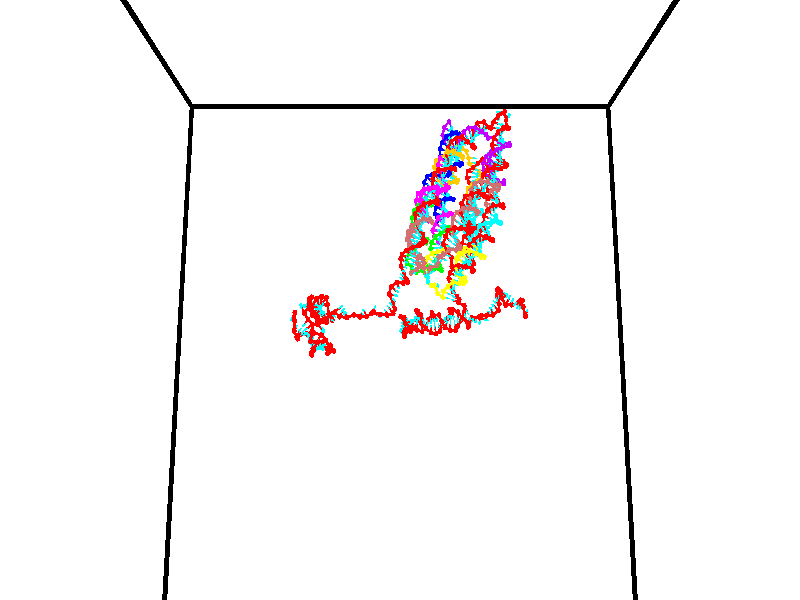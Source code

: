 // switches for output
#declare DRAW_BASES = 1; // possible values are 0, 1; only relevant for DNA ribbons
#declare DRAW_BASES_TYPE = 3; // possible values are 1, 2, 3; only relevant for DNA ribbons
#declare DRAW_FOG = 0; // set to 1 to enable fog

#include "colors.inc"

#include "transforms.inc"
background { rgb <1, 1, 1>}

#default {
   normal{
       ripples 0.25
       frequency 0.20
       turbulence 0.2
       lambda 5
   }
	finish {
		phong 0.1
		phong_size 40.
	}
}

// original window dimensions: 1024x640


// camera settings

camera {
	sky <0, 0.179814, -0.983701>
	up <0, 0.179814, -0.983701>
	right 1.6 * <1, 0, 0>
	location <35, 94.9851, 44.8844>
	look_at <35, 29.7336, 32.9568>
	direction <0, -65.2515, -11.9276>
	angle 67.0682
}


# declare cpy_camera_pos = <35, 94.9851, 44.8844>;
# if (DRAW_FOG = 1)
fog {
	fog_type 2
	up vnormalize(cpy_camera_pos)
	color rgbt<1,1,1,0.3>
	distance 1e-5
	fog_alt 3e-3
	fog_offset 56
}
# end


// LIGHTS

# declare lum = 6;
global_settings {
	ambient_light rgb lum * <0.05, 0.05, 0.05>
	max_trace_level 15
}# declare cpy_direct_light_amount = 0.25;
light_source
{	1000 * <-1, -1.16352, -0.803886>,
	rgb lum * cpy_direct_light_amount
	parallel
}

light_source
{	1000 * <1, 1.16352, 0.803886>,
	rgb lum * cpy_direct_light_amount
	parallel
}

// strand 0

// nucleotide -1

// particle -1
sphere {
	<24.454313, 35.173271, 35.046490> 0.250000
	pigment { color rgbt <1,0,0,0> }
	no_shadow
}
cylinder {
	<24.239412, 34.949680, 35.299126>,  <24.110472, 34.815525, 35.450706>, 0.100000
	pigment { color rgbt <1,0,0,0> }
	no_shadow
}
cylinder {
	<24.239412, 34.949680, 35.299126>,  <24.454313, 35.173271, 35.046490>, 0.100000
	pigment { color rgbt <1,0,0,0> }
	no_shadow
}

// particle -1
sphere {
	<24.239412, 34.949680, 35.299126> 0.100000
	pigment { color rgbt <1,0,0,0> }
	no_shadow
}
sphere {
	0, 1
	scale<0.080000,0.200000,0.300000>
	matrix <0.674136, 0.165424, 0.719844,
		-0.506854, 0.812517, 0.287950,
		-0.537252, -0.558974, 0.631593,
		24.078238, 34.781990, 35.488602>
	pigment { color rgbt <0,1,1,0> }
	no_shadow
}
cylinder {
	<24.508568, 35.571964, 35.768887>,  <24.454313, 35.173271, 35.046490>, 0.130000
	pigment { color rgbt <1,0,0,0> }
	no_shadow
}

// nucleotide -1

// particle -1
sphere {
	<24.508568, 35.571964, 35.768887> 0.250000
	pigment { color rgbt <1,0,0,0> }
	no_shadow
}
cylinder {
	<24.414433, 35.183331, 35.779034>,  <24.357952, 34.950150, 35.785122>, 0.100000
	pigment { color rgbt <1,0,0,0> }
	no_shadow
}
cylinder {
	<24.414433, 35.183331, 35.779034>,  <24.508568, 35.571964, 35.768887>, 0.100000
	pigment { color rgbt <1,0,0,0> }
	no_shadow
}

// particle -1
sphere {
	<24.414433, 35.183331, 35.779034> 0.100000
	pigment { color rgbt <1,0,0,0> }
	no_shadow
}
sphere {
	0, 1
	scale<0.080000,0.200000,0.300000>
	matrix <0.702310, -0.151958, 0.695463,
		-0.671845, 0.181485, 0.718114,
		-0.235339, -0.971582, 0.025367,
		24.343830, 34.891857, 35.786644>
	pigment { color rgbt <0,1,1,0> }
	no_shadow
}
cylinder {
	<24.441919, 35.331223, 36.579243>,  <24.508568, 35.571964, 35.768887>, 0.130000
	pigment { color rgbt <1,0,0,0> }
	no_shadow
}

// nucleotide -1

// particle -1
sphere {
	<24.441919, 35.331223, 36.579243> 0.250000
	pigment { color rgbt <1,0,0,0> }
	no_shadow
}
cylinder {
	<24.503767, 35.013039, 36.344860>,  <24.540876, 34.822128, 36.204231>, 0.100000
	pigment { color rgbt <1,0,0,0> }
	no_shadow
}
cylinder {
	<24.503767, 35.013039, 36.344860>,  <24.441919, 35.331223, 36.579243>, 0.100000
	pigment { color rgbt <1,0,0,0> }
	no_shadow
}

// particle -1
sphere {
	<24.503767, 35.013039, 36.344860> 0.100000
	pigment { color rgbt <1,0,0,0> }
	no_shadow
}
sphere {
	0, 1
	scale<0.080000,0.200000,0.300000>
	matrix <0.717123, -0.317595, 0.620378,
		-0.679579, -0.516124, 0.521333,
		0.154620, -0.795455, -0.585955,
		24.550154, 34.774403, 36.169075>
	pigment { color rgbt <0,1,1,0> }
	no_shadow
}
cylinder {
	<24.641846, 34.853657, 37.043083>,  <24.441919, 35.331223, 36.579243>, 0.130000
	pigment { color rgbt <1,0,0,0> }
	no_shadow
}

// nucleotide -1

// particle -1
sphere {
	<24.641846, 34.853657, 37.043083> 0.250000
	pigment { color rgbt <1,0,0,0> }
	no_shadow
}
cylinder {
	<24.772932, 34.683395, 36.705700>,  <24.851583, 34.581238, 36.503269>, 0.100000
	pigment { color rgbt <1,0,0,0> }
	no_shadow
}
cylinder {
	<24.772932, 34.683395, 36.705700>,  <24.641846, 34.853657, 37.043083>, 0.100000
	pigment { color rgbt <1,0,0,0> }
	no_shadow
}

// particle -1
sphere {
	<24.772932, 34.683395, 36.705700> 0.100000
	pigment { color rgbt <1,0,0,0> }
	no_shadow
}
sphere {
	0, 1
	scale<0.080000,0.200000,0.300000>
	matrix <0.636107, -0.560682, 0.530099,
		-0.698549, -0.710252, 0.087015,
		0.327715, -0.425651, -0.843459,
		24.871246, 34.555698, 36.452663>
	pigment { color rgbt <0,1,1,0> }
	no_shadow
}
cylinder {
	<24.588972, 34.030083, 37.072727>,  <24.641846, 34.853657, 37.043083>, 0.130000
	pigment { color rgbt <1,0,0,0> }
	no_shadow
}

// nucleotide -1

// particle -1
sphere {
	<24.588972, 34.030083, 37.072727> 0.250000
	pigment { color rgbt <1,0,0,0> }
	no_shadow
}
cylinder {
	<24.865181, 34.159294, 36.813858>,  <25.030907, 34.236820, 36.658535>, 0.100000
	pigment { color rgbt <1,0,0,0> }
	no_shadow
}
cylinder {
	<24.865181, 34.159294, 36.813858>,  <24.588972, 34.030083, 37.072727>, 0.100000
	pigment { color rgbt <1,0,0,0> }
	no_shadow
}

// particle -1
sphere {
	<24.865181, 34.159294, 36.813858> 0.100000
	pigment { color rgbt <1,0,0,0> }
	no_shadow
}
sphere {
	0, 1
	scale<0.080000,0.200000,0.300000>
	matrix <0.670882, -0.620471, 0.406120,
		-0.270364, -0.714611, -0.645162,
		0.690522, 0.323027, -0.647172,
		25.072338, 34.256203, 36.619705>
	pigment { color rgbt <0,1,1,0> }
	no_shadow
}
cylinder {
	<24.745235, 33.452251, 36.642960>,  <24.588972, 34.030083, 37.072727>, 0.130000
	pigment { color rgbt <1,0,0,0> }
	no_shadow
}

// nucleotide -1

// particle -1
sphere {
	<24.745235, 33.452251, 36.642960> 0.250000
	pigment { color rgbt <1,0,0,0> }
	no_shadow
}
cylinder {
	<25.050125, 33.711159, 36.640045>,  <25.233059, 33.866505, 36.638298>, 0.100000
	pigment { color rgbt <1,0,0,0> }
	no_shadow
}
cylinder {
	<25.050125, 33.711159, 36.640045>,  <24.745235, 33.452251, 36.642960>, 0.100000
	pigment { color rgbt <1,0,0,0> }
	no_shadow
}

// particle -1
sphere {
	<25.050125, 33.711159, 36.640045> 0.100000
	pigment { color rgbt <1,0,0,0> }
	no_shadow
}
sphere {
	0, 1
	scale<0.080000,0.200000,0.300000>
	matrix <0.545592, -0.636347, 0.545337,
		0.348346, -0.419644, -0.838185,
		0.762224, 0.647273, -0.007286,
		25.278791, 33.905342, 36.637859>
	pigment { color rgbt <0,1,1,0> }
	no_shadow
}
cylinder {
	<25.348551, 33.090397, 36.526546>,  <24.745235, 33.452251, 36.642960>, 0.130000
	pigment { color rgbt <1,0,0,0> }
	no_shadow
}

// nucleotide -1

// particle -1
sphere {
	<25.348551, 33.090397, 36.526546> 0.250000
	pigment { color rgbt <1,0,0,0> }
	no_shadow
}
cylinder {
	<25.500736, 33.425747, 36.682686>,  <25.592047, 33.626957, 36.776371>, 0.100000
	pigment { color rgbt <1,0,0,0> }
	no_shadow
}
cylinder {
	<25.500736, 33.425747, 36.682686>,  <25.348551, 33.090397, 36.526546>, 0.100000
	pigment { color rgbt <1,0,0,0> }
	no_shadow
}

// particle -1
sphere {
	<25.500736, 33.425747, 36.682686> 0.100000
	pigment { color rgbt <1,0,0,0> }
	no_shadow
}
sphere {
	0, 1
	scale<0.080000,0.200000,0.300000>
	matrix <0.723748, -0.532690, 0.438668,
		0.575705, 0.115618, -0.809442,
		0.380464, 0.838375, 0.390351,
		25.614876, 33.677261, 36.799789>
	pigment { color rgbt <0,1,1,0> }
	no_shadow
}
cylinder {
	<26.070614, 32.948883, 36.460213>,  <25.348551, 33.090397, 36.526546>, 0.130000
	pigment { color rgbt <1,0,0,0> }
	no_shadow
}

// nucleotide -1

// particle -1
sphere {
	<26.070614, 32.948883, 36.460213> 0.250000
	pigment { color rgbt <1,0,0,0> }
	no_shadow
}
cylinder {
	<26.056749, 33.221619, 36.752487>,  <26.048431, 33.385258, 36.927853>, 0.100000
	pigment { color rgbt <1,0,0,0> }
	no_shadow
}
cylinder {
	<26.056749, 33.221619, 36.752487>,  <26.070614, 32.948883, 36.460213>, 0.100000
	pigment { color rgbt <1,0,0,0> }
	no_shadow
}

// particle -1
sphere {
	<26.056749, 33.221619, 36.752487> 0.100000
	pigment { color rgbt <1,0,0,0> }
	no_shadow
}
sphere {
	0, 1
	scale<0.080000,0.200000,0.300000>
	matrix <0.747791, -0.467355, 0.471581,
		0.663029, 0.562744, -0.493672,
		-0.034659, 0.681835, 0.730684,
		26.046352, 33.426170, 36.971691>
	pigment { color rgbt <0,1,1,0> }
	no_shadow
}
cylinder {
	<26.868694, 33.136108, 36.609585>,  <26.070614, 32.948883, 36.460213>, 0.130000
	pigment { color rgbt <1,0,0,0> }
	no_shadow
}

// nucleotide -1

// particle -1
sphere {
	<26.868694, 33.136108, 36.609585> 0.250000
	pigment { color rgbt <1,0,0,0> }
	no_shadow
}
cylinder {
	<26.654736, 33.193535, 36.942638>,  <26.526360, 33.227993, 37.142471>, 0.100000
	pigment { color rgbt <1,0,0,0> }
	no_shadow
}
cylinder {
	<26.654736, 33.193535, 36.942638>,  <26.868694, 33.136108, 36.609585>, 0.100000
	pigment { color rgbt <1,0,0,0> }
	no_shadow
}

// particle -1
sphere {
	<26.654736, 33.193535, 36.942638> 0.100000
	pigment { color rgbt <1,0,0,0> }
	no_shadow
}
sphere {
	0, 1
	scale<0.080000,0.200000,0.300000>
	matrix <0.587691, -0.644799, 0.488726,
		0.607044, 0.750748, 0.260528,
		-0.534898, 0.143569, 0.832630,
		26.494267, 33.236607, 37.192429>
	pigment { color rgbt <0,1,1,0> }
	no_shadow
}
cylinder {
	<27.380714, 33.227501, 37.120598>,  <26.868694, 33.136108, 36.609585>, 0.130000
	pigment { color rgbt <1,0,0,0> }
	no_shadow
}

// nucleotide -1

// particle -1
sphere {
	<27.380714, 33.227501, 37.120598> 0.250000
	pigment { color rgbt <1,0,0,0> }
	no_shadow
}
cylinder {
	<27.062346, 33.118763, 37.336971>,  <26.871325, 33.053520, 37.466797>, 0.100000
	pigment { color rgbt <1,0,0,0> }
	no_shadow
}
cylinder {
	<27.062346, 33.118763, 37.336971>,  <27.380714, 33.227501, 37.120598>, 0.100000
	pigment { color rgbt <1,0,0,0> }
	no_shadow
}

// particle -1
sphere {
	<27.062346, 33.118763, 37.336971> 0.100000
	pigment { color rgbt <1,0,0,0> }
	no_shadow
}
sphere {
	0, 1
	scale<0.080000,0.200000,0.300000>
	matrix <0.486644, -0.818791, 0.304564,
		0.360121, 0.505652, 0.783983,
		-0.795922, -0.271840, 0.540936,
		26.823568, 33.037212, 37.499252>
	pigment { color rgbt <0,1,1,0> }
	no_shadow
}
cylinder {
	<27.710308, 32.885258, 37.720284>,  <27.380714, 33.227501, 37.120598>, 0.130000
	pigment { color rgbt <1,0,0,0> }
	no_shadow
}

// nucleotide -1

// particle -1
sphere {
	<27.710308, 32.885258, 37.720284> 0.250000
	pigment { color rgbt <1,0,0,0> }
	no_shadow
}
cylinder {
	<27.337748, 32.771503, 37.629406>,  <27.114212, 32.703251, 37.574879>, 0.100000
	pigment { color rgbt <1,0,0,0> }
	no_shadow
}
cylinder {
	<27.337748, 32.771503, 37.629406>,  <27.710308, 32.885258, 37.720284>, 0.100000
	pigment { color rgbt <1,0,0,0> }
	no_shadow
}

// particle -1
sphere {
	<27.337748, 32.771503, 37.629406> 0.100000
	pigment { color rgbt <1,0,0,0> }
	no_shadow
}
sphere {
	0, 1
	scale<0.080000,0.200000,0.300000>
	matrix <0.304101, -0.950974, -0.056307,
		-0.200039, -0.121533, 0.972221,
		-0.931401, -0.284390, -0.227190,
		27.058327, 32.686188, 37.561249>
	pigment { color rgbt <0,1,1,0> }
	no_shadow
}
cylinder {
	<27.451059, 32.215717, 38.113983>,  <27.710308, 32.885258, 37.720284>, 0.130000
	pigment { color rgbt <1,0,0,0> }
	no_shadow
}

// nucleotide -1

// particle -1
sphere {
	<27.451059, 32.215717, 38.113983> 0.250000
	pigment { color rgbt <1,0,0,0> }
	no_shadow
}
cylinder {
	<27.265003, 32.234932, 37.760410>,  <27.153370, 32.246460, 37.548267>, 0.100000
	pigment { color rgbt <1,0,0,0> }
	no_shadow
}
cylinder {
	<27.265003, 32.234932, 37.760410>,  <27.451059, 32.215717, 38.113983>, 0.100000
	pigment { color rgbt <1,0,0,0> }
	no_shadow
}

// particle -1
sphere {
	<27.265003, 32.234932, 37.760410> 0.100000
	pigment { color rgbt <1,0,0,0> }
	no_shadow
}
sphere {
	0, 1
	scale<0.080000,0.200000,0.300000>
	matrix <0.096139, -0.989879, -0.104383,
		-0.880002, -0.133533, 0.455813,
		-0.465139, 0.048036, -0.883933,
		27.125462, 32.249344, 37.495232>
	pigment { color rgbt <0,1,1,0> }
	no_shadow
}
cylinder {
	<28.059008, 31.670948, 37.848122>,  <27.451059, 32.215717, 38.113983>, 0.130000
	pigment { color rgbt <1,0,0,0> }
	no_shadow
}

// nucleotide -1

// particle -1
sphere {
	<28.059008, 31.670948, 37.848122> 0.250000
	pigment { color rgbt <1,0,0,0> }
	no_shadow
}
cylinder {
	<27.792486, 31.389500, 37.749367>,  <27.632572, 31.220631, 37.690113>, 0.100000
	pigment { color rgbt <1,0,0,0> }
	no_shadow
}
cylinder {
	<27.792486, 31.389500, 37.749367>,  <28.059008, 31.670948, 37.848122>, 0.100000
	pigment { color rgbt <1,0,0,0> }
	no_shadow
}

// particle -1
sphere {
	<27.792486, 31.389500, 37.749367> 0.100000
	pigment { color rgbt <1,0,0,0> }
	no_shadow
}
sphere {
	0, 1
	scale<0.080000,0.200000,0.300000>
	matrix <-0.682565, 0.708819, -0.177993,
		0.300237, 0.049917, -0.952558,
		-0.666306, -0.703622, -0.246886,
		27.592594, 31.178413, 37.675301>
	pigment { color rgbt <0,1,1,0> }
	no_shadow
}
cylinder {
	<27.706741, 32.053677, 37.398949>,  <28.059008, 31.670948, 37.848122>, 0.130000
	pigment { color rgbt <1,0,0,0> }
	no_shadow
}

// nucleotide -1

// particle -1
sphere {
	<27.706741, 32.053677, 37.398949> 0.250000
	pigment { color rgbt <1,0,0,0> }
	no_shadow
}
cylinder {
	<27.463314, 31.771608, 37.544483>,  <27.317257, 31.602367, 37.631805>, 0.100000
	pigment { color rgbt <1,0,0,0> }
	no_shadow
}
cylinder {
	<27.463314, 31.771608, 37.544483>,  <27.706741, 32.053677, 37.398949>, 0.100000
	pigment { color rgbt <1,0,0,0> }
	no_shadow
}

// particle -1
sphere {
	<27.463314, 31.771608, 37.544483> 0.100000
	pigment { color rgbt <1,0,0,0> }
	no_shadow
}
sphere {
	0, 1
	scale<0.080000,0.200000,0.300000>
	matrix <-0.781854, 0.611162, -0.123233,
		-0.135463, -0.359463, -0.923275,
		-0.608568, -0.705172, 0.363837,
		27.280745, 31.560057, 37.653633>
	pigment { color rgbt <0,1,1,0> }
	no_shadow
}
cylinder {
	<27.081379, 31.847742, 36.916824>,  <27.706741, 32.053677, 37.398949>, 0.130000
	pigment { color rgbt <1,0,0,0> }
	no_shadow
}

// nucleotide -1

// particle -1
sphere {
	<27.081379, 31.847742, 36.916824> 0.250000
	pigment { color rgbt <1,0,0,0> }
	no_shadow
}
cylinder {
	<27.019526, 31.868433, 37.311470>,  <26.982414, 31.880848, 37.548260>, 0.100000
	pigment { color rgbt <1,0,0,0> }
	no_shadow
}
cylinder {
	<27.019526, 31.868433, 37.311470>,  <27.081379, 31.847742, 36.916824>, 0.100000
	pigment { color rgbt <1,0,0,0> }
	no_shadow
}

// particle -1
sphere {
	<27.019526, 31.868433, 37.311470> 0.100000
	pigment { color rgbt <1,0,0,0> }
	no_shadow
}
sphere {
	0, 1
	scale<0.080000,0.200000,0.300000>
	matrix <-0.573072, 0.808768, -0.132222,
		-0.804784, -0.585848, -0.095419,
		-0.154634, 0.051728, 0.986617,
		26.973135, 31.883951, 37.607456>
	pigment { color rgbt <0,1,1,0> }
	no_shadow
}
cylinder {
	<26.301573, 31.775221, 37.107773>,  <27.081379, 31.847742, 36.916824>, 0.130000
	pigment { color rgbt <1,0,0,0> }
	no_shadow
}

// nucleotide -1

// particle -1
sphere {
	<26.301573, 31.775221, 37.107773> 0.250000
	pigment { color rgbt <1,0,0,0> }
	no_shadow
}
cylinder {
	<26.493870, 31.971039, 37.398766>,  <26.609249, 32.088528, 37.573360>, 0.100000
	pigment { color rgbt <1,0,0,0> }
	no_shadow
}
cylinder {
	<26.493870, 31.971039, 37.398766>,  <26.301573, 31.775221, 37.107773>, 0.100000
	pigment { color rgbt <1,0,0,0> }
	no_shadow
}

// particle -1
sphere {
	<26.493870, 31.971039, 37.398766> 0.100000
	pigment { color rgbt <1,0,0,0> }
	no_shadow
}
sphere {
	0, 1
	scale<0.080000,0.200000,0.300000>
	matrix <-0.592723, 0.792822, -0.141822,
		-0.646193, -0.363016, 0.671308,
		0.480744, 0.489544, 0.727484,
		26.638092, 32.117901, 37.617012>
	pigment { color rgbt <0,1,1,0> }
	no_shadow
}
cylinder {
	<25.875023, 32.083054, 37.667034>,  <26.301573, 31.775221, 37.107773>, 0.130000
	pigment { color rgbt <1,0,0,0> }
	no_shadow
}

// nucleotide -1

// particle -1
sphere {
	<25.875023, 32.083054, 37.667034> 0.250000
	pigment { color rgbt <1,0,0,0> }
	no_shadow
}
cylinder {
	<26.214903, 32.293911, 37.671669>,  <26.418831, 32.420425, 37.674450>, 0.100000
	pigment { color rgbt <1,0,0,0> }
	no_shadow
}
cylinder {
	<26.214903, 32.293911, 37.671669>,  <25.875023, 32.083054, 37.667034>, 0.100000
	pigment { color rgbt <1,0,0,0> }
	no_shadow
}

// particle -1
sphere {
	<26.214903, 32.293911, 37.671669> 0.100000
	pigment { color rgbt <1,0,0,0> }
	no_shadow
}
sphere {
	0, 1
	scale<0.080000,0.200000,0.300000>
	matrix <-0.521060, 0.842851, -0.134533,
		-0.080686, 0.108274, 0.990842,
		0.849698, 0.527143, 0.011589,
		26.469812, 32.452053, 37.675144>
	pigment { color rgbt <0,1,1,0> }
	no_shadow
}
cylinder {
	<25.773510, 32.647930, 38.134186>,  <25.875023, 32.083054, 37.667034>, 0.130000
	pigment { color rgbt <1,0,0,0> }
	no_shadow
}

// nucleotide -1

// particle -1
sphere {
	<25.773510, 32.647930, 38.134186> 0.250000
	pigment { color rgbt <1,0,0,0> }
	no_shadow
}
cylinder {
	<26.104929, 32.769440, 37.946045>,  <26.303780, 32.842346, 37.833160>, 0.100000
	pigment { color rgbt <1,0,0,0> }
	no_shadow
}
cylinder {
	<26.104929, 32.769440, 37.946045>,  <25.773510, 32.647930, 38.134186>, 0.100000
	pigment { color rgbt <1,0,0,0> }
	no_shadow
}

// particle -1
sphere {
	<26.104929, 32.769440, 37.946045> 0.100000
	pigment { color rgbt <1,0,0,0> }
	no_shadow
}
sphere {
	0, 1
	scale<0.080000,0.200000,0.300000>
	matrix <-0.424014, 0.889028, -0.172745,
		0.365682, 0.342564, 0.865405,
		0.828546, 0.303775, -0.470354,
		26.353493, 32.860573, 37.804939>
	pigment { color rgbt <0,1,1,0> }
	no_shadow
}
cylinder {
	<25.969069, 33.344265, 38.366879>,  <25.773510, 32.647930, 38.134186>, 0.130000
	pigment { color rgbt <1,0,0,0> }
	no_shadow
}

// nucleotide -1

// particle -1
sphere {
	<25.969069, 33.344265, 38.366879> 0.250000
	pigment { color rgbt <1,0,0,0> }
	no_shadow
}
cylinder {
	<26.100101, 33.288902, 37.993027>,  <26.178720, 33.255684, 37.768715>, 0.100000
	pigment { color rgbt <1,0,0,0> }
	no_shadow
}
cylinder {
	<26.100101, 33.288902, 37.993027>,  <25.969069, 33.344265, 38.366879>, 0.100000
	pigment { color rgbt <1,0,0,0> }
	no_shadow
}

// particle -1
sphere {
	<26.100101, 33.288902, 37.993027> 0.100000
	pigment { color rgbt <1,0,0,0> }
	no_shadow
}
sphere {
	0, 1
	scale<0.080000,0.200000,0.300000>
	matrix <-0.511372, 0.805827, -0.298564,
		0.794474, 0.575749, 0.193198,
		0.327582, -0.138405, -0.934630,
		26.198376, 33.247379, 37.712639>
	pigment { color rgbt <0,1,1,0> }
	no_shadow
}
cylinder {
	<26.220221, 33.977085, 38.084362>,  <25.969069, 33.344265, 38.366879>, 0.130000
	pigment { color rgbt <1,0,0,0> }
	no_shadow
}

// nucleotide -1

// particle -1
sphere {
	<26.220221, 33.977085, 38.084362> 0.250000
	pigment { color rgbt <1,0,0,0> }
	no_shadow
}
cylinder {
	<26.116100, 33.761017, 37.764248>,  <26.053629, 33.631378, 37.572178>, 0.100000
	pigment { color rgbt <1,0,0,0> }
	no_shadow
}
cylinder {
	<26.116100, 33.761017, 37.764248>,  <26.220221, 33.977085, 38.084362>, 0.100000
	pigment { color rgbt <1,0,0,0> }
	no_shadow
}

// particle -1
sphere {
	<26.116100, 33.761017, 37.764248> 0.100000
	pigment { color rgbt <1,0,0,0> }
	no_shadow
}
sphere {
	0, 1
	scale<0.080000,0.200000,0.300000>
	matrix <-0.438982, 0.804450, -0.400194,
		0.859964, 0.247142, -0.446522,
		-0.260300, -0.540167, -0.800289,
		26.038010, 33.598969, 37.524162>
	pigment { color rgbt <0,1,1,0> }
	no_shadow
}
cylinder {
	<26.632040, 34.150837, 37.393444>,  <26.220221, 33.977085, 38.084362>, 0.130000
	pigment { color rgbt <1,0,0,0> }
	no_shadow
}

// nucleotide -1

// particle -1
sphere {
	<26.632040, 34.150837, 37.393444> 0.250000
	pigment { color rgbt <1,0,0,0> }
	no_shadow
}
cylinder {
	<26.245401, 34.048450, 37.388245>,  <26.013418, 33.987019, 37.385124>, 0.100000
	pigment { color rgbt <1,0,0,0> }
	no_shadow
}
cylinder {
	<26.245401, 34.048450, 37.388245>,  <26.632040, 34.150837, 37.393444>, 0.100000
	pigment { color rgbt <1,0,0,0> }
	no_shadow
}

// particle -1
sphere {
	<26.245401, 34.048450, 37.388245> 0.100000
	pigment { color rgbt <1,0,0,0> }
	no_shadow
}
sphere {
	0, 1
	scale<0.080000,0.200000,0.300000>
	matrix <-0.240823, 0.924428, -0.295699,
		0.087708, -0.282691, -0.955193,
		-0.966598, -0.255967, -0.013002,
		25.955421, 33.971661, 37.384346>
	pigment { color rgbt <0,1,1,0> }
	no_shadow
}
cylinder {
	<26.027050, 34.743496, 37.390800>,  <26.632040, 34.150837, 37.393444>, 0.130000
	pigment { color rgbt <1,0,0,0> }
	no_shadow
}

// nucleotide -1

// particle -1
sphere {
	<26.027050, 34.743496, 37.390800> 0.250000
	pigment { color rgbt <1,0,0,0> }
	no_shadow
}
cylinder {
	<25.908638, 34.413937, 37.197487>,  <25.837591, 34.216202, 37.081497>, 0.100000
	pigment { color rgbt <1,0,0,0> }
	no_shadow
}
cylinder {
	<25.908638, 34.413937, 37.197487>,  <26.027050, 34.743496, 37.390800>, 0.100000
	pigment { color rgbt <1,0,0,0> }
	no_shadow
}

// particle -1
sphere {
	<25.908638, 34.413937, 37.197487> 0.100000
	pigment { color rgbt <1,0,0,0> }
	no_shadow
}
sphere {
	0, 1
	scale<0.080000,0.200000,0.300000>
	matrix <-0.596676, 0.554605, -0.579992,
		0.745884, 0.116669, -0.655779,
		-0.296032, -0.823894, -0.483285,
		25.819828, 34.166767, 37.052502>
	pigment { color rgbt <0,1,1,0> }
	no_shadow
}
cylinder {
	<26.170486, 34.844589, 36.561680>,  <26.027050, 34.743496, 37.390800>, 0.130000
	pigment { color rgbt <1,0,0,0> }
	no_shadow
}

// nucleotide -1

// particle -1
sphere {
	<26.170486, 34.844589, 36.561680> 0.250000
	pigment { color rgbt <1,0,0,0> }
	no_shadow
}
cylinder {
	<25.896200, 34.557777, 36.611740>,  <25.731628, 34.385689, 36.641777>, 0.100000
	pigment { color rgbt <1,0,0,0> }
	no_shadow
}
cylinder {
	<25.896200, 34.557777, 36.611740>,  <26.170486, 34.844589, 36.561680>, 0.100000
	pigment { color rgbt <1,0,0,0> }
	no_shadow
}

// particle -1
sphere {
	<25.896200, 34.557777, 36.611740> 0.100000
	pigment { color rgbt <1,0,0,0> }
	no_shadow
}
sphere {
	0, 1
	scale<0.080000,0.200000,0.300000>
	matrix <-0.582096, 0.436987, -0.685716,
		0.436987, -0.543059, -0.717028,
		0.685716, 0.717028, -0.125154,
		25.690485, 34.342670, 36.649288>
	pigment { color rgbt <0,1,1,0> }
	no_shadow
}
cylinder {
	<26.125381, 34.548595, 35.935890>,  <26.170486, 34.844589, 36.561680>, 0.130000
	pigment { color rgbt <1,0,0,0> }
	no_shadow
}

// nucleotide -1

// particle -1
sphere {
	<26.125381, 34.548595, 35.935890> 0.250000
	pigment { color rgbt <1,0,0,0> }
	no_shadow
}
cylinder {
	<25.786705, 34.523403, 36.147228>,  <25.583500, 34.508286, 36.274033>, 0.100000
	pigment { color rgbt <1,0,0,0> }
	no_shadow
}
cylinder {
	<25.786705, 34.523403, 36.147228>,  <26.125381, 34.548595, 35.935890>, 0.100000
	pigment { color rgbt <1,0,0,0> }
	no_shadow
}

// particle -1
sphere {
	<25.786705, 34.523403, 36.147228> 0.100000
	pigment { color rgbt <1,0,0,0> }
	no_shadow
}
sphere {
	0, 1
	scale<0.080000,0.200000,0.300000>
	matrix <-0.481246, 0.514224, -0.709912,
		-0.226974, -0.855340, -0.465700,
		-0.846691, -0.062985, 0.528344,
		25.532698, 34.504509, 36.305733>
	pigment { color rgbt <0,1,1,0> }
	no_shadow
}
cylinder {
	<25.639729, 34.271988, 35.470074>,  <26.125381, 34.548595, 35.935890>, 0.130000
	pigment { color rgbt <1,0,0,0> }
	no_shadow
}

// nucleotide -1

// particle -1
sphere {
	<25.639729, 34.271988, 35.470074> 0.250000
	pigment { color rgbt <1,0,0,0> }
	no_shadow
}
cylinder {
	<25.460838, 34.481953, 35.759750>,  <25.353504, 34.607933, 35.933556>, 0.100000
	pigment { color rgbt <1,0,0,0> }
	no_shadow
}
cylinder {
	<25.460838, 34.481953, 35.759750>,  <25.639729, 34.271988, 35.470074>, 0.100000
	pigment { color rgbt <1,0,0,0> }
	no_shadow
}

// particle -1
sphere {
	<25.460838, 34.481953, 35.759750> 0.100000
	pigment { color rgbt <1,0,0,0> }
	no_shadow
}
sphere {
	0, 1
	scale<0.080000,0.200000,0.300000>
	matrix <-0.364429, 0.632481, -0.683491,
		-0.816812, -0.569590, -0.091566,
		-0.447224, 0.524914, 0.724193,
		25.326672, 34.639427, 35.977009>
	pigment { color rgbt <0,1,1,0> }
	no_shadow
}
cylinder {
	<25.216396, 33.987465, 34.867985>,  <25.639729, 34.271988, 35.470074>, 0.130000
	pigment { color rgbt <1,0,0,0> }
	no_shadow
}

// nucleotide -1

// particle -1
sphere {
	<25.216396, 33.987465, 34.867985> 0.250000
	pigment { color rgbt <1,0,0,0> }
	no_shadow
}
cylinder {
	<25.050821, 34.178223, 34.557831>,  <24.951477, 34.292679, 34.371738>, 0.100000
	pigment { color rgbt <1,0,0,0> }
	no_shadow
}
cylinder {
	<25.050821, 34.178223, 34.557831>,  <25.216396, 33.987465, 34.867985>, 0.100000
	pigment { color rgbt <1,0,0,0> }
	no_shadow
}

// particle -1
sphere {
	<25.050821, 34.178223, 34.557831> 0.100000
	pigment { color rgbt <1,0,0,0> }
	no_shadow
}
sphere {
	0, 1
	scale<0.080000,0.200000,0.300000>
	matrix <0.772555, 0.634561, -0.022144,
		0.481471, -0.608197, -0.631097,
		-0.413937, 0.476895, -0.775388,
		24.926640, 34.321293, 34.325214>
	pigment { color rgbt <0,1,1,0> }
	no_shadow
}
cylinder {
	<25.605452, 33.953793, 34.387062>,  <25.216396, 33.987465, 34.867985>, 0.130000
	pigment { color rgbt <1,0,0,0> }
	no_shadow
}

// nucleotide -1

// particle -1
sphere {
	<25.605452, 33.953793, 34.387062> 0.250000
	pigment { color rgbt <1,0,0,0> }
	no_shadow
}
cylinder {
	<25.412365, 34.303860, 34.373985>,  <25.296513, 34.513901, 34.366138>, 0.100000
	pigment { color rgbt <1,0,0,0> }
	no_shadow
}
cylinder {
	<25.412365, 34.303860, 34.373985>,  <25.605452, 33.953793, 34.387062>, 0.100000
	pigment { color rgbt <1,0,0,0> }
	no_shadow
}

// particle -1
sphere {
	<25.412365, 34.303860, 34.373985> 0.100000
	pigment { color rgbt <1,0,0,0> }
	no_shadow
}
sphere {
	0, 1
	scale<0.080000,0.200000,0.300000>
	matrix <0.875344, 0.480968, -0.049429,
		-0.027536, -0.052474, -0.998242,
		-0.482717, 0.875166, -0.032689,
		25.267550, 34.566410, 34.364178>
	pigment { color rgbt <0,1,1,0> }
	no_shadow
}
cylinder {
	<25.735245, 34.375656, 33.816044>,  <25.605452, 33.953793, 34.387062>, 0.130000
	pigment { color rgbt <1,0,0,0> }
	no_shadow
}

// nucleotide -1

// particle -1
sphere {
	<25.735245, 34.375656, 33.816044> 0.250000
	pigment { color rgbt <1,0,0,0> }
	no_shadow
}
cylinder {
	<25.638607, 34.620331, 34.117367>,  <25.580626, 34.767136, 34.298161>, 0.100000
	pigment { color rgbt <1,0,0,0> }
	no_shadow
}
cylinder {
	<25.638607, 34.620331, 34.117367>,  <25.735245, 34.375656, 33.816044>, 0.100000
	pigment { color rgbt <1,0,0,0> }
	no_shadow
}

// particle -1
sphere {
	<25.638607, 34.620331, 34.117367> 0.100000
	pigment { color rgbt <1,0,0,0> }
	no_shadow
}
sphere {
	0, 1
	scale<0.080000,0.200000,0.300000>
	matrix <0.829756, 0.532724, -0.166462,
		-0.503127, 0.584845, -0.636254,
		-0.241593, 0.611688, 0.753307,
		25.566130, 34.803837, 34.343357>
	pigment { color rgbt <0,1,1,0> }
	no_shadow
}
cylinder {
	<26.078581, 35.027737, 33.701180>,  <25.735245, 34.375656, 33.816044>, 0.130000
	pigment { color rgbt <1,0,0,0> }
	no_shadow
}

// nucleotide -1

// particle -1
sphere {
	<26.078581, 35.027737, 33.701180> 0.250000
	pigment { color rgbt <1,0,0,0> }
	no_shadow
}
cylinder {
	<25.984196, 35.028904, 34.089882>,  <25.927565, 35.029606, 34.323105>, 0.100000
	pigment { color rgbt <1,0,0,0> }
	no_shadow
}
cylinder {
	<25.984196, 35.028904, 34.089882>,  <26.078581, 35.027737, 33.701180>, 0.100000
	pigment { color rgbt <1,0,0,0> }
	no_shadow
}

// particle -1
sphere {
	<25.984196, 35.028904, 34.089882> 0.100000
	pigment { color rgbt <1,0,0,0> }
	no_shadow
}
sphere {
	0, 1
	scale<0.080000,0.200000,0.300000>
	matrix <0.872737, 0.440432, 0.210592,
		-0.427378, 0.897781, -0.106474,
		-0.235961, 0.002921, 0.971758,
		25.913408, 35.029781, 34.381409>
	pigment { color rgbt <0,1,1,0> }
	no_shadow
}
cylinder {
	<25.962179, 35.716900, 33.958973>,  <26.078581, 35.027737, 33.701180>, 0.130000
	pigment { color rgbt <1,0,0,0> }
	no_shadow
}

// nucleotide -1

// particle -1
sphere {
	<25.962179, 35.716900, 33.958973> 0.250000
	pigment { color rgbt <1,0,0,0> }
	no_shadow
}
cylinder {
	<26.114250, 35.454010, 34.219288>,  <26.205492, 35.296276, 34.375477>, 0.100000
	pigment { color rgbt <1,0,0,0> }
	no_shadow
}
cylinder {
	<26.114250, 35.454010, 34.219288>,  <25.962179, 35.716900, 33.958973>, 0.100000
	pigment { color rgbt <1,0,0,0> }
	no_shadow
}

// particle -1
sphere {
	<26.114250, 35.454010, 34.219288> 0.100000
	pigment { color rgbt <1,0,0,0> }
	no_shadow
}
sphere {
	0, 1
	scale<0.080000,0.200000,0.300000>
	matrix <0.758362, 0.624299, 0.187451,
		-0.529482, 0.422266, 0.735758,
		0.380178, -0.657223, 0.650786,
		26.228304, 35.256844, 34.414524>
	pigment { color rgbt <0,1,1,0> }
	no_shadow
}
cylinder {
	<25.962873, 35.915417, 34.670933>,  <25.962179, 35.716900, 33.958973>, 0.130000
	pigment { color rgbt <1,0,0,0> }
	no_shadow
}

// nucleotide -1

// particle -1
sphere {
	<25.962873, 35.915417, 34.670933> 0.250000
	pigment { color rgbt <1,0,0,0> }
	no_shadow
}
cylinder {
	<26.280016, 35.682255, 34.599823>,  <26.470301, 35.542358, 34.557156>, 0.100000
	pigment { color rgbt <1,0,0,0> }
	no_shadow
}
cylinder {
	<26.280016, 35.682255, 34.599823>,  <25.962873, 35.915417, 34.670933>, 0.100000
	pigment { color rgbt <1,0,0,0> }
	no_shadow
}

// particle -1
sphere {
	<26.280016, 35.682255, 34.599823> 0.100000
	pigment { color rgbt <1,0,0,0> }
	no_shadow
}
sphere {
	0, 1
	scale<0.080000,0.200000,0.300000>
	matrix <0.599367, 0.693129, 0.400415,
		-0.110183, -0.424022, 0.898924,
		0.792855, -0.582904, -0.177774,
		26.517872, 35.507385, 34.546490>
	pigment { color rgbt <0,1,1,0> }
	no_shadow
}
cylinder {
	<26.274361, 35.754852, 35.308407>,  <25.962873, 35.915417, 34.670933>, 0.130000
	pigment { color rgbt <1,0,0,0> }
	no_shadow
}

// nucleotide -1

// particle -1
sphere {
	<26.274361, 35.754852, 35.308407> 0.250000
	pigment { color rgbt <1,0,0,0> }
	no_shadow
}
cylinder {
	<26.555866, 35.767078, 35.024498>,  <26.724770, 35.774414, 34.854153>, 0.100000
	pigment { color rgbt <1,0,0,0> }
	no_shadow
}
cylinder {
	<26.555866, 35.767078, 35.024498>,  <26.274361, 35.754852, 35.308407>, 0.100000
	pigment { color rgbt <1,0,0,0> }
	no_shadow
}

// particle -1
sphere {
	<26.555866, 35.767078, 35.024498> 0.100000
	pigment { color rgbt <1,0,0,0> }
	no_shadow
}
sphere {
	0, 1
	scale<0.080000,0.200000,0.300000>
	matrix <0.542601, 0.621775, 0.564783,
		0.458583, -0.782599, 0.420999,
		0.703765, 0.030565, -0.709775,
		26.766996, 35.776249, 34.811565>
	pigment { color rgbt <0,1,1,0> }
	no_shadow
}
cylinder {
	<26.852076, 35.645897, 35.693291>,  <26.274361, 35.754852, 35.308407>, 0.130000
	pigment { color rgbt <1,0,0,0> }
	no_shadow
}

// nucleotide -1

// particle -1
sphere {
	<26.852076, 35.645897, 35.693291> 0.250000
	pigment { color rgbt <1,0,0,0> }
	no_shadow
}
cylinder {
	<26.945656, 35.828438, 35.349892>,  <27.001804, 35.937962, 35.143852>, 0.100000
	pigment { color rgbt <1,0,0,0> }
	no_shadow
}
cylinder {
	<26.945656, 35.828438, 35.349892>,  <26.852076, 35.645897, 35.693291>, 0.100000
	pigment { color rgbt <1,0,0,0> }
	no_shadow
}

// particle -1
sphere {
	<26.945656, 35.828438, 35.349892> 0.100000
	pigment { color rgbt <1,0,0,0> }
	no_shadow
}
sphere {
	0, 1
	scale<0.080000,0.200000,0.300000>
	matrix <0.506570, 0.696458, 0.508264,
		0.829851, -0.553797, -0.068235,
		0.233952, 0.456349, -0.858494,
		27.015841, 35.965343, 35.092342>
	pigment { color rgbt <0,1,1,0> }
	no_shadow
}
cylinder {
	<27.446966, 35.950119, 35.790489>,  <26.852076, 35.645897, 35.693291>, 0.130000
	pigment { color rgbt <1,0,0,0> }
	no_shadow
}

// nucleotide -1

// particle -1
sphere {
	<27.446966, 35.950119, 35.790489> 0.250000
	pigment { color rgbt <1,0,0,0> }
	no_shadow
}
cylinder {
	<27.336651, 36.164276, 35.471169>,  <27.270462, 36.292770, 35.279575>, 0.100000
	pigment { color rgbt <1,0,0,0> }
	no_shadow
}
cylinder {
	<27.336651, 36.164276, 35.471169>,  <27.446966, 35.950119, 35.790489>, 0.100000
	pigment { color rgbt <1,0,0,0> }
	no_shadow
}

// particle -1
sphere {
	<27.336651, 36.164276, 35.471169> 0.100000
	pigment { color rgbt <1,0,0,0> }
	no_shadow
}
sphere {
	0, 1
	scale<0.080000,0.200000,0.300000>
	matrix <0.403194, 0.818354, 0.409551,
		0.872568, -0.208922, -0.441561,
		-0.275789, 0.535395, -0.798306,
		27.253914, 36.324894, 35.231678>
	pigment { color rgbt <0,1,1,0> }
	no_shadow
}
cylinder {
	<27.833433, 36.557285, 35.747478>,  <27.446966, 35.950119, 35.790489>, 0.130000
	pigment { color rgbt <1,0,0,0> }
	no_shadow
}

// nucleotide -1

// particle -1
sphere {
	<27.833433, 36.557285, 35.747478> 0.250000
	pigment { color rgbt <1,0,0,0> }
	no_shadow
}
cylinder {
	<27.533304, 36.690907, 35.519295>,  <27.353228, 36.771080, 35.382385>, 0.100000
	pigment { color rgbt <1,0,0,0> }
	no_shadow
}
cylinder {
	<27.533304, 36.690907, 35.519295>,  <27.833433, 36.557285, 35.747478>, 0.100000
	pigment { color rgbt <1,0,0,0> }
	no_shadow
}

// particle -1
sphere {
	<27.533304, 36.690907, 35.519295> 0.100000
	pigment { color rgbt <1,0,0,0> }
	no_shadow
}
sphere {
	0, 1
	scale<0.080000,0.200000,0.300000>
	matrix <0.247774, 0.942134, 0.225812,
		0.612885, 0.028086, -0.789674,
		-0.750321, 0.334057, -0.570460,
		27.308208, 36.791122, 35.348156>
	pigment { color rgbt <0,1,1,0> }
	no_shadow
}
cylinder {
	<27.876392, 37.185070, 36.101711>,  <27.833433, 36.557285, 35.747478>, 0.130000
	pigment { color rgbt <1,0,0,0> }
	no_shadow
}

// nucleotide -1

// particle -1
sphere {
	<27.876392, 37.185070, 36.101711> 0.250000
	pigment { color rgbt <1,0,0,0> }
	no_shadow
}
cylinder {
	<27.711256, 37.165741, 35.737904>,  <27.612175, 37.154144, 35.519619>, 0.100000
	pigment { color rgbt <1,0,0,0> }
	no_shadow
}
cylinder {
	<27.711256, 37.165741, 35.737904>,  <27.876392, 37.185070, 36.101711>, 0.100000
	pigment { color rgbt <1,0,0,0> }
	no_shadow
}

// particle -1
sphere {
	<27.711256, 37.165741, 35.737904> 0.100000
	pigment { color rgbt <1,0,0,0> }
	no_shadow
}
sphere {
	0, 1
	scale<0.080000,0.200000,0.300000>
	matrix <-0.022097, 0.998829, -0.043038,
		0.910535, 0.002330, -0.413425,
		-0.412841, -0.048323, -0.909520,
		27.587404, 37.151245, 35.465046>
	pigment { color rgbt <0,1,1,0> }
	no_shadow
}
cylinder {
	<27.022522, 37.187897, 36.265293>,  <27.876392, 37.185070, 36.101711>, 0.130000
	pigment { color rgbt <1,0,0,0> }
	no_shadow
}

// nucleotide -1

// particle -1
sphere {
	<27.022522, 37.187897, 36.265293> 0.250000
	pigment { color rgbt <1,0,0,0> }
	no_shadow
}
cylinder {
	<27.304703, 37.160545, 36.547474>,  <27.474010, 37.144135, 36.716782>, 0.100000
	pigment { color rgbt <1,0,0,0> }
	no_shadow
}
cylinder {
	<27.304703, 37.160545, 36.547474>,  <27.022522, 37.187897, 36.265293>, 0.100000
	pigment { color rgbt <1,0,0,0> }
	no_shadow
}

// particle -1
sphere {
	<27.304703, 37.160545, 36.547474> 0.100000
	pigment { color rgbt <1,0,0,0> }
	no_shadow
}
sphere {
	0, 1
	scale<0.080000,0.200000,0.300000>
	matrix <0.338246, -0.842192, -0.419884,
		0.622838, 0.534824, -0.570996,
		0.705452, -0.068383, 0.705451,
		27.516338, 37.140030, 36.759109>
	pigment { color rgbt <0,1,1,0> }
	no_shadow
}
cylinder {
	<26.772226, 37.126152, 35.622547>,  <27.022522, 37.187897, 36.265293>, 0.130000
	pigment { color rgbt <1,0,0,0> }
	no_shadow
}

// nucleotide -1

// particle -1
sphere {
	<26.772226, 37.126152, 35.622547> 0.250000
	pigment { color rgbt <1,0,0,0> }
	no_shadow
}
cylinder {
	<27.024754, 37.290306, 35.359329>,  <27.176270, 37.388798, 35.201401>, 0.100000
	pigment { color rgbt <1,0,0,0> }
	no_shadow
}
cylinder {
	<27.024754, 37.290306, 35.359329>,  <26.772226, 37.126152, 35.622547>, 0.100000
	pigment { color rgbt <1,0,0,0> }
	no_shadow
}

// particle -1
sphere {
	<27.024754, 37.290306, 35.359329> 0.100000
	pigment { color rgbt <1,0,0,0> }
	no_shadow
}
sphere {
	0, 1
	scale<0.080000,0.200000,0.300000>
	matrix <-0.158395, -0.762393, -0.627430,
		-0.759176, 0.500338, -0.416309,
		0.631318, 0.410389, -0.658041,
		27.214149, 37.413422, 35.161919>
	pigment { color rgbt <0,1,1,0> }
	no_shadow
}
cylinder {
	<26.404953, 37.116165, 34.869389>,  <26.772226, 37.126152, 35.622547>, 0.130000
	pigment { color rgbt <1,0,0,0> }
	no_shadow
}

// nucleotide -1

// particle -1
sphere {
	<26.404953, 37.116165, 34.869389> 0.250000
	pigment { color rgbt <1,0,0,0> }
	no_shadow
}
cylinder {
	<26.799467, 37.051052, 34.880283>,  <27.036175, 37.011986, 34.886822>, 0.100000
	pigment { color rgbt <1,0,0,0> }
	no_shadow
}
cylinder {
	<26.799467, 37.051052, 34.880283>,  <26.404953, 37.116165, 34.869389>, 0.100000
	pigment { color rgbt <1,0,0,0> }
	no_shadow
}

// particle -1
sphere {
	<26.799467, 37.051052, 34.880283> 0.100000
	pigment { color rgbt <1,0,0,0> }
	no_shadow
}
sphere {
	0, 1
	scale<0.080000,0.200000,0.300000>
	matrix <-0.131211, -0.873464, -0.468876,
		0.100119, 0.458871, -0.882844,
		0.986286, -0.162782, 0.027242,
		27.095352, 37.002216, 34.888454>
	pigment { color rgbt <0,1,1,0> }
	no_shadow
}
cylinder {
	<26.827370, 36.997795, 34.208553>,  <26.404953, 37.116165, 34.869389>, 0.130000
	pigment { color rgbt <1,0,0,0> }
	no_shadow
}

// nucleotide -1

// particle -1
sphere {
	<26.827370, 36.997795, 34.208553> 0.250000
	pigment { color rgbt <1,0,0,0> }
	no_shadow
}
cylinder {
	<26.992886, 36.798504, 34.513329>,  <27.092196, 36.678928, 34.696194>, 0.100000
	pigment { color rgbt <1,0,0,0> }
	no_shadow
}
cylinder {
	<26.992886, 36.798504, 34.513329>,  <26.827370, 36.997795, 34.208553>, 0.100000
	pigment { color rgbt <1,0,0,0> }
	no_shadow
}

// particle -1
sphere {
	<26.992886, 36.798504, 34.513329> 0.100000
	pigment { color rgbt <1,0,0,0> }
	no_shadow
}
sphere {
	0, 1
	scale<0.080000,0.200000,0.300000>
	matrix <-0.032978, -0.844602, -0.534378,
		0.909775, 0.195993, -0.365918,
		0.413789, -0.498231, 0.761934,
		27.117022, 36.649036, 34.741909>
	pigment { color rgbt <0,1,1,0> }
	no_shadow
}
cylinder {
	<27.297277, 36.511780, 33.918667>,  <26.827370, 36.997795, 34.208553>, 0.130000
	pigment { color rgbt <1,0,0,0> }
	no_shadow
}

// nucleotide -1

// particle -1
sphere {
	<27.297277, 36.511780, 33.918667> 0.250000
	pigment { color rgbt <1,0,0,0> }
	no_shadow
}
cylinder {
	<27.229605, 36.364403, 34.284317>,  <27.189001, 36.275974, 34.503708>, 0.100000
	pigment { color rgbt <1,0,0,0> }
	no_shadow
}
cylinder {
	<27.229605, 36.364403, 34.284317>,  <27.297277, 36.511780, 33.918667>, 0.100000
	pigment { color rgbt <1,0,0,0> }
	no_shadow
}

// particle -1
sphere {
	<27.229605, 36.364403, 34.284317> 0.100000
	pigment { color rgbt <1,0,0,0> }
	no_shadow
}
sphere {
	0, 1
	scale<0.080000,0.200000,0.300000>
	matrix <-0.163245, -0.904209, -0.394662,
		0.971972, -0.215996, 0.092828,
		-0.169181, -0.368446, 0.914125,
		27.178850, 36.253868, 34.558556>
	pigment { color rgbt <0,1,1,0> }
	no_shadow
}
cylinder {
	<27.668568, 35.915073, 33.892895>,  <27.297277, 36.511780, 33.918667>, 0.130000
	pigment { color rgbt <1,0,0,0> }
	no_shadow
}

// nucleotide -1

// particle -1
sphere {
	<27.668568, 35.915073, 33.892895> 0.250000
	pigment { color rgbt <1,0,0,0> }
	no_shadow
}
cylinder {
	<27.405634, 35.855877, 34.188465>,  <27.247873, 35.820358, 34.365807>, 0.100000
	pigment { color rgbt <1,0,0,0> }
	no_shadow
}
cylinder {
	<27.405634, 35.855877, 34.188465>,  <27.668568, 35.915073, 33.892895>, 0.100000
	pigment { color rgbt <1,0,0,0> }
	no_shadow
}

// particle -1
sphere {
	<27.405634, 35.855877, 34.188465> 0.100000
	pigment { color rgbt <1,0,0,0> }
	no_shadow
}
sphere {
	0, 1
	scale<0.080000,0.200000,0.300000>
	matrix <-0.137578, -0.940484, -0.310744,
		0.740934, -0.305923, 0.597853,
		-0.657335, -0.147990, 0.738925,
		27.208433, 35.811481, 34.410141>
	pigment { color rgbt <0,1,1,0> }
	no_shadow
}
cylinder {
	<27.728668, 35.396805, 34.387188>,  <27.668568, 35.915073, 33.892895>, 0.130000
	pigment { color rgbt <1,0,0,0> }
	no_shadow
}

// nucleotide -1

// particle -1
sphere {
	<27.728668, 35.396805, 34.387188> 0.250000
	pigment { color rgbt <1,0,0,0> }
	no_shadow
}
cylinder {
	<27.329945, 35.428596, 34.384167>,  <27.090712, 35.447670, 34.382355>, 0.100000
	pigment { color rgbt <1,0,0,0> }
	no_shadow
}
cylinder {
	<27.329945, 35.428596, 34.384167>,  <27.728668, 35.396805, 34.387188>, 0.100000
	pigment { color rgbt <1,0,0,0> }
	no_shadow
}

// particle -1
sphere {
	<27.329945, 35.428596, 34.384167> 0.100000
	pigment { color rgbt <1,0,0,0> }
	no_shadow
}
sphere {
	0, 1
	scale<0.080000,0.200000,0.300000>
	matrix <-0.079032, -0.995737, -0.047569,
		-0.011299, -0.046820, 0.998839,
		-0.996808, 0.079477, -0.007550,
		27.030903, 35.452438, 34.381901>
	pigment { color rgbt <0,1,1,0> }
	no_shadow
}
cylinder {
	<27.818176, 34.950848, 35.095631>,  <27.728668, 35.396805, 34.387188>, 0.130000
	pigment { color rgbt <1,0,0,0> }
	no_shadow
}

// nucleotide -1

// particle -1
sphere {
	<27.818176, 34.950848, 35.095631> 0.250000
	pigment { color rgbt <1,0,0,0> }
	no_shadow
}
cylinder {
	<28.148222, 35.127876, 35.236095>,  <28.346251, 35.234093, 35.320374>, 0.100000
	pigment { color rgbt <1,0,0,0> }
	no_shadow
}
cylinder {
	<28.148222, 35.127876, 35.236095>,  <27.818176, 34.950848, 35.095631>, 0.100000
	pigment { color rgbt <1,0,0,0> }
	no_shadow
}

// particle -1
sphere {
	<28.148222, 35.127876, 35.236095> 0.100000
	pigment { color rgbt <1,0,0,0> }
	no_shadow
}
sphere {
	0, 1
	scale<0.080000,0.200000,0.300000>
	matrix <-0.344244, -0.099020, 0.933644,
		0.447974, -0.891251, 0.070649,
		0.825116, 0.442569, 0.351166,
		28.395756, 35.260647, 35.341446>
	pigment { color rgbt <0,1,1,0> }
	no_shadow
}
cylinder {
	<28.126427, 34.467251, 35.549671>,  <27.818176, 34.950848, 35.095631>, 0.130000
	pigment { color rgbt <1,0,0,0> }
	no_shadow
}

// nucleotide -1

// particle -1
sphere {
	<28.126427, 34.467251, 35.549671> 0.250000
	pigment { color rgbt <1,0,0,0> }
	no_shadow
}
cylinder {
	<28.193310, 34.854733, 35.623047>,  <28.233438, 35.087223, 35.667072>, 0.100000
	pigment { color rgbt <1,0,0,0> }
	no_shadow
}
cylinder {
	<28.193310, 34.854733, 35.623047>,  <28.126427, 34.467251, 35.549671>, 0.100000
	pigment { color rgbt <1,0,0,0> }
	no_shadow
}

// particle -1
sphere {
	<28.193310, 34.854733, 35.623047> 0.100000
	pigment { color rgbt <1,0,0,0> }
	no_shadow
}
sphere {
	0, 1
	scale<0.080000,0.200000,0.300000>
	matrix <-0.425755, -0.096873, 0.899638,
		0.889255, -0.228526, 0.396234,
		0.167206, 0.968706, 0.183441,
		28.243471, 35.145344, 35.678078>
	pigment { color rgbt <0,1,1,0> }
	no_shadow
}
cylinder {
	<28.124474, 34.031307, 34.940197>,  <28.126427, 34.467251, 35.549671>, 0.130000
	pigment { color rgbt <1,0,0,0> }
	no_shadow
}

// nucleotide -1

// particle -1
sphere {
	<28.124474, 34.031307, 34.940197> 0.250000
	pigment { color rgbt <1,0,0,0> }
	no_shadow
}
cylinder {
	<27.800680, 33.986881, 35.170815>,  <27.606403, 33.960224, 35.309185>, 0.100000
	pigment { color rgbt <1,0,0,0> }
	no_shadow
}
cylinder {
	<27.800680, 33.986881, 35.170815>,  <28.124474, 34.031307, 34.940197>, 0.100000
	pigment { color rgbt <1,0,0,0> }
	no_shadow
}

// particle -1
sphere {
	<27.800680, 33.986881, 35.170815> 0.100000
	pigment { color rgbt <1,0,0,0> }
	no_shadow
}
sphere {
	0, 1
	scale<0.080000,0.200000,0.300000>
	matrix <-0.185899, 0.979910, -0.072239,
		-0.556936, -0.165654, -0.813868,
		-0.809484, -0.111065, 0.576542,
		27.557835, 33.953564, 35.343777>
	pigment { color rgbt <0,1,1,0> }
	no_shadow
}
cylinder {
	<28.278055, 33.373718, 34.667229>,  <28.124474, 34.031307, 34.940197>, 0.130000
	pigment { color rgbt <1,0,0,0> }
	no_shadow
}

// nucleotide -1

// particle -1
sphere {
	<28.278055, 33.373718, 34.667229> 0.250000
	pigment { color rgbt <1,0,0,0> }
	no_shadow
}
cylinder {
	<28.581436, 33.270596, 34.427799>,  <28.763464, 33.208721, 34.284142>, 0.100000
	pigment { color rgbt <1,0,0,0> }
	no_shadow
}
cylinder {
	<28.581436, 33.270596, 34.427799>,  <28.278055, 33.373718, 34.667229>, 0.100000
	pigment { color rgbt <1,0,0,0> }
	no_shadow
}

// particle -1
sphere {
	<28.581436, 33.270596, 34.427799> 0.100000
	pigment { color rgbt <1,0,0,0> }
	no_shadow
}
sphere {
	0, 1
	scale<0.080000,0.200000,0.300000>
	matrix <0.642054, 0.137899, 0.754156,
		-0.111883, -0.956306, 0.270114,
		0.758452, -0.257805, -0.598571,
		28.808971, 33.193253, 34.248226>
	pigment { color rgbt <0,1,1,0> }
	no_shadow
}
cylinder {
	<28.702730, 32.933205, 35.009602>,  <28.278055, 33.373718, 34.667229>, 0.130000
	pigment { color rgbt <1,0,0,0> }
	no_shadow
}

// nucleotide -1

// particle -1
sphere {
	<28.702730, 32.933205, 35.009602> 0.250000
	pigment { color rgbt <1,0,0,0> }
	no_shadow
}
cylinder {
	<28.915588, 33.147247, 34.747158>,  <29.043303, 33.275673, 34.589691>, 0.100000
	pigment { color rgbt <1,0,0,0> }
	no_shadow
}
cylinder {
	<28.915588, 33.147247, 34.747158>,  <28.702730, 32.933205, 35.009602>, 0.100000
	pigment { color rgbt <1,0,0,0> }
	no_shadow
}

// particle -1
sphere {
	<28.915588, 33.147247, 34.747158> 0.100000
	pigment { color rgbt <1,0,0,0> }
	no_shadow
}
sphere {
	0, 1
	scale<0.080000,0.200000,0.300000>
	matrix <0.602455, 0.305165, 0.737511,
		0.594869, -0.787741, -0.159985,
		0.532146, 0.535106, -0.656112,
		29.075232, 33.307777, 34.550323>
	pigment { color rgbt <0,1,1,0> }
	no_shadow
}
cylinder {
	<29.484707, 32.870827, 35.074760>,  <28.702730, 32.933205, 35.009602>, 0.130000
	pigment { color rgbt <1,0,0,0> }
	no_shadow
}

// nucleotide -1

// particle -1
sphere {
	<29.484707, 32.870827, 35.074760> 0.250000
	pigment { color rgbt <1,0,0,0> }
	no_shadow
}
cylinder {
	<29.389915, 33.233479, 34.935127>,  <29.333040, 33.451069, 34.851349>, 0.100000
	pigment { color rgbt <1,0,0,0> }
	no_shadow
}
cylinder {
	<29.389915, 33.233479, 34.935127>,  <29.484707, 32.870827, 35.074760>, 0.100000
	pigment { color rgbt <1,0,0,0> }
	no_shadow
}

// particle -1
sphere {
	<29.389915, 33.233479, 34.935127> 0.100000
	pigment { color rgbt <1,0,0,0> }
	no_shadow
}
sphere {
	0, 1
	scale<0.080000,0.200000,0.300000>
	matrix <0.614067, 0.418223, 0.669336,
		0.752836, -0.055741, -0.655843,
		-0.236980, 0.906632, -0.349082,
		29.318821, 33.505466, 34.830402>
	pigment { color rgbt <0,1,1,0> }
	no_shadow
}
cylinder {
	<30.195595, 32.717354, 34.817131>,  <29.484707, 32.870827, 35.074760>, 0.130000
	pigment { color rgbt <1,0,0,0> }
	no_shadow
}

// nucleotide -1

// particle -1
sphere {
	<30.195595, 32.717354, 34.817131> 0.250000
	pigment { color rgbt <1,0,0,0> }
	no_shadow
}
cylinder {
	<30.451002, 32.415558, 34.877850>,  <30.604246, 32.234482, 34.914280>, 0.100000
	pigment { color rgbt <1,0,0,0> }
	no_shadow
}
cylinder {
	<30.451002, 32.415558, 34.877850>,  <30.195595, 32.717354, 34.817131>, 0.100000
	pigment { color rgbt <1,0,0,0> }
	no_shadow
}

// particle -1
sphere {
	<30.451002, 32.415558, 34.877850> 0.100000
	pigment { color rgbt <1,0,0,0> }
	no_shadow
}
sphere {
	0, 1
	scale<0.080000,0.200000,0.300000>
	matrix <0.729802, 0.530986, -0.430632,
		0.244308, 0.385744, 0.889672,
		0.638516, -0.754491, 0.151793,
		30.642557, 32.189209, 34.923386>
	pigment { color rgbt <0,1,1,0> }
	no_shadow
}
cylinder {
	<30.816744, 32.922935, 35.018559>,  <30.195595, 32.717354, 34.817131>, 0.130000
	pigment { color rgbt <1,0,0,0> }
	no_shadow
}

// nucleotide -1

// particle -1
sphere {
	<30.816744, 32.922935, 35.018559> 0.250000
	pigment { color rgbt <1,0,0,0> }
	no_shadow
}
cylinder {
	<30.911552, 32.582527, 34.831116>,  <30.968437, 32.378284, 34.718651>, 0.100000
	pigment { color rgbt <1,0,0,0> }
	no_shadow
}
cylinder {
	<30.911552, 32.582527, 34.831116>,  <30.816744, 32.922935, 35.018559>, 0.100000
	pigment { color rgbt <1,0,0,0> }
	no_shadow
}

// particle -1
sphere {
	<30.911552, 32.582527, 34.831116> 0.100000
	pigment { color rgbt <1,0,0,0> }
	no_shadow
}
sphere {
	0, 1
	scale<0.080000,0.200000,0.300000>
	matrix <0.545177, 0.515755, -0.660893,
		0.804117, -0.098827, 0.586199,
		0.237021, -0.851017, -0.468605,
		30.982658, 32.327221, 34.690533>
	pigment { color rgbt <0,1,1,0> }
	no_shadow
}
cylinder {
	<31.537857, 32.877369, 34.981174>,  <30.816744, 32.922935, 35.018559>, 0.130000
	pigment { color rgbt <1,0,0,0> }
	no_shadow
}

// nucleotide -1

// particle -1
sphere {
	<31.537857, 32.877369, 34.981174> 0.250000
	pigment { color rgbt <1,0,0,0> }
	no_shadow
}
cylinder {
	<31.360447, 32.682381, 34.680336>,  <31.254000, 32.565388, 34.499832>, 0.100000
	pigment { color rgbt <1,0,0,0> }
	no_shadow
}
cylinder {
	<31.360447, 32.682381, 34.680336>,  <31.537857, 32.877369, 34.981174>, 0.100000
	pigment { color rgbt <1,0,0,0> }
	no_shadow
}

// particle -1
sphere {
	<31.360447, 32.682381, 34.680336> 0.100000
	pigment { color rgbt <1,0,0,0> }
	no_shadow
}
sphere {
	0, 1
	scale<0.080000,0.200000,0.300000>
	matrix <0.572750, 0.491293, -0.656193,
		0.689378, -0.721804, 0.061299,
		-0.443527, -0.487474, -0.752100,
		31.227388, 32.536137, 34.454704>
	pigment { color rgbt <0,1,1,0> }
	no_shadow
}
cylinder {
	<32.048897, 33.287479, 34.766094>,  <31.537857, 32.877369, 34.981174>, 0.130000
	pigment { color rgbt <1,0,0,0> }
	no_shadow
}

// nucleotide -1

// particle -1
sphere {
	<32.048897, 33.287479, 34.766094> 0.250000
	pigment { color rgbt <1,0,0,0> }
	no_shadow
}
cylinder {
	<32.222836, 33.105007, 34.455532>,  <32.327198, 32.995525, 34.269196>, 0.100000
	pigment { color rgbt <1,0,0,0> }
	no_shadow
}
cylinder {
	<32.222836, 33.105007, 34.455532>,  <32.048897, 33.287479, 34.766094>, 0.100000
	pigment { color rgbt <1,0,0,0> }
	no_shadow
}

// particle -1
sphere {
	<32.222836, 33.105007, 34.455532> 0.100000
	pigment { color rgbt <1,0,0,0> }
	no_shadow
}
sphere {
	0, 1
	scale<0.080000,0.200000,0.300000>
	matrix <-0.891327, -0.095256, -0.443242,
		0.128239, 0.884776, -0.448024,
		0.434847, -0.456177, -0.776409,
		32.353291, 32.968155, 34.222610>
	pigment { color rgbt <0,1,1,0> }
	no_shadow
}
cylinder {
	<32.349480, 33.965855, 34.803585>,  <32.048897, 33.287479, 34.766094>, 0.130000
	pigment { color rgbt <1,0,0,0> }
	no_shadow
}

// nucleotide -1

// particle -1
sphere {
	<32.349480, 33.965855, 34.803585> 0.250000
	pigment { color rgbt <1,0,0,0> }
	no_shadow
}
cylinder {
	<32.611523, 33.696693, 34.941013>,  <32.768749, 33.535198, 35.023468>, 0.100000
	pigment { color rgbt <1,0,0,0> }
	no_shadow
}
cylinder {
	<32.611523, 33.696693, 34.941013>,  <32.349480, 33.965855, 34.803585>, 0.100000
	pigment { color rgbt <1,0,0,0> }
	no_shadow
}

// particle -1
sphere {
	<32.611523, 33.696693, 34.941013> 0.100000
	pigment { color rgbt <1,0,0,0> }
	no_shadow
}
sphere {
	0, 1
	scale<0.080000,0.200000,0.300000>
	matrix <0.732383, 0.453866, -0.507563,
		0.185606, 0.584132, 0.790152,
		0.655107, -0.672901, 0.343568,
		32.808056, 33.494823, 35.044083>
	pigment { color rgbt <0,1,1,0> }
	no_shadow
}
cylinder {
	<32.967728, 34.324379, 35.041203>,  <32.349480, 33.965855, 34.803585>, 0.130000
	pigment { color rgbt <1,0,0,0> }
	no_shadow
}

// nucleotide -1

// particle -1
sphere {
	<32.967728, 34.324379, 35.041203> 0.250000
	pigment { color rgbt <1,0,0,0> }
	no_shadow
}
cylinder {
	<33.080559, 33.952145, 34.947876>,  <33.148258, 33.728802, 34.891880>, 0.100000
	pigment { color rgbt <1,0,0,0> }
	no_shadow
}
cylinder {
	<33.080559, 33.952145, 34.947876>,  <32.967728, 34.324379, 35.041203>, 0.100000
	pigment { color rgbt <1,0,0,0> }
	no_shadow
}

// particle -1
sphere {
	<33.080559, 33.952145, 34.947876> 0.100000
	pigment { color rgbt <1,0,0,0> }
	no_shadow
}
sphere {
	0, 1
	scale<0.080000,0.200000,0.300000>
	matrix <0.831801, 0.358402, -0.423858,
		0.478059, -0.074512, 0.875162,
		0.282077, -0.930589, -0.233317,
		33.165180, 33.672966, 34.877880>
	pigment { color rgbt <0,1,1,0> }
	no_shadow
}
cylinder {
	<33.676891, 34.206963, 35.083336>,  <32.967728, 34.324379, 35.041203>, 0.130000
	pigment { color rgbt <1,0,0,0> }
	no_shadow
}

// nucleotide -1

// particle -1
sphere {
	<33.676891, 34.206963, 35.083336> 0.250000
	pigment { color rgbt <1,0,0,0> }
	no_shadow
}
cylinder {
	<33.584949, 33.904545, 34.838203>,  <33.529785, 33.723095, 34.691124>, 0.100000
	pigment { color rgbt <1,0,0,0> }
	no_shadow
}
cylinder {
	<33.584949, 33.904545, 34.838203>,  <33.676891, 34.206963, 35.083336>, 0.100000
	pigment { color rgbt <1,0,0,0> }
	no_shadow
}

// particle -1
sphere {
	<33.584949, 33.904545, 34.838203> 0.100000
	pigment { color rgbt <1,0,0,0> }
	no_shadow
}
sphere {
	0, 1
	scale<0.080000,0.200000,0.300000>
	matrix <0.765132, 0.248764, -0.593877,
		0.601448, -0.605401, 0.521295,
		-0.229854, -0.756046, -0.612831,
		33.515995, 33.677731, 34.654354>
	pigment { color rgbt <0,1,1,0> }
	no_shadow
}
cylinder {
	<34.290443, 33.875328, 34.868599>,  <33.676891, 34.206963, 35.083336>, 0.130000
	pigment { color rgbt <1,0,0,0> }
	no_shadow
}

// nucleotide -1

// particle -1
sphere {
	<34.290443, 33.875328, 34.868599> 0.250000
	pigment { color rgbt <1,0,0,0> }
	no_shadow
}
cylinder {
	<34.026367, 33.812008, 34.574909>,  <33.867920, 33.774017, 34.398697>, 0.100000
	pigment { color rgbt <1,0,0,0> }
	no_shadow
}
cylinder {
	<34.026367, 33.812008, 34.574909>,  <34.290443, 33.875328, 34.868599>, 0.100000
	pigment { color rgbt <1,0,0,0> }
	no_shadow
}

// particle -1
sphere {
	<34.026367, 33.812008, 34.574909> 0.100000
	pigment { color rgbt <1,0,0,0> }
	no_shadow
}
sphere {
	0, 1
	scale<0.080000,0.200000,0.300000>
	matrix <0.720468, 0.142831, -0.678620,
		0.212296, -0.977006, 0.019755,
		-0.660194, -0.158301, -0.734224,
		33.828308, 33.764519, 34.354641>
	pigment { color rgbt <0,1,1,0> }
	no_shadow
}
cylinder {
	<34.488102, 33.308407, 34.410282>,  <34.290443, 33.875328, 34.868599>, 0.130000
	pigment { color rgbt <1,0,0,0> }
	no_shadow
}

// nucleotide -1

// particle -1
sphere {
	<34.488102, 33.308407, 34.410282> 0.250000
	pigment { color rgbt <1,0,0,0> }
	no_shadow
}
cylinder {
	<34.254082, 33.564632, 34.211327>,  <34.113670, 33.718369, 34.091953>, 0.100000
	pigment { color rgbt <1,0,0,0> }
	no_shadow
}
cylinder {
	<34.254082, 33.564632, 34.211327>,  <34.488102, 33.308407, 34.410282>, 0.100000
	pigment { color rgbt <1,0,0,0> }
	no_shadow
}

// particle -1
sphere {
	<34.254082, 33.564632, 34.211327> 0.100000
	pigment { color rgbt <1,0,0,0> }
	no_shadow
}
sphere {
	0, 1
	scale<0.080000,0.200000,0.300000>
	matrix <0.670209, 0.036540, -0.741272,
		-0.456660, -0.767032, -0.450692,
		-0.585048, 0.640568, -0.497385,
		34.078568, 33.756802, 34.062111>
	pigment { color rgbt <0,1,1,0> }
	no_shadow
}
cylinder {
	<34.282784, 33.053722, 33.723564>,  <34.488102, 33.308407, 34.410282>, 0.130000
	pigment { color rgbt <1,0,0,0> }
	no_shadow
}

// nucleotide -1

// particle -1
sphere {
	<34.282784, 33.053722, 33.723564> 0.250000
	pigment { color rgbt <1,0,0,0> }
	no_shadow
}
cylinder {
	<34.325623, 33.450989, 33.705002>,  <34.351326, 33.689350, 33.693867>, 0.100000
	pigment { color rgbt <1,0,0,0> }
	no_shadow
}
cylinder {
	<34.325623, 33.450989, 33.705002>,  <34.282784, 33.053722, 33.723564>, 0.100000
	pigment { color rgbt <1,0,0,0> }
	no_shadow
}

// particle -1
sphere {
	<34.325623, 33.450989, 33.705002> 0.100000
	pigment { color rgbt <1,0,0,0> }
	no_shadow
}
sphere {
	0, 1
	scale<0.080000,0.200000,0.300000>
	matrix <0.680667, -0.107261, -0.724698,
		-0.724722, 0.046032, -0.687502,
		0.107102, 0.993165, -0.046401,
		34.357754, 33.748940, 33.691082>
	pigment { color rgbt <0,1,1,0> }
	no_shadow
}
cylinder {
	<33.873356, 33.461147, 33.131054>,  <34.282784, 33.053722, 33.723564>, 0.130000
	pigment { color rgbt <1,0,0,0> }
	no_shadow
}

// nucleotide -1

// particle -1
sphere {
	<33.873356, 33.461147, 33.131054> 0.250000
	pigment { color rgbt <1,0,0,0> }
	no_shadow
}
cylinder {
	<34.236256, 33.608665, 33.211941>,  <34.453995, 33.697174, 33.260471>, 0.100000
	pigment { color rgbt <1,0,0,0> }
	no_shadow
}
cylinder {
	<34.236256, 33.608665, 33.211941>,  <33.873356, 33.461147, 33.131054>, 0.100000
	pigment { color rgbt <1,0,0,0> }
	no_shadow
}

// particle -1
sphere {
	<34.236256, 33.608665, 33.211941> 0.100000
	pigment { color rgbt <1,0,0,0> }
	no_shadow
}
sphere {
	0, 1
	scale<0.080000,0.200000,0.300000>
	matrix <0.318766, -0.289254, -0.902618,
		-0.274387, 0.883359, -0.379984,
		0.907248, 0.368793, 0.202218,
		34.508430, 33.719303, 33.272606>
	pigment { color rgbt <0,1,1,0> }
	no_shadow
}
cylinder {
	<34.070297, 33.936523, 32.585659>,  <33.873356, 33.461147, 33.131054>, 0.130000
	pigment { color rgbt <1,0,0,0> }
	no_shadow
}

// nucleotide -1

// particle -1
sphere {
	<34.070297, 33.936523, 32.585659> 0.250000
	pigment { color rgbt <1,0,0,0> }
	no_shadow
}
cylinder {
	<34.385700, 33.746304, 32.741669>,  <34.574940, 33.632172, 32.835274>, 0.100000
	pigment { color rgbt <1,0,0,0> }
	no_shadow
}
cylinder {
	<34.385700, 33.746304, 32.741669>,  <34.070297, 33.936523, 32.585659>, 0.100000
	pigment { color rgbt <1,0,0,0> }
	no_shadow
}

// particle -1
sphere {
	<34.385700, 33.746304, 32.741669> 0.100000
	pigment { color rgbt <1,0,0,0> }
	no_shadow
}
sphere {
	0, 1
	scale<0.080000,0.200000,0.300000>
	matrix <0.355717, -0.164707, -0.919966,
		0.501725, 0.864134, 0.039288,
		0.788503, -0.475545, 0.390025,
		34.622250, 33.603642, 32.858677>
	pigment { color rgbt <0,1,1,0> }
	no_shadow
}
cylinder {
	<34.671566, 34.225922, 32.258404>,  <34.070297, 33.936523, 32.585659>, 0.130000
	pigment { color rgbt <1,0,0,0> }
	no_shadow
}

// nucleotide -1

// particle -1
sphere {
	<34.671566, 34.225922, 32.258404> 0.250000
	pigment { color rgbt <1,0,0,0> }
	no_shadow
}
cylinder {
	<34.774323, 33.867252, 32.402618>,  <34.835976, 33.652050, 32.489147>, 0.100000
	pigment { color rgbt <1,0,0,0> }
	no_shadow
}
cylinder {
	<34.774323, 33.867252, 32.402618>,  <34.671566, 34.225922, 32.258404>, 0.100000
	pigment { color rgbt <1,0,0,0> }
	no_shadow
}

// particle -1
sphere {
	<34.774323, 33.867252, 32.402618> 0.100000
	pigment { color rgbt <1,0,0,0> }
	no_shadow
}
sphere {
	0, 1
	scale<0.080000,0.200000,0.300000>
	matrix <0.353633, -0.259974, -0.898530,
		0.899417, 0.358324, 0.250307,
		0.256891, -0.896670, 0.360541,
		34.851391, 33.598251, 32.510780>
	pigment { color rgbt <0,1,1,0> }
	no_shadow
}
cylinder {
	<35.325157, 34.244289, 32.312511>,  <34.671566, 34.225922, 32.258404>, 0.130000
	pigment { color rgbt <1,0,0,0> }
	no_shadow
}

// nucleotide -1

// particle -1
sphere {
	<35.325157, 34.244289, 32.312511> 0.250000
	pigment { color rgbt <1,0,0,0> }
	no_shadow
}
cylinder {
	<35.166874, 33.885921, 32.231770>,  <35.071903, 33.670902, 32.183323>, 0.100000
	pigment { color rgbt <1,0,0,0> }
	no_shadow
}
cylinder {
	<35.166874, 33.885921, 32.231770>,  <35.325157, 34.244289, 32.312511>, 0.100000
	pigment { color rgbt <1,0,0,0> }
	no_shadow
}

// particle -1
sphere {
	<35.166874, 33.885921, 32.231770> 0.100000
	pigment { color rgbt <1,0,0,0> }
	no_shadow
}
sphere {
	0, 1
	scale<0.080000,0.200000,0.300000>
	matrix <0.415180, 0.021535, -0.909484,
		0.819169, -0.443701, 0.363445,
		-0.395712, -0.895916, -0.201857,
		35.048161, 33.617146, 32.171211>
	pigment { color rgbt <0,1,1,0> }
	no_shadow
}
cylinder {
	<35.778080, 33.729034, 32.112949>,  <35.325157, 34.244289, 32.312511>, 0.130000
	pigment { color rgbt <1,0,0,0> }
	no_shadow
}

// nucleotide -1

// particle -1
sphere {
	<35.778080, 33.729034, 32.112949> 0.250000
	pigment { color rgbt <1,0,0,0> }
	no_shadow
}
cylinder {
	<35.427898, 33.669876, 31.928900>,  <35.217789, 33.634380, 31.818470>, 0.100000
	pigment { color rgbt <1,0,0,0> }
	no_shadow
}
cylinder {
	<35.427898, 33.669876, 31.928900>,  <35.778080, 33.729034, 32.112949>, 0.100000
	pigment { color rgbt <1,0,0,0> }
	no_shadow
}

// particle -1
sphere {
	<35.427898, 33.669876, 31.928900> 0.100000
	pigment { color rgbt <1,0,0,0> }
	no_shadow
}
sphere {
	0, 1
	scale<0.080000,0.200000,0.300000>
	matrix <0.469740, -0.036395, -0.882054,
		0.113708, -0.988333, 0.101335,
		-0.875451, -0.147897, -0.460121,
		35.165264, 33.625507, 31.790863>
	pigment { color rgbt <0,1,1,0> }
	no_shadow
}
cylinder {
	<35.719395, 33.104267, 31.763445>,  <35.778080, 33.729034, 32.112949>, 0.130000
	pigment { color rgbt <1,0,0,0> }
	no_shadow
}

// nucleotide -1

// particle -1
sphere {
	<35.719395, 33.104267, 31.763445> 0.250000
	pigment { color rgbt <1,0,0,0> }
	no_shadow
}
cylinder {
	<35.420822, 33.297398, 31.580261>,  <35.241680, 33.413277, 31.470352>, 0.100000
	pigment { color rgbt <1,0,0,0> }
	no_shadow
}
cylinder {
	<35.420822, 33.297398, 31.580261>,  <35.719395, 33.104267, 31.763445>, 0.100000
	pigment { color rgbt <1,0,0,0> }
	no_shadow
}

// particle -1
sphere {
	<35.420822, 33.297398, 31.580261> 0.100000
	pigment { color rgbt <1,0,0,0> }
	no_shadow
}
sphere {
	0, 1
	scale<0.080000,0.200000,0.300000>
	matrix <0.439091, -0.159770, -0.884123,
		-0.500046, -0.861017, -0.092748,
		-0.746427, 0.482827, -0.457957,
		35.196896, 33.442245, 31.442875>
	pigment { color rgbt <0,1,1,0> }
	no_shadow
}
cylinder {
	<35.426186, 32.696430, 31.174715>,  <35.719395, 33.104267, 31.763445>, 0.130000
	pigment { color rgbt <1,0,0,0> }
	no_shadow
}

// nucleotide -1

// particle -1
sphere {
	<35.426186, 32.696430, 31.174715> 0.250000
	pigment { color rgbt <1,0,0,0> }
	no_shadow
}
cylinder {
	<35.398060, 33.091660, 31.119923>,  <35.381184, 33.328796, 31.087048>, 0.100000
	pigment { color rgbt <1,0,0,0> }
	no_shadow
}
cylinder {
	<35.398060, 33.091660, 31.119923>,  <35.426186, 32.696430, 31.174715>, 0.100000
	pigment { color rgbt <1,0,0,0> }
	no_shadow
}

// particle -1
sphere {
	<35.398060, 33.091660, 31.119923> 0.100000
	pigment { color rgbt <1,0,0,0> }
	no_shadow
}
sphere {
	0, 1
	scale<0.080000,0.200000,0.300000>
	matrix <0.448866, -0.091293, -0.888923,
		-0.890829, -0.123986, -0.437095,
		-0.070310, 0.988075, -0.136979,
		35.376968, 33.388081, 31.078829>
	pigment { color rgbt <0,1,1,0> }
	no_shadow
}
cylinder {
	<35.108212, 32.937134, 30.526590>,  <35.426186, 32.696430, 31.174715>, 0.130000
	pigment { color rgbt <1,0,0,0> }
	no_shadow
}

// nucleotide -1

// particle -1
sphere {
	<35.108212, 32.937134, 30.526590> 0.250000
	pigment { color rgbt <1,0,0,0> }
	no_shadow
}
cylinder {
	<35.369095, 33.216614, 30.644192>,  <35.525623, 33.384304, 30.714752>, 0.100000
	pigment { color rgbt <1,0,0,0> }
	no_shadow
}
cylinder {
	<35.369095, 33.216614, 30.644192>,  <35.108212, 32.937134, 30.526590>, 0.100000
	pigment { color rgbt <1,0,0,0> }
	no_shadow
}

// particle -1
sphere {
	<35.369095, 33.216614, 30.644192> 0.100000
	pigment { color rgbt <1,0,0,0> }
	no_shadow
}
sphere {
	0, 1
	scale<0.080000,0.200000,0.300000>
	matrix <0.350683, 0.065740, -0.934184,
		-0.672045, 0.712384, -0.202147,
		0.652209, 0.698704, 0.294001,
		35.564758, 33.426224, 30.732391>
	pigment { color rgbt <0,1,1,0> }
	no_shadow
}
cylinder {
	<35.077610, 33.336418, 29.964933>,  <35.108212, 32.937134, 30.526590>, 0.130000
	pigment { color rgbt <1,0,0,0> }
	no_shadow
}

// nucleotide -1

// particle -1
sphere {
	<35.077610, 33.336418, 29.964933> 0.250000
	pigment { color rgbt <1,0,0,0> }
	no_shadow
}
cylinder {
	<35.394733, 33.487720, 30.156088>,  <35.585007, 33.578503, 30.270781>, 0.100000
	pigment { color rgbt <1,0,0,0> }
	no_shadow
}
cylinder {
	<35.394733, 33.487720, 30.156088>,  <35.077610, 33.336418, 29.964933>, 0.100000
	pigment { color rgbt <1,0,0,0> }
	no_shadow
}

// particle -1
sphere {
	<35.394733, 33.487720, 30.156088> 0.100000
	pigment { color rgbt <1,0,0,0> }
	no_shadow
}
sphere {
	0, 1
	scale<0.080000,0.200000,0.300000>
	matrix <0.489714, 0.071414, -0.868953,
		-0.362813, 0.922943, -0.128618,
		0.792809, 0.378254, 0.477888,
		35.632576, 33.601196, 30.299454>
	pigment { color rgbt <0,1,1,0> }
	no_shadow
}
cylinder {
	<35.207855, 33.989162, 29.746954>,  <35.077610, 33.336418, 29.964933>, 0.130000
	pigment { color rgbt <1,0,0,0> }
	no_shadow
}

// nucleotide -1

// particle -1
sphere {
	<35.207855, 33.989162, 29.746954> 0.250000
	pigment { color rgbt <1,0,0,0> }
	no_shadow
}
cylinder {
	<35.548695, 33.814793, 29.862818>,  <35.753197, 33.710171, 29.932335>, 0.100000
	pigment { color rgbt <1,0,0,0> }
	no_shadow
}
cylinder {
	<35.548695, 33.814793, 29.862818>,  <35.207855, 33.989162, 29.746954>, 0.100000
	pigment { color rgbt <1,0,0,0> }
	no_shadow
}

// particle -1
sphere {
	<35.548695, 33.814793, 29.862818> 0.100000
	pigment { color rgbt <1,0,0,0> }
	no_shadow
}
sphere {
	0, 1
	scale<0.080000,0.200000,0.300000>
	matrix <0.333411, 0.025495, -0.942437,
		0.403446, 0.899622, 0.167066,
		0.852097, -0.435924, 0.289658,
		35.804325, 33.684017, 29.949715>
	pigment { color rgbt <0,1,1,0> }
	no_shadow
}
cylinder {
	<35.667965, 34.434040, 29.481359>,  <35.207855, 33.989162, 29.746954>, 0.130000
	pigment { color rgbt <1,0,0,0> }
	no_shadow
}

// nucleotide -1

// particle -1
sphere {
	<35.667965, 34.434040, 29.481359> 0.250000
	pigment { color rgbt <1,0,0,0> }
	no_shadow
}
cylinder {
	<35.881912, 34.105804, 29.561918>,  <36.010281, 33.908863, 29.610254>, 0.100000
	pigment { color rgbt <1,0,0,0> }
	no_shadow
}
cylinder {
	<35.881912, 34.105804, 29.561918>,  <35.667965, 34.434040, 29.481359>, 0.100000
	pigment { color rgbt <1,0,0,0> }
	no_shadow
}

// particle -1
sphere {
	<35.881912, 34.105804, 29.561918> 0.100000
	pigment { color rgbt <1,0,0,0> }
	no_shadow
}
sphere {
	0, 1
	scale<0.080000,0.200000,0.300000>
	matrix <0.429708, 0.058942, -0.901042,
		0.727510, 0.568477, 0.384138,
		0.534864, -0.820585, 0.201398,
		36.042370, 33.859631, 29.622337>
	pigment { color rgbt <0,1,1,0> }
	no_shadow
}
cylinder {
	<36.305176, 34.607597, 29.261078>,  <35.667965, 34.434040, 29.481359>, 0.130000
	pigment { color rgbt <1,0,0,0> }
	no_shadow
}

// nucleotide -1

// particle -1
sphere {
	<36.305176, 34.607597, 29.261078> 0.250000
	pigment { color rgbt <1,0,0,0> }
	no_shadow
}
cylinder {
	<36.288891, 34.208359, 29.279648>,  <36.279121, 33.968815, 29.290791>, 0.100000
	pigment { color rgbt <1,0,0,0> }
	no_shadow
}
cylinder {
	<36.288891, 34.208359, 29.279648>,  <36.305176, 34.607597, 29.261078>, 0.100000
	pigment { color rgbt <1,0,0,0> }
	no_shadow
}

// particle -1
sphere {
	<36.288891, 34.208359, 29.279648> 0.100000
	pigment { color rgbt <1,0,0,0> }
	no_shadow
}
sphere {
	0, 1
	scale<0.080000,0.200000,0.300000>
	matrix <0.386474, -0.058577, -0.920438,
		0.921401, -0.019527, 0.388122,
		-0.040708, -0.998092, 0.046426,
		36.276680, 33.908932, 29.293575>
	pigment { color rgbt <0,1,1,0> }
	no_shadow
}
cylinder {
	<36.996845, 34.502728, 29.048279>,  <36.305176, 34.607597, 29.261078>, 0.130000
	pigment { color rgbt <1,0,0,0> }
	no_shadow
}

// nucleotide -1

// particle -1
sphere {
	<36.996845, 34.502728, 29.048279> 0.250000
	pigment { color rgbt <1,0,0,0> }
	no_shadow
}
cylinder {
	<36.774696, 34.177197, 28.979874>,  <36.641407, 33.981876, 28.938829>, 0.100000
	pigment { color rgbt <1,0,0,0> }
	no_shadow
}
cylinder {
	<36.774696, 34.177197, 28.979874>,  <36.996845, 34.502728, 29.048279>, 0.100000
	pigment { color rgbt <1,0,0,0> }
	no_shadow
}

// particle -1
sphere {
	<36.774696, 34.177197, 28.979874> 0.100000
	pigment { color rgbt <1,0,0,0> }
	no_shadow
}
sphere {
	0, 1
	scale<0.080000,0.200000,0.300000>
	matrix <0.451772, -0.122607, -0.883668,
		0.698186, -0.568025, 0.435757,
		-0.555373, -0.813828, -0.171015,
		36.608086, 33.933048, 28.928570>
	pigment { color rgbt <0,1,1,0> }
	no_shadow
}
cylinder {
	<37.413067, 34.076653, 28.705658>,  <36.996845, 34.502728, 29.048279>, 0.130000
	pigment { color rgbt <1,0,0,0> }
	no_shadow
}

// nucleotide -1

// particle -1
sphere {
	<37.413067, 34.076653, 28.705658> 0.250000
	pigment { color rgbt <1,0,0,0> }
	no_shadow
}
cylinder {
	<37.086079, 33.871475, 28.600870>,  <36.889885, 33.748371, 28.537998>, 0.100000
	pigment { color rgbt <1,0,0,0> }
	no_shadow
}
cylinder {
	<37.086079, 33.871475, 28.600870>,  <37.413067, 34.076653, 28.705658>, 0.100000
	pigment { color rgbt <1,0,0,0> }
	no_shadow
}

// particle -1
sphere {
	<37.086079, 33.871475, 28.600870> 0.100000
	pigment { color rgbt <1,0,0,0> }
	no_shadow
}
sphere {
	0, 1
	scale<0.080000,0.200000,0.300000>
	matrix <0.379968, -0.138462, -0.914578,
		0.432851, -0.847183, 0.308090,
		-0.817474, -0.512941, -0.261969,
		36.840836, 33.717594, 28.522280>
	pigment { color rgbt <0,1,1,0> }
	no_shadow
}
cylinder {
	<37.667782, 33.356857, 28.410866>,  <37.413067, 34.076653, 28.705658>, 0.130000
	pigment { color rgbt <1,0,0,0> }
	no_shadow
}

// nucleotide -1

// particle -1
sphere {
	<37.667782, 33.356857, 28.410866> 0.250000
	pigment { color rgbt <1,0,0,0> }
	no_shadow
}
cylinder {
	<37.298222, 33.396751, 28.263102>,  <37.076485, 33.420689, 28.174442>, 0.100000
	pigment { color rgbt <1,0,0,0> }
	no_shadow
}
cylinder {
	<37.298222, 33.396751, 28.263102>,  <37.667782, 33.356857, 28.410866>, 0.100000
	pigment { color rgbt <1,0,0,0> }
	no_shadow
}

// particle -1
sphere {
	<37.298222, 33.396751, 28.263102> 0.100000
	pigment { color rgbt <1,0,0,0> }
	no_shadow
}
sphere {
	0, 1
	scale<0.080000,0.200000,0.300000>
	matrix <0.318136, -0.336204, -0.886429,
		-0.212605, -0.936493, 0.278889,
		-0.923899, 0.099735, -0.369411,
		37.021053, 33.426674, 28.152279>
	pigment { color rgbt <0,1,1,0> }
	no_shadow
}
cylinder {
	<37.528557, 32.784073, 28.111622>,  <37.667782, 33.356857, 28.410866>, 0.130000
	pigment { color rgbt <1,0,0,0> }
	no_shadow
}

// nucleotide -1

// particle -1
sphere {
	<37.528557, 32.784073, 28.111622> 0.250000
	pigment { color rgbt <1,0,0,0> }
	no_shadow
}
cylinder {
	<37.291573, 33.048729, 27.927788>,  <37.149380, 33.207523, 27.817488>, 0.100000
	pigment { color rgbt <1,0,0,0> }
	no_shadow
}
cylinder {
	<37.291573, 33.048729, 27.927788>,  <37.528557, 32.784073, 28.111622>, 0.100000
	pigment { color rgbt <1,0,0,0> }
	no_shadow
}

// particle -1
sphere {
	<37.291573, 33.048729, 27.927788> 0.100000
	pigment { color rgbt <1,0,0,0> }
	no_shadow
}
sphere {
	0, 1
	scale<0.080000,0.200000,0.300000>
	matrix <0.292031, -0.355297, -0.887965,
		-0.750803, -0.660300, 0.017281,
		-0.592463, 0.661641, -0.459586,
		37.113834, 33.247223, 27.789911>
	pigment { color rgbt <0,1,1,0> }
	no_shadow
}
cylinder {
	<37.471886, 32.441612, 27.489754>,  <37.528557, 32.784073, 28.111622>, 0.130000
	pigment { color rgbt <1,0,0,0> }
	no_shadow
}

// nucleotide -1

// particle -1
sphere {
	<37.471886, 32.441612, 27.489754> 0.250000
	pigment { color rgbt <1,0,0,0> }
	no_shadow
}
cylinder {
	<37.323540, 32.795227, 27.375957>,  <37.234531, 33.007397, 27.307680>, 0.100000
	pigment { color rgbt <1,0,0,0> }
	no_shadow
}
cylinder {
	<37.323540, 32.795227, 27.375957>,  <37.471886, 32.441612, 27.489754>, 0.100000
	pigment { color rgbt <1,0,0,0> }
	no_shadow
}

// particle -1
sphere {
	<37.323540, 32.795227, 27.375957> 0.100000
	pigment { color rgbt <1,0,0,0> }
	no_shadow
}
sphere {
	0, 1
	scale<0.080000,0.200000,0.300000>
	matrix <0.296587, -0.177548, -0.938357,
		-0.880054, -0.432380, -0.196348,
		-0.370865, 0.884039, -0.284490,
		37.212280, 33.060440, 27.290611>
	pigment { color rgbt <0,1,1,0> }
	no_shadow
}
cylinder {
	<37.064983, 32.190884, 26.997076>,  <37.471886, 32.441612, 27.489754>, 0.130000
	pigment { color rgbt <1,0,0,0> }
	no_shadow
}

// nucleotide -1

// particle -1
sphere {
	<37.064983, 32.190884, 26.997076> 0.250000
	pigment { color rgbt <1,0,0,0> }
	no_shadow
}
cylinder {
	<37.139530, 32.580833, 26.948275>,  <37.184258, 32.814804, 26.918995>, 0.100000
	pigment { color rgbt <1,0,0,0> }
	no_shadow
}
cylinder {
	<37.139530, 32.580833, 26.948275>,  <37.064983, 32.190884, 26.997076>, 0.100000
	pigment { color rgbt <1,0,0,0> }
	no_shadow
}

// particle -1
sphere {
	<37.139530, 32.580833, 26.948275> 0.100000
	pigment { color rgbt <1,0,0,0> }
	no_shadow
}
sphere {
	0, 1
	scale<0.080000,0.200000,0.300000>
	matrix <0.291901, -0.173513, -0.940578,
		-0.938115, 0.139682, -0.316905,
		0.186369, 0.974875, -0.122002,
		37.195442, 32.873295, 26.911674>
	pigment { color rgbt <0,1,1,0> }
	no_shadow
}
cylinder {
	<36.721916, 32.410049, 26.353821>,  <37.064983, 32.190884, 26.997076>, 0.130000
	pigment { color rgbt <1,0,0,0> }
	no_shadow
}

// nucleotide -1

// particle -1
sphere {
	<36.721916, 32.410049, 26.353821> 0.250000
	pigment { color rgbt <1,0,0,0> }
	no_shadow
}
cylinder {
	<36.981121, 32.712532, 26.390099>,  <37.136642, 32.894024, 26.411865>, 0.100000
	pigment { color rgbt <1,0,0,0> }
	no_shadow
}
cylinder {
	<36.981121, 32.712532, 26.390099>,  <36.721916, 32.410049, 26.353821>, 0.100000
	pigment { color rgbt <1,0,0,0> }
	no_shadow
}

// particle -1
sphere {
	<36.981121, 32.712532, 26.390099> 0.100000
	pigment { color rgbt <1,0,0,0> }
	no_shadow
}
sphere {
	0, 1
	scale<0.080000,0.200000,0.300000>
	matrix <0.304640, -0.148209, -0.940866,
		-0.698051, 0.637322, -0.326414,
		0.648011, 0.756211, 0.090697,
		37.175526, 32.939396, 26.417307>
	pigment { color rgbt <0,1,1,0> }
	no_shadow
}
cylinder {
	<36.615025, 32.814194, 25.710743>,  <36.721916, 32.410049, 26.353821>, 0.130000
	pigment { color rgbt <1,0,0,0> }
	no_shadow
}

// nucleotide -1

// particle -1
sphere {
	<36.615025, 32.814194, 25.710743> 0.250000
	pigment { color rgbt <1,0,0,0> }
	no_shadow
}
cylinder {
	<36.975853, 32.886692, 25.867416>,  <37.192348, 32.930191, 25.961420>, 0.100000
	pigment { color rgbt <1,0,0,0> }
	no_shadow
}
cylinder {
	<36.975853, 32.886692, 25.867416>,  <36.615025, 32.814194, 25.710743>, 0.100000
	pigment { color rgbt <1,0,0,0> }
	no_shadow
}

// particle -1
sphere {
	<36.975853, 32.886692, 25.867416> 0.100000
	pigment { color rgbt <1,0,0,0> }
	no_shadow
}
sphere {
	0, 1
	scale<0.080000,0.200000,0.300000>
	matrix <0.419031, -0.150500, -0.895412,
		-0.103339, 0.971854, -0.211708,
		0.902072, 0.181243, 0.391685,
		37.246475, 32.941067, 25.984922>
	pigment { color rgbt <0,1,1,0> }
	no_shadow
}
cylinder {
	<36.924381, 33.315205, 25.417858>,  <36.615025, 32.814194, 25.710743>, 0.130000
	pigment { color rgbt <1,0,0,0> }
	no_shadow
}

// nucleotide -1

// particle -1
sphere {
	<36.924381, 33.315205, 25.417858> 0.250000
	pigment { color rgbt <1,0,0,0> }
	no_shadow
}
cylinder {
	<37.235649, 33.111088, 25.564314>,  <37.422409, 32.988617, 25.652187>, 0.100000
	pigment { color rgbt <1,0,0,0> }
	no_shadow
}
cylinder {
	<37.235649, 33.111088, 25.564314>,  <36.924381, 33.315205, 25.417858>, 0.100000
	pigment { color rgbt <1,0,0,0> }
	no_shadow
}

// particle -1
sphere {
	<37.235649, 33.111088, 25.564314> 0.100000
	pigment { color rgbt <1,0,0,0> }
	no_shadow
}
sphere {
	0, 1
	scale<0.080000,0.200000,0.300000>
	matrix <0.388323, -0.067266, -0.919065,
		0.493623, 0.857365, 0.145816,
		0.778165, -0.510296, 0.366138,
		37.469097, 32.958000, 25.674156>
	pigment { color rgbt <0,1,1,0> }
	no_shadow
}
cylinder {
	<37.530231, 33.529911, 24.999533>,  <36.924381, 33.315205, 25.417858>, 0.130000
	pigment { color rgbt <1,0,0,0> }
	no_shadow
}

// nucleotide -1

// particle -1
sphere {
	<37.530231, 33.529911, 24.999533> 0.250000
	pigment { color rgbt <1,0,0,0> }
	no_shadow
}
cylinder {
	<37.674793, 33.201839, 25.176931>,  <37.761532, 33.004997, 25.283371>, 0.100000
	pigment { color rgbt <1,0,0,0> }
	no_shadow
}
cylinder {
	<37.674793, 33.201839, 25.176931>,  <37.530231, 33.529911, 24.999533>, 0.100000
	pigment { color rgbt <1,0,0,0> }
	no_shadow
}

// particle -1
sphere {
	<37.674793, 33.201839, 25.176931> 0.100000
	pigment { color rgbt <1,0,0,0> }
	no_shadow
}
sphere {
	0, 1
	scale<0.080000,0.200000,0.300000>
	matrix <0.406482, -0.289475, -0.866589,
		0.839140, 0.493466, 0.228770,
		0.361409, -0.820180, 0.443496,
		37.783215, 32.955784, 25.309980>
	pigment { color rgbt <0,1,1,0> }
	no_shadow
}
cylinder {
	<38.258778, 33.491470, 24.850086>,  <37.530231, 33.529911, 24.999533>, 0.130000
	pigment { color rgbt <1,0,0,0> }
	no_shadow
}

// nucleotide -1

// particle -1
sphere {
	<38.258778, 33.491470, 24.850086> 0.250000
	pigment { color rgbt <1,0,0,0> }
	no_shadow
}
cylinder {
	<38.128681, 33.123161, 24.936253>,  <38.050625, 32.902176, 24.987953>, 0.100000
	pigment { color rgbt <1,0,0,0> }
	no_shadow
}
cylinder {
	<38.128681, 33.123161, 24.936253>,  <38.258778, 33.491470, 24.850086>, 0.100000
	pigment { color rgbt <1,0,0,0> }
	no_shadow
}

// particle -1
sphere {
	<38.128681, 33.123161, 24.936253> 0.100000
	pigment { color rgbt <1,0,0,0> }
	no_shadow
}
sphere {
	0, 1
	scale<0.080000,0.200000,0.300000>
	matrix <0.362674, -0.331840, -0.870833,
		0.873319, -0.205105, 0.441867,
		-0.325241, -0.920768, 0.215415,
		38.031109, 32.846931, 25.000877>
	pigment { color rgbt <0,1,1,0> }
	no_shadow
}
cylinder {
	<38.786381, 33.127766, 24.702316>,  <38.258778, 33.491470, 24.850086>, 0.130000
	pigment { color rgbt <1,0,0,0> }
	no_shadow
}

// nucleotide -1

// particle -1
sphere {
	<38.786381, 33.127766, 24.702316> 0.250000
	pigment { color rgbt <1,0,0,0> }
	no_shadow
}
cylinder {
	<38.498203, 32.850361, 24.701729>,  <38.325298, 32.683918, 24.701376>, 0.100000
	pigment { color rgbt <1,0,0,0> }
	no_shadow
}
cylinder {
	<38.498203, 32.850361, 24.701729>,  <38.786381, 33.127766, 24.702316>, 0.100000
	pigment { color rgbt <1,0,0,0> }
	no_shadow
}

// particle -1
sphere {
	<38.498203, 32.850361, 24.701729> 0.100000
	pigment { color rgbt <1,0,0,0> }
	no_shadow
}
sphere {
	0, 1
	scale<0.080000,0.200000,0.300000>
	matrix <0.389336, -0.402701, -0.828402,
		0.573914, -0.597390, 0.560132,
		-0.720445, -0.693511, -0.001469,
		38.282070, 32.642307, 24.701288>
	pigment { color rgbt <0,1,1,0> }
	no_shadow
}
cylinder {
	<39.087692, 32.506851, 24.658213>,  <38.786381, 33.127766, 24.702316>, 0.130000
	pigment { color rgbt <1,0,0,0> }
	no_shadow
}

// nucleotide -1

// particle -1
sphere {
	<39.087692, 32.506851, 24.658213> 0.250000
	pigment { color rgbt <1,0,0,0> }
	no_shadow
}
cylinder {
	<38.723476, 32.412479, 24.522415>,  <38.504948, 32.355858, 24.440937>, 0.100000
	pigment { color rgbt <1,0,0,0> }
	no_shadow
}
cylinder {
	<38.723476, 32.412479, 24.522415>,  <39.087692, 32.506851, 24.658213>, 0.100000
	pigment { color rgbt <1,0,0,0> }
	no_shadow
}

// particle -1
sphere {
	<38.723476, 32.412479, 24.522415> 0.100000
	pigment { color rgbt <1,0,0,0> }
	no_shadow
}
sphere {
	0, 1
	scale<0.080000,0.200000,0.300000>
	matrix <0.402612, -0.319458, -0.857817,
		0.093928, -0.917760, 0.385867,
		-0.910539, -0.235928, -0.339495,
		38.450314, 32.341702, 24.420567>
	pigment { color rgbt <0,1,1,0> }
	no_shadow
}
cylinder {
	<39.212330, 31.913338, 24.242193>,  <39.087692, 32.506851, 24.658213>, 0.130000
	pigment { color rgbt <1,0,0,0> }
	no_shadow
}

// nucleotide -1

// particle -1
sphere {
	<39.212330, 31.913338, 24.242193> 0.250000
	pigment { color rgbt <1,0,0,0> }
	no_shadow
}
cylinder {
	<38.848976, 32.020981, 24.114178>,  <38.630966, 32.085567, 24.037369>, 0.100000
	pigment { color rgbt <1,0,0,0> }
	no_shadow
}
cylinder {
	<38.848976, 32.020981, 24.114178>,  <39.212330, 31.913338, 24.242193>, 0.100000
	pigment { color rgbt <1,0,0,0> }
	no_shadow
}

// particle -1
sphere {
	<38.848976, 32.020981, 24.114178> 0.100000
	pigment { color rgbt <1,0,0,0> }
	no_shadow
}
sphere {
	0, 1
	scale<0.080000,0.200000,0.300000>
	matrix <0.223377, -0.334712, -0.915462,
		-0.353490, -0.903074, 0.243930,
		-0.908376, 0.269119, -0.320043,
		38.576462, 32.101715, 24.018166>
	pigment { color rgbt <0,1,1,0> }
	no_shadow
}
cylinder {
	<38.971310, 31.302189, 23.806738>,  <39.212330, 31.913338, 24.242193>, 0.130000
	pigment { color rgbt <1,0,0,0> }
	no_shadow
}

// nucleotide -1

// particle -1
sphere {
	<38.971310, 31.302189, 23.806738> 0.250000
	pigment { color rgbt <1,0,0,0> }
	no_shadow
}
cylinder {
	<38.743023, 31.616583, 23.711649>,  <38.606052, 31.805220, 23.654594>, 0.100000
	pigment { color rgbt <1,0,0,0> }
	no_shadow
}
cylinder {
	<38.743023, 31.616583, 23.711649>,  <38.971310, 31.302189, 23.806738>, 0.100000
	pigment { color rgbt <1,0,0,0> }
	no_shadow
}

// particle -1
sphere {
	<38.743023, 31.616583, 23.711649> 0.100000
	pigment { color rgbt <1,0,0,0> }
	no_shadow
}
sphere {
	0, 1
	scale<0.080000,0.200000,0.300000>
	matrix <0.292443, -0.075970, -0.953260,
		-0.767308, -0.613561, -0.186499,
		-0.570715, 0.785984, -0.237724,
		38.571808, 31.852379, 23.640331>
	pigment { color rgbt <0,1,1,0> }
	no_shadow
}
cylinder {
	<38.675468, 31.086174, 23.289808>,  <38.971310, 31.302189, 23.806738>, 0.130000
	pigment { color rgbt <1,0,0,0> }
	no_shadow
}

// nucleotide -1

// particle -1
sphere {
	<38.675468, 31.086174, 23.289808> 0.250000
	pigment { color rgbt <1,0,0,0> }
	no_shadow
}
cylinder {
	<38.671757, 31.486048, 23.280504>,  <38.669529, 31.725973, 23.274921>, 0.100000
	pigment { color rgbt <1,0,0,0> }
	no_shadow
}
cylinder {
	<38.671757, 31.486048, 23.280504>,  <38.675468, 31.086174, 23.289808>, 0.100000
	pigment { color rgbt <1,0,0,0> }
	no_shadow
}

// particle -1
sphere {
	<38.671757, 31.486048, 23.280504> 0.100000
	pigment { color rgbt <1,0,0,0> }
	no_shadow
}
sphere {
	0, 1
	scale<0.080000,0.200000,0.300000>
	matrix <0.275200, -0.019808, -0.961183,
		-0.961342, -0.015321, -0.274930,
		-0.009280, 0.999686, -0.023259,
		38.668972, 31.785954, 23.273527>
	pigment { color rgbt <0,1,1,0> }
	no_shadow
}
cylinder {
	<38.600056, 31.231329, 22.648008>,  <38.675468, 31.086174, 23.289808>, 0.130000
	pigment { color rgbt <1,0,0,0> }
	no_shadow
}

// nucleotide -1

// particle -1
sphere {
	<38.600056, 31.231329, 22.648008> 0.250000
	pigment { color rgbt <1,0,0,0> }
	no_shadow
}
cylinder {
	<38.744740, 31.579309, 22.782082>,  <38.831551, 31.788097, 22.862526>, 0.100000
	pigment { color rgbt <1,0,0,0> }
	no_shadow
}
cylinder {
	<38.744740, 31.579309, 22.782082>,  <38.600056, 31.231329, 22.648008>, 0.100000
	pigment { color rgbt <1,0,0,0> }
	no_shadow
}

// particle -1
sphere {
	<38.744740, 31.579309, 22.782082> 0.100000
	pigment { color rgbt <1,0,0,0> }
	no_shadow
}
sphere {
	0, 1
	scale<0.080000,0.200000,0.300000>
	matrix <0.552323, 0.089679, -0.828793,
		-0.751069, 0.484914, -0.448056,
		0.361712, 0.869952, 0.335184,
		38.853252, 31.840296, 22.882637>
	pigment { color rgbt <0,1,1,0> }
	no_shadow
}
cylinder {
	<38.566246, 31.806862, 22.084986>,  <38.600056, 31.231329, 22.648008>, 0.130000
	pigment { color rgbt <1,0,0,0> }
	no_shadow
}

// nucleotide -1

// particle -1
sphere {
	<38.566246, 31.806862, 22.084986> 0.250000
	pigment { color rgbt <1,0,0,0> }
	no_shadow
}
cylinder {
	<38.846985, 31.915369, 22.348446>,  <39.015427, 31.980473, 22.506523>, 0.100000
	pigment { color rgbt <1,0,0,0> }
	no_shadow
}
cylinder {
	<38.846985, 31.915369, 22.348446>,  <38.566246, 31.806862, 22.084986>, 0.100000
	pigment { color rgbt <1,0,0,0> }
	no_shadow
}

// particle -1
sphere {
	<38.846985, 31.915369, 22.348446> 0.100000
	pigment { color rgbt <1,0,0,0> }
	no_shadow
}
sphere {
	0, 1
	scale<0.080000,0.200000,0.300000>
	matrix <0.570534, 0.339548, -0.747795,
		-0.426497, 0.900622, 0.083544,
		0.701848, 0.271268, 0.658652,
		39.057541, 31.996750, 22.546041>
	pigment { color rgbt <0,1,1,0> }
	no_shadow
}
cylinder {
	<38.728191, 32.442776, 21.835192>,  <38.566246, 31.806862, 22.084986>, 0.130000
	pigment { color rgbt <1,0,0,0> }
	no_shadow
}

// nucleotide -1

// particle -1
sphere {
	<38.728191, 32.442776, 21.835192> 0.250000
	pigment { color rgbt <1,0,0,0> }
	no_shadow
}
cylinder {
	<39.036846, 32.316360, 22.055986>,  <39.222038, 32.240513, 22.188463>, 0.100000
	pigment { color rgbt <1,0,0,0> }
	no_shadow
}
cylinder {
	<39.036846, 32.316360, 22.055986>,  <38.728191, 32.442776, 21.835192>, 0.100000
	pigment { color rgbt <1,0,0,0> }
	no_shadow
}

// particle -1
sphere {
	<39.036846, 32.316360, 22.055986> 0.100000
	pigment { color rgbt <1,0,0,0> }
	no_shadow
}
sphere {
	0, 1
	scale<0.080000,0.200000,0.300000>
	matrix <0.630688, 0.267644, -0.728422,
		0.082474, 0.910212, 0.405848,
		0.771641, -0.316039, 0.551986,
		39.268337, 32.221550, 22.221582>
	pigment { color rgbt <0,1,1,0> }
	no_shadow
}
cylinder {
	<39.168743, 32.820736, 21.570513>,  <38.728191, 32.442776, 21.835192>, 0.130000
	pigment { color rgbt <1,0,0,0> }
	no_shadow
}

// nucleotide -1

// particle -1
sphere {
	<39.168743, 32.820736, 21.570513> 0.250000
	pigment { color rgbt <1,0,0,0> }
	no_shadow
}
cylinder {
	<39.358501, 32.533352, 21.773989>,  <39.472359, 32.360924, 21.896074>, 0.100000
	pigment { color rgbt <1,0,0,0> }
	no_shadow
}
cylinder {
	<39.358501, 32.533352, 21.773989>,  <39.168743, 32.820736, 21.570513>, 0.100000
	pigment { color rgbt <1,0,0,0> }
	no_shadow
}

// particle -1
sphere {
	<39.358501, 32.533352, 21.773989> 0.100000
	pigment { color rgbt <1,0,0,0> }
	no_shadow
}
sphere {
	0, 1
	scale<0.080000,0.200000,0.300000>
	matrix <0.696068, -0.047616, -0.716395,
		0.538920, 0.693941, 0.477505,
		0.474399, -0.718456, 0.508692,
		39.500820, 32.317814, 21.926596>
	pigment { color rgbt <0,1,1,0> }
	no_shadow
}
cylinder {
	<39.882996, 33.001862, 21.629623>,  <39.168743, 32.820736, 21.570513>, 0.130000
	pigment { color rgbt <1,0,0,0> }
	no_shadow
}

// nucleotide -1

// particle -1
sphere {
	<39.882996, 33.001862, 21.629623> 0.250000
	pigment { color rgbt <1,0,0,0> }
	no_shadow
}
cylinder {
	<39.857220, 32.604965, 21.672159>,  <39.841755, 32.366829, 21.697681>, 0.100000
	pigment { color rgbt <1,0,0,0> }
	no_shadow
}
cylinder {
	<39.857220, 32.604965, 21.672159>,  <39.882996, 33.001862, 21.629623>, 0.100000
	pigment { color rgbt <1,0,0,0> }
	no_shadow
}

// particle -1
sphere {
	<39.857220, 32.604965, 21.672159> 0.100000
	pigment { color rgbt <1,0,0,0> }
	no_shadow
}
sphere {
	0, 1
	scale<0.080000,0.200000,0.300000>
	matrix <0.537139, -0.124297, -0.834286,
		0.841029, 0.003359, 0.540980,
		-0.064440, -0.992239, 0.106342,
		39.837887, 32.307293, 21.704062>
	pigment { color rgbt <0,1,1,0> }
	no_shadow
}
cylinder {
	<40.550171, 32.766506, 21.387913>,  <39.882996, 33.001862, 21.629623>, 0.130000
	pigment { color rgbt <1,0,0,0> }
	no_shadow
}

// nucleotide -1

// particle -1
sphere {
	<40.550171, 32.766506, 21.387913> 0.250000
	pigment { color rgbt <1,0,0,0> }
	no_shadow
}
cylinder {
	<40.296539, 32.461765, 21.334965>,  <40.144360, 32.278919, 21.303196>, 0.100000
	pigment { color rgbt <1,0,0,0> }
	no_shadow
}
cylinder {
	<40.296539, 32.461765, 21.334965>,  <40.550171, 32.766506, 21.387913>, 0.100000
	pigment { color rgbt <1,0,0,0> }
	no_shadow
}

// particle -1
sphere {
	<40.296539, 32.461765, 21.334965> 0.100000
	pigment { color rgbt <1,0,0,0> }
	no_shadow
}
sphere {
	0, 1
	scale<0.080000,0.200000,0.300000>
	matrix <0.442497, -0.217103, -0.870094,
		0.634149, -0.610279, 0.474779,
		-0.634076, -0.761857, -0.132370,
		40.106316, 32.233208, 21.295254>
	pigment { color rgbt <0,1,1,0> }
	no_shadow
}
cylinder {
	<41.020859, 32.165974, 21.253874>,  <40.550171, 32.766506, 21.387913>, 0.130000
	pigment { color rgbt <1,0,0,0> }
	no_shadow
}

// nucleotide -1

// particle -1
sphere {
	<41.020859, 32.165974, 21.253874> 0.250000
	pigment { color rgbt <1,0,0,0> }
	no_shadow
}
cylinder {
	<40.663692, 32.069893, 21.101557>,  <40.449394, 32.012245, 21.010166>, 0.100000
	pigment { color rgbt <1,0,0,0> }
	no_shadow
}
cylinder {
	<40.663692, 32.069893, 21.101557>,  <41.020859, 32.165974, 21.253874>, 0.100000
	pigment { color rgbt <1,0,0,0> }
	no_shadow
}

// particle -1
sphere {
	<40.663692, 32.069893, 21.101557> 0.100000
	pigment { color rgbt <1,0,0,0> }
	no_shadow
}
sphere {
	0, 1
	scale<0.080000,0.200000,0.300000>
	matrix <0.441358, -0.300016, -0.845691,
		0.088895, -0.923197, 0.373905,
		-0.892917, -0.240204, -0.380790,
		40.395817, 31.997831, 20.987320>
	pigment { color rgbt <0,1,1,0> }
	no_shadow
}
cylinder {
	<41.114758, 31.408575, 21.019901>,  <41.020859, 32.165974, 21.253874>, 0.130000
	pigment { color rgbt <1,0,0,0> }
	no_shadow
}

// nucleotide -1

// particle -1
sphere {
	<41.114758, 31.408575, 21.019901> 0.250000
	pigment { color rgbt <1,0,0,0> }
	no_shadow
}
cylinder {
	<40.779659, 31.568270, 20.870880>,  <40.578602, 31.664087, 20.781467>, 0.100000
	pigment { color rgbt <1,0,0,0> }
	no_shadow
}
cylinder {
	<40.779659, 31.568270, 20.870880>,  <41.114758, 31.408575, 21.019901>, 0.100000
	pigment { color rgbt <1,0,0,0> }
	no_shadow
}

// particle -1
sphere {
	<40.779659, 31.568270, 20.870880> 0.100000
	pigment { color rgbt <1,0,0,0> }
	no_shadow
}
sphere {
	0, 1
	scale<0.080000,0.200000,0.300000>
	matrix <0.254402, -0.318336, -0.913204,
		-0.483182, -0.859809, 0.165118,
		-0.837744, 0.399237, -0.372551,
		40.528336, 31.688040, 20.759115>
	pigment { color rgbt <0,1,1,0> }
	no_shadow
}
cylinder {
	<40.751167, 30.936878, 20.785963>,  <41.114758, 31.408575, 21.019901>, 0.130000
	pigment { color rgbt <1,0,0,0> }
	no_shadow
}

// nucleotide -1

// particle -1
sphere {
	<40.751167, 30.936878, 20.785963> 0.250000
	pigment { color rgbt <1,0,0,0> }
	no_shadow
}
cylinder {
	<40.662296, 31.264986, 20.575138>,  <40.608974, 31.461851, 20.448643>, 0.100000
	pigment { color rgbt <1,0,0,0> }
	no_shadow
}
cylinder {
	<40.662296, 31.264986, 20.575138>,  <40.751167, 30.936878, 20.785963>, 0.100000
	pigment { color rgbt <1,0,0,0> }
	no_shadow
}

// particle -1
sphere {
	<40.662296, 31.264986, 20.575138> 0.100000
	pigment { color rgbt <1,0,0,0> }
	no_shadow
}
sphere {
	0, 1
	scale<0.080000,0.200000,0.300000>
	matrix <0.351929, -0.436661, -0.827933,
		-0.909276, -0.369436, -0.191661,
		-0.222177, 0.820271, -0.527060,
		40.595642, 31.511066, 20.417021>
	pigment { color rgbt <0,1,1,0> }
	no_shadow
}
cylinder {
	<40.554310, 30.703190, 20.170603>,  <40.751167, 30.936878, 20.785963>, 0.130000
	pigment { color rgbt <1,0,0,0> }
	no_shadow
}

// nucleotide -1

// particle -1
sphere {
	<40.554310, 30.703190, 20.170603> 0.250000
	pigment { color rgbt <1,0,0,0> }
	no_shadow
}
cylinder {
	<40.639706, 31.083406, 20.080362>,  <40.690941, 31.311537, 20.026218>, 0.100000
	pigment { color rgbt <1,0,0,0> }
	no_shadow
}
cylinder {
	<40.639706, 31.083406, 20.080362>,  <40.554310, 30.703190, 20.170603>, 0.100000
	pigment { color rgbt <1,0,0,0> }
	no_shadow
}

// particle -1
sphere {
	<40.639706, 31.083406, 20.080362> 0.100000
	pigment { color rgbt <1,0,0,0> }
	no_shadow
}
sphere {
	0, 1
	scale<0.080000,0.200000,0.300000>
	matrix <0.352878, -0.290364, -0.889475,
		-0.910989, 0.110281, -0.397413,
		0.213487, 0.950540, -0.225602,
		40.703751, 31.368568, 20.012682>
	pigment { color rgbt <0,1,1,0> }
	no_shadow
}
cylinder {
	<40.289261, 30.759291, 19.394772>,  <40.554310, 30.703190, 20.170603>, 0.130000
	pigment { color rgbt <1,0,0,0> }
	no_shadow
}

// nucleotide -1

// particle -1
sphere {
	<40.289261, 30.759291, 19.394772> 0.250000
	pigment { color rgbt <1,0,0,0> }
	no_shadow
}
cylinder {
	<40.542889, 31.051813, 19.495289>,  <40.695065, 31.227325, 19.555599>, 0.100000
	pigment { color rgbt <1,0,0,0> }
	no_shadow
}
cylinder {
	<40.542889, 31.051813, 19.495289>,  <40.289261, 30.759291, 19.394772>, 0.100000
	pigment { color rgbt <1,0,0,0> }
	no_shadow
}

// particle -1
sphere {
	<40.542889, 31.051813, 19.495289> 0.100000
	pigment { color rgbt <1,0,0,0> }
	no_shadow
}
sphere {
	0, 1
	scale<0.080000,0.200000,0.300000>
	matrix <0.648720, -0.326199, -0.687573,
		-0.420853, 0.598989, -0.681245,
		0.634070, 0.731304, 0.251294,
		40.733109, 31.271204, 19.570677>
	pigment { color rgbt <0,1,1,0> }
	no_shadow
}
cylinder {
	<40.390217, 31.039888, 18.744627>,  <40.289261, 30.759291, 19.394772>, 0.130000
	pigment { color rgbt <1,0,0,0> }
	no_shadow
}

// nucleotide -1

// particle -1
sphere {
	<40.390217, 31.039888, 18.744627> 0.250000
	pigment { color rgbt <1,0,0,0> }
	no_shadow
}
cylinder {
	<40.684479, 31.142839, 18.995247>,  <40.861038, 31.204611, 19.145618>, 0.100000
	pigment { color rgbt <1,0,0,0> }
	no_shadow
}
cylinder {
	<40.684479, 31.142839, 18.995247>,  <40.390217, 31.039888, 18.744627>, 0.100000
	pigment { color rgbt <1,0,0,0> }
	no_shadow
}

// particle -1
sphere {
	<40.684479, 31.142839, 18.995247> 0.100000
	pigment { color rgbt <1,0,0,0> }
	no_shadow
}
sphere {
	0, 1
	scale<0.080000,0.200000,0.300000>
	matrix <0.675676, -0.343884, -0.652079,
		0.047629, 0.903051, -0.426885,
		0.735659, 0.257378, 0.626548,
		40.905178, 31.220053, 19.183212>
	pigment { color rgbt <0,1,1,0> }
	no_shadow
}
cylinder {
	<40.693569, 31.501585, 18.324467>,  <40.390217, 31.039888, 18.744627>, 0.130000
	pigment { color rgbt <1,0,0,0> }
	no_shadow
}

// nucleotide -1

// particle -1
sphere {
	<40.693569, 31.501585, 18.324467> 0.250000
	pigment { color rgbt <1,0,0,0> }
	no_shadow
}
cylinder {
	<40.961544, 31.395430, 18.601814>,  <41.122330, 31.331738, 18.768223>, 0.100000
	pigment { color rgbt <1,0,0,0> }
	no_shadow
}
cylinder {
	<40.961544, 31.395430, 18.601814>,  <40.693569, 31.501585, 18.324467>, 0.100000
	pigment { color rgbt <1,0,0,0> }
	no_shadow
}

// particle -1
sphere {
	<40.961544, 31.395430, 18.601814> 0.100000
	pigment { color rgbt <1,0,0,0> }
	no_shadow
}
sphere {
	0, 1
	scale<0.080000,0.200000,0.300000>
	matrix <0.686736, -0.133355, -0.714570,
		0.282101, 0.954875, 0.092912,
		0.669935, -0.265387, 0.693367,
		41.162525, 31.315813, 18.809824>
	pigment { color rgbt <0,1,1,0> }
	no_shadow
}
cylinder {
	<41.249451, 31.728521, 18.101351>,  <40.693569, 31.501585, 18.324467>, 0.130000
	pigment { color rgbt <1,0,0,0> }
	no_shadow
}

// nucleotide -1

// particle -1
sphere {
	<41.249451, 31.728521, 18.101351> 0.250000
	pigment { color rgbt <1,0,0,0> }
	no_shadow
}
cylinder {
	<41.365120, 31.428858, 18.339725>,  <41.434521, 31.249060, 18.482750>, 0.100000
	pigment { color rgbt <1,0,0,0> }
	no_shadow
}
cylinder {
	<41.365120, 31.428858, 18.339725>,  <41.249451, 31.728521, 18.101351>, 0.100000
	pigment { color rgbt <1,0,0,0> }
	no_shadow
}

// particle -1
sphere {
	<41.365120, 31.428858, 18.339725> 0.100000
	pigment { color rgbt <1,0,0,0> }
	no_shadow
}
sphere {
	0, 1
	scale<0.080000,0.200000,0.300000>
	matrix <0.717028, -0.242944, -0.653336,
		0.634233, 0.616228, 0.466917,
		0.289170, -0.749160, 0.595936,
		41.451870, 31.204109, 18.518507>
	pigment { color rgbt <0,1,1,0> }
	no_shadow
}
cylinder {
	<41.899731, 31.791445, 17.975594>,  <41.249451, 31.728521, 18.101351>, 0.130000
	pigment { color rgbt <1,0,0,0> }
	no_shadow
}

// nucleotide -1

// particle -1
sphere {
	<41.899731, 31.791445, 17.975594> 0.250000
	pigment { color rgbt <1,0,0,0> }
	no_shadow
}
cylinder {
	<41.883636, 31.442799, 18.171007>,  <41.873981, 31.233610, 18.288256>, 0.100000
	pigment { color rgbt <1,0,0,0> }
	no_shadow
}
cylinder {
	<41.883636, 31.442799, 18.171007>,  <41.899731, 31.791445, 17.975594>, 0.100000
	pigment { color rgbt <1,0,0,0> }
	no_shadow
}

// particle -1
sphere {
	<41.883636, 31.442799, 18.171007> 0.100000
	pigment { color rgbt <1,0,0,0> }
	no_shadow
}
sphere {
	0, 1
	scale<0.080000,0.200000,0.300000>
	matrix <0.919438, -0.223705, -0.323403,
		0.391171, 0.436168, 0.810397,
		-0.040232, -0.871615, 0.488536,
		41.871567, 31.181314, 18.317568>
	pigment { color rgbt <0,1,1,0> }
	no_shadow
}
cylinder {
	<42.511662, 31.677912, 18.431690>,  <41.899731, 31.791445, 17.975594>, 0.130000
	pigment { color rgbt <1,0,0,0> }
	no_shadow
}

// nucleotide -1

// particle -1
sphere {
	<42.511662, 31.677912, 18.431690> 0.250000
	pigment { color rgbt <1,0,0,0> }
	no_shadow
}
cylinder {
	<42.367580, 31.316961, 18.337055>,  <42.281132, 31.100391, 18.280273>, 0.100000
	pigment { color rgbt <1,0,0,0> }
	no_shadow
}
cylinder {
	<42.367580, 31.316961, 18.337055>,  <42.511662, 31.677912, 18.431690>, 0.100000
	pigment { color rgbt <1,0,0,0> }
	no_shadow
}

// particle -1
sphere {
	<42.367580, 31.316961, 18.337055> 0.100000
	pigment { color rgbt <1,0,0,0> }
	no_shadow
}
sphere {
	0, 1
	scale<0.080000,0.200000,0.300000>
	matrix <0.881549, -0.246297, -0.402751,
		0.305162, -0.353636, 0.884205,
		-0.360205, -0.902374, -0.236587,
		42.259518, 31.046249, 18.266079>
	pigment { color rgbt <0,1,1,0> }
	no_shadow
}
cylinder {
	<43.072422, 31.188313, 18.637049>,  <42.511662, 31.677912, 18.431690>, 0.130000
	pigment { color rgbt <1,0,0,0> }
	no_shadow
}

// nucleotide -1

// particle -1
sphere {
	<43.072422, 31.188313, 18.637049> 0.250000
	pigment { color rgbt <1,0,0,0> }
	no_shadow
}
cylinder {
	<42.829788, 31.015934, 18.369814>,  <42.684208, 30.912506, 18.209473>, 0.100000
	pigment { color rgbt <1,0,0,0> }
	no_shadow
}
cylinder {
	<42.829788, 31.015934, 18.369814>,  <43.072422, 31.188313, 18.637049>, 0.100000
	pigment { color rgbt <1,0,0,0> }
	no_shadow
}

// particle -1
sphere {
	<42.829788, 31.015934, 18.369814> 0.100000
	pigment { color rgbt <1,0,0,0> }
	no_shadow
}
sphere {
	0, 1
	scale<0.080000,0.200000,0.300000>
	matrix <0.782097, -0.474356, -0.404118,
		-0.142757, -0.767639, 0.624781,
		-0.606585, -0.430948, -0.668085,
		42.647812, 30.886650, 18.169388>
	pigment { color rgbt <0,1,1,0> }
	no_shadow
}
cylinder {
	<43.420776, 30.576490, 18.565235>,  <43.072422, 31.188313, 18.637049>, 0.130000
	pigment { color rgbt <1,0,0,0> }
	no_shadow
}

// nucleotide -1

// particle -1
sphere {
	<43.420776, 30.576490, 18.565235> 0.250000
	pigment { color rgbt <1,0,0,0> }
	no_shadow
}
cylinder {
	<43.154514, 30.594997, 18.267305>,  <42.994759, 30.606102, 18.088547>, 0.100000
	pigment { color rgbt <1,0,0,0> }
	no_shadow
}
cylinder {
	<43.154514, 30.594997, 18.267305>,  <43.420776, 30.576490, 18.565235>, 0.100000
	pigment { color rgbt <1,0,0,0> }
	no_shadow
}

// particle -1
sphere {
	<43.154514, 30.594997, 18.267305> 0.100000
	pigment { color rgbt <1,0,0,0> }
	no_shadow
}
sphere {
	0, 1
	scale<0.080000,0.200000,0.300000>
	matrix <0.658818, -0.432360, -0.615649,
		-0.350518, -0.900513, 0.257319,
		-0.665655, 0.046270, -0.744824,
		42.954819, 30.608879, 18.043858>
	pigment { color rgbt <0,1,1,0> }
	no_shadow
}
cylinder {
	<43.437828, 29.945862, 18.311052>,  <43.420776, 30.576490, 18.565235>, 0.130000
	pigment { color rgbt <1,0,0,0> }
	no_shadow
}

// nucleotide -1

// particle -1
sphere {
	<43.437828, 29.945862, 18.311052> 0.250000
	pigment { color rgbt <1,0,0,0> }
	no_shadow
}
cylinder {
	<43.308346, 30.172888, 18.008242>,  <43.230656, 30.309103, 17.826555>, 0.100000
	pigment { color rgbt <1,0,0,0> }
	no_shadow
}
cylinder {
	<43.308346, 30.172888, 18.008242>,  <43.437828, 29.945862, 18.311052>, 0.100000
	pigment { color rgbt <1,0,0,0> }
	no_shadow
}

// particle -1
sphere {
	<43.308346, 30.172888, 18.008242> 0.100000
	pigment { color rgbt <1,0,0,0> }
	no_shadow
}
sphere {
	0, 1
	scale<0.080000,0.200000,0.300000>
	matrix <0.626818, -0.470696, -0.620922,
		-0.708742, -0.675511, -0.203394,
		-0.323702, 0.567565, -0.757025,
		43.211235, 30.343157, 17.781134>
	pigment { color rgbt <0,1,1,0> }
	no_shadow
}
cylinder {
	<43.332386, 29.506216, 17.729126>,  <43.437828, 29.945862, 18.311052>, 0.130000
	pigment { color rgbt <1,0,0,0> }
	no_shadow
}

// nucleotide -1

// particle -1
sphere {
	<43.332386, 29.506216, 17.729126> 0.250000
	pigment { color rgbt <1,0,0,0> }
	no_shadow
}
cylinder {
	<43.378689, 29.864105, 17.556580>,  <43.406471, 30.078838, 17.453053>, 0.100000
	pigment { color rgbt <1,0,0,0> }
	no_shadow
}
cylinder {
	<43.378689, 29.864105, 17.556580>,  <43.332386, 29.506216, 17.729126>, 0.100000
	pigment { color rgbt <1,0,0,0> }
	no_shadow
}

// particle -1
sphere {
	<43.378689, 29.864105, 17.556580> 0.100000
	pigment { color rgbt <1,0,0,0> }
	no_shadow
}
sphere {
	0, 1
	scale<0.080000,0.200000,0.300000>
	matrix <0.708592, -0.378717, -0.595374,
		-0.696058, -0.236744, -0.677831,
		0.115755, 0.894721, -0.431364,
		43.413414, 30.132521, 17.427170>
	pigment { color rgbt <0,1,1,0> }
	no_shadow
}
cylinder {
	<43.371826, 29.354368, 17.067400>,  <43.332386, 29.506216, 17.729126>, 0.130000
	pigment { color rgbt <1,0,0,0> }
	no_shadow
}

// nucleotide -1

// particle -1
sphere {
	<43.371826, 29.354368, 17.067400> 0.250000
	pigment { color rgbt <1,0,0,0> }
	no_shadow
}
cylinder {
	<43.538868, 29.717728, 17.075584>,  <43.639091, 29.935743, 17.080496>, 0.100000
	pigment { color rgbt <1,0,0,0> }
	no_shadow
}
cylinder {
	<43.538868, 29.717728, 17.075584>,  <43.371826, 29.354368, 17.067400>, 0.100000
	pigment { color rgbt <1,0,0,0> }
	no_shadow
}

// particle -1
sphere {
	<43.538868, 29.717728, 17.075584> 0.100000
	pigment { color rgbt <1,0,0,0> }
	no_shadow
}
sphere {
	0, 1
	scale<0.080000,0.200000,0.300000>
	matrix <0.625025, -0.270842, -0.732112,
		-0.659508, 0.318522, -0.680877,
		0.417604, 0.908399, 0.020461,
		43.664150, 29.990248, 17.081722>
	pigment { color rgbt <0,1,1,0> }
	no_shadow
}
cylinder {
	<43.470638, 29.589766, 16.331562>,  <43.371826, 29.354368, 17.067400>, 0.130000
	pigment { color rgbt <1,0,0,0> }
	no_shadow
}

// nucleotide -1

// particle -1
sphere {
	<43.470638, 29.589766, 16.331562> 0.250000
	pigment { color rgbt <1,0,0,0> }
	no_shadow
}
cylinder {
	<43.729824, 29.815342, 16.536350>,  <43.885334, 29.950687, 16.659224>, 0.100000
	pigment { color rgbt <1,0,0,0> }
	no_shadow
}
cylinder {
	<43.729824, 29.815342, 16.536350>,  <43.470638, 29.589766, 16.331562>, 0.100000
	pigment { color rgbt <1,0,0,0> }
	no_shadow
}

// particle -1
sphere {
	<43.729824, 29.815342, 16.536350> 0.100000
	pigment { color rgbt <1,0,0,0> }
	no_shadow
}
sphere {
	0, 1
	scale<0.080000,0.200000,0.300000>
	matrix <0.732343, -0.276547, -0.622250,
		-0.209329, 0.778132, -0.592192,
		0.647962, 0.563943, 0.511971,
		43.924213, 29.984526, 16.689941>
	pigment { color rgbt <0,1,1,0> }
	no_shadow
}
cylinder {
	<43.859322, 30.004433, 15.833308>,  <43.470638, 29.589766, 16.331562>, 0.130000
	pigment { color rgbt <1,0,0,0> }
	no_shadow
}

// nucleotide -1

// particle -1
sphere {
	<43.859322, 30.004433, 15.833308> 0.250000
	pigment { color rgbt <1,0,0,0> }
	no_shadow
}
cylinder {
	<44.072559, 29.964796, 16.169401>,  <44.200500, 29.941013, 16.371058>, 0.100000
	pigment { color rgbt <1,0,0,0> }
	no_shadow
}
cylinder {
	<44.072559, 29.964796, 16.169401>,  <43.859322, 30.004433, 15.833308>, 0.100000
	pigment { color rgbt <1,0,0,0> }
	no_shadow
}

// particle -1
sphere {
	<44.072559, 29.964796, 16.169401> 0.100000
	pigment { color rgbt <1,0,0,0> }
	no_shadow
}
sphere {
	0, 1
	scale<0.080000,0.200000,0.300000>
	matrix <0.760887, -0.378098, -0.527345,
		0.369947, 0.920447, -0.126164,
		0.533096, -0.099093, 0.840232,
		44.232487, 29.935068, 16.421471>
	pigment { color rgbt <0,1,1,0> }
	no_shadow
}
cylinder {
	<44.576290, 30.137873, 15.786764>,  <43.859322, 30.004433, 15.833308>, 0.130000
	pigment { color rgbt <1,0,0,0> }
	no_shadow
}

// nucleotide -1

// particle -1
sphere {
	<44.576290, 30.137873, 15.786764> 0.250000
	pigment { color rgbt <1,0,0,0> }
	no_shadow
}
cylinder {
	<44.575127, 29.876812, 16.089825>,  <44.574429, 29.720175, 16.271662>, 0.100000
	pigment { color rgbt <1,0,0,0> }
	no_shadow
}
cylinder {
	<44.575127, 29.876812, 16.089825>,  <44.576290, 30.137873, 15.786764>, 0.100000
	pigment { color rgbt <1,0,0,0> }
	no_shadow
}

// particle -1
sphere {
	<44.575127, 29.876812, 16.089825> 0.100000
	pigment { color rgbt <1,0,0,0> }
	no_shadow
}
sphere {
	0, 1
	scale<0.080000,0.200000,0.300000>
	matrix <0.776169, -0.479193, -0.409799,
		0.630518, 0.586872, 0.507965,
		-0.002913, -0.652653, 0.757652,
		44.574253, 29.681017, 16.317120>
	pigment { color rgbt <0,1,1,0> }
	no_shadow
}
cylinder {
	<45.237270, 29.983232, 16.286201>,  <44.576290, 30.137873, 15.786764>, 0.130000
	pigment { color rgbt <1,0,0,0> }
	no_shadow
}

// nucleotide -1

// particle -1
sphere {
	<45.237270, 29.983232, 16.286201> 0.250000
	pigment { color rgbt <1,0,0,0> }
	no_shadow
}
cylinder {
	<44.988743, 29.687521, 16.182333>,  <44.839626, 29.510094, 16.120012>, 0.100000
	pigment { color rgbt <1,0,0,0> }
	no_shadow
}
cylinder {
	<44.988743, 29.687521, 16.182333>,  <45.237270, 29.983232, 16.286201>, 0.100000
	pigment { color rgbt <1,0,0,0> }
	no_shadow
}

// particle -1
sphere {
	<44.988743, 29.687521, 16.182333> 0.100000
	pigment { color rgbt <1,0,0,0> }
	no_shadow
}
sphere {
	0, 1
	scale<0.080000,0.200000,0.300000>
	matrix <0.691890, -0.362088, -0.624644,
		0.367761, -0.567769, 0.736472,
		-0.621321, -0.739277, -0.259672,
		44.802345, 29.465738, 16.104431>
	pigment { color rgbt <0,1,1,0> }
	no_shadow
}
cylinder {
	<45.340912, 30.680117, 16.645723>,  <45.237270, 29.983232, 16.286201>, 0.130000
	pigment { color rgbt <1,0,0,0> }
	no_shadow
}

// nucleotide -1

// particle -1
sphere {
	<45.340912, 30.680117, 16.645723> 0.250000
	pigment { color rgbt <1,0,0,0> }
	no_shadow
}
cylinder {
	<45.731709, 30.755899, 16.684893>,  <45.966187, 30.801369, 16.708395>, 0.100000
	pigment { color rgbt <1,0,0,0> }
	no_shadow
}
cylinder {
	<45.731709, 30.755899, 16.684893>,  <45.340912, 30.680117, 16.645723>, 0.100000
	pigment { color rgbt <1,0,0,0> }
	no_shadow
}

// particle -1
sphere {
	<45.731709, 30.755899, 16.684893> 0.100000
	pigment { color rgbt <1,0,0,0> }
	no_shadow
}
sphere {
	0, 1
	scale<0.080000,0.200000,0.300000>
	matrix <0.094596, 0.026556, -0.995162,
		-0.191139, 0.981530, 0.008024,
		0.976994, 0.189455, 0.097925,
		46.024807, 30.812737, 16.714270>
	pigment { color rgbt <0,1,1,0> }
	no_shadow
}
cylinder {
	<45.495399, 31.292425, 16.313175>,  <45.340912, 30.680117, 16.645723>, 0.130000
	pigment { color rgbt <1,0,0,0> }
	no_shadow
}

// nucleotide -1

// particle -1
sphere {
	<45.495399, 31.292425, 16.313175> 0.250000
	pigment { color rgbt <1,0,0,0> }
	no_shadow
}
cylinder {
	<45.825600, 31.066711, 16.308434>,  <46.023720, 30.931284, 16.305590>, 0.100000
	pigment { color rgbt <1,0,0,0> }
	no_shadow
}
cylinder {
	<45.825600, 31.066711, 16.308434>,  <45.495399, 31.292425, 16.313175>, 0.100000
	pigment { color rgbt <1,0,0,0> }
	no_shadow
}

// particle -1
sphere {
	<45.825600, 31.066711, 16.308434> 0.100000
	pigment { color rgbt <1,0,0,0> }
	no_shadow
}
sphere {
	0, 1
	scale<0.080000,0.200000,0.300000>
	matrix <0.048356, 0.091634, -0.994618,
		0.562331, 0.820481, 0.102930,
		0.825497, -0.564282, -0.011853,
		46.073250, 30.897427, 16.304878>
	pigment { color rgbt <0,1,1,0> }
	no_shadow
}
cylinder {
	<45.978458, 31.622540, 15.806594>,  <45.495399, 31.292425, 16.313175>, 0.130000
	pigment { color rgbt <1,0,0,0> }
	no_shadow
}

// nucleotide -1

// particle -1
sphere {
	<45.978458, 31.622540, 15.806594> 0.250000
	pigment { color rgbt <1,0,0,0> }
	no_shadow
}
cylinder {
	<46.042297, 31.230045, 15.849873>,  <46.080601, 30.994549, 15.875840>, 0.100000
	pigment { color rgbt <1,0,0,0> }
	no_shadow
}
cylinder {
	<46.042297, 31.230045, 15.849873>,  <45.978458, 31.622540, 15.806594>, 0.100000
	pigment { color rgbt <1,0,0,0> }
	no_shadow
}

// particle -1
sphere {
	<46.042297, 31.230045, 15.849873> 0.100000
	pigment { color rgbt <1,0,0,0> }
	no_shadow
}
sphere {
	0, 1
	scale<0.080000,0.200000,0.300000>
	matrix <-0.004998, -0.110403, -0.993874,
		0.987170, 0.158075, -0.022524,
		0.159593, -0.981236, 0.108197,
		46.090176, 30.935675, 15.882332>
	pigment { color rgbt <0,1,1,0> }
	no_shadow
}
cylinder {
	<46.676212, 31.424900, 15.479728>,  <45.978458, 31.622540, 15.806594>, 0.130000
	pigment { color rgbt <1,0,0,0> }
	no_shadow
}

// nucleotide -1

// particle -1
sphere {
	<46.676212, 31.424900, 15.479728> 0.250000
	pigment { color rgbt <1,0,0,0> }
	no_shadow
}
cylinder {
	<46.364750, 31.174219, 15.492009>,  <46.177872, 31.023809, 15.499378>, 0.100000
	pigment { color rgbt <1,0,0,0> }
	no_shadow
}
cylinder {
	<46.364750, 31.174219, 15.492009>,  <46.676212, 31.424900, 15.479728>, 0.100000
	pigment { color rgbt <1,0,0,0> }
	no_shadow
}

// particle -1
sphere {
	<46.364750, 31.174219, 15.492009> 0.100000
	pigment { color rgbt <1,0,0,0> }
	no_shadow
}
sphere {
	0, 1
	scale<0.080000,0.200000,0.300000>
	matrix <-0.007254, -0.039938, -0.999176,
		0.627414, -0.778233, 0.026551,
		-0.778652, -0.626705, 0.030703,
		46.131153, 30.986208, 15.501220>
	pigment { color rgbt <0,1,1,0> }
	no_shadow
}
cylinder {
	<46.861973, 30.918022, 15.074409>,  <46.676212, 31.424900, 15.479728>, 0.130000
	pigment { color rgbt <1,0,0,0> }
	no_shadow
}

// nucleotide -1

// particle -1
sphere {
	<46.861973, 30.918022, 15.074409> 0.250000
	pigment { color rgbt <1,0,0,0> }
	no_shadow
}
cylinder {
	<46.464005, 30.881912, 15.092185>,  <46.225224, 30.860247, 15.102851>, 0.100000
	pigment { color rgbt <1,0,0,0> }
	no_shadow
}
cylinder {
	<46.464005, 30.881912, 15.092185>,  <46.861973, 30.918022, 15.074409>, 0.100000
	pigment { color rgbt <1,0,0,0> }
	no_shadow
}

// particle -1
sphere {
	<46.464005, 30.881912, 15.092185> 0.100000
	pigment { color rgbt <1,0,0,0> }
	no_shadow
}
sphere {
	0, 1
	scale<0.080000,0.200000,0.300000>
	matrix <-0.026637, -0.189600, -0.981500,
		0.097030, -0.977703, 0.186234,
		-0.994925, -0.090274, 0.044440,
		46.165527, 30.854830, 15.105517>
	pigment { color rgbt <0,1,1,0> }
	no_shadow
}
cylinder {
	<47.096157, 30.375927, 15.732291>,  <46.861973, 30.918022, 15.074409>, 0.130000
	pigment { color rgbt <1,0,0,0> }
	no_shadow
}

// nucleotide -1

// particle -1
sphere {
	<47.096157, 30.375927, 15.732291> 0.250000
	pigment { color rgbt <1,0,0,0> }
	no_shadow
}
cylinder {
	<47.218529, 30.741816, 15.626694>,  <47.291954, 30.961348, 15.563335>, 0.100000
	pigment { color rgbt <1,0,0,0> }
	no_shadow
}
cylinder {
	<47.218529, 30.741816, 15.626694>,  <47.096157, 30.375927, 15.732291>, 0.100000
	pigment { color rgbt <1,0,0,0> }
	no_shadow
}

// particle -1
sphere {
	<47.218529, 30.741816, 15.626694> 0.100000
	pigment { color rgbt <1,0,0,0> }
	no_shadow
}
sphere {
	0, 1
	scale<0.080000,0.200000,0.300000>
	matrix <-0.707413, 0.403980, 0.579971,
		0.637160, 0.009322, 0.770675,
		0.305931, 0.914720, -0.263995,
		47.310307, 31.016232, 15.547495>
	pigment { color rgbt <0,1,1,0> }
	no_shadow
}
cylinder {
	<47.157677, 30.283199, 16.465334>,  <47.096157, 30.375927, 15.732291>, 0.130000
	pigment { color rgbt <1,0,0,0> }
	no_shadow
}

// nucleotide -1

// particle -1
sphere {
	<47.157677, 30.283199, 16.465334> 0.250000
	pigment { color rgbt <1,0,0,0> }
	no_shadow
}
cylinder {
	<46.826107, 30.494530, 16.391840>,  <46.627167, 30.621328, 16.347744>, 0.100000
	pigment { color rgbt <1,0,0,0> }
	no_shadow
}
cylinder {
	<46.826107, 30.494530, 16.391840>,  <47.157677, 30.283199, 16.465334>, 0.100000
	pigment { color rgbt <1,0,0,0> }
	no_shadow
}

// particle -1
sphere {
	<46.826107, 30.494530, 16.391840> 0.100000
	pigment { color rgbt <1,0,0,0> }
	no_shadow
}
sphere {
	0, 1
	scale<0.080000,0.200000,0.300000>
	matrix <0.022060, 0.359090, 0.933042,
		0.558928, 0.769367, -0.309313,
		-0.828923, 0.528327, -0.183733,
		46.577431, 30.653028, 16.336720>
	pigment { color rgbt <0,1,1,0> }
	no_shadow
}
cylinder {
	<47.304066, 30.866066, 16.737862>,  <47.157677, 30.283199, 16.465334>, 0.130000
	pigment { color rgbt <1,0,0,0> }
	no_shadow
}

// nucleotide -1

// particle -1
sphere {
	<47.304066, 30.866066, 16.737862> 0.250000
	pigment { color rgbt <1,0,0,0> }
	no_shadow
}
cylinder {
	<46.904968, 30.839283, 16.735748>,  <46.665512, 30.823212, 16.734480>, 0.100000
	pigment { color rgbt <1,0,0,0> }
	no_shadow
}
cylinder {
	<46.904968, 30.839283, 16.735748>,  <47.304066, 30.866066, 16.737862>, 0.100000
	pigment { color rgbt <1,0,0,0> }
	no_shadow
}

// particle -1
sphere {
	<46.904968, 30.839283, 16.735748> 0.100000
	pigment { color rgbt <1,0,0,0> }
	no_shadow
}
sphere {
	0, 1
	scale<0.080000,0.200000,0.300000>
	matrix <-0.022382, 0.257283, 0.966077,
		-0.063329, 0.964013, -0.258200,
		-0.997742, -0.066960, -0.005283,
		46.605644, 30.819195, 16.734163>
	pigment { color rgbt <0,1,1,0> }
	no_shadow
}
cylinder {
	<47.050438, 31.495035, 16.974537>,  <47.304066, 30.866066, 16.737862>, 0.130000
	pigment { color rgbt <1,0,0,0> }
	no_shadow
}

// nucleotide -1

// particle -1
sphere {
	<47.050438, 31.495035, 16.974537> 0.250000
	pigment { color rgbt <1,0,0,0> }
	no_shadow
}
cylinder {
	<46.749706, 31.236616, 17.027267>,  <46.569267, 31.081564, 17.058905>, 0.100000
	pigment { color rgbt <1,0,0,0> }
	no_shadow
}
cylinder {
	<46.749706, 31.236616, 17.027267>,  <47.050438, 31.495035, 16.974537>, 0.100000
	pigment { color rgbt <1,0,0,0> }
	no_shadow
}

// particle -1
sphere {
	<46.749706, 31.236616, 17.027267> 0.100000
	pigment { color rgbt <1,0,0,0> }
	no_shadow
}
sphere {
	0, 1
	scale<0.080000,0.200000,0.300000>
	matrix <-0.149696, 0.361950, 0.920099,
		-0.642142, 0.672022, -0.368835,
		-0.751827, -0.646048, 0.131824,
		46.524158, 31.042801, 17.066814>
	pigment { color rgbt <0,1,1,0> }
	no_shadow
}
cylinder {
	<46.473297, 31.938295, 17.139929>,  <47.050438, 31.495035, 16.974537>, 0.130000
	pigment { color rgbt <1,0,0,0> }
	no_shadow
}

// nucleotide -1

// particle -1
sphere {
	<46.473297, 31.938295, 17.139929> 0.250000
	pigment { color rgbt <1,0,0,0> }
	no_shadow
}
cylinder {
	<46.406990, 31.565599, 17.269165>,  <46.367207, 31.341982, 17.346706>, 0.100000
	pigment { color rgbt <1,0,0,0> }
	no_shadow
}
cylinder {
	<46.406990, 31.565599, 17.269165>,  <46.473297, 31.938295, 17.139929>, 0.100000
	pigment { color rgbt <1,0,0,0> }
	no_shadow
}

// particle -1
sphere {
	<46.406990, 31.565599, 17.269165> 0.100000
	pigment { color rgbt <1,0,0,0> }
	no_shadow
}
sphere {
	0, 1
	scale<0.080000,0.200000,0.300000>
	matrix <-0.225144, 0.354726, 0.907458,
		-0.960121, 0.077684, -0.268577,
		-0.165766, -0.931738, 0.323089,
		46.357262, 31.286077, 17.366093>
	pigment { color rgbt <0,1,1,0> }
	no_shadow
}
cylinder {
	<45.852966, 32.036201, 17.595711>,  <46.473297, 31.938295, 17.139929>, 0.130000
	pigment { color rgbt <1,0,0,0> }
	no_shadow
}

// nucleotide -1

// particle -1
sphere {
	<45.852966, 32.036201, 17.595711> 0.250000
	pigment { color rgbt <1,0,0,0> }
	no_shadow
}
cylinder {
	<46.057030, 31.704996, 17.688774>,  <46.179466, 31.506273, 17.744612>, 0.100000
	pigment { color rgbt <1,0,0,0> }
	no_shadow
}
cylinder {
	<46.057030, 31.704996, 17.688774>,  <45.852966, 32.036201, 17.595711>, 0.100000
	pigment { color rgbt <1,0,0,0> }
	no_shadow
}

// particle -1
sphere {
	<46.057030, 31.704996, 17.688774> 0.100000
	pigment { color rgbt <1,0,0,0> }
	no_shadow
}
sphere {
	0, 1
	scale<0.080000,0.200000,0.300000>
	matrix <-0.182049, 0.160425, 0.970114,
		-0.840594, -0.537266, -0.068898,
		0.510157, -0.828015, 0.232661,
		46.210075, 31.456593, 17.758572>
	pigment { color rgbt <0,1,1,0> }
	no_shadow
}
cylinder {
	<45.443611, 31.675501, 18.075899>,  <45.852966, 32.036201, 17.595711>, 0.130000
	pigment { color rgbt <1,0,0,0> }
	no_shadow
}

// nucleotide -1

// particle -1
sphere {
	<45.443611, 31.675501, 18.075899> 0.250000
	pigment { color rgbt <1,0,0,0> }
	no_shadow
}
cylinder {
	<45.802307, 31.509296, 18.136845>,  <46.017525, 31.409575, 18.173412>, 0.100000
	pigment { color rgbt <1,0,0,0> }
	no_shadow
}
cylinder {
	<45.802307, 31.509296, 18.136845>,  <45.443611, 31.675501, 18.075899>, 0.100000
	pigment { color rgbt <1,0,0,0> }
	no_shadow
}

// particle -1
sphere {
	<45.802307, 31.509296, 18.136845> 0.100000
	pigment { color rgbt <1,0,0,0> }
	no_shadow
}
sphere {
	0, 1
	scale<0.080000,0.200000,0.300000>
	matrix <-0.181184, -0.030580, 0.982974,
		-0.403776, -0.909075, -0.102706,
		0.896737, -0.415509, 0.152362,
		46.071327, 31.384644, 18.182552>
	pigment { color rgbt <0,1,1,0> }
	no_shadow
}
cylinder {
	<45.299828, 31.134386, 18.493965>,  <45.443611, 31.675501, 18.075899>, 0.130000
	pigment { color rgbt <1,0,0,0> }
	no_shadow
}

// nucleotide -1

// particle -1
sphere {
	<45.299828, 31.134386, 18.493965> 0.250000
	pigment { color rgbt <1,0,0,0> }
	no_shadow
}
cylinder {
	<45.680618, 31.238701, 18.558138>,  <45.909092, 31.301289, 18.596642>, 0.100000
	pigment { color rgbt <1,0,0,0> }
	no_shadow
}
cylinder {
	<45.680618, 31.238701, 18.558138>,  <45.299828, 31.134386, 18.493965>, 0.100000
	pigment { color rgbt <1,0,0,0> }
	no_shadow
}

// particle -1
sphere {
	<45.680618, 31.238701, 18.558138> 0.100000
	pigment { color rgbt <1,0,0,0> }
	no_shadow
}
sphere {
	0, 1
	scale<0.080000,0.200000,0.300000>
	matrix <-0.199252, 0.129816, 0.971312,
		0.232479, -0.956628, 0.175544,
		0.951973, 0.260787, 0.160431,
		45.966209, 31.316936, 18.606268>
	pigment { color rgbt <0,1,1,0> }
	no_shadow
}
cylinder {
	<45.494617, 30.764931, 19.092226>,  <45.299828, 31.134386, 18.493965>, 0.130000
	pigment { color rgbt <1,0,0,0> }
	no_shadow
}

// nucleotide -1

// particle -1
sphere {
	<45.494617, 30.764931, 19.092226> 0.250000
	pigment { color rgbt <1,0,0,0> }
	no_shadow
}
cylinder {
	<45.747055, 31.073647, 19.061077>,  <45.898518, 31.258877, 19.042387>, 0.100000
	pigment { color rgbt <1,0,0,0> }
	no_shadow
}
cylinder {
	<45.747055, 31.073647, 19.061077>,  <45.494617, 30.764931, 19.092226>, 0.100000
	pigment { color rgbt <1,0,0,0> }
	no_shadow
}

// particle -1
sphere {
	<45.747055, 31.073647, 19.061077> 0.100000
	pigment { color rgbt <1,0,0,0> }
	no_shadow
}
sphere {
	0, 1
	scale<0.080000,0.200000,0.300000>
	matrix <-0.083683, 0.167541, 0.982307,
		0.771181, -0.613409, 0.170319,
		0.631092, 0.771790, -0.077872,
		45.936382, 31.305183, 19.037716>
	pigment { color rgbt <0,1,1,0> }
	no_shadow
}
cylinder {
	<46.018246, 30.605377, 19.589615>,  <45.494617, 30.764931, 19.092226>, 0.130000
	pigment { color rgbt <1,0,0,0> }
	no_shadow
}

// nucleotide -1

// particle -1
sphere {
	<46.018246, 30.605377, 19.589615> 0.250000
	pigment { color rgbt <1,0,0,0> }
	no_shadow
}
cylinder {
	<46.036140, 30.996227, 19.506447>,  <46.046875, 31.230738, 19.456547>, 0.100000
	pigment { color rgbt <1,0,0,0> }
	no_shadow
}
cylinder {
	<46.036140, 30.996227, 19.506447>,  <46.018246, 30.605377, 19.589615>, 0.100000
	pigment { color rgbt <1,0,0,0> }
	no_shadow
}

// particle -1
sphere {
	<46.036140, 30.996227, 19.506447> 0.100000
	pigment { color rgbt <1,0,0,0> }
	no_shadow
}
sphere {
	0, 1
	scale<0.080000,0.200000,0.300000>
	matrix <-0.000671, 0.208156, 0.978096,
		0.998999, -0.043613, 0.009967,
		0.044732, 0.977123, -0.207918,
		46.049561, 31.289364, 19.444071>
	pigment { color rgbt <0,1,1,0> }
	no_shadow
}
cylinder {
	<46.551403, 30.905027, 20.045252>,  <46.018246, 30.605377, 19.589615>, 0.130000
	pigment { color rgbt <1,0,0,0> }
	no_shadow
}

// nucleotide -1

// particle -1
sphere {
	<46.551403, 30.905027, 20.045252> 0.250000
	pigment { color rgbt <1,0,0,0> }
	no_shadow
}
cylinder {
	<46.323112, 31.217291, 19.943398>,  <46.186138, 31.404650, 19.882284>, 0.100000
	pigment { color rgbt <1,0,0,0> }
	no_shadow
}
cylinder {
	<46.323112, 31.217291, 19.943398>,  <46.551403, 30.905027, 20.045252>, 0.100000
	pigment { color rgbt <1,0,0,0> }
	no_shadow
}

// particle -1
sphere {
	<46.323112, 31.217291, 19.943398> 0.100000
	pigment { color rgbt <1,0,0,0> }
	no_shadow
}
sphere {
	0, 1
	scale<0.080000,0.200000,0.300000>
	matrix <-0.013099, 0.301405, 0.953406,
		0.821035, 0.547470, -0.161794,
		-0.570727, 0.780661, -0.254635,
		46.151894, 31.451488, 19.867006>
	pigment { color rgbt <0,1,1,0> }
	no_shadow
}
cylinder {
	<46.729290, 31.305090, 20.475349>,  <46.551403, 30.905027, 20.045252>, 0.130000
	pigment { color rgbt <1,0,0,0> }
	no_shadow
}

// nucleotide -1

// particle -1
sphere {
	<46.729290, 31.305090, 20.475349> 0.250000
	pigment { color rgbt <1,0,0,0> }
	no_shadow
}
cylinder {
	<46.411331, 31.506950, 20.340612>,  <46.220554, 31.628067, 20.259769>, 0.100000
	pigment { color rgbt <1,0,0,0> }
	no_shadow
}
cylinder {
	<46.411331, 31.506950, 20.340612>,  <46.729290, 31.305090, 20.475349>, 0.100000
	pigment { color rgbt <1,0,0,0> }
	no_shadow
}

// particle -1
sphere {
	<46.411331, 31.506950, 20.340612> 0.100000
	pigment { color rgbt <1,0,0,0> }
	no_shadow
}
sphere {
	0, 1
	scale<0.080000,0.200000,0.300000>
	matrix <-0.252877, 0.229099, 0.939982,
		0.551531, 0.832372, -0.054497,
		-0.794900, 0.504649, -0.336843,
		46.172863, 31.658344, 20.239559>
	pigment { color rgbt <0,1,1,0> }
	no_shadow
}
cylinder {
	<46.762146, 31.936562, 20.788029>,  <46.729290, 31.305090, 20.475349>, 0.130000
	pigment { color rgbt <1,0,0,0> }
	no_shadow
}

// nucleotide -1

// particle -1
sphere {
	<46.762146, 31.936562, 20.788029> 0.250000
	pigment { color rgbt <1,0,0,0> }
	no_shadow
}
cylinder {
	<46.374996, 31.882410, 20.703278>,  <46.142708, 31.849920, 20.652428>, 0.100000
	pigment { color rgbt <1,0,0,0> }
	no_shadow
}
cylinder {
	<46.374996, 31.882410, 20.703278>,  <46.762146, 31.936562, 20.788029>, 0.100000
	pigment { color rgbt <1,0,0,0> }
	no_shadow
}

// particle -1
sphere {
	<46.374996, 31.882410, 20.703278> 0.100000
	pigment { color rgbt <1,0,0,0> }
	no_shadow
}
sphere {
	0, 1
	scale<0.080000,0.200000,0.300000>
	matrix <-0.239192, 0.236025, 0.941849,
		-0.077497, 0.962271, -0.260824,
		-0.967875, -0.135377, -0.211876,
		46.084633, 31.841797, 20.639715>
	pigment { color rgbt <0,1,1,0> }
	no_shadow
}
cylinder {
	<46.456165, 32.463840, 21.141424>,  <46.762146, 31.936562, 20.788029>, 0.130000
	pigment { color rgbt <1,0,0,0> }
	no_shadow
}

// nucleotide -1

// particle -1
sphere {
	<46.456165, 32.463840, 21.141424> 0.250000
	pigment { color rgbt <1,0,0,0> }
	no_shadow
}
cylinder {
	<46.150341, 32.213001, 21.081841>,  <45.966846, 32.062496, 21.046091>, 0.100000
	pigment { color rgbt <1,0,0,0> }
	no_shadow
}
cylinder {
	<46.150341, 32.213001, 21.081841>,  <46.456165, 32.463840, 21.141424>, 0.100000
	pigment { color rgbt <1,0,0,0> }
	no_shadow
}

// particle -1
sphere {
	<46.150341, 32.213001, 21.081841> 0.100000
	pigment { color rgbt <1,0,0,0> }
	no_shadow
}
sphere {
	0, 1
	scale<0.080000,0.200000,0.300000>
	matrix <-0.424278, 0.315676, 0.848727,
		-0.485215, 0.712104, -0.507419,
		-0.764562, -0.627101, -0.148959,
		45.920971, 32.024872, 21.037153>
	pigment { color rgbt <0,1,1,0> }
	no_shadow
}
cylinder {
	<45.968132, 32.810936, 21.463840>,  <46.456165, 32.463840, 21.141424>, 0.130000
	pigment { color rgbt <1,0,0,0> }
	no_shadow
}

// nucleotide -1

// particle -1
sphere {
	<45.968132, 32.810936, 21.463840> 0.250000
	pigment { color rgbt <1,0,0,0> }
	no_shadow
}
cylinder {
	<45.779606, 32.462307, 21.409842>,  <45.666492, 32.253128, 21.377443>, 0.100000
	pigment { color rgbt <1,0,0,0> }
	no_shadow
}
cylinder {
	<45.779606, 32.462307, 21.409842>,  <45.968132, 32.810936, 21.463840>, 0.100000
	pigment { color rgbt <1,0,0,0> }
	no_shadow
}

// particle -1
sphere {
	<45.779606, 32.462307, 21.409842> 0.100000
	pigment { color rgbt <1,0,0,0> }
	no_shadow
}
sphere {
	0, 1
	scale<0.080000,0.200000,0.300000>
	matrix <-0.537483, 0.162484, 0.827473,
		-0.699269, 0.462555, -0.545037,
		-0.471312, -0.871574, -0.134995,
		45.638214, 32.200836, 21.369343>
	pigment { color rgbt <0,1,1,0> }
	no_shadow
}
cylinder {
	<45.186821, 32.891411, 21.422092>,  <45.968132, 32.810936, 21.463840>, 0.130000
	pigment { color rgbt <1,0,0,0> }
	no_shadow
}

// nucleotide -1

// particle -1
sphere {
	<45.186821, 32.891411, 21.422092> 0.250000
	pigment { color rgbt <1,0,0,0> }
	no_shadow
}
cylinder {
	<45.257648, 32.514786, 21.536705>,  <45.300144, 32.288811, 21.605473>, 0.100000
	pigment { color rgbt <1,0,0,0> }
	no_shadow
}
cylinder {
	<45.257648, 32.514786, 21.536705>,  <45.186821, 32.891411, 21.422092>, 0.100000
	pigment { color rgbt <1,0,0,0> }
	no_shadow
}

// particle -1
sphere {
	<45.257648, 32.514786, 21.536705> 0.100000
	pigment { color rgbt <1,0,0,0> }
	no_shadow
}
sphere {
	0, 1
	scale<0.080000,0.200000,0.300000>
	matrix <-0.590287, 0.131354, 0.796434,
		-0.787532, -0.310161, -0.532535,
		0.177072, -0.941566, 0.286530,
		45.310772, 32.232315, 21.622663>
	pigment { color rgbt <0,1,1,0> }
	no_shadow
}
cylinder {
	<44.531223, 32.423965, 21.426846>,  <45.186821, 32.891411, 21.422092>, 0.130000
	pigment { color rgbt <1,0,0,0> }
	no_shadow
}

// nucleotide -1

// particle -1
sphere {
	<44.531223, 32.423965, 21.426846> 0.250000
	pigment { color rgbt <1,0,0,0> }
	no_shadow
}
cylinder {
	<44.787098, 32.251923, 21.681658>,  <44.940620, 32.148697, 21.834545>, 0.100000
	pigment { color rgbt <1,0,0,0> }
	no_shadow
}
cylinder {
	<44.787098, 32.251923, 21.681658>,  <44.531223, 32.423965, 21.426846>, 0.100000
	pigment { color rgbt <1,0,0,0> }
	no_shadow
}

// particle -1
sphere {
	<44.787098, 32.251923, 21.681658> 0.100000
	pigment { color rgbt <1,0,0,0> }
	no_shadow
}
sphere {
	0, 1
	scale<0.080000,0.200000,0.300000>
	matrix <-0.669947, 0.094290, 0.736397,
		-0.376798, -0.897838, -0.227836,
		0.639683, -0.430111, 0.637032,
		44.979004, 32.122890, 21.872768>
	pigment { color rgbt <0,1,1,0> }
	no_shadow
}
cylinder {
	<44.143871, 31.858364, 21.704386>,  <44.531223, 32.423965, 21.426846>, 0.130000
	pigment { color rgbt <1,0,0,0> }
	no_shadow
}

// nucleotide -1

// particle -1
sphere {
	<44.143871, 31.858364, 21.704386> 0.250000
	pigment { color rgbt <1,0,0,0> }
	no_shadow
}
cylinder {
	<44.445671, 31.923325, 21.958740>,  <44.626751, 31.962301, 22.111353>, 0.100000
	pigment { color rgbt <1,0,0,0> }
	no_shadow
}
cylinder {
	<44.445671, 31.923325, 21.958740>,  <44.143871, 31.858364, 21.704386>, 0.100000
	pigment { color rgbt <1,0,0,0> }
	no_shadow
}

// particle -1
sphere {
	<44.445671, 31.923325, 21.958740> 0.100000
	pigment { color rgbt <1,0,0,0> }
	no_shadow
}
sphere {
	0, 1
	scale<0.080000,0.200000,0.300000>
	matrix <-0.640142, -0.031555, 0.767608,
		0.144725, -0.986220, 0.080150,
		0.754502, 0.162399, 0.635888,
		44.672020, 31.972044, 22.149508>
	pigment { color rgbt <0,1,1,0> }
	no_shadow
}
cylinder {
	<44.010223, 31.283520, 22.283014>,  <44.143871, 31.858364, 21.704386>, 0.130000
	pigment { color rgbt <1,0,0,0> }
	no_shadow
}

// nucleotide -1

// particle -1
sphere {
	<44.010223, 31.283520, 22.283014> 0.250000
	pigment { color rgbt <1,0,0,0> }
	no_shadow
}
cylinder {
	<44.248528, 31.571173, 22.426077>,  <44.391510, 31.743765, 22.511913>, 0.100000
	pigment { color rgbt <1,0,0,0> }
	no_shadow
}
cylinder {
	<44.248528, 31.571173, 22.426077>,  <44.010223, 31.283520, 22.283014>, 0.100000
	pigment { color rgbt <1,0,0,0> }
	no_shadow
}

// particle -1
sphere {
	<44.248528, 31.571173, 22.426077> 0.100000
	pigment { color rgbt <1,0,0,0> }
	no_shadow
}
sphere {
	0, 1
	scale<0.080000,0.200000,0.300000>
	matrix <-0.566809, 0.060957, 0.821591,
		0.569032, -0.692194, 0.443926,
		0.595761, 0.719133, 0.357655,
		44.427258, 31.786913, 22.533373>
	pigment { color rgbt <0,1,1,0> }
	no_shadow
}
cylinder {
	<44.160801, 31.092110, 22.943264>,  <44.010223, 31.283520, 22.283014>, 0.130000
	pigment { color rgbt <1,0,0,0> }
	no_shadow
}

// nucleotide -1

// particle -1
sphere {
	<44.160801, 31.092110, 22.943264> 0.250000
	pigment { color rgbt <1,0,0,0> }
	no_shadow
}
cylinder {
	<44.209499, 31.487906, 22.912043>,  <44.238720, 31.725382, 22.893311>, 0.100000
	pigment { color rgbt <1,0,0,0> }
	no_shadow
}
cylinder {
	<44.209499, 31.487906, 22.912043>,  <44.160801, 31.092110, 22.943264>, 0.100000
	pigment { color rgbt <1,0,0,0> }
	no_shadow
}

// particle -1
sphere {
	<44.209499, 31.487906, 22.912043> 0.100000
	pigment { color rgbt <1,0,0,0> }
	no_shadow
}
sphere {
	0, 1
	scale<0.080000,0.200000,0.300000>
	matrix <-0.572140, 0.134220, 0.809099,
		0.811069, -0.053850, 0.582467,
		0.121749, 0.989487, -0.078051,
		44.246025, 31.784752, 22.888628>
	pigment { color rgbt <0,1,1,0> }
	no_shadow
}
cylinder {
	<44.304794, 31.381859, 23.620361>,  <44.160801, 31.092110, 22.943264>, 0.130000
	pigment { color rgbt <1,0,0,0> }
	no_shadow
}

// nucleotide -1

// particle -1
sphere {
	<44.304794, 31.381859, 23.620361> 0.250000
	pigment { color rgbt <1,0,0,0> }
	no_shadow
}
cylinder {
	<44.195808, 31.714689, 23.427111>,  <44.130417, 31.914387, 23.311161>, 0.100000
	pigment { color rgbt <1,0,0,0> }
	no_shadow
}
cylinder {
	<44.195808, 31.714689, 23.427111>,  <44.304794, 31.381859, 23.620361>, 0.100000
	pigment { color rgbt <1,0,0,0> }
	no_shadow
}

// particle -1
sphere {
	<44.195808, 31.714689, 23.427111> 0.100000
	pigment { color rgbt <1,0,0,0> }
	no_shadow
}
sphere {
	0, 1
	scale<0.080000,0.200000,0.300000>
	matrix <-0.459218, 0.328784, 0.825239,
		0.845506, 0.446712, 0.292521,
		-0.272468, 0.832075, -0.483127,
		44.114067, 31.964312, 23.282173>
	pigment { color rgbt <0,1,1,0> }
	no_shadow
}
cylinder {
	<44.569263, 31.994831, 24.018406>,  <44.304794, 31.381859, 23.620361>, 0.130000
	pigment { color rgbt <1,0,0,0> }
	no_shadow
}

// nucleotide -1

// particle -1
sphere {
	<44.569263, 31.994831, 24.018406> 0.250000
	pigment { color rgbt <1,0,0,0> }
	no_shadow
}
cylinder {
	<44.262764, 32.090862, 23.780003>,  <44.078865, 32.148479, 23.636961>, 0.100000
	pigment { color rgbt <1,0,0,0> }
	no_shadow
}
cylinder {
	<44.262764, 32.090862, 23.780003>,  <44.569263, 31.994831, 24.018406>, 0.100000
	pigment { color rgbt <1,0,0,0> }
	no_shadow
}

// particle -1
sphere {
	<44.262764, 32.090862, 23.780003> 0.100000
	pigment { color rgbt <1,0,0,0> }
	no_shadow
}
sphere {
	0, 1
	scale<0.080000,0.200000,0.300000>
	matrix <-0.422461, 0.510665, 0.748831,
		0.484136, 0.825581, -0.289875,
		-0.766250, 0.240076, -0.596007,
		44.032890, 32.162884, 23.601200>
	pigment { color rgbt <0,1,1,0> }
	no_shadow
}
cylinder {
	<44.419888, 32.708218, 24.167269>,  <44.569263, 31.994831, 24.018406>, 0.130000
	pigment { color rgbt <1,0,0,0> }
	no_shadow
}

// nucleotide -1

// particle -1
sphere {
	<44.419888, 32.708218, 24.167269> 0.250000
	pigment { color rgbt <1,0,0,0> }
	no_shadow
}
cylinder {
	<44.083427, 32.606876, 23.976156>,  <43.881550, 32.546074, 23.861488>, 0.100000
	pigment { color rgbt <1,0,0,0> }
	no_shadow
}
cylinder {
	<44.083427, 32.606876, 23.976156>,  <44.419888, 32.708218, 24.167269>, 0.100000
	pigment { color rgbt <1,0,0,0> }
	no_shadow
}

// particle -1
sphere {
	<44.083427, 32.606876, 23.976156> 0.100000
	pigment { color rgbt <1,0,0,0> }
	no_shadow
}
sphere {
	0, 1
	scale<0.080000,0.200000,0.300000>
	matrix <-0.537027, 0.495451, 0.682737,
		0.063748, 0.830869, -0.552804,
		-0.841153, -0.253348, -0.477783,
		43.831081, 32.530872, 23.832821>
	pigment { color rgbt <0,1,1,0> }
	no_shadow
}
cylinder {
	<43.988247, 33.285427, 24.067659>,  <44.419888, 32.708218, 24.167269>, 0.130000
	pigment { color rgbt <1,0,0,0> }
	no_shadow
}

// nucleotide -1

// particle -1
sphere {
	<43.988247, 33.285427, 24.067659> 0.250000
	pigment { color rgbt <1,0,0,0> }
	no_shadow
}
cylinder {
	<43.725357, 32.983955, 24.069391>,  <43.567623, 32.803074, 24.070431>, 0.100000
	pigment { color rgbt <1,0,0,0> }
	no_shadow
}
cylinder {
	<43.725357, 32.983955, 24.069391>,  <43.988247, 33.285427, 24.067659>, 0.100000
	pigment { color rgbt <1,0,0,0> }
	no_shadow
}

// particle -1
sphere {
	<43.725357, 32.983955, 24.069391> 0.100000
	pigment { color rgbt <1,0,0,0> }
	no_shadow
}
sphere {
	0, 1
	scale<0.080000,0.200000,0.300000>
	matrix <-0.579278, 0.508805, 0.636831,
		-0.482169, 0.416036, -0.770991,
		-0.657229, -0.753678, 0.004329,
		43.528187, 32.757851, 24.070690>
	pigment { color rgbt <0,1,1,0> }
	no_shadow
}
cylinder {
	<43.351936, 33.602146, 23.954113>,  <43.988247, 33.285427, 24.067659>, 0.130000
	pigment { color rgbt <1,0,0,0> }
	no_shadow
}

// nucleotide -1

// particle -1
sphere {
	<43.351936, 33.602146, 23.954113> 0.250000
	pigment { color rgbt <1,0,0,0> }
	no_shadow
}
cylinder {
	<43.284439, 33.247200, 24.125744>,  <43.243942, 33.034233, 24.228722>, 0.100000
	pigment { color rgbt <1,0,0,0> }
	no_shadow
}
cylinder {
	<43.284439, 33.247200, 24.125744>,  <43.351936, 33.602146, 23.954113>, 0.100000
	pigment { color rgbt <1,0,0,0> }
	no_shadow
}

// particle -1
sphere {
	<43.284439, 33.247200, 24.125744> 0.100000
	pigment { color rgbt <1,0,0,0> }
	no_shadow
}
sphere {
	0, 1
	scale<0.080000,0.200000,0.300000>
	matrix <-0.428995, 0.458045, 0.778562,
		-0.887406, -0.052694, -0.457967,
		-0.168744, -0.887366, 0.429077,
		43.233814, 32.980991, 24.254467>
	pigment { color rgbt <0,1,1,0> }
	no_shadow
}
cylinder {
	<42.624538, 33.613785, 24.116337>,  <43.351936, 33.602146, 23.954113>, 0.130000
	pigment { color rgbt <1,0,0,0> }
	no_shadow
}

// nucleotide -1

// particle -1
sphere {
	<42.624538, 33.613785, 24.116337> 0.250000
	pigment { color rgbt <1,0,0,0> }
	no_shadow
}
cylinder {
	<42.765659, 33.303452, 24.325569>,  <42.850330, 33.117252, 24.451109>, 0.100000
	pigment { color rgbt <1,0,0,0> }
	no_shadow
}
cylinder {
	<42.765659, 33.303452, 24.325569>,  <42.624538, 33.613785, 24.116337>, 0.100000
	pigment { color rgbt <1,0,0,0> }
	no_shadow
}

// particle -1
sphere {
	<42.765659, 33.303452, 24.325569> 0.100000
	pigment { color rgbt <1,0,0,0> }
	no_shadow
}
sphere {
	0, 1
	scale<0.080000,0.200000,0.300000>
	matrix <-0.644698, 0.203613, 0.736822,
		-0.678159, -0.597178, -0.428345,
		0.352797, -0.775835, 0.523081,
		42.871498, 33.070702, 24.482494>
	pigment { color rgbt <0,1,1,0> }
	no_shadow
}
cylinder {
	<41.967999, 33.081085, 24.183149>,  <42.624538, 33.613785, 24.116337>, 0.130000
	pigment { color rgbt <1,0,0,0> }
	no_shadow
}

// nucleotide -1

// particle -1
sphere {
	<41.967999, 33.081085, 24.183149> 0.250000
	pigment { color rgbt <1,0,0,0> }
	no_shadow
}
cylinder {
	<42.236137, 33.038734, 24.476931>,  <42.397022, 33.013325, 24.653200>, 0.100000
	pigment { color rgbt <1,0,0,0> }
	no_shadow
}
cylinder {
	<42.236137, 33.038734, 24.476931>,  <41.967999, 33.081085, 24.183149>, 0.100000
	pigment { color rgbt <1,0,0,0> }
	no_shadow
}

// particle -1
sphere {
	<42.236137, 33.038734, 24.476931> 0.100000
	pigment { color rgbt <1,0,0,0> }
	no_shadow
}
sphere {
	0, 1
	scale<0.080000,0.200000,0.300000>
	matrix <-0.732949, 0.060028, 0.677630,
		-0.115837, -0.992565, -0.037367,
		0.670349, -0.105883, 0.734453,
		42.437241, 33.006969, 24.697266>
	pigment { color rgbt <0,1,1,0> }
	no_shadow
}
cylinder {
	<41.596916, 32.786785, 24.764666>,  <41.967999, 33.081085, 24.183149>, 0.130000
	pigment { color rgbt <1,0,0,0> }
	no_shadow
}

// nucleotide -1

// particle -1
sphere {
	<41.596916, 32.786785, 24.764666> 0.250000
	pigment { color rgbt <1,0,0,0> }
	no_shadow
}
cylinder {
	<41.930866, 32.902134, 24.952209>,  <42.131237, 32.971344, 25.064735>, 0.100000
	pigment { color rgbt <1,0,0,0> }
	no_shadow
}
cylinder {
	<41.930866, 32.902134, 24.952209>,  <41.596916, 32.786785, 24.764666>, 0.100000
	pigment { color rgbt <1,0,0,0> }
	no_shadow
}

// particle -1
sphere {
	<41.930866, 32.902134, 24.952209> 0.100000
	pigment { color rgbt <1,0,0,0> }
	no_shadow
}
sphere {
	0, 1
	scale<0.080000,0.200000,0.300000>
	matrix <-0.533604, 0.214911, 0.817973,
		0.135117, -0.933089, 0.333300,
		0.834872, 0.288372, 0.468861,
		42.181328, 32.988647, 25.092867>
	pigment { color rgbt <0,1,1,0> }
	no_shadow
}
cylinder {
	<41.566643, 32.517124, 25.482283>,  <41.596916, 32.786785, 24.764666>, 0.130000
	pigment { color rgbt <1,0,0,0> }
	no_shadow
}

// nucleotide -1

// particle -1
sphere {
	<41.566643, 32.517124, 25.482283> 0.250000
	pigment { color rgbt <1,0,0,0> }
	no_shadow
}
cylinder {
	<41.833431, 32.813866, 25.509985>,  <41.993504, 32.991913, 25.526608>, 0.100000
	pigment { color rgbt <1,0,0,0> }
	no_shadow
}
cylinder {
	<41.833431, 32.813866, 25.509985>,  <41.566643, 32.517124, 25.482283>, 0.100000
	pigment { color rgbt <1,0,0,0> }
	no_shadow
}

// particle -1
sphere {
	<41.833431, 32.813866, 25.509985> 0.100000
	pigment { color rgbt <1,0,0,0> }
	no_shadow
}
sphere {
	0, 1
	scale<0.080000,0.200000,0.300000>
	matrix <-0.368155, 0.247322, 0.896266,
		0.647772, -0.623283, 0.438075,
		0.666973, 0.741856, 0.069257,
		42.033524, 33.036423, 25.530762>
	pigment { color rgbt <0,1,1,0> }
	no_shadow
}
cylinder {
	<41.807674, 32.479164, 26.188330>,  <41.566643, 32.517124, 25.482283>, 0.130000
	pigment { color rgbt <1,0,0,0> }
	no_shadow
}

// nucleotide -1

// particle -1
sphere {
	<41.807674, 32.479164, 26.188330> 0.250000
	pigment { color rgbt <1,0,0,0> }
	no_shadow
}
cylinder {
	<41.903633, 32.848186, 26.067438>,  <41.961208, 33.069599, 25.994904>, 0.100000
	pigment { color rgbt <1,0,0,0> }
	no_shadow
}
cylinder {
	<41.903633, 32.848186, 26.067438>,  <41.807674, 32.479164, 26.188330>, 0.100000
	pigment { color rgbt <1,0,0,0> }
	no_shadow
}

// particle -1
sphere {
	<41.903633, 32.848186, 26.067438> 0.100000
	pigment { color rgbt <1,0,0,0> }
	no_shadow
}
sphere {
	0, 1
	scale<0.080000,0.200000,0.300000>
	matrix <-0.236636, 0.357499, 0.903437,
		0.941517, -0.145212, 0.304072,
		0.239895, 0.922555, -0.302228,
		41.975601, 33.124954, 25.976770>
	pigment { color rgbt <0,1,1,0> }
	no_shadow
}
cylinder {
	<42.304199, 32.781563, 26.738401>,  <41.807674, 32.479164, 26.188330>, 0.130000
	pigment { color rgbt <1,0,0,0> }
	no_shadow
}

// nucleotide -1

// particle -1
sphere {
	<42.304199, 32.781563, 26.738401> 0.250000
	pigment { color rgbt <1,0,0,0> }
	no_shadow
}
cylinder {
	<42.131748, 33.082005, 26.538408>,  <42.028278, 33.262268, 26.418413>, 0.100000
	pigment { color rgbt <1,0,0,0> }
	no_shadow
}
cylinder {
	<42.131748, 33.082005, 26.538408>,  <42.304199, 32.781563, 26.738401>, 0.100000
	pigment { color rgbt <1,0,0,0> }
	no_shadow
}

// particle -1
sphere {
	<42.131748, 33.082005, 26.538408> 0.100000
	pigment { color rgbt <1,0,0,0> }
	no_shadow
}
sphere {
	0, 1
	scale<0.080000,0.200000,0.300000>
	matrix <-0.463044, 0.291419, 0.837058,
		0.774418, 0.592389, 0.222154,
		-0.431124, 0.751099, -0.499982,
		42.002411, 33.307335, 26.388414>
	pigment { color rgbt <0,1,1,0> }
	no_shadow
}
cylinder {
	<42.365017, 33.342999, 27.157808>,  <42.304199, 32.781563, 26.738401>, 0.130000
	pigment { color rgbt <1,0,0,0> }
	no_shadow
}

// nucleotide -1

// particle -1
sphere {
	<42.365017, 33.342999, 27.157808> 0.250000
	pigment { color rgbt <1,0,0,0> }
	no_shadow
}
cylinder {
	<42.060497, 33.477779, 26.936216>,  <41.877785, 33.558647, 26.803261>, 0.100000
	pigment { color rgbt <1,0,0,0> }
	no_shadow
}
cylinder {
	<42.060497, 33.477779, 26.936216>,  <42.365017, 33.342999, 27.157808>, 0.100000
	pigment { color rgbt <1,0,0,0> }
	no_shadow
}

// particle -1
sphere {
	<42.060497, 33.477779, 26.936216> 0.100000
	pigment { color rgbt <1,0,0,0> }
	no_shadow
}
sphere {
	0, 1
	scale<0.080000,0.200000,0.300000>
	matrix <-0.395950, 0.434996, 0.808704,
		0.513471, 0.835011, -0.197746,
		-0.761295, 0.336949, -0.553981,
		41.832108, 33.578865, 26.770021>
	pigment { color rgbt <0,1,1,0> }
	no_shadow
}
cylinder {
	<42.182751, 33.815483, 27.583794>,  <42.365017, 33.342999, 27.157808>, 0.130000
	pigment { color rgbt <1,0,0,0> }
	no_shadow
}

// nucleotide -1

// particle -1
sphere {
	<42.182751, 33.815483, 27.583794> 0.250000
	pigment { color rgbt <1,0,0,0> }
	no_shadow
}
cylinder {
	<41.865837, 33.859257, 27.343693>,  <41.675690, 33.885521, 27.199633>, 0.100000
	pigment { color rgbt <1,0,0,0> }
	no_shadow
}
cylinder {
	<41.865837, 33.859257, 27.343693>,  <42.182751, 33.815483, 27.583794>, 0.100000
	pigment { color rgbt <1,0,0,0> }
	no_shadow
}

// particle -1
sphere {
	<41.865837, 33.859257, 27.343693> 0.100000
	pigment { color rgbt <1,0,0,0> }
	no_shadow
}
sphere {
	0, 1
	scale<0.080000,0.200000,0.300000>
	matrix <-0.494248, 0.461746, 0.736553,
		0.357772, 0.880235, -0.311745,
		-0.792286, 0.109439, -0.600254,
		41.628151, 33.892090, 27.163616>
	pigment { color rgbt <0,1,1,0> }
	no_shadow
}
cylinder {
	<41.937595, 34.520088, 27.656004>,  <42.182751, 33.815483, 27.583794>, 0.130000
	pigment { color rgbt <1,0,0,0> }
	no_shadow
}

// nucleotide -1

// particle -1
sphere {
	<41.937595, 34.520088, 27.656004> 0.250000
	pigment { color rgbt <1,0,0,0> }
	no_shadow
}
cylinder {
	<41.642807, 34.284233, 27.523827>,  <41.465935, 34.142719, 27.444521>, 0.100000
	pigment { color rgbt <1,0,0,0> }
	no_shadow
}
cylinder {
	<41.642807, 34.284233, 27.523827>,  <41.937595, 34.520088, 27.656004>, 0.100000
	pigment { color rgbt <1,0,0,0> }
	no_shadow
}

// particle -1
sphere {
	<41.642807, 34.284233, 27.523827> 0.100000
	pigment { color rgbt <1,0,0,0> }
	no_shadow
}
sphere {
	0, 1
	scale<0.080000,0.200000,0.300000>
	matrix <-0.590404, 0.323542, 0.739422,
		-0.329082, 0.740029, -0.586568,
		-0.736972, -0.589642, -0.330444,
		41.421715, 34.107342, 27.424694>
	pigment { color rgbt <0,1,1,0> }
	no_shadow
}
cylinder {
	<41.333607, 34.886509, 27.621141>,  <41.937595, 34.520088, 27.656004>, 0.130000
	pigment { color rgbt <1,0,0,0> }
	no_shadow
}

// nucleotide -1

// particle -1
sphere {
	<41.333607, 34.886509, 27.621141> 0.250000
	pigment { color rgbt <1,0,0,0> }
	no_shadow
}
cylinder {
	<41.191174, 34.513248, 27.640882>,  <41.105713, 34.289291, 27.652727>, 0.100000
	pigment { color rgbt <1,0,0,0> }
	no_shadow
}
cylinder {
	<41.191174, 34.513248, 27.640882>,  <41.333607, 34.886509, 27.621141>, 0.100000
	pigment { color rgbt <1,0,0,0> }
	no_shadow
}

// particle -1
sphere {
	<41.191174, 34.513248, 27.640882> 0.100000
	pigment { color rgbt <1,0,0,0> }
	no_shadow
}
sphere {
	0, 1
	scale<0.080000,0.200000,0.300000>
	matrix <-0.667754, 0.291045, 0.685125,
		-0.653688, 0.211007, -0.726751,
		-0.356084, -0.933150, 0.049352,
		41.084347, 34.233303, 27.655687>
	pigment { color rgbt <0,1,1,0> }
	no_shadow
}
cylinder {
	<40.585033, 34.938667, 27.622122>,  <41.333607, 34.886509, 27.621141>, 0.130000
	pigment { color rgbt <1,0,0,0> }
	no_shadow
}

// nucleotide -1

// particle -1
sphere {
	<40.585033, 34.938667, 27.622122> 0.250000
	pigment { color rgbt <1,0,0,0> }
	no_shadow
}
cylinder {
	<40.668854, 34.581158, 27.780745>,  <40.719147, 34.366653, 27.875919>, 0.100000
	pigment { color rgbt <1,0,0,0> }
	no_shadow
}
cylinder {
	<40.668854, 34.581158, 27.780745>,  <40.585033, 34.938667, 27.622122>, 0.100000
	pigment { color rgbt <1,0,0,0> }
	no_shadow
}

// particle -1
sphere {
	<40.668854, 34.581158, 27.780745> 0.100000
	pigment { color rgbt <1,0,0,0> }
	no_shadow
}
sphere {
	0, 1
	scale<0.080000,0.200000,0.300000>
	matrix <-0.665591, 0.166711, 0.727459,
		-0.716293, -0.416388, -0.559952,
		0.209555, -0.893772, 0.396558,
		40.731720, 34.313026, 27.899712>
	pigment { color rgbt <0,1,1,0> }
	no_shadow
}
cylinder {
	<39.949833, 34.502464, 27.744688>,  <40.585033, 34.938667, 27.622122>, 0.130000
	pigment { color rgbt <1,0,0,0> }
	no_shadow
}

// nucleotide -1

// particle -1
sphere {
	<39.949833, 34.502464, 27.744688> 0.250000
	pigment { color rgbt <1,0,0,0> }
	no_shadow
}
cylinder {
	<40.222672, 34.343632, 27.990314>,  <40.386375, 34.248333, 28.137690>, 0.100000
	pigment { color rgbt <1,0,0,0> }
	no_shadow
}
cylinder {
	<40.222672, 34.343632, 27.990314>,  <39.949833, 34.502464, 27.744688>, 0.100000
	pigment { color rgbt <1,0,0,0> }
	no_shadow
}

// particle -1
sphere {
	<40.222672, 34.343632, 27.990314> 0.100000
	pigment { color rgbt <1,0,0,0> }
	no_shadow
}
sphere {
	0, 1
	scale<0.080000,0.200000,0.300000>
	matrix <-0.697664, -0.101737, 0.709165,
		-0.219126, -0.912125, -0.346426,
		0.682091, -0.397086, 0.614064,
		40.427299, 34.224506, 28.174534>
	pigment { color rgbt <0,1,1,0> }
	no_shadow
}
cylinder {
	<39.755383, 33.825211, 28.043964>,  <39.949833, 34.502464, 27.744688>, 0.130000
	pigment { color rgbt <1,0,0,0> }
	no_shadow
}

// nucleotide -1

// particle -1
sphere {
	<39.755383, 33.825211, 28.043964> 0.250000
	pigment { color rgbt <1,0,0,0> }
	no_shadow
}
cylinder {
	<40.016014, 33.958652, 28.316481>,  <40.172394, 34.038715, 28.479990>, 0.100000
	pigment { color rgbt <1,0,0,0> }
	no_shadow
}
cylinder {
	<40.016014, 33.958652, 28.316481>,  <39.755383, 33.825211, 28.043964>, 0.100000
	pigment { color rgbt <1,0,0,0> }
	no_shadow
}

// particle -1
sphere {
	<40.016014, 33.958652, 28.316481> 0.100000
	pigment { color rgbt <1,0,0,0> }
	no_shadow
}
sphere {
	0, 1
	scale<0.080000,0.200000,0.300000>
	matrix <-0.581631, -0.356850, 0.731002,
		0.486982, -0.872564, -0.038483,
		0.651579, 0.333601, 0.681290,
		40.211487, 34.058731, 28.520868>
	pigment { color rgbt <0,1,1,0> }
	no_shadow
}
cylinder {
	<39.570652, 33.375267, 28.625408>,  <39.755383, 33.825211, 28.043964>, 0.130000
	pigment { color rgbt <1,0,0,0> }
	no_shadow
}

// nucleotide -1

// particle -1
sphere {
	<39.570652, 33.375267, 28.625408> 0.250000
	pigment { color rgbt <1,0,0,0> }
	no_shadow
}
cylinder {
	<39.829990, 33.629982, 28.792336>,  <39.985592, 33.782810, 28.892492>, 0.100000
	pigment { color rgbt <1,0,0,0> }
	no_shadow
}
cylinder {
	<39.829990, 33.629982, 28.792336>,  <39.570652, 33.375267, 28.625408>, 0.100000
	pigment { color rgbt <1,0,0,0> }
	no_shadow
}

// particle -1
sphere {
	<39.829990, 33.629982, 28.792336> 0.100000
	pigment { color rgbt <1,0,0,0> }
	no_shadow
}
sphere {
	0, 1
	scale<0.080000,0.200000,0.300000>
	matrix <-0.348563, -0.239050, 0.906289,
		0.676871, -0.733049, 0.066973,
		0.648344, 0.636785, 0.417320,
		40.024494, 33.821018, 28.917532>
	pigment { color rgbt <0,1,1,0> }
	no_shadow
}
cylinder {
	<39.990528, 32.911526, 29.150286>,  <39.570652, 33.375267, 28.625408>, 0.130000
	pigment { color rgbt <1,0,0,0> }
	no_shadow
}

// nucleotide -1

// particle -1
sphere {
	<39.990528, 32.911526, 29.150286> 0.250000
	pigment { color rgbt <1,0,0,0> }
	no_shadow
}
cylinder {
	<40.032166, 33.295910, 29.252825>,  <40.057148, 33.526543, 29.314348>, 0.100000
	pigment { color rgbt <1,0,0,0> }
	no_shadow
}
cylinder {
	<40.032166, 33.295910, 29.252825>,  <39.990528, 32.911526, 29.150286>, 0.100000
	pigment { color rgbt <1,0,0,0> }
	no_shadow
}

// particle -1
sphere {
	<40.032166, 33.295910, 29.252825> 0.100000
	pigment { color rgbt <1,0,0,0> }
	no_shadow
}
sphere {
	0, 1
	scale<0.080000,0.200000,0.300000>
	matrix <-0.312775, -0.213039, 0.925628,
		0.944106, -0.176530, 0.278390,
		0.104093, 0.960964, 0.256345,
		40.063393, 33.584198, 29.329729>
	pigment { color rgbt <0,1,1,0> }
	no_shadow
}
cylinder {
	<40.429058, 32.907059, 29.722397>,  <39.990528, 32.911526, 29.150286>, 0.130000
	pigment { color rgbt <1,0,0,0> }
	no_shadow
}

// nucleotide -1

// particle -1
sphere {
	<40.429058, 32.907059, 29.722397> 0.250000
	pigment { color rgbt <1,0,0,0> }
	no_shadow
}
cylinder {
	<40.237358, 33.257999, 29.732002>,  <40.122337, 33.468563, 29.737766>, 0.100000
	pigment { color rgbt <1,0,0,0> }
	no_shadow
}
cylinder {
	<40.237358, 33.257999, 29.732002>,  <40.429058, 32.907059, 29.722397>, 0.100000
	pigment { color rgbt <1,0,0,0> }
	no_shadow
}

// particle -1
sphere {
	<40.237358, 33.257999, 29.732002> 0.100000
	pigment { color rgbt <1,0,0,0> }
	no_shadow
}
sphere {
	0, 1
	scale<0.080000,0.200000,0.300000>
	matrix <-0.218514, -0.145775, 0.964884,
		0.850039, 0.457178, 0.261576,
		-0.479255, 0.877347, 0.024015,
		40.093582, 33.521202, 29.739206>
	pigment { color rgbt <0,1,1,0> }
	no_shadow
}
cylinder {
	<40.455997, 32.959667, 30.548574>,  <40.429058, 32.907059, 29.722397>, 0.130000
	pigment { color rgbt <1,0,0,0> }
	no_shadow
}

// nucleotide -1

// particle -1
sphere {
	<40.455997, 32.959667, 30.548574> 0.250000
	pigment { color rgbt <1,0,0,0> }
	no_shadow
}
cylinder {
	<40.697479, 32.935883, 30.866568>,  <40.842369, 32.921612, 31.057364>, 0.100000
	pigment { color rgbt <1,0,0,0> }
	no_shadow
}
cylinder {
	<40.697479, 32.935883, 30.866568>,  <40.455997, 32.959667, 30.548574>, 0.100000
	pigment { color rgbt <1,0,0,0> }
	no_shadow
}

// particle -1
sphere {
	<40.697479, 32.935883, 30.866568> 0.100000
	pigment { color rgbt <1,0,0,0> }
	no_shadow
}
sphere {
	0, 1
	scale<0.080000,0.200000,0.300000>
	matrix <0.735399, -0.343450, -0.584149,
		0.307775, 0.937286, -0.163613,
		0.603707, -0.059465, 0.794985,
		40.878590, 32.918041, 31.105062>
	pigment { color rgbt <0,1,1,0> }
	no_shadow
}
cylinder {
	<41.088409, 33.466339, 30.581228>,  <40.455997, 32.959667, 30.548574>, 0.130000
	pigment { color rgbt <1,0,0,0> }
	no_shadow
}

// nucleotide -1

// particle -1
sphere {
	<41.088409, 33.466339, 30.581228> 0.250000
	pigment { color rgbt <1,0,0,0> }
	no_shadow
}
cylinder {
	<41.169231, 33.121468, 30.767054>,  <41.217724, 32.914543, 30.878548>, 0.100000
	pigment { color rgbt <1,0,0,0> }
	no_shadow
}
cylinder {
	<41.169231, 33.121468, 30.767054>,  <41.088409, 33.466339, 30.581228>, 0.100000
	pigment { color rgbt <1,0,0,0> }
	no_shadow
}

// particle -1
sphere {
	<41.169231, 33.121468, 30.767054> 0.100000
	pigment { color rgbt <1,0,0,0> }
	no_shadow
}
sphere {
	0, 1
	scale<0.080000,0.200000,0.300000>
	matrix <0.571094, -0.281627, -0.771063,
		0.795629, 0.421106, 0.435482,
		0.202056, -0.862181, 0.464562,
		41.229847, 32.862812, 30.906422>
	pigment { color rgbt <0,1,1,0> }
	no_shadow
}
cylinder {
	<41.849701, 33.462242, 30.699303>,  <41.088409, 33.466339, 30.581228>, 0.130000
	pigment { color rgbt <1,0,0,0> }
	no_shadow
}

// nucleotide -1

// particle -1
sphere {
	<41.849701, 33.462242, 30.699303> 0.250000
	pigment { color rgbt <1,0,0,0> }
	no_shadow
}
cylinder {
	<41.697929, 33.092590, 30.717316>,  <41.606869, 32.870800, 30.728123>, 0.100000
	pigment { color rgbt <1,0,0,0> }
	no_shadow
}
cylinder {
	<41.697929, 33.092590, 30.717316>,  <41.849701, 33.462242, 30.699303>, 0.100000
	pigment { color rgbt <1,0,0,0> }
	no_shadow
}

// particle -1
sphere {
	<41.697929, 33.092590, 30.717316> 0.100000
	pigment { color rgbt <1,0,0,0> }
	no_shadow
}
sphere {
	0, 1
	scale<0.080000,0.200000,0.300000>
	matrix <0.716193, -0.324170, -0.618046,
		0.585750, -0.202251, 0.784851,
		-0.379425, -0.924126, 0.045032,
		41.584103, 32.815353, 30.730825>
	pigment { color rgbt <0,1,1,0> }
	no_shadow
}
cylinder {
	<42.547176, 33.063400, 30.728228>,  <41.849701, 33.462242, 30.699303>, 0.130000
	pigment { color rgbt <1,0,0,0> }
	no_shadow
}

// nucleotide -1

// particle -1
sphere {
	<42.547176, 33.063400, 30.728228> 0.250000
	pigment { color rgbt <1,0,0,0> }
	no_shadow
}
cylinder {
	<42.244678, 32.811817, 30.656099>,  <42.063179, 32.660870, 30.612822>, 0.100000
	pigment { color rgbt <1,0,0,0> }
	no_shadow
}
cylinder {
	<42.244678, 32.811817, 30.656099>,  <42.547176, 33.063400, 30.728228>, 0.100000
	pigment { color rgbt <1,0,0,0> }
	no_shadow
}

// particle -1
sphere {
	<42.244678, 32.811817, 30.656099> 0.100000
	pigment { color rgbt <1,0,0,0> }
	no_shadow
}
sphere {
	0, 1
	scale<0.080000,0.200000,0.300000>
	matrix <0.601679, -0.560220, -0.569330,
		0.257063, -0.539046, 0.802090,
		-0.756241, -0.628955, -0.180321,
		42.017807, 32.623131, 30.602003>
	pigment { color rgbt <0,1,1,0> }
	no_shadow
}
cylinder {
	<42.816822, 32.454620, 30.792553>,  <42.547176, 33.063400, 30.728228>, 0.130000
	pigment { color rgbt <1,0,0,0> }
	no_shadow
}

// nucleotide -1

// particle -1
sphere {
	<42.816822, 32.454620, 30.792553> 0.250000
	pigment { color rgbt <1,0,0,0> }
	no_shadow
}
cylinder {
	<42.489548, 32.403393, 30.568352>,  <42.293182, 32.372658, 30.433830>, 0.100000
	pigment { color rgbt <1,0,0,0> }
	no_shadow
}
cylinder {
	<42.489548, 32.403393, 30.568352>,  <42.816822, 32.454620, 30.792553>, 0.100000
	pigment { color rgbt <1,0,0,0> }
	no_shadow
}

// particle -1
sphere {
	<42.489548, 32.403393, 30.568352> 0.100000
	pigment { color rgbt <1,0,0,0> }
	no_shadow
}
sphere {
	0, 1
	scale<0.080000,0.200000,0.300000>
	matrix <0.547873, -0.469304, -0.692523,
		-0.174358, -0.873700, 0.454144,
		-0.818190, -0.128067, -0.560504,
		42.244091, 32.364971, 30.400200>
	pigment { color rgbt <0,1,1,0> }
	no_shadow
}
cylinder {
	<42.776646, 31.675047, 30.686411>,  <42.816822, 32.454620, 30.792553>, 0.130000
	pigment { color rgbt <1,0,0,0> }
	no_shadow
}

// nucleotide -1

// particle -1
sphere {
	<42.776646, 31.675047, 30.686411> 0.250000
	pigment { color rgbt <1,0,0,0> }
	no_shadow
}
cylinder {
	<42.573048, 31.863253, 30.398094>,  <42.450890, 31.976175, 30.225105>, 0.100000
	pigment { color rgbt <1,0,0,0> }
	no_shadow
}
cylinder {
	<42.573048, 31.863253, 30.398094>,  <42.776646, 31.675047, 30.686411>, 0.100000
	pigment { color rgbt <1,0,0,0> }
	no_shadow
}

// particle -1
sphere {
	<42.573048, 31.863253, 30.398094> 0.100000
	pigment { color rgbt <1,0,0,0> }
	no_shadow
}
sphere {
	0, 1
	scale<0.080000,0.200000,0.300000>
	matrix <0.431408, -0.585171, -0.686631,
		-0.744856, -0.660447, 0.094865,
		-0.508996, 0.470515, -0.720790,
		42.420349, 32.004406, 30.181858>
	pigment { color rgbt <0,1,1,0> }
	no_shadow
}
cylinder {
	<42.669376, 31.170452, 30.178885>,  <42.776646, 31.675047, 30.686411>, 0.130000
	pigment { color rgbt <1,0,0,0> }
	no_shadow
}

// nucleotide -1

// particle -1
sphere {
	<42.669376, 31.170452, 30.178885> 0.250000
	pigment { color rgbt <1,0,0,0> }
	no_shadow
}
cylinder {
	<42.593788, 31.512476, 29.985737>,  <42.548435, 31.717691, 29.869848>, 0.100000
	pigment { color rgbt <1,0,0,0> }
	no_shadow
}
cylinder {
	<42.593788, 31.512476, 29.985737>,  <42.669376, 31.170452, 30.178885>, 0.100000
	pigment { color rgbt <1,0,0,0> }
	no_shadow
}

// particle -1
sphere {
	<42.593788, 31.512476, 29.985737> 0.100000
	pigment { color rgbt <1,0,0,0> }
	no_shadow
}
sphere {
	0, 1
	scale<0.080000,0.200000,0.300000>
	matrix <0.526260, -0.326971, -0.784946,
		-0.829060, -0.402444, -0.388198,
		-0.188967, 0.855061, -0.482868,
		42.537098, 31.768993, 29.840876>
	pigment { color rgbt <0,1,1,0> }
	no_shadow
}
cylinder {
	<42.659145, 30.968145, 29.551743>,  <42.669376, 31.170452, 30.178885>, 0.130000
	pigment { color rgbt <1,0,0,0> }
	no_shadow
}

// nucleotide -1

// particle -1
sphere {
	<42.659145, 30.968145, 29.551743> 0.250000
	pigment { color rgbt <1,0,0,0> }
	no_shadow
}
cylinder {
	<42.687569, 31.362610, 29.491831>,  <42.704624, 31.599289, 29.455883>, 0.100000
	pigment { color rgbt <1,0,0,0> }
	no_shadow
}
cylinder {
	<42.687569, 31.362610, 29.491831>,  <42.659145, 30.968145, 29.551743>, 0.100000
	pigment { color rgbt <1,0,0,0> }
	no_shadow
}

// particle -1
sphere {
	<42.687569, 31.362610, 29.491831> 0.100000
	pigment { color rgbt <1,0,0,0> }
	no_shadow
}
sphere {
	0, 1
	scale<0.080000,0.200000,0.300000>
	matrix <0.595420, -0.162409, -0.786828,
		-0.800266, -0.033270, -0.598722,
		0.071061, 0.986162, -0.149780,
		42.708885, 31.658459, 29.446898>
	pigment { color rgbt <0,1,1,0> }
	no_shadow
}
cylinder {
	<42.547684, 31.100340, 28.765631>,  <42.659145, 30.968145, 29.551743>, 0.130000
	pigment { color rgbt <1,0,0,0> }
	no_shadow
}

// nucleotide -1

// particle -1
sphere {
	<42.547684, 31.100340, 28.765631> 0.250000
	pigment { color rgbt <1,0,0,0> }
	no_shadow
}
cylinder {
	<42.736103, 31.428663, 28.894869>,  <42.849155, 31.625658, 28.972412>, 0.100000
	pigment { color rgbt <1,0,0,0> }
	no_shadow
}
cylinder {
	<42.736103, 31.428663, 28.894869>,  <42.547684, 31.100340, 28.765631>, 0.100000
	pigment { color rgbt <1,0,0,0> }
	no_shadow
}

// particle -1
sphere {
	<42.736103, 31.428663, 28.894869> 0.100000
	pigment { color rgbt <1,0,0,0> }
	no_shadow
}
sphere {
	0, 1
	scale<0.080000,0.200000,0.300000>
	matrix <0.686230, -0.110836, -0.718891,
		-0.554261, 0.560348, -0.615471,
		0.471045, 0.820808, 0.323096,
		42.877419, 31.674906, 28.991798>
	pigment { color rgbt <0,1,1,0> }
	no_shadow
}
cylinder {
	<42.497898, 31.520004, 28.216566>,  <42.547684, 31.100340, 28.765631>, 0.130000
	pigment { color rgbt <1,0,0,0> }
	no_shadow
}

// nucleotide -1

// particle -1
sphere {
	<42.497898, 31.520004, 28.216566> 0.250000
	pigment { color rgbt <1,0,0,0> }
	no_shadow
}
cylinder {
	<42.797050, 31.641092, 28.452881>,  <42.976543, 31.713745, 28.594669>, 0.100000
	pigment { color rgbt <1,0,0,0> }
	no_shadow
}
cylinder {
	<42.797050, 31.641092, 28.452881>,  <42.497898, 31.520004, 28.216566>, 0.100000
	pigment { color rgbt <1,0,0,0> }
	no_shadow
}

// particle -1
sphere {
	<42.797050, 31.641092, 28.452881> 0.100000
	pigment { color rgbt <1,0,0,0> }
	no_shadow
}
sphere {
	0, 1
	scale<0.080000,0.200000,0.300000>
	matrix <0.659815, -0.241253, -0.711647,
		-0.072898, 0.922041, -0.380167,
		0.747884, 0.302718, 0.590789,
		43.021416, 31.731907, 28.630117>
	pigment { color rgbt <0,1,1,0> }
	no_shadow
}
cylinder {
	<42.955471, 32.102707, 27.927481>,  <42.497898, 31.520004, 28.216566>, 0.130000
	pigment { color rgbt <1,0,0,0> }
	no_shadow
}

// nucleotide -1

// particle -1
sphere {
	<42.955471, 32.102707, 27.927481> 0.250000
	pigment { color rgbt <1,0,0,0> }
	no_shadow
}
cylinder {
	<43.186909, 31.910091, 28.190796>,  <43.325771, 31.794523, 28.348785>, 0.100000
	pigment { color rgbt <1,0,0,0> }
	no_shadow
}
cylinder {
	<43.186909, 31.910091, 28.190796>,  <42.955471, 32.102707, 27.927481>, 0.100000
	pigment { color rgbt <1,0,0,0> }
	no_shadow
}

// particle -1
sphere {
	<43.186909, 31.910091, 28.190796> 0.100000
	pigment { color rgbt <1,0,0,0> }
	no_shadow
}
sphere {
	0, 1
	scale<0.080000,0.200000,0.300000>
	matrix <0.694143, -0.133047, -0.707435,
		0.428240, 0.866268, 0.257276,
		0.578598, -0.481538, 0.658290,
		43.360489, 31.765631, 28.388283>
	pigment { color rgbt <0,1,1,0> }
	no_shadow
}
cylinder {
	<43.542229, 32.307049, 27.595530>,  <42.955471, 32.102707, 27.927481>, 0.130000
	pigment { color rgbt <1,0,0,0> }
	no_shadow
}

// nucleotide -1

// particle -1
sphere {
	<43.542229, 32.307049, 27.595530> 0.250000
	pigment { color rgbt <1,0,0,0> }
	no_shadow
}
cylinder {
	<43.622322, 32.028294, 27.870995>,  <43.670380, 31.861040, 28.036274>, 0.100000
	pigment { color rgbt <1,0,0,0> }
	no_shadow
}
cylinder {
	<43.622322, 32.028294, 27.870995>,  <43.542229, 32.307049, 27.595530>, 0.100000
	pigment { color rgbt <1,0,0,0> }
	no_shadow
}

// particle -1
sphere {
	<43.622322, 32.028294, 27.870995> 0.100000
	pigment { color rgbt <1,0,0,0> }
	no_shadow
}
sphere {
	0, 1
	scale<0.080000,0.200000,0.300000>
	matrix <0.607630, -0.463057, -0.645263,
		0.768565, 0.547654, 0.330730,
		0.200234, -0.696888, 0.688660,
		43.682392, 31.819227, 28.077593>
	pigment { color rgbt <0,1,1,0> }
	no_shadow
}
cylinder {
	<44.213387, 32.252762, 27.624214>,  <43.542229, 32.307049, 27.595530>, 0.130000
	pigment { color rgbt <1,0,0,0> }
	no_shadow
}

// nucleotide -1

// particle -1
sphere {
	<44.213387, 32.252762, 27.624214> 0.250000
	pigment { color rgbt <1,0,0,0> }
	no_shadow
}
cylinder {
	<44.053085, 31.913532, 27.762873>,  <43.956905, 31.709993, 27.846067>, 0.100000
	pigment { color rgbt <1,0,0,0> }
	no_shadow
}
cylinder {
	<44.053085, 31.913532, 27.762873>,  <44.213387, 32.252762, 27.624214>, 0.100000
	pigment { color rgbt <1,0,0,0> }
	no_shadow
}

// particle -1
sphere {
	<44.053085, 31.913532, 27.762873> 0.100000
	pigment { color rgbt <1,0,0,0> }
	no_shadow
}
sphere {
	0, 1
	scale<0.080000,0.200000,0.300000>
	matrix <0.555170, -0.525771, -0.644478,
		0.728823, -0.065828, 0.681530,
		-0.400753, -0.848075, 0.346648,
		43.932858, 31.659109, 27.866867>
	pigment { color rgbt <0,1,1,0> }
	no_shadow
}
cylinder {
	<44.750565, 31.964960, 27.801994>,  <44.213387, 32.252762, 27.624214>, 0.130000
	pigment { color rgbt <1,0,0,0> }
	no_shadow
}

// nucleotide -1

// particle -1
sphere {
	<44.750565, 31.964960, 27.801994> 0.250000
	pigment { color rgbt <1,0,0,0> }
	no_shadow
}
cylinder {
	<44.452969, 31.709221, 27.724314>,  <44.274410, 31.555779, 27.677706>, 0.100000
	pigment { color rgbt <1,0,0,0> }
	no_shadow
}
cylinder {
	<44.452969, 31.709221, 27.724314>,  <44.750565, 31.964960, 27.801994>, 0.100000
	pigment { color rgbt <1,0,0,0> }
	no_shadow
}

// particle -1
sphere {
	<44.452969, 31.709221, 27.724314> 0.100000
	pigment { color rgbt <1,0,0,0> }
	no_shadow
}
sphere {
	0, 1
	scale<0.080000,0.200000,0.300000>
	matrix <0.585937, -0.484539, -0.649538,
		0.321180, -0.597040, 0.735109,
		-0.743990, -0.639347, -0.194204,
		44.229771, 31.517416, 27.666052>
	pigment { color rgbt <0,1,1,0> }
	no_shadow
}
cylinder {
	<45.125229, 31.414246, 27.791218>,  <44.750565, 31.964960, 27.801994>, 0.130000
	pigment { color rgbt <1,0,0,0> }
	no_shadow
}

// nucleotide -1

// particle -1
sphere {
	<45.125229, 31.414246, 27.791218> 0.250000
	pigment { color rgbt <1,0,0,0> }
	no_shadow
}
cylinder {
	<44.782383, 31.320526, 27.607714>,  <44.576675, 31.264294, 27.497612>, 0.100000
	pigment { color rgbt <1,0,0,0> }
	no_shadow
}
cylinder {
	<44.782383, 31.320526, 27.607714>,  <45.125229, 31.414246, 27.791218>, 0.100000
	pigment { color rgbt <1,0,0,0> }
	no_shadow
}

// particle -1
sphere {
	<44.782383, 31.320526, 27.607714> 0.100000
	pigment { color rgbt <1,0,0,0> }
	no_shadow
}
sphere {
	0, 1
	scale<0.080000,0.200000,0.300000>
	matrix <0.511077, -0.498237, -0.700400,
		-0.064468, -0.834784, 0.546790,
		-0.857114, -0.234298, -0.458759,
		44.525249, 31.250237, 27.470085>
	pigment { color rgbt <0,1,1,0> }
	no_shadow
}
cylinder {
	<45.196232, 30.700592, 27.518982>,  <45.125229, 31.414246, 27.791218>, 0.130000
	pigment { color rgbt <1,0,0,0> }
	no_shadow
}

// nucleotide -1

// particle -1
sphere {
	<45.196232, 30.700592, 27.518982> 0.250000
	pigment { color rgbt <1,0,0,0> }
	no_shadow
}
cylinder {
	<44.892658, 30.852074, 27.307093>,  <44.710514, 30.942963, 27.179958>, 0.100000
	pigment { color rgbt <1,0,0,0> }
	no_shadow
}
cylinder {
	<44.892658, 30.852074, 27.307093>,  <45.196232, 30.700592, 27.518982>, 0.100000
	pigment { color rgbt <1,0,0,0> }
	no_shadow
}

// particle -1
sphere {
	<44.892658, 30.852074, 27.307093> 0.100000
	pigment { color rgbt <1,0,0,0> }
	no_shadow
}
sphere {
	0, 1
	scale<0.080000,0.200000,0.300000>
	matrix <0.413291, -0.348508, -0.841268,
		-0.503206, -0.857394, 0.107977,
		-0.758929, 0.378705, -0.529725,
		44.664978, 30.965685, 27.148174>
	pigment { color rgbt <0,1,1,0> }
	no_shadow
}
cylinder {
	<44.863590, 30.060038, 27.039812>,  <45.196232, 30.700592, 27.518982>, 0.130000
	pigment { color rgbt <1,0,0,0> }
	no_shadow
}

// nucleotide -1

// particle -1
sphere {
	<44.863590, 30.060038, 27.039812> 0.250000
	pigment { color rgbt <1,0,0,0> }
	no_shadow
}
cylinder {
	<44.775002, 30.417980, 26.884798>,  <44.721848, 30.632746, 26.791790>, 0.100000
	pigment { color rgbt <1,0,0,0> }
	no_shadow
}
cylinder {
	<44.775002, 30.417980, 26.884798>,  <44.863590, 30.060038, 27.039812>, 0.100000
	pigment { color rgbt <1,0,0,0> }
	no_shadow
}

// particle -1
sphere {
	<44.775002, 30.417980, 26.884798> 0.100000
	pigment { color rgbt <1,0,0,0> }
	no_shadow
}
sphere {
	0, 1
	scale<0.080000,0.200000,0.300000>
	matrix <0.330733, -0.304923, -0.893106,
		-0.917369, -0.325968, -0.228427,
		-0.221471, 0.894856, -0.387536,
		44.708561, 30.686438, 26.768538>
	pigment { color rgbt <0,1,1,0> }
	no_shadow
}
cylinder {
	<44.607540, 29.956978, 26.419258>,  <44.863590, 30.060038, 27.039812>, 0.130000
	pigment { color rgbt <1,0,0,0> }
	no_shadow
}

// nucleotide -1

// particle -1
sphere {
	<44.607540, 29.956978, 26.419258> 0.250000
	pigment { color rgbt <1,0,0,0> }
	no_shadow
}
cylinder {
	<44.689522, 30.345055, 26.367542>,  <44.738712, 30.577902, 26.336514>, 0.100000
	pigment { color rgbt <1,0,0,0> }
	no_shadow
}
cylinder {
	<44.689522, 30.345055, 26.367542>,  <44.607540, 29.956978, 26.419258>, 0.100000
	pigment { color rgbt <1,0,0,0> }
	no_shadow
}

// particle -1
sphere {
	<44.689522, 30.345055, 26.367542> 0.100000
	pigment { color rgbt <1,0,0,0> }
	no_shadow
}
sphere {
	0, 1
	scale<0.080000,0.200000,0.300000>
	matrix <0.186011, -0.168295, -0.968027,
		-0.960933, 0.174355, -0.214961,
		0.204958, 0.970194, -0.129288,
		44.751011, 30.636112, 26.328756>
	pigment { color rgbt <0,1,1,0> }
	no_shadow
}
cylinder {
	<44.309486, 30.089960, 25.783072>,  <44.607540, 29.956978, 26.419258>, 0.130000
	pigment { color rgbt <1,0,0,0> }
	no_shadow
}

// nucleotide -1

// particle -1
sphere {
	<44.309486, 30.089960, 25.783072> 0.250000
	pigment { color rgbt <1,0,0,0> }
	no_shadow
}
cylinder {
	<44.587212, 30.367439, 25.859709>,  <44.753845, 30.533928, 25.905691>, 0.100000
	pigment { color rgbt <1,0,0,0> }
	no_shadow
}
cylinder {
	<44.587212, 30.367439, 25.859709>,  <44.309486, 30.089960, 25.783072>, 0.100000
	pigment { color rgbt <1,0,0,0> }
	no_shadow
}

// particle -1
sphere {
	<44.587212, 30.367439, 25.859709> 0.100000
	pigment { color rgbt <1,0,0,0> }
	no_shadow
}
sphere {
	0, 1
	scale<0.080000,0.200000,0.300000>
	matrix <0.482858, -0.251627, -0.838768,
		-0.533644, 0.674881, -0.509667,
		0.694314, 0.693700, 0.191592,
		44.795506, 30.575550, 25.917187>
	pigment { color rgbt <0,1,1,0> }
	no_shadow
}
cylinder {
	<44.326862, 30.487135, 25.207499>,  <44.309486, 30.089960, 25.783072>, 0.130000
	pigment { color rgbt <1,0,0,0> }
	no_shadow
}

// nucleotide -1

// particle -1
sphere {
	<44.326862, 30.487135, 25.207499> 0.250000
	pigment { color rgbt <1,0,0,0> }
	no_shadow
}
cylinder {
	<44.666603, 30.624462, 25.367865>,  <44.870449, 30.706860, 25.464085>, 0.100000
	pigment { color rgbt <1,0,0,0> }
	no_shadow
}
cylinder {
	<44.666603, 30.624462, 25.367865>,  <44.326862, 30.487135, 25.207499>, 0.100000
	pigment { color rgbt <1,0,0,0> }
	no_shadow
}

// particle -1
sphere {
	<44.666603, 30.624462, 25.367865> 0.100000
	pigment { color rgbt <1,0,0,0> }
	no_shadow
}
sphere {
	0, 1
	scale<0.080000,0.200000,0.300000>
	matrix <0.410933, 0.046592, -0.910474,
		-0.331263, 0.938062, -0.101508,
		0.849352, 0.343319, 0.400915,
		44.921410, 30.727457, 25.488140>
	pigment { color rgbt <0,1,1,0> }
	no_shadow
}
cylinder {
	<44.646049, 31.154903, 24.816854>,  <44.326862, 30.487135, 25.207499>, 0.130000
	pigment { color rgbt <1,0,0,0> }
	no_shadow
}

// nucleotide -1

// particle -1
sphere {
	<44.646049, 31.154903, 24.816854> 0.250000
	pigment { color rgbt <1,0,0,0> }
	no_shadow
}
cylinder {
	<44.934013, 30.951366, 25.005663>,  <45.106792, 30.829245, 25.118948>, 0.100000
	pigment { color rgbt <1,0,0,0> }
	no_shadow
}
cylinder {
	<44.934013, 30.951366, 25.005663>,  <44.646049, 31.154903, 24.816854>, 0.100000
	pigment { color rgbt <1,0,0,0> }
	no_shadow
}

// particle -1
sphere {
	<44.934013, 30.951366, 25.005663> 0.100000
	pigment { color rgbt <1,0,0,0> }
	no_shadow
}
sphere {
	0, 1
	scale<0.080000,0.200000,0.300000>
	matrix <0.537040, -0.022435, -0.843258,
		0.439677, 0.860566, 0.257119,
		0.719911, -0.508844, 0.472022,
		45.149986, 30.798714, 25.147270>
	pigment { color rgbt <0,1,1,0> }
	no_shadow
}
cylinder {
	<45.207966, 31.279228, 24.406399>,  <44.646049, 31.154903, 24.816854>, 0.130000
	pigment { color rgbt <1,0,0,0> }
	no_shadow
}

// nucleotide -1

// particle -1
sphere {
	<45.207966, 31.279228, 24.406399> 0.250000
	pigment { color rgbt <1,0,0,0> }
	no_shadow
}
cylinder {
	<45.314339, 30.946348, 24.601017>,  <45.378162, 30.746620, 24.717789>, 0.100000
	pigment { color rgbt <1,0,0,0> }
	no_shadow
}
cylinder {
	<45.314339, 30.946348, 24.601017>,  <45.207966, 31.279228, 24.406399>, 0.100000
	pigment { color rgbt <1,0,0,0> }
	no_shadow
}

// particle -1
sphere {
	<45.314339, 30.946348, 24.601017> 0.100000
	pigment { color rgbt <1,0,0,0> }
	no_shadow
}
sphere {
	0, 1
	scale<0.080000,0.200000,0.300000>
	matrix <0.590841, -0.258099, -0.764390,
		0.761701, 0.490746, 0.423061,
		0.265929, -0.832198, 0.486547,
		45.394119, 30.696690, 24.746981>
	pigment { color rgbt <0,1,1,0> }
	no_shadow
}
cylinder {
	<45.995903, 31.213070, 24.377163>,  <45.207966, 31.279228, 24.406399>, 0.130000
	pigment { color rgbt <1,0,0,0> }
	no_shadow
}

// nucleotide -1

// particle -1
sphere {
	<45.995903, 31.213070, 24.377163> 0.250000
	pigment { color rgbt <1,0,0,0> }
	no_shadow
}
cylinder {
	<45.767166, 30.884968, 24.382442>,  <45.629925, 30.688107, 24.385611>, 0.100000
	pigment { color rgbt <1,0,0,0> }
	no_shadow
}
cylinder {
	<45.767166, 30.884968, 24.382442>,  <45.995903, 31.213070, 24.377163>, 0.100000
	pigment { color rgbt <1,0,0,0> }
	no_shadow
}

// particle -1
sphere {
	<45.767166, 30.884968, 24.382442> 0.100000
	pigment { color rgbt <1,0,0,0> }
	no_shadow
}
sphere {
	0, 1
	scale<0.080000,0.200000,0.300000>
	matrix <0.445769, -0.324197, -0.834378,
		0.688683, -0.471250, 0.551035,
		-0.571844, -0.820256, 0.013200,
		45.595612, 30.638891, 24.386402>
	pigment { color rgbt <0,1,1,0> }
	no_shadow
}
cylinder {
	<46.487995, 30.511143, 24.366812>,  <45.995903, 31.213070, 24.377163>, 0.130000
	pigment { color rgbt <1,0,0,0> }
	no_shadow
}

// nucleotide -1

// particle -1
sphere {
	<46.487995, 30.511143, 24.366812> 0.250000
	pigment { color rgbt <1,0,0,0> }
	no_shadow
}
cylinder {
	<46.113731, 30.439978, 24.244902>,  <45.889172, 30.397278, 24.171755>, 0.100000
	pigment { color rgbt <1,0,0,0> }
	no_shadow
}
cylinder {
	<46.113731, 30.439978, 24.244902>,  <46.487995, 30.511143, 24.366812>, 0.100000
	pigment { color rgbt <1,0,0,0> }
	no_shadow
}

// particle -1
sphere {
	<46.113731, 30.439978, 24.244902> 0.100000
	pigment { color rgbt <1,0,0,0> }
	no_shadow
}
sphere {
	0, 1
	scale<0.080000,0.200000,0.300000>
	matrix <0.352509, -0.430330, -0.830995,
		0.016693, -0.884965, 0.465359,
		-0.935659, -0.177915, -0.304775,
		45.833035, 30.386602, 24.153469>
	pigment { color rgbt <0,1,1,0> }
	no_shadow
}
cylinder {
	<46.564682, 29.879885, 23.915373>,  <46.487995, 30.511143, 24.366812>, 0.130000
	pigment { color rgbt <1,0,0,0> }
	no_shadow
}

// nucleotide -1

// particle -1
sphere {
	<46.564682, 29.879885, 23.915373> 0.250000
	pigment { color rgbt <1,0,0,0> }
	no_shadow
}
cylinder {
	<46.194191, 29.983248, 23.805592>,  <45.971897, 30.045265, 23.739723>, 0.100000
	pigment { color rgbt <1,0,0,0> }
	no_shadow
}
cylinder {
	<46.194191, 29.983248, 23.805592>,  <46.564682, 29.879885, 23.915373>, 0.100000
	pigment { color rgbt <1,0,0,0> }
	no_shadow
}

// particle -1
sphere {
	<46.194191, 29.983248, 23.805592> 0.100000
	pigment { color rgbt <1,0,0,0> }
	no_shadow
}
sphere {
	0, 1
	scale<0.080000,0.200000,0.300000>
	matrix <0.124089, -0.478481, -0.869286,
		-0.355948, -0.839216, 0.411118,
		-0.926231, 0.258406, -0.274452,
		45.916321, 30.060770, 23.723255>
	pigment { color rgbt <0,1,1,0> }
	no_shadow
}
cylinder {
	<46.328861, 29.270983, 23.766083>,  <46.564682, 29.879885, 23.915373>, 0.130000
	pigment { color rgbt <1,0,0,0> }
	no_shadow
}

// nucleotide -1

// particle -1
sphere {
	<46.328861, 29.270983, 23.766083> 0.250000
	pigment { color rgbt <1,0,0,0> }
	no_shadow
}
cylinder {
	<46.102848, 29.536116, 23.569559>,  <45.967239, 29.695196, 23.451645>, 0.100000
	pigment { color rgbt <1,0,0,0> }
	no_shadow
}
cylinder {
	<46.102848, 29.536116, 23.569559>,  <46.328861, 29.270983, 23.766083>, 0.100000
	pigment { color rgbt <1,0,0,0> }
	no_shadow
}

// particle -1
sphere {
	<46.102848, 29.536116, 23.569559> 0.100000
	pigment { color rgbt <1,0,0,0> }
	no_shadow
}
sphere {
	0, 1
	scale<0.080000,0.200000,0.300000>
	matrix <0.325086, -0.368454, -0.870954,
		-0.758321, -0.651840, -0.007287,
		-0.565038, 0.662832, -0.491310,
		45.933338, 29.734966, 23.422167>
	pigment { color rgbt <0,1,1,0> }
	no_shadow
}
cylinder {
	<46.156811, 28.946949, 23.195282>,  <46.328861, 29.270983, 23.766083>, 0.130000
	pigment { color rgbt <1,0,0,0> }
	no_shadow
}

// nucleotide -1

// particle -1
sphere {
	<46.156811, 28.946949, 23.195282> 0.250000
	pigment { color rgbt <1,0,0,0> }
	no_shadow
}
cylinder {
	<46.031525, 29.309868, 23.083057>,  <45.956352, 29.527618, 23.015722>, 0.100000
	pigment { color rgbt <1,0,0,0> }
	no_shadow
}
cylinder {
	<46.031525, 29.309868, 23.083057>,  <46.156811, 28.946949, 23.195282>, 0.100000
	pigment { color rgbt <1,0,0,0> }
	no_shadow
}

// particle -1
sphere {
	<46.031525, 29.309868, 23.083057> 0.100000
	pigment { color rgbt <1,0,0,0> }
	no_shadow
}
sphere {
	0, 1
	scale<0.080000,0.200000,0.300000>
	matrix <-0.000736, -0.295657, -0.955294,
		-0.949683, -0.299003, 0.093272,
		-0.313212, 0.907295, -0.280560,
		45.937561, 29.582056, 22.998890>
	pigment { color rgbt <0,1,1,0> }
	no_shadow
}
cylinder {
	<45.517910, 28.786655, 22.850374>,  <46.156811, 28.946949, 23.195282>, 0.130000
	pigment { color rgbt <1,0,0,0> }
	no_shadow
}

// nucleotide -1

// particle -1
sphere {
	<45.517910, 28.786655, 22.850374> 0.250000
	pigment { color rgbt <1,0,0,0> }
	no_shadow
}
cylinder {
	<45.692780, 29.124964, 22.728031>,  <45.797703, 29.327950, 22.654625>, 0.100000
	pigment { color rgbt <1,0,0,0> }
	no_shadow
}
cylinder {
	<45.692780, 29.124964, 22.728031>,  <45.517910, 28.786655, 22.850374>, 0.100000
	pigment { color rgbt <1,0,0,0> }
	no_shadow
}

// particle -1
sphere {
	<45.692780, 29.124964, 22.728031> 0.100000
	pigment { color rgbt <1,0,0,0> }
	no_shadow
}
sphere {
	0, 1
	scale<0.080000,0.200000,0.300000>
	matrix <-0.113656, -0.285398, -0.951646,
		-0.892167, 0.450797, -0.028642,
		0.437174, 0.845771, -0.305859,
		45.823933, 29.378695, 22.636274>
	pigment { color rgbt <0,1,1,0> }
	no_shadow
}
cylinder {
	<45.077839, 29.039019, 22.274935>,  <45.517910, 28.786655, 22.850374>, 0.130000
	pigment { color rgbt <1,0,0,0> }
	no_shadow
}

// nucleotide -1

// particle -1
sphere {
	<45.077839, 29.039019, 22.274935> 0.250000
	pigment { color rgbt <1,0,0,0> }
	no_shadow
}
cylinder {
	<45.435570, 29.207615, 22.214914>,  <45.650208, 29.308773, 22.178902>, 0.100000
	pigment { color rgbt <1,0,0,0> }
	no_shadow
}
cylinder {
	<45.435570, 29.207615, 22.214914>,  <45.077839, 29.039019, 22.274935>, 0.100000
	pigment { color rgbt <1,0,0,0> }
	no_shadow
}

// particle -1
sphere {
	<45.435570, 29.207615, 22.214914> 0.100000
	pigment { color rgbt <1,0,0,0> }
	no_shadow
}
sphere {
	0, 1
	scale<0.080000,0.200000,0.300000>
	matrix <-0.094508, -0.149843, -0.984183,
		-0.437310, 0.894366, -0.094175,
		0.894331, 0.421493, -0.150052,
		45.703869, 29.334063, 22.169899>
	pigment { color rgbt <0,1,1,0> }
	no_shadow
}
cylinder {
	<44.841560, 29.298025, 21.743208>,  <45.077839, 29.039019, 22.274935>, 0.130000
	pigment { color rgbt <1,0,0,0> }
	no_shadow
}

// nucleotide -1

// particle -1
sphere {
	<44.841560, 29.298025, 21.743208> 0.250000
	pigment { color rgbt <1,0,0,0> }
	no_shadow
}
cylinder {
	<45.240925, 29.320555, 21.741955>,  <45.480541, 29.334072, 21.741203>, 0.100000
	pigment { color rgbt <1,0,0,0> }
	no_shadow
}
cylinder {
	<45.240925, 29.320555, 21.741955>,  <44.841560, 29.298025, 21.743208>, 0.100000
	pigment { color rgbt <1,0,0,0> }
	no_shadow
}

// particle -1
sphere {
	<45.240925, 29.320555, 21.741955> 0.100000
	pigment { color rgbt <1,0,0,0> }
	no_shadow
}
sphere {
	0, 1
	scale<0.080000,0.200000,0.300000>
	matrix <0.001328, -0.078987, -0.996875,
		-0.056398, 0.995283, -0.078936,
		0.998408, 0.056326, -0.003133,
		45.540447, 29.337452, 21.741014>
	pigment { color rgbt <0,1,1,0> }
	no_shadow
}
cylinder {
	<44.937721, 29.752275, 21.284563>,  <44.841560, 29.298025, 21.743208>, 0.130000
	pigment { color rgbt <1,0,0,0> }
	no_shadow
}

// nucleotide -1

// particle -1
sphere {
	<44.937721, 29.752275, 21.284563> 0.250000
	pigment { color rgbt <1,0,0,0> }
	no_shadow
}
cylinder {
	<45.284058, 29.555563, 21.321383>,  <45.491859, 29.437534, 21.343473>, 0.100000
	pigment { color rgbt <1,0,0,0> }
	no_shadow
}
cylinder {
	<45.284058, 29.555563, 21.321383>,  <44.937721, 29.752275, 21.284563>, 0.100000
	pigment { color rgbt <1,0,0,0> }
	no_shadow
}

// particle -1
sphere {
	<45.284058, 29.555563, 21.321383> 0.100000
	pigment { color rgbt <1,0,0,0> }
	no_shadow
}
sphere {
	0, 1
	scale<0.080000,0.200000,0.300000>
	matrix <-0.012585, -0.205328, -0.978612,
		0.500164, 0.846162, -0.183970,
		0.865839, -0.491782, 0.092049,
		45.543808, 29.408028, 21.348997>
	pigment { color rgbt <0,1,1,0> }
	no_shadow
}
cylinder {
	<45.329948, 30.013813, 20.721592>,  <44.937721, 29.752275, 21.284563>, 0.130000
	pigment { color rgbt <1,0,0,0> }
	no_shadow
}

// nucleotide -1

// particle -1
sphere {
	<45.329948, 30.013813, 20.721592> 0.250000
	pigment { color rgbt <1,0,0,0> }
	no_shadow
}
cylinder {
	<45.518955, 29.671141, 20.804375>,  <45.632359, 29.465538, 20.854044>, 0.100000
	pigment { color rgbt <1,0,0,0> }
	no_shadow
}
cylinder {
	<45.518955, 29.671141, 20.804375>,  <45.329948, 30.013813, 20.721592>, 0.100000
	pigment { color rgbt <1,0,0,0> }
	no_shadow
}

// particle -1
sphere {
	<45.518955, 29.671141, 20.804375> 0.100000
	pigment { color rgbt <1,0,0,0> }
	no_shadow
}
sphere {
	0, 1
	scale<0.080000,0.200000,0.300000>
	matrix <-0.044110, -0.257518, -0.965266,
		0.880218, 0.446975, -0.159469,
		0.472516, -0.856679, 0.206955,
		45.660709, 29.414137, 20.866461>
	pigment { color rgbt <0,1,1,0> }
	no_shadow
}
cylinder {
	<45.731850, 29.928780, 20.078661>,  <45.329948, 30.013813, 20.721592>, 0.130000
	pigment { color rgbt <1,0,0,0> }
	no_shadow
}

// nucleotide -1

// particle -1
sphere {
	<45.731850, 29.928780, 20.078661> 0.250000
	pigment { color rgbt <1,0,0,0> }
	no_shadow
}
cylinder {
	<45.749046, 29.576008, 20.266426>,  <45.759365, 29.364344, 20.379086>, 0.100000
	pigment { color rgbt <1,0,0,0> }
	no_shadow
}
cylinder {
	<45.749046, 29.576008, 20.266426>,  <45.731850, 29.928780, 20.078661>, 0.100000
	pigment { color rgbt <1,0,0,0> }
	no_shadow
}

// particle -1
sphere {
	<45.749046, 29.576008, 20.266426> 0.100000
	pigment { color rgbt <1,0,0,0> }
	no_shadow
}
sphere {
	0, 1
	scale<0.080000,0.200000,0.300000>
	matrix <0.099022, -0.463771, -0.880404,
		0.994156, 0.084335, 0.067391,
		0.042995, -0.881932, 0.469412,
		45.761944, 29.311428, 20.407249>
	pigment { color rgbt <0,1,1,0> }
	no_shadow
}
cylinder {
	<46.303978, 29.618780, 19.763147>,  <45.731850, 29.928780, 20.078661>, 0.130000
	pigment { color rgbt <1,0,0,0> }
	no_shadow
}

// nucleotide -1

// particle -1
sphere {
	<46.303978, 29.618780, 19.763147> 0.250000
	pigment { color rgbt <1,0,0,0> }
	no_shadow
}
cylinder {
	<46.063171, 29.341761, 19.922119>,  <45.918686, 29.175549, 20.017502>, 0.100000
	pigment { color rgbt <1,0,0,0> }
	no_shadow
}
cylinder {
	<46.063171, 29.341761, 19.922119>,  <46.303978, 29.618780, 19.763147>, 0.100000
	pigment { color rgbt <1,0,0,0> }
	no_shadow
}

// particle -1
sphere {
	<46.063171, 29.341761, 19.922119> 0.100000
	pigment { color rgbt <1,0,0,0> }
	no_shadow
}
sphere {
	0, 1
	scale<0.080000,0.200000,0.300000>
	matrix <-0.025519, -0.480789, -0.876465,
		0.798075, -0.537790, 0.271771,
		-0.602018, -0.692549, 0.397429,
		45.882565, 29.133995, 20.041348>
	pigment { color rgbt <0,1,1,0> }
	no_shadow
}
cylinder {
	<46.491405, 28.966888, 19.367134>,  <46.303978, 29.618780, 19.763147>, 0.130000
	pigment { color rgbt <1,0,0,0> }
	no_shadow
}

// nucleotide -1

// particle -1
sphere {
	<46.491405, 28.966888, 19.367134> 0.250000
	pigment { color rgbt <1,0,0,0> }
	no_shadow
}
cylinder {
	<46.143913, 28.877321, 19.543842>,  <45.935417, 28.823582, 19.649868>, 0.100000
	pigment { color rgbt <1,0,0,0> }
	no_shadow
}
cylinder {
	<46.143913, 28.877321, 19.543842>,  <46.491405, 28.966888, 19.367134>, 0.100000
	pigment { color rgbt <1,0,0,0> }
	no_shadow
}

// particle -1
sphere {
	<46.143913, 28.877321, 19.543842> 0.100000
	pigment { color rgbt <1,0,0,0> }
	no_shadow
}
sphere {
	0, 1
	scale<0.080000,0.200000,0.300000>
	matrix <-0.254373, -0.563618, -0.785894,
		0.424965, -0.795108, 0.432676,
		-0.868735, -0.223916, 0.441771,
		45.883293, 28.810146, 19.676374>
	pigment { color rgbt <0,1,1,0> }
	no_shadow
}
cylinder {
	<46.438717, 28.217661, 19.402887>,  <46.491405, 28.966888, 19.367134>, 0.130000
	pigment { color rgbt <1,0,0,0> }
	no_shadow
}

// nucleotide -1

// particle -1
sphere {
	<46.438717, 28.217661, 19.402887> 0.250000
	pigment { color rgbt <1,0,0,0> }
	no_shadow
}
cylinder {
	<46.080872, 28.396076, 19.413561>,  <45.866165, 28.503124, 19.419966>, 0.100000
	pigment { color rgbt <1,0,0,0> }
	no_shadow
}
cylinder {
	<46.080872, 28.396076, 19.413561>,  <46.438717, 28.217661, 19.402887>, 0.100000
	pigment { color rgbt <1,0,0,0> }
	no_shadow
}

// particle -1
sphere {
	<46.080872, 28.396076, 19.413561> 0.100000
	pigment { color rgbt <1,0,0,0> }
	no_shadow
}
sphere {
	0, 1
	scale<0.080000,0.200000,0.300000>
	matrix <-0.269041, -0.490013, -0.829159,
		-0.356760, -0.748958, 0.558376,
		-0.894617, 0.446037, 0.026684,
		45.812485, 28.529888, 19.421566>
	pigment { color rgbt <0,1,1,0> }
	no_shadow
}
cylinder {
	<45.924828, 27.642426, 19.307047>,  <46.438717, 28.217661, 19.402887>, 0.130000
	pigment { color rgbt <1,0,0,0> }
	no_shadow
}

// nucleotide -1

// particle -1
sphere {
	<45.924828, 27.642426, 19.307047> 0.250000
	pigment { color rgbt <1,0,0,0> }
	no_shadow
}
cylinder {
	<45.741501, 27.987511, 19.221560>,  <45.631504, 28.194561, 19.170267>, 0.100000
	pigment { color rgbt <1,0,0,0> }
	no_shadow
}
cylinder {
	<45.741501, 27.987511, 19.221560>,  <45.924828, 27.642426, 19.307047>, 0.100000
	pigment { color rgbt <1,0,0,0> }
	no_shadow
}

// particle -1
sphere {
	<45.741501, 27.987511, 19.221560> 0.100000
	pigment { color rgbt <1,0,0,0> }
	no_shadow
}
sphere {
	0, 1
	scale<0.080000,0.200000,0.300000>
	matrix <-0.279224, -0.368044, -0.886892,
		-0.843790, -0.346800, 0.409570,
		-0.458314, 0.862713, -0.213717,
		45.604008, 28.246325, 19.157444>
	pigment { color rgbt <0,1,1,0> }
	no_shadow
}
cylinder {
	<45.292591, 27.391575, 19.009417>,  <45.924828, 27.642426, 19.307047>, 0.130000
	pigment { color rgbt <1,0,0,0> }
	no_shadow
}

// nucleotide -1

// particle -1
sphere {
	<45.292591, 27.391575, 19.009417> 0.250000
	pigment { color rgbt <1,0,0,0> }
	no_shadow
}
cylinder {
	<45.328968, 27.773472, 18.896143>,  <45.350796, 28.002611, 18.828178>, 0.100000
	pigment { color rgbt <1,0,0,0> }
	no_shadow
}
cylinder {
	<45.328968, 27.773472, 18.896143>,  <45.292591, 27.391575, 19.009417>, 0.100000
	pigment { color rgbt <1,0,0,0> }
	no_shadow
}

// particle -1
sphere {
	<45.328968, 27.773472, 18.896143> 0.100000
	pigment { color rgbt <1,0,0,0> }
	no_shadow
}
sphere {
	0, 1
	scale<0.080000,0.200000,0.300000>
	matrix <-0.155714, -0.267231, -0.950968,
		-0.983607, 0.130579, 0.124365,
		0.090942, 0.954744, -0.283183,
		45.356251, 28.059895, 18.811188>
	pigment { color rgbt <0,1,1,0> }
	no_shadow
}
cylinder {
	<44.678391, 27.618452, 18.522001>,  <45.292591, 27.391575, 19.009417>, 0.130000
	pigment { color rgbt <1,0,0,0> }
	no_shadow
}

// nucleotide -1

// particle -1
sphere {
	<44.678391, 27.618452, 18.522001> 0.250000
	pigment { color rgbt <1,0,0,0> }
	no_shadow
}
cylinder {
	<45.026516, 27.805187, 18.459249>,  <45.235394, 27.917229, 18.421598>, 0.100000
	pigment { color rgbt <1,0,0,0> }
	no_shadow
}
cylinder {
	<45.026516, 27.805187, 18.459249>,  <44.678391, 27.618452, 18.522001>, 0.100000
	pigment { color rgbt <1,0,0,0> }
	no_shadow
}

// particle -1
sphere {
	<45.026516, 27.805187, 18.459249> 0.100000
	pigment { color rgbt <1,0,0,0> }
	no_shadow
}
sphere {
	0, 1
	scale<0.080000,0.200000,0.300000>
	matrix <0.035772, -0.377621, -0.925269,
		-0.491190, 0.799666, -0.345350,
		0.870318, 0.466836, -0.156878,
		45.287613, 27.945238, 18.412186>
	pigment { color rgbt <0,1,1,0> }
	no_shadow
}
cylinder {
	<44.168671, 27.500299, 18.928680>,  <44.678391, 27.618452, 18.522001>, 0.130000
	pigment { color rgbt <1,0,0,0> }
	no_shadow
}

// nucleotide -1

// particle -1
sphere {
	<44.168671, 27.500299, 18.928680> 0.250000
	pigment { color rgbt <1,0,0,0> }
	no_shadow
}
cylinder {
	<44.110542, 27.108744, 18.871185>,  <44.075665, 26.873810, 18.836687>, 0.100000
	pigment { color rgbt <1,0,0,0> }
	no_shadow
}
cylinder {
	<44.110542, 27.108744, 18.871185>,  <44.168671, 27.500299, 18.928680>, 0.100000
	pigment { color rgbt <1,0,0,0> }
	no_shadow
}

// particle -1
sphere {
	<44.110542, 27.108744, 18.871185> 0.100000
	pigment { color rgbt <1,0,0,0> }
	no_shadow
}
sphere {
	0, 1
	scale<0.080000,0.200000,0.300000>
	matrix <-0.179779, -0.116736, 0.976756,
		-0.972913, 0.167788, -0.159018,
		-0.145324, -0.978887, -0.143739,
		44.066944, 26.815077, 18.828064>
	pigment { color rgbt <0,1,1,0> }
	no_shadow
}
cylinder {
	<43.571831, 27.350384, 19.315466>,  <44.168671, 27.500299, 18.928680>, 0.130000
	pigment { color rgbt <1,0,0,0> }
	no_shadow
}

// nucleotide -1

// particle -1
sphere {
	<43.571831, 27.350384, 19.315466> 0.250000
	pigment { color rgbt <1,0,0,0> }
	no_shadow
}
cylinder {
	<43.727020, 26.988094, 19.247183>,  <43.820133, 26.770720, 19.206213>, 0.100000
	pigment { color rgbt <1,0,0,0> }
	no_shadow
}
cylinder {
	<43.727020, 26.988094, 19.247183>,  <43.571831, 27.350384, 19.315466>, 0.100000
	pigment { color rgbt <1,0,0,0> }
	no_shadow
}

// particle -1
sphere {
	<43.727020, 26.988094, 19.247183> 0.100000
	pigment { color rgbt <1,0,0,0> }
	no_shadow
}
sphere {
	0, 1
	scale<0.080000,0.200000,0.300000>
	matrix <-0.245183, -0.279962, 0.928174,
		-0.888462, -0.318250, -0.330685,
		0.387971, -0.905725, -0.170706,
		43.843410, 26.716377, 19.195971>
	pigment { color rgbt <0,1,1,0> }
	no_shadow
}
cylinder {
	<43.029938, 26.852165, 19.474047>,  <43.571831, 27.350384, 19.315466>, 0.130000
	pigment { color rgbt <1,0,0,0> }
	no_shadow
}

// nucleotide -1

// particle -1
sphere {
	<43.029938, 26.852165, 19.474047> 0.250000
	pigment { color rgbt <1,0,0,0> }
	no_shadow
}
cylinder {
	<43.399815, 26.705116, 19.513649>,  <43.621742, 26.616888, 19.537411>, 0.100000
	pigment { color rgbt <1,0,0,0> }
	no_shadow
}
cylinder {
	<43.399815, 26.705116, 19.513649>,  <43.029938, 26.852165, 19.474047>, 0.100000
	pigment { color rgbt <1,0,0,0> }
	no_shadow
}

// particle -1
sphere {
	<43.399815, 26.705116, 19.513649> 0.100000
	pigment { color rgbt <1,0,0,0> }
	no_shadow
}
sphere {
	0, 1
	scale<0.080000,0.200000,0.300000>
	matrix <-0.140628, -0.088152, 0.986130,
		-0.353795, -0.925788, -0.133211,
		0.924691, -0.367621, 0.099004,
		43.677223, 26.594830, 19.543350>
	pigment { color rgbt <0,1,1,0> }
	no_shadow
}
cylinder {
	<42.965649, 26.283602, 19.961416>,  <43.029938, 26.852165, 19.474047>, 0.130000
	pigment { color rgbt <1,0,0,0> }
	no_shadow
}

// nucleotide -1

// particle -1
sphere {
	<42.965649, 26.283602, 19.961416> 0.250000
	pigment { color rgbt <1,0,0,0> }
	no_shadow
}
cylinder {
	<43.358803, 26.356941, 19.954250>,  <43.594696, 26.400944, 19.949951>, 0.100000
	pigment { color rgbt <1,0,0,0> }
	no_shadow
}
cylinder {
	<43.358803, 26.356941, 19.954250>,  <42.965649, 26.283602, 19.961416>, 0.100000
	pigment { color rgbt <1,0,0,0> }
	no_shadow
}

// particle -1
sphere {
	<43.358803, 26.356941, 19.954250> 0.100000
	pigment { color rgbt <1,0,0,0> }
	no_shadow
}
sphere {
	0, 1
	scale<0.080000,0.200000,0.300000>
	matrix <0.038591, -0.109832, 0.993201,
		0.180134, -0.976893, -0.115028,
		0.982885, 0.183348, -0.017914,
		43.653667, 26.411945, 19.948875>
	pigment { color rgbt <0,1,1,0> }
	no_shadow
}
cylinder {
	<43.333698, 25.761978, 20.309582>,  <42.965649, 26.283602, 19.961416>, 0.130000
	pigment { color rgbt <1,0,0,0> }
	no_shadow
}

// nucleotide -1

// particle -1
sphere {
	<43.333698, 25.761978, 20.309582> 0.250000
	pigment { color rgbt <1,0,0,0> }
	no_shadow
}
cylinder {
	<43.572132, 26.083138, 20.306896>,  <43.715191, 26.275833, 20.305285>, 0.100000
	pigment { color rgbt <1,0,0,0> }
	no_shadow
}
cylinder {
	<43.572132, 26.083138, 20.306896>,  <43.333698, 25.761978, 20.309582>, 0.100000
	pigment { color rgbt <1,0,0,0> }
	no_shadow
}

// particle -1
sphere {
	<43.572132, 26.083138, 20.306896> 0.100000
	pigment { color rgbt <1,0,0,0> }
	no_shadow
}
sphere {
	0, 1
	scale<0.080000,0.200000,0.300000>
	matrix <0.117356, -0.078848, 0.989955,
		0.794302, -0.590881, -0.141224,
		0.596081, 0.802896, -0.006714,
		43.750957, 26.324007, 20.304882>
	pigment { color rgbt <0,1,1,0> }
	no_shadow
}
cylinder {
	<43.920132, 25.560038, 20.623722>,  <43.333698, 25.761978, 20.309582>, 0.130000
	pigment { color rgbt <1,0,0,0> }
	no_shadow
}

// nucleotide -1

// particle -1
sphere {
	<43.920132, 25.560038, 20.623722> 0.250000
	pigment { color rgbt <1,0,0,0> }
	no_shadow
}
cylinder {
	<43.940182, 25.958586, 20.651237>,  <43.952209, 26.197716, 20.667746>, 0.100000
	pigment { color rgbt <1,0,0,0> }
	no_shadow
}
cylinder {
	<43.940182, 25.958586, 20.651237>,  <43.920132, 25.560038, 20.623722>, 0.100000
	pigment { color rgbt <1,0,0,0> }
	no_shadow
}

// particle -1
sphere {
	<43.940182, 25.958586, 20.651237> 0.100000
	pigment { color rgbt <1,0,0,0> }
	no_shadow
}
sphere {
	0, 1
	scale<0.080000,0.200000,0.300000>
	matrix <0.233921, -0.078669, 0.969068,
		0.970963, -0.032482, -0.237015,
		0.050123, 0.996372, 0.068786,
		43.955219, 26.257498, 20.671873>
	pigment { color rgbt <0,1,1,0> }
	no_shadow
}
cylinder {
	<44.446117, 25.625887, 21.046286>,  <43.920132, 25.560038, 20.623722>, 0.130000
	pigment { color rgbt <1,0,0,0> }
	no_shadow
}

// nucleotide -1

// particle -1
sphere {
	<44.446117, 25.625887, 21.046286> 0.250000
	pigment { color rgbt <1,0,0,0> }
	no_shadow
}
cylinder {
	<44.234959, 25.965569, 21.051634>,  <44.108265, 26.169378, 21.054844>, 0.100000
	pigment { color rgbt <1,0,0,0> }
	no_shadow
}
cylinder {
	<44.234959, 25.965569, 21.051634>,  <44.446117, 25.625887, 21.046286>, 0.100000
	pigment { color rgbt <1,0,0,0> }
	no_shadow
}

// particle -1
sphere {
	<44.234959, 25.965569, 21.051634> 0.100000
	pigment { color rgbt <1,0,0,0> }
	no_shadow
}
sphere {
	0, 1
	scale<0.080000,0.200000,0.300000>
	matrix <0.197453, 0.107398, 0.974412,
		0.826040, 0.517025, -0.224373,
		-0.527892, 0.849206, 0.013373,
		44.076591, 26.220331, 21.055645>
	pigment { color rgbt <0,1,1,0> }
	no_shadow
}
cylinder {
	<44.788612, 26.058062, 21.637161>,  <44.446117, 25.625887, 21.046286>, 0.130000
	pigment { color rgbt <1,0,0,0> }
	no_shadow
}

// nucleotide -1

// particle -1
sphere {
	<44.788612, 26.058062, 21.637161> 0.250000
	pigment { color rgbt <1,0,0,0> }
	no_shadow
}
cylinder {
	<44.452785, 26.251436, 21.538034>,  <44.251289, 26.367462, 21.478558>, 0.100000
	pigment { color rgbt <1,0,0,0> }
	no_shadow
}
cylinder {
	<44.452785, 26.251436, 21.538034>,  <44.788612, 26.058062, 21.637161>, 0.100000
	pigment { color rgbt <1,0,0,0> }
	no_shadow
}

// particle -1
sphere {
	<44.452785, 26.251436, 21.538034> 0.100000
	pigment { color rgbt <1,0,0,0> }
	no_shadow
}
sphere {
	0, 1
	scale<0.080000,0.200000,0.300000>
	matrix <-0.045972, 0.391311, 0.919109,
		0.541306, 0.783047, -0.306308,
		-0.839568, 0.483438, -0.247817,
		44.200916, 26.396467, 21.463690>
	pigment { color rgbt <0,1,1,0> }
	no_shadow
}
cylinder {
	<44.840034, 26.772774, 21.802433>,  <44.788612, 26.058062, 21.637161>, 0.130000
	pigment { color rgbt <1,0,0,0> }
	no_shadow
}

// nucleotide -1

// particle -1
sphere {
	<44.840034, 26.772774, 21.802433> 0.250000
	pigment { color rgbt <1,0,0,0> }
	no_shadow
}
cylinder {
	<44.449745, 26.685989, 21.814436>,  <44.215572, 26.633919, 21.821638>, 0.100000
	pigment { color rgbt <1,0,0,0> }
	no_shadow
}
cylinder {
	<44.449745, 26.685989, 21.814436>,  <44.840034, 26.772774, 21.802433>, 0.100000
	pigment { color rgbt <1,0,0,0> }
	no_shadow
}

// particle -1
sphere {
	<44.449745, 26.685989, 21.814436> 0.100000
	pigment { color rgbt <1,0,0,0> }
	no_shadow
}
sphere {
	0, 1
	scale<0.080000,0.200000,0.300000>
	matrix <-0.082739, 0.491974, 0.866669,
		-0.202795, 0.843143, -0.497980,
		-0.975719, -0.216959, 0.030009,
		44.157028, 26.620901, 21.823439>
	pigment { color rgbt <0,1,1,0> }
	no_shadow
}
cylinder {
	<44.489574, 27.460745, 21.811600>,  <44.840034, 26.772774, 21.802433>, 0.130000
	pigment { color rgbt <1,0,0,0> }
	no_shadow
}

// nucleotide -1

// particle -1
sphere {
	<44.489574, 27.460745, 21.811600> 0.250000
	pigment { color rgbt <1,0,0,0> }
	no_shadow
}
cylinder {
	<44.257366, 27.177151, 21.971769>,  <44.118042, 27.006994, 22.067871>, 0.100000
	pigment { color rgbt <1,0,0,0> }
	no_shadow
}
cylinder {
	<44.257366, 27.177151, 21.971769>,  <44.489574, 27.460745, 21.811600>, 0.100000
	pigment { color rgbt <1,0,0,0> }
	no_shadow
}

// particle -1
sphere {
	<44.257366, 27.177151, 21.971769> 0.100000
	pigment { color rgbt <1,0,0,0> }
	no_shadow
}
sphere {
	0, 1
	scale<0.080000,0.200000,0.300000>
	matrix <-0.130005, 0.566170, 0.813972,
		-0.803801, 0.420469, -0.420844,
		-0.580519, -0.708983, 0.400425,
		44.083210, 26.964457, 22.091896>
	pigment { color rgbt <0,1,1,0> }
	no_shadow
}
cylinder {
	<44.213795, 27.735355, 22.464054>,  <44.489574, 27.460745, 21.811600>, 0.130000
	pigment { color rgbt <1,0,0,0> }
	no_shadow
}

// nucleotide -1

// particle -1
sphere {
	<44.213795, 27.735355, 22.464054> 0.250000
	pigment { color rgbt <1,0,0,0> }
	no_shadow
}
cylinder {
	<43.992409, 27.402306, 22.472189>,  <43.859577, 27.202477, 22.477070>, 0.100000
	pigment { color rgbt <1,0,0,0> }
	no_shadow
}
cylinder {
	<43.992409, 27.402306, 22.472189>,  <44.213795, 27.735355, 22.464054>, 0.100000
	pigment { color rgbt <1,0,0,0> }
	no_shadow
}

// particle -1
sphere {
	<43.992409, 27.402306, 22.472189> 0.100000
	pigment { color rgbt <1,0,0,0> }
	no_shadow
}
sphere {
	0, 1
	scale<0.080000,0.200000,0.300000>
	matrix <-0.314153, 0.231312, 0.920762,
		-0.771353, 0.503220, -0.389595,
		-0.553464, -0.832625, 0.020335,
		43.826370, 27.152517, 22.478289>
	pigment { color rgbt <0,1,1,0> }
	no_shadow
}
cylinder {
	<43.489780, 27.896441, 22.589952>,  <44.213795, 27.735355, 22.464054>, 0.130000
	pigment { color rgbt <1,0,0,0> }
	no_shadow
}

// nucleotide -1

// particle -1
sphere {
	<43.489780, 27.896441, 22.589952> 0.250000
	pigment { color rgbt <1,0,0,0> }
	no_shadow
}
cylinder {
	<43.616257, 27.543137, 22.728445>,  <43.692142, 27.331154, 22.811541>, 0.100000
	pigment { color rgbt <1,0,0,0> }
	no_shadow
}
cylinder {
	<43.616257, 27.543137, 22.728445>,  <43.489780, 27.896441, 22.589952>, 0.100000
	pigment { color rgbt <1,0,0,0> }
	no_shadow
}

// particle -1
sphere {
	<43.616257, 27.543137, 22.728445> 0.100000
	pigment { color rgbt <1,0,0,0> }
	no_shadow
}
sphere {
	0, 1
	scale<0.080000,0.200000,0.300000>
	matrix <-0.148892, 0.314229, 0.937599,
		-0.936940, -0.348009, -0.032155,
		0.316189, -0.883261, 0.346230,
		43.711113, 27.278158, 22.832314>
	pigment { color rgbt <0,1,1,0> }
	no_shadow
}
cylinder {
	<42.923698, 27.585846, 22.991964>,  <43.489780, 27.896441, 22.589952>, 0.130000
	pigment { color rgbt <1,0,0,0> }
	no_shadow
}

// nucleotide -1

// particle -1
sphere {
	<42.923698, 27.585846, 22.991964> 0.250000
	pigment { color rgbt <1,0,0,0> }
	no_shadow
}
cylinder {
	<43.261784, 27.418793, 23.125347>,  <43.464634, 27.318562, 23.205378>, 0.100000
	pigment { color rgbt <1,0,0,0> }
	no_shadow
}
cylinder {
	<43.261784, 27.418793, 23.125347>,  <42.923698, 27.585846, 22.991964>, 0.100000
	pigment { color rgbt <1,0,0,0> }
	no_shadow
}

// particle -1
sphere {
	<43.261784, 27.418793, 23.125347> 0.100000
	pigment { color rgbt <1,0,0,0> }
	no_shadow
}
sphere {
	0, 1
	scale<0.080000,0.200000,0.300000>
	matrix <-0.304401, 0.136638, 0.942693,
		-0.439263, -0.898283, -0.011639,
		0.845215, -0.417633, 0.333458,
		43.515347, 27.293503, 23.225384>
	pigment { color rgbt <0,1,1,0> }
	no_shadow
}
cylinder {
	<42.725403, 27.302921, 23.585190>,  <42.923698, 27.585846, 22.991964>, 0.130000
	pigment { color rgbt <1,0,0,0> }
	no_shadow
}

// nucleotide -1

// particle -1
sphere {
	<42.725403, 27.302921, 23.585190> 0.250000
	pigment { color rgbt <1,0,0,0> }
	no_shadow
}
cylinder {
	<43.123333, 27.287384, 23.622755>,  <43.362091, 27.278063, 23.645294>, 0.100000
	pigment { color rgbt <1,0,0,0> }
	no_shadow
}
cylinder {
	<43.123333, 27.287384, 23.622755>,  <42.725403, 27.302921, 23.585190>, 0.100000
	pigment { color rgbt <1,0,0,0> }
	no_shadow
}

// particle -1
sphere {
	<43.123333, 27.287384, 23.622755> 0.100000
	pigment { color rgbt <1,0,0,0> }
	no_shadow
}
sphere {
	0, 1
	scale<0.080000,0.200000,0.300000>
	matrix <-0.083817, 0.208995, 0.974318,
		-0.057471, -0.977145, 0.204657,
		0.994822, -0.038841, 0.093912,
		43.421780, 27.275732, 23.650928>
	pigment { color rgbt <0,1,1,0> }
	no_shadow
}
cylinder {
	<42.820473, 26.762709, 24.086664>,  <42.725403, 27.302921, 23.585190>, 0.130000
	pigment { color rgbt <1,0,0,0> }
	no_shadow
}

// nucleotide -1

// particle -1
sphere {
	<42.820473, 26.762709, 24.086664> 0.250000
	pigment { color rgbt <1,0,0,0> }
	no_shadow
}
cylinder {
	<43.129696, 27.016369, 24.080475>,  <43.315228, 27.168566, 24.076761>, 0.100000
	pigment { color rgbt <1,0,0,0> }
	no_shadow
}
cylinder {
	<43.129696, 27.016369, 24.080475>,  <42.820473, 26.762709, 24.086664>, 0.100000
	pigment { color rgbt <1,0,0,0> }
	no_shadow
}

// particle -1
sphere {
	<43.129696, 27.016369, 24.080475> 0.100000
	pigment { color rgbt <1,0,0,0> }
	no_shadow
}
sphere {
	0, 1
	scale<0.080000,0.200000,0.300000>
	matrix <-0.147159, 0.203014, 0.968054,
		0.617033, -0.746082, 0.250262,
		0.773055, 0.634150, -0.015474,
		43.361614, 27.206614, 24.075832>
	pigment { color rgbt <0,1,1,0> }
	no_shadow
}
cylinder {
	<43.121494, 26.621164, 24.641487>,  <42.820473, 26.762709, 24.086664>, 0.130000
	pigment { color rgbt <1,0,0,0> }
	no_shadow
}

// nucleotide -1

// particle -1
sphere {
	<43.121494, 26.621164, 24.641487> 0.250000
	pigment { color rgbt <1,0,0,0> }
	no_shadow
}
cylinder {
	<43.310654, 26.965141, 24.564684>,  <43.424149, 27.171528, 24.518602>, 0.100000
	pigment { color rgbt <1,0,0,0> }
	no_shadow
}
cylinder {
	<43.310654, 26.965141, 24.564684>,  <43.121494, 26.621164, 24.641487>, 0.100000
	pigment { color rgbt <1,0,0,0> }
	no_shadow
}

// particle -1
sphere {
	<43.310654, 26.965141, 24.564684> 0.100000
	pigment { color rgbt <1,0,0,0> }
	no_shadow
}
sphere {
	0, 1
	scale<0.080000,0.200000,0.300000>
	matrix <0.124438, 0.150548, 0.980740,
		0.872286, -0.487684, -0.035816,
		0.472899, 0.859942, -0.192008,
		43.452522, 27.223124, 24.507082>
	pigment { color rgbt <0,1,1,0> }
	no_shadow
}
cylinder {
	<43.627544, 26.656952, 25.188553>,  <43.121494, 26.621164, 24.641487>, 0.130000
	pigment { color rgbt <1,0,0,0> }
	no_shadow
}

// nucleotide -1

// particle -1
sphere {
	<43.627544, 26.656952, 25.188553> 0.250000
	pigment { color rgbt <1,0,0,0> }
	no_shadow
}
cylinder {
	<43.613033, 27.023188, 25.028362>,  <43.604328, 27.242929, 24.932247>, 0.100000
	pigment { color rgbt <1,0,0,0> }
	no_shadow
}
cylinder {
	<43.613033, 27.023188, 25.028362>,  <43.627544, 26.656952, 25.188553>, 0.100000
	pigment { color rgbt <1,0,0,0> }
	no_shadow
}

// particle -1
sphere {
	<43.613033, 27.023188, 25.028362> 0.100000
	pigment { color rgbt <1,0,0,0> }
	no_shadow
}
sphere {
	0, 1
	scale<0.080000,0.200000,0.300000>
	matrix <-0.060245, 0.398010, 0.915401,
		0.997524, 0.057337, 0.040720,
		-0.036279, 0.915588, -0.400478,
		43.602150, 27.297863, 24.908218>
	pigment { color rgbt <0,1,1,0> }
	no_shadow
}
cylinder {
	<43.963150, 26.999310, 25.693626>,  <43.627544, 26.656952, 25.188553>, 0.130000
	pigment { color rgbt <1,0,0,0> }
	no_shadow
}

// nucleotide -1

// particle -1
sphere {
	<43.963150, 26.999310, 25.693626> 0.250000
	pigment { color rgbt <1,0,0,0> }
	no_shadow
}
cylinder {
	<43.780312, 27.275146, 25.468939>,  <43.670609, 27.440649, 25.334126>, 0.100000
	pigment { color rgbt <1,0,0,0> }
	no_shadow
}
cylinder {
	<43.780312, 27.275146, 25.468939>,  <43.963150, 26.999310, 25.693626>, 0.100000
	pigment { color rgbt <1,0,0,0> }
	no_shadow
}

// particle -1
sphere {
	<43.780312, 27.275146, 25.468939> 0.100000
	pigment { color rgbt <1,0,0,0> }
	no_shadow
}
sphere {
	0, 1
	scale<0.080000,0.200000,0.300000>
	matrix <0.035820, 0.645319, 0.763073,
		0.888695, 0.328678, -0.319674,
		-0.457097, 0.689590, -0.561719,
		43.643181, 27.482023, 25.300423>
	pigment { color rgbt <0,1,1,0> }
	no_shadow
}
cylinder {
	<44.395100, 27.594519, 25.740187>,  <43.963150, 26.999310, 25.693626>, 0.130000
	pigment { color rgbt <1,0,0,0> }
	no_shadow
}

// nucleotide -1

// particle -1
sphere {
	<44.395100, 27.594519, 25.740187> 0.250000
	pigment { color rgbt <1,0,0,0> }
	no_shadow
}
cylinder {
	<44.033440, 27.719500, 25.623646>,  <43.816444, 27.794489, 25.553722>, 0.100000
	pigment { color rgbt <1,0,0,0> }
	no_shadow
}
cylinder {
	<44.033440, 27.719500, 25.623646>,  <44.395100, 27.594519, 25.740187>, 0.100000
	pigment { color rgbt <1,0,0,0> }
	no_shadow
}

// particle -1
sphere {
	<44.033440, 27.719500, 25.623646> 0.100000
	pigment { color rgbt <1,0,0,0> }
	no_shadow
}
sphere {
	0, 1
	scale<0.080000,0.200000,0.300000>
	matrix <0.018474, 0.709933, 0.704027,
		0.426815, 0.631163, -0.647659,
		-0.904150, 0.312454, -0.291350,
		43.762196, 27.813236, 25.536242>
	pigment { color rgbt <0,1,1,0> }
	no_shadow
}
cylinder {
	<44.298584, 28.372530, 25.634924>,  <44.395100, 27.594519, 25.740187>, 0.130000
	pigment { color rgbt <1,0,0,0> }
	no_shadow
}

// nucleotide -1

// particle -1
sphere {
	<44.298584, 28.372530, 25.634924> 0.250000
	pigment { color rgbt <1,0,0,0> }
	no_shadow
}
cylinder {
	<43.916626, 28.271765, 25.697803>,  <43.687450, 28.211306, 25.735531>, 0.100000
	pigment { color rgbt <1,0,0,0> }
	no_shadow
}
cylinder {
	<43.916626, 28.271765, 25.697803>,  <44.298584, 28.372530, 25.634924>, 0.100000
	pigment { color rgbt <1,0,0,0> }
	no_shadow
}

// particle -1
sphere {
	<43.916626, 28.271765, 25.697803> 0.100000
	pigment { color rgbt <1,0,0,0> }
	no_shadow
}
sphere {
	0, 1
	scale<0.080000,0.200000,0.300000>
	matrix <-0.037285, 0.626932, 0.778181,
		-0.294587, 0.737222, -0.608048,
		-0.954897, -0.251913, 0.157199,
		43.630157, 28.196192, 25.744963>
	pigment { color rgbt <0,1,1,0> }
	no_shadow
}
cylinder {
	<43.857059, 29.015514, 25.731623>,  <44.298584, 28.372530, 25.634924>, 0.130000
	pigment { color rgbt <1,0,0,0> }
	no_shadow
}

// nucleotide -1

// particle -1
sphere {
	<43.857059, 29.015514, 25.731623> 0.250000
	pigment { color rgbt <1,0,0,0> }
	no_shadow
}
cylinder {
	<43.661781, 28.703440, 25.888071>,  <43.544617, 28.516195, 25.981941>, 0.100000
	pigment { color rgbt <1,0,0,0> }
	no_shadow
}
cylinder {
	<43.661781, 28.703440, 25.888071>,  <43.857059, 29.015514, 25.731623>, 0.100000
	pigment { color rgbt <1,0,0,0> }
	no_shadow
}

// particle -1
sphere {
	<43.661781, 28.703440, 25.888071> 0.100000
	pigment { color rgbt <1,0,0,0> }
	no_shadow
}
sphere {
	0, 1
	scale<0.080000,0.200000,0.300000>
	matrix <-0.266251, 0.559933, 0.784593,
		-0.831131, 0.278895, -0.481080,
		-0.488192, -0.780188, 0.391122,
		43.515324, 28.469383, 26.005407>
	pigment { color rgbt <0,1,1,0> }
	no_shadow
}
cylinder {
	<43.311523, 29.288460, 26.052074>,  <43.857059, 29.015514, 25.731623>, 0.130000
	pigment { color rgbt <1,0,0,0> }
	no_shadow
}

// nucleotide -1

// particle -1
sphere {
	<43.311523, 29.288460, 26.052074> 0.250000
	pigment { color rgbt <1,0,0,0> }
	no_shadow
}
cylinder {
	<43.284477, 28.931986, 26.231504>,  <43.268250, 28.718102, 26.339163>, 0.100000
	pigment { color rgbt <1,0,0,0> }
	no_shadow
}
cylinder {
	<43.284477, 28.931986, 26.231504>,  <43.311523, 29.288460, 26.052074>, 0.100000
	pigment { color rgbt <1,0,0,0> }
	no_shadow
}

// particle -1
sphere {
	<43.284477, 28.931986, 26.231504> 0.100000
	pigment { color rgbt <1,0,0,0> }
	no_shadow
}
sphere {
	0, 1
	scale<0.080000,0.200000,0.300000>
	matrix <-0.394598, 0.436832, 0.808375,
		-0.916363, -0.122351, -0.381194,
		-0.067613, -0.891184, 0.448576,
		43.264194, 28.664631, 26.366077>
	pigment { color rgbt <0,1,1,0> }
	no_shadow
}
cylinder {
	<42.806850, 29.427128, 26.500851>,  <43.311523, 29.288460, 26.052074>, 0.130000
	pigment { color rgbt <1,0,0,0> }
	no_shadow
}

// nucleotide -1

// particle -1
sphere {
	<42.806850, 29.427128, 26.500851> 0.250000
	pigment { color rgbt <1,0,0,0> }
	no_shadow
}
cylinder {
	<42.937450, 29.072958, 26.633165>,  <43.015812, 28.860456, 26.712555>, 0.100000
	pigment { color rgbt <1,0,0,0> }
	no_shadow
}
cylinder {
	<42.937450, 29.072958, 26.633165>,  <42.806850, 29.427128, 26.500851>, 0.100000
	pigment { color rgbt <1,0,0,0> }
	no_shadow
}

// particle -1
sphere {
	<42.937450, 29.072958, 26.633165> 0.100000
	pigment { color rgbt <1,0,0,0> }
	no_shadow
}
sphere {
	0, 1
	scale<0.080000,0.200000,0.300000>
	matrix <-0.345637, 0.213885, 0.913668,
		-0.879734, -0.412646, -0.236201,
		0.326502, -0.885424, 0.330787,
		43.035400, 28.807331, 26.732401>
	pigment { color rgbt <0,1,1,0> }
	no_shadow
}
cylinder {
	<42.219276, 28.994671, 26.772213>,  <42.806850, 29.427128, 26.500851>, 0.130000
	pigment { color rgbt <1,0,0,0> }
	no_shadow
}

// nucleotide -1

// particle -1
sphere {
	<42.219276, 28.994671, 26.772213> 0.250000
	pigment { color rgbt <1,0,0,0> }
	no_shadow
}
cylinder {
	<42.566528, 28.909847, 26.951717>,  <42.774879, 28.858953, 27.059420>, 0.100000
	pigment { color rgbt <1,0,0,0> }
	no_shadow
}
cylinder {
	<42.566528, 28.909847, 26.951717>,  <42.219276, 28.994671, 26.772213>, 0.100000
	pigment { color rgbt <1,0,0,0> }
	no_shadow
}

// particle -1
sphere {
	<42.566528, 28.909847, 26.951717> 0.100000
	pigment { color rgbt <1,0,0,0> }
	no_shadow
}
sphere {
	0, 1
	scale<0.080000,0.200000,0.300000>
	matrix <-0.376186, 0.308701, 0.873606,
		-0.323790, -0.927219, 0.188218,
		0.868127, -0.212060, 0.448761,
		42.826965, 28.846230, 27.086346>
	pigment { color rgbt <0,1,1,0> }
	no_shadow
}
cylinder {
	<42.005501, 28.719109, 27.366974>,  <42.219276, 28.994671, 26.772213>, 0.130000
	pigment { color rgbt <1,0,0,0> }
	no_shadow
}

// nucleotide -1

// particle -1
sphere {
	<42.005501, 28.719109, 27.366974> 0.250000
	pigment { color rgbt <1,0,0,0> }
	no_shadow
}
cylinder {
	<42.381104, 28.829800, 27.448650>,  <42.606464, 28.896215, 27.497656>, 0.100000
	pigment { color rgbt <1,0,0,0> }
	no_shadow
}
cylinder {
	<42.381104, 28.829800, 27.448650>,  <42.005501, 28.719109, 27.366974>, 0.100000
	pigment { color rgbt <1,0,0,0> }
	no_shadow
}

// particle -1
sphere {
	<42.381104, 28.829800, 27.448650> 0.100000
	pigment { color rgbt <1,0,0,0> }
	no_shadow
}
sphere {
	0, 1
	scale<0.080000,0.200000,0.300000>
	matrix <-0.286765, 0.302285, 0.909060,
		0.189836, -0.912166, 0.363202,
		0.939004, 0.276726, 0.204193,
		42.662804, 28.912819, 27.509909>
	pigment { color rgbt <0,1,1,0> }
	no_shadow
}
cylinder {
	<42.110508, 28.490587, 28.002783>,  <42.005501, 28.719109, 27.366974>, 0.130000
	pigment { color rgbt <1,0,0,0> }
	no_shadow
}

// nucleotide -1

// particle -1
sphere {
	<42.110508, 28.490587, 28.002783> 0.250000
	pigment { color rgbt <1,0,0,0> }
	no_shadow
}
cylinder {
	<42.383701, 28.778103, 27.950827>,  <42.547619, 28.950613, 27.919653>, 0.100000
	pigment { color rgbt <1,0,0,0> }
	no_shadow
}
cylinder {
	<42.383701, 28.778103, 27.950827>,  <42.110508, 28.490587, 28.002783>, 0.100000
	pigment { color rgbt <1,0,0,0> }
	no_shadow
}

// particle -1
sphere {
	<42.383701, 28.778103, 27.950827> 0.100000
	pigment { color rgbt <1,0,0,0> }
	no_shadow
}
sphere {
	0, 1
	scale<0.080000,0.200000,0.300000>
	matrix <-0.090453, 0.259685, 0.961448,
		0.724809, -0.644907, 0.242378,
		0.682986, 0.718790, -0.129888,
		42.588596, 28.993740, 27.911860>
	pigment { color rgbt <0,1,1,0> }
	no_shadow
}
cylinder {
	<42.774063, 28.381002, 28.466129>,  <42.110508, 28.490587, 28.002783>, 0.130000
	pigment { color rgbt <1,0,0,0> }
	no_shadow
}

// nucleotide -1

// particle -1
sphere {
	<42.774063, 28.381002, 28.466129> 0.250000
	pigment { color rgbt <1,0,0,0> }
	no_shadow
}
cylinder {
	<42.755367, 28.771461, 28.381325>,  <42.744148, 29.005737, 28.330442>, 0.100000
	pigment { color rgbt <1,0,0,0> }
	no_shadow
}
cylinder {
	<42.755367, 28.771461, 28.381325>,  <42.774063, 28.381002, 28.466129>, 0.100000
	pigment { color rgbt <1,0,0,0> }
	no_shadow
}

// particle -1
sphere {
	<42.755367, 28.771461, 28.381325> 0.100000
	pigment { color rgbt <1,0,0,0> }
	no_shadow
}
sphere {
	0, 1
	scale<0.080000,0.200000,0.300000>
	matrix <0.026061, 0.213363, 0.976625,
		0.998567, 0.040121, -0.035412,
		-0.046739, 0.976149, -0.212012,
		42.741344, 29.064306, 28.317720>
	pigment { color rgbt <0,1,1,0> }
	no_shadow
}
cylinder {
	<43.165852, 28.624559, 28.968191>,  <42.774063, 28.381002, 28.466129>, 0.130000
	pigment { color rgbt <1,0,0,0> }
	no_shadow
}

// nucleotide -1

// particle -1
sphere {
	<43.165852, 28.624559, 28.968191> 0.250000
	pigment { color rgbt <1,0,0,0> }
	no_shadow
}
cylinder {
	<42.949772, 28.929415, 28.825457>,  <42.820122, 29.112328, 28.739817>, 0.100000
	pigment { color rgbt <1,0,0,0> }
	no_shadow
}
cylinder {
	<42.949772, 28.929415, 28.825457>,  <43.165852, 28.624559, 28.968191>, 0.100000
	pigment { color rgbt <1,0,0,0> }
	no_shadow
}

// particle -1
sphere {
	<42.949772, 28.929415, 28.825457> 0.100000
	pigment { color rgbt <1,0,0,0> }
	no_shadow
}
sphere {
	0, 1
	scale<0.080000,0.200000,0.300000>
	matrix <-0.306090, 0.217036, 0.926933,
		0.783895, 0.609954, 0.116039,
		-0.540202, 0.762136, -0.356834,
		42.787712, 29.158056, 28.718407>
	pigment { color rgbt <0,1,1,0> }
	no_shadow
}
cylinder {
	<43.286949, 29.116379, 29.408947>,  <43.165852, 28.624559, 28.968191>, 0.130000
	pigment { color rgbt <1,0,0,0> }
	no_shadow
}

// nucleotide -1

// particle -1
sphere {
	<43.286949, 29.116379, 29.408947> 0.250000
	pigment { color rgbt <1,0,0,0> }
	no_shadow
}
cylinder {
	<42.933693, 29.209181, 29.245861>,  <42.721737, 29.264862, 29.148008>, 0.100000
	pigment { color rgbt <1,0,0,0> }
	no_shadow
}
cylinder {
	<42.933693, 29.209181, 29.245861>,  <43.286949, 29.116379, 29.408947>, 0.100000
	pigment { color rgbt <1,0,0,0> }
	no_shadow
}

// particle -1
sphere {
	<42.933693, 29.209181, 29.245861> 0.100000
	pigment { color rgbt <1,0,0,0> }
	no_shadow
}
sphere {
	0, 1
	scale<0.080000,0.200000,0.300000>
	matrix <-0.374242, 0.175595, 0.910554,
		0.282844, 0.956735, -0.068250,
		-0.883143, 0.232003, -0.407717,
		42.668751, 29.278782, 29.123547>
	pigment { color rgbt <0,1,1,0> }
	no_shadow
}
cylinder {
	<42.952072, 29.632328, 29.756996>,  <43.286949, 29.116379, 29.408947>, 0.130000
	pigment { color rgbt <1,0,0,0> }
	no_shadow
}

// nucleotide -1

// particle -1
sphere {
	<42.952072, 29.632328, 29.756996> 0.250000
	pigment { color rgbt <1,0,0,0> }
	no_shadow
}
cylinder {
	<42.630810, 29.515448, 29.549316>,  <42.438053, 29.445320, 29.424709>, 0.100000
	pigment { color rgbt <1,0,0,0> }
	no_shadow
}
cylinder {
	<42.630810, 29.515448, 29.549316>,  <42.952072, 29.632328, 29.756996>, 0.100000
	pigment { color rgbt <1,0,0,0> }
	no_shadow
}

// particle -1
sphere {
	<42.630810, 29.515448, 29.549316> 0.100000
	pigment { color rgbt <1,0,0,0> }
	no_shadow
}
sphere {
	0, 1
	scale<0.080000,0.200000,0.300000>
	matrix <-0.583467, 0.209551, 0.784637,
		-0.120473, 0.933117, -0.338790,
		-0.803152, -0.292201, -0.519198,
		42.389866, 29.427788, 29.393557>
	pigment { color rgbt <0,1,1,0> }
	no_shadow
}
cylinder {
	<42.448605, 30.140293, 29.825747>,  <42.952072, 29.632328, 29.756996>, 0.130000
	pigment { color rgbt <1,0,0,0> }
	no_shadow
}

// nucleotide -1

// particle -1
sphere {
	<42.448605, 30.140293, 29.825747> 0.250000
	pigment { color rgbt <1,0,0,0> }
	no_shadow
}
cylinder {
	<42.273216, 29.788479, 29.751814>,  <42.167984, 29.577391, 29.707455>, 0.100000
	pigment { color rgbt <1,0,0,0> }
	no_shadow
}
cylinder {
	<42.273216, 29.788479, 29.751814>,  <42.448605, 30.140293, 29.825747>, 0.100000
	pigment { color rgbt <1,0,0,0> }
	no_shadow
}

// particle -1
sphere {
	<42.273216, 29.788479, 29.751814> 0.100000
	pigment { color rgbt <1,0,0,0> }
	no_shadow
}
sphere {
	0, 1
	scale<0.080000,0.200000,0.300000>
	matrix <-0.596889, 0.131228, 0.791519,
		-0.671912, 0.457384, -0.582524,
		-0.438471, -0.879534, -0.184834,
		42.141674, 29.524618, 29.696363>
	pigment { color rgbt <0,1,1,0> }
	no_shadow
}
cylinder {
	<41.698708, 30.275654, 29.927607>,  <42.448605, 30.140293, 29.825747>, 0.130000
	pigment { color rgbt <1,0,0,0> }
	no_shadow
}

// nucleotide -1

// particle -1
sphere {
	<41.698708, 30.275654, 29.927607> 0.250000
	pigment { color rgbt <1,0,0,0> }
	no_shadow
}
cylinder {
	<41.740482, 29.877951, 29.936956>,  <41.765549, 29.639330, 29.942566>, 0.100000
	pigment { color rgbt <1,0,0,0> }
	no_shadow
}
cylinder {
	<41.740482, 29.877951, 29.936956>,  <41.698708, 30.275654, 29.927607>, 0.100000
	pigment { color rgbt <1,0,0,0> }
	no_shadow
}

// particle -1
sphere {
	<41.740482, 29.877951, 29.936956> 0.100000
	pigment { color rgbt <1,0,0,0> }
	no_shadow
}
sphere {
	0, 1
	scale<0.080000,0.200000,0.300000>
	matrix <-0.504328, -0.032690, 0.862893,
		-0.857173, -0.101905, -0.504846,
		0.104436, -0.994257, 0.023373,
		41.771812, 29.579674, 29.943968>
	pigment { color rgbt <0,1,1,0> }
	no_shadow
}
cylinder {
	<41.030106, 29.944658, 29.979805>,  <41.698708, 30.275654, 29.927607>, 0.130000
	pigment { color rgbt <1,0,0,0> }
	no_shadow
}

// nucleotide -1

// particle -1
sphere {
	<41.030106, 29.944658, 29.979805> 0.250000
	pigment { color rgbt <1,0,0,0> }
	no_shadow
}
cylinder {
	<41.285812, 29.676245, 30.130032>,  <41.439236, 29.515198, 30.220167>, 0.100000
	pigment { color rgbt <1,0,0,0> }
	no_shadow
}
cylinder {
	<41.285812, 29.676245, 30.130032>,  <41.030106, 29.944658, 29.979805>, 0.100000
	pigment { color rgbt <1,0,0,0> }
	no_shadow
}

// particle -1
sphere {
	<41.285812, 29.676245, 30.130032> 0.100000
	pigment { color rgbt <1,0,0,0> }
	no_shadow
}
sphere {
	0, 1
	scale<0.080000,0.200000,0.300000>
	matrix <-0.547356, -0.054026, 0.835154,
		-0.540126, -0.739457, -0.401831,
		0.639270, -0.671033, 0.375565,
		41.477592, 29.474936, 30.242701>
	pigment { color rgbt <0,1,1,0> }
	no_shadow
}
cylinder {
	<40.552143, 29.411676, 30.322933>,  <41.030106, 29.944658, 29.979805>, 0.130000
	pigment { color rgbt <1,0,0,0> }
	no_shadow
}

// nucleotide -1

// particle -1
sphere {
	<40.552143, 29.411676, 30.322933> 0.250000
	pigment { color rgbt <1,0,0,0> }
	no_shadow
}
cylinder {
	<40.917156, 29.352457, 30.475439>,  <41.136166, 29.316925, 30.566942>, 0.100000
	pigment { color rgbt <1,0,0,0> }
	no_shadow
}
cylinder {
	<40.917156, 29.352457, 30.475439>,  <40.552143, 29.411676, 30.322933>, 0.100000
	pigment { color rgbt <1,0,0,0> }
	no_shadow
}

// particle -1
sphere {
	<40.917156, 29.352457, 30.475439> 0.100000
	pigment { color rgbt <1,0,0,0> }
	no_shadow
}
sphere {
	0, 1
	scale<0.080000,0.200000,0.300000>
	matrix <-0.395077, -0.077919, 0.915337,
		-0.105813, -0.985905, -0.129597,
		0.912534, -0.148056, 0.381264,
		41.190918, 29.308043, 30.589819>
	pigment { color rgbt <0,1,1,0> }
	no_shadow
}
cylinder {
	<40.462814, 28.763990, 30.740925>,  <40.552143, 29.411676, 30.322933>, 0.130000
	pigment { color rgbt <1,0,0,0> }
	no_shadow
}

// nucleotide -1

// particle -1
sphere {
	<40.462814, 28.763990, 30.740925> 0.250000
	pigment { color rgbt <1,0,0,0> }
	no_shadow
}
cylinder {
	<40.783188, 28.963186, 30.873896>,  <40.975410, 29.082705, 30.953678>, 0.100000
	pigment { color rgbt <1,0,0,0> }
	no_shadow
}
cylinder {
	<40.783188, 28.963186, 30.873896>,  <40.462814, 28.763990, 30.740925>, 0.100000
	pigment { color rgbt <1,0,0,0> }
	no_shadow
}

// particle -1
sphere {
	<40.783188, 28.963186, 30.873896> 0.100000
	pigment { color rgbt <1,0,0,0> }
	no_shadow
}
sphere {
	0, 1
	scale<0.080000,0.200000,0.300000>
	matrix <-0.247831, -0.229683, 0.941183,
		0.545053, -0.836213, -0.060544,
		0.800935, 0.497990, 0.332429,
		41.023468, 29.112583, 30.973625>
	pigment { color rgbt <0,1,1,0> }
	no_shadow
}
cylinder {
	<40.671848, 28.380869, 31.337978>,  <40.462814, 28.763990, 30.740925>, 0.130000
	pigment { color rgbt <1,0,0,0> }
	no_shadow
}

// nucleotide -1

// particle -1
sphere {
	<40.671848, 28.380869, 31.337978> 0.250000
	pigment { color rgbt <1,0,0,0> }
	no_shadow
}
cylinder {
	<40.826759, 28.747379, 31.378881>,  <40.919704, 28.967285, 31.403423>, 0.100000
	pigment { color rgbt <1,0,0,0> }
	no_shadow
}
cylinder {
	<40.826759, 28.747379, 31.378881>,  <40.671848, 28.380869, 31.337978>, 0.100000
	pigment { color rgbt <1,0,0,0> }
	no_shadow
}

// particle -1
sphere {
	<40.826759, 28.747379, 31.378881> 0.100000
	pigment { color rgbt <1,0,0,0> }
	no_shadow
}
sphere {
	0, 1
	scale<0.080000,0.200000,0.300000>
	matrix <-0.252363, -0.001326, 0.967632,
		0.886754, -0.400545, 0.230720,
		0.387274, 0.916276, 0.102258,
		40.942940, 29.022263, 31.409559>
	pigment { color rgbt <0,1,1,0> }
	no_shadow
}
cylinder {
	<40.955261, 28.479439, 31.933744>,  <40.671848, 28.380869, 31.337978>, 0.130000
	pigment { color rgbt <1,0,0,0> }
	no_shadow
}

// nucleotide -1

// particle -1
sphere {
	<40.955261, 28.479439, 31.933744> 0.250000
	pigment { color rgbt <1,0,0,0> }
	no_shadow
}
cylinder {
	<40.966652, 28.868406, 31.841143>,  <40.973488, 29.101786, 31.785582>, 0.100000
	pigment { color rgbt <1,0,0,0> }
	no_shadow
}
cylinder {
	<40.966652, 28.868406, 31.841143>,  <40.955261, 28.479439, 31.933744>, 0.100000
	pigment { color rgbt <1,0,0,0> }
	no_shadow
}

// particle -1
sphere {
	<40.966652, 28.868406, 31.841143> 0.100000
	pigment { color rgbt <1,0,0,0> }
	no_shadow
}
sphere {
	0, 1
	scale<0.080000,0.200000,0.300000>
	matrix <-0.275170, 0.230275, 0.933410,
		0.960974, 0.037122, 0.274138,
		0.028477, 0.972417, -0.231503,
		40.975197, 29.160131, 31.771692>
	pigment { color rgbt <0,1,1,0> }
	no_shadow
}
cylinder {
	<41.383270, 28.782772, 32.430187>,  <40.955261, 28.479439, 31.933744>, 0.130000
	pigment { color rgbt <1,0,0,0> }
	no_shadow
}

// nucleotide -1

// particle -1
sphere {
	<41.383270, 28.782772, 32.430187> 0.250000
	pigment { color rgbt <1,0,0,0> }
	no_shadow
}
cylinder {
	<41.146111, 29.080885, 32.308186>,  <41.003815, 29.259752, 32.234985>, 0.100000
	pigment { color rgbt <1,0,0,0> }
	no_shadow
}
cylinder {
	<41.146111, 29.080885, 32.308186>,  <41.383270, 28.782772, 32.430187>, 0.100000
	pigment { color rgbt <1,0,0,0> }
	no_shadow
}

// particle -1
sphere {
	<41.146111, 29.080885, 32.308186> 0.100000
	pigment { color rgbt <1,0,0,0> }
	no_shadow
}
sphere {
	0, 1
	scale<0.080000,0.200000,0.300000>
	matrix <-0.318831, 0.130550, 0.938778,
		0.739470, 0.653846, 0.160215,
		-0.592900, 0.745280, -0.305004,
		40.968239, 29.304468, 32.216686>
	pigment { color rgbt <0,1,1,0> }
	no_shadow
}
cylinder {
	<41.547054, 29.422195, 32.855721>,  <41.383270, 28.782772, 32.430187>, 0.130000
	pigment { color rgbt <1,0,0,0> }
	no_shadow
}

// nucleotide -1

// particle -1
sphere {
	<41.547054, 29.422195, 32.855721> 0.250000
	pigment { color rgbt <1,0,0,0> }
	no_shadow
}
cylinder {
	<41.180683, 29.486732, 32.708721>,  <40.960861, 29.525454, 32.620522>, 0.100000
	pigment { color rgbt <1,0,0,0> }
	no_shadow
}
cylinder {
	<41.180683, 29.486732, 32.708721>,  <41.547054, 29.422195, 32.855721>, 0.100000
	pigment { color rgbt <1,0,0,0> }
	no_shadow
}

// particle -1
sphere {
	<41.180683, 29.486732, 32.708721> 0.100000
	pigment { color rgbt <1,0,0,0> }
	no_shadow
}
sphere {
	0, 1
	scale<0.080000,0.200000,0.300000>
	matrix <-0.353804, 0.107723, 0.929095,
		0.189489, 0.981002, -0.041583,
		-0.915924, 0.161341, -0.367495,
		40.905907, 29.535135, 32.598473>
	pigment { color rgbt <0,1,1,0> }
	no_shadow
}
cylinder {
	<41.365932, 30.102846, 33.232437>,  <41.547054, 29.422195, 32.855721>, 0.130000
	pigment { color rgbt <1,0,0,0> }
	no_shadow
}

// nucleotide -1

// particle -1
sphere {
	<41.365932, 30.102846, 33.232437> 0.250000
	pigment { color rgbt <1,0,0,0> }
	no_shadow
}
cylinder {
	<41.068291, 29.874514, 33.093613>,  <40.889706, 29.737514, 33.010319>, 0.100000
	pigment { color rgbt <1,0,0,0> }
	no_shadow
}
cylinder {
	<41.068291, 29.874514, 33.093613>,  <41.365932, 30.102846, 33.232437>, 0.100000
	pigment { color rgbt <1,0,0,0> }
	no_shadow
}

// particle -1
sphere {
	<41.068291, 29.874514, 33.093613> 0.100000
	pigment { color rgbt <1,0,0,0> }
	no_shadow
}
sphere {
	0, 1
	scale<0.080000,0.200000,0.300000>
	matrix <-0.446550, 0.038595, 0.893926,
		-0.496888, 0.820158, -0.283625,
		-0.744107, -0.570833, -0.347065,
		40.845058, 29.703264, 32.989494>
	pigment { color rgbt <0,1,1,0> }
	no_shadow
}
cylinder {
	<42.046158, 29.998636, 33.545090>,  <41.365932, 30.102846, 33.232437>, 0.130000
	pigment { color rgbt <1,0,0,0> }
	no_shadow
}

// nucleotide -1

// particle -1
sphere {
	<42.046158, 29.998636, 33.545090> 0.250000
	pigment { color rgbt <1,0,0,0> }
	no_shadow
}
cylinder {
	<42.224270, 30.059942, 33.897961>,  <42.331139, 30.096725, 34.109684>, 0.100000
	pigment { color rgbt <1,0,0,0> }
	no_shadow
}
cylinder {
	<42.224270, 30.059942, 33.897961>,  <42.046158, 29.998636, 33.545090>, 0.100000
	pigment { color rgbt <1,0,0,0> }
	no_shadow
}

// particle -1
sphere {
	<42.224270, 30.059942, 33.897961> 0.100000
	pigment { color rgbt <1,0,0,0> }
	no_shadow
}
sphere {
	0, 1
	scale<0.080000,0.200000,0.300000>
	matrix <-0.871449, -0.152128, 0.466298,
		0.205671, -0.976405, 0.065822,
		0.445283, 0.153264, 0.882175,
		42.357853, 30.105921, 34.162613>
	pigment { color rgbt <0,1,1,0> }
	no_shadow
}
cylinder {
	<42.034752, 29.534145, 34.011505>,  <42.046158, 29.998636, 33.545090>, 0.130000
	pigment { color rgbt <1,0,0,0> }
	no_shadow
}

// nucleotide -1

// particle -1
sphere {
	<42.034752, 29.534145, 34.011505> 0.250000
	pigment { color rgbt <1,0,0,0> }
	no_shadow
}
cylinder {
	<42.059532, 29.866770, 34.232292>,  <42.074402, 30.066345, 34.364765>, 0.100000
	pigment { color rgbt <1,0,0,0> }
	no_shadow
}
cylinder {
	<42.059532, 29.866770, 34.232292>,  <42.034752, 29.534145, 34.011505>, 0.100000
	pigment { color rgbt <1,0,0,0> }
	no_shadow
}

// particle -1
sphere {
	<42.059532, 29.866770, 34.232292> 0.100000
	pigment { color rgbt <1,0,0,0> }
	no_shadow
}
sphere {
	0, 1
	scale<0.080000,0.200000,0.300000>
	matrix <-0.986062, -0.034564, 0.162749,
		0.154414, -0.554357, 0.817829,
		0.061953, 0.831561, 0.551968,
		42.078117, 30.116238, 34.397884>
	pigment { color rgbt <0,1,1,0> }
	no_shadow
}
cylinder {
	<41.768963, 29.261190, 34.741745>,  <42.034752, 29.534145, 34.011505>, 0.130000
	pigment { color rgbt <1,0,0,0> }
	no_shadow
}

// nucleotide -1

// particle -1
sphere {
	<41.768963, 29.261190, 34.741745> 0.250000
	pigment { color rgbt <1,0,0,0> }
	no_shadow
}
cylinder {
	<41.730747, 29.659170, 34.754089>,  <41.707817, 29.897957, 34.761497>, 0.100000
	pigment { color rgbt <1,0,0,0> }
	no_shadow
}
cylinder {
	<41.730747, 29.659170, 34.754089>,  <41.768963, 29.261190, 34.741745>, 0.100000
	pigment { color rgbt <1,0,0,0> }
	no_shadow
}

// particle -1
sphere {
	<41.730747, 29.659170, 34.754089> 0.100000
	pigment { color rgbt <1,0,0,0> }
	no_shadow
}
sphere {
	0, 1
	scale<0.080000,0.200000,0.300000>
	matrix <-0.981655, -0.099313, 0.162758,
		0.165001, -0.014745, 0.986183,
		-0.095541, 0.994947, 0.030861,
		41.702084, 29.957655, 34.763348>
	pigment { color rgbt <0,1,1,0> }
	no_shadow
}
cylinder {
	<41.373413, 29.406504, 35.306435>,  <41.768963, 29.261190, 34.741745>, 0.130000
	pigment { color rgbt <1,0,0,0> }
	no_shadow
}

// nucleotide -1

// particle -1
sphere {
	<41.373413, 29.406504, 35.306435> 0.250000
	pigment { color rgbt <1,0,0,0> }
	no_shadow
}
cylinder {
	<41.323742, 29.739624, 35.090649>,  <41.293941, 29.939497, 34.961178>, 0.100000
	pigment { color rgbt <1,0,0,0> }
	no_shadow
}
cylinder {
	<41.323742, 29.739624, 35.090649>,  <41.373413, 29.406504, 35.306435>, 0.100000
	pigment { color rgbt <1,0,0,0> }
	no_shadow
}

// particle -1
sphere {
	<41.323742, 29.739624, 35.090649> 0.100000
	pigment { color rgbt <1,0,0,0> }
	no_shadow
}
sphere {
	0, 1
	scale<0.080000,0.200000,0.300000>
	matrix <-0.965232, 0.024649, 0.260229,
		0.230016, 0.553022, 0.800787,
		-0.124174, 0.832802, -0.539464,
		41.286491, 29.989464, 34.928810>
	pigment { color rgbt <0,1,1,0> }
	no_shadow
}
cylinder {
	<41.042713, 29.803974, 35.776615>,  <41.373413, 29.406504, 35.306435>, 0.130000
	pigment { color rgbt <1,0,0,0> }
	no_shadow
}

// nucleotide -1

// particle -1
sphere {
	<41.042713, 29.803974, 35.776615> 0.250000
	pigment { color rgbt <1,0,0,0> }
	no_shadow
}
cylinder {
	<40.972076, 29.929726, 35.403522>,  <40.929695, 30.005177, 35.179668>, 0.100000
	pigment { color rgbt <1,0,0,0> }
	no_shadow
}
cylinder {
	<40.972076, 29.929726, 35.403522>,  <41.042713, 29.803974, 35.776615>, 0.100000
	pigment { color rgbt <1,0,0,0> }
	no_shadow
}

// particle -1
sphere {
	<40.972076, 29.929726, 35.403522> 0.100000
	pigment { color rgbt <1,0,0,0> }
	no_shadow
}
sphere {
	0, 1
	scale<0.080000,0.200000,0.300000>
	matrix <-0.949286, -0.304845, 0.076980,
		-0.260137, 0.899019, 0.352269,
		-0.176594, 0.314378, -0.932728,
		40.919098, 30.024038, 35.123703>
	pigment { color rgbt <0,1,1,0> }
	no_shadow
}
cylinder {
	<40.452343, 30.243973, 35.831215>,  <41.042713, 29.803974, 35.776615>, 0.130000
	pigment { color rgbt <1,0,0,0> }
	no_shadow
}

// nucleotide -1

// particle -1
sphere {
	<40.452343, 30.243973, 35.831215> 0.250000
	pigment { color rgbt <1,0,0,0> }
	no_shadow
}
cylinder {
	<40.462620, 30.158699, 35.440544>,  <40.468788, 30.107534, 35.206142>, 0.100000
	pigment { color rgbt <1,0,0,0> }
	no_shadow
}
cylinder {
	<40.462620, 30.158699, 35.440544>,  <40.452343, 30.243973, 35.831215>, 0.100000
	pigment { color rgbt <1,0,0,0> }
	no_shadow
}

// particle -1
sphere {
	<40.462620, 30.158699, 35.440544> 0.100000
	pigment { color rgbt <1,0,0,0> }
	no_shadow
}
sphere {
	0, 1
	scale<0.080000,0.200000,0.300000>
	matrix <-0.968434, -0.247626, 0.028572,
		-0.247941, 0.945110, -0.212819,
		0.025696, -0.213185, -0.976674,
		40.470329, 30.094744, 35.147541>
	pigment { color rgbt <0,1,1,0> }
	no_shadow
}
cylinder {
	<39.832336, 30.488152, 35.603298>,  <40.452343, 30.243973, 35.831215>, 0.130000
	pigment { color rgbt <1,0,0,0> }
	no_shadow
}

// nucleotide -1

// particle -1
sphere {
	<39.832336, 30.488152, 35.603298> 0.250000
	pigment { color rgbt <1,0,0,0> }
	no_shadow
}
cylinder {
	<39.966557, 30.240959, 35.318905>,  <40.047089, 30.092644, 35.148270>, 0.100000
	pigment { color rgbt <1,0,0,0> }
	no_shadow
}
cylinder {
	<39.966557, 30.240959, 35.318905>,  <39.832336, 30.488152, 35.603298>, 0.100000
	pigment { color rgbt <1,0,0,0> }
	no_shadow
}

// particle -1
sphere {
	<39.966557, 30.240959, 35.318905> 0.100000
	pigment { color rgbt <1,0,0,0> }
	no_shadow
}
sphere {
	0, 1
	scale<0.080000,0.200000,0.300000>
	matrix <-0.887630, -0.460168, -0.018949,
		-0.315464, 0.637452, -0.702949,
		0.335553, -0.617981, -0.710988,
		40.067223, 30.055565, 35.105610>
	pigment { color rgbt <0,1,1,0> }
	no_shadow
}
cylinder {
	<39.497074, 30.552528, 35.061615>,  <39.832336, 30.488152, 35.603298>, 0.130000
	pigment { color rgbt <1,0,0,0> }
	no_shadow
}

// nucleotide -1

// particle -1
sphere {
	<39.497074, 30.552528, 35.061615> 0.250000
	pigment { color rgbt <1,0,0,0> }
	no_shadow
}
cylinder {
	<39.642677, 30.187361, 34.987774>,  <39.730038, 29.968260, 34.943470>, 0.100000
	pigment { color rgbt <1,0,0,0> }
	no_shadow
}
cylinder {
	<39.642677, 30.187361, 34.987774>,  <39.497074, 30.552528, 35.061615>, 0.100000
	pigment { color rgbt <1,0,0,0> }
	no_shadow
}

// particle -1
sphere {
	<39.642677, 30.187361, 34.987774> 0.100000
	pigment { color rgbt <1,0,0,0> }
	no_shadow
}
sphere {
	0, 1
	scale<0.080000,0.200000,0.300000>
	matrix <-0.909501, -0.305672, -0.281732,
		0.200770, 0.270451, -0.941567,
		0.364005, -0.912919, -0.184606,
		39.751881, 29.913485, 34.932392>
	pigment { color rgbt <0,1,1,0> }
	no_shadow
}
cylinder {
	<39.228516, 30.307379, 34.434788>,  <39.497074, 30.552528, 35.061615>, 0.130000
	pigment { color rgbt <1,0,0,0> }
	no_shadow
}

// nucleotide -1

// particle -1
sphere {
	<39.228516, 30.307379, 34.434788> 0.250000
	pigment { color rgbt <1,0,0,0> }
	no_shadow
}
cylinder {
	<39.334805, 29.988321, 34.651363>,  <39.398579, 29.796886, 34.781307>, 0.100000
	pigment { color rgbt <1,0,0,0> }
	no_shadow
}
cylinder {
	<39.334805, 29.988321, 34.651363>,  <39.228516, 30.307379, 34.434788>, 0.100000
	pigment { color rgbt <1,0,0,0> }
	no_shadow
}

// particle -1
sphere {
	<39.334805, 29.988321, 34.651363> 0.100000
	pigment { color rgbt <1,0,0,0> }
	no_shadow
}
sphere {
	0, 1
	scale<0.080000,0.200000,0.300000>
	matrix <-0.866674, -0.443622, -0.228200,
		0.422215, -0.408610, -0.809180,
		0.265725, -0.797645, 0.541436,
		39.414520, 29.749027, 34.813793>
	pigment { color rgbt <0,1,1,0> }
	no_shadow
}
cylinder {
	<38.655582, 29.947521, 34.389427>,  <39.228516, 30.307379, 34.434788>, 0.130000
	pigment { color rgbt <1,0,0,0> }
	no_shadow
}

// nucleotide -1

// particle -1
sphere {
	<38.655582, 29.947521, 34.389427> 0.250000
	pigment { color rgbt <1,0,0,0> }
	no_shadow
}
cylinder {
	<38.865955, 29.667994, 34.583359>,  <38.992180, 29.500278, 34.699718>, 0.100000
	pigment { color rgbt <1,0,0,0> }
	no_shadow
}
cylinder {
	<38.865955, 29.667994, 34.583359>,  <38.655582, 29.947521, 34.389427>, 0.100000
	pigment { color rgbt <1,0,0,0> }
	no_shadow
}

// particle -1
sphere {
	<38.865955, 29.667994, 34.583359> 0.100000
	pigment { color rgbt <1,0,0,0> }
	no_shadow
}
sphere {
	0, 1
	scale<0.080000,0.200000,0.300000>
	matrix <-0.812503, -0.581334, 0.043464,
		0.251472, -0.416780, -0.873531,
		0.525928, -0.698817, 0.484825,
		39.023735, 29.458349, 34.728806>
	pigment { color rgbt <0,1,1,0> }
	no_shadow
}
cylinder {
	<38.505665, 29.353720, 34.041203>,  <38.655582, 29.947521, 34.389427>, 0.130000
	pigment { color rgbt <1,0,0,0> }
	no_shadow
}

// nucleotide -1

// particle -1
sphere {
	<38.505665, 29.353720, 34.041203> 0.250000
	pigment { color rgbt <1,0,0,0> }
	no_shadow
}
cylinder {
	<38.619259, 29.237749, 34.406780>,  <38.687416, 29.168167, 34.626125>, 0.100000
	pigment { color rgbt <1,0,0,0> }
	no_shadow
}
cylinder {
	<38.619259, 29.237749, 34.406780>,  <38.505665, 29.353720, 34.041203>, 0.100000
	pigment { color rgbt <1,0,0,0> }
	no_shadow
}

// particle -1
sphere {
	<38.619259, 29.237749, 34.406780> 0.100000
	pigment { color rgbt <1,0,0,0> }
	no_shadow
}
sphere {
	0, 1
	scale<0.080000,0.200000,0.300000>
	matrix <-0.797198, -0.601017, 0.057052,
		0.532755, -0.744796, -0.401810,
		0.283986, -0.289928, 0.913944,
		38.704456, 29.150770, 34.680962>
	pigment { color rgbt <0,1,1,0> }
	no_shadow
}
cylinder {
	<38.582802, 28.606918, 34.153839>,  <38.505665, 29.353720, 34.041203>, 0.130000
	pigment { color rgbt <1,0,0,0> }
	no_shadow
}

// nucleotide -1

// particle -1
sphere {
	<38.582802, 28.606918, 34.153839> 0.250000
	pigment { color rgbt <1,0,0,0> }
	no_shadow
}
cylinder {
	<38.496311, 28.757164, 34.514317>,  <38.444416, 28.847311, 34.730602>, 0.100000
	pigment { color rgbt <1,0,0,0> }
	no_shadow
}
cylinder {
	<38.496311, 28.757164, 34.514317>,  <38.582802, 28.606918, 34.153839>, 0.100000
	pigment { color rgbt <1,0,0,0> }
	no_shadow
}

// particle -1
sphere {
	<38.496311, 28.757164, 34.514317> 0.100000
	pigment { color rgbt <1,0,0,0> }
	no_shadow
}
sphere {
	0, 1
	scale<0.080000,0.200000,0.300000>
	matrix <-0.727442, -0.677633, 0.107893,
		0.651208, -0.632240, 0.419763,
		-0.216231, 0.375614, 0.901198,
		38.431442, 28.869848, 34.784676>
	pigment { color rgbt <0,1,1,0> }
	no_shadow
}
cylinder {
	<38.197788, 28.040359, 34.474007>,  <38.582802, 28.606918, 34.153839>, 0.130000
	pigment { color rgbt <1,0,0,0> }
	no_shadow
}

// nucleotide -1

// particle -1
sphere {
	<38.197788, 28.040359, 34.474007> 0.250000
	pigment { color rgbt <1,0,0,0> }
	no_shadow
}
cylinder {
	<38.128681, 28.362595, 34.700695>,  <38.087215, 28.555937, 34.836708>, 0.100000
	pigment { color rgbt <1,0,0,0> }
	no_shadow
}
cylinder {
	<38.128681, 28.362595, 34.700695>,  <38.197788, 28.040359, 34.474007>, 0.100000
	pigment { color rgbt <1,0,0,0> }
	no_shadow
}

// particle -1
sphere {
	<38.128681, 28.362595, 34.700695> 0.100000
	pigment { color rgbt <1,0,0,0> }
	no_shadow
}
sphere {
	0, 1
	scale<0.080000,0.200000,0.300000>
	matrix <-0.924386, -0.331284, 0.189107,
		0.340089, -0.491200, 0.801912,
		-0.172772, 0.805589, 0.566724,
		38.076851, 28.604271, 34.870712>
	pigment { color rgbt <0,1,1,0> }
	no_shadow
}
cylinder {
	<37.943199, 27.885612, 35.266365>,  <38.197788, 28.040359, 34.474007>, 0.130000
	pigment { color rgbt <1,0,0,0> }
	no_shadow
}

// nucleotide -1

// particle -1
sphere {
	<37.943199, 27.885612, 35.266365> 0.250000
	pigment { color rgbt <1,0,0,0> }
	no_shadow
}
cylinder {
	<37.811985, 28.214602, 35.080494>,  <37.733257, 28.411995, 34.968971>, 0.100000
	pigment { color rgbt <1,0,0,0> }
	no_shadow
}
cylinder {
	<37.811985, 28.214602, 35.080494>,  <37.943199, 27.885612, 35.266365>, 0.100000
	pigment { color rgbt <1,0,0,0> }
	no_shadow
}

// particle -1
sphere {
	<37.811985, 28.214602, 35.080494> 0.100000
	pigment { color rgbt <1,0,0,0> }
	no_shadow
}
sphere {
	0, 1
	scale<0.080000,0.200000,0.300000>
	matrix <-0.943682, -0.307730, 0.121513,
		-0.043055, 0.478373, 0.877101,
		-0.328039, 0.822473, -0.464681,
		37.713573, 28.461344, 34.941090>
	pigment { color rgbt <0,1,1,0> }
	no_shadow
}
cylinder {
	<37.473476, 28.222107, 35.646267>,  <37.943199, 27.885612, 35.266365>, 0.130000
	pigment { color rgbt <1,0,0,0> }
	no_shadow
}

// nucleotide -1

// particle -1
sphere {
	<37.473476, 28.222107, 35.646267> 0.250000
	pigment { color rgbt <1,0,0,0> }
	no_shadow
}
cylinder {
	<37.401558, 28.360922, 35.278084>,  <37.358406, 28.444210, 35.057175>, 0.100000
	pigment { color rgbt <1,0,0,0> }
	no_shadow
}
cylinder {
	<37.401558, 28.360922, 35.278084>,  <37.473476, 28.222107, 35.646267>, 0.100000
	pigment { color rgbt <1,0,0,0> }
	no_shadow
}

// particle -1
sphere {
	<37.401558, 28.360922, 35.278084> 0.100000
	pigment { color rgbt <1,0,0,0> }
	no_shadow
}
sphere {
	0, 1
	scale<0.080000,0.200000,0.300000>
	matrix <-0.901356, -0.432889, 0.012858,
		-0.393993, 0.831969, 0.390637,
		-0.179800, 0.347037, -0.920455,
		37.347618, 28.465033, 35.001945>
	pigment { color rgbt <0,1,1,0> }
	no_shadow
}
cylinder {
	<36.918621, 28.637714, 35.592903>,  <37.473476, 28.222107, 35.646267>, 0.130000
	pigment { color rgbt <1,0,0,0> }
	no_shadow
}

// nucleotide -1

// particle -1
sphere {
	<36.918621, 28.637714, 35.592903> 0.250000
	pigment { color rgbt <1,0,0,0> }
	no_shadow
}
cylinder {
	<36.913639, 28.551430, 35.202351>,  <36.910648, 28.499659, 34.968021>, 0.100000
	pigment { color rgbt <1,0,0,0> }
	no_shadow
}
cylinder {
	<36.913639, 28.551430, 35.202351>,  <36.918621, 28.637714, 35.592903>, 0.100000
	pigment { color rgbt <1,0,0,0> }
	no_shadow
}

// particle -1
sphere {
	<36.913639, 28.551430, 35.202351> 0.100000
	pigment { color rgbt <1,0,0,0> }
	no_shadow
}
sphere {
	0, 1
	scale<0.080000,0.200000,0.300000>
	matrix <-0.910729, -0.400681, 0.100143,
		-0.412818, 0.890463, -0.191462,
		-0.012458, -0.215711, -0.976378,
		36.909901, 28.486717, 34.909439>
	pigment { color rgbt <0,1,1,0> }
	no_shadow
}
cylinder {
	<36.183041, 28.729830, 35.376724>,  <36.918621, 28.637714, 35.592903>, 0.130000
	pigment { color rgbt <1,0,0,0> }
	no_shadow
}

// nucleotide -1

// particle -1
sphere {
	<36.183041, 28.729830, 35.376724> 0.250000
	pigment { color rgbt <1,0,0,0> }
	no_shadow
}
cylinder {
	<36.331200, 28.513453, 35.074680>,  <36.420097, 28.383627, 34.893456>, 0.100000
	pigment { color rgbt <1,0,0,0> }
	no_shadow
}
cylinder {
	<36.331200, 28.513453, 35.074680>,  <36.183041, 28.729830, 35.376724>, 0.100000
	pigment { color rgbt <1,0,0,0> }
	no_shadow
}

// particle -1
sphere {
	<36.331200, 28.513453, 35.074680> 0.100000
	pigment { color rgbt <1,0,0,0> }
	no_shadow
}
sphere {
	0, 1
	scale<0.080000,0.200000,0.300000>
	matrix <-0.751618, -0.652198, 0.098531,
		-0.545778, 0.531055, -0.648157,
		0.370401, -0.540942, -0.755105,
		36.442322, 28.351170, 34.848148>
	pigment { color rgbt <0,1,1,0> }
	no_shadow
}
cylinder {
	<35.593838, 28.486504, 34.966702>,  <36.183041, 28.729830, 35.376724>, 0.130000
	pigment { color rgbt <1,0,0,0> }
	no_shadow
}

// nucleotide -1

// particle -1
sphere {
	<35.593838, 28.486504, 34.966702> 0.250000
	pigment { color rgbt <1,0,0,0> }
	no_shadow
}
cylinder {
	<35.888123, 28.259241, 34.819229>,  <36.064693, 28.122883, 34.730743>, 0.100000
	pigment { color rgbt <1,0,0,0> }
	no_shadow
}
cylinder {
	<35.888123, 28.259241, 34.819229>,  <35.593838, 28.486504, 34.966702>, 0.100000
	pigment { color rgbt <1,0,0,0> }
	no_shadow
}

// particle -1
sphere {
	<35.888123, 28.259241, 34.819229> 0.100000
	pigment { color rgbt <1,0,0,0> }
	no_shadow
}
sphere {
	0, 1
	scale<0.080000,0.200000,0.300000>
	matrix <-0.629554, -0.774407, -0.062891,
		-0.249779, 0.278375, -0.927425,
		0.735712, -0.568155, -0.368683,
		36.108837, 28.088795, 34.708626>
	pigment { color rgbt <0,1,1,0> }
	no_shadow
}
cylinder {
	<35.304821, 28.280178, 34.334198>,  <35.593838, 28.486504, 34.966702>, 0.130000
	pigment { color rgbt <1,0,0,0> }
	no_shadow
}

// nucleotide -1

// particle -1
sphere {
	<35.304821, 28.280178, 34.334198> 0.250000
	pigment { color rgbt <1,0,0,0> }
	no_shadow
}
cylinder {
	<35.588131, 28.022068, 34.448723>,  <35.758118, 27.867203, 34.517437>, 0.100000
	pigment { color rgbt <1,0,0,0> }
	no_shadow
}
cylinder {
	<35.588131, 28.022068, 34.448723>,  <35.304821, 28.280178, 34.334198>, 0.100000
	pigment { color rgbt <1,0,0,0> }
	no_shadow
}

// particle -1
sphere {
	<35.588131, 28.022068, 34.448723> 0.100000
	pigment { color rgbt <1,0,0,0> }
	no_shadow
}
sphere {
	0, 1
	scale<0.080000,0.200000,0.300000>
	matrix <-0.703718, -0.677526, 0.213869,
		0.055980, -0.352960, -0.933962,
		0.708270, -0.645274, 0.286312,
		35.800613, 27.828485, 34.534618>
	pigment { color rgbt <0,1,1,0> }
	no_shadow
}
cylinder {
	<35.053459, 27.556789, 34.166939>,  <35.304821, 28.280178, 34.334198>, 0.130000
	pigment { color rgbt <1,0,0,0> }
	no_shadow
}

// nucleotide -1

// particle -1
sphere {
	<35.053459, 27.556789, 34.166939> 0.250000
	pigment { color rgbt <1,0,0,0> }
	no_shadow
}
cylinder {
	<35.322975, 27.546108, 34.462315>,  <35.484684, 27.539700, 34.639542>, 0.100000
	pigment { color rgbt <1,0,0,0> }
	no_shadow
}
cylinder {
	<35.322975, 27.546108, 34.462315>,  <35.053459, 27.556789, 34.166939>, 0.100000
	pigment { color rgbt <1,0,0,0> }
	no_shadow
}

// particle -1
sphere {
	<35.322975, 27.546108, 34.462315> 0.100000
	pigment { color rgbt <1,0,0,0> }
	no_shadow
}
sphere {
	0, 1
	scale<0.080000,0.200000,0.300000>
	matrix <-0.516408, -0.731803, 0.444734,
		0.528516, -0.680993, -0.506872,
		0.673791, -0.026703, 0.738440,
		35.525112, 27.538097, 34.683846>
	pigment { color rgbt <0,1,1,0> }
	no_shadow
}
cylinder {
	<35.497761, 26.877848, 34.098816>,  <35.053459, 27.556789, 34.166939>, 0.130000
	pigment { color rgbt <1,0,0,0> }
	no_shadow
}

// nucleotide -1

// particle -1
sphere {
	<35.497761, 26.877848, 34.098816> 0.250000
	pigment { color rgbt <1,0,0,0> }
	no_shadow
}
cylinder {
	<35.416298, 27.040855, 34.454895>,  <35.367420, 27.138660, 34.668541>, 0.100000
	pigment { color rgbt <1,0,0,0> }
	no_shadow
}
cylinder {
	<35.416298, 27.040855, 34.454895>,  <35.497761, 26.877848, 34.098816>, 0.100000
	pigment { color rgbt <1,0,0,0> }
	no_shadow
}

// particle -1
sphere {
	<35.416298, 27.040855, 34.454895> 0.100000
	pigment { color rgbt <1,0,0,0> }
	no_shadow
}
sphere {
	0, 1
	scale<0.080000,0.200000,0.300000>
	matrix <-0.316286, -0.887885, 0.334100,
		0.926546, -0.213516, 0.309715,
		-0.203656, 0.407517, 0.890199,
		35.355202, 27.163111, 34.721954>
	pigment { color rgbt <0,1,1,0> }
	no_shadow
}
cylinder {
	<35.780037, 26.335575, 34.511410>,  <35.497761, 26.877848, 34.098816>, 0.130000
	pigment { color rgbt <1,0,0,0> }
	no_shadow
}

// nucleotide -1

// particle -1
sphere {
	<35.780037, 26.335575, 34.511410> 0.250000
	pigment { color rgbt <1,0,0,0> }
	no_shadow
}
cylinder {
	<35.550823, 26.577553, 34.732559>,  <35.413296, 26.722740, 34.865250>, 0.100000
	pigment { color rgbt <1,0,0,0> }
	no_shadow
}
cylinder {
	<35.550823, 26.577553, 34.732559>,  <35.780037, 26.335575, 34.511410>, 0.100000
	pigment { color rgbt <1,0,0,0> }
	no_shadow
}

// particle -1
sphere {
	<35.550823, 26.577553, 34.732559> 0.100000
	pigment { color rgbt <1,0,0,0> }
	no_shadow
}
sphere {
	0, 1
	scale<0.080000,0.200000,0.300000>
	matrix <-0.180532, -0.751234, 0.634867,
		0.799398, 0.263990, 0.539696,
		-0.573037, 0.604944, 0.552876,
		35.378914, 26.759035, 34.898422>
	pigment { color rgbt <0,1,1,0> }
	no_shadow
}
cylinder {
	<35.929825, 26.331768, 35.274395>,  <35.780037, 26.335575, 34.511410>, 0.130000
	pigment { color rgbt <1,0,0,0> }
	no_shadow
}

// nucleotide -1

// particle -1
sphere {
	<35.929825, 26.331768, 35.274395> 0.250000
	pigment { color rgbt <1,0,0,0> }
	no_shadow
}
cylinder {
	<35.555851, 26.468668, 35.236942>,  <35.331467, 26.550808, 35.214470>, 0.100000
	pigment { color rgbt <1,0,0,0> }
	no_shadow
}
cylinder {
	<35.555851, 26.468668, 35.236942>,  <35.929825, 26.331768, 35.274395>, 0.100000
	pigment { color rgbt <1,0,0,0> }
	no_shadow
}

// particle -1
sphere {
	<35.555851, 26.468668, 35.236942> 0.100000
	pigment { color rgbt <1,0,0,0> }
	no_shadow
}
sphere {
	0, 1
	scale<0.080000,0.200000,0.300000>
	matrix <-0.330333, -0.743194, 0.581845,
		0.129551, 0.574914, 0.807892,
		-0.934931, 0.342252, -0.093632,
		35.275372, 26.571344, 35.208855>
	pigment { color rgbt <0,1,1,0> }
	no_shadow
}
cylinder {
	<35.514874, 26.598415, 35.938854>,  <35.929825, 26.331768, 35.274395>, 0.130000
	pigment { color rgbt <1,0,0,0> }
	no_shadow
}

// nucleotide -1

// particle -1
sphere {
	<35.514874, 26.598415, 35.938854> 0.250000
	pigment { color rgbt <1,0,0,0> }
	no_shadow
}
cylinder {
	<35.300373, 26.410080, 35.658638>,  <35.171673, 26.297079, 35.490509>, 0.100000
	pigment { color rgbt <1,0,0,0> }
	no_shadow
}
cylinder {
	<35.300373, 26.410080, 35.658638>,  <35.514874, 26.598415, 35.938854>, 0.100000
	pigment { color rgbt <1,0,0,0> }
	no_shadow
}

// particle -1
sphere {
	<35.300373, 26.410080, 35.658638> 0.100000
	pigment { color rgbt <1,0,0,0> }
	no_shadow
}
sphere {
	0, 1
	scale<0.080000,0.200000,0.300000>
	matrix <-0.228817, -0.717788, 0.657589,
		-0.812454, 0.512925, 0.277176,
		-0.536247, -0.470838, -0.700536,
		35.139500, 26.268829, 35.448479>
	pigment { color rgbt <0,1,1,0> }
	no_shadow
}
cylinder {
	<35.475040, 27.196766, 35.519291>,  <35.514874, 26.598415, 35.938854>, 0.130000
	pigment { color rgbt <1,0,0,0> }
	no_shadow
}

// nucleotide -1

// particle -1
sphere {
	<35.475040, 27.196766, 35.519291> 0.250000
	pigment { color rgbt <1,0,0,0> }
	no_shadow
}
cylinder {
	<35.567799, 27.080418, 35.147999>,  <35.623455, 27.010609, 34.925224>, 0.100000
	pigment { color rgbt <1,0,0,0> }
	no_shadow
}
cylinder {
	<35.567799, 27.080418, 35.147999>,  <35.475040, 27.196766, 35.519291>, 0.100000
	pigment { color rgbt <1,0,0,0> }
	no_shadow
}

// particle -1
sphere {
	<35.567799, 27.080418, 35.147999> 0.100000
	pigment { color rgbt <1,0,0,0> }
	no_shadow
}
sphere {
	0, 1
	scale<0.080000,0.200000,0.300000>
	matrix <0.610459, 0.786458, -0.093934,
		0.757339, -0.544865, 0.359943,
		0.231899, -0.290870, -0.928233,
		35.637367, 26.993156, 34.869530>
	pigment { color rgbt <0,1,1,0> }
	no_shadow
}
cylinder {
	<36.192802, 27.155848, 35.510723>,  <35.475040, 27.196766, 35.519291>, 0.130000
	pigment { color rgbt <1,0,0,0> }
	no_shadow
}

// nucleotide -1

// particle -1
sphere {
	<36.192802, 27.155848, 35.510723> 0.250000
	pigment { color rgbt <1,0,0,0> }
	no_shadow
}
cylinder {
	<36.077957, 27.218374, 35.132702>,  <36.009048, 27.255890, 34.905888>, 0.100000
	pigment { color rgbt <1,0,0,0> }
	no_shadow
}
cylinder {
	<36.077957, 27.218374, 35.132702>,  <36.192802, 27.155848, 35.510723>, 0.100000
	pigment { color rgbt <1,0,0,0> }
	no_shadow
}

// particle -1
sphere {
	<36.077957, 27.218374, 35.132702> 0.100000
	pigment { color rgbt <1,0,0,0> }
	no_shadow
}
sphere {
	0, 1
	scale<0.080000,0.200000,0.300000>
	matrix <0.673307, 0.734685, -0.083035,
		0.681338, -0.660153, -0.316191,
		-0.287117, 0.156319, -0.945054,
		35.991821, 27.265270, 34.849186>
	pigment { color rgbt <0,1,1,0> }
	no_shadow
}
cylinder {
	<36.758671, 27.164747, 35.148678>,  <36.192802, 27.155848, 35.510723>, 0.130000
	pigment { color rgbt <1,0,0,0> }
	no_shadow
}

// nucleotide -1

// particle -1
sphere {
	<36.758671, 27.164747, 35.148678> 0.250000
	pigment { color rgbt <1,0,0,0> }
	no_shadow
}
cylinder {
	<36.473293, 27.357651, 34.945335>,  <36.302067, 27.473392, 34.823330>, 0.100000
	pigment { color rgbt <1,0,0,0> }
	no_shadow
}
cylinder {
	<36.473293, 27.357651, 34.945335>,  <36.758671, 27.164747, 35.148678>, 0.100000
	pigment { color rgbt <1,0,0,0> }
	no_shadow
}

// particle -1
sphere {
	<36.473293, 27.357651, 34.945335> 0.100000
	pigment { color rgbt <1,0,0,0> }
	no_shadow
}
sphere {
	0, 1
	scale<0.080000,0.200000,0.300000>
	matrix <0.682899, 0.641080, -0.350236,
		0.156991, -0.597028, -0.786710,
		-0.713444, 0.482259, -0.508353,
		36.259258, 27.502329, 34.792828>
	pigment { color rgbt <0,1,1,0> }
	no_shadow
}
cylinder {
	<37.025139, 27.251186, 34.464245>,  <36.758671, 27.164747, 35.148678>, 0.130000
	pigment { color rgbt <1,0,0,0> }
	no_shadow
}

// nucleotide -1

// particle -1
sphere {
	<37.025139, 27.251186, 34.464245> 0.250000
	pigment { color rgbt <1,0,0,0> }
	no_shadow
}
cylinder {
	<36.726479, 27.512190, 34.516014>,  <36.547283, 27.668791, 34.547077>, 0.100000
	pigment { color rgbt <1,0,0,0> }
	no_shadow
}
cylinder {
	<36.726479, 27.512190, 34.516014>,  <37.025139, 27.251186, 34.464245>, 0.100000
	pigment { color rgbt <1,0,0,0> }
	no_shadow
}

// particle -1
sphere {
	<36.726479, 27.512190, 34.516014> 0.100000
	pigment { color rgbt <1,0,0,0> }
	no_shadow
}
sphere {
	0, 1
	scale<0.080000,0.200000,0.300000>
	matrix <0.596043, 0.742611, -0.305389,
		-0.295381, -0.150874, -0.943391,
		-0.746647, 0.652508, 0.129426,
		36.502483, 27.707943, 34.554840>
	pigment { color rgbt <0,1,1,0> }
	no_shadow
}
cylinder {
	<36.997013, 27.656528, 33.883488>,  <37.025139, 27.251186, 34.464245>, 0.130000
	pigment { color rgbt <1,0,0,0> }
	no_shadow
}

// nucleotide -1

// particle -1
sphere {
	<36.997013, 27.656528, 33.883488> 0.250000
	pigment { color rgbt <1,0,0,0> }
	no_shadow
}
cylinder {
	<36.828671, 27.877073, 34.171623>,  <36.727665, 28.009399, 34.344505>, 0.100000
	pigment { color rgbt <1,0,0,0> }
	no_shadow
}
cylinder {
	<36.828671, 27.877073, 34.171623>,  <36.997013, 27.656528, 33.883488>, 0.100000
	pigment { color rgbt <1,0,0,0> }
	no_shadow
}

// particle -1
sphere {
	<36.828671, 27.877073, 34.171623> 0.100000
	pigment { color rgbt <1,0,0,0> }
	no_shadow
}
sphere {
	0, 1
	scale<0.080000,0.200000,0.300000>
	matrix <0.715511, 0.689884, -0.110015,
		-0.557606, 0.469108, -0.684846,
		-0.420855, 0.551360, 0.720335,
		36.702415, 28.042480, 34.387722>
	pigment { color rgbt <0,1,1,0> }
	no_shadow
}
cylinder {
	<36.820400, 28.351879, 33.681347>,  <36.997013, 27.656528, 33.883488>, 0.130000
	pigment { color rgbt <1,0,0,0> }
	no_shadow
}

// nucleotide -1

// particle -1
sphere {
	<36.820400, 28.351879, 33.681347> 0.250000
	pigment { color rgbt <1,0,0,0> }
	no_shadow
}
cylinder {
	<36.892742, 28.356743, 34.074722>,  <36.936146, 28.359661, 34.310745>, 0.100000
	pigment { color rgbt <1,0,0,0> }
	no_shadow
}
cylinder {
	<36.892742, 28.356743, 34.074722>,  <36.820400, 28.351879, 33.681347>, 0.100000
	pigment { color rgbt <1,0,0,0> }
	no_shadow
}

// particle -1
sphere {
	<36.892742, 28.356743, 34.074722> 0.100000
	pigment { color rgbt <1,0,0,0> }
	no_shadow
}
sphere {
	0, 1
	scale<0.080000,0.200000,0.300000>
	matrix <0.609866, 0.783083, -0.121838,
		-0.771593, 0.621799, 0.134207,
		0.180854, 0.012161, 0.983435,
		36.946999, 28.360392, 34.369751>
	pigment { color rgbt <0,1,1,0> }
	no_shadow
}
cylinder {
	<37.003613, 28.976936, 33.896122>,  <36.820400, 28.351879, 33.681347>, 0.130000
	pigment { color rgbt <1,0,0,0> }
	no_shadow
}

// nucleotide -1

// particle -1
sphere {
	<37.003613, 28.976936, 33.896122> 0.250000
	pigment { color rgbt <1,0,0,0> }
	no_shadow
}
cylinder {
	<37.126652, 28.833248, 34.248566>,  <37.200474, 28.747036, 34.460030>, 0.100000
	pigment { color rgbt <1,0,0,0> }
	no_shadow
}
cylinder {
	<37.126652, 28.833248, 34.248566>,  <37.003613, 28.976936, 33.896122>, 0.100000
	pigment { color rgbt <1,0,0,0> }
	no_shadow
}

// particle -1
sphere {
	<37.126652, 28.833248, 34.248566> 0.100000
	pigment { color rgbt <1,0,0,0> }
	no_shadow
}
sphere {
	0, 1
	scale<0.080000,0.200000,0.300000>
	matrix <0.751124, 0.660125, 0.006909,
		-0.584122, 0.659695, 0.472868,
		0.307594, -0.359218, 0.881106,
		37.218929, 28.725483, 34.512897>
	pigment { color rgbt <0,1,1,0> }
	no_shadow
}
cylinder {
	<37.310413, 29.562431, 34.323208>,  <37.003613, 28.976936, 33.896122>, 0.130000
	pigment { color rgbt <1,0,0,0> }
	no_shadow
}

// nucleotide -1

// particle -1
sphere {
	<37.310413, 29.562431, 34.323208> 0.250000
	pigment { color rgbt <1,0,0,0> }
	no_shadow
}
cylinder {
	<37.442867, 29.220791, 34.483639>,  <37.522339, 29.015806, 34.579895>, 0.100000
	pigment { color rgbt <1,0,0,0> }
	no_shadow
}
cylinder {
	<37.442867, 29.220791, 34.483639>,  <37.310413, 29.562431, 34.323208>, 0.100000
	pigment { color rgbt <1,0,0,0> }
	no_shadow
}

// particle -1
sphere {
	<37.442867, 29.220791, 34.483639> 0.100000
	pigment { color rgbt <1,0,0,0> }
	no_shadow
}
sphere {
	0, 1
	scale<0.080000,0.200000,0.300000>
	matrix <0.882113, 0.431116, 0.189776,
		-0.334998, 0.290951, 0.896172,
		0.331139, -0.854100, 0.401075,
		37.542210, 28.964561, 34.603962>
	pigment { color rgbt <0,1,1,0> }
	no_shadow
}
cylinder {
	<37.317051, 29.440022, 35.064690>,  <37.310413, 29.562431, 34.323208>, 0.130000
	pigment { color rgbt <1,0,0,0> }
	no_shadow
}

// nucleotide -1

// particle -1
sphere {
	<37.317051, 29.440022, 35.064690> 0.250000
	pigment { color rgbt <1,0,0,0> }
	no_shadow
}
cylinder {
	<37.470829, 29.111959, 35.234184>,  <37.563095, 28.915123, 35.335880>, 0.100000
	pigment { color rgbt <1,0,0,0> }
	no_shadow
}
cylinder {
	<37.470829, 29.111959, 35.234184>,  <37.317051, 29.440022, 35.064690>, 0.100000
	pigment { color rgbt <1,0,0,0> }
	no_shadow
}

// particle -1
sphere {
	<37.470829, 29.111959, 35.234184> 0.100000
	pigment { color rgbt <1,0,0,0> }
	no_shadow
}
sphere {
	0, 1
	scale<0.080000,0.200000,0.300000>
	matrix <0.883242, 0.193291, -0.427227,
		0.268488, 0.538504, 0.798704,
		0.384446, -0.820154, 0.423733,
		37.586163, 28.865913, 35.361305>
	pigment { color rgbt <0,1,1,0> }
	no_shadow
}
cylinder {
	<37.820560, 29.657543, 35.590332>,  <37.317051, 29.440022, 35.064690>, 0.130000
	pigment { color rgbt <1,0,0,0> }
	no_shadow
}

// nucleotide -1

// particle -1
sphere {
	<37.820560, 29.657543, 35.590332> 0.250000
	pigment { color rgbt <1,0,0,0> }
	no_shadow
}
cylinder {
	<37.907326, 29.308514, 35.415260>,  <37.959385, 29.099096, 35.310219>, 0.100000
	pigment { color rgbt <1,0,0,0> }
	no_shadow
}
cylinder {
	<37.907326, 29.308514, 35.415260>,  <37.820560, 29.657543, 35.590332>, 0.100000
	pigment { color rgbt <1,0,0,0> }
	no_shadow
}

// particle -1
sphere {
	<37.907326, 29.308514, 35.415260> 0.100000
	pigment { color rgbt <1,0,0,0> }
	no_shadow
}
sphere {
	0, 1
	scale<0.080000,0.200000,0.300000>
	matrix <0.916329, 0.336587, -0.216911,
		0.336587, -0.354005, 0.872576,
		0.216911, -0.872576, -0.437676,
		37.972401, 29.046741, 35.283958>
	pigment { color rgbt <0,1,1,0> }
	no_shadow
}
cylinder {
	<38.392391, 29.405508, 35.924755>,  <37.820560, 29.657543, 35.590332>, 0.130000
	pigment { color rgbt <1,0,0,0> }
	no_shadow
}

// nucleotide -1

// particle -1
sphere {
	<38.392391, 29.405508, 35.924755> 0.250000
	pigment { color rgbt <1,0,0,0> }
	no_shadow
}
cylinder {
	<38.415684, 29.190462, 35.588284>,  <38.429661, 29.061436, 35.386402>, 0.100000
	pigment { color rgbt <1,0,0,0> }
	no_shadow
}
cylinder {
	<38.415684, 29.190462, 35.588284>,  <38.392391, 29.405508, 35.924755>, 0.100000
	pigment { color rgbt <1,0,0,0> }
	no_shadow
}

// particle -1
sphere {
	<38.415684, 29.190462, 35.588284> 0.100000
	pigment { color rgbt <1,0,0,0> }
	no_shadow
}
sphere {
	0, 1
	scale<0.080000,0.200000,0.300000>
	matrix <0.966312, 0.241956, -0.087740,
		0.250699, -0.807731, 0.533593,
		0.058236, -0.537613, -0.841178,
		38.433155, 29.029179, 35.335930>
	pigment { color rgbt <0,1,1,0> }
	no_shadow
}
cylinder {
	<38.972610, 28.923706, 35.965260>,  <38.392391, 29.405508, 35.924755>, 0.130000
	pigment { color rgbt <1,0,0,0> }
	no_shadow
}

// nucleotide -1

// particle -1
sphere {
	<38.972610, 28.923706, 35.965260> 0.250000
	pigment { color rgbt <1,0,0,0> }
	no_shadow
}
cylinder {
	<38.891964, 28.994244, 35.579876>,  <38.843575, 29.036566, 35.348644>, 0.100000
	pigment { color rgbt <1,0,0,0> }
	no_shadow
}
cylinder {
	<38.891964, 28.994244, 35.579876>,  <38.972610, 28.923706, 35.965260>, 0.100000
	pigment { color rgbt <1,0,0,0> }
	no_shadow
}

// particle -1
sphere {
	<38.891964, 28.994244, 35.579876> 0.100000
	pigment { color rgbt <1,0,0,0> }
	no_shadow
}
sphere {
	0, 1
	scale<0.080000,0.200000,0.300000>
	matrix <0.946014, 0.289936, -0.144899,
		0.253789, -0.940659, -0.225282,
		-0.201617, 0.176346, -0.963459,
		38.831478, 29.047148, 35.290840>
	pigment { color rgbt <0,1,1,0> }
	no_shadow
}
cylinder {
	<39.464546, 28.563087, 35.652466>,  <38.972610, 28.923706, 35.965260>, 0.130000
	pigment { color rgbt <1,0,0,0> }
	no_shadow
}

// nucleotide -1

// particle -1
sphere {
	<39.464546, 28.563087, 35.652466> 0.250000
	pigment { color rgbt <1,0,0,0> }
	no_shadow
}
cylinder {
	<39.347389, 28.824827, 35.373600>,  <39.277096, 28.981871, 35.206280>, 0.100000
	pigment { color rgbt <1,0,0,0> }
	no_shadow
}
cylinder {
	<39.347389, 28.824827, 35.373600>,  <39.464546, 28.563087, 35.652466>, 0.100000
	pigment { color rgbt <1,0,0,0> }
	no_shadow
}

// particle -1
sphere {
	<39.347389, 28.824827, 35.373600> 0.100000
	pigment { color rgbt <1,0,0,0> }
	no_shadow
}
sphere {
	0, 1
	scale<0.080000,0.200000,0.300000>
	matrix <0.953640, 0.147172, -0.262508,
		-0.069169, -0.741732, -0.667120,
		-0.292892, 0.654350, -0.697166,
		39.259521, 29.021132, 35.164452>
	pigment { color rgbt <0,1,1,0> }
	no_shadow
}
cylinder {
	<39.687527, 28.480713, 34.885899>,  <39.464546, 28.563087, 35.652466>, 0.130000
	pigment { color rgbt <1,0,0,0> }
	no_shadow
}

// nucleotide -1

// particle -1
sphere {
	<39.687527, 28.480713, 34.885899> 0.250000
	pigment { color rgbt <1,0,0,0> }
	no_shadow
}
cylinder {
	<39.623669, 28.870674, 34.947968>,  <39.585354, 29.104650, 34.985210>, 0.100000
	pigment { color rgbt <1,0,0,0> }
	no_shadow
}
cylinder {
	<39.623669, 28.870674, 34.947968>,  <39.687527, 28.480713, 34.885899>, 0.100000
	pigment { color rgbt <1,0,0,0> }
	no_shadow
}

// particle -1
sphere {
	<39.623669, 28.870674, 34.947968> 0.100000
	pigment { color rgbt <1,0,0,0> }
	no_shadow
}
sphere {
	0, 1
	scale<0.080000,0.200000,0.300000>
	matrix <0.946857, 0.195689, -0.255278,
		-0.279237, 0.106176, -0.954334,
		-0.159648, 0.974901, 0.155177,
		39.575775, 29.163145, 34.994522>
	pigment { color rgbt <0,1,1,0> }
	no_shadow
}
cylinder {
	<40.298248, 28.856316, 34.486530>,  <39.687527, 28.480713, 34.885899>, 0.130000
	pigment { color rgbt <1,0,0,0> }
	no_shadow
}

// nucleotide -1

// particle -1
sphere {
	<40.298248, 28.856316, 34.486530> 0.250000
	pigment { color rgbt <1,0,0,0> }
	no_shadow
}
cylinder {
	<40.115578, 29.192644, 34.602783>,  <40.005974, 29.394442, 34.672535>, 0.100000
	pigment { color rgbt <1,0,0,0> }
	no_shadow
}
cylinder {
	<40.115578, 29.192644, 34.602783>,  <40.298248, 28.856316, 34.486530>, 0.100000
	pigment { color rgbt <1,0,0,0> }
	no_shadow
}

// particle -1
sphere {
	<40.115578, 29.192644, 34.602783> 0.100000
	pigment { color rgbt <1,0,0,0> }
	no_shadow
}
sphere {
	0, 1
	scale<0.080000,0.200000,0.300000>
	matrix <0.828081, 0.521161, -0.206575,
		-0.325160, 0.146331, -0.934269,
		-0.456676, 0.840820, 0.290635,
		39.978577, 29.444891, 34.689972>
	pigment { color rgbt <0,1,1,0> }
	no_shadow
}
cylinder {
	<40.582554, 29.364271, 34.058777>,  <40.298248, 28.856316, 34.486530>, 0.130000
	pigment { color rgbt <1,0,0,0> }
	no_shadow
}

// nucleotide -1

// particle -1
sphere {
	<40.582554, 29.364271, 34.058777> 0.250000
	pigment { color rgbt <1,0,0,0> }
	no_shadow
}
cylinder {
	<40.406670, 29.578436, 34.347218>,  <40.301140, 29.706934, 34.520283>, 0.100000
	pigment { color rgbt <1,0,0,0> }
	no_shadow
}
cylinder {
	<40.406670, 29.578436, 34.347218>,  <40.582554, 29.364271, 34.058777>, 0.100000
	pigment { color rgbt <1,0,0,0> }
	no_shadow
}

// particle -1
sphere {
	<40.406670, 29.578436, 34.347218> 0.100000
	pigment { color rgbt <1,0,0,0> }
	no_shadow
}
sphere {
	0, 1
	scale<0.080000,0.200000,0.300000>
	matrix <0.735638, 0.675311, -0.052836,
		-0.515256, 0.507237, -0.690813,
		-0.439713, 0.535412, 0.721101,
		40.274757, 29.739059, 34.563549>
	pigment { color rgbt <0,1,1,0> }
	no_shadow
}
cylinder {
	<40.412716, 30.147791, 33.886795>,  <40.582554, 29.364271, 34.058777>, 0.130000
	pigment { color rgbt <1,0,0,0> }
	no_shadow
}

// nucleotide -1

// particle -1
sphere {
	<40.412716, 30.147791, 33.886795> 0.250000
	pigment { color rgbt <1,0,0,0> }
	no_shadow
}
cylinder {
	<40.465633, 30.083935, 34.278103>,  <40.497383, 30.045622, 34.512886>, 0.100000
	pigment { color rgbt <1,0,0,0> }
	no_shadow
}
cylinder {
	<40.465633, 30.083935, 34.278103>,  <40.412716, 30.147791, 33.886795>, 0.100000
	pigment { color rgbt <1,0,0,0> }
	no_shadow
}

// particle -1
sphere {
	<40.465633, 30.083935, 34.278103> 0.100000
	pigment { color rgbt <1,0,0,0> }
	no_shadow
}
sphere {
	0, 1
	scale<0.080000,0.200000,0.300000>
	matrix <0.805676, 0.592229, -0.012311,
		-0.577395, 0.789797, 0.206966,
		0.132295, -0.159639, 0.978271,
		40.505322, 30.036043, 34.571583>
	pigment { color rgbt <0,1,1,0> }
	no_shadow
}
cylinder {
	<40.703190, 30.680506, 34.007999>,  <40.412716, 30.147791, 33.886795>, 0.130000
	pigment { color rgbt <1,0,0,0> }
	no_shadow
}

// nucleotide -1

// particle -1
sphere {
	<40.703190, 30.680506, 34.007999> 0.250000
	pigment { color rgbt <1,0,0,0> }
	no_shadow
}
cylinder {
	<40.762474, 30.471180, 34.343658>,  <40.798042, 30.345585, 34.545055>, 0.100000
	pigment { color rgbt <1,0,0,0> }
	no_shadow
}
cylinder {
	<40.762474, 30.471180, 34.343658>,  <40.703190, 30.680506, 34.007999>, 0.100000
	pigment { color rgbt <1,0,0,0> }
	no_shadow
}

// particle -1
sphere {
	<40.762474, 30.471180, 34.343658> 0.100000
	pigment { color rgbt <1,0,0,0> }
	no_shadow
}
sphere {
	0, 1
	scale<0.080000,0.200000,0.300000>
	matrix <0.871278, 0.470531, 0.139552,
		-0.467877, 0.710452, 0.525689,
		0.148208, -0.523314, 0.839152,
		40.806938, 30.314186, 34.595406>
	pigment { color rgbt <0,1,1,0> }
	no_shadow
}
cylinder {
	<41.201195, 31.003538, 34.289551>,  <40.703190, 30.680506, 34.007999>, 0.130000
	pigment { color rgbt <1,0,0,0> }
	no_shadow
}

// nucleotide -1

// particle -1
sphere {
	<41.201195, 31.003538, 34.289551> 0.250000
	pigment { color rgbt <1,0,0,0> }
	no_shadow
}
cylinder {
	<41.238583, 30.712847, 34.561764>,  <41.261017, 30.538431, 34.725090>, 0.100000
	pigment { color rgbt <1,0,0,0> }
	no_shadow
}
cylinder {
	<41.238583, 30.712847, 34.561764>,  <41.201195, 31.003538, 34.289551>, 0.100000
	pigment { color rgbt <1,0,0,0> }
	no_shadow
}

// particle -1
sphere {
	<41.238583, 30.712847, 34.561764> 0.100000
	pigment { color rgbt <1,0,0,0> }
	no_shadow
}
sphere {
	0, 1
	scale<0.080000,0.200000,0.300000>
	matrix <0.967548, 0.227476, 0.110024,
		-0.234763, 0.648165, 0.724409,
		0.093472, -0.726731, 0.680533,
		41.266624, 30.494827, 34.765923>
	pigment { color rgbt <0,1,1,0> }
	no_shadow
}
cylinder {
	<41.654472, 31.236725, 34.830986>,  <41.201195, 31.003538, 34.289551>, 0.130000
	pigment { color rgbt <1,0,0,0> }
	no_shadow
}

// nucleotide -1

// particle -1
sphere {
	<41.654472, 31.236725, 34.830986> 0.250000
	pigment { color rgbt <1,0,0,0> }
	no_shadow
}
cylinder {
	<41.668499, 30.837942, 34.803127>,  <41.676914, 30.598673, 34.786411>, 0.100000
	pigment { color rgbt <1,0,0,0> }
	no_shadow
}
cylinder {
	<41.668499, 30.837942, 34.803127>,  <41.654472, 31.236725, 34.830986>, 0.100000
	pigment { color rgbt <1,0,0,0> }
	no_shadow
}

// particle -1
sphere {
	<41.668499, 30.837942, 34.803127> 0.100000
	pigment { color rgbt <1,0,0,0> }
	no_shadow
}
sphere {
	0, 1
	scale<0.080000,0.200000,0.300000>
	matrix <0.999341, 0.034330, 0.011804,
		-0.009377, -0.070016, 0.997502,
		0.035071, -0.996955, -0.069648,
		41.679020, 30.538857, 34.782234>
	pigment { color rgbt <0,1,1,0> }
	no_shadow
}
cylinder {
	<42.251690, 31.034214, 35.245941>,  <41.654472, 31.236725, 34.830986>, 0.130000
	pigment { color rgbt <1,0,0,0> }
	no_shadow
}

// nucleotide -1

// particle -1
sphere {
	<42.251690, 31.034214, 35.245941> 0.250000
	pigment { color rgbt <1,0,0,0> }
	no_shadow
}
cylinder {
	<42.177917, 30.735250, 34.990639>,  <42.133656, 30.555872, 34.837460>, 0.100000
	pigment { color rgbt <1,0,0,0> }
	no_shadow
}
cylinder {
	<42.177917, 30.735250, 34.990639>,  <42.251690, 31.034214, 35.245941>, 0.100000
	pigment { color rgbt <1,0,0,0> }
	no_shadow
}

// particle -1
sphere {
	<42.177917, 30.735250, 34.990639> 0.100000
	pigment { color rgbt <1,0,0,0> }
	no_shadow
}
sphere {
	0, 1
	scale<0.080000,0.200000,0.300000>
	matrix <0.972958, -0.230722, -0.010962,
		-0.139066, -0.623015, 0.769749,
		-0.184428, -0.747409, -0.638253,
		42.122589, 30.511028, 34.799164>
	pigment { color rgbt <0,1,1,0> }
	no_shadow
}
cylinder {
	<42.390835, 30.324051, 35.545280>,  <42.251690, 31.034214, 35.245941>, 0.130000
	pigment { color rgbt <1,0,0,0> }
	no_shadow
}

// nucleotide -1

// particle -1
sphere {
	<42.390835, 30.324051, 35.545280> 0.250000
	pigment { color rgbt <1,0,0,0> }
	no_shadow
}
cylinder {
	<42.469597, 30.381371, 35.157322>,  <42.516853, 30.415762, 34.924545>, 0.100000
	pigment { color rgbt <1,0,0,0> }
	no_shadow
}
cylinder {
	<42.469597, 30.381371, 35.157322>,  <42.390835, 30.324051, 35.545280>, 0.100000
	pigment { color rgbt <1,0,0,0> }
	no_shadow
}

// particle -1
sphere {
	<42.469597, 30.381371, 35.157322> 0.100000
	pigment { color rgbt <1,0,0,0> }
	no_shadow
}
sphere {
	0, 1
	scale<0.080000,0.200000,0.300000>
	matrix <0.912422, -0.388788, 0.127791,
		-0.358772, -0.910115, -0.207300,
		0.196901, 0.143297, -0.969895,
		42.528667, 30.424360, 34.866352>
	pigment { color rgbt <0,1,1,0> }
	no_shadow
}
cylinder {
	<42.497032, 29.708063, 35.182842>,  <42.390835, 30.324051, 35.545280>, 0.130000
	pigment { color rgbt <1,0,0,0> }
	no_shadow
}

// nucleotide -1

// particle -1
sphere {
	<42.497032, 29.708063, 35.182842> 0.250000
	pigment { color rgbt <1,0,0,0> }
	no_shadow
}
cylinder {
	<42.712788, 30.002064, 35.018482>,  <42.842239, 30.178463, 34.919865>, 0.100000
	pigment { color rgbt <1,0,0,0> }
	no_shadow
}
cylinder {
	<42.712788, 30.002064, 35.018482>,  <42.497032, 29.708063, 35.182842>, 0.100000
	pigment { color rgbt <1,0,0,0> }
	no_shadow
}

// particle -1
sphere {
	<42.712788, 30.002064, 35.018482> 0.100000
	pigment { color rgbt <1,0,0,0> }
	no_shadow
}
sphere {
	0, 1
	scale<0.080000,0.200000,0.300000>
	matrix <0.842028, -0.466610, 0.270673,
		0.007215, -0.491986, -0.870574,
		0.539385, 0.735000, -0.410899,
		42.874603, 30.222565, 34.895214>
	pigment { color rgbt <0,1,1,0> }
	no_shadow
}
cylinder {
	<42.883247, 29.540026, 34.566467>,  <42.497032, 29.708063, 35.182842>, 0.130000
	pigment { color rgbt <1,0,0,0> }
	no_shadow
}

// nucleotide -1

// particle -1
sphere {
	<42.883247, 29.540026, 34.566467> 0.250000
	pigment { color rgbt <1,0,0,0> }
	no_shadow
}
cylinder {
	<43.079987, 29.810270, 34.786156>,  <43.198029, 29.972416, 34.917969>, 0.100000
	pigment { color rgbt <1,0,0,0> }
	no_shadow
}
cylinder {
	<43.079987, 29.810270, 34.786156>,  <42.883247, 29.540026, 34.566467>, 0.100000
	pigment { color rgbt <1,0,0,0> }
	no_shadow
}

// particle -1
sphere {
	<43.079987, 29.810270, 34.786156> 0.100000
	pigment { color rgbt <1,0,0,0> }
	no_shadow
}
sphere {
	0, 1
	scale<0.080000,0.200000,0.300000>
	matrix <0.820084, -0.571373, -0.031552,
		0.292490, 0.465923, -0.835084,
		0.491845, 0.675611, 0.549217,
		43.227539, 30.012953, 34.950920>
	pigment { color rgbt <0,1,1,0> }
	no_shadow
}
cylinder {
	<43.692181, 29.571215, 34.502193>,  <42.883247, 29.540026, 34.566467>, 0.130000
	pigment { color rgbt <1,0,0,0> }
	no_shadow
}

// nucleotide -1

// particle -1
sphere {
	<43.692181, 29.571215, 34.502193> 0.250000
	pigment { color rgbt <1,0,0,0> }
	no_shadow
}
cylinder {
	<43.685822, 29.805281, 34.826496>,  <43.682007, 29.945721, 35.021080>, 0.100000
	pigment { color rgbt <1,0,0,0> }
	no_shadow
}
cylinder {
	<43.685822, 29.805281, 34.826496>,  <43.692181, 29.571215, 34.502193>, 0.100000
	pigment { color rgbt <1,0,0,0> }
	no_shadow
}

// particle -1
sphere {
	<43.685822, 29.805281, 34.826496> 0.100000
	pigment { color rgbt <1,0,0,0> }
	no_shadow
}
sphere {
	0, 1
	scale<0.080000,0.200000,0.300000>
	matrix <0.842714, -0.428559, 0.325837,
		0.538126, 0.688419, -0.486312,
		-0.015899, 0.585164, 0.810759,
		43.681053, 29.980829, 35.069725>
	pigment { color rgbt <0,1,1,0> }
	no_shadow
}
cylinder {
	<43.700356, 30.275097, 34.672852>,  <43.692181, 29.571215, 34.502193>, 0.130000
	pigment { color rgbt <1,0,0,0> }
	no_shadow
}

// nucleotide -1

// particle -1
sphere {
	<43.700356, 30.275097, 34.672852> 0.250000
	pigment { color rgbt <1,0,0,0> }
	no_shadow
}
cylinder {
	<44.047176, 30.415272, 34.814510>,  <44.255268, 30.499376, 34.899506>, 0.100000
	pigment { color rgbt <1,0,0,0> }
	no_shadow
}
cylinder {
	<44.047176, 30.415272, 34.814510>,  <43.700356, 30.275097, 34.672852>, 0.100000
	pigment { color rgbt <1,0,0,0> }
	no_shadow
}

// particle -1
sphere {
	<44.047176, 30.415272, 34.814510> 0.100000
	pigment { color rgbt <1,0,0,0> }
	no_shadow
}
sphere {
	0, 1
	scale<0.080000,0.200000,0.300000>
	matrix <0.039931, 0.659656, -0.750506,
		-0.496619, 0.664867, 0.557961,
		0.867050, 0.350436, 0.354146,
		44.307293, 30.520403, 34.920753>
	pigment { color rgbt <0,1,1,0> }
	no_shadow
}
cylinder {
	<43.718216, 31.031469, 34.625134>,  <43.700356, 30.275097, 34.672852>, 0.130000
	pigment { color rgbt <1,0,0,0> }
	no_shadow
}

// nucleotide -1

// particle -1
sphere {
	<43.718216, 31.031469, 34.625134> 0.250000
	pigment { color rgbt <1,0,0,0> }
	no_shadow
}
cylinder {
	<44.105816, 30.932808, 34.619396>,  <44.338375, 30.873611, 34.615952>, 0.100000
	pigment { color rgbt <1,0,0,0> }
	no_shadow
}
cylinder {
	<44.105816, 30.932808, 34.619396>,  <43.718216, 31.031469, 34.625134>, 0.100000
	pigment { color rgbt <1,0,0,0> }
	no_shadow
}

// particle -1
sphere {
	<44.105816, 30.932808, 34.619396> 0.100000
	pigment { color rgbt <1,0,0,0> }
	no_shadow
}
sphere {
	0, 1
	scale<0.080000,0.200000,0.300000>
	matrix <0.158816, 0.666305, -0.728571,
		0.189263, 0.703705, 0.684820,
		0.968998, -0.246652, -0.014347,
		44.396515, 30.858812, 34.615093>
	pigment { color rgbt <0,1,1,0> }
	no_shadow
}
cylinder {
	<44.197407, 31.648129, 34.718845>,  <43.718216, 31.031469, 34.625134>, 0.130000
	pigment { color rgbt <1,0,0,0> }
	no_shadow
}

// nucleotide -1

// particle -1
sphere {
	<44.197407, 31.648129, 34.718845> 0.250000
	pigment { color rgbt <1,0,0,0> }
	no_shadow
}
cylinder {
	<44.373913, 31.361219, 34.503139>,  <44.479816, 31.189074, 34.373714>, 0.100000
	pigment { color rgbt <1,0,0,0> }
	no_shadow
}
cylinder {
	<44.373913, 31.361219, 34.503139>,  <44.197407, 31.648129, 34.718845>, 0.100000
	pigment { color rgbt <1,0,0,0> }
	no_shadow
}

// particle -1
sphere {
	<44.373913, 31.361219, 34.503139> 0.100000
	pigment { color rgbt <1,0,0,0> }
	no_shadow
}
sphere {
	0, 1
	scale<0.080000,0.200000,0.300000>
	matrix <0.246735, 0.674750, -0.695582,
		0.862792, 0.173877, 0.474717,
		0.441261, -0.717272, -0.539267,
		44.506290, 31.146038, 34.341358>
	pigment { color rgbt <0,1,1,0> }
	no_shadow
}
cylinder {
	<44.859245, 31.702698, 34.669956>,  <44.197407, 31.648129, 34.718845>, 0.130000
	pigment { color rgbt <1,0,0,0> }
	no_shadow
}

// nucleotide -1

// particle -1
sphere {
	<44.859245, 31.702698, 34.669956> 0.250000
	pigment { color rgbt <1,0,0,0> }
	no_shadow
}
cylinder {
	<44.781498, 31.506557, 34.330128>,  <44.734848, 31.388874, 34.126228>, 0.100000
	pigment { color rgbt <1,0,0,0> }
	no_shadow
}
cylinder {
	<44.781498, 31.506557, 34.330128>,  <44.859245, 31.702698, 34.669956>, 0.100000
	pigment { color rgbt <1,0,0,0> }
	no_shadow
}

// particle -1
sphere {
	<44.781498, 31.506557, 34.330128> 0.100000
	pigment { color rgbt <1,0,0,0> }
	no_shadow
}
sphere {
	0, 1
	scale<0.080000,0.200000,0.300000>
	matrix <0.464137, 0.717034, -0.520038,
		0.864175, -0.495398, 0.088221,
		-0.194369, -0.490350, -0.849575,
		44.723186, 31.359453, 34.075256>
	pigment { color rgbt <0,1,1,0> }
	no_shadow
}
cylinder {
	<45.492802, 31.692102, 34.263725>,  <44.859245, 31.702698, 34.669956>, 0.130000
	pigment { color rgbt <1,0,0,0> }
	no_shadow
}

// nucleotide -1

// particle -1
sphere {
	<45.492802, 31.692102, 34.263725> 0.250000
	pigment { color rgbt <1,0,0,0> }
	no_shadow
}
cylinder {
	<45.180794, 31.657049, 34.015888>,  <44.993587, 31.636017, 33.867188>, 0.100000
	pigment { color rgbt <1,0,0,0> }
	no_shadow
}
cylinder {
	<45.180794, 31.657049, 34.015888>,  <45.492802, 31.692102, 34.263725>, 0.100000
	pigment { color rgbt <1,0,0,0> }
	no_shadow
}

// particle -1
sphere {
	<45.180794, 31.657049, 34.015888> 0.100000
	pigment { color rgbt <1,0,0,0> }
	no_shadow
}
sphere {
	0, 1
	scale<0.080000,0.200000,0.300000>
	matrix <0.447517, 0.613946, -0.650230,
		0.437377, -0.784468, -0.439672,
		-0.780019, -0.087635, -0.619589,
		44.946789, 31.630758, 33.830013>
	pigment { color rgbt <0,1,1,0> }
	no_shadow
}
cylinder {
	<45.639912, 31.336897, 33.613457>,  <45.492802, 31.692102, 34.263725>, 0.130000
	pigment { color rgbt <1,0,0,0> }
	no_shadow
}

// nucleotide -1

// particle -1
sphere {
	<45.639912, 31.336897, 33.613457> 0.250000
	pigment { color rgbt <1,0,0,0> }
	no_shadow
}
cylinder {
	<45.334549, 31.591063, 33.567039>,  <45.151333, 31.743561, 33.539188>, 0.100000
	pigment { color rgbt <1,0,0,0> }
	no_shadow
}
cylinder {
	<45.334549, 31.591063, 33.567039>,  <45.639912, 31.336897, 33.613457>, 0.100000
	pigment { color rgbt <1,0,0,0> }
	no_shadow
}

// particle -1
sphere {
	<45.334549, 31.591063, 33.567039> 0.100000
	pigment { color rgbt <1,0,0,0> }
	no_shadow
}
sphere {
	0, 1
	scale<0.080000,0.200000,0.300000>
	matrix <0.539629, 0.528663, -0.655221,
		-0.354987, -0.562820, -0.746470,
		-0.763403, 0.635412, -0.116046,
		45.105530, 31.781687, 33.532227>
	pigment { color rgbt <0,1,1,0> }
	no_shadow
}
cylinder {
	<45.375076, 31.542963, 32.873539>,  <45.639912, 31.336897, 33.613457>, 0.130000
	pigment { color rgbt <1,0,0,0> }
	no_shadow
}

// nucleotide -1

// particle -1
sphere {
	<45.375076, 31.542963, 32.873539> 0.250000
	pigment { color rgbt <1,0,0,0> }
	no_shadow
}
cylinder {
	<45.314838, 31.840826, 33.133633>,  <45.278698, 32.019543, 33.289688>, 0.100000
	pigment { color rgbt <1,0,0,0> }
	no_shadow
}
cylinder {
	<45.314838, 31.840826, 33.133633>,  <45.375076, 31.542963, 32.873539>, 0.100000
	pigment { color rgbt <1,0,0,0> }
	no_shadow
}

// particle -1
sphere {
	<45.314838, 31.840826, 33.133633> 0.100000
	pigment { color rgbt <1,0,0,0> }
	no_shadow
}
sphere {
	0, 1
	scale<0.080000,0.200000,0.300000>
	matrix <0.626979, 0.580476, -0.519562,
		-0.764342, 0.329441, -0.554301,
		-0.150593, 0.744658, 0.650235,
		45.269661, 32.064224, 33.328705>
	pigment { color rgbt <0,1,1,0> }
	no_shadow
}
cylinder {
	<45.320992, 32.196827, 32.493145>,  <45.375076, 31.542963, 32.873539>, 0.130000
	pigment { color rgbt <1,0,0,0> }
	no_shadow
}

// nucleotide -1

// particle -1
sphere {
	<45.320992, 32.196827, 32.493145> 0.250000
	pigment { color rgbt <1,0,0,0> }
	no_shadow
}
cylinder {
	<45.411053, 32.277298, 32.874477>,  <45.465092, 32.325581, 33.103275>, 0.100000
	pigment { color rgbt <1,0,0,0> }
	no_shadow
}
cylinder {
	<45.411053, 32.277298, 32.874477>,  <45.320992, 32.196827, 32.493145>, 0.100000
	pigment { color rgbt <1,0,0,0> }
	no_shadow
}

// particle -1
sphere {
	<45.411053, 32.277298, 32.874477> 0.100000
	pigment { color rgbt <1,0,0,0> }
	no_shadow
}
sphere {
	0, 1
	scale<0.080000,0.200000,0.300000>
	matrix <0.621947, 0.723494, -0.299563,
		-0.749991, 0.660368, 0.037779,
		0.225155, 0.201173, 0.953328,
		45.478600, 32.337650, 33.160477>
	pigment { color rgbt <0,1,1,0> }
	no_shadow
}
cylinder {
	<45.269569, 32.921898, 32.554726>,  <45.320992, 32.196827, 32.493145>, 0.130000
	pigment { color rgbt <1,0,0,0> }
	no_shadow
}

// nucleotide -1

// particle -1
sphere {
	<45.269569, 32.921898, 32.554726> 0.250000
	pigment { color rgbt <1,0,0,0> }
	no_shadow
}
cylinder {
	<45.493340, 32.815407, 32.868710>,  <45.627602, 32.751511, 33.057098>, 0.100000
	pigment { color rgbt <1,0,0,0> }
	no_shadow
}
cylinder {
	<45.493340, 32.815407, 32.868710>,  <45.269569, 32.921898, 32.554726>, 0.100000
	pigment { color rgbt <1,0,0,0> }
	no_shadow
}

// particle -1
sphere {
	<45.493340, 32.815407, 32.868710> 0.100000
	pigment { color rgbt <1,0,0,0> }
	no_shadow
}
sphere {
	0, 1
	scale<0.080000,0.200000,0.300000>
	matrix <0.545208, 0.831503, -0.106544,
		-0.624329, 0.487569, 0.610319,
		0.559430, -0.266232, 0.784958,
		45.661167, 32.735538, 33.104198>
	pigment { color rgbt <0,1,1,0> }
	no_shadow
}
cylinder {
	<45.398201, 33.558853, 32.885426>,  <45.269569, 32.921898, 32.554726>, 0.130000
	pigment { color rgbt <1,0,0,0> }
	no_shadow
}

// nucleotide -1

// particle -1
sphere {
	<45.398201, 33.558853, 32.885426> 0.250000
	pigment { color rgbt <1,0,0,0> }
	no_shadow
}
cylinder {
	<45.674435, 33.300873, 33.016350>,  <45.840176, 33.146084, 33.094906>, 0.100000
	pigment { color rgbt <1,0,0,0> }
	no_shadow
}
cylinder {
	<45.674435, 33.300873, 33.016350>,  <45.398201, 33.558853, 32.885426>, 0.100000
	pigment { color rgbt <1,0,0,0> }
	no_shadow
}

// particle -1
sphere {
	<45.674435, 33.300873, 33.016350> 0.100000
	pigment { color rgbt <1,0,0,0> }
	no_shadow
}
sphere {
	0, 1
	scale<0.080000,0.200000,0.300000>
	matrix <0.601592, 0.763443, 0.235035,
		-0.401467, 0.034595, 0.915220,
		0.690587, -0.644948, 0.327309,
		45.881611, 33.107388, 33.114544>
	pigment { color rgbt <0,1,1,0> }
	no_shadow
}
cylinder {
	<45.451038, 33.725212, 33.483040>,  <45.398201, 33.558853, 32.885426>, 0.130000
	pigment { color rgbt <1,0,0,0> }
	no_shadow
}

// nucleotide -1

// particle -1
sphere {
	<45.451038, 33.725212, 33.483040> 0.250000
	pigment { color rgbt <1,0,0,0> }
	no_shadow
}
cylinder {
	<45.782085, 33.544094, 33.350361>,  <45.980713, 33.435421, 33.270752>, 0.100000
	pigment { color rgbt <1,0,0,0> }
	no_shadow
}
cylinder {
	<45.782085, 33.544094, 33.350361>,  <45.451038, 33.725212, 33.483040>, 0.100000
	pigment { color rgbt <1,0,0,0> }
	no_shadow
}

// particle -1
sphere {
	<45.782085, 33.544094, 33.350361> 0.100000
	pigment { color rgbt <1,0,0,0> }
	no_shadow
}
sphere {
	0, 1
	scale<0.080000,0.200000,0.300000>
	matrix <0.557335, 0.732987, 0.390009,
		0.066534, -0.507645, 0.858994,
		0.827617, -0.452799, -0.331697,
		46.030369, 33.408253, 33.250851>
	pigment { color rgbt <0,1,1,0> }
	no_shadow
}
cylinder {
	<45.924789, 33.626495, 34.114986>,  <45.451038, 33.725212, 33.483040>, 0.130000
	pigment { color rgbt <1,0,0,0> }
	no_shadow
}

// nucleotide -1

// particle -1
sphere {
	<45.924789, 33.626495, 34.114986> 0.250000
	pigment { color rgbt <1,0,0,0> }
	no_shadow
}
cylinder {
	<46.119652, 33.666927, 33.768005>,  <46.236568, 33.691185, 33.559818>, 0.100000
	pigment { color rgbt <1,0,0,0> }
	no_shadow
}
cylinder {
	<46.119652, 33.666927, 33.768005>,  <45.924789, 33.626495, 34.114986>, 0.100000
	pigment { color rgbt <1,0,0,0> }
	no_shadow
}

// particle -1
sphere {
	<46.119652, 33.666927, 33.768005> 0.100000
	pigment { color rgbt <1,0,0,0> }
	no_shadow
}
sphere {
	0, 1
	scale<0.080000,0.200000,0.300000>
	matrix <0.761485, 0.437149, 0.478582,
		0.427577, -0.893691, 0.135991,
		0.487153, 0.101076, -0.867448,
		46.265797, 33.697250, 33.507771>
	pigment { color rgbt <0,1,1,0> }
	no_shadow
}
cylinder {
	<46.612480, 33.137379, 33.999378>,  <45.924789, 33.626495, 34.114986>, 0.130000
	pigment { color rgbt <1,0,0,0> }
	no_shadow
}

// nucleotide -1

// particle -1
sphere {
	<46.612480, 33.137379, 33.999378> 0.250000
	pigment { color rgbt <1,0,0,0> }
	no_shadow
}
cylinder {
	<46.590080, 33.509827, 33.855217>,  <46.576641, 33.733295, 33.768723>, 0.100000
	pigment { color rgbt <1,0,0,0> }
	no_shadow
}
cylinder {
	<46.590080, 33.509827, 33.855217>,  <46.612480, 33.137379, 33.999378>, 0.100000
	pigment { color rgbt <1,0,0,0> }
	no_shadow
}

// particle -1
sphere {
	<46.590080, 33.509827, 33.855217> 0.100000
	pigment { color rgbt <1,0,0,0> }
	no_shadow
}
sphere {
	0, 1
	scale<0.080000,0.200000,0.300000>
	matrix <0.631925, 0.312523, 0.709225,
		0.773003, -0.188026, -0.605898,
		-0.056004, 0.931115, -0.360400,
		46.573280, 33.789162, 33.747097>
	pigment { color rgbt <0,1,1,0> }
	no_shadow
}
cylinder {
	<47.274345, 33.381382, 33.903664>,  <46.612480, 33.137379, 33.999378>, 0.130000
	pigment { color rgbt <1,0,0,0> }
	no_shadow
}

// nucleotide -1

// particle -1
sphere {
	<47.274345, 33.381382, 33.903664> 0.250000
	pigment { color rgbt <1,0,0,0> }
	no_shadow
}
cylinder {
	<47.012848, 33.670464, 33.993389>,  <46.855949, 33.843914, 34.047226>, 0.100000
	pigment { color rgbt <1,0,0,0> }
	no_shadow
}
cylinder {
	<47.012848, 33.670464, 33.993389>,  <47.274345, 33.381382, 33.903664>, 0.100000
	pigment { color rgbt <1,0,0,0> }
	no_shadow
}

// particle -1
sphere {
	<47.012848, 33.670464, 33.993389> 0.100000
	pigment { color rgbt <1,0,0,0> }
	no_shadow
}
sphere {
	0, 1
	scale<0.080000,0.200000,0.300000>
	matrix <0.624813, 0.348298, 0.698783,
		0.426885, 0.596979, -0.679253,
		-0.653742, 0.722706, 0.224317,
		46.816727, 33.887276, 34.060684>
	pigment { color rgbt <0,1,1,0> }
	no_shadow
}
cylinder {
	<47.540310, 34.171261, 33.811916>,  <47.274345, 33.381382, 33.903664>, 0.130000
	pigment { color rgbt <1,0,0,0> }
	no_shadow
}

// nucleotide -1

// particle -1
sphere {
	<47.540310, 34.171261, 33.811916> 0.250000
	pigment { color rgbt <1,0,0,0> }
	no_shadow
}
cylinder {
	<47.271770, 34.120415, 34.103981>,  <47.110645, 34.089905, 34.279221>, 0.100000
	pigment { color rgbt <1,0,0,0> }
	no_shadow
}
cylinder {
	<47.271770, 34.120415, 34.103981>,  <47.540310, 34.171261, 33.811916>, 0.100000
	pigment { color rgbt <1,0,0,0> }
	no_shadow
}

// particle -1
sphere {
	<47.271770, 34.120415, 34.103981> 0.100000
	pigment { color rgbt <1,0,0,0> }
	no_shadow
}
sphere {
	0, 1
	scale<0.080000,0.200000,0.300000>
	matrix <0.671252, 0.313343, 0.671741,
		-0.314180, 0.941094, -0.125035,
		-0.671350, -0.127118, 0.730157,
		47.070366, 34.082279, 34.323029>
	pigment { color rgbt <0,1,1,0> }
	no_shadow
}
cylinder {
	<47.210083, 34.818859, 33.913788>,  <47.540310, 34.171261, 33.811916>, 0.130000
	pigment { color rgbt <1,0,0,0> }
	no_shadow
}

// nucleotide -1

// particle -1
sphere {
	<47.210083, 34.818859, 33.913788> 0.250000
	pigment { color rgbt <1,0,0,0> }
	no_shadow
}
cylinder {
	<47.222134, 34.556938, 34.215866>,  <47.229366, 34.399784, 34.397114>, 0.100000
	pigment { color rgbt <1,0,0,0> }
	no_shadow
}
cylinder {
	<47.222134, 34.556938, 34.215866>,  <47.210083, 34.818859, 33.913788>, 0.100000
	pigment { color rgbt <1,0,0,0> }
	no_shadow
}

// particle -1
sphere {
	<47.222134, 34.556938, 34.215866> 0.100000
	pigment { color rgbt <1,0,0,0> }
	no_shadow
}
sphere {
	0, 1
	scale<0.080000,0.200000,0.300000>
	matrix <0.953264, 0.246068, 0.175325,
		-0.300633, 0.714618, 0.631618,
		0.030131, -0.654807, 0.755196,
		47.231174, 34.360497, 34.442425>
	pigment { color rgbt <0,1,1,0> }
	no_shadow
}
cylinder {
	<47.380219, 35.209263, 34.529221>,  <47.210083, 34.818859, 33.913788>, 0.130000
	pigment { color rgbt <1,0,0,0> }
	no_shadow
}

// nucleotide -1

// particle -1
sphere {
	<47.380219, 35.209263, 34.529221> 0.250000
	pigment { color rgbt <1,0,0,0> }
	no_shadow
}
cylinder {
	<47.474625, 34.824623, 34.585251>,  <47.531269, 34.593838, 34.618870>, 0.100000
	pigment { color rgbt <1,0,0,0> }
	no_shadow
}
cylinder {
	<47.474625, 34.824623, 34.585251>,  <47.380219, 35.209263, 34.529221>, 0.100000
	pigment { color rgbt <1,0,0,0> }
	no_shadow
}

// particle -1
sphere {
	<47.474625, 34.824623, 34.585251> 0.100000
	pigment { color rgbt <1,0,0,0> }
	no_shadow
}
sphere {
	0, 1
	scale<0.080000,0.200000,0.300000>
	matrix <0.918170, 0.267876, 0.291900,
		-0.318215, 0.059724, 0.946135,
		0.236014, -0.961600, 0.140079,
		47.545429, 34.536144, 34.627274>
	pigment { color rgbt <0,1,1,0> }
	no_shadow
}
cylinder {
	<47.595734, 35.115631, 35.305458>,  <47.380219, 35.209263, 34.529221>, 0.130000
	pigment { color rgbt <1,0,0,0> }
	no_shadow
}

// nucleotide -1

// particle -1
sphere {
	<47.595734, 35.115631, 35.305458> 0.250000
	pigment { color rgbt <1,0,0,0> }
	no_shadow
}
cylinder {
	<47.750683, 34.861710, 35.038036>,  <47.843651, 34.709358, 34.877583>, 0.100000
	pigment { color rgbt <1,0,0,0> }
	no_shadow
}
cylinder {
	<47.750683, 34.861710, 35.038036>,  <47.595734, 35.115631, 35.305458>, 0.100000
	pigment { color rgbt <1,0,0,0> }
	no_shadow
}

// particle -1
sphere {
	<47.750683, 34.861710, 35.038036> 0.100000
	pigment { color rgbt <1,0,0,0> }
	no_shadow
}
sphere {
	0, 1
	scale<0.080000,0.200000,0.300000>
	matrix <0.913920, 0.169066, 0.369008,
		-0.121218, -0.753951, 0.645650,
		0.387371, -0.634803, -0.668557,
		47.866894, 34.671268, 34.837471>
	pigment { color rgbt <0,1,1,0> }
	no_shadow
}
// strand 1

// nucleotide -1

// particle -1
sphere {
	<38.034893, 28.131905, 22.672834> 0.250000
	pigment { color rgbt <0,1,0,0> }
	no_shadow
}
cylinder {
	<38.105225, 28.525156, 22.652666>,  <38.147423, 28.761106, 22.640566>, 0.100000
	pigment { color rgbt <0,1,0,0> }
	no_shadow
}
cylinder {
	<38.105225, 28.525156, 22.652666>,  <38.034893, 28.131905, 22.672834>, 0.100000
	pigment { color rgbt <0,1,0,0> }
	no_shadow
}

// particle -1
sphere {
	<38.105225, 28.525156, 22.652666> 0.100000
	pigment { color rgbt <0,1,0,0> }
	no_shadow
}
sphere {
	0, 1
	scale<0.080000,0.200000,0.300000>
	matrix <-0.467749, 0.128504, 0.874470,
		0.866195, -0.130174, 0.482453,
		0.175830, 0.983128, -0.050421,
		38.157974, 28.820095, 22.637539>
	pigment { color rgbt <0,1,1,0> }
	no_shadow
}
cylinder {
	<38.200874, 28.306683, 23.343208>,  <38.034893, 28.131905, 22.672834>, 0.130000
	pigment { color rgbt <0,1,0,0> }
	no_shadow
}

// nucleotide -1

// particle -1
sphere {
	<38.200874, 28.306683, 23.343208> 0.250000
	pigment { color rgbt <0,1,0,0> }
	no_shadow
}
cylinder {
	<38.121590, 28.654654, 23.162571>,  <38.074017, 28.863436, 23.054190>, 0.100000
	pigment { color rgbt <0,1,0,0> }
	no_shadow
}
cylinder {
	<38.121590, 28.654654, 23.162571>,  <38.200874, 28.306683, 23.343208>, 0.100000
	pigment { color rgbt <0,1,0,0> }
	no_shadow
}

// particle -1
sphere {
	<38.121590, 28.654654, 23.162571> 0.100000
	pigment { color rgbt <0,1,0,0> }
	no_shadow
}
sphere {
	0, 1
	scale<0.080000,0.200000,0.300000>
	matrix <-0.231502, 0.406147, 0.883998,
		0.952427, 0.279767, 0.120885,
		-0.198216, 0.869928, -0.451592,
		38.062126, 28.915632, 23.027094>
	pigment { color rgbt <0,1,1,0> }
	no_shadow
}
cylinder {
	<38.620571, 28.930025, 23.628622>,  <38.200874, 28.306683, 23.343208>, 0.130000
	pigment { color rgbt <0,1,0,0> }
	no_shadow
}

// nucleotide -1

// particle -1
sphere {
	<38.620571, 28.930025, 23.628622> 0.250000
	pigment { color rgbt <0,1,0,0> }
	no_shadow
}
cylinder {
	<38.306778, 29.106720, 23.454519>,  <38.118500, 29.212738, 23.350058>, 0.100000
	pigment { color rgbt <0,1,0,0> }
	no_shadow
}
cylinder {
	<38.306778, 29.106720, 23.454519>,  <38.620571, 28.930025, 23.628622>, 0.100000
	pigment { color rgbt <0,1,0,0> }
	no_shadow
}

// particle -1
sphere {
	<38.306778, 29.106720, 23.454519> 0.100000
	pigment { color rgbt <0,1,0,0> }
	no_shadow
}
sphere {
	0, 1
	scale<0.080000,0.200000,0.300000>
	matrix <-0.114676, 0.586424, 0.801846,
		0.609451, 0.678950, -0.409385,
		-0.784486, 0.441739, -0.435256,
		38.071430, 29.239243, 23.323942>
	pigment { color rgbt <0,1,1,0> }
	no_shadow
}
cylinder {
	<38.650219, 29.751093, 23.711338>,  <38.620571, 28.930025, 23.628622>, 0.130000
	pigment { color rgbt <0,1,0,0> }
	no_shadow
}

// nucleotide -1

// particle -1
sphere {
	<38.650219, 29.751093, 23.711338> 0.250000
	pigment { color rgbt <0,1,0,0> }
	no_shadow
}
cylinder {
	<38.275894, 29.619802, 23.659922>,  <38.051300, 29.541029, 23.629072>, 0.100000
	pigment { color rgbt <0,1,0,0> }
	no_shadow
}
cylinder {
	<38.275894, 29.619802, 23.659922>,  <38.650219, 29.751093, 23.711338>, 0.100000
	pigment { color rgbt <0,1,0,0> }
	no_shadow
}

// particle -1
sphere {
	<38.275894, 29.619802, 23.659922> 0.100000
	pigment { color rgbt <0,1,0,0> }
	no_shadow
}
sphere {
	0, 1
	scale<0.080000,0.200000,0.300000>
	matrix <-0.323927, 0.656938, 0.680811,
		-0.139017, 0.678749, -0.721092,
		-0.935813, -0.328226, -0.128539,
		37.995152, 29.521336, 23.621361>
	pigment { color rgbt <0,1,1,0> }
	no_shadow
}
cylinder {
	<38.217216, 30.407179, 23.759659>,  <38.650219, 29.751093, 23.711338>, 0.130000
	pigment { color rgbt <0,1,0,0> }
	no_shadow
}

// nucleotide -1

// particle -1
sphere {
	<38.217216, 30.407179, 23.759659> 0.250000
	pigment { color rgbt <0,1,0,0> }
	no_shadow
}
cylinder {
	<37.998886, 30.078911, 23.827269>,  <37.867886, 29.881950, 23.867834>, 0.100000
	pigment { color rgbt <0,1,0,0> }
	no_shadow
}
cylinder {
	<37.998886, 30.078911, 23.827269>,  <38.217216, 30.407179, 23.759659>, 0.100000
	pigment { color rgbt <0,1,0,0> }
	no_shadow
}

// particle -1
sphere {
	<37.998886, 30.078911, 23.827269> 0.100000
	pigment { color rgbt <0,1,0,0> }
	no_shadow
}
sphere {
	0, 1
	scale<0.080000,0.200000,0.300000>
	matrix <-0.566579, 0.510114, 0.647126,
		-0.617300, 0.257453, -0.743410,
		-0.545828, -0.820672, 0.169026,
		37.835136, 29.832708, 23.877975>
	pigment { color rgbt <0,1,1,0> }
	no_shadow
}
cylinder {
	<37.783913, 30.734240, 24.058281>,  <38.217216, 30.407179, 23.759659>, 0.130000
	pigment { color rgbt <0,1,0,0> }
	no_shadow
}

// nucleotide -1

// particle -1
sphere {
	<37.783913, 30.734240, 24.058281> 0.250000
	pigment { color rgbt <0,1,0,0> }
	no_shadow
}
cylinder {
	<37.679169, 30.357876, 24.144182>,  <37.616322, 30.132057, 24.195723>, 0.100000
	pigment { color rgbt <0,1,0,0> }
	no_shadow
}
cylinder {
	<37.679169, 30.357876, 24.144182>,  <37.783913, 30.734240, 24.058281>, 0.100000
	pigment { color rgbt <0,1,0,0> }
	no_shadow
}

// particle -1
sphere {
	<37.679169, 30.357876, 24.144182> 0.100000
	pigment { color rgbt <0,1,0,0> }
	no_shadow
}
sphere {
	0, 1
	scale<0.080000,0.200000,0.300000>
	matrix <-0.491014, 0.321453, 0.809675,
		-0.830864, 0.106573, -0.546174,
		-0.261859, -0.940910, 0.214755,
		37.600613, 30.075603, 24.208609>
	pigment { color rgbt <0,1,1,0> }
	no_shadow
}
cylinder {
	<37.062431, 30.750271, 24.244730>,  <37.783913, 30.734240, 24.058281>, 0.130000
	pigment { color rgbt <0,1,0,0> }
	no_shadow
}

// nucleotide -1

// particle -1
sphere {
	<37.062431, 30.750271, 24.244730> 0.250000
	pigment { color rgbt <0,1,0,0> }
	no_shadow
}
cylinder {
	<37.219391, 30.427687, 24.421656>,  <37.313568, 30.234137, 24.527811>, 0.100000
	pigment { color rgbt <0,1,0,0> }
	no_shadow
}
cylinder {
	<37.219391, 30.427687, 24.421656>,  <37.062431, 30.750271, 24.244730>, 0.100000
	pigment { color rgbt <0,1,0,0> }
	no_shadow
}

// particle -1
sphere {
	<37.219391, 30.427687, 24.421656> 0.100000
	pigment { color rgbt <0,1,0,0> }
	no_shadow
}
sphere {
	0, 1
	scale<0.080000,0.200000,0.300000>
	matrix <-0.287786, 0.349092, 0.891804,
		-0.873614, -0.477235, -0.095105,
		0.392400, -0.806462, 0.442313,
		37.337112, 30.185749, 24.554350>
	pigment { color rgbt <0,1,1,0> }
	no_shadow
}
cylinder {
	<36.563717, 30.531698, 24.698254>,  <37.062431, 30.750271, 24.244730>, 0.130000
	pigment { color rgbt <0,1,0,0> }
	no_shadow
}

// nucleotide -1

// particle -1
sphere {
	<36.563717, 30.531698, 24.698254> 0.250000
	pigment { color rgbt <0,1,0,0> }
	no_shadow
}
cylinder {
	<36.899002, 30.368595, 24.843098>,  <37.100174, 30.270733, 24.930004>, 0.100000
	pigment { color rgbt <0,1,0,0> }
	no_shadow
}
cylinder {
	<36.899002, 30.368595, 24.843098>,  <36.563717, 30.531698, 24.698254>, 0.100000
	pigment { color rgbt <0,1,0,0> }
	no_shadow
}

// particle -1
sphere {
	<36.899002, 30.368595, 24.843098> 0.100000
	pigment { color rgbt <0,1,0,0> }
	no_shadow
}
sphere {
	0, 1
	scale<0.080000,0.200000,0.300000>
	matrix <-0.300555, 0.208641, 0.930664,
		-0.455039, -0.888933, 0.052332,
		0.838216, -0.407759, 0.362112,
		37.150467, 30.246267, 24.951731>
	pigment { color rgbt <0,1,1,0> }
	no_shadow
}
cylinder {
	<36.309063, 30.192095, 25.305649>,  <36.563717, 30.531698, 24.698254>, 0.130000
	pigment { color rgbt <0,1,0,0> }
	no_shadow
}

// nucleotide -1

// particle -1
sphere {
	<36.309063, 30.192095, 25.305649> 0.250000
	pigment { color rgbt <0,1,0,0> }
	no_shadow
}
cylinder {
	<36.700916, 30.241278, 25.369135>,  <36.936028, 30.270788, 25.407227>, 0.100000
	pigment { color rgbt <0,1,0,0> }
	no_shadow
}
cylinder {
	<36.700916, 30.241278, 25.369135>,  <36.309063, 30.192095, 25.305649>, 0.100000
	pigment { color rgbt <0,1,0,0> }
	no_shadow
}

// particle -1
sphere {
	<36.700916, 30.241278, 25.369135> 0.100000
	pigment { color rgbt <0,1,0,0> }
	no_shadow
}
sphere {
	0, 1
	scale<0.080000,0.200000,0.300000>
	matrix <-0.178960, 0.176419, 0.967910,
		0.091010, -0.976605, 0.194831,
		0.979638, 0.122957, 0.158717,
		36.994808, 30.278166, 25.416750>
	pigment { color rgbt <0,1,1,0> }
	no_shadow
}
cylinder {
	<36.420845, 29.890844, 25.931314>,  <36.309063, 30.192095, 25.305649>, 0.130000
	pigment { color rgbt <0,1,0,0> }
	no_shadow
}

// nucleotide -1

// particle -1
sphere {
	<36.420845, 29.890844, 25.931314> 0.250000
	pigment { color rgbt <0,1,0,0> }
	no_shadow
}
cylinder {
	<36.752693, 30.110413, 25.890474>,  <36.951801, 30.242153, 25.865971>, 0.100000
	pigment { color rgbt <0,1,0,0> }
	no_shadow
}
cylinder {
	<36.752693, 30.110413, 25.890474>,  <36.420845, 29.890844, 25.931314>, 0.100000
	pigment { color rgbt <0,1,0,0> }
	no_shadow
}

// particle -1
sphere {
	<36.752693, 30.110413, 25.890474> 0.100000
	pigment { color rgbt <0,1,0,0> }
	no_shadow
}
sphere {
	0, 1
	scale<0.080000,0.200000,0.300000>
	matrix <-0.015896, 0.206010, 0.978421,
		0.558107, -0.810091, 0.179635,
		0.829617, 0.548919, -0.102098,
		37.001579, 30.275087, 25.859844>
	pigment { color rgbt <0,1,1,0> }
	no_shadow
}
cylinder {
	<36.903458, 29.633263, 26.356565>,  <36.420845, 29.890844, 25.931314>, 0.130000
	pigment { color rgbt <0,1,0,0> }
	no_shadow
}

// nucleotide -1

// particle -1
sphere {
	<36.903458, 29.633263, 26.356565> 0.250000
	pigment { color rgbt <0,1,0,0> }
	no_shadow
}
cylinder {
	<37.033920, 30.006935, 26.298698>,  <37.112198, 30.231138, 26.263977>, 0.100000
	pigment { color rgbt <0,1,0,0> }
	no_shadow
}
cylinder {
	<37.033920, 30.006935, 26.298698>,  <36.903458, 29.633263, 26.356565>, 0.100000
	pigment { color rgbt <0,1,0,0> }
	no_shadow
}

// particle -1
sphere {
	<37.033920, 30.006935, 26.298698> 0.100000
	pigment { color rgbt <0,1,0,0> }
	no_shadow
}
sphere {
	0, 1
	scale<0.080000,0.200000,0.300000>
	matrix <0.059010, 0.132620, 0.989409,
		0.943472, -0.331240, -0.011871,
		0.326157, 0.934180, -0.144670,
		37.131767, 30.287189, 26.255297>
	pigment { color rgbt <0,1,1,0> }
	no_shadow
}
cylinder {
	<37.309654, 29.754190, 26.873602>,  <36.903458, 29.633263, 26.356565>, 0.130000
	pigment { color rgbt <0,1,0,0> }
	no_shadow
}

// nucleotide -1

// particle -1
sphere {
	<37.309654, 29.754190, 26.873602> 0.250000
	pigment { color rgbt <0,1,0,0> }
	no_shadow
}
cylinder {
	<37.270470, 30.138878, 26.771231>,  <37.246960, 30.369690, 26.709808>, 0.100000
	pigment { color rgbt <0,1,0,0> }
	no_shadow
}
cylinder {
	<37.270470, 30.138878, 26.771231>,  <37.309654, 29.754190, 26.873602>, 0.100000
	pigment { color rgbt <0,1,0,0> }
	no_shadow
}

// particle -1
sphere {
	<37.270470, 30.138878, 26.771231> 0.100000
	pigment { color rgbt <0,1,0,0> }
	no_shadow
}
sphere {
	0, 1
	scale<0.080000,0.200000,0.300000>
	matrix <0.039457, 0.260714, 0.964609,
		0.994408, 0.084397, -0.063487,
		-0.097962, 0.961720, -0.255926,
		37.241081, 30.427393, 26.694452>
	pigment { color rgbt <0,1,1,0> }
	no_shadow
}
cylinder {
	<37.727501, 30.057522, 27.335791>,  <37.309654, 29.754190, 26.873602>, 0.130000
	pigment { color rgbt <0,1,0,0> }
	no_shadow
}

// nucleotide -1

// particle -1
sphere {
	<37.727501, 30.057522, 27.335791> 0.250000
	pigment { color rgbt <0,1,0,0> }
	no_shadow
}
cylinder {
	<37.498253, 30.357174, 27.202923>,  <37.360706, 30.536966, 27.123201>, 0.100000
	pigment { color rgbt <0,1,0,0> }
	no_shadow
}
cylinder {
	<37.498253, 30.357174, 27.202923>,  <37.727501, 30.057522, 27.335791>, 0.100000
	pigment { color rgbt <0,1,0,0> }
	no_shadow
}

// particle -1
sphere {
	<37.498253, 30.357174, 27.202923> 0.100000
	pigment { color rgbt <0,1,0,0> }
	no_shadow
}
sphere {
	0, 1
	scale<0.080000,0.200000,0.300000>
	matrix <-0.141445, 0.308830, 0.940541,
		0.807174, 0.586024, -0.071035,
		-0.573117, 0.749133, -0.332170,
		37.326317, 30.581913, 27.103271>
	pigment { color rgbt <0,1,1,0> }
	no_shadow
}
cylinder {
	<38.006516, 30.718451, 27.501865>,  <37.727501, 30.057522, 27.335791>, 0.130000
	pigment { color rgbt <0,1,0,0> }
	no_shadow
}

// nucleotide -1

// particle -1
sphere {
	<38.006516, 30.718451, 27.501865> 0.250000
	pigment { color rgbt <0,1,0,0> }
	no_shadow
}
cylinder {
	<37.611759, 30.770069, 27.463100>,  <37.374905, 30.801041, 27.439840>, 0.100000
	pigment { color rgbt <0,1,0,0> }
	no_shadow
}
cylinder {
	<37.611759, 30.770069, 27.463100>,  <38.006516, 30.718451, 27.501865>, 0.100000
	pigment { color rgbt <0,1,0,0> }
	no_shadow
}

// particle -1
sphere {
	<37.611759, 30.770069, 27.463100> 0.100000
	pigment { color rgbt <0,1,0,0> }
	no_shadow
}
sphere {
	0, 1
	scale<0.080000,0.200000,0.300000>
	matrix <-0.082856, 0.110185, 0.990452,
		0.138493, 0.985498, -0.098049,
		-0.986892, 0.129046, -0.096914,
		37.315693, 30.808783, 27.434027>
	pigment { color rgbt <0,1,1,0> }
	no_shadow
}
cylinder {
	<37.847874, 31.291325, 27.965639>,  <38.006516, 30.718451, 27.501865>, 0.130000
	pigment { color rgbt <0,1,0,0> }
	no_shadow
}

// nucleotide -1

// particle -1
sphere {
	<37.847874, 31.291325, 27.965639> 0.250000
	pigment { color rgbt <0,1,0,0> }
	no_shadow
}
cylinder {
	<37.515152, 31.072721, 27.926788>,  <37.315521, 30.941559, 27.903477>, 0.100000
	pigment { color rgbt <0,1,0,0> }
	no_shadow
}
cylinder {
	<37.515152, 31.072721, 27.926788>,  <37.847874, 31.291325, 27.965639>, 0.100000
	pigment { color rgbt <0,1,0,0> }
	no_shadow
}

// particle -1
sphere {
	<37.515152, 31.072721, 27.926788> 0.100000
	pigment { color rgbt <0,1,0,0> }
	no_shadow
}
sphere {
	0, 1
	scale<0.080000,0.200000,0.300000>
	matrix <-0.206556, 0.142341, 0.968026,
		-0.515208, 0.825269, -0.231284,
		-0.831803, -0.546507, -0.097129,
		37.265610, 30.908770, 27.897650>
	pigment { color rgbt <0,1,1,0> }
	no_shadow
}
cylinder {
	<37.259506, 31.712389, 28.186146>,  <37.847874, 31.291325, 27.965639>, 0.130000
	pigment { color rgbt <0,1,0,0> }
	no_shadow
}

// nucleotide -1

// particle -1
sphere {
	<37.259506, 31.712389, 28.186146> 0.250000
	pigment { color rgbt <0,1,0,0> }
	no_shadow
}
cylinder {
	<37.133175, 31.334110, 28.216906>,  <37.057377, 31.107143, 28.235361>, 0.100000
	pigment { color rgbt <0,1,0,0> }
	no_shadow
}
cylinder {
	<37.133175, 31.334110, 28.216906>,  <37.259506, 31.712389, 28.186146>, 0.100000
	pigment { color rgbt <0,1,0,0> }
	no_shadow
}

// particle -1
sphere {
	<37.133175, 31.334110, 28.216906> 0.100000
	pigment { color rgbt <0,1,0,0> }
	no_shadow
}
sphere {
	0, 1
	scale<0.080000,0.200000,0.300000>
	matrix <-0.223777, 0.153003, 0.962556,
		-0.922051, 0.286791, -0.259947,
		-0.315826, -0.945696, 0.076899,
		37.038425, 31.050402, 28.239975>
	pigment { color rgbt <0,1,1,0> }
	no_shadow
}
cylinder {
	<36.469597, 31.756113, 28.550514>,  <37.259506, 31.712389, 28.186146>, 0.130000
	pigment { color rgbt <0,1,0,0> }
	no_shadow
}

// nucleotide -1

// particle -1
sphere {
	<36.469597, 31.756113, 28.550514> 0.250000
	pigment { color rgbt <0,1,0,0> }
	no_shadow
}
cylinder {
	<36.610779, 31.387791, 28.616894>,  <36.695488, 31.166798, 28.656721>, 0.100000
	pigment { color rgbt <0,1,0,0> }
	no_shadow
}
cylinder {
	<36.610779, 31.387791, 28.616894>,  <36.469597, 31.756113, 28.550514>, 0.100000
	pigment { color rgbt <0,1,0,0> }
	no_shadow
}

// particle -1
sphere {
	<36.610779, 31.387791, 28.616894> 0.100000
	pigment { color rgbt <0,1,0,0> }
	no_shadow
}
sphere {
	0, 1
	scale<0.080000,0.200000,0.300000>
	matrix <-0.447457, -0.010356, 0.894246,
		-0.821708, -0.389884, -0.415676,
		0.352957, -0.920806, 0.165947,
		36.716667, 31.111549, 28.666677>
	pigment { color rgbt <0,1,1,0> }
	no_shadow
}
cylinder {
	<36.058754, 31.513828, 29.011044>,  <36.469597, 31.756113, 28.550514>, 0.130000
	pigment { color rgbt <0,1,0,0> }
	no_shadow
}

// nucleotide -1

// particle -1
sphere {
	<36.058754, 31.513828, 29.011044> 0.250000
	pigment { color rgbt <0,1,0,0> }
	no_shadow
}
cylinder {
	<36.338539, 31.231989, 29.058857>,  <36.506409, 31.062885, 29.087545>, 0.100000
	pigment { color rgbt <0,1,0,0> }
	no_shadow
}
cylinder {
	<36.338539, 31.231989, 29.058857>,  <36.058754, 31.513828, 29.011044>, 0.100000
	pigment { color rgbt <0,1,0,0> }
	no_shadow
}

// particle -1
sphere {
	<36.338539, 31.231989, 29.058857> 0.100000
	pigment { color rgbt <0,1,0,0> }
	no_shadow
}
sphere {
	0, 1
	scale<0.080000,0.200000,0.300000>
	matrix <-0.373762, -0.218096, 0.901519,
		-0.609140, -0.675258, -0.415903,
		0.699464, -0.704600, 0.119534,
		36.548378, 31.020609, 29.094717>
	pigment { color rgbt <0,1,1,0> }
	no_shadow
}
cylinder {
	<35.739506, 30.764051, 29.236633>,  <36.058754, 31.513828, 29.011044>, 0.130000
	pigment { color rgbt <0,1,0,0> }
	no_shadow
}

// nucleotide -1

// particle -1
sphere {
	<35.739506, 30.764051, 29.236633> 0.250000
	pigment { color rgbt <0,1,0,0> }
	no_shadow
}
cylinder {
	<36.124603, 30.763222, 29.344791>,  <36.355663, 30.762724, 29.409687>, 0.100000
	pigment { color rgbt <0,1,0,0> }
	no_shadow
}
cylinder {
	<36.124603, 30.763222, 29.344791>,  <35.739506, 30.764051, 29.236633>, 0.100000
	pigment { color rgbt <0,1,0,0> }
	no_shadow
}

// particle -1
sphere {
	<36.124603, 30.763222, 29.344791> 0.100000
	pigment { color rgbt <0,1,0,0> }
	no_shadow
}
sphere {
	0, 1
	scale<0.080000,0.200000,0.300000>
	matrix <-0.266670, -0.172892, 0.948154,
		0.044786, -0.984939, -0.167003,
		0.962747, -0.002071, 0.270397,
		36.413425, 30.762600, 29.425911>
	pigment { color rgbt <0,1,1,0> }
	no_shadow
}
cylinder {
	<35.760899, 30.177027, 29.618795>,  <35.739506, 30.764051, 29.236633>, 0.130000
	pigment { color rgbt <0,1,0,0> }
	no_shadow
}

// nucleotide -1

// particle -1
sphere {
	<35.760899, 30.177027, 29.618795> 0.250000
	pigment { color rgbt <0,1,0,0> }
	no_shadow
}
cylinder {
	<36.109692, 30.357304, 29.695232>,  <36.318970, 30.465469, 29.741095>, 0.100000
	pigment { color rgbt <0,1,0,0> }
	no_shadow
}
cylinder {
	<36.109692, 30.357304, 29.695232>,  <35.760899, 30.177027, 29.618795>, 0.100000
	pigment { color rgbt <0,1,0,0> }
	no_shadow
}

// particle -1
sphere {
	<36.109692, 30.357304, 29.695232> 0.100000
	pigment { color rgbt <0,1,0,0> }
	no_shadow
}
sphere {
	0, 1
	scale<0.080000,0.200000,0.300000>
	matrix <-0.080424, -0.253163, 0.964075,
		0.482880, -0.856028, -0.184508,
		0.871986, 0.450693, 0.191093,
		36.371288, 30.492512, 29.752560>
	pigment { color rgbt <0,1,1,0> }
	no_shadow
}
cylinder {
	<36.302177, 29.744581, 29.891048>,  <35.760899, 30.177027, 29.618795>, 0.130000
	pigment { color rgbt <0,1,0,0> }
	no_shadow
}

// nucleotide -1

// particle -1
sphere {
	<36.302177, 29.744581, 29.891048> 0.250000
	pigment { color rgbt <0,1,0,0> }
	no_shadow
}
cylinder {
	<36.372490, 30.113892, 30.027674>,  <36.414677, 30.335478, 30.109648>, 0.100000
	pigment { color rgbt <0,1,0,0> }
	no_shadow
}
cylinder {
	<36.372490, 30.113892, 30.027674>,  <36.302177, 29.744581, 29.891048>, 0.100000
	pigment { color rgbt <0,1,0,0> }
	no_shadow
}

// particle -1
sphere {
	<36.372490, 30.113892, 30.027674> 0.100000
	pigment { color rgbt <0,1,0,0> }
	no_shadow
}
sphere {
	0, 1
	scale<0.080000,0.200000,0.300000>
	matrix <-0.045199, -0.339028, 0.939690,
		0.983391, -0.180617, -0.017863,
		0.175780, 0.923275, 0.341561,
		36.425224, 30.390875, 30.130142>
	pigment { color rgbt <0,1,1,0> }
	no_shadow
}
cylinder {
	<36.789463, 29.625925, 30.365513>,  <36.302177, 29.744581, 29.891048>, 0.130000
	pigment { color rgbt <0,1,0,0> }
	no_shadow
}

// nucleotide -1

// particle -1
sphere {
	<36.789463, 29.625925, 30.365513> 0.250000
	pigment { color rgbt <0,1,0,0> }
	no_shadow
}
cylinder {
	<36.639263, 29.984289, 30.460461>,  <36.549145, 30.199308, 30.517429>, 0.100000
	pigment { color rgbt <0,1,0,0> }
	no_shadow
}
cylinder {
	<36.639263, 29.984289, 30.460461>,  <36.789463, 29.625925, 30.365513>, 0.100000
	pigment { color rgbt <0,1,0,0> }
	no_shadow
}

// particle -1
sphere {
	<36.639263, 29.984289, 30.460461> 0.100000
	pigment { color rgbt <0,1,0,0> }
	no_shadow
}
sphere {
	0, 1
	scale<0.080000,0.200000,0.300000>
	matrix <-0.096690, -0.292583, 0.951339,
		0.921766, 0.334275, 0.196490,
		-0.375498, 0.895910, 0.237372,
		36.526615, 30.253063, 30.531672>
	pigment { color rgbt <0,1,1,0> }
	no_shadow
}
cylinder {
	<37.401539, 30.072199, 30.226307>,  <36.789463, 29.625925, 30.365513>, 0.130000
	pigment { color rgbt <0,1,0,0> }
	no_shadow
}

// nucleotide -1

// particle -1
sphere {
	<37.401539, 30.072199, 30.226307> 0.250000
	pigment { color rgbt <0,1,0,0> }
	no_shadow
}
cylinder {
	<37.626041, 29.880457, 30.496183>,  <37.760742, 29.765411, 30.658110>, 0.100000
	pigment { color rgbt <0,1,0,0> }
	no_shadow
}
cylinder {
	<37.626041, 29.880457, 30.496183>,  <37.401539, 30.072199, 30.226307>, 0.100000
	pigment { color rgbt <0,1,0,0> }
	no_shadow
}

// particle -1
sphere {
	<37.626041, 29.880457, 30.496183> 0.100000
	pigment { color rgbt <0,1,0,0> }
	no_shadow
}
sphere {
	0, 1
	scale<0.080000,0.200000,0.300000>
	matrix <0.537988, -0.408176, -0.737537,
		0.628936, 0.776923, 0.028796,
		0.561256, -0.479356, 0.674692,
		37.794418, 29.736650, 30.698591>
	pigment { color rgbt <0,1,1,0> }
	no_shadow
}
cylinder {
	<38.034317, 30.161346, 29.962927>,  <37.401539, 30.072199, 30.226307>, 0.130000
	pigment { color rgbt <0,1,0,0> }
	no_shadow
}

// nucleotide -1

// particle -1
sphere {
	<38.034317, 30.161346, 29.962927> 0.250000
	pigment { color rgbt <0,1,0,0> }
	no_shadow
}
cylinder {
	<38.077534, 29.843374, 30.201727>,  <38.103466, 29.652592, 30.345007>, 0.100000
	pigment { color rgbt <0,1,0,0> }
	no_shadow
}
cylinder {
	<38.077534, 29.843374, 30.201727>,  <38.034317, 30.161346, 29.962927>, 0.100000
	pigment { color rgbt <0,1,0,0> }
	no_shadow
}

// particle -1
sphere {
	<38.077534, 29.843374, 30.201727> 0.100000
	pigment { color rgbt <0,1,0,0> }
	no_shadow
}
sphere {
	0, 1
	scale<0.080000,0.200000,0.300000>
	matrix <0.685665, -0.375244, -0.623743,
		0.719854, 0.476736, 0.504513,
		0.108046, -0.794931, 0.597002,
		38.109947, 29.604895, 30.380827>
	pigment { color rgbt <0,1,1,0> }
	no_shadow
}
cylinder {
	<38.686256, 30.076212, 29.994455>,  <38.034317, 30.161346, 29.962927>, 0.130000
	pigment { color rgbt <0,1,0,0> }
	no_shadow
}

// nucleotide -1

// particle -1
sphere {
	<38.686256, 30.076212, 29.994455> 0.250000
	pigment { color rgbt <0,1,0,0> }
	no_shadow
}
cylinder {
	<38.556152, 29.719603, 30.120562>,  <38.478092, 29.505636, 30.196224>, 0.100000
	pigment { color rgbt <0,1,0,0> }
	no_shadow
}
cylinder {
	<38.556152, 29.719603, 30.120562>,  <38.686256, 30.076212, 29.994455>, 0.100000
	pigment { color rgbt <0,1,0,0> }
	no_shadow
}

// particle -1
sphere {
	<38.556152, 29.719603, 30.120562> 0.100000
	pigment { color rgbt <0,1,0,0> }
	no_shadow
}
sphere {
	0, 1
	scale<0.080000,0.200000,0.300000>
	matrix <0.562392, -0.450396, -0.693440,
		0.760213, -0.048244, 0.647881,
		-0.325257, -0.891525, 0.315265,
		38.458576, 29.452145, 30.215141>
	pigment { color rgbt <0,1,1,0> }
	no_shadow
}
cylinder {
	<39.223637, 29.705805, 29.990189>,  <38.686256, 30.076212, 29.994455>, 0.130000
	pigment { color rgbt <0,1,0,0> }
	no_shadow
}

// nucleotide -1

// particle -1
sphere {
	<39.223637, 29.705805, 29.990189> 0.250000
	pigment { color rgbt <0,1,0,0> }
	no_shadow
}
cylinder {
	<38.963951, 29.402075, 30.007849>,  <38.808140, 29.219837, 30.018446>, 0.100000
	pigment { color rgbt <0,1,0,0> }
	no_shadow
}
cylinder {
	<38.963951, 29.402075, 30.007849>,  <39.223637, 29.705805, 29.990189>, 0.100000
	pigment { color rgbt <0,1,0,0> }
	no_shadow
}

// particle -1
sphere {
	<38.963951, 29.402075, 30.007849> 0.100000
	pigment { color rgbt <0,1,0,0> }
	no_shadow
}
sphere {
	0, 1
	scale<0.080000,0.200000,0.300000>
	matrix <0.539536, -0.500656, -0.676937,
		0.536121, -0.415653, 0.734715,
		-0.649211, -0.759326, 0.044152,
		38.769188, 29.174276, 30.021095>
	pigment { color rgbt <0,1,1,0> }
	no_shadow
}
cylinder {
	<39.624771, 29.164633, 30.089760>,  <39.223637, 29.705805, 29.990189>, 0.130000
	pigment { color rgbt <0,1,0,0> }
	no_shadow
}

// nucleotide -1

// particle -1
sphere {
	<39.624771, 29.164633, 30.089760> 0.250000
	pigment { color rgbt <0,1,0,0> }
	no_shadow
}
cylinder {
	<39.285320, 29.064444, 29.903389>,  <39.081650, 29.004330, 29.791567>, 0.100000
	pigment { color rgbt <0,1,0,0> }
	no_shadow
}
cylinder {
	<39.285320, 29.064444, 29.903389>,  <39.624771, 29.164633, 30.089760>, 0.100000
	pigment { color rgbt <0,1,0,0> }
	no_shadow
}

// particle -1
sphere {
	<39.285320, 29.064444, 29.903389> 0.100000
	pigment { color rgbt <0,1,0,0> }
	no_shadow
}
sphere {
	0, 1
	scale<0.080000,0.200000,0.300000>
	matrix <0.528610, -0.368339, -0.764786,
		0.019938, -0.895316, 0.444985,
		-0.848631, -0.250472, -0.465929,
		39.030731, 28.989302, 29.763611>
	pigment { color rgbt <0,1,1,0> }
	no_shadow
}
cylinder {
	<39.670452, 28.452116, 29.736406>,  <39.624771, 29.164633, 30.089760>, 0.130000
	pigment { color rgbt <0,1,0,0> }
	no_shadow
}

// nucleotide -1

// particle -1
sphere {
	<39.670452, 28.452116, 29.736406> 0.250000
	pigment { color rgbt <0,1,0,0> }
	no_shadow
}
cylinder {
	<39.347164, 28.599569, 29.552717>,  <39.153191, 28.688042, 29.442505>, 0.100000
	pigment { color rgbt <0,1,0,0> }
	no_shadow
}
cylinder {
	<39.347164, 28.599569, 29.552717>,  <39.670452, 28.452116, 29.736406>, 0.100000
	pigment { color rgbt <0,1,0,0> }
	no_shadow
}

// particle -1
sphere {
	<39.347164, 28.599569, 29.552717> 0.100000
	pigment { color rgbt <0,1,0,0> }
	no_shadow
}
sphere {
	0, 1
	scale<0.080000,0.200000,0.300000>
	matrix <0.389264, -0.250708, -0.886352,
		-0.441871, -0.895128, 0.059131,
		-0.808222, 0.368635, -0.459222,
		39.104698, 28.710159, 29.414951>
	pigment { color rgbt <0,1,1,0> }
	no_shadow
}
cylinder {
	<39.532814, 27.953564, 29.303785>,  <39.670452, 28.452116, 29.736406>, 0.130000
	pigment { color rgbt <0,1,0,0> }
	no_shadow
}

// nucleotide -1

// particle -1
sphere {
	<39.532814, 27.953564, 29.303785> 0.250000
	pigment { color rgbt <0,1,0,0> }
	no_shadow
}
cylinder {
	<39.338013, 28.276863, 29.171383>,  <39.221134, 28.470842, 29.091942>, 0.100000
	pigment { color rgbt <0,1,0,0> }
	no_shadow
}
cylinder {
	<39.338013, 28.276863, 29.171383>,  <39.532814, 27.953564, 29.303785>, 0.100000
	pigment { color rgbt <0,1,0,0> }
	no_shadow
}

// particle -1
sphere {
	<39.338013, 28.276863, 29.171383> 0.100000
	pigment { color rgbt <0,1,0,0> }
	no_shadow
}
sphere {
	0, 1
	scale<0.080000,0.200000,0.300000>
	matrix <0.236790, -0.242608, -0.940783,
		-0.840691, -0.536541, -0.073235,
		-0.487001, 0.808249, -0.331005,
		39.191914, 28.519337, 29.072081>
	pigment { color rgbt <0,1,1,0> }
	no_shadow
}
cylinder {
	<39.065548, 27.715645, 28.784021>,  <39.532814, 27.953564, 29.303785>, 0.130000
	pigment { color rgbt <0,1,0,0> }
	no_shadow
}

// nucleotide -1

// particle -1
sphere {
	<39.065548, 27.715645, 28.784021> 0.250000
	pigment { color rgbt <0,1,0,0> }
	no_shadow
}
cylinder {
	<39.113594, 28.107386, 28.718979>,  <39.142422, 28.342430, 28.679953>, 0.100000
	pigment { color rgbt <0,1,0,0> }
	no_shadow
}
cylinder {
	<39.113594, 28.107386, 28.718979>,  <39.065548, 27.715645, 28.784021>, 0.100000
	pigment { color rgbt <0,1,0,0> }
	no_shadow
}

// particle -1
sphere {
	<39.113594, 28.107386, 28.718979> 0.100000
	pigment { color rgbt <0,1,0,0> }
	no_shadow
}
sphere {
	0, 1
	scale<0.080000,0.200000,0.300000>
	matrix <0.142255, -0.179081, -0.973496,
		-0.982515, 0.093801, -0.160828,
		0.120116, 0.979353, -0.162606,
		39.149628, 28.401192, 28.670197>
	pigment { color rgbt <0,1,1,0> }
	no_shadow
}
cylinder {
	<38.822388, 27.782883, 28.143019>,  <39.065548, 27.715645, 28.784021>, 0.130000
	pigment { color rgbt <0,1,0,0> }
	no_shadow
}

// nucleotide -1

// particle -1
sphere {
	<38.822388, 27.782883, 28.143019> 0.250000
	pigment { color rgbt <0,1,0,0> }
	no_shadow
}
cylinder {
	<39.013107, 28.132097, 28.183939>,  <39.127541, 28.341625, 28.208490>, 0.100000
	pigment { color rgbt <0,1,0,0> }
	no_shadow
}
cylinder {
	<39.013107, 28.132097, 28.183939>,  <38.822388, 27.782883, 28.143019>, 0.100000
	pigment { color rgbt <0,1,0,0> }
	no_shadow
}

// particle -1
sphere {
	<39.013107, 28.132097, 28.183939> 0.100000
	pigment { color rgbt <0,1,0,0> }
	no_shadow
}
sphere {
	0, 1
	scale<0.080000,0.200000,0.300000>
	matrix <0.024379, 0.103202, -0.994362,
		-0.878672, 0.476609, 0.027923,
		0.476803, 0.873037, 0.102300,
		39.156147, 28.394009, 28.214628>
	pigment { color rgbt <0,1,1,0> }
	no_shadow
}
cylinder {
	<38.469887, 28.225155, 27.739992>,  <38.822388, 27.782883, 28.143019>, 0.130000
	pigment { color rgbt <0,1,0,0> }
	no_shadow
}

// nucleotide -1

// particle -1
sphere {
	<38.469887, 28.225155, 27.739992> 0.250000
	pigment { color rgbt <0,1,0,0> }
	no_shadow
}
cylinder {
	<38.817570, 28.422762, 27.748219>,  <39.026180, 28.541327, 27.753155>, 0.100000
	pigment { color rgbt <0,1,0,0> }
	no_shadow
}
cylinder {
	<38.817570, 28.422762, 27.748219>,  <38.469887, 28.225155, 27.739992>, 0.100000
	pigment { color rgbt <0,1,0,0> }
	no_shadow
}

// particle -1
sphere {
	<38.817570, 28.422762, 27.748219> 0.100000
	pigment { color rgbt <0,1,0,0> }
	no_shadow
}
sphere {
	0, 1
	scale<0.080000,0.200000,0.300000>
	matrix <0.010492, 0.023160, -0.999677,
		-0.494334, 0.869143, 0.014947,
		0.869209, 0.494018, 0.020568,
		39.078331, 28.570967, 27.754389>
	pigment { color rgbt <0,1,1,0> }
	no_shadow
}
cylinder {
	<38.554344, 28.828403, 27.319592>,  <38.469887, 28.225155, 27.739992>, 0.130000
	pigment { color rgbt <0,1,0,0> }
	no_shadow
}

// nucleotide -1

// particle -1
sphere {
	<38.554344, 28.828403, 27.319592> 0.250000
	pigment { color rgbt <0,1,0,0> }
	no_shadow
}
cylinder {
	<38.937698, 28.735014, 27.385296>,  <39.167713, 28.678980, 27.424719>, 0.100000
	pigment { color rgbt <0,1,0,0> }
	no_shadow
}
cylinder {
	<38.937698, 28.735014, 27.385296>,  <38.554344, 28.828403, 27.319592>, 0.100000
	pigment { color rgbt <0,1,0,0> }
	no_shadow
}

// particle -1
sphere {
	<38.937698, 28.735014, 27.385296> 0.100000
	pigment { color rgbt <0,1,0,0> }
	no_shadow
}
sphere {
	0, 1
	scale<0.080000,0.200000,0.300000>
	matrix <0.182135, 0.057035, -0.981618,
		0.219814, 0.970689, 0.097186,
		0.958389, -0.233474, 0.164259,
		39.225216, 28.664972, 27.434574>
	pigment { color rgbt <0,1,1,0> }
	no_shadow
}
cylinder {
	<38.968460, 29.271496, 26.857237>,  <38.554344, 28.828403, 27.319592>, 0.130000
	pigment { color rgbt <0,1,0,0> }
	no_shadow
}

// nucleotide -1

// particle -1
sphere {
	<38.968460, 29.271496, 26.857237> 0.250000
	pigment { color rgbt <0,1,0,0> }
	no_shadow
}
cylinder {
	<39.183346, 28.946096, 26.946346>,  <39.312275, 28.750856, 26.999811>, 0.100000
	pigment { color rgbt <0,1,0,0> }
	no_shadow
}
cylinder {
	<39.183346, 28.946096, 26.946346>,  <38.968460, 29.271496, 26.857237>, 0.100000
	pigment { color rgbt <0,1,0,0> }
	no_shadow
}

// particle -1
sphere {
	<39.183346, 28.946096, 26.946346> 0.100000
	pigment { color rgbt <0,1,0,0> }
	no_shadow
}
sphere {
	0, 1
	scale<0.080000,0.200000,0.300000>
	matrix <0.372060, -0.008476, -0.928170,
		0.756952, 0.581507, 0.298117,
		0.537211, -0.813497, 0.222771,
		39.344509, 28.702047, 27.013178>
	pigment { color rgbt <0,1,1,0> }
	no_shadow
}
cylinder {
	<39.571667, 29.455540, 26.554932>,  <38.968460, 29.271496, 26.857237>, 0.130000
	pigment { color rgbt <0,1,0,0> }
	no_shadow
}

// nucleotide -1

// particle -1
sphere {
	<39.571667, 29.455540, 26.554932> 0.250000
	pigment { color rgbt <0,1,0,0> }
	no_shadow
}
cylinder {
	<39.572807, 29.059786, 26.613052>,  <39.573490, 28.822334, 26.647924>, 0.100000
	pigment { color rgbt <0,1,0,0> }
	no_shadow
}
cylinder {
	<39.572807, 29.059786, 26.613052>,  <39.571667, 29.455540, 26.554932>, 0.100000
	pigment { color rgbt <0,1,0,0> }
	no_shadow
}

// particle -1
sphere {
	<39.572807, 29.059786, 26.613052> 0.100000
	pigment { color rgbt <0,1,0,0> }
	no_shadow
}
sphere {
	0, 1
	scale<0.080000,0.200000,0.300000>
	matrix <0.326509, -0.136418, -0.935298,
		0.945190, 0.050106, 0.322654,
		0.002848, -0.989383, 0.145301,
		39.573662, 28.762970, 26.656643>
	pigment { color rgbt <0,1,1,0> }
	no_shadow
}
cylinder {
	<40.183548, 29.214157, 26.248339>,  <39.571667, 29.455540, 26.554932>, 0.130000
	pigment { color rgbt <0,1,0,0> }
	no_shadow
}

// nucleotide -1

// particle -1
sphere {
	<40.183548, 29.214157, 26.248339> 0.250000
	pigment { color rgbt <0,1,0,0> }
	no_shadow
}
cylinder {
	<39.947338, 28.893240, 26.283228>,  <39.805611, 28.700689, 26.304161>, 0.100000
	pigment { color rgbt <0,1,0,0> }
	no_shadow
}
cylinder {
	<39.947338, 28.893240, 26.283228>,  <40.183548, 29.214157, 26.248339>, 0.100000
	pigment { color rgbt <0,1,0,0> }
	no_shadow
}

// particle -1
sphere {
	<39.947338, 28.893240, 26.283228> 0.100000
	pigment { color rgbt <0,1,0,0> }
	no_shadow
}
sphere {
	0, 1
	scale<0.080000,0.200000,0.300000>
	matrix <0.242790, -0.279692, -0.928884,
		0.769632, -0.527352, 0.359954,
		-0.590525, -0.802292, 0.087224,
		39.770180, 28.652552, 26.309395>
	pigment { color rgbt <0,1,1,0> }
	no_shadow
}
cylinder {
	<40.643940, 28.732555, 25.997828>,  <40.183548, 29.214157, 26.248339>, 0.130000
	pigment { color rgbt <0,1,0,0> }
	no_shadow
}

// nucleotide -1

// particle -1
sphere {
	<40.643940, 28.732555, 25.997828> 0.250000
	pigment { color rgbt <0,1,0,0> }
	no_shadow
}
cylinder {
	<40.298298, 28.531273, 25.993662>,  <40.090912, 28.410503, 25.991163>, 0.100000
	pigment { color rgbt <0,1,0,0> }
	no_shadow
}
cylinder {
	<40.298298, 28.531273, 25.993662>,  <40.643940, 28.732555, 25.997828>, 0.100000
	pigment { color rgbt <0,1,0,0> }
	no_shadow
}

// particle -1
sphere {
	<40.298298, 28.531273, 25.993662> 0.100000
	pigment { color rgbt <0,1,0,0> }
	no_shadow
}
sphere {
	0, 1
	scale<0.080000,0.200000,0.300000>
	matrix <0.286127, -0.474103, -0.832681,
		0.414074, -0.722502, 0.553655,
		-0.864103, -0.503207, -0.010414,
		40.039066, 28.380310, 25.990538>
	pigment { color rgbt <0,1,1,0> }
	no_shadow
}
cylinder {
	<40.828819, 28.001341, 25.819666>,  <40.643940, 28.732555, 25.997828>, 0.130000
	pigment { color rgbt <0,1,0,0> }
	no_shadow
}

// nucleotide -1

// particle -1
sphere {
	<40.828819, 28.001341, 25.819666> 0.250000
	pigment { color rgbt <0,1,0,0> }
	no_shadow
}
cylinder {
	<40.438385, 28.051435, 25.748592>,  <40.204124, 28.081493, 25.705948>, 0.100000
	pigment { color rgbt <0,1,0,0> }
	no_shadow
}
cylinder {
	<40.438385, 28.051435, 25.748592>,  <40.828819, 28.001341, 25.819666>, 0.100000
	pigment { color rgbt <0,1,0,0> }
	no_shadow
}

// particle -1
sphere {
	<40.438385, 28.051435, 25.748592> 0.100000
	pigment { color rgbt <0,1,0,0> }
	no_shadow
}
sphere {
	0, 1
	scale<0.080000,0.200000,0.300000>
	matrix <0.075825, -0.569884, -0.818219,
		-0.203729, -0.812126, 0.546760,
		-0.976086, 0.125237, -0.177681,
		40.145557, 28.089006, 25.695288>
	pigment { color rgbt <0,1,1,0> }
	no_shadow
}
cylinder {
	<40.668304, 27.385067, 25.363661>,  <40.828819, 28.001341, 25.819666>, 0.130000
	pigment { color rgbt <0,1,0,0> }
	no_shadow
}

// nucleotide -1

// particle -1
sphere {
	<40.668304, 27.385067, 25.363661> 0.250000
	pigment { color rgbt <0,1,0,0> }
	no_shadow
}
cylinder {
	<40.350277, 27.624292, 25.323296>,  <40.159462, 27.767828, 25.299076>, 0.100000
	pigment { color rgbt <0,1,0,0> }
	no_shadow
}
cylinder {
	<40.350277, 27.624292, 25.323296>,  <40.668304, 27.385067, 25.363661>, 0.100000
	pigment { color rgbt <0,1,0,0> }
	no_shadow
}

// particle -1
sphere {
	<40.350277, 27.624292, 25.323296> 0.100000
	pigment { color rgbt <0,1,0,0> }
	no_shadow
}
sphere {
	0, 1
	scale<0.080000,0.200000,0.300000>
	matrix <-0.128473, -0.328667, -0.935667,
		-0.592756, -0.730956, 0.338148,
		-0.795069, 0.598065, -0.100912,
		40.111755, 27.803711, 25.293022>
	pigment { color rgbt <0,1,1,0> }
	no_shadow
}
cylinder {
	<39.941387, 27.069014, 25.276155>,  <40.668304, 27.385067, 25.363661>, 0.130000
	pigment { color rgbt <0,1,0,0> }
	no_shadow
}

// nucleotide -1

// particle -1
sphere {
	<39.941387, 27.069014, 25.276155> 0.250000
	pigment { color rgbt <0,1,0,0> }
	no_shadow
}
cylinder {
	<39.962658, 27.429090, 25.103262>,  <39.975418, 27.645136, 24.999525>, 0.100000
	pigment { color rgbt <0,1,0,0> }
	no_shadow
}
cylinder {
	<39.962658, 27.429090, 25.103262>,  <39.941387, 27.069014, 25.276155>, 0.100000
	pigment { color rgbt <0,1,0,0> }
	no_shadow
}

// particle -1
sphere {
	<39.962658, 27.429090, 25.103262> 0.100000
	pigment { color rgbt <0,1,0,0> }
	no_shadow
}
sphere {
	0, 1
	scale<0.080000,0.200000,0.300000>
	matrix <-0.128927, -0.423037, -0.896893,
		-0.990227, 0.103417, 0.093565,
		0.053172, 0.900191, -0.432236,
		39.978611, 27.699148, 24.973591>
	pigment { color rgbt <0,1,1,0> }
	no_shadow
}
// strand 2

// nucleotide -1

// particle -1
sphere {
	<39.399612, 27.114708, 24.668900> 0.250000
	pigment { color rgbt <0,0,1,0> }
	no_shadow
}
cylinder {
	<39.627823, 27.438932, 24.615997>,  <39.764751, 27.633467, 24.584255>, 0.100000
	pigment { color rgbt <0,0,1,0> }
	no_shadow
}
cylinder {
	<39.627823, 27.438932, 24.615997>,  <39.399612, 27.114708, 24.668900>, 0.100000
	pigment { color rgbt <0,0,1,0> }
	no_shadow
}

// particle -1
sphere {
	<39.627823, 27.438932, 24.615997> 0.100000
	pigment { color rgbt <0,0,1,0> }
	no_shadow
}
sphere {
	0, 1
	scale<0.080000,0.200000,0.300000>
	matrix <0.079213, -0.214596, -0.973485,
		-0.817449, 0.544925, -0.186640,
		0.570528, 0.810559, -0.132256,
		39.798981, 27.682100, 24.576321>
	pigment { color rgbt <0,1,1,0> }
	no_shadow
}
cylinder {
	<39.032272, 27.611351, 24.081745>,  <39.399612, 27.114708, 24.668900>, 0.130000
	pigment { color rgbt <0,0,1,0> }
	no_shadow
}

// nucleotide -1

// particle -1
sphere {
	<39.032272, 27.611351, 24.081745> 0.250000
	pigment { color rgbt <0,0,1,0> }
	no_shadow
}
cylinder {
	<39.428783, 27.645111, 24.122250>,  <39.666691, 27.665367, 24.146551>, 0.100000
	pigment { color rgbt <0,0,1,0> }
	no_shadow
}
cylinder {
	<39.428783, 27.645111, 24.122250>,  <39.032272, 27.611351, 24.081745>, 0.100000
	pigment { color rgbt <0,0,1,0> }
	no_shadow
}

// particle -1
sphere {
	<39.428783, 27.645111, 24.122250> 0.100000
	pigment { color rgbt <0,0,1,0> }
	no_shadow
}
sphere {
	0, 1
	scale<0.080000,0.200000,0.300000>
	matrix <0.112829, -0.146006, -0.982828,
		-0.068167, 0.985677, -0.154255,
		0.991273, 0.084401, 0.101260,
		39.726166, 27.670431, 24.152628>
	pigment { color rgbt <0,1,1,0> }
	no_shadow
}
cylinder {
	<39.165989, 28.012133, 23.587049>,  <39.032272, 27.611351, 24.081745>, 0.130000
	pigment { color rgbt <0,0,1,0> }
	no_shadow
}

// nucleotide -1

// particle -1
sphere {
	<39.165989, 28.012133, 23.587049> 0.250000
	pigment { color rgbt <0,0,1,0> }
	no_shadow
}
cylinder {
	<39.541126, 27.884501, 23.641665>,  <39.766209, 27.807920, 23.674433>, 0.100000
	pigment { color rgbt <0,0,1,0> }
	no_shadow
}
cylinder {
	<39.541126, 27.884501, 23.641665>,  <39.165989, 28.012133, 23.587049>, 0.100000
	pigment { color rgbt <0,0,1,0> }
	no_shadow
}

// particle -1
sphere {
	<39.541126, 27.884501, 23.641665> 0.100000
	pigment { color rgbt <0,0,1,0> }
	no_shadow
}
sphere {
	0, 1
	scale<0.080000,0.200000,0.300000>
	matrix <0.042051, -0.286040, -0.957295,
		0.344510, 0.903531, -0.254842,
		0.937840, -0.319081, 0.136538,
		39.822479, 27.788776, 23.682627>
	pigment { color rgbt <0,1,1,0> }
	no_shadow
}
cylinder {
	<39.570656, 28.189585, 22.975384>,  <39.165989, 28.012133, 23.587049>, 0.130000
	pigment { color rgbt <0,0,1,0> }
	no_shadow
}

// nucleotide -1

// particle -1
sphere {
	<39.570656, 28.189585, 22.975384> 0.250000
	pigment { color rgbt <0,0,1,0> }
	no_shadow
}
cylinder {
	<39.776581, 27.897303, 23.154730>,  <39.900135, 27.721933, 23.262339>, 0.100000
	pigment { color rgbt <0,0,1,0> }
	no_shadow
}
cylinder {
	<39.776581, 27.897303, 23.154730>,  <39.570656, 28.189585, 22.975384>, 0.100000
	pigment { color rgbt <0,0,1,0> }
	no_shadow
}

// particle -1
sphere {
	<39.776581, 27.897303, 23.154730> 0.100000
	pigment { color rgbt <0,0,1,0> }
	no_shadow
}
sphere {
	0, 1
	scale<0.080000,0.200000,0.300000>
	matrix <0.403614, -0.254828, -0.878726,
		0.756347, 0.633348, 0.163734,
		0.514815, -0.730707, 0.448367,
		39.931026, 27.678091, 23.289240>
	pigment { color rgbt <0,1,1,0> }
	no_shadow
}
cylinder {
	<40.203541, 28.307112, 22.822645>,  <39.570656, 28.189585, 22.975384>, 0.130000
	pigment { color rgbt <0,0,1,0> }
	no_shadow
}

// nucleotide -1

// particle -1
sphere {
	<40.203541, 28.307112, 22.822645> 0.250000
	pigment { color rgbt <0,0,1,0> }
	no_shadow
}
cylinder {
	<40.188431, 27.923603, 22.935307>,  <40.179367, 27.693497, 23.002903>, 0.100000
	pigment { color rgbt <0,0,1,0> }
	no_shadow
}
cylinder {
	<40.188431, 27.923603, 22.935307>,  <40.203541, 28.307112, 22.822645>, 0.100000
	pigment { color rgbt <0,0,1,0> }
	no_shadow
}

// particle -1
sphere {
	<40.188431, 27.923603, 22.935307> 0.100000
	pigment { color rgbt <0,0,1,0> }
	no_shadow
}
sphere {
	0, 1
	scale<0.080000,0.200000,0.300000>
	matrix <0.466181, -0.266211, -0.843686,
		0.883883, 0.099433, 0.457017,
		-0.037773, -0.958773, 0.281653,
		40.177097, 27.635971, 23.019802>
	pigment { color rgbt <0,1,1,0> }
	no_shadow
}
cylinder {
	<40.840523, 28.037466, 22.699341>,  <40.203541, 28.307112, 22.822645>, 0.130000
	pigment { color rgbt <0,0,1,0> }
	no_shadow
}

// nucleotide -1

// particle -1
sphere {
	<40.840523, 28.037466, 22.699341> 0.250000
	pigment { color rgbt <0,0,1,0> }
	no_shadow
}
cylinder {
	<40.606331, 27.713720, 22.717865>,  <40.465816, 27.519474, 22.728979>, 0.100000
	pigment { color rgbt <0,0,1,0> }
	no_shadow
}
cylinder {
	<40.606331, 27.713720, 22.717865>,  <40.840523, 28.037466, 22.699341>, 0.100000
	pigment { color rgbt <0,0,1,0> }
	no_shadow
}

// particle -1
sphere {
	<40.606331, 27.713720, 22.717865> 0.100000
	pigment { color rgbt <0,0,1,0> }
	no_shadow
}
sphere {
	0, 1
	scale<0.080000,0.200000,0.300000>
	matrix <0.446730, -0.369771, -0.814679,
		0.676494, -0.456291, 0.578061,
		-0.585481, -0.809363, 0.046309,
		40.430687, 27.470911, 22.731758>
	pigment { color rgbt <0,1,1,0> }
	no_shadow
}
cylinder {
	<41.254501, 27.385233, 22.564962>,  <40.840523, 28.037466, 22.699341>, 0.130000
	pigment { color rgbt <0,0,1,0> }
	no_shadow
}

// nucleotide -1

// particle -1
sphere {
	<41.254501, 27.385233, 22.564962> 0.250000
	pigment { color rgbt <0,0,1,0> }
	no_shadow
}
cylinder {
	<40.878765, 27.258926, 22.511408>,  <40.653324, 27.183142, 22.479275>, 0.100000
	pigment { color rgbt <0,0,1,0> }
	no_shadow
}
cylinder {
	<40.878765, 27.258926, 22.511408>,  <41.254501, 27.385233, 22.564962>, 0.100000
	pigment { color rgbt <0,0,1,0> }
	no_shadow
}

// particle -1
sphere {
	<40.878765, 27.258926, 22.511408> 0.100000
	pigment { color rgbt <0,0,1,0> }
	no_shadow
}
sphere {
	0, 1
	scale<0.080000,0.200000,0.300000>
	matrix <0.276227, -0.465118, -0.841049,
		0.203302, -0.827017, 0.524129,
		-0.939344, -0.315766, -0.133885,
		40.596962, 27.164196, 22.471243>
	pigment { color rgbt <0,1,1,0> }
	no_shadow
}
cylinder {
	<41.254963, 26.765629, 22.349520>,  <41.254501, 27.385233, 22.564962>, 0.130000
	pigment { color rgbt <0,0,1,0> }
	no_shadow
}

// nucleotide -1

// particle -1
sphere {
	<41.254963, 26.765629, 22.349520> 0.250000
	pigment { color rgbt <0,0,1,0> }
	no_shadow
}
cylinder {
	<40.884205, 26.862486, 22.234812>,  <40.661751, 26.920601, 22.165987>, 0.100000
	pigment { color rgbt <0,0,1,0> }
	no_shadow
}
cylinder {
	<40.884205, 26.862486, 22.234812>,  <41.254963, 26.765629, 22.349520>, 0.100000
	pigment { color rgbt <0,0,1,0> }
	no_shadow
}

// particle -1
sphere {
	<40.884205, 26.862486, 22.234812> 0.100000
	pigment { color rgbt <0,0,1,0> }
	no_shadow
}
sphere {
	0, 1
	scale<0.080000,0.200000,0.300000>
	matrix <0.153579, -0.452475, -0.878453,
		-0.342467, -0.858274, 0.382208,
		-0.926893, 0.242142, -0.286770,
		40.606136, 26.935129, 22.148781>
	pigment { color rgbt <0,1,1,0> }
	no_shadow
}
cylinder {
	<40.981598, 26.176205, 22.076769>,  <41.254963, 26.765629, 22.349520>, 0.130000
	pigment { color rgbt <0,0,1,0> }
	no_shadow
}

// nucleotide -1

// particle -1
sphere {
	<40.981598, 26.176205, 22.076769> 0.250000
	pigment { color rgbt <0,0,1,0> }
	no_shadow
}
cylinder {
	<40.792038, 26.490889, 21.918526>,  <40.678303, 26.679699, 21.823580>, 0.100000
	pigment { color rgbt <0,0,1,0> }
	no_shadow
}
cylinder {
	<40.792038, 26.490889, 21.918526>,  <40.981598, 26.176205, 22.076769>, 0.100000
	pigment { color rgbt <0,0,1,0> }
	no_shadow
}

// particle -1
sphere {
	<40.792038, 26.490889, 21.918526> 0.100000
	pigment { color rgbt <0,0,1,0> }
	no_shadow
}
sphere {
	0, 1
	scale<0.080000,0.200000,0.300000>
	matrix <0.248505, -0.311520, -0.917170,
		-0.844787, -0.532957, -0.047872,
		-0.473899, 0.786710, -0.395610,
		40.649868, 26.726902, 21.799843>
	pigment { color rgbt <0,1,1,0> }
	no_shadow
}
cylinder {
	<40.508942, 25.910318, 21.563086>,  <40.981598, 26.176205, 22.076769>, 0.130000
	pigment { color rgbt <0,0,1,0> }
	no_shadow
}

// nucleotide -1

// particle -1
sphere {
	<40.508942, 25.910318, 21.563086> 0.250000
	pigment { color rgbt <0,0,1,0> }
	no_shadow
}
cylinder {
	<40.560459, 26.287695, 21.440886>,  <40.591370, 26.514120, 21.367565>, 0.100000
	pigment { color rgbt <0,0,1,0> }
	no_shadow
}
cylinder {
	<40.560459, 26.287695, 21.440886>,  <40.508942, 25.910318, 21.563086>, 0.100000
	pigment { color rgbt <0,0,1,0> }
	no_shadow
}

// particle -1
sphere {
	<40.560459, 26.287695, 21.440886> 0.100000
	pigment { color rgbt <0,0,1,0> }
	no_shadow
}
sphere {
	0, 1
	scale<0.080000,0.200000,0.300000>
	matrix <0.167298, -0.324323, -0.931035,
		-0.977457, 0.068805, -0.199608,
		0.128797, 0.943441, -0.305502,
		40.599098, 26.570726, 21.349236>
	pigment { color rgbt <0,1,1,0> }
	no_shadow
}
cylinder {
	<40.225517, 25.922163, 20.846703>,  <40.508942, 25.910318, 21.563086>, 0.130000
	pigment { color rgbt <0,0,1,0> }
	no_shadow
}

// nucleotide -1

// particle -1
sphere {
	<40.225517, 25.922163, 20.846703> 0.250000
	pigment { color rgbt <0,0,1,0> }
	no_shadow
}
cylinder {
	<40.457615, 26.247049, 20.870794>,  <40.596874, 26.441980, 20.885250>, 0.100000
	pigment { color rgbt <0,0,1,0> }
	no_shadow
}
cylinder {
	<40.457615, 26.247049, 20.870794>,  <40.225517, 25.922163, 20.846703>, 0.100000
	pigment { color rgbt <0,0,1,0> }
	no_shadow
}

// particle -1
sphere {
	<40.457615, 26.247049, 20.870794> 0.100000
	pigment { color rgbt <0,0,1,0> }
	no_shadow
}
sphere {
	0, 1
	scale<0.080000,0.200000,0.300000>
	matrix <0.148506, -0.032799, -0.988367,
		-0.800790, 0.582437, -0.139650,
		0.580242, 0.812214, 0.060230,
		40.631687, 26.490713, 20.888863>
	pigment { color rgbt <0,1,1,0> }
	no_shadow
}
cylinder {
	<39.956001, 26.312424, 20.286087>,  <40.225517, 25.922163, 20.846703>, 0.130000
	pigment { color rgbt <0,0,1,0> }
	no_shadow
}

// nucleotide -1

// particle -1
sphere {
	<39.956001, 26.312424, 20.286087> 0.250000
	pigment { color rgbt <0,0,1,0> }
	no_shadow
}
cylinder {
	<40.300686, 26.501913, 20.358791>,  <40.507496, 26.615606, 20.402414>, 0.100000
	pigment { color rgbt <0,0,1,0> }
	no_shadow
}
cylinder {
	<40.300686, 26.501913, 20.358791>,  <39.956001, 26.312424, 20.286087>, 0.100000
	pigment { color rgbt <0,0,1,0> }
	no_shadow
}

// particle -1
sphere {
	<40.300686, 26.501913, 20.358791> 0.100000
	pigment { color rgbt <0,0,1,0> }
	no_shadow
}
sphere {
	0, 1
	scale<0.080000,0.200000,0.300000>
	matrix <0.177109, 0.054866, -0.982661,
		-0.475483, 0.878962, -0.036622,
		0.861713, 0.473725, 0.181760,
		40.559200, 26.644030, 20.413319>
	pigment { color rgbt <0,1,1,0> }
	no_shadow
}
cylinder {
	<39.957928, 26.818611, 19.760906>,  <39.956001, 26.312424, 20.286087>, 0.130000
	pigment { color rgbt <0,0,1,0> }
	no_shadow
}

// nucleotide -1

// particle -1
sphere {
	<39.957928, 26.818611, 19.760906> 0.250000
	pigment { color rgbt <0,0,1,0> }
	no_shadow
}
cylinder {
	<40.339718, 26.769566, 19.869677>,  <40.568790, 26.740139, 19.934938>, 0.100000
	pigment { color rgbt <0,0,1,0> }
	no_shadow
}
cylinder {
	<40.339718, 26.769566, 19.869677>,  <39.957928, 26.818611, 19.760906>, 0.100000
	pigment { color rgbt <0,0,1,0> }
	no_shadow
}

// particle -1
sphere {
	<40.339718, 26.769566, 19.869677> 0.100000
	pigment { color rgbt <0,0,1,0> }
	no_shadow
}
sphere {
	0, 1
	scale<0.080000,0.200000,0.300000>
	matrix <0.262060, -0.090769, -0.960773,
		0.142486, 0.988295, -0.054505,
		0.954475, -0.122614, 0.271926,
		40.626060, 26.732782, 19.951254>
	pigment { color rgbt <0,1,1,0> }
	no_shadow
}
cylinder {
	<40.361904, 27.218630, 19.361626>,  <39.957928, 26.818611, 19.760906>, 0.130000
	pigment { color rgbt <0,0,1,0> }
	no_shadow
}

// nucleotide -1

// particle -1
sphere {
	<40.361904, 27.218630, 19.361626> 0.250000
	pigment { color rgbt <0,0,1,0> }
	no_shadow
}
cylinder {
	<40.609261, 26.945133, 19.516596>,  <40.757675, 26.781036, 19.609577>, 0.100000
	pigment { color rgbt <0,0,1,0> }
	no_shadow
}
cylinder {
	<40.609261, 26.945133, 19.516596>,  <40.361904, 27.218630, 19.361626>, 0.100000
	pigment { color rgbt <0,0,1,0> }
	no_shadow
}

// particle -1
sphere {
	<40.609261, 26.945133, 19.516596> 0.100000
	pigment { color rgbt <0,0,1,0> }
	no_shadow
}
sphere {
	0, 1
	scale<0.080000,0.200000,0.300000>
	matrix <0.383077, -0.168190, -0.908276,
		0.686185, 0.710079, 0.157918,
		0.618387, -0.683740, 0.387424,
		40.794777, 26.740011, 19.632824>
	pigment { color rgbt <0,1,1,0> }
	no_shadow
}
cylinder {
	<40.979935, 27.484131, 19.432415>,  <40.361904, 27.218630, 19.361626>, 0.130000
	pigment { color rgbt <0,0,1,0> }
	no_shadow
}

// nucleotide -1

// particle -1
sphere {
	<40.979935, 27.484131, 19.432415> 0.250000
	pigment { color rgbt <0,0,1,0> }
	no_shadow
}
cylinder {
	<41.044273, 27.091221, 19.393911>,  <41.082878, 26.855474, 19.370810>, 0.100000
	pigment { color rgbt <0,0,1,0> }
	no_shadow
}
cylinder {
	<41.044273, 27.091221, 19.393911>,  <40.979935, 27.484131, 19.432415>, 0.100000
	pigment { color rgbt <0,0,1,0> }
	no_shadow
}

// particle -1
sphere {
	<41.044273, 27.091221, 19.393911> 0.100000
	pigment { color rgbt <0,0,1,0> }
	no_shadow
}
sphere {
	0, 1
	scale<0.080000,0.200000,0.300000>
	matrix <0.410436, 0.155264, -0.898574,
		0.897592, 0.105025, 0.428135,
		0.160847, -0.982274, -0.096257,
		41.092529, 26.796539, 19.365034>
	pigment { color rgbt <0,1,1,0> }
	no_shadow
}
cylinder {
	<41.493164, 27.478910, 18.992067>,  <40.979935, 27.484131, 19.432415>, 0.130000
	pigment { color rgbt <0,0,1,0> }
	no_shadow
}

// nucleotide -1

// particle -1
sphere {
	<41.493164, 27.478910, 18.992067> 0.250000
	pigment { color rgbt <0,0,1,0> }
	no_shadow
}
cylinder {
	<41.379814, 27.095610, 18.976824>,  <41.311806, 26.865629, 18.967678>, 0.100000
	pigment { color rgbt <0,0,1,0> }
	no_shadow
}
cylinder {
	<41.379814, 27.095610, 18.976824>,  <41.493164, 27.478910, 18.992067>, 0.100000
	pigment { color rgbt <0,0,1,0> }
	no_shadow
}

// particle -1
sphere {
	<41.379814, 27.095610, 18.976824> 0.100000
	pigment { color rgbt <0,0,1,0> }
	no_shadow
}
sphere {
	0, 1
	scale<0.080000,0.200000,0.300000>
	matrix <0.481878, -0.107919, -0.869567,
		0.829152, -0.264774, 0.492343,
		-0.283373, -0.958253, -0.038107,
		41.294804, 26.808134, 18.965391>
	pigment { color rgbt <0,1,1,0> }
	no_shadow
}
cylinder {
	<42.116615, 27.077078, 18.986723>,  <41.493164, 27.478910, 18.992067>, 0.130000
	pigment { color rgbt <0,0,1,0> }
	no_shadow
}

// nucleotide -1

// particle -1
sphere {
	<42.116615, 27.077078, 18.986723> 0.250000
	pigment { color rgbt <0,0,1,0> }
	no_shadow
}
cylinder {
	<41.803364, 26.885347, 18.828257>,  <41.615414, 26.770309, 18.733177>, 0.100000
	pigment { color rgbt <0,0,1,0> }
	no_shadow
}
cylinder {
	<41.803364, 26.885347, 18.828257>,  <42.116615, 27.077078, 18.986723>, 0.100000
	pigment { color rgbt <0,0,1,0> }
	no_shadow
}

// particle -1
sphere {
	<41.803364, 26.885347, 18.828257> 0.100000
	pigment { color rgbt <0,0,1,0> }
	no_shadow
}
sphere {
	0, 1
	scale<0.080000,0.200000,0.300000>
	matrix <0.513870, -0.140051, -0.846359,
		0.350201, -0.866389, 0.355992,
		-0.783133, -0.479329, -0.396165,
		41.568424, 26.741549, 18.709408>
	pigment { color rgbt <0,1,1,0> }
	no_shadow
}
cylinder {
	<42.416027, 26.641788, 18.640133>,  <42.116615, 27.077078, 18.986723>, 0.130000
	pigment { color rgbt <0,0,1,0> }
	no_shadow
}

// nucleotide -1

// particle -1
sphere {
	<42.416027, 26.641788, 18.640133> 0.250000
	pigment { color rgbt <0,0,1,0> }
	no_shadow
}
cylinder {
	<42.054131, 26.620327, 18.471104>,  <41.836994, 26.607450, 18.369686>, 0.100000
	pigment { color rgbt <0,0,1,0> }
	no_shadow
}
cylinder {
	<42.054131, 26.620327, 18.471104>,  <42.416027, 26.641788, 18.640133>, 0.100000
	pigment { color rgbt <0,0,1,0> }
	no_shadow
}

// particle -1
sphere {
	<42.054131, 26.620327, 18.471104> 0.100000
	pigment { color rgbt <0,0,1,0> }
	no_shadow
}
sphere {
	0, 1
	scale<0.080000,0.200000,0.300000>
	matrix <0.418130, -0.301243, -0.856983,
		-0.081316, -0.952037, 0.294981,
		-0.904741, -0.053653, -0.422571,
		41.782707, 26.604231, 18.344332>
	pigment { color rgbt <0,1,1,0> }
	no_shadow
}
cylinder {
	<42.421902, 26.035332, 18.366308>,  <42.416027, 26.641788, 18.640133>, 0.130000
	pigment { color rgbt <0,0,1,0> }
	no_shadow
}

// nucleotide -1

// particle -1
sphere {
	<42.421902, 26.035332, 18.366308> 0.250000
	pigment { color rgbt <0,0,1,0> }
	no_shadow
}
cylinder {
	<42.112888, 26.203920, 18.176340>,  <41.927479, 26.305073, 18.062359>, 0.100000
	pigment { color rgbt <0,0,1,0> }
	no_shadow
}
cylinder {
	<42.112888, 26.203920, 18.176340>,  <42.421902, 26.035332, 18.366308>, 0.100000
	pigment { color rgbt <0,0,1,0> }
	no_shadow
}

// particle -1
sphere {
	<42.112888, 26.203920, 18.176340> 0.100000
	pigment { color rgbt <0,0,1,0> }
	no_shadow
}
sphere {
	0, 1
	scale<0.080000,0.200000,0.300000>
	matrix <0.294914, -0.424215, -0.856193,
		-0.562329, -0.801501, 0.203424,
		-0.772536, 0.421470, -0.474922,
		41.881126, 26.330362, 18.033863>
	pigment { color rgbt <0,1,1,0> }
	no_shadow
}
cylinder {
	<42.112396, 25.476065, 17.995665>,  <42.421902, 26.035332, 18.366308>, 0.130000
	pigment { color rgbt <0,0,1,0> }
	no_shadow
}

// nucleotide -1

// particle -1
sphere {
	<42.112396, 25.476065, 17.995665> 0.250000
	pigment { color rgbt <0,0,1,0> }
	no_shadow
}
cylinder {
	<42.039791, 25.827801, 17.819569>,  <41.996227, 26.038843, 17.713911>, 0.100000
	pigment { color rgbt <0,0,1,0> }
	no_shadow
}
cylinder {
	<42.039791, 25.827801, 17.819569>,  <42.112396, 25.476065, 17.995665>, 0.100000
	pigment { color rgbt <0,0,1,0> }
	no_shadow
}

// particle -1
sphere {
	<42.039791, 25.827801, 17.819569> 0.100000
	pigment { color rgbt <0,0,1,0> }
	no_shadow
}
sphere {
	0, 1
	scale<0.080000,0.200000,0.300000>
	matrix <0.303183, -0.375830, -0.875689,
		-0.935485, -0.292426, -0.198381,
		-0.181517, 0.879340, -0.440241,
		41.985336, 26.091602, 17.687496>
	pigment { color rgbt <0,1,1,0> }
	no_shadow
}
cylinder {
	<41.779171, 25.372234, 17.309042>,  <42.112396, 25.476065, 17.995665>, 0.130000
	pigment { color rgbt <0,0,1,0> }
	no_shadow
}

// nucleotide -1

// particle -1
sphere {
	<41.779171, 25.372234, 17.309042> 0.250000
	pigment { color rgbt <0,0,1,0> }
	no_shadow
}
cylinder {
	<41.932388, 25.740793, 17.282782>,  <42.024319, 25.961927, 17.267025>, 0.100000
	pigment { color rgbt <0,0,1,0> }
	no_shadow
}
cylinder {
	<41.932388, 25.740793, 17.282782>,  <41.779171, 25.372234, 17.309042>, 0.100000
	pigment { color rgbt <0,0,1,0> }
	no_shadow
}

// particle -1
sphere {
	<41.932388, 25.740793, 17.282782> 0.100000
	pigment { color rgbt <0,0,1,0> }
	no_shadow
}
sphere {
	0, 1
	scale<0.080000,0.200000,0.300000>
	matrix <0.408164, -0.232580, -0.882785,
		-0.828662, 0.311349, -0.465168,
		0.383043, 0.921395, -0.065649,
		42.047302, 26.017212, 17.263086>
	pigment { color rgbt <0,1,1,0> }
	no_shadow
}
cylinder {
	<41.733295, 25.511354, 16.620148>,  <41.779171, 25.372234, 17.309042>, 0.130000
	pigment { color rgbt <0,0,1,0> }
	no_shadow
}

// nucleotide -1

// particle -1
sphere {
	<41.733295, 25.511354, 16.620148> 0.250000
	pigment { color rgbt <0,0,1,0> }
	no_shadow
}
cylinder {
	<42.005493, 25.769951, 16.758121>,  <42.168812, 25.925108, 16.840906>, 0.100000
	pigment { color rgbt <0,0,1,0> }
	no_shadow
}
cylinder {
	<42.005493, 25.769951, 16.758121>,  <41.733295, 25.511354, 16.620148>, 0.100000
	pigment { color rgbt <0,0,1,0> }
	no_shadow
}

// particle -1
sphere {
	<42.005493, 25.769951, 16.758121> 0.100000
	pigment { color rgbt <0,0,1,0> }
	no_shadow
}
sphere {
	0, 1
	scale<0.080000,0.200000,0.300000>
	matrix <0.492950, -0.055612, -0.868279,
		-0.542150, 0.760894, -0.356530,
		0.680495, 0.646489, 0.344933,
		42.209641, 25.963898, 16.861601>
	pigment { color rgbt <0,1,1,0> }
	no_shadow
}
cylinder {
	<41.917030, 25.994184, 16.100103>,  <41.733295, 25.511354, 16.620148>, 0.130000
	pigment { color rgbt <0,0,1,0> }
	no_shadow
}

// nucleotide -1

// particle -1
sphere {
	<41.917030, 25.994184, 16.100103> 0.250000
	pigment { color rgbt <0,0,1,0> }
	no_shadow
}
cylinder {
	<42.229031, 25.976473, 16.349785>,  <42.416233, 25.965845, 16.499594>, 0.100000
	pigment { color rgbt <0,0,1,0> }
	no_shadow
}
cylinder {
	<42.229031, 25.976473, 16.349785>,  <41.917030, 25.994184, 16.100103>, 0.100000
	pigment { color rgbt <0,0,1,0> }
	no_shadow
}

// particle -1
sphere {
	<42.229031, 25.976473, 16.349785> 0.100000
	pigment { color rgbt <0,0,1,0> }
	no_shadow
}
sphere {
	0, 1
	scale<0.080000,0.200000,0.300000>
	matrix <0.625089, 0.008472, -0.780507,
		0.029274, 0.998983, 0.034288,
		0.780004, -0.044281, 0.624206,
		42.463032, 25.963188, 16.537046>
	pigment { color rgbt <0,1,1,0> }
	no_shadow
}
cylinder {
	<42.391869, 26.543758, 15.922465>,  <41.917030, 25.994184, 16.100103>, 0.130000
	pigment { color rgbt <0,0,1,0> }
	no_shadow
}

// nucleotide -1

// particle -1
sphere {
	<42.391869, 26.543758, 15.922465> 0.250000
	pigment { color rgbt <0,0,1,0> }
	no_shadow
}
cylinder {
	<42.604561, 26.267166, 16.118063>,  <42.732178, 26.101210, 16.235422>, 0.100000
	pigment { color rgbt <0,0,1,0> }
	no_shadow
}
cylinder {
	<42.604561, 26.267166, 16.118063>,  <42.391869, 26.543758, 15.922465>, 0.100000
	pigment { color rgbt <0,0,1,0> }
	no_shadow
}

// particle -1
sphere {
	<42.604561, 26.267166, 16.118063> 0.100000
	pigment { color rgbt <0,0,1,0> }
	no_shadow
}
sphere {
	0, 1
	scale<0.080000,0.200000,0.300000>
	matrix <0.688888, 0.017278, -0.724662,
		0.492642, 0.722186, 0.485542,
		0.531730, -0.691483, 0.488993,
		42.764080, 26.059721, 16.264761>
	pigment { color rgbt <0,1,1,0> }
	no_shadow
}
cylinder {
	<41.861809, 27.148397, 16.059475>,  <42.391869, 26.543758, 15.922465>, 0.130000
	pigment { color rgbt <0,0,1,0> }
	no_shadow
}

// nucleotide -1

// particle -1
sphere {
	<41.861809, 27.148397, 16.059475> 0.250000
	pigment { color rgbt <0,0,1,0> }
	no_shadow
}
cylinder {
	<41.608799, 27.379488, 15.853121>,  <41.456993, 27.518143, 15.729308>, 0.100000
	pigment { color rgbt <0,0,1,0> }
	no_shadow
}
cylinder {
	<41.608799, 27.379488, 15.853121>,  <41.861809, 27.148397, 16.059475>, 0.100000
	pigment { color rgbt <0,0,1,0> }
	no_shadow
}

// particle -1
sphere {
	<41.608799, 27.379488, 15.853121> 0.100000
	pigment { color rgbt <0,0,1,0> }
	no_shadow
}
sphere {
	0, 1
	scale<0.080000,0.200000,0.300000>
	matrix <-0.048972, 0.634895, 0.771045,
		0.772989, 0.512970, -0.373296,
		-0.632527, 0.577729, -0.515887,
		41.419041, 27.552807, 15.698355>
	pigment { color rgbt <0,1,1,0> }
	no_shadow
}
cylinder {
	<41.908096, 27.817049, 16.293318>,  <41.861809, 27.148397, 16.059475>, 0.130000
	pigment { color rgbt <0,0,1,0> }
	no_shadow
}

// nucleotide -1

// particle -1
sphere {
	<41.908096, 27.817049, 16.293318> 0.250000
	pigment { color rgbt <0,0,1,0> }
	no_shadow
}
cylinder {
	<41.572933, 27.909140, 16.095369>,  <41.371834, 27.964394, 15.976600>, 0.100000
	pigment { color rgbt <0,0,1,0> }
	no_shadow
}
cylinder {
	<41.572933, 27.909140, 16.095369>,  <41.908096, 27.817049, 16.293318>, 0.100000
	pigment { color rgbt <0,0,1,0> }
	no_shadow
}

// particle -1
sphere {
	<41.572933, 27.909140, 16.095369> 0.100000
	pigment { color rgbt <0,0,1,0> }
	no_shadow
}
sphere {
	0, 1
	scale<0.080000,0.200000,0.300000>
	matrix <-0.215414, 0.693589, 0.687409,
		0.501497, 0.682591, -0.531573,
		-0.837913, 0.230225, -0.494873,
		41.321560, 27.978207, 15.946908>
	pigment { color rgbt <0,1,1,0> }
	no_shadow
}
cylinder {
	<41.950024, 28.458471, 16.267672>,  <41.908096, 27.817049, 16.293318>, 0.130000
	pigment { color rgbt <0,0,1,0> }
	no_shadow
}

// nucleotide -1

// particle -1
sphere {
	<41.950024, 28.458471, 16.267672> 0.250000
	pigment { color rgbt <0,0,1,0> }
	no_shadow
}
cylinder {
	<41.565052, 28.351122, 16.251110>,  <41.334068, 28.286713, 16.241173>, 0.100000
	pigment { color rgbt <0,0,1,0> }
	no_shadow
}
cylinder {
	<41.565052, 28.351122, 16.251110>,  <41.950024, 28.458471, 16.267672>, 0.100000
	pigment { color rgbt <0,0,1,0> }
	no_shadow
}

// particle -1
sphere {
	<41.565052, 28.351122, 16.251110> 0.100000
	pigment { color rgbt <0,0,1,0> }
	no_shadow
}
sphere {
	0, 1
	scale<0.080000,0.200000,0.300000>
	matrix <-0.200707, 0.600325, 0.774162,
		-0.182909, 0.753382, -0.631632,
		-0.962425, -0.268374, -0.041404,
		41.276325, 28.270609, 16.238689>
	pigment { color rgbt <0,1,1,0> }
	no_shadow
}
cylinder {
	<41.518818, 29.035290, 16.360825>,  <41.950024, 28.458471, 16.267672>, 0.130000
	pigment { color rgbt <0,0,1,0> }
	no_shadow
}

// nucleotide -1

// particle -1
sphere {
	<41.518818, 29.035290, 16.360825> 0.250000
	pigment { color rgbt <0,0,1,0> }
	no_shadow
}
cylinder {
	<41.247208, 28.749292, 16.427408>,  <41.084240, 28.577694, 16.467358>, 0.100000
	pigment { color rgbt <0,0,1,0> }
	no_shadow
}
cylinder {
	<41.247208, 28.749292, 16.427408>,  <41.518818, 29.035290, 16.360825>, 0.100000
	pigment { color rgbt <0,0,1,0> }
	no_shadow
}

// particle -1
sphere {
	<41.247208, 28.749292, 16.427408> 0.100000
	pigment { color rgbt <0,0,1,0> }
	no_shadow
}
sphere {
	0, 1
	scale<0.080000,0.200000,0.300000>
	matrix <-0.270385, 0.454389, 0.848777,
		-0.682506, 0.531335, -0.501865,
		-0.679027, -0.714993, 0.166458,
		41.043499, 28.534794, 16.477346>
	pigment { color rgbt <0,1,1,0> }
	no_shadow
}
cylinder {
	<41.005627, 29.414024, 16.568817>,  <41.518818, 29.035290, 16.360825>, 0.130000
	pigment { color rgbt <0,0,1,0> }
	no_shadow
}

// nucleotide -1

// particle -1
sphere {
	<41.005627, 29.414024, 16.568817> 0.250000
	pigment { color rgbt <0,0,1,0> }
	no_shadow
}
cylinder {
	<40.929768, 29.058796, 16.736324>,  <40.884251, 28.845659, 16.836828>, 0.100000
	pigment { color rgbt <0,0,1,0> }
	no_shadow
}
cylinder {
	<40.929768, 29.058796, 16.736324>,  <41.005627, 29.414024, 16.568817>, 0.100000
	pigment { color rgbt <0,0,1,0> }
	no_shadow
}

// particle -1
sphere {
	<40.929768, 29.058796, 16.736324> 0.100000
	pigment { color rgbt <0,0,1,0> }
	no_shadow
}
sphere {
	0, 1
	scale<0.080000,0.200000,0.300000>
	matrix <-0.439698, 0.458166, 0.772496,
		-0.877895, -0.037628, -0.477372,
		-0.189648, -0.888070, 0.418767,
		40.872871, 28.792376, 16.861954>
	pigment { color rgbt <0,1,1,0> }
	no_shadow
}
cylinder {
	<40.309105, 29.508677, 17.002186>,  <41.005627, 29.414024, 16.568817>, 0.130000
	pigment { color rgbt <0,0,1,0> }
	no_shadow
}

// nucleotide -1

// particle -1
sphere {
	<40.309105, 29.508677, 17.002186> 0.250000
	pigment { color rgbt <0,0,1,0> }
	no_shadow
}
cylinder {
	<40.487709, 29.173376, 17.127386>,  <40.594872, 28.972197, 17.202505>, 0.100000
	pigment { color rgbt <0,0,1,0> }
	no_shadow
}
cylinder {
	<40.487709, 29.173376, 17.127386>,  <40.309105, 29.508677, 17.002186>, 0.100000
	pigment { color rgbt <0,0,1,0> }
	no_shadow
}

// particle -1
sphere {
	<40.487709, 29.173376, 17.127386> 0.100000
	pigment { color rgbt <0,0,1,0> }
	no_shadow
}
sphere {
	0, 1
	scale<0.080000,0.200000,0.300000>
	matrix <-0.463407, 0.082602, 0.882288,
		-0.765432, -0.538992, -0.351569,
		0.446506, -0.838251, 0.312999,
		40.621662, 28.921902, 17.221285>
	pigment { color rgbt <0,1,1,0> }
	no_shadow
}
cylinder {
	<39.883369, 29.202644, 17.475212>,  <40.309105, 29.508677, 17.002186>, 0.130000
	pigment { color rgbt <0,0,1,0> }
	no_shadow
}

// nucleotide -1

// particle -1
sphere {
	<39.883369, 29.202644, 17.475212> 0.250000
	pigment { color rgbt <0,0,1,0> }
	no_shadow
}
cylinder {
	<40.226543, 29.024437, 17.577557>,  <40.432446, 28.917513, 17.638964>, 0.100000
	pigment { color rgbt <0,0,1,0> }
	no_shadow
}
cylinder {
	<40.226543, 29.024437, 17.577557>,  <39.883369, 29.202644, 17.475212>, 0.100000
	pigment { color rgbt <0,0,1,0> }
	no_shadow
}

// particle -1
sphere {
	<40.226543, 29.024437, 17.577557> 0.100000
	pigment { color rgbt <0,0,1,0> }
	no_shadow
}
sphere {
	0, 1
	scale<0.080000,0.200000,0.300000>
	matrix <-0.296281, -0.022175, 0.954844,
		-0.419729, -0.894997, -0.151024,
		0.857931, -0.445521, 0.255863,
		40.483921, 28.890781, 17.654316>
	pigment { color rgbt <0,1,1,0> }
	no_shadow
}
cylinder {
	<39.608658, 28.769499, 17.958128>,  <39.883369, 29.202644, 17.475212>, 0.130000
	pigment { color rgbt <0,0,1,0> }
	no_shadow
}

// nucleotide -1

// particle -1
sphere {
	<39.608658, 28.769499, 17.958128> 0.250000
	pigment { color rgbt <0,0,1,0> }
	no_shadow
}
cylinder {
	<40.006256, 28.767689, 18.001842>,  <40.244816, 28.766602, 18.028070>, 0.100000
	pigment { color rgbt <0,0,1,0> }
	no_shadow
}
cylinder {
	<40.006256, 28.767689, 18.001842>,  <39.608658, 28.769499, 17.958128>, 0.100000
	pigment { color rgbt <0,0,1,0> }
	no_shadow
}

// particle -1
sphere {
	<40.006256, 28.767689, 18.001842> 0.100000
	pigment { color rgbt <0,0,1,0> }
	no_shadow
}
sphere {
	0, 1
	scale<0.080000,0.200000,0.300000>
	matrix <-0.109225, 0.012230, 0.993942,
		-0.005846, -0.999915, 0.011661,
		0.994000, -0.004537, 0.109287,
		40.304455, 28.766331, 18.034628>
	pigment { color rgbt <0,1,1,0> }
	no_shadow
}
cylinder {
	<39.711838, 28.272221, 18.466665>,  <39.608658, 28.769499, 17.958128>, 0.130000
	pigment { color rgbt <0,0,1,0> }
	no_shadow
}

// nucleotide -1

// particle -1
sphere {
	<39.711838, 28.272221, 18.466665> 0.250000
	pigment { color rgbt <0,0,1,0> }
	no_shadow
}
cylinder {
	<40.049839, 28.485954, 18.458168>,  <40.252640, 28.614195, 18.453070>, 0.100000
	pigment { color rgbt <0,0,1,0> }
	no_shadow
}
cylinder {
	<40.049839, 28.485954, 18.458168>,  <39.711838, 28.272221, 18.466665>, 0.100000
	pigment { color rgbt <0,0,1,0> }
	no_shadow
}

// particle -1
sphere {
	<40.049839, 28.485954, 18.458168> 0.100000
	pigment { color rgbt <0,0,1,0> }
	no_shadow
}
sphere {
	0, 1
	scale<0.080000,0.200000,0.300000>
	matrix <0.028424, -0.005210, 0.999582,
		0.534001, -0.845257, -0.019591,
		0.845006, 0.534335, -0.021243,
		40.303341, 28.646255, 18.451796>
	pigment { color rgbt <0,1,1,0> }
	no_shadow
}
cylinder {
	<40.219345, 27.983179, 18.870316>,  <39.711838, 28.272221, 18.466665>, 0.130000
	pigment { color rgbt <0,0,1,0> }
	no_shadow
}

// nucleotide -1

// particle -1
sphere {
	<40.219345, 27.983179, 18.870316> 0.250000
	pigment { color rgbt <0,0,1,0> }
	no_shadow
}
cylinder {
	<40.283623, 28.377960, 18.866339>,  <40.322189, 28.614830, 18.863953>, 0.100000
	pigment { color rgbt <0,0,1,0> }
	no_shadow
}
cylinder {
	<40.283623, 28.377960, 18.866339>,  <40.219345, 27.983179, 18.870316>, 0.100000
	pigment { color rgbt <0,0,1,0> }
	no_shadow
}

// particle -1
sphere {
	<40.283623, 28.377960, 18.866339> 0.100000
	pigment { color rgbt <0,0,1,0> }
	no_shadow
}
sphere {
	0, 1
	scale<0.080000,0.200000,0.300000>
	matrix <-0.340534, 0.064895, 0.937990,
		0.926399, -0.147340, 0.346520,
		0.160691, 0.986955, -0.009944,
		40.331829, 28.674047, 18.863356>
	pigment { color rgbt <0,1,1,0> }
	no_shadow
}
cylinder {
	<40.373302, 28.038273, 19.490393>,  <40.219345, 27.983179, 18.870316>, 0.130000
	pigment { color rgbt <0,0,1,0> }
	no_shadow
}

// nucleotide -1

// particle -1
sphere {
	<40.373302, 28.038273, 19.490393> 0.250000
	pigment { color rgbt <0,0,1,0> }
	no_shadow
}
cylinder {
	<40.339966, 28.426334, 19.399303>,  <40.319965, 28.659170, 19.344650>, 0.100000
	pigment { color rgbt <0,0,1,0> }
	no_shadow
}
cylinder {
	<40.339966, 28.426334, 19.399303>,  <40.373302, 28.038273, 19.490393>, 0.100000
	pigment { color rgbt <0,0,1,0> }
	no_shadow
}

// particle -1
sphere {
	<40.339966, 28.426334, 19.399303> 0.100000
	pigment { color rgbt <0,0,1,0> }
	no_shadow
}
sphere {
	0, 1
	scale<0.080000,0.200000,0.300000>
	matrix <-0.338236, 0.187414, 0.922211,
		0.937364, 0.153885, 0.312521,
		-0.083343, 0.970152, -0.227725,
		40.314964, 28.717381, 19.330986>
	pigment { color rgbt <0,1,1,0> }
	no_shadow
}
cylinder {
	<40.690865, 28.477167, 20.025688>,  <40.373302, 28.038273, 19.490393>, 0.130000
	pigment { color rgbt <0,0,1,0> }
	no_shadow
}

// nucleotide -1

// particle -1
sphere {
	<40.690865, 28.477167, 20.025688> 0.250000
	pigment { color rgbt <0,0,1,0> }
	no_shadow
}
cylinder {
	<40.472340, 28.756451, 19.840624>,  <40.341225, 28.924021, 19.729586>, 0.100000
	pigment { color rgbt <0,0,1,0> }
	no_shadow
}
cylinder {
	<40.472340, 28.756451, 19.840624>,  <40.690865, 28.477167, 20.025688>, 0.100000
	pigment { color rgbt <0,0,1,0> }
	no_shadow
}

// particle -1
sphere {
	<40.472340, 28.756451, 19.840624> 0.100000
	pigment { color rgbt <0,0,1,0> }
	no_shadow
}
sphere {
	0, 1
	scale<0.080000,0.200000,0.300000>
	matrix <-0.341874, 0.318388, 0.884167,
		0.764637, 0.641199, 0.064761,
		-0.546308, 0.698208, -0.462660,
		40.308449, 28.965914, 19.701826>
	pigment { color rgbt <0,1,1,0> }
	no_shadow
}
cylinder {
	<40.711380, 28.945475, 20.500948>,  <40.690865, 28.477167, 20.025688>, 0.130000
	pigment { color rgbt <0,0,1,0> }
	no_shadow
}

// nucleotide -1

// particle -1
sphere {
	<40.711380, 28.945475, 20.500948> 0.250000
	pigment { color rgbt <0,0,1,0> }
	no_shadow
}
cylinder {
	<40.416676, 29.091782, 20.273478>,  <40.239853, 29.179565, 20.136995>, 0.100000
	pigment { color rgbt <0,0,1,0> }
	no_shadow
}
cylinder {
	<40.416676, 29.091782, 20.273478>,  <40.711380, 28.945475, 20.500948>, 0.100000
	pigment { color rgbt <0,0,1,0> }
	no_shadow
}

// particle -1
sphere {
	<40.416676, 29.091782, 20.273478> 0.100000
	pigment { color rgbt <0,0,1,0> }
	no_shadow
}
sphere {
	0, 1
	scale<0.080000,0.200000,0.300000>
	matrix <-0.552064, 0.160183, 0.818271,
		0.390388, 0.916819, 0.083909,
		-0.736765, 0.365766, -0.568676,
		40.195644, 29.201511, 20.102875>
	pigment { color rgbt <0,1,1,0> }
	no_shadow
}
cylinder {
	<40.461697, 29.544207, 20.905487>,  <40.711380, 28.945475, 20.500948>, 0.130000
	pigment { color rgbt <0,0,1,0> }
	no_shadow
}

// nucleotide -1

// particle -1
sphere {
	<40.461697, 29.544207, 20.905487> 0.250000
	pigment { color rgbt <0,0,1,0> }
	no_shadow
}
cylinder {
	<40.187954, 29.408150, 20.647507>,  <40.023708, 29.326515, 20.492718>, 0.100000
	pigment { color rgbt <0,0,1,0> }
	no_shadow
}
cylinder {
	<40.187954, 29.408150, 20.647507>,  <40.461697, 29.544207, 20.905487>, 0.100000
	pigment { color rgbt <0,0,1,0> }
	no_shadow
}

// particle -1
sphere {
	<40.187954, 29.408150, 20.647507> 0.100000
	pigment { color rgbt <0,0,1,0> }
	no_shadow
}
sphere {
	0, 1
	scale<0.080000,0.200000,0.300000>
	matrix <-0.660104, -0.086698, 0.746154,
		-0.309714, 0.936369, -0.165196,
		-0.684353, -0.340141, -0.644953,
		39.982647, 29.306107, 20.454021>
	pigment { color rgbt <0,1,1,0> }
	no_shadow
}
cylinder {
	<39.917923, 29.851610, 21.157015>,  <40.461697, 29.544207, 20.905487>, 0.130000
	pigment { color rgbt <0,0,1,0> }
	no_shadow
}

// nucleotide -1

// particle -1
sphere {
	<39.917923, 29.851610, 21.157015> 0.250000
	pigment { color rgbt <0,0,1,0> }
	no_shadow
}
cylinder {
	<39.762897, 29.557066, 20.935181>,  <39.669884, 29.380339, 20.802080>, 0.100000
	pigment { color rgbt <0,0,1,0> }
	no_shadow
}
cylinder {
	<39.762897, 29.557066, 20.935181>,  <39.917923, 29.851610, 21.157015>, 0.100000
	pigment { color rgbt <0,0,1,0> }
	no_shadow
}

// particle -1
sphere {
	<39.762897, 29.557066, 20.935181> 0.100000
	pigment { color rgbt <0,0,1,0> }
	no_shadow
}
sphere {
	0, 1
	scale<0.080000,0.200000,0.300000>
	matrix <-0.781145, -0.057123, 0.621731,
		-0.489499, 0.674171, -0.553067,
		-0.387560, -0.736363, -0.554587,
		39.646629, 29.336157, 20.768805>
	pigment { color rgbt <0,1,1,0> }
	no_shadow
}
cylinder {
	<39.281658, 30.022297, 21.175383>,  <39.917923, 29.851610, 21.157015>, 0.130000
	pigment { color rgbt <0,0,1,0> }
	no_shadow
}

// nucleotide -1

// particle -1
sphere {
	<39.281658, 30.022297, 21.175383> 0.250000
	pigment { color rgbt <0,0,1,0> }
	no_shadow
}
cylinder {
	<39.285362, 29.635891, 21.072052>,  <39.287586, 29.404047, 21.010054>, 0.100000
	pigment { color rgbt <0,0,1,0> }
	no_shadow
}
cylinder {
	<39.285362, 29.635891, 21.072052>,  <39.281658, 30.022297, 21.175383>, 0.100000
	pigment { color rgbt <0,0,1,0> }
	no_shadow
}

// particle -1
sphere {
	<39.285362, 29.635891, 21.072052> 0.100000
	pigment { color rgbt <0,0,1,0> }
	no_shadow
}
sphere {
	0, 1
	scale<0.080000,0.200000,0.300000>
	matrix <-0.717073, -0.186470, 0.671591,
		-0.696936, 0.179017, -0.694430,
		0.009264, -0.966013, -0.258326,
		39.288143, 29.346087, 20.994555>
	pigment { color rgbt <0,1,1,0> }
	no_shadow
}
cylinder {
	<38.652214, 29.891312, 20.986601>,  <39.281658, 30.022297, 21.175383>, 0.130000
	pigment { color rgbt <0,0,1,0> }
	no_shadow
}

// nucleotide -1

// particle -1
sphere {
	<38.652214, 29.891312, 20.986601> 0.250000
	pigment { color rgbt <0,0,1,0> }
	no_shadow
}
cylinder {
	<38.798508, 29.528740, 21.071098>,  <38.886284, 29.311197, 21.121796>, 0.100000
	pigment { color rgbt <0,0,1,0> }
	no_shadow
}
cylinder {
	<38.798508, 29.528740, 21.071098>,  <38.652214, 29.891312, 20.986601>, 0.100000
	pigment { color rgbt <0,0,1,0> }
	no_shadow
}

// particle -1
sphere {
	<38.798508, 29.528740, 21.071098> 0.100000
	pigment { color rgbt <0,0,1,0> }
	no_shadow
}
sphere {
	0, 1
	scale<0.080000,0.200000,0.300000>
	matrix <-0.793063, -0.184719, 0.580457,
		-0.487123, -0.379821, -0.786414,
		0.365736, -0.906429, 0.211241,
		38.908230, 29.256811, 21.134470>
	pigment { color rgbt <0,1,1,0> }
	no_shadow
}
cylinder {
	<38.124969, 29.383814, 20.973553>,  <38.652214, 29.891312, 20.986601>, 0.130000
	pigment { color rgbt <0,0,1,0> }
	no_shadow
}

// nucleotide -1

// particle -1
sphere {
	<38.124969, 29.383814, 20.973553> 0.250000
	pigment { color rgbt <0,0,1,0> }
	no_shadow
}
cylinder {
	<38.396660, 29.196695, 21.199762>,  <38.559673, 29.084425, 21.335487>, 0.100000
	pigment { color rgbt <0,0,1,0> }
	no_shadow
}
cylinder {
	<38.396660, 29.196695, 21.199762>,  <38.124969, 29.383814, 20.973553>, 0.100000
	pigment { color rgbt <0,0,1,0> }
	no_shadow
}

// particle -1
sphere {
	<38.396660, 29.196695, 21.199762> 0.100000
	pigment { color rgbt <0,0,1,0> }
	no_shadow
}
sphere {
	0, 1
	scale<0.080000,0.200000,0.300000>
	matrix <-0.704107, -0.197916, 0.681955,
		-0.207093, -0.861390, -0.463811,
		0.679225, -0.467800, 0.565523,
		38.600430, 29.056356, 21.369419>
	pigment { color rgbt <0,1,1,0> }
	no_shadow
}
cylinder {
	<37.782413, 28.721752, 21.319078>,  <38.124969, 29.383814, 20.973553>, 0.130000
	pigment { color rgbt <0,0,1,0> }
	no_shadow
}

// nucleotide -1

// particle -1
sphere {
	<37.782413, 28.721752, 21.319078> 0.250000
	pigment { color rgbt <0,0,1,0> }
	no_shadow
}
cylinder {
	<38.093464, 28.836203, 21.543015>,  <38.280094, 28.904873, 21.677376>, 0.100000
	pigment { color rgbt <0,0,1,0> }
	no_shadow
}
cylinder {
	<38.093464, 28.836203, 21.543015>,  <37.782413, 28.721752, 21.319078>, 0.100000
	pigment { color rgbt <0,0,1,0> }
	no_shadow
}

// particle -1
sphere {
	<38.093464, 28.836203, 21.543015> 0.100000
	pigment { color rgbt <0,0,1,0> }
	no_shadow
}
sphere {
	0, 1
	scale<0.080000,0.200000,0.300000>
	matrix <-0.562800, -0.080141, 0.822699,
		0.280262, -0.954835, 0.098711,
		0.777631, 0.286126, 0.559842,
		38.326752, 28.922041, 21.710968>
	pigment { color rgbt <0,1,1,0> }
	no_shadow
}
cylinder {
	<37.716354, 28.257387, 21.896814>,  <37.782413, 28.721752, 21.319078>, 0.130000
	pigment { color rgbt <0,0,1,0> }
	no_shadow
}

// nucleotide -1

// particle -1
sphere {
	<37.716354, 28.257387, 21.896814> 0.250000
	pigment { color rgbt <0,0,1,0> }
	no_shadow
}
cylinder {
	<37.968494, 28.542677, 22.019430>,  <38.119778, 28.713850, 22.093000>, 0.100000
	pigment { color rgbt <0,0,1,0> }
	no_shadow
}
cylinder {
	<37.968494, 28.542677, 22.019430>,  <37.716354, 28.257387, 21.896814>, 0.100000
	pigment { color rgbt <0,0,1,0> }
	no_shadow
}

// particle -1
sphere {
	<37.968494, 28.542677, 22.019430> 0.100000
	pigment { color rgbt <0,0,1,0> }
	no_shadow
}
sphere {
	0, 1
	scale<0.080000,0.200000,0.300000>
	matrix <-0.350074, -0.091283, 0.932264,
		0.692894, -0.694967, 0.192141,
		0.630353, 0.713224, 0.306540,
		38.157600, 28.756643, 22.111393>
	pigment { color rgbt <0,1,1,0> }
	no_shadow
}
// strand 3

// nucleotide -1

// particle -1
sphere {
	<40.084747, 27.709826, 27.302946> 0.250000
	pigment { color rgbt <1,1,0,0> }
	no_shadow
}
cylinder {
	<39.866730, 28.032330, 27.210972>,  <39.735920, 28.225832, 27.155787>, 0.100000
	pigment { color rgbt <1,1,0,0> }
	no_shadow
}
cylinder {
	<39.866730, 28.032330, 27.210972>,  <40.084747, 27.709826, 27.302946>, 0.100000
	pigment { color rgbt <1,1,0,0> }
	no_shadow
}

// particle -1
sphere {
	<39.866730, 28.032330, 27.210972> 0.100000
	pigment { color rgbt <1,1,0,0> }
	no_shadow
}
sphere {
	0, 1
	scale<0.080000,0.200000,0.300000>
	matrix <0.119628, 0.346234, 0.930490,
		0.829830, 0.479649, -0.285164,
		-0.545042, 0.806262, -0.229936,
		39.703217, 28.274208, 27.141991>
	pigment { color rgbt <0,1,1,0> }
	no_shadow
}
cylinder {
	<40.483692, 28.288597, 27.679964>,  <40.084747, 27.709826, 27.302946>, 0.130000
	pigment { color rgbt <1,1,0,0> }
	no_shadow
}

// nucleotide -1

// particle -1
sphere {
	<40.483692, 28.288597, 27.679964> 0.250000
	pigment { color rgbt <1,1,0,0> }
	no_shadow
}
cylinder {
	<40.109531, 28.397909, 27.590218>,  <39.885036, 28.463497, 27.536369>, 0.100000
	pigment { color rgbt <1,1,0,0> }
	no_shadow
}
cylinder {
	<40.109531, 28.397909, 27.590218>,  <40.483692, 28.288597, 27.679964>, 0.100000
	pigment { color rgbt <1,1,0,0> }
	no_shadow
}

// particle -1
sphere {
	<40.109531, 28.397909, 27.590218> 0.100000
	pigment { color rgbt <1,1,0,0> }
	no_shadow
}
sphere {
	0, 1
	scale<0.080000,0.200000,0.300000>
	matrix <-0.115372, 0.363926, 0.924255,
		0.334234, 0.890436, -0.308888,
		-0.935402, 0.273280, -0.224368,
		39.828911, 28.479893, 27.522907>
	pigment { color rgbt <0,1,1,0> }
	no_shadow
}
cylinder {
	<40.274406, 29.012083, 27.880302>,  <40.483692, 28.288597, 27.679964>, 0.130000
	pigment { color rgbt <1,1,0,0> }
	no_shadow
}

// nucleotide -1

// particle -1
sphere {
	<40.274406, 29.012083, 27.880302> 0.250000
	pigment { color rgbt <1,1,0,0> }
	no_shadow
}
cylinder {
	<39.900249, 28.880871, 27.827496>,  <39.675755, 28.802143, 27.795811>, 0.100000
	pigment { color rgbt <1,1,0,0> }
	no_shadow
}
cylinder {
	<39.900249, 28.880871, 27.827496>,  <40.274406, 29.012083, 27.880302>, 0.100000
	pigment { color rgbt <1,1,0,0> }
	no_shadow
}

// particle -1
sphere {
	<39.900249, 28.880871, 27.827496> 0.100000
	pigment { color rgbt <1,1,0,0> }
	no_shadow
}
sphere {
	0, 1
	scale<0.080000,0.200000,0.300000>
	matrix <-0.223572, 0.259410, 0.939533,
		-0.273951, 0.908351, -0.315990,
		-0.935396, -0.328032, -0.132017,
		39.619629, 28.782461, 27.787891>
	pigment { color rgbt <0,1,1,0> }
	no_shadow
}
cylinder {
	<39.841793, 29.515421, 28.214722>,  <40.274406, 29.012083, 27.880302>, 0.130000
	pigment { color rgbt <1,1,0,0> }
	no_shadow
}

// nucleotide -1

// particle -1
sphere {
	<39.841793, 29.515421, 28.214722> 0.250000
	pigment { color rgbt <1,1,0,0> }
	no_shadow
}
cylinder {
	<39.636909, 29.171968, 28.222723>,  <39.513981, 28.965897, 28.227524>, 0.100000
	pigment { color rgbt <1,1,0,0> }
	no_shadow
}
cylinder {
	<39.636909, 29.171968, 28.222723>,  <39.841793, 29.515421, 28.214722>, 0.100000
	pigment { color rgbt <1,1,0,0> }
	no_shadow
}

// particle -1
sphere {
	<39.636909, 29.171968, 28.222723> 0.100000
	pigment { color rgbt <1,1,0,0> }
	no_shadow
}
sphere {
	0, 1
	scale<0.080000,0.200000,0.300000>
	matrix <-0.239269, 0.165024, 0.956827,
		-0.824861, 0.485307, -0.289970,
		-0.512206, -0.858630, 0.020003,
		39.483246, 28.914379, 28.228724>
	pigment { color rgbt <0,1,1,0> }
	no_shadow
}
cylinder {
	<39.189194, 29.698853, 28.404810>,  <39.841793, 29.515421, 28.214722>, 0.130000
	pigment { color rgbt <1,1,0,0> }
	no_shadow
}

// nucleotide -1

// particle -1
sphere {
	<39.189194, 29.698853, 28.404810> 0.250000
	pigment { color rgbt <1,1,0,0> }
	no_shadow
}
cylinder {
	<39.195606, 29.306208, 28.480894>,  <39.199455, 29.070621, 28.526545>, 0.100000
	pigment { color rgbt <1,1,0,0> }
	no_shadow
}
cylinder {
	<39.195606, 29.306208, 28.480894>,  <39.189194, 29.698853, 28.404810>, 0.100000
	pigment { color rgbt <1,1,0,0> }
	no_shadow
}

// particle -1
sphere {
	<39.195606, 29.306208, 28.480894> 0.100000
	pigment { color rgbt <1,1,0,0> }
	no_shadow
}
sphere {
	0, 1
	scale<0.080000,0.200000,0.300000>
	matrix <-0.386115, 0.169402, 0.906762,
		-0.922311, -0.087979, -0.376300,
		0.016030, -0.981612, 0.190211,
		39.200417, 29.011724, 28.537958>
	pigment { color rgbt <0,1,1,0> }
	no_shadow
}
cylinder {
	<38.585388, 29.507126, 28.481236>,  <39.189194, 29.698853, 28.404810>, 0.130000
	pigment { color rgbt <1,1,0,0> }
	no_shadow
}

// nucleotide -1

// particle -1
sphere {
	<38.585388, 29.507126, 28.481236> 0.250000
	pigment { color rgbt <1,1,0,0> }
	no_shadow
}
cylinder {
	<38.792767, 29.226509, 28.676805>,  <38.917194, 29.058140, 28.794147>, 0.100000
	pigment { color rgbt <1,1,0,0> }
	no_shadow
}
cylinder {
	<38.792767, 29.226509, 28.676805>,  <38.585388, 29.507126, 28.481236>, 0.100000
	pigment { color rgbt <1,1,0,0> }
	no_shadow
}

// particle -1
sphere {
	<38.792767, 29.226509, 28.676805> 0.100000
	pigment { color rgbt <1,1,0,0> }
	no_shadow
}
sphere {
	0, 1
	scale<0.080000,0.200000,0.300000>
	matrix <-0.592755, 0.117261, 0.796800,
		-0.616321, -0.702914, -0.355049,
		0.518449, -0.701542, 0.488927,
		38.948299, 29.016047, 28.823484>
	pigment { color rgbt <0,1,1,0> }
	no_shadow
}
cylinder {
	<38.090500, 29.208897, 28.802841>,  <38.585388, 29.507126, 28.481236>, 0.130000
	pigment { color rgbt <1,1,0,0> }
	no_shadow
}

// nucleotide -1

// particle -1
sphere {
	<38.090500, 29.208897, 28.802841> 0.250000
	pigment { color rgbt <1,1,0,0> }
	no_shadow
}
cylinder {
	<38.406677, 29.051426, 28.990551>,  <38.596382, 28.956944, 29.103176>, 0.100000
	pigment { color rgbt <1,1,0,0> }
	no_shadow
}
cylinder {
	<38.406677, 29.051426, 28.990551>,  <38.090500, 29.208897, 28.802841>, 0.100000
	pigment { color rgbt <1,1,0,0> }
	no_shadow
}

// particle -1
sphere {
	<38.406677, 29.051426, 28.990551> 0.100000
	pigment { color rgbt <1,1,0,0> }
	no_shadow
}
sphere {
	0, 1
	scale<0.080000,0.200000,0.300000>
	matrix <-0.505406, 0.013675, 0.862773,
		-0.346070, -0.919148, -0.188157,
		0.790443, -0.393676, 0.469275,
		38.643810, 28.933323, 29.131334>
	pigment { color rgbt <0,1,1,0> }
	no_shadow
}
cylinder {
	<37.868141, 28.745857, 29.195190>,  <38.090500, 29.208897, 28.802841>, 0.130000
	pigment { color rgbt <1,1,0,0> }
	no_shadow
}

// nucleotide -1

// particle -1
sphere {
	<37.868141, 28.745857, 29.195190> 0.250000
	pigment { color rgbt <1,1,0,0> }
	no_shadow
}
cylinder {
	<38.224407, 28.833248, 29.354685>,  <38.438168, 28.885683, 29.450382>, 0.100000
	pigment { color rgbt <1,1,0,0> }
	no_shadow
}
cylinder {
	<38.224407, 28.833248, 29.354685>,  <37.868141, 28.745857, 29.195190>, 0.100000
	pigment { color rgbt <1,1,0,0> }
	no_shadow
}

// particle -1
sphere {
	<38.224407, 28.833248, 29.354685> 0.100000
	pigment { color rgbt <1,1,0,0> }
	no_shadow
}
sphere {
	0, 1
	scale<0.080000,0.200000,0.300000>
	matrix <-0.418119, 0.049071, 0.907066,
		0.178609, -0.974607, 0.135056,
		0.890660, 0.218480, 0.398737,
		38.491604, 28.898792, 29.474306>
	pigment { color rgbt <0,1,1,0> }
	no_shadow
}
cylinder {
	<37.833801, 28.371971, 29.754452>,  <37.868141, 28.745857, 29.195190>, 0.130000
	pigment { color rgbt <1,1,0,0> }
	no_shadow
}

// nucleotide -1

// particle -1
sphere {
	<37.833801, 28.371971, 29.754452> 0.250000
	pigment { color rgbt <1,1,0,0> }
	no_shadow
}
cylinder {
	<38.127014, 28.636448, 29.818306>,  <38.302944, 28.795134, 29.856619>, 0.100000
	pigment { color rgbt <1,1,0,0> }
	no_shadow
}
cylinder {
	<38.127014, 28.636448, 29.818306>,  <37.833801, 28.371971, 29.754452>, 0.100000
	pigment { color rgbt <1,1,0,0> }
	no_shadow
}

// particle -1
sphere {
	<38.127014, 28.636448, 29.818306> 0.100000
	pigment { color rgbt <1,1,0,0> }
	no_shadow
}
sphere {
	0, 1
	scale<0.080000,0.200000,0.300000>
	matrix <-0.331203, 0.141974, 0.932817,
		0.594109, -0.736659, 0.323061,
		0.733034, 0.661194, 0.159636,
		38.346924, 28.834806, 29.866198>
	pigment { color rgbt <0,1,1,0> }
	no_shadow
}
cylinder {
	<37.923492, 28.289116, 30.418371>,  <37.833801, 28.371971, 29.754452>, 0.130000
	pigment { color rgbt <1,1,0,0> }
	no_shadow
}

// nucleotide -1

// particle -1
sphere {
	<37.923492, 28.289116, 30.418371> 0.250000
	pigment { color rgbt <1,1,0,0> }
	no_shadow
}
cylinder {
	<38.089516, 28.648689, 30.362316>,  <38.189129, 28.864433, 30.328682>, 0.100000
	pigment { color rgbt <1,1,0,0> }
	no_shadow
}
cylinder {
	<38.089516, 28.648689, 30.362316>,  <37.923492, 28.289116, 30.418371>, 0.100000
	pigment { color rgbt <1,1,0,0> }
	no_shadow
}

// particle -1
sphere {
	<38.089516, 28.648689, 30.362316> 0.100000
	pigment { color rgbt <1,1,0,0> }
	no_shadow
}
sphere {
	0, 1
	scale<0.080000,0.200000,0.300000>
	matrix <-0.408670, 0.321837, 0.854055,
		0.812842, -0.297215, 0.500950,
		0.415062, 0.898935, -0.140140,
		38.214035, 28.918369, 30.320274>
	pigment { color rgbt <0,1,1,0> }
	no_shadow
}
cylinder {
	<38.174587, 28.495636, 31.075174>,  <37.923492, 28.289116, 30.418371>, 0.130000
	pigment { color rgbt <1,1,0,0> }
	no_shadow
}

// nucleotide -1

// particle -1
sphere {
	<38.174587, 28.495636, 31.075174> 0.250000
	pigment { color rgbt <1,1,0,0> }
	no_shadow
}
cylinder {
	<38.159702, 28.835207, 30.864296>,  <38.150772, 29.038950, 30.737768>, 0.100000
	pigment { color rgbt <1,1,0,0> }
	no_shadow
}
cylinder {
	<38.159702, 28.835207, 30.864296>,  <38.174587, 28.495636, 31.075174>, 0.100000
	pigment { color rgbt <1,1,0,0> }
	no_shadow
}

// particle -1
sphere {
	<38.159702, 28.835207, 30.864296> 0.100000
	pigment { color rgbt <1,1,0,0> }
	no_shadow
}
sphere {
	0, 1
	scale<0.080000,0.200000,0.300000>
	matrix <-0.208073, 0.509417, 0.834985,
		0.977405, 0.140766, 0.157683,
		-0.037211, 0.848929, -0.527196,
		38.148540, 29.089886, 30.706137>
	pigment { color rgbt <0,1,1,0> }
	no_shadow
}
cylinder {
	<38.475689, 28.975433, 31.460949>,  <38.174587, 28.495636, 31.075174>, 0.130000
	pigment { color rgbt <1,1,0,0> }
	no_shadow
}

// nucleotide -1

// particle -1
sphere {
	<38.475689, 28.975433, 31.460949> 0.250000
	pigment { color rgbt <1,1,0,0> }
	no_shadow
}
cylinder {
	<38.265644, 29.218273, 31.222391>,  <38.139618, 29.363977, 31.079256>, 0.100000
	pigment { color rgbt <1,1,0,0> }
	no_shadow
}
cylinder {
	<38.265644, 29.218273, 31.222391>,  <38.475689, 28.975433, 31.460949>, 0.100000
	pigment { color rgbt <1,1,0,0> }
	no_shadow
}

// particle -1
sphere {
	<38.265644, 29.218273, 31.222391> 0.100000
	pigment { color rgbt <1,1,0,0> }
	no_shadow
}
sphere {
	0, 1
	scale<0.080000,0.200000,0.300000>
	matrix <-0.291011, 0.530450, 0.796201,
		0.799732, 0.591651, -0.101872,
		-0.525111, 0.607101, -0.596395,
		38.108112, 29.400404, 31.043472>
	pigment { color rgbt <0,1,1,0> }
	no_shadow
}
cylinder {
	<38.815208, 29.535965, 31.530039>,  <38.475689, 28.975433, 31.460949>, 0.130000
	pigment { color rgbt <1,1,0,0> }
	no_shadow
}

// nucleotide -1

// particle -1
sphere {
	<38.815208, 29.535965, 31.530039> 0.250000
	pigment { color rgbt <1,1,0,0> }
	no_shadow
}
cylinder {
	<38.431751, 29.547619, 31.416786>,  <38.201679, 29.554611, 31.348835>, 0.100000
	pigment { color rgbt <1,1,0,0> }
	no_shadow
}
cylinder {
	<38.431751, 29.547619, 31.416786>,  <38.815208, 29.535965, 31.530039>, 0.100000
	pigment { color rgbt <1,1,0,0> }
	no_shadow
}

// particle -1
sphere {
	<38.431751, 29.547619, 31.416786> 0.100000
	pigment { color rgbt <1,1,0,0> }
	no_shadow
}
sphere {
	0, 1
	scale<0.080000,0.200000,0.300000>
	matrix <-0.239093, 0.457268, 0.856586,
		0.154425, 0.888851, -0.431388,
		-0.958638, 0.029137, -0.283132,
		38.144161, 29.556360, 31.331846>
	pigment { color rgbt <0,1,1,0> }
	no_shadow
}
cylinder {
	<39.163681, 29.350925, 32.248081>,  <38.815208, 29.535965, 31.530039>, 0.130000
	pigment { color rgbt <1,1,0,0> }
	no_shadow
}

// nucleotide -1

// particle -1
sphere {
	<39.163681, 29.350925, 32.248081> 0.250000
	pigment { color rgbt <1,1,0,0> }
	no_shadow
}
cylinder {
	<39.155079, 29.244705, 31.862539>,  <39.149918, 29.180973, 31.631214>, 0.100000
	pigment { color rgbt <1,1,0,0> }
	no_shadow
}
cylinder {
	<39.155079, 29.244705, 31.862539>,  <39.163681, 29.350925, 32.248081>, 0.100000
	pigment { color rgbt <1,1,0,0> }
	no_shadow
}

// particle -1
sphere {
	<39.155079, 29.244705, 31.862539> 0.100000
	pigment { color rgbt <1,1,0,0> }
	no_shadow
}
sphere {
	0, 1
	scale<0.080000,0.200000,0.300000>
	matrix <-0.620674, 0.759341, -0.195357,
		0.783774, 0.594041, -0.181148,
		-0.021503, -0.265549, -0.963858,
		39.148628, 29.165041, 31.573381>
	pigment { color rgbt <0,1,1,0> }
	no_shadow
}
cylinder {
	<39.728981, 29.136110, 32.578995>,  <39.163681, 29.350925, 32.248081>, 0.130000
	pigment { color rgbt <1,1,0,0> }
	no_shadow
}

// nucleotide -1

// particle -1
sphere {
	<39.728981, 29.136110, 32.578995> 0.250000
	pigment { color rgbt <1,1,0,0> }
	no_shadow
}
cylinder {
	<40.041618, 29.361063, 32.686951>,  <40.229202, 29.496035, 32.751724>, 0.100000
	pigment { color rgbt <1,1,0,0> }
	no_shadow
}
cylinder {
	<40.041618, 29.361063, 32.686951>,  <39.728981, 29.136110, 32.578995>, 0.100000
	pigment { color rgbt <1,1,0,0> }
	no_shadow
}

// particle -1
sphere {
	<40.041618, 29.361063, 32.686951> 0.100000
	pigment { color rgbt <1,1,0,0> }
	no_shadow
}
sphere {
	0, 1
	scale<0.080000,0.200000,0.300000>
	matrix <0.283419, 0.065258, -0.956773,
		-0.555682, 0.824300, -0.108383,
		0.781595, 0.562380, 0.269885,
		40.276096, 29.529778, 32.767918>
	pigment { color rgbt <0,1,1,0> }
	no_shadow
}
cylinder {
	<39.726715, 29.763315, 32.143463>,  <39.728981, 29.136110, 32.578995>, 0.130000
	pigment { color rgbt <1,1,0,0> }
	no_shadow
}

// nucleotide -1

// particle -1
sphere {
	<39.726715, 29.763315, 32.143463> 0.250000
	pigment { color rgbt <1,1,0,0> }
	no_shadow
}
cylinder {
	<40.099552, 29.693624, 32.270489>,  <40.323254, 29.651810, 32.346706>, 0.100000
	pigment { color rgbt <1,1,0,0> }
	no_shadow
}
cylinder {
	<40.099552, 29.693624, 32.270489>,  <39.726715, 29.763315, 32.143463>, 0.100000
	pigment { color rgbt <1,1,0,0> }
	no_shadow
}

// particle -1
sphere {
	<40.099552, 29.693624, 32.270489> 0.100000
	pigment { color rgbt <1,1,0,0> }
	no_shadow
}
sphere {
	0, 1
	scale<0.080000,0.200000,0.300000>
	matrix <0.332729, 0.065328, -0.940757,
		0.143158, 0.982536, 0.118861,
		0.932093, -0.174226, 0.317566,
		40.379181, 29.641357, 32.365757>
	pigment { color rgbt <0,1,1,0> }
	no_shadow
}
cylinder {
	<40.227524, 30.334139, 31.807581>,  <39.726715, 29.763315, 32.143463>, 0.130000
	pigment { color rgbt <1,1,0,0> }
	no_shadow
}

// nucleotide -1

// particle -1
sphere {
	<40.227524, 30.334139, 31.807581> 0.250000
	pigment { color rgbt <1,1,0,0> }
	no_shadow
}
cylinder {
	<40.432262, 30.007772, 31.915129>,  <40.555107, 29.811953, 31.979656>, 0.100000
	pigment { color rgbt <1,1,0,0> }
	no_shadow
}
cylinder {
	<40.432262, 30.007772, 31.915129>,  <40.227524, 30.334139, 31.807581>, 0.100000
	pigment { color rgbt <1,1,0,0> }
	no_shadow
}

// particle -1
sphere {
	<40.432262, 30.007772, 31.915129> 0.100000
	pigment { color rgbt <1,1,0,0> }
	no_shadow
}
sphere {
	0, 1
	scale<0.080000,0.200000,0.300000>
	matrix <0.367798, -0.074709, -0.926900,
		0.776359, 0.573324, 0.261852,
		0.511851, -0.815915, 0.268868,
		40.585819, 29.762999, 31.995789>
	pigment { color rgbt <0,1,1,0> }
	no_shadow
}
cylinder {
	<40.819145, 30.386757, 31.407602>,  <40.227524, 30.334139, 31.807581>, 0.130000
	pigment { color rgbt <1,1,0,0> }
	no_shadow
}

// nucleotide -1

// particle -1
sphere {
	<40.819145, 30.386757, 31.407602> 0.250000
	pigment { color rgbt <1,1,0,0> }
	no_shadow
}
cylinder {
	<40.869976, 30.018749, 31.555882>,  <40.900475, 29.797945, 31.644848>, 0.100000
	pigment { color rgbt <1,1,0,0> }
	no_shadow
}
cylinder {
	<40.869976, 30.018749, 31.555882>,  <40.819145, 30.386757, 31.407602>, 0.100000
	pigment { color rgbt <1,1,0,0> }
	no_shadow
}

// particle -1
sphere {
	<40.869976, 30.018749, 31.555882> 0.100000
	pigment { color rgbt <1,1,0,0> }
	no_shadow
}
sphere {
	0, 1
	scale<0.080000,0.200000,0.300000>
	matrix <0.578897, -0.234683, -0.780898,
		0.805438, 0.313827, 0.502774,
		0.127074, -0.920020, 0.370696,
		40.908100, 29.742743, 31.667089>
	pigment { color rgbt <0,1,1,0> }
	no_shadow
}
cylinder {
	<41.531006, 30.182167, 31.524664>,  <40.819145, 30.386757, 31.407602>, 0.130000
	pigment { color rgbt <1,1,0,0> }
	no_shadow
}

// nucleotide -1

// particle -1
sphere {
	<41.531006, 30.182167, 31.524664> 0.250000
	pigment { color rgbt <1,1,0,0> }
	no_shadow
}
cylinder {
	<41.349140, 29.829926, 31.471279>,  <41.240021, 29.618580, 31.439247>, 0.100000
	pigment { color rgbt <1,1,0,0> }
	no_shadow
}
cylinder {
	<41.349140, 29.829926, 31.471279>,  <41.531006, 30.182167, 31.524664>, 0.100000
	pigment { color rgbt <1,1,0,0> }
	no_shadow
}

// particle -1
sphere {
	<41.349140, 29.829926, 31.471279> 0.100000
	pigment { color rgbt <1,1,0,0> }
	no_shadow
}
sphere {
	0, 1
	scale<0.080000,0.200000,0.300000>
	matrix <0.570701, -0.173000, -0.802727,
		0.683797, -0.441141, 0.581220,
		-0.454666, -0.880605, -0.133463,
		41.212742, 29.565744, 31.431240>
	pigment { color rgbt <0,1,1,0> }
	no_shadow
}
cylinder {
	<42.058243, 29.672815, 31.407959>,  <41.531006, 30.182167, 31.524664>, 0.130000
	pigment { color rgbt <1,1,0,0> }
	no_shadow
}

// nucleotide -1

// particle -1
sphere {
	<42.058243, 29.672815, 31.407959> 0.250000
	pigment { color rgbt <1,1,0,0> }
	no_shadow
}
cylinder {
	<41.735622, 29.484629, 31.264774>,  <41.542049, 29.371717, 31.178864>, 0.100000
	pigment { color rgbt <1,1,0,0> }
	no_shadow
}
cylinder {
	<41.735622, 29.484629, 31.264774>,  <42.058243, 29.672815, 31.407959>, 0.100000
	pigment { color rgbt <1,1,0,0> }
	no_shadow
}

// particle -1
sphere {
	<41.735622, 29.484629, 31.264774> 0.100000
	pigment { color rgbt <1,1,0,0> }
	no_shadow
}
sphere {
	0, 1
	scale<0.080000,0.200000,0.300000>
	matrix <0.435749, -0.063930, -0.897795,
		0.399497, -0.880099, 0.256568,
		-0.806551, -0.470466, -0.357963,
		41.493656, 29.343489, 31.157385>
	pigment { color rgbt <0,1,1,0> }
	no_shadow
}
cylinder {
	<42.340176, 29.110834, 31.111038>,  <42.058243, 29.672815, 31.407959>, 0.130000
	pigment { color rgbt <1,1,0,0> }
	no_shadow
}

// nucleotide -1

// particle -1
sphere {
	<42.340176, 29.110834, 31.111038> 0.250000
	pigment { color rgbt <1,1,0,0> }
	no_shadow
}
cylinder {
	<41.979580, 29.181452, 30.952972>,  <41.763222, 29.223824, 30.858133>, 0.100000
	pigment { color rgbt <1,1,0,0> }
	no_shadow
}
cylinder {
	<41.979580, 29.181452, 30.952972>,  <42.340176, 29.110834, 31.111038>, 0.100000
	pigment { color rgbt <1,1,0,0> }
	no_shadow
}

// particle -1
sphere {
	<41.979580, 29.181452, 30.952972> 0.100000
	pigment { color rgbt <1,1,0,0> }
	no_shadow
}
sphere {
	0, 1
	scale<0.080000,0.200000,0.300000>
	matrix <0.371408, -0.153207, -0.915742,
		-0.222214, -0.972295, 0.072543,
		-0.901486, 0.176548, -0.395163,
		41.709133, 29.234415, 30.834423>
	pigment { color rgbt <0,1,1,0> }
	no_shadow
}
cylinder {
	<42.306324, 28.489431, 30.614958>,  <42.340176, 29.110834, 31.111038>, 0.130000
	pigment { color rgbt <1,1,0,0> }
	no_shadow
}

// nucleotide -1

// particle -1
sphere {
	<42.306324, 28.489431, 30.614958> 0.250000
	pigment { color rgbt <1,1,0,0> }
	no_shadow
}
cylinder {
	<42.068283, 28.793974, 30.512047>,  <41.925457, 28.976700, 30.450300>, 0.100000
	pigment { color rgbt <1,1,0,0> }
	no_shadow
}
cylinder {
	<42.068283, 28.793974, 30.512047>,  <42.306324, 28.489431, 30.614958>, 0.100000
	pigment { color rgbt <1,1,0,0> }
	no_shadow
}

// particle -1
sphere {
	<42.068283, 28.793974, 30.512047> 0.100000
	pigment { color rgbt <1,1,0,0> }
	no_shadow
}
sphere {
	0, 1
	scale<0.080000,0.200000,0.300000>
	matrix <0.322820, -0.066707, -0.944106,
		-0.735962, -0.644895, -0.206083,
		-0.595102, 0.761354, -0.257279,
		41.889751, 29.022381, 30.434862>
	pigment { color rgbt <0,1,1,0> }
	no_shadow
}
cylinder {
	<41.838272, 28.307985, 30.037125>,  <42.306324, 28.489431, 30.614958>, 0.130000
	pigment { color rgbt <1,1,0,0> }
	no_shadow
}

// nucleotide -1

// particle -1
sphere {
	<41.838272, 28.307985, 30.037125> 0.250000
	pigment { color rgbt <1,1,0,0> }
	no_shadow
}
cylinder {
	<41.849316, 28.707703, 30.026915>,  <41.855942, 28.947533, 30.020788>, 0.100000
	pigment { color rgbt <1,1,0,0> }
	no_shadow
}
cylinder {
	<41.849316, 28.707703, 30.026915>,  <41.838272, 28.307985, 30.037125>, 0.100000
	pigment { color rgbt <1,1,0,0> }
	no_shadow
}

// particle -1
sphere {
	<41.849316, 28.707703, 30.026915> 0.100000
	pigment { color rgbt <1,1,0,0> }
	no_shadow
}
sphere {
	0, 1
	scale<0.080000,0.200000,0.300000>
	matrix <0.059883, -0.027144, -0.997836,
		-0.997823, 0.026025, -0.060590,
		0.027614, 0.999293, -0.025527,
		41.857601, 29.007490, 30.019257>
	pigment { color rgbt <0,1,1,0> }
	no_shadow
}
cylinder {
	<41.369263, 28.524418, 29.441059>,  <41.838272, 28.307985, 30.037125>, 0.130000
	pigment { color rgbt <1,1,0,0> }
	no_shadow
}

// nucleotide -1

// particle -1
sphere {
	<41.369263, 28.524418, 29.441059> 0.250000
	pigment { color rgbt <1,1,0,0> }
	no_shadow
}
cylinder {
	<41.630062, 28.816330, 29.523342>,  <41.786541, 28.991478, 29.572712>, 0.100000
	pigment { color rgbt <1,1,0,0> }
	no_shadow
}
cylinder {
	<41.630062, 28.816330, 29.523342>,  <41.369263, 28.524418, 29.441059>, 0.100000
	pigment { color rgbt <1,1,0,0> }
	no_shadow
}

// particle -1
sphere {
	<41.630062, 28.816330, 29.523342> 0.100000
	pigment { color rgbt <1,1,0,0> }
	no_shadow
}
sphere {
	0, 1
	scale<0.080000,0.200000,0.300000>
	matrix <0.148208, 0.143405, -0.978504,
		-0.743593, 0.668472, -0.014659,
		0.652000, 0.729781, 0.205708,
		41.825661, 29.035265, 29.585054>
	pigment { color rgbt <0,1,1,0> }
	no_shadow
}
cylinder {
	<41.317230, 29.036480, 28.898672>,  <41.369263, 28.524418, 29.441059>, 0.130000
	pigment { color rgbt <1,1,0,0> }
	no_shadow
}

// nucleotide -1

// particle -1
sphere {
	<41.317230, 29.036480, 28.898672> 0.250000
	pigment { color rgbt <1,1,0,0> }
	no_shadow
}
cylinder {
	<41.677551, 29.125811, 29.047636>,  <41.893742, 29.179409, 29.137014>, 0.100000
	pigment { color rgbt <1,1,0,0> }
	no_shadow
}
cylinder {
	<41.677551, 29.125811, 29.047636>,  <41.317230, 29.036480, 28.898672>, 0.100000
	pigment { color rgbt <1,1,0,0> }
	no_shadow
}

// particle -1
sphere {
	<41.677551, 29.125811, 29.047636> 0.100000
	pigment { color rgbt <1,1,0,0> }
	no_shadow
}
sphere {
	0, 1
	scale<0.080000,0.200000,0.300000>
	matrix <0.347543, 0.143381, -0.926637,
		-0.260341, 0.964140, 0.051541,
		0.900798, 0.223328, 0.372408,
		41.947792, 29.192810, 29.159359>
	pigment { color rgbt <0,1,1,0> }
	no_shadow
}
cylinder {
	<41.513512, 29.504009, 28.461428>,  <41.317230, 29.036480, 28.898672>, 0.130000
	pigment { color rgbt <1,1,0,0> }
	no_shadow
}

// nucleotide -1

// particle -1
sphere {
	<41.513512, 29.504009, 28.461428> 0.250000
	pigment { color rgbt <1,1,0,0> }
	no_shadow
}
cylinder {
	<41.856308, 29.451439, 28.660742>,  <42.061985, 29.419897, 28.780331>, 0.100000
	pigment { color rgbt <1,1,0,0> }
	no_shadow
}
cylinder {
	<41.856308, 29.451439, 28.660742>,  <41.513512, 29.504009, 28.461428>, 0.100000
	pigment { color rgbt <1,1,0,0> }
	no_shadow
}

// particle -1
sphere {
	<41.856308, 29.451439, 28.660742> 0.100000
	pigment { color rgbt <1,1,0,0> }
	no_shadow
}
sphere {
	0, 1
	scale<0.080000,0.200000,0.300000>
	matrix <0.514838, 0.176256, -0.838973,
		0.022437, 0.975531, 0.218713,
		0.856994, -0.131426, 0.498286,
		42.113407, 29.412010, 28.810228>
	pigment { color rgbt <0,1,1,0> }
	no_shadow
}
cylinder {
	<42.037991, 29.986324, 28.190239>,  <41.513512, 29.504009, 28.461428>, 0.130000
	pigment { color rgbt <1,1,0,0> }
	no_shadow
}

// nucleotide -1

// particle -1
sphere {
	<42.037991, 29.986324, 28.190239> 0.250000
	pigment { color rgbt <1,1,0,0> }
	no_shadow
}
cylinder {
	<42.274418, 29.714729, 28.364418>,  <42.416275, 29.551773, 28.468925>, 0.100000
	pigment { color rgbt <1,1,0,0> }
	no_shadow
}
cylinder {
	<42.274418, 29.714729, 28.364418>,  <42.037991, 29.986324, 28.190239>, 0.100000
	pigment { color rgbt <1,1,0,0> }
	no_shadow
}

// particle -1
sphere {
	<42.274418, 29.714729, 28.364418> 0.100000
	pigment { color rgbt <1,1,0,0> }
	no_shadow
}
sphere {
	0, 1
	scale<0.080000,0.200000,0.300000>
	matrix <0.626122, 0.045863, -0.778375,
		0.508536, 0.732716, 0.452237,
		0.591069, -0.678987, 0.435447,
		42.451740, 29.511032, 28.495052>
	pigment { color rgbt <0,1,1,0> }
	no_shadow
}
cylinder {
	<42.744236, 30.344048, 28.034126>,  <42.037991, 29.986324, 28.190239>, 0.130000
	pigment { color rgbt <1,1,0,0> }
	no_shadow
}

// nucleotide -1

// particle -1
sphere {
	<42.744236, 30.344048, 28.034126> 0.250000
	pigment { color rgbt <1,1,0,0> }
	no_shadow
}
cylinder {
	<42.725117, 29.949848, 28.099247>,  <42.713646, 29.713327, 28.138319>, 0.100000
	pigment { color rgbt <1,1,0,0> }
	no_shadow
}
cylinder {
	<42.725117, 29.949848, 28.099247>,  <42.744236, 30.344048, 28.034126>, 0.100000
	pigment { color rgbt <1,1,0,0> }
	no_shadow
}

// particle -1
sphere {
	<42.725117, 29.949848, 28.099247> 0.100000
	pigment { color rgbt <1,1,0,0> }
	no_shadow
}
sphere {
	0, 1
	scale<0.080000,0.200000,0.300000>
	matrix <0.310712, -0.169571, -0.935256,
		0.949302, 0.005879, 0.314312,
		-0.047800, -0.985500, 0.162801,
		42.710777, 29.654198, 28.148087>
	pigment { color rgbt <0,1,1,0> }
	no_shadow
}
cylinder {
	<43.565075, 30.483164, 28.172770>,  <42.744236, 30.344048, 28.034126>, 0.130000
	pigment { color rgbt <1,1,0,0> }
	no_shadow
}

// nucleotide -1

// particle -1
sphere {
	<43.565075, 30.483164, 28.172770> 0.250000
	pigment { color rgbt <1,1,0,0> }
	no_shadow
}
cylinder {
	<43.670685, 30.859068, 28.085920>,  <43.734051, 31.084610, 28.033812>, 0.100000
	pigment { color rgbt <1,1,0,0> }
	no_shadow
}
cylinder {
	<43.670685, 30.859068, 28.085920>,  <43.565075, 30.483164, 28.172770>, 0.100000
	pigment { color rgbt <1,1,0,0> }
	no_shadow
}

// particle -1
sphere {
	<43.670685, 30.859068, 28.085920> 0.100000
	pigment { color rgbt <1,1,0,0> }
	no_shadow
}
sphere {
	0, 1
	scale<0.080000,0.200000,0.300000>
	matrix <-0.439261, 0.317566, 0.840358,
		0.858686, -0.126501, 0.496645,
		0.264024, 0.939760, -0.217123,
		43.749893, 31.140995, 28.020784>
	pigment { color rgbt <0,1,1,0> }
	no_shadow
}
cylinder {
	<43.753277, 30.802643, 28.835487>,  <43.565075, 30.483164, 28.172770>, 0.130000
	pigment { color rgbt <1,1,0,0> }
	no_shadow
}

// nucleotide -1

// particle -1
sphere {
	<43.753277, 30.802643, 28.835487> 0.250000
	pigment { color rgbt <1,1,0,0> }
	no_shadow
}
cylinder {
	<43.731159, 31.121016, 28.594345>,  <43.717888, 31.312038, 28.449659>, 0.100000
	pigment { color rgbt <1,1,0,0> }
	no_shadow
}
cylinder {
	<43.731159, 31.121016, 28.594345>,  <43.753277, 30.802643, 28.835487>, 0.100000
	pigment { color rgbt <1,1,0,0> }
	no_shadow
}

// particle -1
sphere {
	<43.731159, 31.121016, 28.594345> 0.100000
	pigment { color rgbt <1,1,0,0> }
	no_shadow
}
sphere {
	0, 1
	scale<0.080000,0.200000,0.300000>
	matrix <-0.214047, 0.580295, 0.785775,
		0.975257, 0.172492, 0.138277,
		-0.055298, 0.795930, -0.602858,
		43.714569, 31.359795, 28.413488>
	pigment { color rgbt <0,1,1,0> }
	no_shadow
}
cylinder {
	<44.093567, 31.271812, 29.300920>,  <43.753277, 30.802643, 28.835487>, 0.130000
	pigment { color rgbt <1,1,0,0> }
	no_shadow
}

// nucleotide -1

// particle -1
sphere {
	<44.093567, 31.271812, 29.300920> 0.250000
	pigment { color rgbt <1,1,0,0> }
	no_shadow
}
cylinder {
	<43.859135, 31.419571, 29.012463>,  <43.718475, 31.508226, 28.839388>, 0.100000
	pigment { color rgbt <1,1,0,0> }
	no_shadow
}
cylinder {
	<43.859135, 31.419571, 29.012463>,  <44.093567, 31.271812, 29.300920>, 0.100000
	pigment { color rgbt <1,1,0,0> }
	no_shadow
}

// particle -1
sphere {
	<43.859135, 31.419571, 29.012463> 0.100000
	pigment { color rgbt <1,1,0,0> }
	no_shadow
}
sphere {
	0, 1
	scale<0.080000,0.200000,0.300000>
	matrix <-0.531359, 0.496690, 0.686263,
		0.611689, 0.785395, -0.094820,
		-0.586084, 0.369396, -0.721146,
		43.683308, 31.530390, 28.796118>
	pigment { color rgbt <0,1,1,0> }
	no_shadow
}
cylinder {
	<44.057789, 31.923241, 29.454329>,  <44.093567, 31.271812, 29.300920>, 0.130000
	pigment { color rgbt <1,1,0,0> }
	no_shadow
}

// nucleotide -1

// particle -1
sphere {
	<44.057789, 31.923241, 29.454329> 0.250000
	pigment { color rgbt <1,1,0,0> }
	no_shadow
}
cylinder {
	<43.749008, 31.895447, 29.201580>,  <43.563740, 31.878771, 29.049931>, 0.100000
	pigment { color rgbt <1,1,0,0> }
	no_shadow
}
cylinder {
	<43.749008, 31.895447, 29.201580>,  <44.057789, 31.923241, 29.454329>, 0.100000
	pigment { color rgbt <1,1,0,0> }
	no_shadow
}

// particle -1
sphere {
	<43.749008, 31.895447, 29.201580> 0.100000
	pigment { color rgbt <1,1,0,0> }
	no_shadow
}
sphere {
	0, 1
	scale<0.080000,0.200000,0.300000>
	matrix <-0.598679, 0.413656, 0.685910,
		0.213718, 0.907777, -0.360921,
		-0.771951, -0.069485, -0.631873,
		43.517422, 31.874601, 29.012018>
	pigment { color rgbt <0,1,1,0> }
	no_shadow
}
cylinder {
	<43.632652, 32.547638, 29.598072>,  <44.057789, 31.923241, 29.454329>, 0.130000
	pigment { color rgbt <1,1,0,0> }
	no_shadow
}

// nucleotide -1

// particle -1
sphere {
	<43.632652, 32.547638, 29.598072> 0.250000
	pigment { color rgbt <1,1,0,0> }
	no_shadow
}
cylinder {
	<43.399937, 32.289623, 29.399900>,  <43.260307, 32.134815, 29.280998>, 0.100000
	pigment { color rgbt <1,1,0,0> }
	no_shadow
}
cylinder {
	<43.399937, 32.289623, 29.399900>,  <43.632652, 32.547638, 29.598072>, 0.100000
	pigment { color rgbt <1,1,0,0> }
	no_shadow
}

// particle -1
sphere {
	<43.399937, 32.289623, 29.399900> 0.100000
	pigment { color rgbt <1,1,0,0> }
	no_shadow
}
sphere {
	0, 1
	scale<0.080000,0.200000,0.300000>
	matrix <-0.801866, 0.352925, 0.482135,
		-0.136148, 0.677766, -0.722563,
		-0.581786, -0.645040, -0.495428,
		43.225403, 32.096111, 29.251272>
	pigment { color rgbt <0,1,1,0> }
	no_shadow
}
cylinder {
	<43.076797, 32.906418, 29.343943>,  <43.632652, 32.547638, 29.598072>, 0.130000
	pigment { color rgbt <1,1,0,0> }
	no_shadow
}

// nucleotide -1

// particle -1
sphere {
	<43.076797, 32.906418, 29.343943> 0.250000
	pigment { color rgbt <1,1,0,0> }
	no_shadow
}
cylinder {
	<42.962944, 32.525703, 29.389692>,  <42.894634, 32.297276, 29.417143>, 0.100000
	pigment { color rgbt <1,1,0,0> }
	no_shadow
}
cylinder {
	<42.962944, 32.525703, 29.389692>,  <43.076797, 32.906418, 29.343943>, 0.100000
	pigment { color rgbt <1,1,0,0> }
	no_shadow
}

// particle -1
sphere {
	<42.962944, 32.525703, 29.389692> 0.100000
	pigment { color rgbt <1,1,0,0> }
	no_shadow
}
sphere {
	0, 1
	scale<0.080000,0.200000,0.300000>
	matrix <-0.835217, 0.304774, 0.457739,
		-0.470530, 0.034760, -0.881699,
		-0.284630, -0.951790, 0.114374,
		42.877556, 32.240166, 29.424004>
	pigment { color rgbt <0,1,1,0> }
	no_shadow
}
cylinder {
	<42.310631, 32.832901, 29.082151>,  <43.076797, 32.906418, 29.343943>, 0.130000
	pigment { color rgbt <1,1,0,0> }
	no_shadow
}

// nucleotide -1

// particle -1
sphere {
	<42.310631, 32.832901, 29.082151> 0.250000
	pigment { color rgbt <1,1,0,0> }
	no_shadow
}
cylinder {
	<42.383541, 32.527958, 29.330534>,  <42.427288, 32.344994, 29.479563>, 0.100000
	pigment { color rgbt <1,1,0,0> }
	no_shadow
}
cylinder {
	<42.383541, 32.527958, 29.330534>,  <42.310631, 32.832901, 29.082151>, 0.100000
	pigment { color rgbt <1,1,0,0> }
	no_shadow
}

// particle -1
sphere {
	<42.383541, 32.527958, 29.330534> 0.100000
	pigment { color rgbt <1,1,0,0> }
	no_shadow
}
sphere {
	0, 1
	scale<0.080000,0.200000,0.300000>
	matrix <-0.846432, 0.199694, 0.493635,
		-0.500328, -0.615575, -0.608884,
		0.182278, -0.762358, 0.620955,
		42.438225, 32.299252, 29.516821>
	pigment { color rgbt <0,1,1,0> }
	no_shadow
}
cylinder {
	<41.621826, 32.467022, 29.244499>,  <42.310631, 32.832901, 29.082151>, 0.130000
	pigment { color rgbt <1,1,0,0> }
	no_shadow
}

// nucleotide -1

// particle -1
sphere {
	<41.621826, 32.467022, 29.244499> 0.250000
	pigment { color rgbt <1,1,0,0> }
	no_shadow
}
cylinder {
	<41.860172, 32.334244, 29.537008>,  <42.003181, 32.254578, 29.712513>, 0.100000
	pigment { color rgbt <1,1,0,0> }
	no_shadow
}
cylinder {
	<41.860172, 32.334244, 29.537008>,  <41.621826, 32.467022, 29.244499>, 0.100000
	pigment { color rgbt <1,1,0,0> }
	no_shadow
}

// particle -1
sphere {
	<41.860172, 32.334244, 29.537008> 0.100000
	pigment { color rgbt <1,1,0,0> }
	no_shadow
}
sphere {
	0, 1
	scale<0.080000,0.200000,0.300000>
	matrix <-0.717052, 0.190136, 0.670585,
		-0.361638, -0.923938, -0.124727,
		0.595864, -0.331945, 0.731272,
		42.038933, 32.234661, 29.756390>
	pigment { color rgbt <0,1,1,0> }
	no_shadow
}
cylinder {
	<41.197472, 32.171700, 29.654530>,  <41.621826, 32.467022, 29.244499>, 0.130000
	pigment { color rgbt <1,1,0,0> }
	no_shadow
}

// nucleotide -1

// particle -1
sphere {
	<41.197472, 32.171700, 29.654530> 0.250000
	pigment { color rgbt <1,1,0,0> }
	no_shadow
}
cylinder {
	<41.522434, 32.222271, 29.882221>,  <41.717411, 32.252613, 30.018835>, 0.100000
	pigment { color rgbt <1,1,0,0> }
	no_shadow
}
cylinder {
	<41.522434, 32.222271, 29.882221>,  <41.197472, 32.171700, 29.654530>, 0.100000
	pigment { color rgbt <1,1,0,0> }
	no_shadow
}

// particle -1
sphere {
	<41.522434, 32.222271, 29.882221> 0.100000
	pigment { color rgbt <1,1,0,0> }
	no_shadow
}
sphere {
	0, 1
	scale<0.080000,0.200000,0.300000>
	matrix <-0.576722, 0.318188, 0.752428,
		-0.085993, -0.939560, 0.331410,
		0.812402, 0.126428, 0.569227,
		41.766155, 32.260201, 30.052990>
	pigment { color rgbt <0,1,1,0> }
	no_shadow
}
cylinder {
	<40.990898, 31.816759, 30.302101>,  <41.197472, 32.171700, 29.654530>, 0.130000
	pigment { color rgbt <1,1,0,0> }
	no_shadow
}

// nucleotide -1

// particle -1
sphere {
	<40.990898, 31.816759, 30.302101> 0.250000
	pigment { color rgbt <1,1,0,0> }
	no_shadow
}
cylinder {
	<41.290012, 32.069309, 30.384254>,  <41.469482, 32.220840, 30.433546>, 0.100000
	pigment { color rgbt <1,1,0,0> }
	no_shadow
}
cylinder {
	<41.290012, 32.069309, 30.384254>,  <40.990898, 31.816759, 30.302101>, 0.100000
	pigment { color rgbt <1,1,0,0> }
	no_shadow
}

// particle -1
sphere {
	<41.290012, 32.069309, 30.384254> 0.100000
	pigment { color rgbt <1,1,0,0> }
	no_shadow
}
sphere {
	0, 1
	scale<0.080000,0.200000,0.300000>
	matrix <-0.385214, 0.160632, 0.908740,
		0.540763, -0.758660, 0.363332,
		0.747788, 0.631374, 0.205383,
		41.514347, 32.258720, 30.445869>
	pigment { color rgbt <0,1,1,0> }
	no_shadow
}
cylinder {
	<41.114105, 31.628515, 30.917946>,  <40.990898, 31.816759, 30.302101>, 0.130000
	pigment { color rgbt <1,1,0,0> }
	no_shadow
}

// nucleotide -1

// particle -1
sphere {
	<41.114105, 31.628515, 30.917946> 0.250000
	pigment { color rgbt <1,1,0,0> }
	no_shadow
}
cylinder {
	<41.252491, 31.995735, 30.840492>,  <41.335522, 32.216068, 30.794020>, 0.100000
	pigment { color rgbt <1,1,0,0> }
	no_shadow
}
cylinder {
	<41.252491, 31.995735, 30.840492>,  <41.114105, 31.628515, 30.917946>, 0.100000
	pigment { color rgbt <1,1,0,0> }
	no_shadow
}

// particle -1
sphere {
	<41.252491, 31.995735, 30.840492> 0.100000
	pigment { color rgbt <1,1,0,0> }
	no_shadow
}
sphere {
	0, 1
	scale<0.080000,0.200000,0.300000>
	matrix <-0.321849, 0.309980, 0.894609,
		0.881318, -0.247182, 0.402715,
		0.345965, 0.918049, -0.193636,
		41.356281, 32.271149, 30.782402>
	pigment { color rgbt <0,1,1,0> }
	no_shadow
}
cylinder {
	<41.578224, 31.782639, 31.519539>,  <41.114105, 31.628515, 30.917946>, 0.130000
	pigment { color rgbt <1,1,0,0> }
	no_shadow
}

// nucleotide -1

// particle -1
sphere {
	<41.578224, 31.782639, 31.519539> 0.250000
	pigment { color rgbt <1,1,0,0> }
	no_shadow
}
cylinder {
	<41.455696, 32.118519, 31.340176>,  <41.382179, 32.320045, 31.232557>, 0.100000
	pigment { color rgbt <1,1,0,0> }
	no_shadow
}
cylinder {
	<41.455696, 32.118519, 31.340176>,  <41.578224, 31.782639, 31.519539>, 0.100000
	pigment { color rgbt <1,1,0,0> }
	no_shadow
}

// particle -1
sphere {
	<41.455696, 32.118519, 31.340176> 0.100000
	pigment { color rgbt <1,1,0,0> }
	no_shadow
}
sphere {
	0, 1
	scale<0.080000,0.200000,0.300000>
	matrix <-0.327904, 0.349147, 0.877824,
		0.893669, 0.415934, 0.168389,
		-0.306324, 0.839700, -0.448409,
		41.363800, 32.370430, 31.205652>
	pigment { color rgbt <0,1,1,0> }
	no_shadow
}
// strand 4

// nucleotide -1

// particle -1
sphere {
	<45.882904, 29.769501, 25.515497> 0.250000
	pigment { color rgbt <0,1,1,0> }
	no_shadow
}
cylinder {
	<45.779011, 30.067381, 25.269583>,  <45.716675, 30.246109, 25.122034>, 0.100000
	pigment { color rgbt <0,1,1,0> }
	no_shadow
}
cylinder {
	<45.779011, 30.067381, 25.269583>,  <45.882904, 29.769501, 25.515497>, 0.100000
	pigment { color rgbt <0,1,1,0> }
	no_shadow
}

// particle -1
sphere {
	<45.779011, 30.067381, 25.269583> 0.100000
	pigment { color rgbt <0,1,1,0> }
	no_shadow
}
sphere {
	0, 1
	scale<0.080000,0.200000,0.300000>
	matrix <-0.148916, 0.598131, 0.787441,
		0.954128, 0.296080, -0.044459,
		-0.259738, 0.744699, -0.614784,
		45.701088, 30.290791, 25.085148>
	pigment { color rgbt <0,1,1,0> }
	no_shadow
}
cylinder {
	<46.152756, 30.395565, 25.851492>,  <45.882904, 29.769501, 25.515497>, 0.130000
	pigment { color rgbt <0,1,1,0> }
	no_shadow
}

// nucleotide -1

// particle -1
sphere {
	<46.152756, 30.395565, 25.851492> 0.250000
	pigment { color rgbt <0,1,1,0> }
	no_shadow
}
cylinder {
	<45.847393, 30.517466, 25.623690>,  <45.664177, 30.590605, 25.487009>, 0.100000
	pigment { color rgbt <0,1,1,0> }
	no_shadow
}
cylinder {
	<45.847393, 30.517466, 25.623690>,  <46.152756, 30.395565, 25.851492>, 0.100000
	pigment { color rgbt <0,1,1,0> }
	no_shadow
}

// particle -1
sphere {
	<45.847393, 30.517466, 25.623690> 0.100000
	pigment { color rgbt <0,1,1,0> }
	no_shadow
}
sphere {
	0, 1
	scale<0.080000,0.200000,0.300000>
	matrix <-0.332404, 0.570625, 0.750929,
		0.553820, 0.762571, -0.334319,
		-0.763407, 0.304750, -0.569506,
		45.618370, 30.608891, 25.452837>
	pigment { color rgbt <0,1,1,0> }
	no_shadow
}
cylinder {
	<46.054916, 31.058128, 26.032770>,  <46.152756, 30.395565, 25.851492>, 0.130000
	pigment { color rgbt <0,1,1,0> }
	no_shadow
}

// nucleotide -1

// particle -1
sphere {
	<46.054916, 31.058128, 26.032770> 0.250000
	pigment { color rgbt <0,1,1,0> }
	no_shadow
}
cylinder {
	<45.705799, 30.968037, 25.859564>,  <45.496330, 30.913982, 25.755640>, 0.100000
	pigment { color rgbt <0,1,1,0> }
	no_shadow
}
cylinder {
	<45.705799, 30.968037, 25.859564>,  <46.054916, 31.058128, 26.032770>, 0.100000
	pigment { color rgbt <0,1,1,0> }
	no_shadow
}

// particle -1
sphere {
	<45.705799, 30.968037, 25.859564> 0.100000
	pigment { color rgbt <0,1,1,0> }
	no_shadow
}
sphere {
	0, 1
	scale<0.080000,0.200000,0.300000>
	matrix <-0.487976, 0.421803, 0.764174,
		0.010534, 0.878268, -0.478053,
		-0.872793, -0.225229, -0.433017,
		45.443962, 30.900469, 25.729658>
	pigment { color rgbt <0,1,1,0> }
	no_shadow
}
cylinder {
	<45.668926, 31.643948, 26.131508>,  <46.054916, 31.058128, 26.032770>, 0.130000
	pigment { color rgbt <0,1,1,0> }
	no_shadow
}

// nucleotide -1

// particle -1
sphere {
	<45.668926, 31.643948, 26.131508> 0.250000
	pigment { color rgbt <0,1,1,0> }
	no_shadow
}
cylinder {
	<45.404320, 31.351042, 26.066771>,  <45.245556, 31.175299, 26.027927>, 0.100000
	pigment { color rgbt <0,1,1,0> }
	no_shadow
}
cylinder {
	<45.404320, 31.351042, 26.066771>,  <45.668926, 31.643948, 26.131508>, 0.100000
	pigment { color rgbt <0,1,1,0> }
	no_shadow
}

// particle -1
sphere {
	<45.404320, 31.351042, 26.066771> 0.100000
	pigment { color rgbt <0,1,1,0> }
	no_shadow
}
sphere {
	0, 1
	scale<0.080000,0.200000,0.300000>
	matrix <-0.607731, 0.396999, 0.687790,
		-0.439392, 0.553338, -0.707638,
		-0.661512, -0.732263, -0.161843,
		45.205868, 31.131363, 26.018217>
	pigment { color rgbt <0,1,1,0> }
	no_shadow
}
cylinder {
	<44.957100, 31.952633, 26.189930>,  <45.668926, 31.643948, 26.131508>, 0.130000
	pigment { color rgbt <0,1,1,0> }
	no_shadow
}

// nucleotide -1

// particle -1
sphere {
	<44.957100, 31.952633, 26.189930> 0.250000
	pigment { color rgbt <0,1,1,0> }
	no_shadow
}
cylinder {
	<44.911419, 31.558786, 26.242826>,  <44.884010, 31.322477, 26.274565>, 0.100000
	pigment { color rgbt <0,1,1,0> }
	no_shadow
}
cylinder {
	<44.911419, 31.558786, 26.242826>,  <44.957100, 31.952633, 26.189930>, 0.100000
	pigment { color rgbt <0,1,1,0> }
	no_shadow
}

// particle -1
sphere {
	<44.911419, 31.558786, 26.242826> 0.100000
	pigment { color rgbt <0,1,1,0> }
	no_shadow
}
sphere {
	0, 1
	scale<0.080000,0.200000,0.300000>
	matrix <-0.718174, 0.173794, 0.673811,
		-0.686429, -0.018023, -0.726974,
		-0.114199, -0.984617, 0.132241,
		44.877159, 31.263401, 26.282499>
	pigment { color rgbt <0,1,1,0> }
	no_shadow
}
cylinder {
	<44.280491, 31.826675, 26.274355>,  <44.957100, 31.952633, 26.189930>, 0.130000
	pigment { color rgbt <0,1,1,0> }
	no_shadow
}

// nucleotide -1

// particle -1
sphere {
	<44.280491, 31.826675, 26.274355> 0.250000
	pigment { color rgbt <0,1,1,0> }
	no_shadow
}
cylinder {
	<44.397102, 31.477428, 26.430653>,  <44.467068, 31.267881, 26.524431>, 0.100000
	pigment { color rgbt <0,1,1,0> }
	no_shadow
}
cylinder {
	<44.397102, 31.477428, 26.430653>,  <44.280491, 31.826675, 26.274355>, 0.100000
	pigment { color rgbt <0,1,1,0> }
	no_shadow
}

// particle -1
sphere {
	<44.397102, 31.477428, 26.430653> 0.100000
	pigment { color rgbt <0,1,1,0> }
	no_shadow
}
sphere {
	0, 1
	scale<0.080000,0.200000,0.300000>
	matrix <-0.676360, 0.100711, 0.729653,
		-0.676425, -0.476996, -0.561181,
		0.291524, -0.873116, 0.390744,
		44.484558, 31.215494, 26.547876>
	pigment { color rgbt <0,1,1,0> }
	no_shadow
}
cylinder {
	<43.695045, 31.447145, 26.412458>,  <44.280491, 31.826675, 26.274355>, 0.130000
	pigment { color rgbt <0,1,1,0> }
	no_shadow
}

// nucleotide -1

// particle -1
sphere {
	<43.695045, 31.447145, 26.412458> 0.250000
	pigment { color rgbt <0,1,1,0> }
	no_shadow
}
cylinder {
	<43.984184, 31.279654, 26.632332>,  <44.157669, 31.179157, 26.764256>, 0.100000
	pigment { color rgbt <0,1,1,0> }
	no_shadow
}
cylinder {
	<43.984184, 31.279654, 26.632332>,  <43.695045, 31.447145, 26.412458>, 0.100000
	pigment { color rgbt <0,1,1,0> }
	no_shadow
}

// particle -1
sphere {
	<43.984184, 31.279654, 26.632332> 0.100000
	pigment { color rgbt <0,1,1,0> }
	no_shadow
}
sphere {
	0, 1
	scale<0.080000,0.200000,0.300000>
	matrix <-0.569437, 0.089661, 0.817131,
		-0.391444, -0.903673, -0.173629,
		0.722851, -0.418732, 0.549682,
		44.201038, 31.154034, 26.797235>
	pigment { color rgbt <0,1,1,0> }
	no_shadow
}
cylinder {
	<43.391022, 30.917456, 26.889606>,  <43.695045, 31.447145, 26.412458>, 0.130000
	pigment { color rgbt <0,1,1,0> }
	no_shadow
}

// nucleotide -1

// particle -1
sphere {
	<43.391022, 30.917456, 26.889606> 0.250000
	pigment { color rgbt <0,1,1,0> }
	no_shadow
}
cylinder {
	<43.733215, 31.032522, 27.061836>,  <43.938530, 31.101562, 27.165174>, 0.100000
	pigment { color rgbt <0,1,1,0> }
	no_shadow
}
cylinder {
	<43.733215, 31.032522, 27.061836>,  <43.391022, 30.917456, 26.889606>, 0.100000
	pigment { color rgbt <0,1,1,0> }
	no_shadow
}

// particle -1
sphere {
	<43.733215, 31.032522, 27.061836> 0.100000
	pigment { color rgbt <0,1,1,0> }
	no_shadow
}
sphere {
	0, 1
	scale<0.080000,0.200000,0.300000>
	matrix <-0.465416, 0.062605, 0.882875,
		0.227021, -0.955681, 0.187444,
		0.855482, 0.287671, 0.430576,
		43.989861, 31.118822, 27.191010>
	pigment { color rgbt <0,1,1,0> }
	no_shadow
}
cylinder {
	<43.364578, 30.536303, 27.469568>,  <43.391022, 30.917456, 26.889606>, 0.130000
	pigment { color rgbt <0,1,1,0> }
	no_shadow
}

// nucleotide -1

// particle -1
sphere {
	<43.364578, 30.536303, 27.469568> 0.250000
	pigment { color rgbt <0,1,1,0> }
	no_shadow
}
cylinder {
	<43.620918, 30.832602, 27.550167>,  <43.774723, 31.010382, 27.598526>, 0.100000
	pigment { color rgbt <0,1,1,0> }
	no_shadow
}
cylinder {
	<43.620918, 30.832602, 27.550167>,  <43.364578, 30.536303, 27.469568>, 0.100000
	pigment { color rgbt <0,1,1,0> }
	no_shadow
}

// particle -1
sphere {
	<43.620918, 30.832602, 27.550167> 0.100000
	pigment { color rgbt <0,1,1,0> }
	no_shadow
}
sphere {
	0, 1
	scale<0.080000,0.200000,0.300000>
	matrix <-0.532115, 0.239450, 0.812107,
		0.553317, -0.627660, 0.547615,
		0.640854, 0.740747, 0.201495,
		43.813175, 31.054825, 27.610617>
	pigment { color rgbt <0,1,1,0> }
	no_shadow
}
cylinder {
	<43.469074, 29.932308, 27.643793>,  <43.364578, 30.536303, 27.469568>, 0.130000
	pigment { color rgbt <0,1,1,0> }
	no_shadow
}

// nucleotide -1

// particle -1
sphere {
	<43.469074, 29.932308, 27.643793> 0.250000
	pigment { color rgbt <0,1,1,0> }
	no_shadow
}
cylinder {
	<43.212616, 29.643774, 27.748562>,  <43.058739, 29.470654, 27.811422>, 0.100000
	pigment { color rgbt <0,1,1,0> }
	no_shadow
}
cylinder {
	<43.212616, 29.643774, 27.748562>,  <43.469074, 29.932308, 27.643793>, 0.100000
	pigment { color rgbt <0,1,1,0> }
	no_shadow
}

// particle -1
sphere {
	<43.212616, 29.643774, 27.748562> 0.100000
	pigment { color rgbt <0,1,1,0> }
	no_shadow
}
sphere {
	0, 1
	scale<0.080000,0.200000,0.300000>
	matrix <0.148915, -0.451757, -0.879625,
		0.752830, -0.524966, 0.397061,
		-0.641148, -0.721337, 0.261921,
		43.020271, 29.427374, 27.827139>
	pigment { color rgbt <0,1,1,0> }
	no_shadow
}
cylinder {
	<43.891891, 29.272764, 27.732244>,  <43.469074, 29.932308, 27.643793>, 0.130000
	pigment { color rgbt <0,1,1,0> }
	no_shadow
}

// nucleotide -1

// particle -1
sphere {
	<43.891891, 29.272764, 27.732244> 0.250000
	pigment { color rgbt <0,1,1,0> }
	no_shadow
}
cylinder {
	<43.510654, 29.176899, 27.658291>,  <43.281914, 29.119379, 27.613918>, 0.100000
	pigment { color rgbt <0,1,1,0> }
	no_shadow
}
cylinder {
	<43.510654, 29.176899, 27.658291>,  <43.891891, 29.272764, 27.732244>, 0.100000
	pigment { color rgbt <0,1,1,0> }
	no_shadow
}

// particle -1
sphere {
	<43.510654, 29.176899, 27.658291> 0.100000
	pigment { color rgbt <0,1,1,0> }
	no_shadow
}
sphere {
	0, 1
	scale<0.080000,0.200000,0.300000>
	matrix <0.294524, -0.593365, -0.749115,
		0.069832, -0.768426, 0.636117,
		-0.953089, -0.239664, -0.184884,
		43.224728, 29.105000, 27.602825>
	pigment { color rgbt <0,1,1,0> }
	no_shadow
}
cylinder {
	<43.937237, 28.586706, 27.670792>,  <43.891891, 29.272764, 27.732244>, 0.130000
	pigment { color rgbt <0,1,1,0> }
	no_shadow
}

// nucleotide -1

// particle -1
sphere {
	<43.937237, 28.586706, 27.670792> 0.250000
	pigment { color rgbt <0,1,1,0> }
	no_shadow
}
cylinder {
	<43.585926, 28.654818, 27.492065>,  <43.375141, 28.695684, 27.384830>, 0.100000
	pigment { color rgbt <0,1,1,0> }
	no_shadow
}
cylinder {
	<43.585926, 28.654818, 27.492065>,  <43.937237, 28.586706, 27.670792>, 0.100000
	pigment { color rgbt <0,1,1,0> }
	no_shadow
}

// particle -1
sphere {
	<43.585926, 28.654818, 27.492065> 0.100000
	pigment { color rgbt <0,1,1,0> }
	no_shadow
}
sphere {
	0, 1
	scale<0.080000,0.200000,0.300000>
	matrix <0.200044, -0.717886, -0.666800,
		-0.434303, -0.675015, 0.596436,
		-0.878273, 0.170280, -0.446813,
		43.322445, 28.705902, 27.358021>
	pigment { color rgbt <0,1,1,0> }
	no_shadow
}
cylinder {
	<43.728130, 27.894733, 27.426031>,  <43.937237, 28.586706, 27.670792>, 0.130000
	pigment { color rgbt <0,1,1,0> }
	no_shadow
}

// nucleotide -1

// particle -1
sphere {
	<43.728130, 27.894733, 27.426031> 0.250000
	pigment { color rgbt <0,1,1,0> }
	no_shadow
}
cylinder {
	<43.519997, 28.155600, 27.205509>,  <43.395119, 28.312120, 27.073196>, 0.100000
	pigment { color rgbt <0,1,1,0> }
	no_shadow
}
cylinder {
	<43.519997, 28.155600, 27.205509>,  <43.728130, 27.894733, 27.426031>, 0.100000
	pigment { color rgbt <0,1,1,0> }
	no_shadow
}

// particle -1
sphere {
	<43.519997, 28.155600, 27.205509> 0.100000
	pigment { color rgbt <0,1,1,0> }
	no_shadow
}
sphere {
	0, 1
	scale<0.080000,0.200000,0.300000>
	matrix <0.098532, -0.595419, -0.797350,
		-0.848262, -0.469206, 0.245555,
		-0.520330, 0.652167, -0.551303,
		43.363899, 28.351250, 27.040119>
	pigment { color rgbt <0,1,1,0> }
	no_shadow
}
cylinder {
	<43.347095, 27.471527, 26.961479>,  <43.728130, 27.894733, 27.426031>, 0.130000
	pigment { color rgbt <0,1,1,0> }
	no_shadow
}

// nucleotide -1

// particle -1
sphere {
	<43.347095, 27.471527, 26.961479> 0.250000
	pigment { color rgbt <0,1,1,0> }
	no_shadow
}
cylinder {
	<43.312183, 27.824236, 26.776068>,  <43.291237, 28.035862, 26.664820>, 0.100000
	pigment { color rgbt <0,1,1,0> }
	no_shadow
}
cylinder {
	<43.312183, 27.824236, 26.776068>,  <43.347095, 27.471527, 26.961479>, 0.100000
	pigment { color rgbt <0,1,1,0> }
	no_shadow
}

// particle -1
sphere {
	<43.312183, 27.824236, 26.776068> 0.100000
	pigment { color rgbt <0,1,1,0> }
	no_shadow
}
sphere {
	0, 1
	scale<0.080000,0.200000,0.300000>
	matrix <-0.021178, -0.466843, -0.884087,
		-0.995959, -0.067343, 0.059419,
		-0.087277, 0.881772, -0.463530,
		43.285999, 28.088768, 26.637009>
	pigment { color rgbt <0,1,1,0> }
	no_shadow
}
cylinder {
	<42.837269, 27.379509, 26.406212>,  <43.347095, 27.471527, 26.961479>, 0.130000
	pigment { color rgbt <0,1,1,0> }
	no_shadow
}

// nucleotide -1

// particle -1
sphere {
	<42.837269, 27.379509, 26.406212> 0.250000
	pigment { color rgbt <0,1,1,0> }
	no_shadow
}
cylinder {
	<43.059563, 27.695812, 26.303558>,  <43.192940, 27.885593, 26.241966>, 0.100000
	pigment { color rgbt <0,1,1,0> }
	no_shadow
}
cylinder {
	<43.059563, 27.695812, 26.303558>,  <42.837269, 27.379509, 26.406212>, 0.100000
	pigment { color rgbt <0,1,1,0> }
	no_shadow
}

// particle -1
sphere {
	<43.059563, 27.695812, 26.303558> 0.100000
	pigment { color rgbt <0,1,1,0> }
	no_shadow
}
sphere {
	0, 1
	scale<0.080000,0.200000,0.300000>
	matrix <0.042145, -0.335090, -0.941243,
		-0.830290, 0.512267, -0.219548,
		0.555736, 0.790758, -0.256632,
		43.226284, 27.933039, 26.226568>
	pigment { color rgbt <0,1,1,0> }
	no_shadow
}
cylinder {
	<42.500668, 27.597378, 25.836021>,  <42.837269, 27.379509, 26.406212>, 0.130000
	pigment { color rgbt <0,1,1,0> }
	no_shadow
}

// nucleotide -1

// particle -1
sphere {
	<42.500668, 27.597378, 25.836021> 0.250000
	pigment { color rgbt <0,1,1,0> }
	no_shadow
}
cylinder {
	<42.845440, 27.799547, 25.819901>,  <43.052303, 27.920849, 25.810228>, 0.100000
	pigment { color rgbt <0,1,1,0> }
	no_shadow
}
cylinder {
	<42.845440, 27.799547, 25.819901>,  <42.500668, 27.597378, 25.836021>, 0.100000
	pigment { color rgbt <0,1,1,0> }
	no_shadow
}

// particle -1
sphere {
	<42.845440, 27.799547, 25.819901> 0.100000
	pigment { color rgbt <0,1,1,0> }
	no_shadow
}
sphere {
	0, 1
	scale<0.080000,0.200000,0.300000>
	matrix <0.151857, -0.333168, -0.930558,
		-0.483754, 0.795955, -0.363919,
		0.861929, 0.505425, -0.040300,
		43.104019, 27.951174, 25.807810>
	pigment { color rgbt <0,1,1,0> }
	no_shadow
}
cylinder {
	<42.520611, 28.093906, 25.262171>,  <42.500668, 27.597378, 25.836021>, 0.130000
	pigment { color rgbt <0,1,1,0> }
	no_shadow
}

// nucleotide -1

// particle -1
sphere {
	<42.520611, 28.093906, 25.262171> 0.250000
	pigment { color rgbt <0,1,1,0> }
	no_shadow
}
cylinder {
	<42.904232, 28.038561, 25.361019>,  <43.134407, 28.005354, 25.420328>, 0.100000
	pigment { color rgbt <0,1,1,0> }
	no_shadow
}
cylinder {
	<42.904232, 28.038561, 25.361019>,  <42.520611, 28.093906, 25.262171>, 0.100000
	pigment { color rgbt <0,1,1,0> }
	no_shadow
}

// particle -1
sphere {
	<42.904232, 28.038561, 25.361019> 0.100000
	pigment { color rgbt <0,1,1,0> }
	no_shadow
}
sphere {
	0, 1
	scale<0.080000,0.200000,0.300000>
	matrix <0.185998, -0.350303, -0.917983,
		0.213582, 0.926360, -0.310225,
		0.959056, -0.138363, 0.247119,
		43.191948, 27.997051, 25.435156>
	pigment { color rgbt <0,1,1,0> }
	no_shadow
}
cylinder {
	<42.888176, 28.244076, 24.619135>,  <42.520611, 28.093906, 25.262171>, 0.130000
	pigment { color rgbt <0,1,1,0> }
	no_shadow
}

// nucleotide -1

// particle -1
sphere {
	<42.888176, 28.244076, 24.619135> 0.250000
	pigment { color rgbt <0,1,1,0> }
	no_shadow
}
cylinder {
	<43.171387, 28.055271, 24.829241>,  <43.341312, 27.941988, 24.955305>, 0.100000
	pigment { color rgbt <0,1,1,0> }
	no_shadow
}
cylinder {
	<43.171387, 28.055271, 24.829241>,  <42.888176, 28.244076, 24.619135>, 0.100000
	pigment { color rgbt <0,1,1,0> }
	no_shadow
}

// particle -1
sphere {
	<43.171387, 28.055271, 24.829241> 0.100000
	pigment { color rgbt <0,1,1,0> }
	no_shadow
}
sphere {
	0, 1
	scale<0.080000,0.200000,0.300000>
	matrix <0.375040, -0.378915, -0.846031,
		0.598367, 0.796008, -0.091259,
		0.708026, -0.472012, 0.525265,
		43.383793, 27.913668, 24.986820>
	pigment { color rgbt <0,1,1,0> }
	no_shadow
}
cylinder {
	<43.528679, 28.473793, 24.386480>,  <42.888176, 28.244076, 24.619135>, 0.130000
	pigment { color rgbt <0,1,1,0> }
	no_shadow
}

// nucleotide -1

// particle -1
sphere {
	<43.528679, 28.473793, 24.386480> 0.250000
	pigment { color rgbt <0,1,1,0> }
	no_shadow
}
cylinder {
	<43.580738, 28.117142, 24.559944>,  <43.611973, 27.903151, 24.664022>, 0.100000
	pigment { color rgbt <0,1,1,0> }
	no_shadow
}
cylinder {
	<43.580738, 28.117142, 24.559944>,  <43.528679, 28.473793, 24.386480>, 0.100000
	pigment { color rgbt <0,1,1,0> }
	no_shadow
}

// particle -1
sphere {
	<43.580738, 28.117142, 24.559944> 0.100000
	pigment { color rgbt <0,1,1,0> }
	no_shadow
}
sphere {
	0, 1
	scale<0.080000,0.200000,0.300000>
	matrix <0.439446, -0.340198, -0.831356,
		0.888791, 0.298769, 0.347546,
		0.130149, -0.891629, 0.433658,
		43.619781, 27.849653, 24.690041>
	pigment { color rgbt <0,1,1,0> }
	no_shadow
}
cylinder {
	<44.227722, 28.324551, 24.265842>,  <43.528679, 28.473793, 24.386480>, 0.130000
	pigment { color rgbt <0,1,1,0> }
	no_shadow
}

// nucleotide -1

// particle -1
sphere {
	<44.227722, 28.324551, 24.265842> 0.250000
	pigment { color rgbt <0,1,1,0> }
	no_shadow
}
cylinder {
	<43.992161, 28.005596, 24.318556>,  <43.850822, 27.814224, 24.350183>, 0.100000
	pigment { color rgbt <0,1,1,0> }
	no_shadow
}
cylinder {
	<43.992161, 28.005596, 24.318556>,  <44.227722, 28.324551, 24.265842>, 0.100000
	pigment { color rgbt <0,1,1,0> }
	no_shadow
}

// particle -1
sphere {
	<43.992161, 28.005596, 24.318556> 0.100000
	pigment { color rgbt <0,1,1,0> }
	no_shadow
}
sphere {
	0, 1
	scale<0.080000,0.200000,0.300000>
	matrix <0.347405, -0.396977, -0.849540,
		0.729725, -0.454518, 0.510798,
		-0.588907, -0.797385, 0.131782,
		43.815487, 27.766380, 24.358091>
	pigment { color rgbt <0,1,1,0> }
	no_shadow
}
cylinder {
	<44.459488, 27.893742, 23.849352>,  <44.227722, 28.324551, 24.265842>, 0.130000
	pigment { color rgbt <0,1,1,0> }
	no_shadow
}

// nucleotide -1

// particle -1
sphere {
	<44.459488, 27.893742, 23.849352> 0.250000
	pigment { color rgbt <0,1,1,0> }
	no_shadow
}
cylinder {
	<44.130993, 27.690960, 23.954088>,  <43.933895, 27.569292, 24.016930>, 0.100000
	pigment { color rgbt <0,1,1,0> }
	no_shadow
}
cylinder {
	<44.130993, 27.690960, 23.954088>,  <44.459488, 27.893742, 23.849352>, 0.100000
	pigment { color rgbt <0,1,1,0> }
	no_shadow
}

// particle -1
sphere {
	<44.130993, 27.690960, 23.954088> 0.100000
	pigment { color rgbt <0,1,1,0> }
	no_shadow
}
sphere {
	0, 1
	scale<0.080000,0.200000,0.300000>
	matrix <0.111566, -0.592716, -0.797647,
		0.559567, -0.625849, 0.543322,
		-0.821242, -0.506953, 0.261841,
		43.884621, 27.538874, 24.032640>
	pigment { color rgbt <0,1,1,0> }
	no_shadow
}
cylinder {
	<44.690189, 27.123579, 23.983978>,  <44.459488, 27.893742, 23.849352>, 0.130000
	pigment { color rgbt <0,1,1,0> }
	no_shadow
}

// nucleotide -1

// particle -1
sphere {
	<44.690189, 27.123579, 23.983978> 0.250000
	pigment { color rgbt <0,1,1,0> }
	no_shadow
}
cylinder {
	<44.312813, 27.167507, 23.858852>,  <44.086388, 27.193863, 23.783777>, 0.100000
	pigment { color rgbt <0,1,1,0> }
	no_shadow
}
cylinder {
	<44.312813, 27.167507, 23.858852>,  <44.690189, 27.123579, 23.983978>, 0.100000
	pigment { color rgbt <0,1,1,0> }
	no_shadow
}

// particle -1
sphere {
	<44.312813, 27.167507, 23.858852> 0.100000
	pigment { color rgbt <0,1,1,0> }
	no_shadow
}
sphere {
	0, 1
	scale<0.080000,0.200000,0.300000>
	matrix <0.197839, -0.570634, -0.797017,
		-0.266029, -0.813828, 0.516635,
		-0.943445, 0.109819, -0.312812,
		44.029778, 27.200453, 23.765009>
	pigment { color rgbt <0,1,1,0> }
	no_shadow
}
cylinder {
	<44.580719, 26.592365, 23.610939>,  <44.690189, 27.123579, 23.983978>, 0.130000
	pigment { color rgbt <0,1,1,0> }
	no_shadow
}

// nucleotide -1

// particle -1
sphere {
	<44.580719, 26.592365, 23.610939> 0.250000
	pigment { color rgbt <0,1,1,0> }
	no_shadow
}
cylinder {
	<44.267380, 26.812092, 23.494587>,  <44.079376, 26.943928, 23.424776>, 0.100000
	pigment { color rgbt <0,1,1,0> }
	no_shadow
}
cylinder {
	<44.267380, 26.812092, 23.494587>,  <44.580719, 26.592365, 23.610939>, 0.100000
	pigment { color rgbt <0,1,1,0> }
	no_shadow
}

// particle -1
sphere {
	<44.267380, 26.812092, 23.494587> 0.100000
	pigment { color rgbt <0,1,1,0> }
	no_shadow
}
sphere {
	0, 1
	scale<0.080000,0.200000,0.300000>
	matrix <0.025189, -0.439531, -0.897874,
		-0.621070, -0.710677, 0.330470,
		-0.783350, 0.549319, -0.290881,
		44.032375, 26.976887, 23.407322>
	pigment { color rgbt <0,1,1,0> }
	no_shadow
}
// strand 5

// nucleotide -1

// particle -1
sphere {
	<39.405499, 32.218609, 20.223154> 0.250000
	pigment { color rgbt <1,0,1,0> }
	no_shadow
}
cylinder {
	<39.748264, 32.065746, 20.361523>,  <39.953922, 31.974030, 20.444544>, 0.100000
	pigment { color rgbt <1,0,1,0> }
	no_shadow
}
cylinder {
	<39.748264, 32.065746, 20.361523>,  <39.405499, 32.218609, 20.223154>, 0.100000
	pigment { color rgbt <1,0,1,0> }
	no_shadow
}

// particle -1
sphere {
	<39.748264, 32.065746, 20.361523> 0.100000
	pigment { color rgbt <1,0,1,0> }
	no_shadow
}
sphere {
	0, 1
	scale<0.080000,0.200000,0.300000>
	matrix <-0.350053, 0.061179, 0.934730,
		-0.378373, -0.922072, -0.081349,
		0.856911, -0.382153, 0.345922,
		40.005337, 31.951101, 20.465300>
	pigment { color rgbt <0,1,1,0> }
	no_shadow
}
cylinder {
	<39.167549, 31.734541, 20.698635>,  <39.405499, 32.218609, 20.223154>, 0.130000
	pigment { color rgbt <1,0,1,0> }
	no_shadow
}

// nucleotide -1

// particle -1
sphere {
	<39.167549, 31.734541, 20.698635> 0.250000
	pigment { color rgbt <1,0,1,0> }
	no_shadow
}
cylinder {
	<39.554863, 31.801477, 20.772850>,  <39.787251, 31.841640, 20.817379>, 0.100000
	pigment { color rgbt <1,0,1,0> }
	no_shadow
}
cylinder {
	<39.554863, 31.801477, 20.772850>,  <39.167549, 31.734541, 20.698635>, 0.100000
	pigment { color rgbt <1,0,1,0> }
	no_shadow
}

// particle -1
sphere {
	<39.554863, 31.801477, 20.772850> 0.100000
	pigment { color rgbt <1,0,1,0> }
	no_shadow
}
sphere {
	0, 1
	scale<0.080000,0.200000,0.300000>
	matrix <-0.167959, -0.113819, 0.979201,
		0.184981, -0.979307, -0.082102,
		0.968283, 0.167344, 0.185537,
		39.845348, 31.851681, 20.828510>
	pigment { color rgbt <0,1,1,0> }
	no_shadow
}
cylinder {
	<39.409477, 31.174986, 21.120842>,  <39.167549, 31.734541, 20.698635>, 0.130000
	pigment { color rgbt <1,0,1,0> }
	no_shadow
}

// nucleotide -1

// particle -1
sphere {
	<39.409477, 31.174986, 21.120842> 0.250000
	pigment { color rgbt <1,0,1,0> }
	no_shadow
}
cylinder {
	<39.618996, 31.504469, 21.207693>,  <39.744709, 31.702158, 21.259804>, 0.100000
	pigment { color rgbt <1,0,1,0> }
	no_shadow
}
cylinder {
	<39.618996, 31.504469, 21.207693>,  <39.409477, 31.174986, 21.120842>, 0.100000
	pigment { color rgbt <1,0,1,0> }
	no_shadow
}

// particle -1
sphere {
	<39.618996, 31.504469, 21.207693> 0.100000
	pigment { color rgbt <1,0,1,0> }
	no_shadow
}
sphere {
	0, 1
	scale<0.080000,0.200000,0.300000>
	matrix <-0.176177, -0.144627, 0.973676,
		0.833425, -0.548263, 0.069363,
		0.523798, 0.823706, 0.217127,
		39.776134, 31.751581, 21.272831>
	pigment { color rgbt <0,1,1,0> }
	no_shadow
}
cylinder {
	<39.750401, 31.058075, 21.860140>,  <39.409477, 31.174986, 21.120842>, 0.130000
	pigment { color rgbt <1,0,1,0> }
	no_shadow
}

// nucleotide -1

// particle -1
sphere {
	<39.750401, 31.058075, 21.860140> 0.250000
	pigment { color rgbt <1,0,1,0> }
	no_shadow
}
cylinder {
	<39.767082, 31.449907, 21.781466>,  <39.777092, 31.685007, 21.734261>, 0.100000
	pigment { color rgbt <1,0,1,0> }
	no_shadow
}
cylinder {
	<39.767082, 31.449907, 21.781466>,  <39.750401, 31.058075, 21.860140>, 0.100000
	pigment { color rgbt <1,0,1,0> }
	no_shadow
}

// particle -1
sphere {
	<39.767082, 31.449907, 21.781466> 0.100000
	pigment { color rgbt <1,0,1,0> }
	no_shadow
}
sphere {
	0, 1
	scale<0.080000,0.200000,0.300000>
	matrix <-0.154254, 0.200809, 0.967410,
		0.987151, -0.010009, 0.159480,
		0.041708, 0.979579, -0.196685,
		39.779594, 31.743782, 21.722460>
	pigment { color rgbt <0,1,1,0> }
	no_shadow
}
cylinder {
	<40.102570, 31.312737, 22.552677>,  <39.750401, 31.058075, 21.860140>, 0.130000
	pigment { color rgbt <1,0,1,0> }
	no_shadow
}

// nucleotide -1

// particle -1
sphere {
	<40.102570, 31.312737, 22.552677> 0.250000
	pigment { color rgbt <1,0,1,0> }
	no_shadow
}
cylinder {
	<39.918945, 31.614765, 22.365431>,  <39.808773, 31.795982, 22.253082>, 0.100000
	pigment { color rgbt <1,0,1,0> }
	no_shadow
}
cylinder {
	<39.918945, 31.614765, 22.365431>,  <40.102570, 31.312737, 22.552677>, 0.100000
	pigment { color rgbt <1,0,1,0> }
	no_shadow
}

// particle -1
sphere {
	<39.918945, 31.614765, 22.365431> 0.100000
	pigment { color rgbt <1,0,1,0> }
	no_shadow
}
sphere {
	0, 1
	scale<0.080000,0.200000,0.300000>
	matrix <-0.392881, 0.300050, 0.869261,
		0.796812, 0.582956, 0.158913,
		-0.459059, 0.755071, -0.468116,
		39.781227, 31.841286, 22.224997>
	pigment { color rgbt <0,1,1,0> }
	no_shadow
}
cylinder {
	<40.307430, 31.902681, 22.914120>,  <40.102570, 31.312737, 22.552677>, 0.130000
	pigment { color rgbt <1,0,1,0> }
	no_shadow
}

// nucleotide -1

// particle -1
sphere {
	<40.307430, 31.902681, 22.914120> 0.250000
	pigment { color rgbt <1,0,1,0> }
	no_shadow
}
cylinder {
	<39.970360, 31.983536, 22.714504>,  <39.768116, 32.032047, 22.594734>, 0.100000
	pigment { color rgbt <1,0,1,0> }
	no_shadow
}
cylinder {
	<39.970360, 31.983536, 22.714504>,  <40.307430, 31.902681, 22.914120>, 0.100000
	pigment { color rgbt <1,0,1,0> }
	no_shadow
}

// particle -1
sphere {
	<39.970360, 31.983536, 22.714504> 0.100000
	pigment { color rgbt <1,0,1,0> }
	no_shadow
}
sphere {
	0, 1
	scale<0.080000,0.200000,0.300000>
	matrix <-0.459862, 0.211876, 0.862343,
		0.280044, 0.956164, -0.085589,
		-0.842676, 0.202134, -0.499038,
		39.717556, 32.044178, 22.564793>
	pigment { color rgbt <0,1,1,0> }
	no_shadow
}
cylinder {
	<39.999374, 32.385288, 23.326267>,  <40.307430, 31.902681, 22.914120>, 0.130000
	pigment { color rgbt <1,0,1,0> }
	no_shadow
}

// nucleotide -1

// particle -1
sphere {
	<39.999374, 32.385288, 23.326267> 0.250000
	pigment { color rgbt <1,0,1,0> }
	no_shadow
}
cylinder {
	<39.703094, 32.265774, 23.085571>,  <39.525326, 32.194065, 22.941154>, 0.100000
	pigment { color rgbt <1,0,1,0> }
	no_shadow
}
cylinder {
	<39.703094, 32.265774, 23.085571>,  <39.999374, 32.385288, 23.326267>, 0.100000
	pigment { color rgbt <1,0,1,0> }
	no_shadow
}

// particle -1
sphere {
	<39.703094, 32.265774, 23.085571> 0.100000
	pigment { color rgbt <1,0,1,0> }
	no_shadow
}
sphere {
	0, 1
	scale<0.080000,0.200000,0.300000>
	matrix <-0.660521, 0.160163, 0.733525,
		-0.122793, 0.940783, -0.315989,
		-0.740698, -0.298789, -0.601740,
		39.480885, 32.176136, 22.905048>
	pigment { color rgbt <0,1,1,0> }
	no_shadow
}
cylinder {
	<39.412407, 32.784763, 23.538099>,  <39.999374, 32.385288, 23.326267>, 0.130000
	pigment { color rgbt <1,0,1,0> }
	no_shadow
}

// nucleotide -1

// particle -1
sphere {
	<39.412407, 32.784763, 23.538099> 0.250000
	pigment { color rgbt <1,0,1,0> }
	no_shadow
}
cylinder {
	<39.222965, 32.503605, 23.325821>,  <39.109303, 32.334911, 23.198454>, 0.100000
	pigment { color rgbt <1,0,1,0> }
	no_shadow
}
cylinder {
	<39.222965, 32.503605, 23.325821>,  <39.412407, 32.784763, 23.538099>, 0.100000
	pigment { color rgbt <1,0,1,0> }
	no_shadow
}

// particle -1
sphere {
	<39.222965, 32.503605, 23.325821> 0.100000
	pigment { color rgbt <1,0,1,0> }
	no_shadow
}
sphere {
	0, 1
	scale<0.080000,0.200000,0.300000>
	matrix <-0.814832, 0.120984, 0.566931,
		-0.334289, 0.700927, -0.630042,
		-0.473602, -0.702897, -0.530694,
		39.080883, 32.292736, 23.166613>
	pigment { color rgbt <0,1,1,0> }
	no_shadow
}
cylinder {
	<38.755566, 33.126190, 23.351025>,  <39.412407, 32.784763, 23.538099>, 0.130000
	pigment { color rgbt <1,0,1,0> }
	no_shadow
}

// nucleotide -1

// particle -1
sphere {
	<38.755566, 33.126190, 23.351025> 0.250000
	pigment { color rgbt <1,0,1,0> }
	no_shadow
}
cylinder {
	<38.732456, 32.727539, 23.327728>,  <38.718590, 32.488346, 23.313751>, 0.100000
	pigment { color rgbt <1,0,1,0> }
	no_shadow
}
cylinder {
	<38.732456, 32.727539, 23.327728>,  <38.755566, 33.126190, 23.351025>, 0.100000
	pigment { color rgbt <1,0,1,0> }
	no_shadow
}

// particle -1
sphere {
	<38.732456, 32.727539, 23.327728> 0.100000
	pigment { color rgbt <1,0,1,0> }
	no_shadow
}
sphere {
	0, 1
	scale<0.080000,0.200000,0.300000>
	matrix <-0.759296, 0.005987, 0.650718,
		-0.648176, 0.081813, -0.757082,
		-0.057770, -0.996630, -0.058240,
		38.715126, 32.428551, 23.310257>
	pigment { color rgbt <0,1,1,0> }
	no_shadow
}
cylinder {
	<38.056850, 33.015156, 23.384369>,  <38.755566, 33.126190, 23.351025>, 0.130000
	pigment { color rgbt <1,0,1,0> }
	no_shadow
}

// nucleotide -1

// particle -1
sphere {
	<38.056850, 33.015156, 23.384369> 0.250000
	pigment { color rgbt <1,0,1,0> }
	no_shadow
}
cylinder {
	<38.205082, 32.649834, 23.451958>,  <38.294022, 32.430641, 23.492512>, 0.100000
	pigment { color rgbt <1,0,1,0> }
	no_shadow
}
cylinder {
	<38.205082, 32.649834, 23.451958>,  <38.056850, 33.015156, 23.384369>, 0.100000
	pigment { color rgbt <1,0,1,0> }
	no_shadow
}

// particle -1
sphere {
	<38.205082, 32.649834, 23.451958> 0.100000
	pigment { color rgbt <1,0,1,0> }
	no_shadow
}
sphere {
	0, 1
	scale<0.080000,0.200000,0.300000>
	matrix <-0.451037, -0.017920, 0.892325,
		-0.811934, -0.406888, -0.418574,
		0.370577, -0.913302, 0.168972,
		38.316254, 32.375843, 23.502649>
	pigment { color rgbt <0,1,1,0> }
	no_shadow
}
cylinder {
	<37.440460, 32.580299, 23.668819>,  <38.056850, 33.015156, 23.384369>, 0.130000
	pigment { color rgbt <1,0,1,0> }
	no_shadow
}

// nucleotide -1

// particle -1
sphere {
	<37.440460, 32.580299, 23.668819> 0.250000
	pigment { color rgbt <1,0,1,0> }
	no_shadow
}
cylinder {
	<37.788387, 32.421425, 23.785887>,  <37.997143, 32.326099, 23.856127>, 0.100000
	pigment { color rgbt <1,0,1,0> }
	no_shadow
}
cylinder {
	<37.788387, 32.421425, 23.785887>,  <37.440460, 32.580299, 23.668819>, 0.100000
	pigment { color rgbt <1,0,1,0> }
	no_shadow
}

// particle -1
sphere {
	<37.788387, 32.421425, 23.785887> 0.100000
	pigment { color rgbt <1,0,1,0> }
	no_shadow
}
sphere {
	0, 1
	scale<0.080000,0.200000,0.300000>
	matrix <-0.310827, 0.019514, 0.950266,
		-0.383142, -0.917531, -0.106482,
		0.869821, -0.397184, 0.292670,
		38.049335, 32.302269, 23.873688>
	pigment { color rgbt <0,1,1,0> }
	no_shadow
}
cylinder {
	<37.219875, 32.164692, 24.114960>,  <37.440460, 32.580299, 23.668819>, 0.130000
	pigment { color rgbt <1,0,1,0> }
	no_shadow
}

// nucleotide -1

// particle -1
sphere {
	<37.219875, 32.164692, 24.114960> 0.250000
	pigment { color rgbt <1,0,1,0> }
	no_shadow
}
cylinder {
	<37.608212, 32.211487, 24.198654>,  <37.841213, 32.239563, 24.248871>, 0.100000
	pigment { color rgbt <1,0,1,0> }
	no_shadow
}
cylinder {
	<37.608212, 32.211487, 24.198654>,  <37.219875, 32.164692, 24.114960>, 0.100000
	pigment { color rgbt <1,0,1,0> }
	no_shadow
}

// particle -1
sphere {
	<37.608212, 32.211487, 24.198654> 0.100000
	pigment { color rgbt <1,0,1,0> }
	no_shadow
}
sphere {
	0, 1
	scale<0.080000,0.200000,0.300000>
	matrix <-0.206724, -0.033331, 0.977831,
		0.121371, -0.992573, -0.008174,
		0.970842, 0.116991, 0.209234,
		37.899464, 32.246582, 24.261425>
	pigment { color rgbt <0,1,1,0> }
	no_shadow
}
cylinder {
	<37.321121, 31.693098, 24.593914>,  <37.219875, 32.164692, 24.114960>, 0.130000
	pigment { color rgbt <1,0,1,0> }
	no_shadow
}

// nucleotide -1

// particle -1
sphere {
	<37.321121, 31.693098, 24.593914> 0.250000
	pigment { color rgbt <1,0,1,0> }
	no_shadow
}
cylinder {
	<37.609856, 31.965557, 24.642874>,  <37.783096, 32.129032, 24.672251>, 0.100000
	pigment { color rgbt <1,0,1,0> }
	no_shadow
}
cylinder {
	<37.609856, 31.965557, 24.642874>,  <37.321121, 31.693098, 24.593914>, 0.100000
	pigment { color rgbt <1,0,1,0> }
	no_shadow
}

// particle -1
sphere {
	<37.609856, 31.965557, 24.642874> 0.100000
	pigment { color rgbt <1,0,1,0> }
	no_shadow
}
sphere {
	0, 1
	scale<0.080000,0.200000,0.300000>
	matrix <-0.211643, 0.048880, 0.976124,
		0.658904, -0.730510, 0.179444,
		0.721840, 0.681150, 0.122400,
		37.826408, 32.169903, 24.679594>
	pigment { color rgbt <0,1,1,0> }
	no_shadow
}
cylinder {
	<37.636726, 31.616371, 25.251509>,  <37.321121, 31.693098, 24.593914>, 0.130000
	pigment { color rgbt <1,0,1,0> }
	no_shadow
}

// nucleotide -1

// particle -1
sphere {
	<37.636726, 31.616371, 25.251509> 0.250000
	pigment { color rgbt <1,0,1,0> }
	no_shadow
}
cylinder {
	<37.755196, 31.990538, 25.174282>,  <37.826279, 32.215038, 25.127945>, 0.100000
	pigment { color rgbt <1,0,1,0> }
	no_shadow
}
cylinder {
	<37.755196, 31.990538, 25.174282>,  <37.636726, 31.616371, 25.251509>, 0.100000
	pigment { color rgbt <1,0,1,0> }
	no_shadow
}

// particle -1
sphere {
	<37.755196, 31.990538, 25.174282> 0.100000
	pigment { color rgbt <1,0,1,0> }
	no_shadow
}
sphere {
	0, 1
	scale<0.080000,0.200000,0.300000>
	matrix <-0.184398, 0.254334, 0.949374,
		0.937165, -0.245577, 0.247816,
		0.296173, 0.935417, -0.193069,
		37.844048, 32.271164, 25.116362>
	pigment { color rgbt <0,1,1,0> }
	no_shadow
}
cylinder {
	<38.062233, 31.019016, 25.674702>,  <37.636726, 31.616371, 25.251509>, 0.130000
	pigment { color rgbt <1,0,1,0> }
	no_shadow
}

// nucleotide -1

// particle -1
sphere {
	<38.062233, 31.019016, 25.674702> 0.250000
	pigment { color rgbt <1,0,1,0> }
	no_shadow
}
cylinder {
	<37.743683, 30.788965, 25.749544>,  <37.552551, 30.650934, 25.794449>, 0.100000
	pigment { color rgbt <1,0,1,0> }
	no_shadow
}
cylinder {
	<37.743683, 30.788965, 25.749544>,  <38.062233, 31.019016, 25.674702>, 0.100000
	pigment { color rgbt <1,0,1,0> }
	no_shadow
}

// particle -1
sphere {
	<37.743683, 30.788965, 25.749544> 0.100000
	pigment { color rgbt <1,0,1,0> }
	no_shadow
}
sphere {
	0, 1
	scale<0.080000,0.200000,0.300000>
	matrix <0.162660, -0.501649, -0.849641,
		0.582513, -0.646202, 0.493053,
		-0.796380, -0.575127, 0.187105,
		37.504768, 30.616426, 25.805676>
	pigment { color rgbt <0,1,1,0> }
	no_shadow
}
cylinder {
	<38.261059, 30.394604, 25.503014>,  <38.062233, 31.019016, 25.674702>, 0.130000
	pigment { color rgbt <1,0,1,0> }
	no_shadow
}

// nucleotide -1

// particle -1
sphere {
	<38.261059, 30.394604, 25.503014> 0.250000
	pigment { color rgbt <1,0,1,0> }
	no_shadow
}
cylinder {
	<37.862591, 30.365625, 25.483397>,  <37.623512, 30.348238, 25.471626>, 0.100000
	pigment { color rgbt <1,0,1,0> }
	no_shadow
}
cylinder {
	<37.862591, 30.365625, 25.483397>,  <38.261059, 30.394604, 25.503014>, 0.100000
	pigment { color rgbt <1,0,1,0> }
	no_shadow
}

// particle -1
sphere {
	<37.862591, 30.365625, 25.483397> 0.100000
	pigment { color rgbt <1,0,1,0> }
	no_shadow
}
sphere {
	0, 1
	scale<0.080000,0.200000,0.300000>
	matrix <0.076977, -0.459466, -0.884854,
		0.041571, -0.885236, 0.463281,
		-0.996166, -0.072447, -0.049043,
		37.563740, 30.343891, 25.468683>
	pigment { color rgbt <0,1,1,0> }
	no_shadow
}
cylinder {
	<38.248306, 29.688280, 25.427101>,  <38.261059, 30.394604, 25.503014>, 0.130000
	pigment { color rgbt <1,0,1,0> }
	no_shadow
}

// nucleotide -1

// particle -1
sphere {
	<38.248306, 29.688280, 25.427101> 0.250000
	pigment { color rgbt <1,0,1,0> }
	no_shadow
}
cylinder {
	<37.933571, 29.887953, 25.281939>,  <37.744728, 30.007755, 25.194841>, 0.100000
	pigment { color rgbt <1,0,1,0> }
	no_shadow
}
cylinder {
	<37.933571, 29.887953, 25.281939>,  <38.248306, 29.688280, 25.427101>, 0.100000
	pigment { color rgbt <1,0,1,0> }
	no_shadow
}

// particle -1
sphere {
	<37.933571, 29.887953, 25.281939> 0.100000
	pigment { color rgbt <1,0,1,0> }
	no_shadow
}
sphere {
	0, 1
	scale<0.080000,0.200000,0.300000>
	matrix <0.087879, -0.491416, -0.866480,
		-0.610868, -0.713673, 0.342798,
		-0.786840, 0.499180, -0.362908,
		37.697517, 30.037706, 25.173067>
	pigment { color rgbt <0,1,1,0> }
	no_shadow
}
cylinder {
	<37.808662, 29.114063, 25.101599>,  <38.248306, 29.688280, 25.427101>, 0.130000
	pigment { color rgbt <1,0,1,0> }
	no_shadow
}

// nucleotide -1

// particle -1
sphere {
	<37.808662, 29.114063, 25.101599> 0.250000
	pigment { color rgbt <1,0,1,0> }
	no_shadow
}
cylinder {
	<37.659489, 29.439837, 24.923782>,  <37.569984, 29.635302, 24.817093>, 0.100000
	pigment { color rgbt <1,0,1,0> }
	no_shadow
}
cylinder {
	<37.659489, 29.439837, 24.923782>,  <37.808662, 29.114063, 25.101599>, 0.100000
	pigment { color rgbt <1,0,1,0> }
	no_shadow
}

// particle -1
sphere {
	<37.659489, 29.439837, 24.923782> 0.100000
	pigment { color rgbt <1,0,1,0> }
	no_shadow
}
sphere {
	0, 1
	scale<0.080000,0.200000,0.300000>
	matrix <0.293277, -0.351076, -0.889233,
		-0.880290, -0.461997, -0.107928,
		-0.372932, 0.814435, -0.444541,
		37.547607, 29.684168, 24.790421>
	pigment { color rgbt <0,1,1,0> }
	no_shadow
}
cylinder {
	<37.313072, 28.845297, 24.522961>,  <37.808662, 29.114063, 25.101599>, 0.130000
	pigment { color rgbt <1,0,1,0> }
	no_shadow
}

// nucleotide -1

// particle -1
sphere {
	<37.313072, 28.845297, 24.522961> 0.250000
	pigment { color rgbt <1,0,1,0> }
	no_shadow
}
cylinder {
	<37.388069, 29.224308, 24.419395>,  <37.433067, 29.451715, 24.357256>, 0.100000
	pigment { color rgbt <1,0,1,0> }
	no_shadow
}
cylinder {
	<37.388069, 29.224308, 24.419395>,  <37.313072, 28.845297, 24.522961>, 0.100000
	pigment { color rgbt <1,0,1,0> }
	no_shadow
}

// particle -1
sphere {
	<37.388069, 29.224308, 24.419395> 0.100000
	pigment { color rgbt <1,0,1,0> }
	no_shadow
}
sphere {
	0, 1
	scale<0.080000,0.200000,0.300000>
	matrix <0.143873, -0.287235, -0.946993,
		-0.971672, 0.140305, -0.190179,
		0.187494, 0.947529, -0.258912,
		37.444317, 29.508566, 24.341722>
	pigment { color rgbt <0,1,1,0> }
	no_shadow
}
cylinder {
	<36.963871, 28.863886, 23.941202>,  <37.313072, 28.845297, 24.522961>, 0.130000
	pigment { color rgbt <1,0,1,0> }
	no_shadow
}

// nucleotide -1

// particle -1
sphere {
	<36.963871, 28.863886, 23.941202> 0.250000
	pigment { color rgbt <1,0,1,0> }
	no_shadow
}
cylinder {
	<37.224449, 29.167313, 23.935606>,  <37.380798, 29.349369, 23.932247>, 0.100000
	pigment { color rgbt <1,0,1,0> }
	no_shadow
}
cylinder {
	<37.224449, 29.167313, 23.935606>,  <36.963871, 28.863886, 23.941202>, 0.100000
	pigment { color rgbt <1,0,1,0> }
	no_shadow
}

// particle -1
sphere {
	<37.224449, 29.167313, 23.935606> 0.100000
	pigment { color rgbt <1,0,1,0> }
	no_shadow
}
sphere {
	0, 1
	scale<0.080000,0.200000,0.300000>
	matrix <0.210596, -0.198513, -0.957205,
		-0.728880, 0.620622, -0.289071,
		0.651448, 0.758565, -0.013992,
		37.419884, 29.394882, 23.931408>
	pigment { color rgbt <0,1,1,0> }
	no_shadow
}
cylinder {
	<36.784000, 29.236519, 23.335697>,  <36.963871, 28.863886, 23.941202>, 0.130000
	pigment { color rgbt <1,0,1,0> }
	no_shadow
}

// nucleotide -1

// particle -1
sphere {
	<36.784000, 29.236519, 23.335697> 0.250000
	pigment { color rgbt <1,0,1,0> }
	no_shadow
}
cylinder {
	<37.163094, 29.321615, 23.430805>,  <37.390549, 29.372673, 23.487871>, 0.100000
	pigment { color rgbt <1,0,1,0> }
	no_shadow
}
cylinder {
	<37.163094, 29.321615, 23.430805>,  <36.784000, 29.236519, 23.335697>, 0.100000
	pigment { color rgbt <1,0,1,0> }
	no_shadow
}

// particle -1
sphere {
	<37.163094, 29.321615, 23.430805> 0.100000
	pigment { color rgbt <1,0,1,0> }
	no_shadow
}
sphere {
	0, 1
	scale<0.080000,0.200000,0.300000>
	matrix <0.269281, -0.133655, -0.953742,
		-0.171123, 0.967924, -0.183958,
		0.947737, 0.212743, 0.237772,
		37.447414, 29.385439, 23.502136>
	pigment { color rgbt <0,1,1,0> }
	no_shadow
}
cylinder {
	<37.034805, 29.739061, 22.757759>,  <36.784000, 29.236519, 23.335697>, 0.130000
	pigment { color rgbt <1,0,1,0> }
	no_shadow
}

// nucleotide -1

// particle -1
sphere {
	<37.034805, 29.739061, 22.757759> 0.250000
	pigment { color rgbt <1,0,1,0> }
	no_shadow
}
cylinder {
	<37.340332, 29.559092, 22.942865>,  <37.523647, 29.451109, 23.053928>, 0.100000
	pigment { color rgbt <1,0,1,0> }
	no_shadow
}
cylinder {
	<37.340332, 29.559092, 22.942865>,  <37.034805, 29.739061, 22.757759>, 0.100000
	pigment { color rgbt <1,0,1,0> }
	no_shadow
}

// particle -1
sphere {
	<37.340332, 29.559092, 22.942865> 0.100000
	pigment { color rgbt <1,0,1,0> }
	no_shadow
}
sphere {
	0, 1
	scale<0.080000,0.200000,0.300000>
	matrix <0.436349, -0.168342, -0.883889,
		0.475587, 0.877057, 0.067742,
		0.763817, -0.449925, 0.462764,
		37.569477, 29.424114, 23.081696>
	pigment { color rgbt <0,1,1,0> }
	no_shadow
}
cylinder {
	<37.681355, 30.007547, 22.389622>,  <37.034805, 29.739061, 22.757759>, 0.130000
	pigment { color rgbt <1,0,1,0> }
	no_shadow
}

// nucleotide -1

// particle -1
sphere {
	<37.681355, 30.007547, 22.389622> 0.250000
	pigment { color rgbt <1,0,1,0> }
	no_shadow
}
cylinder {
	<37.786453, 29.684336, 22.600546>,  <37.849514, 29.490410, 22.727100>, 0.100000
	pigment { color rgbt <1,0,1,0> }
	no_shadow
}
cylinder {
	<37.786453, 29.684336, 22.600546>,  <37.681355, 30.007547, 22.389622>, 0.100000
	pigment { color rgbt <1,0,1,0> }
	no_shadow
}

// particle -1
sphere {
	<37.786453, 29.684336, 22.600546> 0.100000
	pigment { color rgbt <1,0,1,0> }
	no_shadow
}
sphere {
	0, 1
	scale<0.080000,0.200000,0.300000>
	matrix <0.603444, -0.288821, -0.743261,
		0.752873, 0.513493, 0.411712,
		0.262748, -0.808027, 0.527310,
		37.865276, 29.441927, 22.758739>
	pigment { color rgbt <0,1,1,0> }
	no_shadow
}
cylinder {
	<38.380829, 30.031250, 22.460375>,  <37.681355, 30.007547, 22.389622>, 0.130000
	pigment { color rgbt <1,0,1,0> }
	no_shadow
}

// nucleotide -1

// particle -1
sphere {
	<38.380829, 30.031250, 22.460375> 0.250000
	pigment { color rgbt <1,0,1,0> }
	no_shadow
}
cylinder {
	<38.285564, 29.644659, 22.498737>,  <38.228405, 29.412704, 22.521755>, 0.100000
	pigment { color rgbt <1,0,1,0> }
	no_shadow
}
cylinder {
	<38.285564, 29.644659, 22.498737>,  <38.380829, 30.031250, 22.460375>, 0.100000
	pigment { color rgbt <1,0,1,0> }
	no_shadow
}

// particle -1
sphere {
	<38.285564, 29.644659, 22.498737> 0.100000
	pigment { color rgbt <1,0,1,0> }
	no_shadow
}
sphere {
	0, 1
	scale<0.080000,0.200000,0.300000>
	matrix <0.691764, -0.238117, -0.681735,
		0.681719, -0.096021, 0.725286,
		-0.238164, -0.966478, 0.095905,
		38.214115, 29.354715, 22.527510>
	pigment { color rgbt <0,1,1,0> }
	no_shadow
}
cylinder {
	<38.937042, 29.756908, 22.545761>,  <38.380829, 30.031250, 22.460375>, 0.130000
	pigment { color rgbt <1,0,1,0> }
	no_shadow
}

// nucleotide -1

// particle -1
sphere {
	<38.937042, 29.756908, 22.545761> 0.250000
	pigment { color rgbt <1,0,1,0> }
	no_shadow
}
cylinder {
	<38.710354, 29.452053, 22.420563>,  <38.574341, 29.269140, 22.345444>, 0.100000
	pigment { color rgbt <1,0,1,0> }
	no_shadow
}
cylinder {
	<38.710354, 29.452053, 22.420563>,  <38.937042, 29.756908, 22.545761>, 0.100000
	pigment { color rgbt <1,0,1,0> }
	no_shadow
}

// particle -1
sphere {
	<38.710354, 29.452053, 22.420563> 0.100000
	pigment { color rgbt <1,0,1,0> }
	no_shadow
}
sphere {
	0, 1
	scale<0.080000,0.200000,0.300000>
	matrix <0.708922, -0.257501, -0.656600,
		0.419825, -0.593999, 0.686230,
		-0.566724, -0.762141, -0.312994,
		38.540337, 29.223412, 22.326664>
	pigment { color rgbt <0,1,1,0> }
	no_shadow
}
cylinder {
	<39.357319, 29.160622, 22.503437>,  <38.937042, 29.756908, 22.545761>, 0.130000
	pigment { color rgbt <1,0,1,0> }
	no_shadow
}

// nucleotide -1

// particle -1
sphere {
	<39.357319, 29.160622, 22.503437> 0.250000
	pigment { color rgbt <1,0,1,0> }
	no_shadow
}
cylinder {
	<39.041748, 29.118181, 22.261333>,  <38.852406, 29.092716, 22.116072>, 0.100000
	pigment { color rgbt <1,0,1,0> }
	no_shadow
}
cylinder {
	<39.041748, 29.118181, 22.261333>,  <39.357319, 29.160622, 22.503437>, 0.100000
	pigment { color rgbt <1,0,1,0> }
	no_shadow
}

// particle -1
sphere {
	<39.041748, 29.118181, 22.261333> 0.100000
	pigment { color rgbt <1,0,1,0> }
	no_shadow
}
sphere {
	0, 1
	scale<0.080000,0.200000,0.300000>
	matrix <0.612848, -0.207752, -0.762402,
		-0.044849, -0.972410, 0.228927,
		-0.788927, -0.106104, -0.605257,
		38.805069, 29.086349, 22.079756>
	pigment { color rgbt <0,1,1,0> }
	no_shadow
}
cylinder {
	<39.438278, 28.499472, 22.147560>,  <39.357319, 29.160622, 22.503437>, 0.130000
	pigment { color rgbt <1,0,1,0> }
	no_shadow
}

// nucleotide -1

// particle -1
sphere {
	<39.438278, 28.499472, 22.147560> 0.250000
	pigment { color rgbt <1,0,1,0> }
	no_shadow
}
cylinder {
	<39.193874, 28.713047, 21.913780>,  <39.047234, 28.841192, 21.773512>, 0.100000
	pigment { color rgbt <1,0,1,0> }
	no_shadow
}
cylinder {
	<39.193874, 28.713047, 21.913780>,  <39.438278, 28.499472, 22.147560>, 0.100000
	pigment { color rgbt <1,0,1,0> }
	no_shadow
}

// particle -1
sphere {
	<39.193874, 28.713047, 21.913780> 0.100000
	pigment { color rgbt <1,0,1,0> }
	no_shadow
}
sphere {
	0, 1
	scale<0.080000,0.200000,0.300000>
	matrix <0.581836, -0.197725, -0.788906,
		-0.536787, -0.822080, -0.189853,
		-0.611005, 0.533938, -0.584452,
		39.010574, 28.873228, 21.738445>
	pigment { color rgbt <0,1,1,0> }
	no_shadow
}
cylinder {
	<39.415257, 28.115265, 21.574406>,  <39.438278, 28.499472, 22.147560>, 0.130000
	pigment { color rgbt <1,0,1,0> }
	no_shadow
}

// nucleotide -1

// particle -1
sphere {
	<39.415257, 28.115265, 21.574406> 0.250000
	pigment { color rgbt <1,0,1,0> }
	no_shadow
}
cylinder {
	<39.274105, 28.460049, 21.428802>,  <39.189415, 28.666918, 21.341440>, 0.100000
	pigment { color rgbt <1,0,1,0> }
	no_shadow
}
cylinder {
	<39.274105, 28.460049, 21.428802>,  <39.415257, 28.115265, 21.574406>, 0.100000
	pigment { color rgbt <1,0,1,0> }
	no_shadow
}

// particle -1
sphere {
	<39.274105, 28.460049, 21.428802> 0.100000
	pigment { color rgbt <1,0,1,0> }
	no_shadow
}
sphere {
	0, 1
	scale<0.080000,0.200000,0.300000>
	matrix <0.408641, -0.207998, -0.888678,
		-0.841716, -0.462348, -0.278832,
		-0.352883, 0.861958, -0.364010,
		39.168240, 28.718636, 21.319599>
	pigment { color rgbt <0,1,1,0> }
	no_shadow
}
cylinder {
	<39.394955, 27.279612, 21.709587>,  <39.415257, 28.115265, 21.574406>, 0.130000
	pigment { color rgbt <1,0,1,0> }
	no_shadow
}

// nucleotide -1

// particle -1
sphere {
	<39.394955, 27.279612, 21.709587> 0.250000
	pigment { color rgbt <1,0,1,0> }
	no_shadow
}
cylinder {
	<39.756058, 27.179855, 21.849775>,  <39.972721, 27.120001, 21.933889>, 0.100000
	pigment { color rgbt <1,0,1,0> }
	no_shadow
}
cylinder {
	<39.756058, 27.179855, 21.849775>,  <39.394955, 27.279612, 21.709587>, 0.100000
	pigment { color rgbt <1,0,1,0> }
	no_shadow
}

// particle -1
sphere {
	<39.756058, 27.179855, 21.849775> 0.100000
	pigment { color rgbt <1,0,1,0> }
	no_shadow
}
sphere {
	0, 1
	scale<0.080000,0.200000,0.300000>
	matrix <-0.358000, 0.016068, 0.933583,
		-0.238460, -0.968269, -0.074777,
		0.902758, -0.249393, 0.350472,
		40.026886, 27.105038, 21.954916>
	pigment { color rgbt <0,1,1,0> }
	no_shadow
}
cylinder {
	<39.431046, 26.703156, 22.255857>,  <39.394955, 27.279612, 21.709587>, 0.130000
	pigment { color rgbt <1,0,1,0> }
	no_shadow
}

// nucleotide -1

// particle -1
sphere {
	<39.431046, 26.703156, 22.255857> 0.250000
	pigment { color rgbt <1,0,1,0> }
	no_shadow
}
cylinder {
	<39.790131, 26.862408, 22.331327>,  <40.005581, 26.957960, 22.376610>, 0.100000
	pigment { color rgbt <1,0,1,0> }
	no_shadow
}
cylinder {
	<39.790131, 26.862408, 22.331327>,  <39.431046, 26.703156, 22.255857>, 0.100000
	pigment { color rgbt <1,0,1,0> }
	no_shadow
}

// particle -1
sphere {
	<39.790131, 26.862408, 22.331327> 0.100000
	pigment { color rgbt <1,0,1,0> }
	no_shadow
}
sphere {
	0, 1
	scale<0.080000,0.200000,0.300000>
	matrix <-0.201781, -0.009155, 0.979388,
		0.391654, -0.917282, 0.072117,
		0.897714, 0.398133, 0.188675,
		40.059444, 26.981848, 22.387930>
	pigment { color rgbt <0,1,1,0> }
	no_shadow
}
cylinder {
	<39.737465, 26.272503, 22.819981>,  <39.431046, 26.703156, 22.255857>, 0.130000
	pigment { color rgbt <1,0,1,0> }
	no_shadow
}

// nucleotide -1

// particle -1
sphere {
	<39.737465, 26.272503, 22.819981> 0.250000
	pigment { color rgbt <1,0,1,0> }
	no_shadow
}
cylinder {
	<39.926414, 26.624210, 22.795481>,  <40.039783, 26.835234, 22.780781>, 0.100000
	pigment { color rgbt <1,0,1,0> }
	no_shadow
}
cylinder {
	<39.926414, 26.624210, 22.795481>,  <39.737465, 26.272503, 22.819981>, 0.100000
	pigment { color rgbt <1,0,1,0> }
	no_shadow
}

// particle -1
sphere {
	<39.926414, 26.624210, 22.795481> 0.100000
	pigment { color rgbt <1,0,1,0> }
	no_shadow
}
sphere {
	0, 1
	scale<0.080000,0.200000,0.300000>
	matrix <-0.099535, 0.122265, 0.987494,
		0.875760, -0.460370, 0.145273,
		0.472375, 0.879267, -0.061252,
		40.068127, 26.887991, 22.777105>
	pigment { color rgbt <0,1,1,0> }
	no_shadow
}
cylinder {
	<40.182621, 26.433359, 23.451395>,  <39.737465, 26.272503, 22.819981>, 0.130000
	pigment { color rgbt <1,0,1,0> }
	no_shadow
}

// nucleotide -1

// particle -1
sphere {
	<40.182621, 26.433359, 23.451395> 0.250000
	pigment { color rgbt <1,0,1,0> }
	no_shadow
}
cylinder {
	<40.150455, 26.808863, 23.317369>,  <40.131157, 27.034164, 23.236954>, 0.100000
	pigment { color rgbt <1,0,1,0> }
	no_shadow
}
cylinder {
	<40.150455, 26.808863, 23.317369>,  <40.182621, 26.433359, 23.451395>, 0.100000
	pigment { color rgbt <1,0,1,0> }
	no_shadow
}

// particle -1
sphere {
	<40.150455, 26.808863, 23.317369> 0.100000
	pigment { color rgbt <1,0,1,0> }
	no_shadow
}
sphere {
	0, 1
	scale<0.080000,0.200000,0.300000>
	matrix <-0.019601, 0.334598, 0.942157,
		0.996569, 0.082331, -0.008506,
		-0.080414, 0.938757, -0.335063,
		40.126331, 27.090490, 23.216850>
	pigment { color rgbt <0,1,1,0> }
	no_shadow
}
cylinder {
	<40.583736, 26.722349, 23.968988>,  <40.182621, 26.433359, 23.451395>, 0.130000
	pigment { color rgbt <1,0,1,0> }
	no_shadow
}

// nucleotide -1

// particle -1
sphere {
	<40.583736, 26.722349, 23.968988> 0.250000
	pigment { color rgbt <1,0,1,0> }
	no_shadow
}
cylinder {
	<40.414673, 27.027172, 23.772774>,  <40.313236, 27.210066, 23.655045>, 0.100000
	pigment { color rgbt <1,0,1,0> }
	no_shadow
}
cylinder {
	<40.414673, 27.027172, 23.772774>,  <40.583736, 26.722349, 23.968988>, 0.100000
	pigment { color rgbt <1,0,1,0> }
	no_shadow
}

// particle -1
sphere {
	<40.414673, 27.027172, 23.772774> 0.100000
	pigment { color rgbt <1,0,1,0> }
	no_shadow
}
sphere {
	0, 1
	scale<0.080000,0.200000,0.300000>
	matrix <0.076371, 0.569283, 0.818587,
		0.903067, 0.308516, -0.298809,
		-0.422655, 0.762060, -0.490539,
		40.287876, 27.255791, 23.625612>
	pigment { color rgbt <0,1,1,0> }
	no_shadow
}
cylinder {
	<40.965954, 27.275805, 23.979095>,  <40.583736, 26.722349, 23.968988>, 0.130000
	pigment { color rgbt <1,0,1,0> }
	no_shadow
}

// nucleotide -1

// particle -1
sphere {
	<40.965954, 27.275805, 23.979095> 0.250000
	pigment { color rgbt <1,0,1,0> }
	no_shadow
}
cylinder {
	<40.615360, 27.450575, 23.898228>,  <40.405003, 27.555437, 23.849707>, 0.100000
	pigment { color rgbt <1,0,1,0> }
	no_shadow
}
cylinder {
	<40.615360, 27.450575, 23.898228>,  <40.965954, 27.275805, 23.979095>, 0.100000
	pigment { color rgbt <1,0,1,0> }
	no_shadow
}

// particle -1
sphere {
	<40.615360, 27.450575, 23.898228> 0.100000
	pigment { color rgbt <1,0,1,0> }
	no_shadow
}
sphere {
	0, 1
	scale<0.080000,0.200000,0.300000>
	matrix <0.054505, 0.507289, 0.860051,
		0.478336, 0.742801, -0.468445,
		-0.876484, 0.436926, -0.202168,
		40.352417, 27.581652, 23.837578>
	pigment { color rgbt <0,1,1,0> }
	no_shadow
}
cylinder {
	<40.993256, 27.993986, 24.245872>,  <40.965954, 27.275805, 23.979095>, 0.130000
	pigment { color rgbt <1,0,1,0> }
	no_shadow
}

// nucleotide -1

// particle -1
sphere {
	<40.993256, 27.993986, 24.245872> 0.250000
	pigment { color rgbt <1,0,1,0> }
	no_shadow
}
cylinder {
	<40.606850, 27.901318, 24.200005>,  <40.375008, 27.845716, 24.172483>, 0.100000
	pigment { color rgbt <1,0,1,0> }
	no_shadow
}
cylinder {
	<40.606850, 27.901318, 24.200005>,  <40.993256, 27.993986, 24.245872>, 0.100000
	pigment { color rgbt <1,0,1,0> }
	no_shadow
}

// particle -1
sphere {
	<40.606850, 27.901318, 24.200005> 0.100000
	pigment { color rgbt <1,0,1,0> }
	no_shadow
}
sphere {
	0, 1
	scale<0.080000,0.200000,0.300000>
	matrix <-0.204440, 0.413251, 0.887371,
		-0.158192, 0.880654, -0.446569,
		-0.966012, -0.231672, -0.114668,
		40.317047, 27.831816, 24.165604>
	pigment { color rgbt <0,1,1,0> }
	no_shadow
}
cylinder {
	<40.658081, 28.620228, 24.440372>,  <40.993256, 27.993986, 24.245872>, 0.130000
	pigment { color rgbt <1,0,1,0> }
	no_shadow
}

// nucleotide -1

// particle -1
sphere {
	<40.658081, 28.620228, 24.440372> 0.250000
	pigment { color rgbt <1,0,1,0> }
	no_shadow
}
cylinder {
	<40.389309, 28.325483, 24.470163>,  <40.228046, 28.148636, 24.488039>, 0.100000
	pigment { color rgbt <1,0,1,0> }
	no_shadow
}
cylinder {
	<40.389309, 28.325483, 24.470163>,  <40.658081, 28.620228, 24.440372>, 0.100000
	pigment { color rgbt <1,0,1,0> }
	no_shadow
}

// particle -1
sphere {
	<40.389309, 28.325483, 24.470163> 0.100000
	pigment { color rgbt <1,0,1,0> }
	no_shadow
}
sphere {
	0, 1
	scale<0.080000,0.200000,0.300000>
	matrix <-0.236511, 0.308788, 0.921256,
		-0.701836, 0.601404, -0.381759,
		-0.671929, -0.736861, 0.074480,
		40.187729, 28.104425, 24.492508>
	pigment { color rgbt <0,1,1,0> }
	no_shadow
}
cylinder {
	<39.974869, 28.910364, 24.556162>,  <40.658081, 28.620228, 24.440372>, 0.130000
	pigment { color rgbt <1,0,1,0> }
	no_shadow
}

// nucleotide -1

// particle -1
sphere {
	<39.974869, 28.910364, 24.556162> 0.250000
	pigment { color rgbt <1,0,1,0> }
	no_shadow
}
cylinder {
	<39.982220, 28.533512, 24.690062>,  <39.986629, 28.307402, 24.770401>, 0.100000
	pigment { color rgbt <1,0,1,0> }
	no_shadow
}
cylinder {
	<39.982220, 28.533512, 24.690062>,  <39.974869, 28.910364, 24.556162>, 0.100000
	pigment { color rgbt <1,0,1,0> }
	no_shadow
}

// particle -1
sphere {
	<39.982220, 28.533512, 24.690062> 0.100000
	pigment { color rgbt <1,0,1,0> }
	no_shadow
}
sphere {
	0, 1
	scale<0.080000,0.200000,0.300000>
	matrix <-0.266811, 0.318043, 0.909759,
		-0.963574, -0.106036, -0.245525,
		0.018379, -0.942128, 0.334749,
		39.987732, 28.250874, 24.790485>
	pigment { color rgbt <0,1,1,0> }
	no_shadow
}
cylinder {
	<39.329769, 28.812004, 24.874973>,  <39.974869, 28.910364, 24.556162>, 0.130000
	pigment { color rgbt <1,0,1,0> }
	no_shadow
}

// nucleotide -1

// particle -1
sphere {
	<39.329769, 28.812004, 24.874973> 0.250000
	pigment { color rgbt <1,0,1,0> }
	no_shadow
}
cylinder {
	<39.567913, 28.528431, 25.026213>,  <39.710800, 28.358286, 25.116957>, 0.100000
	pigment { color rgbt <1,0,1,0> }
	no_shadow
}
cylinder {
	<39.567913, 28.528431, 25.026213>,  <39.329769, 28.812004, 24.874973>, 0.100000
	pigment { color rgbt <1,0,1,0> }
	no_shadow
}

// particle -1
sphere {
	<39.567913, 28.528431, 25.026213> 0.100000
	pigment { color rgbt <1,0,1,0> }
	no_shadow
}
sphere {
	0, 1
	scale<0.080000,0.200000,0.300000>
	matrix <-0.275871, 0.261608, 0.924909,
		-0.754614, -0.654960, -0.039824,
		0.595360, -0.708935, 0.378097,
		39.746521, 28.315750, 25.139643>
	pigment { color rgbt <0,1,1,0> }
	no_shadow
}
cylinder {
	<38.993851, 28.578291, 25.414110>,  <39.329769, 28.812004, 24.874973>, 0.130000
	pigment { color rgbt <1,0,1,0> }
	no_shadow
}

// nucleotide -1

// particle -1
sphere {
	<38.993851, 28.578291, 25.414110> 0.250000
	pigment { color rgbt <1,0,1,0> }
	no_shadow
}
cylinder {
	<39.341190, 28.388498, 25.471859>,  <39.549595, 28.274624, 25.506508>, 0.100000
	pigment { color rgbt <1,0,1,0> }
	no_shadow
}
cylinder {
	<39.341190, 28.388498, 25.471859>,  <38.993851, 28.578291, 25.414110>, 0.100000
	pigment { color rgbt <1,0,1,0> }
	no_shadow
}

// particle -1
sphere {
	<39.341190, 28.388498, 25.471859> 0.100000
	pigment { color rgbt <1,0,1,0> }
	no_shadow
}
sphere {
	0, 1
	scale<0.080000,0.200000,0.300000>
	matrix <-0.136388, 0.051423, 0.989320,
		-0.476837, -0.878763, -0.020060,
		0.868346, -0.474481, 0.144373,
		39.601696, 28.246155, 25.515171>
	pigment { color rgbt <0,1,1,0> }
	no_shadow
}
cylinder {
	<38.737358, 28.053946, 25.889536>,  <38.993851, 28.578291, 25.414110>, 0.130000
	pigment { color rgbt <1,0,1,0> }
	no_shadow
}

// nucleotide -1

// particle -1
sphere {
	<38.737358, 28.053946, 25.889536> 0.250000
	pigment { color rgbt <1,0,1,0> }
	no_shadow
}
cylinder {
	<39.133137, 28.108583, 25.908901>,  <39.370602, 28.141365, 25.920521>, 0.100000
	pigment { color rgbt <1,0,1,0> }
	no_shadow
}
cylinder {
	<39.133137, 28.108583, 25.908901>,  <38.737358, 28.053946, 25.889536>, 0.100000
	pigment { color rgbt <1,0,1,0> }
	no_shadow
}

// particle -1
sphere {
	<39.133137, 28.108583, 25.908901> 0.100000
	pigment { color rgbt <1,0,1,0> }
	no_shadow
}
sphere {
	0, 1
	scale<0.080000,0.200000,0.300000>
	matrix <-0.069053, 0.150668, 0.986170,
		0.127407, -0.979103, 0.158510,
		0.989444, 0.136591, 0.048413,
		39.429970, 28.149561, 25.923426>
	pigment { color rgbt <0,1,1,0> }
	no_shadow
}
cylinder {
	<38.971928, 27.595730, 26.368700>,  <38.737358, 28.053946, 25.889536>, 0.130000
	pigment { color rgbt <1,0,1,0> }
	no_shadow
}

// nucleotide -1

// particle -1
sphere {
	<38.971928, 27.595730, 26.368700> 0.250000
	pigment { color rgbt <1,0,1,0> }
	no_shadow
}
cylinder {
	<39.222263, 27.906487, 26.341084>,  <39.372463, 28.092941, 26.324514>, 0.100000
	pigment { color rgbt <1,0,1,0> }
	no_shadow
}
cylinder {
	<39.222263, 27.906487, 26.341084>,  <38.971928, 27.595730, 26.368700>, 0.100000
	pigment { color rgbt <1,0,1,0> }
	no_shadow
}

// particle -1
sphere {
	<39.222263, 27.906487, 26.341084> 0.100000
	pigment { color rgbt <1,0,1,0> }
	no_shadow
}
sphere {
	0, 1
	scale<0.080000,0.200000,0.300000>
	matrix <-0.051029, 0.129116, 0.990316,
		0.778283, -0.616253, 0.120449,
		0.625837, 0.776892, -0.069042,
		39.410015, 28.139555, 26.320372>
	pigment { color rgbt <0,1,1,0> }
	no_shadow
}
cylinder {
	<39.441277, 27.482727, 26.906273>,  <38.971928, 27.595730, 26.368700>, 0.130000
	pigment { color rgbt <1,0,1,0> }
	no_shadow
}

// nucleotide -1

// particle -1
sphere {
	<39.441277, 27.482727, 26.906273> 0.250000
	pigment { color rgbt <1,0,1,0> }
	no_shadow
}
cylinder {
	<39.477306, 27.870100, 26.813297>,  <39.498924, 28.102524, 26.757511>, 0.100000
	pigment { color rgbt <1,0,1,0> }
	no_shadow
}
cylinder {
	<39.477306, 27.870100, 26.813297>,  <39.441277, 27.482727, 26.906273>, 0.100000
	pigment { color rgbt <1,0,1,0> }
	no_shadow
}

// particle -1
sphere {
	<39.477306, 27.870100, 26.813297> 0.100000
	pigment { color rgbt <1,0,1,0> }
	no_shadow
}
sphere {
	0, 1
	scale<0.080000,0.200000,0.300000>
	matrix <0.083059, 0.225270, 0.970749,
		0.992465, -0.106748, -0.060145,
		0.090076, 0.968431, -0.232440,
		39.504330, 28.160629, 26.743565>
	pigment { color rgbt <0,1,1,0> }
	no_shadow
}
// strand 6

// nucleotide -1

// particle -1
sphere {
	<44.077370, 26.170235, 23.307192> 0.250000
	pigment { color rgbt <1,0.6,0,0> }
	no_shadow
}
cylinder {
	<43.968124, 26.525000, 23.158171>,  <43.902576, 26.737860, 23.068758>, 0.100000
	pigment { color rgbt <1,0.6,0,0> }
	no_shadow
}
cylinder {
	<43.968124, 26.525000, 23.158171>,  <44.077370, 26.170235, 23.307192>, 0.100000
	pigment { color rgbt <1,0.6,0,0> }
	no_shadow
}

// particle -1
sphere {
	<43.968124, 26.525000, 23.158171> 0.100000
	pigment { color rgbt <1,0.6,0,0> }
	no_shadow
}
sphere {
	0, 1
	scale<0.080000,0.200000,0.300000>
	matrix <-0.169391, -0.425562, -0.888934,
		-0.946952, -0.179669, 0.266460,
		-0.273109, 0.886914, -0.372552,
		43.886192, 26.791073, 23.046406>
	pigment { color rgbt <0,1,1,0> }
	no_shadow
}
cylinder {
	<43.551014, 25.899078, 22.859941>,  <44.077370, 26.170235, 23.307192>, 0.130000
	pigment { color rgbt <1,0.6,0,0> }
	no_shadow
}

// nucleotide -1

// particle -1
sphere {
	<43.551014, 25.899078, 22.859941> 0.250000
	pigment { color rgbt <1,0.6,0,0> }
	no_shadow
}
cylinder {
	<43.631596, 26.274614, 22.748234>,  <43.679947, 26.499937, 22.681210>, 0.100000
	pigment { color rgbt <1,0.6,0,0> }
	no_shadow
}
cylinder {
	<43.631596, 26.274614, 22.748234>,  <43.551014, 25.899078, 22.859941>, 0.100000
	pigment { color rgbt <1,0.6,0,0> }
	no_shadow
}

// particle -1
sphere {
	<43.631596, 26.274614, 22.748234> 0.100000
	pigment { color rgbt <1,0.6,0,0> }
	no_shadow
}
sphere {
	0, 1
	scale<0.080000,0.200000,0.300000>
	matrix <-0.198522, -0.240064, -0.950241,
		-0.959169, 0.246874, 0.138018,
		0.201457, 0.938841, -0.279271,
		43.692032, 26.556267, 22.664452>
	pigment { color rgbt <0,1,1,0> }
	no_shadow
}
cylinder {
	<43.107979, 26.092012, 22.348001>,  <43.551014, 25.899078, 22.859941>, 0.130000
	pigment { color rgbt <1,0.6,0,0> }
	no_shadow
}

// nucleotide -1

// particle -1
sphere {
	<43.107979, 26.092012, 22.348001> 0.250000
	pigment { color rgbt <1,0.6,0,0> }
	no_shadow
}
cylinder {
	<43.404404, 26.355602, 22.296499>,  <43.582260, 26.513756, 22.265598>, 0.100000
	pigment { color rgbt <1,0.6,0,0> }
	no_shadow
}
cylinder {
	<43.404404, 26.355602, 22.296499>,  <43.107979, 26.092012, 22.348001>, 0.100000
	pigment { color rgbt <1,0.6,0,0> }
	no_shadow
}

// particle -1
sphere {
	<43.404404, 26.355602, 22.296499> 0.100000
	pigment { color rgbt <1,0.6,0,0> }
	no_shadow
}
sphere {
	0, 1
	scale<0.080000,0.200000,0.300000>
	matrix <-0.043897, -0.143799, -0.988633,
		-0.670000, 0.738291, -0.077637,
		0.741062, 0.658976, -0.128754,
		43.626724, 26.553295, 22.257874>
	pigment { color rgbt <0,1,1,0> }
	no_shadow
}
cylinder {
	<42.827702, 26.457905, 21.858816>,  <43.107979, 26.092012, 22.348001>, 0.130000
	pigment { color rgbt <1,0.6,0,0> }
	no_shadow
}

// nucleotide -1

// particle -1
sphere {
	<42.827702, 26.457905, 21.858816> 0.250000
	pigment { color rgbt <1,0.6,0,0> }
	no_shadow
}
cylinder {
	<43.227238, 26.473171, 21.847048>,  <43.466957, 26.482330, 21.839987>, 0.100000
	pigment { color rgbt <1,0.6,0,0> }
	no_shadow
}
cylinder {
	<43.227238, 26.473171, 21.847048>,  <42.827702, 26.457905, 21.858816>, 0.100000
	pigment { color rgbt <1,0.6,0,0> }
	no_shadow
}

// particle -1
sphere {
	<43.227238, 26.473171, 21.847048> 0.100000
	pigment { color rgbt <1,0.6,0,0> }
	no_shadow
}
sphere {
	0, 1
	scale<0.080000,0.200000,0.300000>
	matrix <-0.021533, -0.192723, -0.981017,
		-0.043110, 0.980511, -0.191677,
		0.998838, 0.038165, -0.029422,
		43.526890, 26.484621, 21.838221>
	pigment { color rgbt <0,1,1,0> }
	no_shadow
}
cylinder {
	<43.018208, 26.965122, 21.289116>,  <42.827702, 26.457905, 21.858816>, 0.130000
	pigment { color rgbt <1,0.6,0,0> }
	no_shadow
}

// nucleotide -1

// particle -1
sphere {
	<43.018208, 26.965122, 21.289116> 0.250000
	pigment { color rgbt <1,0.6,0,0> }
	no_shadow
}
cylinder {
	<43.369198, 26.781761, 21.345537>,  <43.579792, 26.671743, 21.379389>, 0.100000
	pigment { color rgbt <1,0.6,0,0> }
	no_shadow
}
cylinder {
	<43.369198, 26.781761, 21.345537>,  <43.018208, 26.965122, 21.289116>, 0.100000
	pigment { color rgbt <1,0.6,0,0> }
	no_shadow
}

// particle -1
sphere {
	<43.369198, 26.781761, 21.345537> 0.100000
	pigment { color rgbt <1,0.6,0,0> }
	no_shadow
}
sphere {
	0, 1
	scale<0.080000,0.200000,0.300000>
	matrix <0.217731, 0.118692, -0.968765,
		0.427344, 0.880783, 0.203959,
		0.877479, -0.458404, 0.141052,
		43.632442, 26.644239, 21.387854>
	pigment { color rgbt <0,1,1,0> }
	no_shadow
}
cylinder {
	<43.455841, 27.384186, 21.079279>,  <43.018208, 26.965122, 21.289116>, 0.130000
	pigment { color rgbt <1,0.6,0,0> }
	no_shadow
}

// nucleotide -1

// particle -1
sphere {
	<43.455841, 27.384186, 21.079279> 0.250000
	pigment { color rgbt <1,0.6,0,0> }
	no_shadow
}
cylinder {
	<43.649052, 27.034338, 21.062679>,  <43.764977, 26.824429, 21.052719>, 0.100000
	pigment { color rgbt <1,0.6,0,0> }
	no_shadow
}
cylinder {
	<43.649052, 27.034338, 21.062679>,  <43.455841, 27.384186, 21.079279>, 0.100000
	pigment { color rgbt <1,0.6,0,0> }
	no_shadow
}

// particle -1
sphere {
	<43.649052, 27.034338, 21.062679> 0.100000
	pigment { color rgbt <1,0.6,0,0> }
	no_shadow
}
sphere {
	0, 1
	scale<0.080000,0.200000,0.300000>
	matrix <0.216249, 0.165086, -0.962280,
		0.848482, 0.455834, 0.268877,
		0.483027, -0.874621, -0.041499,
		43.793961, 26.771952, 21.050230>
	pigment { color rgbt <0,1,1,0> }
	no_shadow
}
cylinder {
	<44.073940, 27.518478, 20.744677>,  <43.455841, 27.384186, 21.079279>, 0.130000
	pigment { color rgbt <1,0.6,0,0> }
	no_shadow
}

// nucleotide -1

// particle -1
sphere {
	<44.073940, 27.518478, 20.744677> 0.250000
	pigment { color rgbt <1,0.6,0,0> }
	no_shadow
}
cylinder {
	<44.012718, 27.123728, 20.724075>,  <43.975986, 26.886877, 20.711714>, 0.100000
	pigment { color rgbt <1,0.6,0,0> }
	no_shadow
}
cylinder {
	<44.012718, 27.123728, 20.724075>,  <44.073940, 27.518478, 20.744677>, 0.100000
	pigment { color rgbt <1,0.6,0,0> }
	no_shadow
}

// particle -1
sphere {
	<44.012718, 27.123728, 20.724075> 0.100000
	pigment { color rgbt <1,0.6,0,0> }
	no_shadow
}
sphere {
	0, 1
	scale<0.080000,0.200000,0.300000>
	matrix <0.257295, 0.010526, -0.966276,
		0.954135, -0.161142, 0.252307,
		-0.153052, -0.986875, -0.051504,
		43.966801, 26.827665, 20.708624>
	pigment { color rgbt <0,1,1,0> }
	no_shadow
}
cylinder {
	<44.641537, 27.246967, 20.368668>,  <44.073940, 27.518478, 20.744677>, 0.130000
	pigment { color rgbt <1,0.6,0,0> }
	no_shadow
}

// nucleotide -1

// particle -1
sphere {
	<44.641537, 27.246967, 20.368668> 0.250000
	pigment { color rgbt <1,0.6,0,0> }
	no_shadow
}
cylinder {
	<44.357502, 26.965893, 20.350771>,  <44.187080, 26.797249, 20.340033>, 0.100000
	pigment { color rgbt <1,0.6,0,0> }
	no_shadow
}
cylinder {
	<44.357502, 26.965893, 20.350771>,  <44.641537, 27.246967, 20.368668>, 0.100000
	pigment { color rgbt <1,0.6,0,0> }
	no_shadow
}

// particle -1
sphere {
	<44.357502, 26.965893, 20.350771> 0.100000
	pigment { color rgbt <1,0.6,0,0> }
	no_shadow
}
sphere {
	0, 1
	scale<0.080000,0.200000,0.300000>
	matrix <0.102830, -0.040634, -0.993868,
		0.696561, -0.710338, 0.101111,
		-0.710091, -0.702687, -0.044739,
		44.144474, 26.755087, 20.337349>
	pigment { color rgbt <0,1,1,0> }
	no_shadow
}
cylinder {
	<44.876400, 26.823141, 19.889297>,  <44.641537, 27.246967, 20.368668>, 0.130000
	pigment { color rgbt <1,0.6,0,0> }
	no_shadow
}

// nucleotide -1

// particle -1
sphere {
	<44.876400, 26.823141, 19.889297> 0.250000
	pigment { color rgbt <1,0.6,0,0> }
	no_shadow
}
cylinder {
	<44.497154, 26.697470, 19.908743>,  <44.269608, 26.622066, 19.920410>, 0.100000
	pigment { color rgbt <1,0.6,0,0> }
	no_shadow
}
cylinder {
	<44.497154, 26.697470, 19.908743>,  <44.876400, 26.823141, 19.889297>, 0.100000
	pigment { color rgbt <1,0.6,0,0> }
	no_shadow
}

// particle -1
sphere {
	<44.497154, 26.697470, 19.908743> 0.100000
	pigment { color rgbt <1,0.6,0,0> }
	no_shadow
}
sphere {
	0, 1
	scale<0.080000,0.200000,0.300000>
	matrix <0.045349, -0.285001, -0.957454,
		0.314665, -0.905576, 0.284462,
		-0.948119, -0.314177, 0.048613,
		44.212719, 26.603216, 19.923326>
	pigment { color rgbt <0,1,1,0> }
	no_shadow
}
cylinder {
	<44.875416, 26.042948, 19.589769>,  <44.876400, 26.823141, 19.889297>, 0.130000
	pigment { color rgbt <1,0.6,0,0> }
	no_shadow
}

// nucleotide -1

// particle -1
sphere {
	<44.875416, 26.042948, 19.589769> 0.250000
	pigment { color rgbt <1,0.6,0,0> }
	no_shadow
}
cylinder {
	<44.506264, 26.196333, 19.575634>,  <44.284771, 26.288364, 19.567152>, 0.100000
	pigment { color rgbt <1,0.6,0,0> }
	no_shadow
}
cylinder {
	<44.506264, 26.196333, 19.575634>,  <44.875416, 26.042948, 19.589769>, 0.100000
	pigment { color rgbt <1,0.6,0,0> }
	no_shadow
}

// particle -1
sphere {
	<44.506264, 26.196333, 19.575634> 0.100000
	pigment { color rgbt <1,0.6,0,0> }
	no_shadow
}
sphere {
	0, 1
	scale<0.080000,0.200000,0.300000>
	matrix <-0.068406, -0.253556, -0.964899,
		-0.378963, -0.888069, 0.260233,
		-0.922880, 0.383462, -0.035339,
		44.229401, 26.311371, 19.565033>
	pigment { color rgbt <0,1,1,0> }
	no_shadow
}
cylinder {
	<44.566940, 25.590330, 19.037348>,  <44.875416, 26.042948, 19.589769>, 0.130000
	pigment { color rgbt <1,0.6,0,0> }
	no_shadow
}

// nucleotide -1

// particle -1
sphere {
	<44.566940, 25.590330, 19.037348> 0.250000
	pigment { color rgbt <1,0.6,0,0> }
	no_shadow
}
cylinder {
	<44.359161, 25.925310, 19.105289>,  <44.234493, 26.126299, 19.146055>, 0.100000
	pigment { color rgbt <1,0.6,0,0> }
	no_shadow
}
cylinder {
	<44.359161, 25.925310, 19.105289>,  <44.566940, 25.590330, 19.037348>, 0.100000
	pigment { color rgbt <1,0.6,0,0> }
	no_shadow
}

// particle -1
sphere {
	<44.359161, 25.925310, 19.105289> 0.100000
	pigment { color rgbt <1,0.6,0,0> }
	no_shadow
}
sphere {
	0, 1
	scale<0.080000,0.200000,0.300000>
	matrix <-0.165767, 0.096243, -0.981457,
		-0.838269, -0.537973, 0.088828,
		-0.519448, 0.837450, 0.169856,
		44.203327, 26.176544, 19.156246>
	pigment { color rgbt <0,1,1,0> }
	no_shadow
}
cylinder {
	<43.910858, 25.514334, 18.656506>,  <44.566940, 25.590330, 19.037348>, 0.130000
	pigment { color rgbt <1,0.6,0,0> }
	no_shadow
}

// nucleotide -1

// particle -1
sphere {
	<43.910858, 25.514334, 18.656506> 0.250000
	pigment { color rgbt <1,0.6,0,0> }
	no_shadow
}
cylinder {
	<43.959690, 25.907108, 18.714329>,  <43.988991, 26.142773, 18.749023>, 0.100000
	pigment { color rgbt <1,0.6,0,0> }
	no_shadow
}
cylinder {
	<43.959690, 25.907108, 18.714329>,  <43.910858, 25.514334, 18.656506>, 0.100000
	pigment { color rgbt <1,0.6,0,0> }
	no_shadow
}

// particle -1
sphere {
	<43.959690, 25.907108, 18.714329> 0.100000
	pigment { color rgbt <1,0.6,0,0> }
	no_shadow
}
sphere {
	0, 1
	scale<0.080000,0.200000,0.300000>
	matrix <0.007518, 0.144729, -0.989443,
		-0.992491, 0.121881, 0.010286,
		0.122083, 0.981936, 0.144559,
		43.996315, 26.201689, 18.757696>
	pigment { color rgbt <0,1,1,0> }
	no_shadow
}
cylinder {
	<43.315720, 25.935291, 18.360802>,  <43.910858, 25.514334, 18.656506>, 0.130000
	pigment { color rgbt <1,0.6,0,0> }
	no_shadow
}

// nucleotide -1

// particle -1
sphere {
	<43.315720, 25.935291, 18.360802> 0.250000
	pigment { color rgbt <1,0.6,0,0> }
	no_shadow
}
cylinder {
	<43.677181, 26.106537, 18.365406>,  <43.894058, 26.209284, 18.368170>, 0.100000
	pigment { color rgbt <1,0.6,0,0> }
	no_shadow
}
cylinder {
	<43.677181, 26.106537, 18.365406>,  <43.315720, 25.935291, 18.360802>, 0.100000
	pigment { color rgbt <1,0.6,0,0> }
	no_shadow
}

// particle -1
sphere {
	<43.677181, 26.106537, 18.365406> 0.100000
	pigment { color rgbt <1,0.6,0,0> }
	no_shadow
}
sphere {
	0, 1
	scale<0.080000,0.200000,0.300000>
	matrix <0.005033, 0.016263, -0.999855,
		-0.428238, 0.903579, 0.012542,
		0.903652, 0.428113, 0.011513,
		43.948277, 26.234970, 18.368860>
	pigment { color rgbt <0,1,1,0> }
	no_shadow
}
cylinder {
	<43.193966, 26.394073, 17.925224>,  <43.315720, 25.935291, 18.360802>, 0.130000
	pigment { color rgbt <1,0.6,0,0> }
	no_shadow
}

// nucleotide -1

// particle -1
sphere {
	<43.193966, 26.394073, 17.925224> 0.250000
	pigment { color rgbt <1,0.6,0,0> }
	no_shadow
}
cylinder {
	<43.590179, 26.339224, 17.927448>,  <43.827908, 26.306314, 17.928783>, 0.100000
	pigment { color rgbt <1,0.6,0,0> }
	no_shadow
}
cylinder {
	<43.590179, 26.339224, 17.927448>,  <43.193966, 26.394073, 17.925224>, 0.100000
	pigment { color rgbt <1,0.6,0,0> }
	no_shadow
}

// particle -1
sphere {
	<43.590179, 26.339224, 17.927448> 0.100000
	pigment { color rgbt <1,0.6,0,0> }
	no_shadow
}
sphere {
	0, 1
	scale<0.080000,0.200000,0.300000>
	matrix <0.011601, 0.043303, -0.998995,
		0.136746, 0.989607, 0.044484,
		0.990538, -0.137125, 0.005559,
		43.887341, 26.298086, 17.929115>
	pigment { color rgbt <0,1,1,0> }
	no_shadow
}
cylinder {
	<42.924103, 26.891485, 17.422239>,  <43.193966, 26.394073, 17.925224>, 0.130000
	pigment { color rgbt <1,0.6,0,0> }
	no_shadow
}

// nucleotide -1

// particle -1
sphere {
	<42.924103, 26.891485, 17.422239> 0.250000
	pigment { color rgbt <1,0.6,0,0> }
	no_shadow
}
cylinder {
	<42.673458, 26.685059, 17.188646>,  <42.523071, 26.561203, 17.048491>, 0.100000
	pigment { color rgbt <1,0.6,0,0> }
	no_shadow
}
cylinder {
	<42.673458, 26.685059, 17.188646>,  <42.924103, 26.891485, 17.422239>, 0.100000
	pigment { color rgbt <1,0.6,0,0> }
	no_shadow
}

// particle -1
sphere {
	<42.673458, 26.685059, 17.188646> 0.100000
	pigment { color rgbt <1,0.6,0,0> }
	no_shadow
}
sphere {
	0, 1
	scale<0.080000,0.200000,0.300000>
	matrix <-0.708246, 0.064412, 0.703021,
		-0.325189, 0.854124, -0.405862,
		-0.626610, -0.516064, -0.583984,
		42.485474, 26.530239, 17.013451>
	pigment { color rgbt <0,1,1,0> }
	no_shadow
}
cylinder {
	<42.367104, 27.287401, 17.280676>,  <42.924103, 26.891485, 17.422239>, 0.130000
	pigment { color rgbt <1,0.6,0,0> }
	no_shadow
}

// nucleotide -1

// particle -1
sphere {
	<42.367104, 27.287401, 17.280676> 0.250000
	pigment { color rgbt <1,0.6,0,0> }
	no_shadow
}
cylinder {
	<42.247486, 26.908113, 17.237873>,  <42.175716, 26.680540, 17.212191>, 0.100000
	pigment { color rgbt <1,0.6,0,0> }
	no_shadow
}
cylinder {
	<42.247486, 26.908113, 17.237873>,  <42.367104, 27.287401, 17.280676>, 0.100000
	pigment { color rgbt <1,0.6,0,0> }
	no_shadow
}

// particle -1
sphere {
	<42.247486, 26.908113, 17.237873> 0.100000
	pigment { color rgbt <1,0.6,0,0> }
	no_shadow
}
sphere {
	0, 1
	scale<0.080000,0.200000,0.300000>
	matrix <-0.681270, 0.133633, 0.719732,
		-0.668164, 0.288134, -0.685956,
		-0.299045, -0.948220, -0.107008,
		42.157772, 26.623648, 17.205770>
	pigment { color rgbt <0,1,1,0> }
	no_shadow
}
cylinder {
	<41.641033, 27.261206, 17.158457>,  <42.367104, 27.287401, 17.280676>, 0.130000
	pigment { color rgbt <1,0.6,0,0> }
	no_shadow
}

// nucleotide -1

// particle -1
sphere {
	<41.641033, 27.261206, 17.158457> 0.250000
	pigment { color rgbt <1,0.6,0,0> }
	no_shadow
}
cylinder {
	<41.728313, 26.902845, 17.313248>,  <41.780682, 26.687830, 17.406122>, 0.100000
	pigment { color rgbt <1,0.6,0,0> }
	no_shadow
}
cylinder {
	<41.728313, 26.902845, 17.313248>,  <41.641033, 27.261206, 17.158457>, 0.100000
	pigment { color rgbt <1,0.6,0,0> }
	no_shadow
}

// particle -1
sphere {
	<41.728313, 26.902845, 17.313248> 0.100000
	pigment { color rgbt <1,0.6,0,0> }
	no_shadow
}
sphere {
	0, 1
	scale<0.080000,0.200000,0.300000>
	matrix <-0.660404, 0.156390, 0.734445,
		-0.718508, -0.415819, -0.557531,
		0.218204, -0.895900, 0.386976,
		41.793774, 26.634075, 17.429340>
	pigment { color rgbt <0,1,1,0> }
	no_shadow
}
cylinder {
	<41.017536, 26.928247, 17.333632>,  <41.641033, 27.261206, 17.158457>, 0.130000
	pigment { color rgbt <1,0.6,0,0> }
	no_shadow
}

// nucleotide -1

// particle -1
sphere {
	<41.017536, 26.928247, 17.333632> 0.250000
	pigment { color rgbt <1,0.6,0,0> }
	no_shadow
}
cylinder {
	<41.278576, 26.721880, 17.555601>,  <41.435200, 26.598061, 17.688784>, 0.100000
	pigment { color rgbt <1,0.6,0,0> }
	no_shadow
}
cylinder {
	<41.278576, 26.721880, 17.555601>,  <41.017536, 26.928247, 17.333632>, 0.100000
	pigment { color rgbt <1,0.6,0,0> }
	no_shadow
}

// particle -1
sphere {
	<41.278576, 26.721880, 17.555601> 0.100000
	pigment { color rgbt <1,0.6,0,0> }
	no_shadow
}
sphere {
	0, 1
	scale<0.080000,0.200000,0.300000>
	matrix <-0.655331, -0.016698, 0.755157,
		-0.380333, -0.856475, -0.348994,
		0.652600, -0.515918, 0.554924,
		41.474358, 26.567104, 17.722078>
	pigment { color rgbt <0,1,1,0> }
	no_shadow
}
cylinder {
	<40.597282, 26.572826, 17.816761>,  <41.017536, 26.928247, 17.333632>, 0.130000
	pigment { color rgbt <1,0.6,0,0> }
	no_shadow
}

// nucleotide -1

// particle -1
sphere {
	<40.597282, 26.572826, 17.816761> 0.250000
	pigment { color rgbt <1,0.6,0,0> }
	no_shadow
}
cylinder {
	<40.964092, 26.554119, 17.975197>,  <41.184177, 26.542894, 18.070259>, 0.100000
	pigment { color rgbt <1,0.6,0,0> }
	no_shadow
}
cylinder {
	<40.964092, 26.554119, 17.975197>,  <40.597282, 26.572826, 17.816761>, 0.100000
	pigment { color rgbt <1,0.6,0,0> }
	no_shadow
}

// particle -1
sphere {
	<40.964092, 26.554119, 17.975197> 0.100000
	pigment { color rgbt <1,0.6,0,0> }
	no_shadow
}
sphere {
	0, 1
	scale<0.080000,0.200000,0.300000>
	matrix <-0.397083, -0.013941, 0.917677,
		-0.037396, -0.998808, -0.031355,
		0.917020, -0.046768, 0.396089,
		41.239197, 26.540089, 18.094023>
	pigment { color rgbt <0,1,1,0> }
	no_shadow
}
cylinder {
	<40.564846, 25.993422, 18.259331>,  <40.597282, 26.572826, 17.816761>, 0.130000
	pigment { color rgbt <1,0.6,0,0> }
	no_shadow
}

// nucleotide -1

// particle -1
sphere {
	<40.564846, 25.993422, 18.259331> 0.250000
	pigment { color rgbt <1,0.6,0,0> }
	no_shadow
}
cylinder {
	<40.877281, 26.211832, 18.380499>,  <41.064743, 26.342878, 18.453199>, 0.100000
	pigment { color rgbt <1,0.6,0,0> }
	no_shadow
}
cylinder {
	<40.877281, 26.211832, 18.380499>,  <40.564846, 25.993422, 18.259331>, 0.100000
	pigment { color rgbt <1,0.6,0,0> }
	no_shadow
}

// particle -1
sphere {
	<40.877281, 26.211832, 18.380499> 0.100000
	pigment { color rgbt <1,0.6,0,0> }
	no_shadow
}
sphere {
	0, 1
	scale<0.080000,0.200000,0.300000>
	matrix <-0.336391, -0.040744, 0.940840,
		0.526067, -0.836776, 0.151854,
		0.781085, 0.546027, 0.302918,
		41.111607, 26.375641, 18.471375>
	pigment { color rgbt <0,1,1,0> }
	no_shadow
}
cylinder {
	<40.998264, 25.591934, 18.736654>,  <40.564846, 25.993422, 18.259331>, 0.130000
	pigment { color rgbt <1,0.6,0,0> }
	no_shadow
}

// nucleotide -1

// particle -1
sphere {
	<40.998264, 25.591934, 18.736654> 0.250000
	pigment { color rgbt <1,0.6,0,0> }
	no_shadow
}
cylinder {
	<41.079735, 25.976551, 18.810354>,  <41.128616, 26.207321, 18.854574>, 0.100000
	pigment { color rgbt <1,0.6,0,0> }
	no_shadow
}
cylinder {
	<41.079735, 25.976551, 18.810354>,  <40.998264, 25.591934, 18.736654>, 0.100000
	pigment { color rgbt <1,0.6,0,0> }
	no_shadow
}

// particle -1
sphere {
	<41.079735, 25.976551, 18.810354> 0.100000
	pigment { color rgbt <1,0.6,0,0> }
	no_shadow
}
sphere {
	0, 1
	scale<0.080000,0.200000,0.300000>
	matrix <-0.208778, -0.141208, 0.967715,
		0.956518, -0.235571, 0.171988,
		0.203680, 0.961544, 0.184250,
		41.140839, 26.265015, 18.865629>
	pigment { color rgbt <0,1,1,0> }
	no_shadow
}
cylinder {
	<41.291225, 25.545929, 19.302828>,  <40.998264, 25.591934, 18.736654>, 0.130000
	pigment { color rgbt <1,0.6,0,0> }
	no_shadow
}

// nucleotide -1

// particle -1
sphere {
	<41.291225, 25.545929, 19.302828> 0.250000
	pigment { color rgbt <1,0.6,0,0> }
	no_shadow
}
cylinder {
	<41.221287, 25.939753, 19.306131>,  <41.179325, 26.176046, 19.308113>, 0.100000
	pigment { color rgbt <1,0.6,0,0> }
	no_shadow
}
cylinder {
	<41.221287, 25.939753, 19.306131>,  <41.291225, 25.545929, 19.302828>, 0.100000
	pigment { color rgbt <1,0.6,0,0> }
	no_shadow
}

// particle -1
sphere {
	<41.221287, 25.939753, 19.306131> 0.100000
	pigment { color rgbt <1,0.6,0,0> }
	no_shadow
}
sphere {
	0, 1
	scale<0.080000,0.200000,0.300000>
	matrix <-0.168613, -0.038208, 0.984941,
		0.970051, 0.170822, 0.172690,
		-0.174847, 0.984561, 0.008261,
		41.168831, 26.235121, 19.308609>
	pigment { color rgbt <0,1,1,0> }
	no_shadow
}
cylinder {
	<41.650372, 25.772345, 19.812967>,  <41.291225, 25.545929, 19.302828>, 0.130000
	pigment { color rgbt <1,0.6,0,0> }
	no_shadow
}

// nucleotide -1

// particle -1
sphere {
	<41.650372, 25.772345, 19.812967> 0.250000
	pigment { color rgbt <1,0.6,0,0> }
	no_shadow
}
cylinder {
	<41.365086, 26.046745, 19.755377>,  <41.193916, 26.211386, 19.720823>, 0.100000
	pigment { color rgbt <1,0.6,0,0> }
	no_shadow
}
cylinder {
	<41.365086, 26.046745, 19.755377>,  <41.650372, 25.772345, 19.812967>, 0.100000
	pigment { color rgbt <1,0.6,0,0> }
	no_shadow
}

// particle -1
sphere {
	<41.365086, 26.046745, 19.755377> 0.100000
	pigment { color rgbt <1,0.6,0,0> }
	no_shadow
}
sphere {
	0, 1
	scale<0.080000,0.200000,0.300000>
	matrix <0.016401, 0.221679, 0.974982,
		0.700756, 0.693008, -0.169356,
		-0.713213, 0.686001, -0.143977,
		41.151123, 26.252546, 19.712183>
	pigment { color rgbt <0,1,1,0> }
	no_shadow
}
cylinder {
	<41.909733, 26.404423, 20.242937>,  <41.650372, 25.772345, 19.812967>, 0.130000
	pigment { color rgbt <1,0.6,0,0> }
	no_shadow
}

// nucleotide -1

// particle -1
sphere {
	<41.909733, 26.404423, 20.242937> 0.250000
	pigment { color rgbt <1,0.6,0,0> }
	no_shadow
}
cylinder {
	<41.524250, 26.486538, 20.174664>,  <41.292961, 26.535809, 20.133699>, 0.100000
	pigment { color rgbt <1,0.6,0,0> }
	no_shadow
}
cylinder {
	<41.524250, 26.486538, 20.174664>,  <41.909733, 26.404423, 20.242937>, 0.100000
	pigment { color rgbt <1,0.6,0,0> }
	no_shadow
}

// particle -1
sphere {
	<41.524250, 26.486538, 20.174664> 0.100000
	pigment { color rgbt <1,0.6,0,0> }
	no_shadow
}
sphere {
	0, 1
	scale<0.080000,0.200000,0.300000>
	matrix <-0.129181, 0.200933, 0.971050,
		0.233643, 0.957853, -0.167120,
		-0.963703, 0.205290, -0.170683,
		41.235138, 26.548124, 20.123459>
	pigment { color rgbt <0,1,1,0> }
	no_shadow
}
cylinder {
	<41.738914, 27.032391, 20.697710>,  <41.909733, 26.404423, 20.242937>, 0.130000
	pigment { color rgbt <1,0.6,0,0> }
	no_shadow
}

// nucleotide -1

// particle -1
sphere {
	<41.738914, 27.032391, 20.697710> 0.250000
	pigment { color rgbt <1,0.6,0,0> }
	no_shadow
}
cylinder {
	<41.376656, 26.892334, 20.602047>,  <41.159298, 26.808300, 20.544649>, 0.100000
	pigment { color rgbt <1,0.6,0,0> }
	no_shadow
}
cylinder {
	<41.376656, 26.892334, 20.602047>,  <41.738914, 27.032391, 20.697710>, 0.100000
	pigment { color rgbt <1,0.6,0,0> }
	no_shadow
}

// particle -1
sphere {
	<41.376656, 26.892334, 20.602047> 0.100000
	pigment { color rgbt <1,0.6,0,0> }
	no_shadow
}
sphere {
	0, 1
	scale<0.080000,0.200000,0.300000>
	matrix <-0.345091, 0.280897, 0.895549,
		-0.246389, 0.893587, -0.375226,
		-0.905651, -0.350141, -0.239159,
		41.104961, 26.787292, 20.530300>
	pigment { color rgbt <0,1,1,0> }
	no_shadow
}
cylinder {
	<41.360847, 27.575253, 20.827345>,  <41.738914, 27.032391, 20.697710>, 0.130000
	pigment { color rgbt <1,0.6,0,0> }
	no_shadow
}

// nucleotide -1

// particle -1
sphere {
	<41.360847, 27.575253, 20.827345> 0.250000
	pigment { color rgbt <1,0.6,0,0> }
	no_shadow
}
cylinder {
	<41.121693, 27.255075, 20.844393>,  <40.978199, 27.062969, 20.854622>, 0.100000
	pigment { color rgbt <1,0.6,0,0> }
	no_shadow
}
cylinder {
	<41.121693, 27.255075, 20.844393>,  <41.360847, 27.575253, 20.827345>, 0.100000
	pigment { color rgbt <1,0.6,0,0> }
	no_shadow
}

// particle -1
sphere {
	<41.121693, 27.255075, 20.844393> 0.100000
	pigment { color rgbt <1,0.6,0,0> }
	no_shadow
}
sphere {
	0, 1
	scale<0.080000,0.200000,0.300000>
	matrix <-0.264175, 0.246967, 0.932319,
		-0.756795, 0.546166, -0.359117,
		-0.597891, -0.800444, 0.042620,
		40.942326, 27.014942, 20.857178>
	pigment { color rgbt <0,1,1,0> }
	no_shadow
}
cylinder {
	<40.721180, 27.832172, 21.049402>,  <41.360847, 27.575253, 20.827345>, 0.130000
	pigment { color rgbt <1,0.6,0,0> }
	no_shadow
}

// nucleotide -1

// particle -1
sphere {
	<40.721180, 27.832172, 21.049402> 0.250000
	pigment { color rgbt <1,0.6,0,0> }
	no_shadow
}
cylinder {
	<40.658783, 27.445736, 21.131701>,  <40.621346, 27.213873, 21.181080>, 0.100000
	pigment { color rgbt <1,0.6,0,0> }
	no_shadow
}
cylinder {
	<40.658783, 27.445736, 21.131701>,  <40.721180, 27.832172, 21.049402>, 0.100000
	pigment { color rgbt <1,0.6,0,0> }
	no_shadow
}

// particle -1
sphere {
	<40.658783, 27.445736, 21.131701> 0.100000
	pigment { color rgbt <1,0.6,0,0> }
	no_shadow
}
sphere {
	0, 1
	scale<0.080000,0.200000,0.300000>
	matrix <-0.435068, 0.254202, 0.863769,
		-0.886782, 0.045227, -0.459970,
		-0.155991, -0.966093, 0.205745,
		40.611984, 27.155909, 21.193424>
	pigment { color rgbt <0,1,1,0> }
	no_shadow
}
cylinder {
	<39.998146, 27.739727, 21.294048>,  <40.721180, 27.832172, 21.049402>, 0.130000
	pigment { color rgbt <1,0.6,0,0> }
	no_shadow
}

// nucleotide -1

// particle -1
sphere {
	<39.998146, 27.739727, 21.294048> 0.250000
	pigment { color rgbt <1,0.6,0,0> }
	no_shadow
}
cylinder {
	<40.212112, 27.437859, 21.446014>,  <40.340492, 27.256737, 21.537195>, 0.100000
	pigment { color rgbt <1,0.6,0,0> }
	no_shadow
}
cylinder {
	<40.212112, 27.437859, 21.446014>,  <39.998146, 27.739727, 21.294048>, 0.100000
	pigment { color rgbt <1,0.6,0,0> }
	no_shadow
}

// particle -1
sphere {
	<40.212112, 27.437859, 21.446014> 0.100000
	pigment { color rgbt <1,0.6,0,0> }
	no_shadow
}
sphere {
	0, 1
	scale<0.080000,0.200000,0.300000>
	matrix <-0.398535, 0.171123, 0.901048,
		-0.745009, -0.633392, -0.209227,
		0.534913, -0.754673, 0.379917,
		40.372585, 27.211456, 21.559990>
	pigment { color rgbt <0,1,1,0> }
	no_shadow
}
cylinder {
	<39.488220, 28.037642, 20.767832>,  <39.998146, 27.739727, 21.294048>, 0.130000
	pigment { color rgbt <1,0.6,0,0> }
	no_shadow
}

// nucleotide -1

// particle -1
sphere {
	<39.488220, 28.037642, 20.767832> 0.250000
	pigment { color rgbt <1,0.6,0,0> }
	no_shadow
}
cylinder {
	<39.409344, 28.423916, 20.835436>,  <39.362019, 28.655682, 20.875998>, 0.100000
	pigment { color rgbt <1,0.6,0,0> }
	no_shadow
}
cylinder {
	<39.409344, 28.423916, 20.835436>,  <39.488220, 28.037642, 20.767832>, 0.100000
	pigment { color rgbt <1,0.6,0,0> }
	no_shadow
}

// particle -1
sphere {
	<39.409344, 28.423916, 20.835436> 0.100000
	pigment { color rgbt <1,0.6,0,0> }
	no_shadow
}
sphere {
	0, 1
	scale<0.080000,0.200000,0.300000>
	matrix <0.406153, 0.237374, -0.882436,
		-0.892276, -0.105361, -0.439024,
		-0.197187, 0.965688, 0.169010,
		39.350189, 28.713623, 20.886139>
	pigment { color rgbt <0,1,1,0> }
	no_shadow
}
cylinder {
	<39.135719, 28.281792, 20.214828>,  <39.488220, 28.037642, 20.767832>, 0.130000
	pigment { color rgbt <1,0.6,0,0> }
	no_shadow
}

// nucleotide -1

// particle -1
sphere {
	<39.135719, 28.281792, 20.214828> 0.250000
	pigment { color rgbt <1,0.6,0,0> }
	no_shadow
}
cylinder {
	<39.300007, 28.611362, 20.371008>,  <39.398579, 28.809105, 20.464716>, 0.100000
	pigment { color rgbt <1,0.6,0,0> }
	no_shadow
}
cylinder {
	<39.300007, 28.611362, 20.371008>,  <39.135719, 28.281792, 20.214828>, 0.100000
	pigment { color rgbt <1,0.6,0,0> }
	no_shadow
}

// particle -1
sphere {
	<39.300007, 28.611362, 20.371008> 0.100000
	pigment { color rgbt <1,0.6,0,0> }
	no_shadow
}
sphere {
	0, 1
	scale<0.080000,0.200000,0.300000>
	matrix <0.395588, 0.224799, -0.890492,
		-0.821475, 0.520198, -0.233607,
		0.410718, 0.823929, 0.390451,
		39.423222, 28.858541, 20.488144>
	pigment { color rgbt <0,1,1,0> }
	no_shadow
}
cylinder {
	<38.945160, 28.845341, 19.808247>,  <39.135719, 28.281792, 20.214828>, 0.130000
	pigment { color rgbt <1,0.6,0,0> }
	no_shadow
}

// nucleotide -1

// particle -1
sphere {
	<38.945160, 28.845341, 19.808247> 0.250000
	pigment { color rgbt <1,0.6,0,0> }
	no_shadow
}
cylinder {
	<39.270290, 28.996677, 19.985407>,  <39.465370, 29.087481, 20.091703>, 0.100000
	pigment { color rgbt <1,0.6,0,0> }
	no_shadow
}
cylinder {
	<39.270290, 28.996677, 19.985407>,  <38.945160, 28.845341, 19.808247>, 0.100000
	pigment { color rgbt <1,0.6,0,0> }
	no_shadow
}

// particle -1
sphere {
	<39.270290, 28.996677, 19.985407> 0.100000
	pigment { color rgbt <1,0.6,0,0> }
	no_shadow
}
sphere {
	0, 1
	scale<0.080000,0.200000,0.300000>
	matrix <0.325919, 0.334793, -0.884132,
		-0.482787, 0.863000, 0.148821,
		0.812831, 0.378344, 0.442902,
		39.514141, 29.110180, 20.118277>
	pigment { color rgbt <0,1,1,0> }
	no_shadow
}
cylinder {
	<39.104946, 29.452038, 19.397076>,  <38.945160, 28.845341, 19.808247>, 0.130000
	pigment { color rgbt <1,0.6,0,0> }
	no_shadow
}

// nucleotide -1

// particle -1
sphere {
	<39.104946, 29.452038, 19.397076> 0.250000
	pigment { color rgbt <1,0.6,0,0> }
	no_shadow
}
cylinder {
	<39.427513, 29.362368, 19.615957>,  <39.621056, 29.308565, 19.747286>, 0.100000
	pigment { color rgbt <1,0.6,0,0> }
	no_shadow
}
cylinder {
	<39.427513, 29.362368, 19.615957>,  <39.104946, 29.452038, 19.397076>, 0.100000
	pigment { color rgbt <1,0.6,0,0> }
	no_shadow
}

// particle -1
sphere {
	<39.427513, 29.362368, 19.615957> 0.100000
	pigment { color rgbt <1,0.6,0,0> }
	no_shadow
}
sphere {
	0, 1
	scale<0.080000,0.200000,0.300000>
	matrix <0.582463, 0.141346, -0.800474,
		0.102100, 0.964245, 0.244557,
		0.806419, -0.224174, 0.547206,
		39.669437, 29.295115, 19.780119>
	pigment { color rgbt <0,1,1,0> }
	no_shadow
}
cylinder {
	<39.590202, 29.928246, 19.252296>,  <39.104946, 29.452038, 19.397076>, 0.130000
	pigment { color rgbt <1,0.6,0,0> }
	no_shadow
}

// nucleotide -1

// particle -1
sphere {
	<39.590202, 29.928246, 19.252296> 0.250000
	pigment { color rgbt <1,0.6,0,0> }
	no_shadow
}
cylinder {
	<39.779011, 29.593664, 19.363684>,  <39.892296, 29.392916, 19.430515>, 0.100000
	pigment { color rgbt <1,0.6,0,0> }
	no_shadow
}
cylinder {
	<39.779011, 29.593664, 19.363684>,  <39.590202, 29.928246, 19.252296>, 0.100000
	pigment { color rgbt <1,0.6,0,0> }
	no_shadow
}

// particle -1
sphere {
	<39.779011, 29.593664, 19.363684> 0.100000
	pigment { color rgbt <1,0.6,0,0> }
	no_shadow
}
sphere {
	0, 1
	scale<0.080000,0.200000,0.300000>
	matrix <0.517149, 0.006902, -0.855868,
		0.713970, 0.547996, 0.435829,
		0.472020, -0.836452, 0.278467,
		39.920616, 29.342728, 19.447224>
	pigment { color rgbt <0,1,1,0> }
	no_shadow
}
cylinder {
	<40.195282, 29.972443, 18.990339>,  <39.590202, 29.928246, 19.252296>, 0.130000
	pigment { color rgbt <1,0.6,0,0> }
	no_shadow
}

// nucleotide -1

// particle -1
sphere {
	<40.195282, 29.972443, 18.990339> 0.250000
	pigment { color rgbt <1,0.6,0,0> }
	no_shadow
}
cylinder {
	<40.217937, 29.582903, 19.078352>,  <40.231529, 29.349180, 19.131159>, 0.100000
	pigment { color rgbt <1,0.6,0,0> }
	no_shadow
}
cylinder {
	<40.217937, 29.582903, 19.078352>,  <40.195282, 29.972443, 18.990339>, 0.100000
	pigment { color rgbt <1,0.6,0,0> }
	no_shadow
}

// particle -1
sphere {
	<40.217937, 29.582903, 19.078352> 0.100000
	pigment { color rgbt <1,0.6,0,0> }
	no_shadow
}
sphere {
	0, 1
	scale<0.080000,0.200000,0.300000>
	matrix <0.693827, -0.120079, -0.710060,
		0.717911, 0.192878, 0.668881,
		0.056636, -0.973848, 0.220030,
		40.234928, 29.290749, 19.144361>
	pigment { color rgbt <0,1,1,0> }
	no_shadow
}
cylinder {
	<40.852657, 29.852663, 18.884413>,  <40.195282, 29.972443, 18.990339>, 0.130000
	pigment { color rgbt <1,0.6,0,0> }
	no_shadow
}

// nucleotide -1

// particle -1
sphere {
	<40.852657, 29.852663, 18.884413> 0.250000
	pigment { color rgbt <1,0.6,0,0> }
	no_shadow
}
cylinder {
	<40.678024, 29.492897, 18.875902>,  <40.573246, 29.277039, 18.870796>, 0.100000
	pigment { color rgbt <1,0.6,0,0> }
	no_shadow
}
cylinder {
	<40.678024, 29.492897, 18.875902>,  <40.852657, 29.852663, 18.884413>, 0.100000
	pigment { color rgbt <1,0.6,0,0> }
	no_shadow
}

// particle -1
sphere {
	<40.678024, 29.492897, 18.875902> 0.100000
	pigment { color rgbt <1,0.6,0,0> }
	no_shadow
}
sphere {
	0, 1
	scale<0.080000,0.200000,0.300000>
	matrix <0.645186, -0.296520, -0.704139,
		0.627002, -0.321142, 0.709743,
		-0.436581, -0.899413, -0.021277,
		40.547050, 29.223074, 18.869518>
	pigment { color rgbt <0,1,1,0> }
	no_shadow
}
cylinder {
	<41.635830, 30.080297, 18.844011>,  <40.852657, 29.852663, 18.884413>, 0.130000
	pigment { color rgbt <1,0.6,0,0> }
	no_shadow
}

// nucleotide -1

// particle -1
sphere {
	<41.635830, 30.080297, 18.844011> 0.250000
	pigment { color rgbt <1,0.6,0,0> }
	no_shadow
}
cylinder {
	<41.739433, 30.426716, 18.672955>,  <41.801594, 30.634567, 18.570320>, 0.100000
	pigment { color rgbt <1,0.6,0,0> }
	no_shadow
}
cylinder {
	<41.739433, 30.426716, 18.672955>,  <41.635830, 30.080297, 18.844011>, 0.100000
	pigment { color rgbt <1,0.6,0,0> }
	no_shadow
}

// particle -1
sphere {
	<41.739433, 30.426716, 18.672955> 0.100000
	pigment { color rgbt <1,0.6,0,0> }
	no_shadow
}
sphere {
	0, 1
	scale<0.080000,0.200000,0.300000>
	matrix <-0.543211, 0.496704, 0.676911,
		0.798648, 0.056974, 0.599096,
		0.259007, 0.866048, -0.427640,
		41.817135, 30.686531, 18.544662>
	pigment { color rgbt <0,1,1,0> }
	no_shadow
}
cylinder {
	<42.005856, 30.458342, 19.351900>,  <41.635830, 30.080297, 18.844011>, 0.130000
	pigment { color rgbt <1,0.6,0,0> }
	no_shadow
}

// nucleotide -1

// particle -1
sphere {
	<42.005856, 30.458342, 19.351900> 0.250000
	pigment { color rgbt <1,0.6,0,0> }
	no_shadow
}
cylinder {
	<41.819962, 30.689907, 19.083908>,  <41.708424, 30.828846, 18.923113>, 0.100000
	pigment { color rgbt <1,0.6,0,0> }
	no_shadow
}
cylinder {
	<41.819962, 30.689907, 19.083908>,  <42.005856, 30.458342, 19.351900>, 0.100000
	pigment { color rgbt <1,0.6,0,0> }
	no_shadow
}

// particle -1
sphere {
	<41.819962, 30.689907, 19.083908> 0.100000
	pigment { color rgbt <1,0.6,0,0> }
	no_shadow
}
sphere {
	0, 1
	scale<0.080000,0.200000,0.300000>
	matrix <-0.532869, 0.421439, 0.733784,
		0.707155, 0.698030, 0.112627,
		-0.464739, 0.578915, -0.669981,
		41.680538, 30.863581, 18.882914>
	pigment { color rgbt <0,1,1,0> }
	no_shadow
}
cylinder {
	<42.001789, 30.968660, 19.736137>,  <42.005856, 30.458342, 19.351900>, 0.130000
	pigment { color rgbt <1,0.6,0,0> }
	no_shadow
}

// nucleotide -1

// particle -1
sphere {
	<42.001789, 30.968660, 19.736137> 0.250000
	pigment { color rgbt <1,0.6,0,0> }
	no_shadow
}
cylinder {
	<41.757107, 31.061018, 19.433483>,  <41.610298, 31.116432, 19.251890>, 0.100000
	pigment { color rgbt <1,0.6,0,0> }
	no_shadow
}
cylinder {
	<41.757107, 31.061018, 19.433483>,  <42.001789, 30.968660, 19.736137>, 0.100000
	pigment { color rgbt <1,0.6,0,0> }
	no_shadow
}

// particle -1
sphere {
	<41.757107, 31.061018, 19.433483> 0.100000
	pigment { color rgbt <1,0.6,0,0> }
	no_shadow
}
sphere {
	0, 1
	scale<0.080000,0.200000,0.300000>
	matrix <-0.489237, 0.641198, 0.591196,
		0.621658, 0.731815, -0.279265,
		-0.611710, 0.230895, -0.756637,
		41.573593, 31.130287, 19.206491>
	pigment { color rgbt <0,1,1,0> }
	no_shadow
}
cylinder {
	<41.936123, 31.638809, 19.837278>,  <42.001789, 30.968660, 19.736137>, 0.130000
	pigment { color rgbt <1,0.6,0,0> }
	no_shadow
}

// nucleotide -1

// particle -1
sphere {
	<41.936123, 31.638809, 19.837278> 0.250000
	pigment { color rgbt <1,0.6,0,0> }
	no_shadow
}
cylinder {
	<41.609673, 31.506628, 19.647654>,  <41.413803, 31.427320, 19.533878>, 0.100000
	pigment { color rgbt <1,0.6,0,0> }
	no_shadow
}
cylinder {
	<41.609673, 31.506628, 19.647654>,  <41.936123, 31.638809, 19.837278>, 0.100000
	pigment { color rgbt <1,0.6,0,0> }
	no_shadow
}

// particle -1
sphere {
	<41.609673, 31.506628, 19.647654> 0.100000
	pigment { color rgbt <1,0.6,0,0> }
	no_shadow
}
sphere {
	0, 1
	scale<0.080000,0.200000,0.300000>
	matrix <-0.565738, 0.624111, 0.538913,
		0.117782, 0.708017, -0.696304,
		-0.816130, -0.330452, -0.474061,
		41.364834, 31.407492, 19.505436>
	pigment { color rgbt <0,1,1,0> }
	no_shadow
}
cylinder {
	<41.540234, 32.233002, 19.895113>,  <41.936123, 31.638809, 19.837278>, 0.130000
	pigment { color rgbt <1,0.6,0,0> }
	no_shadow
}

// nucleotide -1

// particle -1
sphere {
	<41.540234, 32.233002, 19.895113> 0.250000
	pigment { color rgbt <1,0.6,0,0> }
	no_shadow
}
cylinder {
	<41.286922, 31.941856, 19.789907>,  <41.134937, 31.767170, 19.726784>, 0.100000
	pigment { color rgbt <1,0.6,0,0> }
	no_shadow
}
cylinder {
	<41.286922, 31.941856, 19.789907>,  <41.540234, 32.233002, 19.895113>, 0.100000
	pigment { color rgbt <1,0.6,0,0> }
	no_shadow
}

// particle -1
sphere {
	<41.286922, 31.941856, 19.789907> 0.100000
	pigment { color rgbt <1,0.6,0,0> }
	no_shadow
}
sphere {
	0, 1
	scale<0.080000,0.200000,0.300000>
	matrix <-0.699300, 0.392557, 0.597393,
		-0.331573, 0.562240, -0.757592,
		-0.633276, -0.727864, -0.263013,
		41.096939, 31.723497, 19.711004>
	pigment { color rgbt <0,1,1,0> }
	no_shadow
}
cylinder {
	<40.869518, 32.577332, 19.713409>,  <41.540234, 32.233002, 19.895113>, 0.130000
	pigment { color rgbt <1,0.6,0,0> }
	no_shadow
}

// nucleotide -1

// particle -1
sphere {
	<40.869518, 32.577332, 19.713409> 0.250000
	pigment { color rgbt <1,0.6,0,0> }
	no_shadow
}
cylinder {
	<40.814163, 32.191837, 19.804676>,  <40.780952, 31.960541, 19.859436>, 0.100000
	pigment { color rgbt <1,0.6,0,0> }
	no_shadow
}
cylinder {
	<40.814163, 32.191837, 19.804676>,  <40.869518, 32.577332, 19.713409>, 0.100000
	pigment { color rgbt <1,0.6,0,0> }
	no_shadow
}

// particle -1
sphere {
	<40.814163, 32.191837, 19.804676> 0.100000
	pigment { color rgbt <1,0.6,0,0> }
	no_shadow
}
sphere {
	0, 1
	scale<0.080000,0.200000,0.300000>
	matrix <-0.858013, 0.231728, 0.458384,
		-0.494634, -0.132337, -0.858967,
		-0.138385, -0.963737, 0.228168,
		40.772648, 31.902716, 19.873127>
	pigment { color rgbt <0,1,1,0> }
	no_shadow
}
cylinder {
	<40.146275, 32.542255, 19.696394>,  <40.869518, 32.577332, 19.713409>, 0.130000
	pigment { color rgbt <1,0.6,0,0> }
	no_shadow
}

// nucleotide -1

// particle -1
sphere {
	<40.146275, 32.542255, 19.696394> 0.250000
	pigment { color rgbt <1,0.6,0,0> }
	no_shadow
}
cylinder {
	<40.291584, 32.232262, 19.903246>,  <40.378769, 32.046265, 20.027357>, 0.100000
	pigment { color rgbt <1,0.6,0,0> }
	no_shadow
}
cylinder {
	<40.291584, 32.232262, 19.903246>,  <40.146275, 32.542255, 19.696394>, 0.100000
	pigment { color rgbt <1,0.6,0,0> }
	no_shadow
}

// particle -1
sphere {
	<40.291584, 32.232262, 19.903246> 0.100000
	pigment { color rgbt <1,0.6,0,0> }
	no_shadow
}
sphere {
	0, 1
	scale<0.080000,0.200000,0.300000>
	matrix <-0.729551, 0.108601, 0.675249,
		-0.579471, -0.622575, -0.525941,
		0.363275, -0.774988, 0.517132,
		40.400566, 31.999765, 20.058386>
	pigment { color rgbt <0,1,1,0> }
	no_shadow
}
// strand 7

// nucleotide -1

// particle -1
sphere {
	<45.890575, 28.757729, 18.026489> 0.250000
	pigment { color rgbt <0.56,0,1,0> }
	no_shadow
}
cylinder {
	<45.553055, 28.612705, 18.184752>,  <45.350540, 28.525692, 18.279709>, 0.100000
	pigment { color rgbt <0.56,0,1,0> }
	no_shadow
}
cylinder {
	<45.553055, 28.612705, 18.184752>,  <45.890575, 28.757729, 18.026489>, 0.100000
	pigment { color rgbt <0.56,0,1,0> }
	no_shadow
}

// particle -1
sphere {
	<45.553055, 28.612705, 18.184752> 0.100000
	pigment { color rgbt <0.56,0,1,0> }
	no_shadow
}
sphere {
	0, 1
	scale<0.080000,0.200000,0.300000>
	matrix <0.212393, 0.451452, 0.866649,
		-0.492830, 0.815318, -0.303934,
		-0.843806, -0.362557, 0.395657,
		45.299911, 28.503939, 18.303448>
	pigment { color rgbt <0,1,1,0> }
	no_shadow
}
cylinder {
	<45.431946, 29.289251, 18.462114>,  <45.890575, 28.757729, 18.026489>, 0.130000
	pigment { color rgbt <0.56,0,1,0> }
	no_shadow
}

// nucleotide -1

// particle -1
sphere {
	<45.431946, 29.289251, 18.462114> 0.250000
	pigment { color rgbt <0.56,0,1,0> }
	no_shadow
}
cylinder {
	<45.387531, 28.910263, 18.582092>,  <45.360882, 28.682869, 18.654079>, 0.100000
	pigment { color rgbt <0.56,0,1,0> }
	no_shadow
}
cylinder {
	<45.387531, 28.910263, 18.582092>,  <45.431946, 29.289251, 18.462114>, 0.100000
	pigment { color rgbt <0.56,0,1,0> }
	no_shadow
}

// particle -1
sphere {
	<45.387531, 28.910263, 18.582092> 0.100000
	pigment { color rgbt <0.56,0,1,0> }
	no_shadow
}
sphere {
	0, 1
	scale<0.080000,0.200000,0.300000>
	matrix <0.131488, 0.285151, 0.949421,
		-0.985080, 0.144860, 0.092919,
		-0.111037, -0.947473, 0.299944,
		45.354221, 28.626020, 18.672075>
	pigment { color rgbt <0,1,1,0> }
	no_shadow
}
cylinder {
	<44.865421, 29.283030, 18.939121>,  <45.431946, 29.289251, 18.462114>, 0.130000
	pigment { color rgbt <0.56,0,1,0> }
	no_shadow
}

// nucleotide -1

// particle -1
sphere {
	<44.865421, 29.283030, 18.939121> 0.250000
	pigment { color rgbt <0.56,0,1,0> }
	no_shadow
}
cylinder {
	<45.105232, 28.967308, 18.992136>,  <45.249119, 28.777874, 19.023945>, 0.100000
	pigment { color rgbt <0.56,0,1,0> }
	no_shadow
}
cylinder {
	<45.105232, 28.967308, 18.992136>,  <44.865421, 29.283030, 18.939121>, 0.100000
	pigment { color rgbt <0.56,0,1,0> }
	no_shadow
}

// particle -1
sphere {
	<45.105232, 28.967308, 18.992136> 0.100000
	pigment { color rgbt <0.56,0,1,0> }
	no_shadow
}
sphere {
	0, 1
	scale<0.080000,0.200000,0.300000>
	matrix <0.210533, 0.315292, 0.925347,
		-0.772168, -0.526867, 0.355201,
		0.599526, -0.789305, 0.132536,
		45.285091, 28.730516, 19.031897>
	pigment { color rgbt <0,1,1,0> }
	no_shadow
}
cylinder {
	<44.595680, 28.895792, 19.432203>,  <44.865421, 29.283030, 18.939121>, 0.130000
	pigment { color rgbt <0.56,0,1,0> }
	no_shadow
}

// nucleotide -1

// particle -1
sphere {
	<44.595680, 28.895792, 19.432203> 0.250000
	pigment { color rgbt <0.56,0,1,0> }
	no_shadow
}
cylinder {
	<44.984131, 28.800516, 19.437462>,  <45.217201, 28.743351, 19.440617>, 0.100000
	pigment { color rgbt <0.56,0,1,0> }
	no_shadow
}
cylinder {
	<44.984131, 28.800516, 19.437462>,  <44.595680, 28.895792, 19.432203>, 0.100000
	pigment { color rgbt <0.56,0,1,0> }
	no_shadow
}

// particle -1
sphere {
	<44.984131, 28.800516, 19.437462> 0.100000
	pigment { color rgbt <0.56,0,1,0> }
	no_shadow
}
sphere {
	0, 1
	scale<0.080000,0.200000,0.300000>
	matrix <0.056539, 0.283350, 0.957348,
		-0.231757, -0.928966, 0.288637,
		0.971129, -0.238191, 0.013146,
		45.275471, 28.729059, 19.441406>
	pigment { color rgbt <0,1,1,0> }
	no_shadow
}
cylinder {
	<44.678066, 28.520304, 20.059015>,  <44.595680, 28.895792, 19.432203>, 0.130000
	pigment { color rgbt <0.56,0,1,0> }
	no_shadow
}

// nucleotide -1

// particle -1
sphere {
	<44.678066, 28.520304, 20.059015> 0.250000
	pigment { color rgbt <0.56,0,1,0> }
	no_shadow
}
cylinder {
	<45.059025, 28.598564, 19.965492>,  <45.287601, 28.645519, 19.909378>, 0.100000
	pigment { color rgbt <0.56,0,1,0> }
	no_shadow
}
cylinder {
	<45.059025, 28.598564, 19.965492>,  <44.678066, 28.520304, 20.059015>, 0.100000
	pigment { color rgbt <0.56,0,1,0> }
	no_shadow
}

// particle -1
sphere {
	<45.059025, 28.598564, 19.965492> 0.100000
	pigment { color rgbt <0.56,0,1,0> }
	no_shadow
}
sphere {
	0, 1
	scale<0.080000,0.200000,0.300000>
	matrix <0.220432, 0.087856, 0.971438,
		0.210603, -0.976730, 0.040546,
		0.952395, 0.195651, -0.233806,
		45.344742, 28.657259, 19.895351>
	pigment { color rgbt <0,1,1,0> }
	no_shadow
}
cylinder {
	<45.161057, 28.193161, 20.527626>,  <44.678066, 28.520304, 20.059015>, 0.130000
	pigment { color rgbt <0.56,0,1,0> }
	no_shadow
}

// nucleotide -1

// particle -1
sphere {
	<45.161057, 28.193161, 20.527626> 0.250000
	pigment { color rgbt <0.56,0,1,0> }
	no_shadow
}
cylinder {
	<45.391373, 28.487600, 20.385290>,  <45.529564, 28.664265, 20.299889>, 0.100000
	pigment { color rgbt <0.56,0,1,0> }
	no_shadow
}
cylinder {
	<45.391373, 28.487600, 20.385290>,  <45.161057, 28.193161, 20.527626>, 0.100000
	pigment { color rgbt <0.56,0,1,0> }
	no_shadow
}

// particle -1
sphere {
	<45.391373, 28.487600, 20.385290> 0.100000
	pigment { color rgbt <0.56,0,1,0> }
	no_shadow
}
sphere {
	0, 1
	scale<0.080000,0.200000,0.300000>
	matrix <0.325147, 0.193173, 0.925723,
		0.750162, -0.648725, -0.128113,
		0.575792, 0.736098, -0.355842,
		45.564110, 28.708429, 20.278538>
	pigment { color rgbt <0,1,1,0> }
	no_shadow
}
cylinder {
	<45.782673, 28.029594, 20.809023>,  <45.161057, 28.193161, 20.527626>, 0.130000
	pigment { color rgbt <0.56,0,1,0> }
	no_shadow
}

// nucleotide -1

// particle -1
sphere {
	<45.782673, 28.029594, 20.809023> 0.250000
	pigment { color rgbt <0.56,0,1,0> }
	no_shadow
}
cylinder {
	<45.749809, 28.418369, 20.720850>,  <45.730091, 28.651634, 20.667946>, 0.100000
	pigment { color rgbt <0.56,0,1,0> }
	no_shadow
}
cylinder {
	<45.749809, 28.418369, 20.720850>,  <45.782673, 28.029594, 20.809023>, 0.100000
	pigment { color rgbt <0.56,0,1,0> }
	no_shadow
}

// particle -1
sphere {
	<45.749809, 28.418369, 20.720850> 0.100000
	pigment { color rgbt <0.56,0,1,0> }
	no_shadow
}
sphere {
	0, 1
	scale<0.080000,0.200000,0.300000>
	matrix <0.211860, 0.233155, 0.949080,
		0.973841, 0.031272, -0.225069,
		-0.082156, 0.971937, -0.220431,
		45.725163, 28.709949, 20.654720>
	pigment { color rgbt <0,1,1,0> }
	no_shadow
}
cylinder {
	<46.313656, 28.343199, 20.987684>,  <45.782673, 28.029594, 20.809023>, 0.130000
	pigment { color rgbt <0.56,0,1,0> }
	no_shadow
}

// nucleotide -1

// particle -1
sphere {
	<46.313656, 28.343199, 20.987684> 0.250000
	pigment { color rgbt <0.56,0,1,0> }
	no_shadow
}
cylinder {
	<46.097984, 28.679508, 20.968159>,  <45.968582, 28.881294, 20.956444>, 0.100000
	pigment { color rgbt <0.56,0,1,0> }
	no_shadow
}
cylinder {
	<46.097984, 28.679508, 20.968159>,  <46.313656, 28.343199, 20.987684>, 0.100000
	pigment { color rgbt <0.56,0,1,0> }
	no_shadow
}

// particle -1
sphere {
	<46.097984, 28.679508, 20.968159> 0.100000
	pigment { color rgbt <0.56,0,1,0> }
	no_shadow
}
sphere {
	0, 1
	scale<0.080000,0.200000,0.300000>
	matrix <0.364225, 0.285051, 0.886615,
		0.759358, 0.460266, -0.459925,
		-0.539180, 0.840774, -0.048815,
		45.936230, 28.931740, 20.953514>
	pigment { color rgbt <0,1,1,0> }
	no_shadow
}
cylinder {
	<46.678265, 28.722479, 21.411493>,  <46.313656, 28.343199, 20.987684>, 0.130000
	pigment { color rgbt <0.56,0,1,0> }
	no_shadow
}

// nucleotide -1

// particle -1
sphere {
	<46.678265, 28.722479, 21.411493> 0.250000
	pigment { color rgbt <0.56,0,1,0> }
	no_shadow
}
cylinder {
	<46.358917, 28.961775, 21.384031>,  <46.167309, 29.105352, 21.367554>, 0.100000
	pigment { color rgbt <0.56,0,1,0> }
	no_shadow
}
cylinder {
	<46.358917, 28.961775, 21.384031>,  <46.678265, 28.722479, 21.411493>, 0.100000
	pigment { color rgbt <0.56,0,1,0> }
	no_shadow
}

// particle -1
sphere {
	<46.358917, 28.961775, 21.384031> 0.100000
	pigment { color rgbt <0.56,0,1,0> }
	no_shadow
}
sphere {
	0, 1
	scale<0.080000,0.200000,0.300000>
	matrix <0.152902, 0.311676, 0.937805,
		0.582433, 0.738217, -0.340305,
		-0.798369, 0.598242, -0.068656,
		46.119408, 29.141247, 21.363434>
	pigment { color rgbt <0,1,1,0> }
	no_shadow
}
cylinder {
	<46.834160, 29.525719, 21.432476>,  <46.678265, 28.722479, 21.411493>, 0.130000
	pigment { color rgbt <0.56,0,1,0> }
	no_shadow
}

// nucleotide -1

// particle -1
sphere {
	<46.834160, 29.525719, 21.432476> 0.250000
	pigment { color rgbt <0.56,0,1,0> }
	no_shadow
}
cylinder {
	<46.457138, 29.469511, 21.553705>,  <46.230927, 29.435787, 21.626444>, 0.100000
	pigment { color rgbt <0.56,0,1,0> }
	no_shadow
}
cylinder {
	<46.457138, 29.469511, 21.553705>,  <46.834160, 29.525719, 21.432476>, 0.100000
	pigment { color rgbt <0.56,0,1,0> }
	no_shadow
}

// particle -1
sphere {
	<46.457138, 29.469511, 21.553705> 0.100000
	pigment { color rgbt <0.56,0,1,0> }
	no_shadow
}
sphere {
	0, 1
	scale<0.080000,0.200000,0.300000>
	matrix <0.239412, 0.348590, 0.906182,
		-0.232983, 0.926682, -0.294922,
		-0.942550, -0.140517, 0.303075,
		46.174374, 29.427357, 21.644629>
	pigment { color rgbt <0,1,1,0> }
	no_shadow
}
cylinder {
	<46.741554, 30.070929, 21.893488>,  <46.834160, 29.525719, 21.432476>, 0.130000
	pigment { color rgbt <0.56,0,1,0> }
	no_shadow
}

// nucleotide -1

// particle -1
sphere {
	<46.741554, 30.070929, 21.893488> 0.250000
	pigment { color rgbt <0.56,0,1,0> }
	no_shadow
}
cylinder {
	<46.415421, 29.852972, 21.971800>,  <46.219742, 29.722198, 22.018787>, 0.100000
	pigment { color rgbt <0.56,0,1,0> }
	no_shadow
}
cylinder {
	<46.415421, 29.852972, 21.971800>,  <46.741554, 30.070929, 21.893488>, 0.100000
	pigment { color rgbt <0.56,0,1,0> }
	no_shadow
}

// particle -1
sphere {
	<46.415421, 29.852972, 21.971800> 0.100000
	pigment { color rgbt <0.56,0,1,0> }
	no_shadow
}
sphere {
	0, 1
	scale<0.080000,0.200000,0.300000>
	matrix <-0.142119, 0.516134, 0.844635,
		-0.561282, 0.660833, -0.498259,
		-0.815331, -0.544891, 0.195780,
		46.170822, 29.689505, 22.030533>
	pigment { color rgbt <0,1,1,0> }
	no_shadow
}
cylinder {
	<46.194801, 30.535269, 22.080709>,  <46.741554, 30.070929, 21.893488>, 0.130000
	pigment { color rgbt <0.56,0,1,0> }
	no_shadow
}

// nucleotide -1

// particle -1
sphere {
	<46.194801, 30.535269, 22.080709> 0.250000
	pigment { color rgbt <0.56,0,1,0> }
	no_shadow
}
cylinder {
	<46.079369, 30.191643, 22.249813>,  <46.010109, 29.985466, 22.351274>, 0.100000
	pigment { color rgbt <0.56,0,1,0> }
	no_shadow
}
cylinder {
	<46.079369, 30.191643, 22.249813>,  <46.194801, 30.535269, 22.080709>, 0.100000
	pigment { color rgbt <0.56,0,1,0> }
	no_shadow
}

// particle -1
sphere {
	<46.079369, 30.191643, 22.249813> 0.100000
	pigment { color rgbt <0.56,0,1,0> }
	no_shadow
}
sphere {
	0, 1
	scale<0.080000,0.200000,0.300000>
	matrix <-0.135280, 0.473698, 0.870235,
		-0.947850, 0.193943, -0.252915,
		-0.288581, -0.859067, 0.422758,
		45.992794, 29.933922, 22.376640>
	pigment { color rgbt <0,1,1,0> }
	no_shadow
}
cylinder {
	<45.653496, 31.007902, 21.983612>,  <46.194801, 30.535269, 22.080709>, 0.130000
	pigment { color rgbt <0.56,0,1,0> }
	no_shadow
}

// nucleotide -1

// particle -1
sphere {
	<45.653496, 31.007902, 21.983612> 0.250000
	pigment { color rgbt <0.56,0,1,0> }
	no_shadow
}
cylinder {
	<45.525948, 31.369183, 21.868685>,  <45.449421, 31.585951, 21.799728>, 0.100000
	pigment { color rgbt <0.56,0,1,0> }
	no_shadow
}
cylinder {
	<45.525948, 31.369183, 21.868685>,  <45.653496, 31.007902, 21.983612>, 0.100000
	pigment { color rgbt <0.56,0,1,0> }
	no_shadow
}

// particle -1
sphere {
	<45.525948, 31.369183, 21.868685> 0.100000
	pigment { color rgbt <0.56,0,1,0> }
	no_shadow
}
sphere {
	0, 1
	scale<0.080000,0.200000,0.300000>
	matrix <0.172586, -0.242745, -0.954614,
		-0.931954, -0.353982, -0.078476,
		-0.318867, 0.903201, -0.287320,
		45.430286, 31.640142, 21.782490>
	pigment { color rgbt <0,1,1,0> }
	no_shadow
}
cylinder {
	<45.129951, 31.037674, 21.521345>,  <45.653496, 31.007902, 21.983612>, 0.130000
	pigment { color rgbt <0.56,0,1,0> }
	no_shadow
}

// nucleotide -1

// particle -1
sphere {
	<45.129951, 31.037674, 21.521345> 0.250000
	pigment { color rgbt <0.56,0,1,0> }
	no_shadow
}
cylinder {
	<45.282417, 31.394966, 21.425964>,  <45.373898, 31.609341, 21.368736>, 0.100000
	pigment { color rgbt <0.56,0,1,0> }
	no_shadow
}
cylinder {
	<45.282417, 31.394966, 21.425964>,  <45.129951, 31.037674, 21.521345>, 0.100000
	pigment { color rgbt <0.56,0,1,0> }
	no_shadow
}

// particle -1
sphere {
	<45.282417, 31.394966, 21.425964> 0.100000
	pigment { color rgbt <0.56,0,1,0> }
	no_shadow
}
sphere {
	0, 1
	scale<0.080000,0.200000,0.300000>
	matrix <-0.045144, -0.239631, -0.969814,
		-0.923406, 0.380421, -0.051014,
		0.381162, 0.893229, -0.238450,
		45.396767, 31.662935, 21.354429>
	pigment { color rgbt <0,1,1,0> }
	no_shadow
}
cylinder {
	<45.132496, 31.079021, 20.834694>,  <45.129951, 31.037674, 21.521345>, 0.130000
	pigment { color rgbt <0.56,0,1,0> }
	no_shadow
}

// nucleotide -1

// particle -1
sphere {
	<45.132496, 31.079021, 20.834694> 0.250000
	pigment { color rgbt <0.56,0,1,0> }
	no_shadow
}
cylinder {
	<45.344009, 31.415619, 20.879007>,  <45.470917, 31.617577, 20.905596>, 0.100000
	pigment { color rgbt <0.56,0,1,0> }
	no_shadow
}
cylinder {
	<45.344009, 31.415619, 20.879007>,  <45.132496, 31.079021, 20.834694>, 0.100000
	pigment { color rgbt <0.56,0,1,0> }
	no_shadow
}

// particle -1
sphere {
	<45.344009, 31.415619, 20.879007> 0.100000
	pigment { color rgbt <0.56,0,1,0> }
	no_shadow
}
sphere {
	0, 1
	scale<0.080000,0.200000,0.300000>
	matrix <0.218215, -0.008653, -0.975862,
		-0.820224, 0.540198, -0.188202,
		0.528787, 0.841494, 0.110782,
		45.502644, 31.668068, 20.912243>
	pigment { color rgbt <0,1,1,0> }
	no_shadow
}
cylinder {
	<44.900845, 31.607710, 20.253731>,  <45.132496, 31.079021, 20.834694>, 0.130000
	pigment { color rgbt <0.56,0,1,0> }
	no_shadow
}

// nucleotide -1

// particle -1
sphere {
	<44.900845, 31.607710, 20.253731> 0.250000
	pigment { color rgbt <0.56,0,1,0> }
	no_shadow
}
cylinder {
	<45.264252, 31.722826, 20.374907>,  <45.482296, 31.791895, 20.447613>, 0.100000
	pigment { color rgbt <0.56,0,1,0> }
	no_shadow
}
cylinder {
	<45.264252, 31.722826, 20.374907>,  <44.900845, 31.607710, 20.253731>, 0.100000
	pigment { color rgbt <0.56,0,1,0> }
	no_shadow
}

// particle -1
sphere {
	<45.264252, 31.722826, 20.374907> 0.100000
	pigment { color rgbt <0.56,0,1,0> }
	no_shadow
}
sphere {
	0, 1
	scale<0.080000,0.200000,0.300000>
	matrix <0.314381, 0.006783, -0.949273,
		-0.275244, 0.957670, -0.084312,
		0.908518, 0.287788, 0.302940,
		45.536808, 31.809162, 20.465788>
	pigment { color rgbt <0,1,1,0> }
	no_shadow
}
cylinder {
	<45.076225, 32.153614, 19.796228>,  <44.900845, 31.607710, 20.253731>, 0.130000
	pigment { color rgbt <0.56,0,1,0> }
	no_shadow
}

// nucleotide -1

// particle -1
sphere {
	<45.076225, 32.153614, 19.796228> 0.250000
	pigment { color rgbt <0.56,0,1,0> }
	no_shadow
}
cylinder {
	<45.412987, 31.988396, 19.935135>,  <45.615044, 31.889265, 20.018478>, 0.100000
	pigment { color rgbt <0.56,0,1,0> }
	no_shadow
}
cylinder {
	<45.412987, 31.988396, 19.935135>,  <45.076225, 32.153614, 19.796228>, 0.100000
	pigment { color rgbt <0.56,0,1,0> }
	no_shadow
}

// particle -1
sphere {
	<45.412987, 31.988396, 19.935135> 0.100000
	pigment { color rgbt <0.56,0,1,0> }
	no_shadow
}
sphere {
	0, 1
	scale<0.080000,0.200000,0.300000>
	matrix <0.302220, -0.172227, -0.937550,
		0.447061, 0.894276, -0.020167,
		0.841902, -0.413047, 0.347264,
		45.665558, 31.864481, 20.039314>
	pigment { color rgbt <0,1,1,0> }
	no_shadow
}
cylinder {
	<45.612244, 32.585625, 19.551617>,  <45.076225, 32.153614, 19.796228>, 0.130000
	pigment { color rgbt <0.56,0,1,0> }
	no_shadow
}

// nucleotide -1

// particle -1
sphere {
	<45.612244, 32.585625, 19.551617> 0.250000
	pigment { color rgbt <0.56,0,1,0> }
	no_shadow
}
cylinder {
	<45.766548, 32.229206, 19.647308>,  <45.859131, 32.015354, 19.704723>, 0.100000
	pigment { color rgbt <0.56,0,1,0> }
	no_shadow
}
cylinder {
	<45.766548, 32.229206, 19.647308>,  <45.612244, 32.585625, 19.551617>, 0.100000
	pigment { color rgbt <0.56,0,1,0> }
	no_shadow
}

// particle -1
sphere {
	<45.766548, 32.229206, 19.647308> 0.100000
	pigment { color rgbt <0.56,0,1,0> }
	no_shadow
}
sphere {
	0, 1
	scale<0.080000,0.200000,0.300000>
	matrix <0.430557, -0.055461, -0.900858,
		0.815972, 0.450516, 0.362251,
		0.385760, -0.891044, 0.239228,
		45.882275, 31.961893, 19.719076>
	pigment { color rgbt <0,1,1,0> }
	no_shadow
}
cylinder {
	<46.312599, 32.562550, 19.269365>,  <45.612244, 32.585625, 19.551617>, 0.130000
	pigment { color rgbt <0.56,0,1,0> }
	no_shadow
}

// nucleotide -1

// particle -1
sphere {
	<46.312599, 32.562550, 19.269365> 0.250000
	pigment { color rgbt <0.56,0,1,0> }
	no_shadow
}
cylinder {
	<46.203411, 32.179634, 19.307491>,  <46.137897, 31.949884, 19.330368>, 0.100000
	pigment { color rgbt <0.56,0,1,0> }
	no_shadow
}
cylinder {
	<46.203411, 32.179634, 19.307491>,  <46.312599, 32.562550, 19.269365>, 0.100000
	pigment { color rgbt <0.56,0,1,0> }
	no_shadow
}

// particle -1
sphere {
	<46.203411, 32.179634, 19.307491> 0.100000
	pigment { color rgbt <0.56,0,1,0> }
	no_shadow
}
sphere {
	0, 1
	scale<0.080000,0.200000,0.300000>
	matrix <0.423108, -0.208445, -0.881777,
		0.863984, -0.200367, 0.461936,
		-0.272967, -0.957290, 0.095316,
		46.121521, 31.892447, 19.336086>
	pigment { color rgbt <0,1,1,0> }
	no_shadow
}
cylinder {
	<46.856030, 32.180237, 18.981621>,  <46.312599, 32.562550, 19.269365>, 0.130000
	pigment { color rgbt <0.56,0,1,0> }
	no_shadow
}

// nucleotide -1

// particle -1
sphere {
	<46.856030, 32.180237, 18.981621> 0.250000
	pigment { color rgbt <0.56,0,1,0> }
	no_shadow
}
cylinder {
	<46.548252, 31.925486, 19.001024>,  <46.363586, 31.772636, 19.012667>, 0.100000
	pigment { color rgbt <0.56,0,1,0> }
	no_shadow
}
cylinder {
	<46.548252, 31.925486, 19.001024>,  <46.856030, 32.180237, 18.981621>, 0.100000
	pigment { color rgbt <0.56,0,1,0> }
	no_shadow
}

// particle -1
sphere {
	<46.548252, 31.925486, 19.001024> 0.100000
	pigment { color rgbt <0.56,0,1,0> }
	no_shadow
}
sphere {
	0, 1
	scale<0.080000,0.200000,0.300000>
	matrix <0.316731, -0.446405, -0.836902,
		0.554655, -0.628582, 0.545200,
		-0.769441, -0.636873, 0.048509,
		46.317421, 31.734423, 19.015577>
	pigment { color rgbt <0,1,1,0> }
	no_shadow
}
cylinder {
	<47.217472, 31.603666, 18.756124>,  <46.856030, 32.180237, 18.981621>, 0.130000
	pigment { color rgbt <0.56,0,1,0> }
	no_shadow
}

// nucleotide -1

// particle -1
sphere {
	<47.217472, 31.603666, 18.756124> 0.250000
	pigment { color rgbt <0.56,0,1,0> }
	no_shadow
}
cylinder {
	<46.832806, 31.500469, 18.718958>,  <46.602005, 31.438551, 18.696659>, 0.100000
	pigment { color rgbt <0.56,0,1,0> }
	no_shadow
}
cylinder {
	<46.832806, 31.500469, 18.718958>,  <47.217472, 31.603666, 18.756124>, 0.100000
	pigment { color rgbt <0.56,0,1,0> }
	no_shadow
}

// particle -1
sphere {
	<46.832806, 31.500469, 18.718958> 0.100000
	pigment { color rgbt <0.56,0,1,0> }
	no_shadow
}
sphere {
	0, 1
	scale<0.080000,0.200000,0.300000>
	matrix <0.178532, -0.331882, -0.926273,
		0.208137, -0.907355, 0.365220,
		-0.961668, -0.257995, -0.092915,
		46.544304, 31.423071, 18.691084>
	pigment { color rgbt <0,1,1,0> }
	no_shadow
}
cylinder {
	<47.252438, 30.966984, 18.309168>,  <47.217472, 31.603666, 18.756124>, 0.130000
	pigment { color rgbt <0.56,0,1,0> }
	no_shadow
}

// nucleotide -1

// particle -1
sphere {
	<47.252438, 30.966984, 18.309168> 0.250000
	pigment { color rgbt <0.56,0,1,0> }
	no_shadow
}
cylinder {
	<46.869534, 31.081028, 18.289690>,  <46.639793, 31.149454, 18.278004>, 0.100000
	pigment { color rgbt <0.56,0,1,0> }
	no_shadow
}
cylinder {
	<46.869534, 31.081028, 18.289690>,  <47.252438, 30.966984, 18.309168>, 0.100000
	pigment { color rgbt <0.56,0,1,0> }
	no_shadow
}

// particle -1
sphere {
	<46.869534, 31.081028, 18.289690> 0.100000
	pigment { color rgbt <0.56,0,1,0> }
	no_shadow
}
sphere {
	0, 1
	scale<0.080000,0.200000,0.300000>
	matrix <-0.066881, -0.381976, -0.921749,
		-0.281400, -0.879094, 0.384718,
		-0.957257, 0.285111, -0.048694,
		46.582355, 31.166561, 18.275082>
	pigment { color rgbt <0,1,1,0> }
	no_shadow
}
cylinder {
	<46.889927, 30.402590, 18.133087>,  <47.252438, 30.966984, 18.309168>, 0.130000
	pigment { color rgbt <0.56,0,1,0> }
	no_shadow
}

// nucleotide -1

// particle -1
sphere {
	<46.889927, 30.402590, 18.133087> 0.250000
	pigment { color rgbt <0.56,0,1,0> }
	no_shadow
}
cylinder {
	<46.668499, 30.717289, 18.023844>,  <46.535641, 30.906109, 17.958298>, 0.100000
	pigment { color rgbt <0.56,0,1,0> }
	no_shadow
}
cylinder {
	<46.668499, 30.717289, 18.023844>,  <46.889927, 30.402590, 18.133087>, 0.100000
	pigment { color rgbt <0.56,0,1,0> }
	no_shadow
}

// particle -1
sphere {
	<46.668499, 30.717289, 18.023844> 0.100000
	pigment { color rgbt <0.56,0,1,0> }
	no_shadow
}
sphere {
	0, 1
	scale<0.080000,0.200000,0.300000>
	matrix <-0.137932, -0.410024, -0.901585,
		-0.821301, -0.461420, 0.335494,
		-0.553569, 0.786748, -0.273109,
		46.502426, 30.953314, 17.941912>
	pigment { color rgbt <0,1,1,0> }
	no_shadow
}
cylinder {
	<46.311661, 30.124149, 17.860804>,  <46.889927, 30.402590, 18.133087>, 0.130000
	pigment { color rgbt <0.56,0,1,0> }
	no_shadow
}

// nucleotide -1

// particle -1
sphere {
	<46.311661, 30.124149, 17.860804> 0.250000
	pigment { color rgbt <0.56,0,1,0> }
	no_shadow
}
cylinder {
	<46.312462, 30.493233, 17.706604>,  <46.312943, 30.714682, 17.614084>, 0.100000
	pigment { color rgbt <0.56,0,1,0> }
	no_shadow
}
cylinder {
	<46.312462, 30.493233, 17.706604>,  <46.311661, 30.124149, 17.860804>, 0.100000
	pigment { color rgbt <0.56,0,1,0> }
	no_shadow
}

// particle -1
sphere {
	<46.312462, 30.493233, 17.706604> 0.100000
	pigment { color rgbt <0.56,0,1,0> }
	no_shadow
}
sphere {
	0, 1
	scale<0.080000,0.200000,0.300000>
	matrix <-0.057579, -0.384753, -0.921222,
		-0.998339, 0.024043, 0.052357,
		0.002005, 0.922707, -0.385498,
		46.313065, 30.770044, 17.590954>
	pigment { color rgbt <0,1,1,0> }
	no_shadow
}
cylinder {
	<45.740921, 30.068781, 17.311117>,  <46.311661, 30.124149, 17.860804>, 0.130000
	pigment { color rgbt <0.56,0,1,0> }
	no_shadow
}

// nucleotide -1

// particle -1
sphere {
	<45.740921, 30.068781, 17.311117> 0.250000
	pigment { color rgbt <0.56,0,1,0> }
	no_shadow
}
cylinder {
	<45.966499, 30.392012, 17.243031>,  <46.101849, 30.585951, 17.202179>, 0.100000
	pigment { color rgbt <0.56,0,1,0> }
	no_shadow
}
cylinder {
	<45.966499, 30.392012, 17.243031>,  <45.740921, 30.068781, 17.311117>, 0.100000
	pigment { color rgbt <0.56,0,1,0> }
	no_shadow
}

// particle -1
sphere {
	<45.966499, 30.392012, 17.243031> 0.100000
	pigment { color rgbt <0.56,0,1,0> }
	no_shadow
}
sphere {
	0, 1
	scale<0.080000,0.200000,0.300000>
	matrix <-0.003897, -0.203516, -0.979064,
		-0.825800, 0.552805, -0.111624,
		0.563949, 0.808076, -0.170218,
		46.135685, 30.634434, 17.191965>
	pigment { color rgbt <0,1,1,0> }
	no_shadow
}
cylinder {
	<45.013569, 30.075985, 17.373669>,  <45.740921, 30.068781, 17.311117>, 0.130000
	pigment { color rgbt <0.56,0,1,0> }
	no_shadow
}

// nucleotide -1

// particle -1
sphere {
	<45.013569, 30.075985, 17.373669> 0.250000
	pigment { color rgbt <0.56,0,1,0> }
	no_shadow
}
cylinder {
	<44.761463, 30.044434, 17.064724>,  <44.610199, 30.025503, 16.879356>, 0.100000
	pigment { color rgbt <0.56,0,1,0> }
	no_shadow
}
cylinder {
	<44.761463, 30.044434, 17.064724>,  <45.013569, 30.075985, 17.373669>, 0.100000
	pigment { color rgbt <0.56,0,1,0> }
	no_shadow
}

// particle -1
sphere {
	<44.761463, 30.044434, 17.064724> 0.100000
	pigment { color rgbt <0.56,0,1,0> }
	no_shadow
}
sphere {
	0, 1
	scale<0.080000,0.200000,0.300000>
	matrix <-0.656314, 0.585578, 0.475763,
		0.414753, 0.806769, -0.420837,
		-0.630264, -0.078877, -0.772364,
		44.572384, 30.020771, 16.833015>
	pigment { color rgbt <0,1,1,0> }
	no_shadow
}
cylinder {
	<44.723545, 30.794949, 17.351158>,  <45.013569, 30.075985, 17.373669>, 0.130000
	pigment { color rgbt <0.56,0,1,0> }
	no_shadow
}

// nucleotide -1

// particle -1
sphere {
	<44.723545, 30.794949, 17.351158> 0.250000
	pigment { color rgbt <0.56,0,1,0> }
	no_shadow
}
cylinder {
	<44.489182, 30.557423, 17.130579>,  <44.348564, 30.414907, 16.998232>, 0.100000
	pigment { color rgbt <0.56,0,1,0> }
	no_shadow
}
cylinder {
	<44.489182, 30.557423, 17.130579>,  <44.723545, 30.794949, 17.351158>, 0.100000
	pigment { color rgbt <0.56,0,1,0> }
	no_shadow
}

// particle -1
sphere {
	<44.489182, 30.557423, 17.130579> 0.100000
	pigment { color rgbt <0.56,0,1,0> }
	no_shadow
}
sphere {
	0, 1
	scale<0.080000,0.200000,0.300000>
	matrix <-0.808240, 0.477573, 0.344488,
		0.058794, 0.647540, -0.759760,
		-0.585911, -0.593815, -0.551446,
		44.313408, 30.379278, 16.965145>
	pigment { color rgbt <0,1,1,0> }
	no_shadow
}
cylinder {
	<44.195686, 31.158480, 17.178293>,  <44.723545, 30.794949, 17.351158>, 0.130000
	pigment { color rgbt <0.56,0,1,0> }
	no_shadow
}

// nucleotide -1

// particle -1
sphere {
	<44.195686, 31.158480, 17.178293> 0.250000
	pigment { color rgbt <0.56,0,1,0> }
	no_shadow
}
cylinder {
	<44.022770, 30.799618, 17.141998>,  <43.919018, 30.584301, 17.120220>, 0.100000
	pigment { color rgbt <0.56,0,1,0> }
	no_shadow
}
cylinder {
	<44.022770, 30.799618, 17.141998>,  <44.195686, 31.158480, 17.178293>, 0.100000
	pigment { color rgbt <0.56,0,1,0> }
	no_shadow
}

// particle -1
sphere {
	<44.022770, 30.799618, 17.141998> 0.100000
	pigment { color rgbt <0.56,0,1,0> }
	no_shadow
}
sphere {
	0, 1
	scale<0.080000,0.200000,0.300000>
	matrix <-0.810485, 0.342467, 0.475216,
		-0.395268, 0.278976, -0.875178,
		-0.432294, -0.897156, -0.090740,
		43.893082, 30.530472, 17.114777>
	pigment { color rgbt <0,1,1,0> }
	no_shadow
}
cylinder {
	<43.458355, 31.291889, 16.865532>,  <44.195686, 31.158480, 17.178293>, 0.130000
	pigment { color rgbt <0.56,0,1,0> }
	no_shadow
}

// nucleotide -1

// particle -1
sphere {
	<43.458355, 31.291889, 16.865532> 0.250000
	pigment { color rgbt <0.56,0,1,0> }
	no_shadow
}
cylinder {
	<43.466385, 30.934637, 17.045273>,  <43.471203, 30.720285, 17.153116>, 0.100000
	pigment { color rgbt <0.56,0,1,0> }
	no_shadow
}
cylinder {
	<43.466385, 30.934637, 17.045273>,  <43.458355, 31.291889, 16.865532>, 0.100000
	pigment { color rgbt <0.56,0,1,0> }
	no_shadow
}

// particle -1
sphere {
	<43.466385, 30.934637, 17.045273> 0.100000
	pigment { color rgbt <0.56,0,1,0> }
	no_shadow
}
sphere {
	0, 1
	scale<0.080000,0.200000,0.300000>
	matrix <-0.794559, 0.258546, 0.549391,
		-0.606855, -0.368066, -0.704453,
		0.020079, -0.893130, 0.449350,
		43.472408, 30.666698, 17.180079>
	pigment { color rgbt <0,1,1,0> }
	no_shadow
}
cylinder {
	<42.699417, 31.109667, 16.817640>,  <43.458355, 31.291889, 16.865532>, 0.130000
	pigment { color rgbt <0.56,0,1,0> }
	no_shadow
}

// nucleotide -1

// particle -1
sphere {
	<42.699417, 31.109667, 16.817640> 0.250000
	pigment { color rgbt <0.56,0,1,0> }
	no_shadow
}
cylinder {
	<42.862206, 30.896378, 17.114302>,  <42.959877, 30.768404, 17.292299>, 0.100000
	pigment { color rgbt <0.56,0,1,0> }
	no_shadow
}
cylinder {
	<42.862206, 30.896378, 17.114302>,  <42.699417, 31.109667, 16.817640>, 0.100000
	pigment { color rgbt <0.56,0,1,0> }
	no_shadow
}

// particle -1
sphere {
	<42.862206, 30.896378, 17.114302> 0.100000
	pigment { color rgbt <0.56,0,1,0> }
	no_shadow
}
sphere {
	0, 1
	scale<0.080000,0.200000,0.300000>
	matrix <-0.866754, 0.030833, 0.497781,
		-0.288296, -0.845412, -0.449626,
		0.406967, -0.533224, 0.741654,
		42.984295, 30.736410, 17.336798>
	pigment { color rgbt <0,1,1,0> }
	no_shadow
}
cylinder {
	<42.202126, 30.692959, 17.023161>,  <42.699417, 31.109667, 16.817640>, 0.130000
	pigment { color rgbt <0.56,0,1,0> }
	no_shadow
}

// nucleotide -1

// particle -1
sphere {
	<42.202126, 30.692959, 17.023161> 0.250000
	pigment { color rgbt <0.56,0,1,0> }
	no_shadow
}
cylinder {
	<42.429562, 30.661995, 17.350748>,  <42.566025, 30.643417, 17.547300>, 0.100000
	pigment { color rgbt <0.56,0,1,0> }
	no_shadow
}
cylinder {
	<42.429562, 30.661995, 17.350748>,  <42.202126, 30.692959, 17.023161>, 0.100000
	pigment { color rgbt <0.56,0,1,0> }
	no_shadow
}

// particle -1
sphere {
	<42.429562, 30.661995, 17.350748> 0.100000
	pigment { color rgbt <0.56,0,1,0> }
	no_shadow
}
sphere {
	0, 1
	scale<0.080000,0.200000,0.300000>
	matrix <-0.814792, 0.084000, 0.573635,
		-0.113198, -0.993455, -0.015309,
		0.568595, -0.077408, 0.818968,
		42.600140, 30.638773, 17.596437>
	pigment { color rgbt <0,1,1,0> }
	no_shadow
}
cylinder {
	<41.792297, 30.225069, 17.421507>,  <42.202126, 30.692959, 17.023161>, 0.130000
	pigment { color rgbt <0.56,0,1,0> }
	no_shadow
}

// nucleotide -1

// particle -1
sphere {
	<41.792297, 30.225069, 17.421507> 0.250000
	pigment { color rgbt <0.56,0,1,0> }
	no_shadow
}
cylinder {
	<42.057140, 30.425104, 17.644764>,  <42.216045, 30.545126, 17.778717>, 0.100000
	pigment { color rgbt <0.56,0,1,0> }
	no_shadow
}
cylinder {
	<42.057140, 30.425104, 17.644764>,  <41.792297, 30.225069, 17.421507>, 0.100000
	pigment { color rgbt <0.56,0,1,0> }
	no_shadow
}

// particle -1
sphere {
	<42.057140, 30.425104, 17.644764> 0.100000
	pigment { color rgbt <0.56,0,1,0> }
	no_shadow
}
sphere {
	0, 1
	scale<0.080000,0.200000,0.300000>
	matrix <-0.648655, 0.009443, 0.761024,
		0.375308, -0.865923, 0.330637,
		0.662110, 0.500088, 0.558141,
		42.255775, 30.575130, 17.812206>
	pigment { color rgbt <0,1,1,0> }
	no_shadow
}
cylinder {
	<41.705685, 29.891531, 18.056412>,  <41.792297, 30.225069, 17.421507>, 0.130000
	pigment { color rgbt <0.56,0,1,0> }
	no_shadow
}

// nucleotide -1

// particle -1
sphere {
	<41.705685, 29.891531, 18.056412> 0.250000
	pigment { color rgbt <0.56,0,1,0> }
	no_shadow
}
cylinder {
	<41.889271, 30.244715, 18.095879>,  <41.999420, 30.456625, 18.119558>, 0.100000
	pigment { color rgbt <0.56,0,1,0> }
	no_shadow
}
cylinder {
	<41.889271, 30.244715, 18.095879>,  <41.705685, 29.891531, 18.056412>, 0.100000
	pigment { color rgbt <0.56,0,1,0> }
	no_shadow
}

// particle -1
sphere {
	<41.889271, 30.244715, 18.095879> 0.100000
	pigment { color rgbt <0.56,0,1,0> }
	no_shadow
}
sphere {
	0, 1
	scale<0.080000,0.200000,0.300000>
	matrix <-0.691901, 0.285549, 0.663125,
		0.557339, -0.372617, 0.741977,
		0.458963, 0.882960, 0.098666,
		42.026958, 30.509604, 18.125479>
	pigment { color rgbt <0,1,1,0> }
	no_shadow
}
cylinder {
	<41.295895, 29.414192, 18.478956>,  <41.705685, 29.891531, 18.056412>, 0.130000
	pigment { color rgbt <0.56,0,1,0> }
	no_shadow
}

// nucleotide -1

// particle -1
sphere {
	<41.295895, 29.414192, 18.478956> 0.250000
	pigment { color rgbt <0.56,0,1,0> }
	no_shadow
}
cylinder {
	<40.985050, 29.162449, 18.480206>,  <40.798546, 29.011402, 18.480955>, 0.100000
	pigment { color rgbt <0.56,0,1,0> }
	no_shadow
}
cylinder {
	<40.985050, 29.162449, 18.480206>,  <41.295895, 29.414192, 18.478956>, 0.100000
	pigment { color rgbt <0.56,0,1,0> }
	no_shadow
}

// particle -1
sphere {
	<40.985050, 29.162449, 18.480206> 0.100000
	pigment { color rgbt <0.56,0,1,0> }
	no_shadow
}
sphere {
	0, 1
	scale<0.080000,0.200000,0.300000>
	matrix <0.192278, -0.242137, -0.950999,
		0.599277, -0.738428, 0.309179,
		-0.777108, -0.629360, 0.003124,
		40.751919, 28.973640, 18.481142>
	pigment { color rgbt <0,1,1,0> }
	no_shadow
}
cylinder {
	<41.572292, 28.834391, 18.266865>,  <41.295895, 29.414192, 18.478956>, 0.130000
	pigment { color rgbt <0.56,0,1,0> }
	no_shadow
}

// nucleotide -1

// particle -1
sphere {
	<41.572292, 28.834391, 18.266865> 0.250000
	pigment { color rgbt <0.56,0,1,0> }
	no_shadow
}
cylinder {
	<41.181946, 28.825121, 18.180006>,  <40.947739, 28.819559, 18.127890>, 0.100000
	pigment { color rgbt <0.56,0,1,0> }
	no_shadow
}
cylinder {
	<41.181946, 28.825121, 18.180006>,  <41.572292, 28.834391, 18.266865>, 0.100000
	pigment { color rgbt <0.56,0,1,0> }
	no_shadow
}

// particle -1
sphere {
	<41.181946, 28.825121, 18.180006> 0.100000
	pigment { color rgbt <0.56,0,1,0> }
	no_shadow
}
sphere {
	0, 1
	scale<0.080000,0.200000,0.300000>
	matrix <0.214330, -0.292285, -0.932004,
		-0.041869, -0.956050, 0.290197,
		-0.975863, -0.023176, -0.217148,
		40.889187, 28.818169, 18.114862>
	pigment { color rgbt <0,1,1,0> }
	no_shadow
}
cylinder {
	<41.615475, 28.326571, 17.854446>,  <41.572292, 28.834391, 18.266865>, 0.130000
	pigment { color rgbt <0.56,0,1,0> }
	no_shadow
}

// nucleotide -1

// particle -1
sphere {
	<41.615475, 28.326571, 17.854446> 0.250000
	pigment { color rgbt <0.56,0,1,0> }
	no_shadow
}
cylinder {
	<41.244907, 28.469641, 17.807428>,  <41.022568, 28.555483, 17.779217>, 0.100000
	pigment { color rgbt <0.56,0,1,0> }
	no_shadow
}
cylinder {
	<41.244907, 28.469641, 17.807428>,  <41.615475, 28.326571, 17.854446>, 0.100000
	pigment { color rgbt <0.56,0,1,0> }
	no_shadow
}

// particle -1
sphere {
	<41.244907, 28.469641, 17.807428> 0.100000
	pigment { color rgbt <0.56,0,1,0> }
	no_shadow
}
sphere {
	0, 1
	scale<0.080000,0.200000,0.300000>
	matrix <-0.033817, -0.389998, -0.920195,
		-0.374968, -0.848513, 0.373397,
		-0.926421, 0.357670, -0.117542,
		40.966980, 28.576942, 17.772165>
	pigment { color rgbt <0,1,1,0> }
	no_shadow
}
cylinder {
	<41.268761, 27.838089, 17.487669>,  <41.615475, 28.326571, 17.854446>, 0.130000
	pigment { color rgbt <0.56,0,1,0> }
	no_shadow
}

// nucleotide -1

// particle -1
sphere {
	<41.268761, 27.838089, 17.487669> 0.250000
	pigment { color rgbt <0.56,0,1,0> }
	no_shadow
}
cylinder {
	<41.032925, 28.152275, 17.412380>,  <40.891422, 28.340786, 17.367207>, 0.100000
	pigment { color rgbt <0.56,0,1,0> }
	no_shadow
}
cylinder {
	<41.032925, 28.152275, 17.412380>,  <41.268761, 27.838089, 17.487669>, 0.100000
	pigment { color rgbt <0.56,0,1,0> }
	no_shadow
}

// particle -1
sphere {
	<41.032925, 28.152275, 17.412380> 0.100000
	pigment { color rgbt <0.56,0,1,0> }
	no_shadow
}
sphere {
	0, 1
	scale<0.080000,0.200000,0.300000>
	matrix <-0.046759, -0.265838, -0.962883,
		-0.806348, -0.558905, 0.193463,
		-0.589590, 0.785465, -0.188224,
		40.856049, 28.387915, 17.355913>
	pigment { color rgbt <0,1,1,0> }
	no_shadow
}
cylinder {
	<40.693363, 27.566046, 17.202333>,  <41.268761, 27.838089, 17.487669>, 0.130000
	pigment { color rgbt <0.56,0,1,0> }
	no_shadow
}

// nucleotide -1

// particle -1
sphere {
	<40.693363, 27.566046, 17.202333> 0.250000
	pigment { color rgbt <0.56,0,1,0> }
	no_shadow
}
cylinder {
	<40.722042, 27.949854, 17.093391>,  <40.739250, 28.180140, 17.028027>, 0.100000
	pigment { color rgbt <0.56,0,1,0> }
	no_shadow
}
cylinder {
	<40.722042, 27.949854, 17.093391>,  <40.693363, 27.566046, 17.202333>, 0.100000
	pigment { color rgbt <0.56,0,1,0> }
	no_shadow
}

// particle -1
sphere {
	<40.722042, 27.949854, 17.093391> 0.100000
	pigment { color rgbt <0.56,0,1,0> }
	no_shadow
}
sphere {
	0, 1
	scale<0.080000,0.200000,0.300000>
	matrix <0.019311, -0.274341, -0.961438,
		-0.997240, 0.063669, -0.038197,
		0.071693, 0.959522, -0.272355,
		40.743549, 28.237711, 17.011684>
	pigment { color rgbt <0,1,1,0> }
	no_shadow
}
cylinder {
	<40.191650, 27.597223, 16.758617>,  <40.693363, 27.566046, 17.202333>, 0.130000
	pigment { color rgbt <0.56,0,1,0> }
	no_shadow
}

// nucleotide -1

// particle -1
sphere {
	<40.191650, 27.597223, 16.758617> 0.250000
	pigment { color rgbt <0.56,0,1,0> }
	no_shadow
}
cylinder {
	<40.437389, 27.899296, 16.667166>,  <40.584835, 28.080540, 16.612295>, 0.100000
	pigment { color rgbt <0.56,0,1,0> }
	no_shadow
}
cylinder {
	<40.437389, 27.899296, 16.667166>,  <40.191650, 27.597223, 16.758617>, 0.100000
	pigment { color rgbt <0.56,0,1,0> }
	no_shadow
}

// particle -1
sphere {
	<40.437389, 27.899296, 16.667166> 0.100000
	pigment { color rgbt <0.56,0,1,0> }
	no_shadow
}
sphere {
	0, 1
	scale<0.080000,0.200000,0.300000>
	matrix <0.045693, -0.323323, -0.945185,
		-0.787708, 0.570229, -0.233141,
		0.614351, 0.755183, -0.228629,
		40.621696, 28.125851, 16.598577>
	pigment { color rgbt <0,1,1,0> }
	no_shadow
}
cylinder {
	<40.015045, 27.970348, 16.190325>,  <40.191650, 27.597223, 16.758617>, 0.130000
	pigment { color rgbt <0.56,0,1,0> }
	no_shadow
}

// nucleotide -1

// particle -1
sphere {
	<40.015045, 27.970348, 16.190325> 0.250000
	pigment { color rgbt <0.56,0,1,0> }
	no_shadow
}
cylinder {
	<40.410439, 28.030214, 16.199341>,  <40.647675, 28.066133, 16.204750>, 0.100000
	pigment { color rgbt <0.56,0,1,0> }
	no_shadow
}
cylinder {
	<40.410439, 28.030214, 16.199341>,  <40.015045, 27.970348, 16.190325>, 0.100000
	pigment { color rgbt <0.56,0,1,0> }
	no_shadow
}

// particle -1
sphere {
	<40.410439, 28.030214, 16.199341> 0.100000
	pigment { color rgbt <0.56,0,1,0> }
	no_shadow
}
sphere {
	0, 1
	scale<0.080000,0.200000,0.300000>
	matrix <0.086176, -0.434092, -0.896737,
		-0.124426, 0.888349, -0.441988,
		0.988480, 0.149666, 0.022542,
		40.706982, 28.075113, 16.206104>
	pigment { color rgbt <0,1,1,0> }
	no_shadow
}
cylinder {
	<40.204662, 28.274168, 15.510050>,  <40.015045, 27.970348, 16.190325>, 0.130000
	pigment { color rgbt <0.56,0,1,0> }
	no_shadow
}

// nucleotide -1

// particle -1
sphere {
	<40.204662, 28.274168, 15.510050> 0.250000
	pigment { color rgbt <0.56,0,1,0> }
	no_shadow
}
cylinder {
	<40.555046, 28.127728, 15.635695>,  <40.765278, 28.039864, 15.711082>, 0.100000
	pigment { color rgbt <0.56,0,1,0> }
	no_shadow
}
cylinder {
	<40.555046, 28.127728, 15.635695>,  <40.204662, 28.274168, 15.510050>, 0.100000
	pigment { color rgbt <0.56,0,1,0> }
	no_shadow
}

// particle -1
sphere {
	<40.555046, 28.127728, 15.635695> 0.100000
	pigment { color rgbt <0.56,0,1,0> }
	no_shadow
}
sphere {
	0, 1
	scale<0.080000,0.200000,0.300000>
	matrix <0.197870, -0.321171, -0.926119,
		0.439937, 0.873395, -0.208892,
		0.875958, -0.366101, 0.314114,
		40.817833, 28.017897, 15.729930>
	pigment { color rgbt <0,1,1,0> }
	no_shadow
}
cylinder {
	<40.746181, 28.408119, 14.953585>,  <40.204662, 28.274168, 15.510050>, 0.130000
	pigment { color rgbt <0.56,0,1,0> }
	no_shadow
}

// nucleotide -1

// particle -1
sphere {
	<40.746181, 28.408119, 14.953585> 0.250000
	pigment { color rgbt <0.56,0,1,0> }
	no_shadow
}
cylinder {
	<40.924728, 28.124062, 15.171375>,  <41.031857, 27.953627, 15.302050>, 0.100000
	pigment { color rgbt <0.56,0,1,0> }
	no_shadow
}
cylinder {
	<40.924728, 28.124062, 15.171375>,  <40.746181, 28.408119, 14.953585>, 0.100000
	pigment { color rgbt <0.56,0,1,0> }
	no_shadow
}

// particle -1
sphere {
	<40.924728, 28.124062, 15.171375> 0.100000
	pigment { color rgbt <0.56,0,1,0> }
	no_shadow
}
sphere {
	0, 1
	scale<0.080000,0.200000,0.300000>
	matrix <0.406633, -0.381039, -0.830336,
		0.797125, 0.592035, 0.118686,
		0.446364, -0.710143, 0.544477,
		41.058640, 27.911018, 15.334719>
	pigment { color rgbt <0,1,1,0> }
	no_shadow
}
// strand 8

// nucleotide -1

// particle -1
sphere {
	<36.175274, 31.453470, 30.794445> 0.250000
	pigment { color rgbt <0.647,0.165,0.165,0> }
	no_shadow
}
cylinder {
	<36.319885, 31.087509, 30.722610>,  <36.406651, 30.867933, 30.679510>, 0.100000
	pigment { color rgbt <0.647,0.165,0.165,0> }
	no_shadow
}
cylinder {
	<36.319885, 31.087509, 30.722610>,  <36.175274, 31.453470, 30.794445>, 0.100000
	pigment { color rgbt <0.647,0.165,0.165,0> }
	no_shadow
}

// particle -1
sphere {
	<36.319885, 31.087509, 30.722610> 0.100000
	pigment { color rgbt <0.647,0.165,0.165,0> }
	no_shadow
}
sphere {
	0, 1
	scale<0.080000,0.200000,0.300000>
	matrix <0.314592, 0.301017, -0.900234,
		0.877684, 0.268964, 0.396647,
		0.361528, -0.914903, -0.179584,
		36.428345, 30.813038, 30.668736>
	pigment { color rgbt <0,1,1,0> }
	no_shadow
}
cylinder {
	<36.839226, 31.562197, 30.504988>,  <36.175274, 31.453470, 30.794445>, 0.130000
	pigment { color rgbt <0.647,0.165,0.165,0> }
	no_shadow
}

// nucleotide -1

// particle -1
sphere {
	<36.839226, 31.562197, 30.504988> 0.250000
	pigment { color rgbt <0.647,0.165,0.165,0> }
	no_shadow
}
cylinder {
	<36.725689, 31.191206, 30.407642>,  <36.657566, 30.968613, 30.349236>, 0.100000
	pigment { color rgbt <0.647,0.165,0.165,0> }
	no_shadow
}
cylinder {
	<36.725689, 31.191206, 30.407642>,  <36.839226, 31.562197, 30.504988>, 0.100000
	pigment { color rgbt <0.647,0.165,0.165,0> }
	no_shadow
}

// particle -1
sphere {
	<36.725689, 31.191206, 30.407642> 0.100000
	pigment { color rgbt <0.647,0.165,0.165,0> }
	no_shadow
}
sphere {
	0, 1
	scale<0.080000,0.200000,0.300000>
	matrix <0.196921, 0.192010, -0.961433,
		0.938434, -0.320814, 0.128139,
		-0.283838, -0.927475, -0.243364,
		36.640537, 30.912964, 30.334633>
	pigment { color rgbt <0,1,1,0> }
	no_shadow
}
cylinder {
	<37.345615, 31.252279, 30.152973>,  <36.839226, 31.562197, 30.504988>, 0.130000
	pigment { color rgbt <0.647,0.165,0.165,0> }
	no_shadow
}

// nucleotide -1

// particle -1
sphere {
	<37.345615, 31.252279, 30.152973> 0.250000
	pigment { color rgbt <0.647,0.165,0.165,0> }
	no_shadow
}
cylinder {
	<37.067738, 30.990078, 30.034506>,  <36.901012, 30.832756, 29.963427>, 0.100000
	pigment { color rgbt <0.647,0.165,0.165,0> }
	no_shadow
}
cylinder {
	<37.067738, 30.990078, 30.034506>,  <37.345615, 31.252279, 30.152973>, 0.100000
	pigment { color rgbt <0.647,0.165,0.165,0> }
	no_shadow
}

// particle -1
sphere {
	<37.067738, 30.990078, 30.034506> 0.100000
	pigment { color rgbt <0.647,0.165,0.165,0> }
	no_shadow
}
sphere {
	0, 1
	scale<0.080000,0.200000,0.300000>
	matrix <0.491659, -0.132175, -0.860698,
		0.525047, -0.743533, 0.414106,
		-0.694692, -0.655506, -0.296167,
		36.859329, 30.793427, 29.945656>
	pigment { color rgbt <0,1,1,0> }
	no_shadow
}
cylinder {
	<37.664661, 30.824707, 29.735394>,  <37.345615, 31.252279, 30.152973>, 0.130000
	pigment { color rgbt <0.647,0.165,0.165,0> }
	no_shadow
}

// nucleotide -1

// particle -1
sphere {
	<37.664661, 30.824707, 29.735394> 0.250000
	pigment { color rgbt <0.647,0.165,0.165,0> }
	no_shadow
}
cylinder {
	<37.276527, 30.805088, 29.640703>,  <37.043648, 30.793316, 29.583889>, 0.100000
	pigment { color rgbt <0.647,0.165,0.165,0> }
	no_shadow
}
cylinder {
	<37.276527, 30.805088, 29.640703>,  <37.664661, 30.824707, 29.735394>, 0.100000
	pigment { color rgbt <0.647,0.165,0.165,0> }
	no_shadow
}

// particle -1
sphere {
	<37.276527, 30.805088, 29.640703> 0.100000
	pigment { color rgbt <0.647,0.165,0.165,0> }
	no_shadow
}
sphere {
	0, 1
	scale<0.080000,0.200000,0.300000>
	matrix <0.240187, -0.084334, -0.967056,
		0.027470, -0.995230, 0.093614,
		-0.970338, -0.049050, -0.236725,
		36.985428, 30.790373, 29.569685>
	pigment { color rgbt <0,1,1,0> }
	no_shadow
}
cylinder {
	<37.571915, 30.265097, 29.270353>,  <37.664661, 30.824707, 29.735394>, 0.130000
	pigment { color rgbt <0.647,0.165,0.165,0> }
	no_shadow
}

// nucleotide -1

// particle -1
sphere {
	<37.571915, 30.265097, 29.270353> 0.250000
	pigment { color rgbt <0.647,0.165,0.165,0> }
	no_shadow
}
cylinder {
	<37.233303, 30.471540, 29.218170>,  <37.030136, 30.595406, 29.186861>, 0.100000
	pigment { color rgbt <0.647,0.165,0.165,0> }
	no_shadow
}
cylinder {
	<37.233303, 30.471540, 29.218170>,  <37.571915, 30.265097, 29.270353>, 0.100000
	pigment { color rgbt <0.647,0.165,0.165,0> }
	no_shadow
}

// particle -1
sphere {
	<37.233303, 30.471540, 29.218170> 0.100000
	pigment { color rgbt <0.647,0.165,0.165,0> }
	no_shadow
}
sphere {
	0, 1
	scale<0.080000,0.200000,0.300000>
	matrix <0.064080, -0.144491, -0.987429,
		-0.528470, -0.844248, 0.089244,
		-0.846530, 0.516108, -0.130458,
		36.979343, 30.626373, 29.179033>
	pigment { color rgbt <0,1,1,0> }
	no_shadow
}
cylinder {
	<37.188530, 29.901527, 28.773584>,  <37.571915, 30.265097, 29.270353>, 0.130000
	pigment { color rgbt <0.647,0.165,0.165,0> }
	no_shadow
}

// nucleotide -1

// particle -1
sphere {
	<37.188530, 29.901527, 28.773584> 0.250000
	pigment { color rgbt <0.647,0.165,0.165,0> }
	no_shadow
}
cylinder {
	<37.030270, 30.268522, 28.757189>,  <36.935314, 30.488718, 28.747351>, 0.100000
	pigment { color rgbt <0.647,0.165,0.165,0> }
	no_shadow
}
cylinder {
	<37.030270, 30.268522, 28.757189>,  <37.188530, 29.901527, 28.773584>, 0.100000
	pigment { color rgbt <0.647,0.165,0.165,0> }
	no_shadow
}

// particle -1
sphere {
	<37.030270, 30.268522, 28.757189> 0.100000
	pigment { color rgbt <0.647,0.165,0.165,0> }
	no_shadow
}
sphere {
	0, 1
	scale<0.080000,0.200000,0.300000>
	matrix <-0.094278, -0.084969, -0.991913,
		-0.913549, -0.388586, 0.120117,
		-0.395650, 0.917486, -0.040988,
		36.911575, 30.543768, 28.744892>
	pigment { color rgbt <0,1,1,0> }
	no_shadow
}
cylinder {
	<36.506184, 29.892641, 28.353701>,  <37.188530, 29.901527, 28.773584>, 0.130000
	pigment { color rgbt <0.647,0.165,0.165,0> }
	no_shadow
}

// nucleotide -1

// particle -1
sphere {
	<36.506184, 29.892641, 28.353701> 0.250000
	pigment { color rgbt <0.647,0.165,0.165,0> }
	no_shadow
}
cylinder {
	<36.672508, 30.254635, 28.317699>,  <36.772305, 30.471830, 28.296099>, 0.100000
	pigment { color rgbt <0.647,0.165,0.165,0> }
	no_shadow
}
cylinder {
	<36.672508, 30.254635, 28.317699>,  <36.506184, 29.892641, 28.353701>, 0.100000
	pigment { color rgbt <0.647,0.165,0.165,0> }
	no_shadow
}

// particle -1
sphere {
	<36.672508, 30.254635, 28.317699> 0.100000
	pigment { color rgbt <0.647,0.165,0.165,0> }
	no_shadow
}
sphere {
	0, 1
	scale<0.080000,0.200000,0.300000>
	matrix <-0.154390, -0.027283, -0.987633,
		-0.896248, 0.424569, 0.128375,
		0.415816, 0.904985, -0.090002,
		36.797253, 30.526131, 28.290699>
	pigment { color rgbt <0,1,1,0> }
	no_shadow
}
cylinder {
	<36.090347, 30.284267, 27.818100>,  <36.506184, 29.892641, 28.353701>, 0.130000
	pigment { color rgbt <0.647,0.165,0.165,0> }
	no_shadow
}

// nucleotide -1

// particle -1
sphere {
	<36.090347, 30.284267, 27.818100> 0.250000
	pigment { color rgbt <0.647,0.165,0.165,0> }
	no_shadow
}
cylinder {
	<36.445728, 30.467009, 27.835703>,  <36.658958, 30.576653, 27.846264>, 0.100000
	pigment { color rgbt <0.647,0.165,0.165,0> }
	no_shadow
}
cylinder {
	<36.445728, 30.467009, 27.835703>,  <36.090347, 30.284267, 27.818100>, 0.100000
	pigment { color rgbt <0.647,0.165,0.165,0> }
	no_shadow
}

// particle -1
sphere {
	<36.445728, 30.467009, 27.835703> 0.100000
	pigment { color rgbt <0.647,0.165,0.165,0> }
	no_shadow
}
sphere {
	0, 1
	scale<0.080000,0.200000,0.300000>
	matrix <-0.008107, 0.111491, -0.993732,
		-0.458895, 0.882528, 0.102758,
		0.888453, 0.456852, 0.044008,
		36.712265, 30.604065, 27.848906>
	pigment { color rgbt <0,1,1,0> }
	no_shadow
}
cylinder {
	<36.049927, 30.925222, 27.299816>,  <36.090347, 30.284267, 27.818100>, 0.130000
	pigment { color rgbt <0.647,0.165,0.165,0> }
	no_shadow
}

// nucleotide -1

// particle -1
sphere {
	<36.049927, 30.925222, 27.299816> 0.250000
	pigment { color rgbt <0.647,0.165,0.165,0> }
	no_shadow
}
cylinder {
	<36.443783, 30.882534, 27.355082>,  <36.680096, 30.856920, 27.388241>, 0.100000
	pigment { color rgbt <0.647,0.165,0.165,0> }
	no_shadow
}
cylinder {
	<36.443783, 30.882534, 27.355082>,  <36.049927, 30.925222, 27.299816>, 0.100000
	pigment { color rgbt <0.647,0.165,0.165,0> }
	no_shadow
}

// particle -1
sphere {
	<36.443783, 30.882534, 27.355082> 0.100000
	pigment { color rgbt <0.647,0.165,0.165,0> }
	no_shadow
}
sphere {
	0, 1
	scale<0.080000,0.200000,0.300000>
	matrix <0.145702, 0.066365, -0.987100,
		0.096177, 0.992072, 0.080896,
		0.984643, -0.106723, 0.138164,
		36.739174, 30.850517, 27.396530>
	pigment { color rgbt <0,1,1,0> }
	no_shadow
}
cylinder {
	<36.378521, 31.521902, 26.902418>,  <36.049927, 30.925222, 27.299816>, 0.130000
	pigment { color rgbt <0.647,0.165,0.165,0> }
	no_shadow
}

// nucleotide -1

// particle -1
sphere {
	<36.378521, 31.521902, 26.902418> 0.250000
	pigment { color rgbt <0.647,0.165,0.165,0> }
	no_shadow
}
cylinder {
	<36.658127, 31.237759, 26.935343>,  <36.825890, 31.067272, 26.955097>, 0.100000
	pigment { color rgbt <0.647,0.165,0.165,0> }
	no_shadow
}
cylinder {
	<36.658127, 31.237759, 26.935343>,  <36.378521, 31.521902, 26.902418>, 0.100000
	pigment { color rgbt <0.647,0.165,0.165,0> }
	no_shadow
}

// particle -1
sphere {
	<36.658127, 31.237759, 26.935343> 0.100000
	pigment { color rgbt <0.647,0.165,0.165,0> }
	no_shadow
}
sphere {
	0, 1
	scale<0.080000,0.200000,0.300000>
	matrix <0.004229, -0.110992, -0.993812,
		0.715099, 0.695033, -0.074580,
		0.699010, -0.710359, 0.082310,
		36.867828, 31.024651, 26.960035>
	pigment { color rgbt <0,1,1,0> }
	no_shadow
}
cylinder {
	<37.095509, 31.680832, 26.422365>,  <36.378521, 31.521902, 26.902418>, 0.130000
	pigment { color rgbt <0.647,0.165,0.165,0> }
	no_shadow
}

// nucleotide -1

// particle -1
sphere {
	<37.095509, 31.680832, 26.422365> 0.250000
	pigment { color rgbt <0.647,0.165,0.165,0> }
	no_shadow
}
cylinder {
	<37.130314, 31.286352, 26.478710>,  <37.151199, 31.049665, 26.512518>, 0.100000
	pigment { color rgbt <0.647,0.165,0.165,0> }
	no_shadow
}
cylinder {
	<37.130314, 31.286352, 26.478710>,  <37.095509, 31.680832, 26.422365>, 0.100000
	pigment { color rgbt <0.647,0.165,0.165,0> }
	no_shadow
}

// particle -1
sphere {
	<37.130314, 31.286352, 26.478710> 0.100000
	pigment { color rgbt <0.647,0.165,0.165,0> }
	no_shadow
}
sphere {
	0, 1
	scale<0.080000,0.200000,0.300000>
	matrix <0.195885, -0.121701, -0.973046,
		0.976758, 0.112265, 0.182591,
		0.087017, -0.986197, 0.140864,
		37.156418, 30.990494, 26.520969>
	pigment { color rgbt <0,1,1,0> }
	no_shadow
}
cylinder {
	<37.502487, 31.515524, 25.956213>,  <37.095509, 31.680832, 26.422365>, 0.130000
	pigment { color rgbt <0.647,0.165,0.165,0> }
	no_shadow
}

// nucleotide -1

// particle -1
sphere {
	<37.502487, 31.515524, 25.956213> 0.250000
	pigment { color rgbt <0.647,0.165,0.165,0> }
	no_shadow
}
cylinder {
	<37.380993, 31.148750, 26.059731>,  <37.308098, 30.928686, 26.121841>, 0.100000
	pigment { color rgbt <0.647,0.165,0.165,0> }
	no_shadow
}
cylinder {
	<37.380993, 31.148750, 26.059731>,  <37.502487, 31.515524, 25.956213>, 0.100000
	pigment { color rgbt <0.647,0.165,0.165,0> }
	no_shadow
}

// particle -1
sphere {
	<37.380993, 31.148750, 26.059731> 0.100000
	pigment { color rgbt <0.647,0.165,0.165,0> }
	no_shadow
}
sphere {
	0, 1
	scale<0.080000,0.200000,0.300000>
	matrix <0.100626, -0.300980, -0.948307,
		0.947428, -0.261993, 0.183686,
		-0.303735, -0.916936, 0.258793,
		37.289871, 30.873669, 26.137369>
	pigment { color rgbt <0,1,1,0> }
	no_shadow
}
cylinder {
	<38.180534, 31.821918, 25.845444>,  <37.502487, 31.515524, 25.956213>, 0.130000
	pigment { color rgbt <0.647,0.165,0.165,0> }
	no_shadow
}

// nucleotide -1

// particle -1
sphere {
	<38.180534, 31.821918, 25.845444> 0.250000
	pigment { color rgbt <0.647,0.165,0.165,0> }
	no_shadow
}
cylinder {
	<38.056828, 32.168297, 25.688221>,  <37.982605, 32.376125, 25.593887>, 0.100000
	pigment { color rgbt <0.647,0.165,0.165,0> }
	no_shadow
}
cylinder {
	<38.056828, 32.168297, 25.688221>,  <38.180534, 31.821918, 25.845444>, 0.100000
	pigment { color rgbt <0.647,0.165,0.165,0> }
	no_shadow
}

// particle -1
sphere {
	<38.056828, 32.168297, 25.688221> 0.100000
	pigment { color rgbt <0.647,0.165,0.165,0> }
	no_shadow
}
sphere {
	0, 1
	scale<0.080000,0.200000,0.300000>
	matrix <-0.133284, 0.369770, 0.919514,
		0.941589, 0.336764, 0.001059,
		-0.309267, 0.865945, -0.393056,
		37.964046, 32.428082, 25.570305>
	pigment { color rgbt <0,1,1,0> }
	no_shadow
}
cylinder {
	<38.383060, 32.308449, 26.293615>,  <38.180534, 31.821918, 25.845444>, 0.130000
	pigment { color rgbt <0.647,0.165,0.165,0> }
	no_shadow
}

// nucleotide -1

// particle -1
sphere {
	<38.383060, 32.308449, 26.293615> 0.250000
	pigment { color rgbt <0.647,0.165,0.165,0> }
	no_shadow
}
cylinder {
	<38.108582, 32.512810, 26.086500>,  <37.943893, 32.635426, 25.962231>, 0.100000
	pigment { color rgbt <0.647,0.165,0.165,0> }
	no_shadow
}
cylinder {
	<38.108582, 32.512810, 26.086500>,  <38.383060, 32.308449, 26.293615>, 0.100000
	pigment { color rgbt <0.647,0.165,0.165,0> }
	no_shadow
}

// particle -1
sphere {
	<38.108582, 32.512810, 26.086500> 0.100000
	pigment { color rgbt <0.647,0.165,0.165,0> }
	no_shadow
}
sphere {
	0, 1
	scale<0.080000,0.200000,0.300000>
	matrix <-0.198974, 0.552844, 0.809180,
		0.699669, 0.658288, -0.277707,
		-0.686202, 0.510902, -0.517790,
		37.902721, 32.666080, 25.931164>
	pigment { color rgbt <0,1,1,0> }
	no_shadow
}
cylinder {
	<38.432247, 33.014462, 26.574036>,  <38.383060, 32.308449, 26.293615>, 0.130000
	pigment { color rgbt <0.647,0.165,0.165,0> }
	no_shadow
}

// nucleotide -1

// particle -1
sphere {
	<38.432247, 33.014462, 26.574036> 0.250000
	pigment { color rgbt <0.647,0.165,0.165,0> }
	no_shadow
}
cylinder {
	<38.078995, 32.999638, 26.386972>,  <37.867043, 32.990742, 26.274734>, 0.100000
	pigment { color rgbt <0.647,0.165,0.165,0> }
	no_shadow
}
cylinder {
	<38.078995, 32.999638, 26.386972>,  <38.432247, 33.014462, 26.574036>, 0.100000
	pigment { color rgbt <0.647,0.165,0.165,0> }
	no_shadow
}

// particle -1
sphere {
	<38.078995, 32.999638, 26.386972> 0.100000
	pigment { color rgbt <0.647,0.165,0.165,0> }
	no_shadow
}
sphere {
	0, 1
	scale<0.080000,0.200000,0.300000>
	matrix <-0.444778, 0.383131, 0.809557,
		0.149171, 0.922950, -0.354840,
		-0.883131, -0.037063, -0.467660,
		37.814056, 32.988518, 26.246674>
	pigment { color rgbt <0,1,1,0> }
	no_shadow
}
cylinder {
	<38.158669, 33.738758, 26.507032>,  <38.432247, 33.014462, 26.574036>, 0.130000
	pigment { color rgbt <0.647,0.165,0.165,0> }
	no_shadow
}

// nucleotide -1

// particle -1
sphere {
	<38.158669, 33.738758, 26.507032> 0.250000
	pigment { color rgbt <0.647,0.165,0.165,0> }
	no_shadow
}
cylinder {
	<37.854626, 33.479408, 26.524235>,  <37.672199, 33.323799, 26.534555>, 0.100000
	pigment { color rgbt <0.647,0.165,0.165,0> }
	no_shadow
}
cylinder {
	<37.854626, 33.479408, 26.524235>,  <38.158669, 33.738758, 26.507032>, 0.100000
	pigment { color rgbt <0.647,0.165,0.165,0> }
	no_shadow
}

// particle -1
sphere {
	<37.854626, 33.479408, 26.524235> 0.100000
	pigment { color rgbt <0.647,0.165,0.165,0> }
	no_shadow
}
sphere {
	0, 1
	scale<0.080000,0.200000,0.300000>
	matrix <-0.426868, 0.548129, 0.719263,
		-0.489926, 0.528356, -0.693406,
		-0.760103, -0.648378, 0.043004,
		37.626595, 33.284893, 26.537136>
	pigment { color rgbt <0,1,1,0> }
	no_shadow
}
cylinder {
	<37.464565, 34.185085, 26.537050>,  <38.158669, 33.738758, 26.507032>, 0.130000
	pigment { color rgbt <0.647,0.165,0.165,0> }
	no_shadow
}

// nucleotide -1

// particle -1
sphere {
	<37.464565, 34.185085, 26.537050> 0.250000
	pigment { color rgbt <0.647,0.165,0.165,0> }
	no_shadow
}
cylinder {
	<37.387028, 33.807487, 26.643860>,  <37.340504, 33.580929, 26.707945>, 0.100000
	pigment { color rgbt <0.647,0.165,0.165,0> }
	no_shadow
}
cylinder {
	<37.387028, 33.807487, 26.643860>,  <37.464565, 34.185085, 26.537050>, 0.100000
	pigment { color rgbt <0.647,0.165,0.165,0> }
	no_shadow
}

// particle -1
sphere {
	<37.387028, 33.807487, 26.643860> 0.100000
	pigment { color rgbt <0.647,0.165,0.165,0> }
	no_shadow
}
sphere {
	0, 1
	scale<0.080000,0.200000,0.300000>
	matrix <-0.642630, 0.327844, 0.692492,
		-0.741249, -0.037361, -0.670189,
		-0.193845, -0.943993, 0.267023,
		37.328873, 33.524288, 26.723967>
	pigment { color rgbt <0,1,1,0> }
	no_shadow
}
cylinder {
	<36.773846, 34.193539, 26.900610>,  <37.464565, 34.185085, 26.537050>, 0.130000
	pigment { color rgbt <0.647,0.165,0.165,0> }
	no_shadow
}

// nucleotide -1

// particle -1
sphere {
	<36.773846, 34.193539, 26.900610> 0.250000
	pigment { color rgbt <0.647,0.165,0.165,0> }
	no_shadow
}
cylinder {
	<36.908638, 33.845627, 27.044796>,  <36.989513, 33.636879, 27.131308>, 0.100000
	pigment { color rgbt <0.647,0.165,0.165,0> }
	no_shadow
}
cylinder {
	<36.908638, 33.845627, 27.044796>,  <36.773846, 34.193539, 26.900610>, 0.100000
	pigment { color rgbt <0.647,0.165,0.165,0> }
	no_shadow
}

// particle -1
sphere {
	<36.908638, 33.845627, 27.044796> 0.100000
	pigment { color rgbt <0.647,0.165,0.165,0> }
	no_shadow
}
sphere {
	0, 1
	scale<0.080000,0.200000,0.300000>
	matrix <-0.408439, 0.209909, 0.888322,
		-0.848307, -0.446571, -0.284517,
		0.336977, -0.869778, 0.360464,
		37.009731, 33.584694, 27.152935>
	pigment { color rgbt <0,1,1,0> }
	no_shadow
}
cylinder {
	<36.220325, 33.884224, 27.130058>,  <36.773846, 34.193539, 26.900610>, 0.130000
	pigment { color rgbt <0.647,0.165,0.165,0> }
	no_shadow
}

// nucleotide -1

// particle -1
sphere {
	<36.220325, 33.884224, 27.130058> 0.250000
	pigment { color rgbt <0.647,0.165,0.165,0> }
	no_shadow
}
cylinder {
	<36.531570, 33.718319, 27.318743>,  <36.718319, 33.618778, 27.431953>, 0.100000
	pigment { color rgbt <0.647,0.165,0.165,0> }
	no_shadow
}
cylinder {
	<36.531570, 33.718319, 27.318743>,  <36.220325, 33.884224, 27.130058>, 0.100000
	pigment { color rgbt <0.647,0.165,0.165,0> }
	no_shadow
}

// particle -1
sphere {
	<36.531570, 33.718319, 27.318743> 0.100000
	pigment { color rgbt <0.647,0.165,0.165,0> }
	no_shadow
}
sphere {
	0, 1
	scale<0.080000,0.200000,0.300000>
	matrix <-0.519468, -0.002733, 0.854485,
		-0.353116, -0.909928, -0.217580,
		0.778115, -0.414758, 0.471713,
		36.765003, 33.593891, 27.460257>
	pigment { color rgbt <0,1,1,0> }
	no_shadow
}
cylinder {
	<35.844410, 33.552547, 27.614161>,  <36.220325, 33.884224, 27.130058>, 0.130000
	pigment { color rgbt <0.647,0.165,0.165,0> }
	no_shadow
}

// nucleotide -1

// particle -1
sphere {
	<35.844410, 33.552547, 27.614161> 0.250000
	pigment { color rgbt <0.647,0.165,0.165,0> }
	no_shadow
}
cylinder {
	<36.208027, 33.540234, 27.780384>,  <36.426197, 33.532845, 27.880119>, 0.100000
	pigment { color rgbt <0.647,0.165,0.165,0> }
	no_shadow
}
cylinder {
	<36.208027, 33.540234, 27.780384>,  <35.844410, 33.552547, 27.614161>, 0.100000
	pigment { color rgbt <0.647,0.165,0.165,0> }
	no_shadow
}

// particle -1
sphere {
	<36.208027, 33.540234, 27.780384> 0.100000
	pigment { color rgbt <0.647,0.165,0.165,0> }
	no_shadow
}
sphere {
	0, 1
	scale<0.080000,0.200000,0.300000>
	matrix <-0.404714, 0.172242, 0.898075,
		-0.099225, -0.984573, 0.144116,
		0.909044, -0.030785, 0.415561,
		36.480740, 33.530998, 27.905052>
	pigment { color rgbt <0,1,1,0> }
	no_shadow
}
cylinder {
	<35.744732, 33.177174, 28.166498>,  <35.844410, 33.552547, 27.614161>, 0.130000
	pigment { color rgbt <0.647,0.165,0.165,0> }
	no_shadow
}

// nucleotide -1

// particle -1
sphere {
	<35.744732, 33.177174, 28.166498> 0.250000
	pigment { color rgbt <0.647,0.165,0.165,0> }
	no_shadow
}
cylinder {
	<36.095844, 33.338795, 28.269447>,  <36.306511, 33.435768, 28.331217>, 0.100000
	pigment { color rgbt <0.647,0.165,0.165,0> }
	no_shadow
}
cylinder {
	<36.095844, 33.338795, 28.269447>,  <35.744732, 33.177174, 28.166498>, 0.100000
	pigment { color rgbt <0.647,0.165,0.165,0> }
	no_shadow
}

// particle -1
sphere {
	<36.095844, 33.338795, 28.269447> 0.100000
	pigment { color rgbt <0.647,0.165,0.165,0> }
	no_shadow
}
sphere {
	0, 1
	scale<0.080000,0.200000,0.300000>
	matrix <-0.369719, 0.229726, 0.900296,
		0.304645, -0.885418, 0.351036,
		0.877780, 0.404056, 0.257371,
		36.359180, 33.460011, 28.346659>
	pigment { color rgbt <0,1,1,0> }
	no_shadow
}
cylinder {
	<35.981689, 32.760201, 28.673681>,  <35.744732, 33.177174, 28.166498>, 0.130000
	pigment { color rgbt <0.647,0.165,0.165,0> }
	no_shadow
}

// nucleotide -1

// particle -1
sphere {
	<35.981689, 32.760201, 28.673681> 0.250000
	pigment { color rgbt <0.647,0.165,0.165,0> }
	no_shadow
}
cylinder {
	<36.174778, 33.103516, 28.743341>,  <36.290630, 33.309505, 28.785137>, 0.100000
	pigment { color rgbt <0.647,0.165,0.165,0> }
	no_shadow
}
cylinder {
	<36.174778, 33.103516, 28.743341>,  <35.981689, 32.760201, 28.673681>, 0.100000
	pigment { color rgbt <0.647,0.165,0.165,0> }
	no_shadow
}

// particle -1
sphere {
	<36.174778, 33.103516, 28.743341> 0.100000
	pigment { color rgbt <0.647,0.165,0.165,0> }
	no_shadow
}
sphere {
	0, 1
	scale<0.080000,0.200000,0.300000>
	matrix <-0.197834, -0.086845, 0.976381,
		0.853139, -0.505768, 0.127877,
		0.482717, 0.858287, 0.174149,
		36.319592, 33.361000, 28.795586>
	pigment { color rgbt <0,1,1,0> }
	no_shadow
}
cylinder {
	<36.386738, 32.620609, 29.347073>,  <35.981689, 32.760201, 28.673681>, 0.130000
	pigment { color rgbt <0.647,0.165,0.165,0> }
	no_shadow
}

// nucleotide -1

// particle -1
sphere {
	<36.386738, 32.620609, 29.347073> 0.250000
	pigment { color rgbt <0.647,0.165,0.165,0> }
	no_shadow
}
cylinder {
	<36.360302, 33.019257, 29.327515>,  <36.344440, 33.258446, 29.315779>, 0.100000
	pigment { color rgbt <0.647,0.165,0.165,0> }
	no_shadow
}
cylinder {
	<36.360302, 33.019257, 29.327515>,  <36.386738, 32.620609, 29.347073>, 0.100000
	pigment { color rgbt <0.647,0.165,0.165,0> }
	no_shadow
}

// particle -1
sphere {
	<36.360302, 33.019257, 29.327515> 0.100000
	pigment { color rgbt <0.647,0.165,0.165,0> }
	no_shadow
}
sphere {
	0, 1
	scale<0.080000,0.200000,0.300000>
	matrix <-0.008920, 0.048411, 0.998788,
		0.997774, 0.066442, 0.005690,
		-0.066086, 0.996615, -0.048896,
		36.340477, 33.318241, 29.312845>
	pigment { color rgbt <0,1,1,0> }
	no_shadow
}
cylinder {
	<36.864330, 32.838844, 29.774719>,  <36.386738, 32.620609, 29.347073>, 0.130000
	pigment { color rgbt <0.647,0.165,0.165,0> }
	no_shadow
}

// nucleotide -1

// particle -1
sphere {
	<36.864330, 32.838844, 29.774719> 0.250000
	pigment { color rgbt <0.647,0.165,0.165,0> }
	no_shadow
}
cylinder {
	<36.606010, 33.143452, 29.752708>,  <36.451019, 33.326218, 29.739502>, 0.100000
	pigment { color rgbt <0.647,0.165,0.165,0> }
	no_shadow
}
cylinder {
	<36.606010, 33.143452, 29.752708>,  <36.864330, 32.838844, 29.774719>, 0.100000
	pigment { color rgbt <0.647,0.165,0.165,0> }
	no_shadow
}

// particle -1
sphere {
	<36.606010, 33.143452, 29.752708> 0.100000
	pigment { color rgbt <0.647,0.165,0.165,0> }
	no_shadow
}
sphere {
	0, 1
	scale<0.080000,0.200000,0.300000>
	matrix <0.023676, 0.092011, 0.995476,
		0.763139, 0.641577, -0.077451,
		-0.645801, 0.761520, -0.055027,
		36.412270, 33.371906, 29.736200>
	pigment { color rgbt <0,1,1,0> }
	no_shadow
}
cylinder {
	<36.918137, 33.200420, 30.423273>,  <36.864330, 32.838844, 29.774719>, 0.130000
	pigment { color rgbt <0.647,0.165,0.165,0> }
	no_shadow
}

// nucleotide -1

// particle -1
sphere {
	<36.918137, 33.200420, 30.423273> 0.250000
	pigment { color rgbt <0.647,0.165,0.165,0> }
	no_shadow
}
cylinder {
	<36.580318, 33.345074, 30.265303>,  <36.377628, 33.431866, 30.170521>, 0.100000
	pigment { color rgbt <0.647,0.165,0.165,0> }
	no_shadow
}
cylinder {
	<36.580318, 33.345074, 30.265303>,  <36.918137, 33.200420, 30.423273>, 0.100000
	pigment { color rgbt <0.647,0.165,0.165,0> }
	no_shadow
}

// particle -1
sphere {
	<36.580318, 33.345074, 30.265303> 0.100000
	pigment { color rgbt <0.647,0.165,0.165,0> }
	no_shadow
}
sphere {
	0, 1
	scale<0.080000,0.200000,0.300000>
	matrix <-0.416838, 0.018980, 0.908783,
		0.336138, 0.932129, 0.134711,
		-0.844546, 0.361629, -0.394927,
		36.326954, 33.453564, 30.146824>
	pigment { color rgbt <0,1,1,0> }
	no_shadow
}
cylinder {
	<37.485611, 33.200729, 30.746235>,  <36.918137, 33.200420, 30.423273>, 0.130000
	pigment { color rgbt <0.647,0.165,0.165,0> }
	no_shadow
}

// nucleotide -1

// particle -1
sphere {
	<37.485611, 33.200729, 30.746235> 0.250000
	pigment { color rgbt <0.647,0.165,0.165,0> }
	no_shadow
}
cylinder {
	<37.621792, 33.154015, 31.119427>,  <37.703499, 33.125984, 31.343342>, 0.100000
	pigment { color rgbt <0.647,0.165,0.165,0> }
	no_shadow
}
cylinder {
	<37.621792, 33.154015, 31.119427>,  <37.485611, 33.200729, 30.746235>, 0.100000
	pigment { color rgbt <0.647,0.165,0.165,0> }
	no_shadow
}

// particle -1
sphere {
	<37.621792, 33.154015, 31.119427> 0.100000
	pigment { color rgbt <0.647,0.165,0.165,0> }
	no_shadow
}
sphere {
	0, 1
	scale<0.080000,0.200000,0.300000>
	matrix <0.595418, -0.741178, -0.310052,
		0.727716, 0.661071, -0.182797,
		0.340452, -0.116790, 0.932981,
		37.723927, 33.118977, 31.399321>
	pigment { color rgbt <0,1,1,0> }
	no_shadow
}
cylinder {
	<38.177605, 33.337173, 30.776579>,  <37.485611, 33.200729, 30.746235>, 0.130000
	pigment { color rgbt <0.647,0.165,0.165,0> }
	no_shadow
}

// nucleotide -1

// particle -1
sphere {
	<38.177605, 33.337173, 30.776579> 0.250000
	pigment { color rgbt <0.647,0.165,0.165,0> }
	no_shadow
}
cylinder {
	<38.037743, 33.065105, 31.034294>,  <37.953827, 32.901863, 31.188923>, 0.100000
	pigment { color rgbt <0.647,0.165,0.165,0> }
	no_shadow
}
cylinder {
	<38.037743, 33.065105, 31.034294>,  <38.177605, 33.337173, 30.776579>, 0.100000
	pigment { color rgbt <0.647,0.165,0.165,0> }
	no_shadow
}

// particle -1
sphere {
	<38.037743, 33.065105, 31.034294> 0.100000
	pigment { color rgbt <0.647,0.165,0.165,0> }
	no_shadow
}
sphere {
	0, 1
	scale<0.080000,0.200000,0.300000>
	matrix <0.512013, -0.714644, -0.476577,
		0.784592, 0.163248, 0.598135,
		-0.349654, -0.680172, 0.644289,
		37.932846, 32.861053, 31.227581>
	pigment { color rgbt <0,1,1,0> }
	no_shadow
}
cylinder {
	<38.865627, 33.662365, 30.628096>,  <38.177605, 33.337173, 30.776579>, 0.130000
	pigment { color rgbt <0.647,0.165,0.165,0> }
	no_shadow
}

// nucleotide -1

// particle -1
sphere {
	<38.865627, 33.662365, 30.628096> 0.250000
	pigment { color rgbt <0.647,0.165,0.165,0> }
	no_shadow
}
cylinder {
	<39.085529, 33.446644, 30.372936>,  <39.217472, 33.317211, 30.219841>, 0.100000
	pigment { color rgbt <0.647,0.165,0.165,0> }
	no_shadow
}
cylinder {
	<39.085529, 33.446644, 30.372936>,  <38.865627, 33.662365, 30.628096>, 0.100000
	pigment { color rgbt <0.647,0.165,0.165,0> }
	no_shadow
}

// particle -1
sphere {
	<39.085529, 33.446644, 30.372936> 0.100000
	pigment { color rgbt <0.647,0.165,0.165,0> }
	no_shadow
}
sphere {
	0, 1
	scale<0.080000,0.200000,0.300000>
	matrix <-0.721196, 0.078874, -0.688227,
		0.421477, 0.838409, -0.345583,
		0.549758, -0.539304, -0.637900,
		39.250458, 33.284851, 30.181566>
	pigment { color rgbt <0,1,1,0> }
	no_shadow
}
cylinder {
	<39.027702, 33.984612, 29.912947>,  <38.865627, 33.662365, 30.628096>, 0.130000
	pigment { color rgbt <0.647,0.165,0.165,0> }
	no_shadow
}

// nucleotide -1

// particle -1
sphere {
	<39.027702, 33.984612, 29.912947> 0.250000
	pigment { color rgbt <0.647,0.165,0.165,0> }
	no_shadow
}
cylinder {
	<39.393314, 33.906727, 30.055292>,  <39.612682, 33.859997, 30.140699>, 0.100000
	pigment { color rgbt <0.647,0.165,0.165,0> }
	no_shadow
}
cylinder {
	<39.393314, 33.906727, 30.055292>,  <39.027702, 33.984612, 29.912947>, 0.100000
	pigment { color rgbt <0.647,0.165,0.165,0> }
	no_shadow
}

// particle -1
sphere {
	<39.393314, 33.906727, 30.055292> 0.100000
	pigment { color rgbt <0.647,0.165,0.165,0> }
	no_shadow
}
sphere {
	0, 1
	scale<0.080000,0.200000,0.300000>
	matrix <0.403924, 0.517721, -0.754195,
		-0.037387, 0.833098, 0.551861,
		0.914028, -0.194712, 0.355864,
		39.667522, 33.848312, 30.162052>
	pigment { color rgbt <0,1,1,0> }
	no_shadow
}
cylinder {
	<39.441643, 34.624405, 29.856667>,  <39.027702, 33.984612, 29.912947>, 0.130000
	pigment { color rgbt <0.647,0.165,0.165,0> }
	no_shadow
}

// nucleotide -1

// particle -1
sphere {
	<39.441643, 34.624405, 29.856667> 0.250000
	pigment { color rgbt <0.647,0.165,0.165,0> }
	no_shadow
}
cylinder {
	<39.656960, 34.289005, 29.822811>,  <39.786148, 34.087765, 29.802498>, 0.100000
	pigment { color rgbt <0.647,0.165,0.165,0> }
	no_shadow
}
cylinder {
	<39.656960, 34.289005, 29.822811>,  <39.441643, 34.624405, 29.856667>, 0.100000
	pigment { color rgbt <0.647,0.165,0.165,0> }
	no_shadow
}

// particle -1
sphere {
	<39.656960, 34.289005, 29.822811> 0.100000
	pigment { color rgbt <0.647,0.165,0.165,0> }
	no_shadow
}
sphere {
	0, 1
	scale<0.080000,0.200000,0.300000>
	matrix <0.384430, 0.333677, -0.860740,
		0.749970, 0.430792, 0.501960,
		0.538292, -0.838497, -0.084638,
		39.818447, 34.037457, 29.797421>
	pigment { color rgbt <0,1,1,0> }
	no_shadow
}
cylinder {
	<40.058739, 34.860722, 29.544756>,  <39.441643, 34.624405, 29.856667>, 0.130000
	pigment { color rgbt <0.647,0.165,0.165,0> }
	no_shadow
}

// nucleotide -1

// particle -1
sphere {
	<40.058739, 34.860722, 29.544756> 0.250000
	pigment { color rgbt <0.647,0.165,0.165,0> }
	no_shadow
}
cylinder {
	<40.080704, 34.463528, 29.502859>,  <40.093884, 34.225212, 29.477720>, 0.100000
	pigment { color rgbt <0.647,0.165,0.165,0> }
	no_shadow
}
cylinder {
	<40.080704, 34.463528, 29.502859>,  <40.058739, 34.860722, 29.544756>, 0.100000
	pigment { color rgbt <0.647,0.165,0.165,0> }
	no_shadow
}

// particle -1
sphere {
	<40.080704, 34.463528, 29.502859> 0.100000
	pigment { color rgbt <0.647,0.165,0.165,0> }
	no_shadow
}
sphere {
	0, 1
	scale<0.080000,0.200000,0.300000>
	matrix <0.561782, 0.117446, -0.818907,
		0.825462, -0.013878, 0.564288,
		0.054908, -0.992982, -0.104744,
		40.097176, 34.165634, 29.471436>
	pigment { color rgbt <0,1,1,0> }
	no_shadow
}
cylinder {
	<40.799053, 34.721760, 29.501482>,  <40.058739, 34.860722, 29.544756>, 0.130000
	pigment { color rgbt <0.647,0.165,0.165,0> }
	no_shadow
}

// nucleotide -1

// particle -1
sphere {
	<40.799053, 34.721760, 29.501482> 0.250000
	pigment { color rgbt <0.647,0.165,0.165,0> }
	no_shadow
}
cylinder {
	<40.567963, 34.441132, 29.334612>,  <40.429310, 34.272755, 29.234489>, 0.100000
	pigment { color rgbt <0.647,0.165,0.165,0> }
	no_shadow
}
cylinder {
	<40.567963, 34.441132, 29.334612>,  <40.799053, 34.721760, 29.501482>, 0.100000
	pigment { color rgbt <0.647,0.165,0.165,0> }
	no_shadow
}

// particle -1
sphere {
	<40.567963, 34.441132, 29.334612> 0.100000
	pigment { color rgbt <0.647,0.165,0.165,0> }
	no_shadow
}
sphere {
	0, 1
	scale<0.080000,0.200000,0.300000>
	matrix <0.438839, 0.163969, -0.883479,
		0.688227, -0.693478, 0.213148,
		-0.577724, -0.701571, -0.417173,
		40.394646, 34.230659, 29.209459>
	pigment { color rgbt <0,1,1,0> }
	no_shadow
}
cylinder {
	<41.258469, 34.233063, 29.214861>,  <40.799053, 34.721760, 29.501482>, 0.130000
	pigment { color rgbt <0.647,0.165,0.165,0> }
	no_shadow
}

// nucleotide -1

// particle -1
sphere {
	<41.258469, 34.233063, 29.214861> 0.250000
	pigment { color rgbt <0.647,0.165,0.165,0> }
	no_shadow
}
cylinder {
	<40.917549, 34.162281, 29.017979>,  <40.712997, 34.119812, 28.899849>, 0.100000
	pigment { color rgbt <0.647,0.165,0.165,0> }
	no_shadow
}
cylinder {
	<40.917549, 34.162281, 29.017979>,  <41.258469, 34.233063, 29.214861>, 0.100000
	pigment { color rgbt <0.647,0.165,0.165,0> }
	no_shadow
}

// particle -1
sphere {
	<40.917549, 34.162281, 29.017979> 0.100000
	pigment { color rgbt <0.647,0.165,0.165,0> }
	no_shadow
}
sphere {
	0, 1
	scale<0.080000,0.200000,0.300000>
	matrix <0.519373, -0.174936, -0.836450,
		0.061913, -0.968547, 0.241006,
		-0.852302, -0.176959, -0.492206,
		40.661858, 34.109192, 28.870317>
	pigment { color rgbt <0,1,1,0> }
	no_shadow
}
cylinder {
	<41.312737, 33.579296, 28.912294>,  <41.258469, 34.233063, 29.214861>, 0.130000
	pigment { color rgbt <0.647,0.165,0.165,0> }
	no_shadow
}

// nucleotide -1

// particle -1
sphere {
	<41.312737, 33.579296, 28.912294> 0.250000
	pigment { color rgbt <0.647,0.165,0.165,0> }
	no_shadow
}
cylinder {
	<41.032532, 33.757278, 28.689117>,  <40.864407, 33.864067, 28.555212>, 0.100000
	pigment { color rgbt <0.647,0.165,0.165,0> }
	no_shadow
}
cylinder {
	<41.032532, 33.757278, 28.689117>,  <41.312737, 33.579296, 28.912294>, 0.100000
	pigment { color rgbt <0.647,0.165,0.165,0> }
	no_shadow
}

// particle -1
sphere {
	<41.032532, 33.757278, 28.689117> 0.100000
	pigment { color rgbt <0.647,0.165,0.165,0> }
	no_shadow
}
sphere {
	0, 1
	scale<0.080000,0.200000,0.300000>
	matrix <0.526388, -0.205742, -0.824977,
		-0.481867, -0.871601, -0.090092,
		-0.700514, 0.444952, -0.557940,
		40.822376, 33.890762, 28.521736>
	pigment { color rgbt <0,1,1,0> }
	no_shadow
}
cylinder {
	<41.082314, 33.152927, 28.359169>,  <41.312737, 33.579296, 28.912294>, 0.130000
	pigment { color rgbt <0.647,0.165,0.165,0> }
	no_shadow
}

// nucleotide -1

// particle -1
sphere {
	<41.082314, 33.152927, 28.359169> 0.250000
	pigment { color rgbt <0.647,0.165,0.165,0> }
	no_shadow
}
cylinder {
	<40.945827, 33.501270, 28.217644>,  <40.863934, 33.710274, 28.132729>, 0.100000
	pigment { color rgbt <0.647,0.165,0.165,0> }
	no_shadow
}
cylinder {
	<40.945827, 33.501270, 28.217644>,  <41.082314, 33.152927, 28.359169>, 0.100000
	pigment { color rgbt <0.647,0.165,0.165,0> }
	no_shadow
}

// particle -1
sphere {
	<40.945827, 33.501270, 28.217644> 0.100000
	pigment { color rgbt <0.647,0.165,0.165,0> }
	no_shadow
}
sphere {
	0, 1
	scale<0.080000,0.200000,0.300000>
	matrix <0.399735, -0.206239, -0.893128,
		-0.850753, -0.446184, -0.277738,
		-0.341219, 0.870853, -0.353814,
		40.843460, 33.762527, 28.111500>
	pigment { color rgbt <0,1,1,0> }
	no_shadow
}
cylinder {
	<40.662983, 32.974396, 27.703203>,  <41.082314, 33.152927, 28.359169>, 0.130000
	pigment { color rgbt <0.647,0.165,0.165,0> }
	no_shadow
}

// nucleotide -1

// particle -1
sphere {
	<40.662983, 32.974396, 27.703203> 0.250000
	pigment { color rgbt <0.647,0.165,0.165,0> }
	no_shadow
}
cylinder {
	<40.805058, 33.348312, 27.704416>,  <40.890301, 33.572662, 27.705143>, 0.100000
	pigment { color rgbt <0.647,0.165,0.165,0> }
	no_shadow
}
cylinder {
	<40.805058, 33.348312, 27.704416>,  <40.662983, 32.974396, 27.703203>, 0.100000
	pigment { color rgbt <0.647,0.165,0.165,0> }
	no_shadow
}

// particle -1
sphere {
	<40.805058, 33.348312, 27.704416> 0.100000
	pigment { color rgbt <0.647,0.165,0.165,0> }
	no_shadow
}
sphere {
	0, 1
	scale<0.080000,0.200000,0.300000>
	matrix <0.370335, -0.137735, -0.918630,
		-0.858310, 0.327407, -0.395107,
		0.355186, 0.934791, 0.003031,
		40.911613, 33.628750, 27.705326>
	pigment { color rgbt <0,1,1,0> }
	no_shadow
}
cylinder {
	<40.557060, 33.128628, 26.972673>,  <40.662983, 32.974396, 27.703203>, 0.130000
	pigment { color rgbt <0.647,0.165,0.165,0> }
	no_shadow
}

// nucleotide -1

// particle -1
sphere {
	<40.557060, 33.128628, 26.972673> 0.250000
	pigment { color rgbt <0.647,0.165,0.165,0> }
	no_shadow
}
cylinder {
	<40.799557, 33.418484, 27.103737>,  <40.945057, 33.592400, 27.182375>, 0.100000
	pigment { color rgbt <0.647,0.165,0.165,0> }
	no_shadow
}
cylinder {
	<40.799557, 33.418484, 27.103737>,  <40.557060, 33.128628, 26.972673>, 0.100000
	pigment { color rgbt <0.647,0.165,0.165,0> }
	no_shadow
}

// particle -1
sphere {
	<40.799557, 33.418484, 27.103737> 0.100000
	pigment { color rgbt <0.647,0.165,0.165,0> }
	no_shadow
}
sphere {
	0, 1
	scale<0.080000,0.200000,0.300000>
	matrix <0.465150, 0.011092, -0.885162,
		-0.645060, 0.689036, -0.330343,
		0.606245, 0.724642, 0.327660,
		40.981430, 33.635876, 27.202034>
	pigment { color rgbt <0,1,1,0> }
	no_shadow
}
cylinder {
	<40.584084, 33.625801, 26.400229>,  <40.557060, 33.128628, 26.972673>, 0.130000
	pigment { color rgbt <0.647,0.165,0.165,0> }
	no_shadow
}

// nucleotide -1

// particle -1
sphere {
	<40.584084, 33.625801, 26.400229> 0.250000
	pigment { color rgbt <0.647,0.165,0.165,0> }
	no_shadow
}
cylinder {
	<40.907341, 33.701794, 26.623228>,  <41.101295, 33.747391, 26.757029>, 0.100000
	pigment { color rgbt <0.647,0.165,0.165,0> }
	no_shadow
}
cylinder {
	<40.907341, 33.701794, 26.623228>,  <40.584084, 33.625801, 26.400229>, 0.100000
	pigment { color rgbt <0.647,0.165,0.165,0> }
	no_shadow
}

// particle -1
sphere {
	<40.907341, 33.701794, 26.623228> 0.100000
	pigment { color rgbt <0.647,0.165,0.165,0> }
	no_shadow
}
sphere {
	0, 1
	scale<0.080000,0.200000,0.300000>
	matrix <0.584575, -0.143147, -0.798612,
		-0.071916, 0.971296, -0.226741,
		0.808146, 0.189980, 0.557501,
		41.149784, 33.758789, 26.790478>
	pigment { color rgbt <0,1,1,0> }
	no_shadow
}
cylinder {
	<40.964386, 34.089432, 25.970407>,  <40.584084, 33.625801, 26.400229>, 0.130000
	pigment { color rgbt <0.647,0.165,0.165,0> }
	no_shadow
}

// nucleotide -1

// particle -1
sphere {
	<40.964386, 34.089432, 25.970407> 0.250000
	pigment { color rgbt <0.647,0.165,0.165,0> }
	no_shadow
}
cylinder {
	<41.239231, 33.940376, 26.219893>,  <41.404137, 33.850945, 26.369583>, 0.100000
	pigment { color rgbt <0.647,0.165,0.165,0> }
	no_shadow
}
cylinder {
	<41.239231, 33.940376, 26.219893>,  <40.964386, 34.089432, 25.970407>, 0.100000
	pigment { color rgbt <0.647,0.165,0.165,0> }
	no_shadow
}

// particle -1
sphere {
	<41.239231, 33.940376, 26.219893> 0.100000
	pigment { color rgbt <0.647,0.165,0.165,0> }
	no_shadow
}
sphere {
	0, 1
	scale<0.080000,0.200000,0.300000>
	matrix <0.622560, -0.140592, -0.769840,
		0.374559, 0.917266, 0.135385,
		0.687113, -0.372636, 0.623713,
		41.445366, 33.828587, 26.407007>
	pigment { color rgbt <0,1,1,0> }
	no_shadow
}
cylinder {
	<41.572037, 34.406239, 25.730762>,  <40.964386, 34.089432, 25.970407>, 0.130000
	pigment { color rgbt <0.647,0.165,0.165,0> }
	no_shadow
}

// nucleotide -1

// particle -1
sphere {
	<41.572037, 34.406239, 25.730762> 0.250000
	pigment { color rgbt <0.647,0.165,0.165,0> }
	no_shadow
}
cylinder {
	<41.696411, 34.078110, 25.922756>,  <41.771034, 33.881233, 26.037952>, 0.100000
	pigment { color rgbt <0.647,0.165,0.165,0> }
	no_shadow
}
cylinder {
	<41.696411, 34.078110, 25.922756>,  <41.572037, 34.406239, 25.730762>, 0.100000
	pigment { color rgbt <0.647,0.165,0.165,0> }
	no_shadow
}

// particle -1
sphere {
	<41.696411, 34.078110, 25.922756> 0.100000
	pigment { color rgbt <0.647,0.165,0.165,0> }
	no_shadow
}
sphere {
	0, 1
	scale<0.080000,0.200000,0.300000>
	matrix <0.601349, -0.221276, -0.767735,
		0.736002, 0.527353, 0.424500,
		0.310936, -0.820326, 0.479983,
		41.789692, 33.832012, 26.066751>
	pigment { color rgbt <0,1,1,0> }
	no_shadow
}
cylinder {
	<42.241695, 34.357613, 25.656488>,  <41.572037, 34.406239, 25.730762>, 0.130000
	pigment { color rgbt <0.647,0.165,0.165,0> }
	no_shadow
}

// nucleotide -1

// particle -1
sphere {
	<42.241695, 34.357613, 25.656488> 0.250000
	pigment { color rgbt <0.647,0.165,0.165,0> }
	no_shadow
}
cylinder {
	<42.163853, 33.978268, 25.756678>,  <42.117146, 33.750660, 25.816792>, 0.100000
	pigment { color rgbt <0.647,0.165,0.165,0> }
	no_shadow
}
cylinder {
	<42.163853, 33.978268, 25.756678>,  <42.241695, 34.357613, 25.656488>, 0.100000
	pigment { color rgbt <0.647,0.165,0.165,0> }
	no_shadow
}

// particle -1
sphere {
	<42.163853, 33.978268, 25.756678> 0.100000
	pigment { color rgbt <0.647,0.165,0.165,0> }
	no_shadow
}
sphere {
	0, 1
	scale<0.080000,0.200000,0.300000>
	matrix <0.677127, -0.314637, -0.665208,
		0.709667, 0.040148, 0.703393,
		-0.194606, -0.948363, 0.250472,
		42.105473, 33.693760, 25.831820>
	pigment { color rgbt <0,1,1,0> }
	no_shadow
}
cylinder {
	<42.911255, 33.967724, 25.664474>,  <42.241695, 34.357613, 25.656488>, 0.130000
	pigment { color rgbt <0.647,0.165,0.165,0> }
	no_shadow
}

// nucleotide -1

// particle -1
sphere {
	<42.911255, 33.967724, 25.664474> 0.250000
	pigment { color rgbt <0.647,0.165,0.165,0> }
	no_shadow
}
cylinder {
	<42.642574, 33.674213, 25.623692>,  <42.481365, 33.498108, 25.599222>, 0.100000
	pigment { color rgbt <0.647,0.165,0.165,0> }
	no_shadow
}
cylinder {
	<42.642574, 33.674213, 25.623692>,  <42.911255, 33.967724, 25.664474>, 0.100000
	pigment { color rgbt <0.647,0.165,0.165,0> }
	no_shadow
}

// particle -1
sphere {
	<42.642574, 33.674213, 25.623692> 0.100000
	pigment { color rgbt <0.647,0.165,0.165,0> }
	no_shadow
}
sphere {
	0, 1
	scale<0.080000,0.200000,0.300000>
	matrix <0.545405, -0.396671, -0.738367,
		0.501350, -0.551570, 0.666648,
		-0.671700, -0.733773, -0.101958,
		42.441063, 33.454082, 25.593103>
	pigment { color rgbt <0,1,1,0> }
	no_shadow
}
cylinder {
	<43.321064, 33.284504, 25.682085>,  <42.911255, 33.967724, 25.664474>, 0.130000
	pigment { color rgbt <0.647,0.165,0.165,0> }
	no_shadow
}

// nucleotide -1

// particle -1
sphere {
	<43.321064, 33.284504, 25.682085> 0.250000
	pigment { color rgbt <0.647,0.165,0.165,0> }
	no_shadow
}
cylinder {
	<42.976318, 33.199413, 25.497938>,  <42.769470, 33.148361, 25.387449>, 0.100000
	pigment { color rgbt <0.647,0.165,0.165,0> }
	no_shadow
}
cylinder {
	<42.976318, 33.199413, 25.497938>,  <43.321064, 33.284504, 25.682085>, 0.100000
	pigment { color rgbt <0.647,0.165,0.165,0> }
	no_shadow
}

// particle -1
sphere {
	<42.976318, 33.199413, 25.497938> 0.100000
	pigment { color rgbt <0.647,0.165,0.165,0> }
	no_shadow
}
sphere {
	0, 1
	scale<0.080000,0.200000,0.300000>
	matrix <0.497210, -0.533189, -0.684465,
		-0.099861, -0.818815, 0.565305,
		-0.861864, -0.212724, -0.460368,
		42.717758, 33.135597, 25.359827>
	pigment { color rgbt <0,1,1,0> }
	no_shadow
}
cylinder {
	<43.297031, 32.597862, 25.622122>,  <43.321064, 33.284504, 25.682085>, 0.130000
	pigment { color rgbt <0.647,0.165,0.165,0> }
	no_shadow
}

// nucleotide -1

// particle -1
sphere {
	<43.297031, 32.597862, 25.622122> 0.250000
	pigment { color rgbt <0.647,0.165,0.165,0> }
	no_shadow
}
cylinder {
	<43.067715, 32.760796, 25.337751>,  <42.930122, 32.858555, 25.167130>, 0.100000
	pigment { color rgbt <0.647,0.165,0.165,0> }
	no_shadow
}
cylinder {
	<43.067715, 32.760796, 25.337751>,  <43.297031, 32.597862, 25.622122>, 0.100000
	pigment { color rgbt <0.647,0.165,0.165,0> }
	no_shadow
}

// particle -1
sphere {
	<43.067715, 32.760796, 25.337751> 0.100000
	pigment { color rgbt <0.647,0.165,0.165,0> }
	no_shadow
}
sphere {
	0, 1
	scale<0.080000,0.200000,0.300000>
	matrix <0.452879, -0.565549, -0.689242,
		-0.682815, -0.717101, 0.139753,
		-0.573293, 0.407334, -0.710925,
		42.895725, 32.882996, 25.124474>
	pigment { color rgbt <0,1,1,0> }
	no_shadow
}
cylinder {
	<43.213123, 32.033936, 25.149105>,  <43.297031, 32.597862, 25.622122>, 0.130000
	pigment { color rgbt <0.647,0.165,0.165,0> }
	no_shadow
}

// nucleotide -1

// particle -1
sphere {
	<43.213123, 32.033936, 25.149105> 0.250000
	pigment { color rgbt <0.647,0.165,0.165,0> }
	no_shadow
}
cylinder {
	<43.122295, 32.370792, 24.953459>,  <43.067799, 32.572906, 24.836071>, 0.100000
	pigment { color rgbt <0.647,0.165,0.165,0> }
	no_shadow
}
cylinder {
	<43.122295, 32.370792, 24.953459>,  <43.213123, 32.033936, 25.149105>, 0.100000
	pigment { color rgbt <0.647,0.165,0.165,0> }
	no_shadow
}

// particle -1
sphere {
	<43.122295, 32.370792, 24.953459> 0.100000
	pigment { color rgbt <0.647,0.165,0.165,0> }
	no_shadow
}
sphere {
	0, 1
	scale<0.080000,0.200000,0.300000>
	matrix <0.366367, -0.391471, -0.844112,
		-0.902337, -0.370871, -0.219641,
		-0.227073, 0.842143, -0.489114,
		43.054173, 32.623436, 24.806725>
	pigment { color rgbt <0,1,1,0> }
	no_shadow
}
cylinder {
	<42.815716, 31.820498, 24.648151>,  <43.213123, 32.033936, 25.149105>, 0.130000
	pigment { color rgbt <0.647,0.165,0.165,0> }
	no_shadow
}

// nucleotide -1

// particle -1
sphere {
	<42.815716, 31.820498, 24.648151> 0.250000
	pigment { color rgbt <0.647,0.165,0.165,0> }
	no_shadow
}
cylinder {
	<42.903221, 32.185192, 24.509081>,  <42.955727, 32.404007, 24.425638>, 0.100000
	pigment { color rgbt <0.647,0.165,0.165,0> }
	no_shadow
}
cylinder {
	<42.903221, 32.185192, 24.509081>,  <42.815716, 31.820498, 24.648151>, 0.100000
	pigment { color rgbt <0.647,0.165,0.165,0> }
	no_shadow
}

// particle -1
sphere {
	<42.903221, 32.185192, 24.509081> 0.100000
	pigment { color rgbt <0.647,0.165,0.165,0> }
	no_shadow
}
sphere {
	0, 1
	scale<0.080000,0.200000,0.300000>
	matrix <0.333887, -0.404741, -0.851295,
		-0.916875, 0.070152, -0.392961,
		0.218767, 0.911736, -0.347675,
		42.968853, 32.458714, 24.404778>
	pigment { color rgbt <0,1,1,0> }
	no_shadow
}
cylinder {
	<42.617214, 31.850864, 23.984104>,  <42.815716, 31.820498, 24.648151>, 0.130000
	pigment { color rgbt <0.647,0.165,0.165,0> }
	no_shadow
}

// nucleotide -1

// particle -1
sphere {
	<42.617214, 31.850864, 23.984104> 0.250000
	pigment { color rgbt <0.647,0.165,0.165,0> }
	no_shadow
}
cylinder {
	<42.904243, 32.128578, 24.006199>,  <43.076462, 32.295208, 24.019455>, 0.100000
	pigment { color rgbt <0.647,0.165,0.165,0> }
	no_shadow
}
cylinder {
	<42.904243, 32.128578, 24.006199>,  <42.617214, 31.850864, 23.984104>, 0.100000
	pigment { color rgbt <0.647,0.165,0.165,0> }
	no_shadow
}

// particle -1
sphere {
	<42.904243, 32.128578, 24.006199> 0.100000
	pigment { color rgbt <0.647,0.165,0.165,0> }
	no_shadow
}
sphere {
	0, 1
	scale<0.080000,0.200000,0.300000>
	matrix <0.346508, -0.287085, -0.893037,
		-0.604164, 0.659963, -0.446581,
		0.717578, 0.694285, 0.055235,
		43.119518, 32.336864, 24.022770>
	pigment { color rgbt <0,1,1,0> }
	no_shadow
}
cylinder {
	<42.704964, 32.116516, 23.244543>,  <42.617214, 31.850864, 23.984104>, 0.130000
	pigment { color rgbt <0.647,0.165,0.165,0> }
	no_shadow
}

// nucleotide -1

// particle -1
sphere {
	<42.704964, 32.116516, 23.244543> 0.250000
	pigment { color rgbt <0.647,0.165,0.165,0> }
	no_shadow
}
cylinder {
	<43.038280, 32.229084, 23.434877>,  <43.238270, 32.296627, 23.549078>, 0.100000
	pigment { color rgbt <0.647,0.165,0.165,0> }
	no_shadow
}
cylinder {
	<43.038280, 32.229084, 23.434877>,  <42.704964, 32.116516, 23.244543>, 0.100000
	pigment { color rgbt <0.647,0.165,0.165,0> }
	no_shadow
}

// particle -1
sphere {
	<43.038280, 32.229084, 23.434877> 0.100000
	pigment { color rgbt <0.647,0.165,0.165,0> }
	no_shadow
}
sphere {
	0, 1
	scale<0.080000,0.200000,0.300000>
	matrix <0.517448, -0.094074, -0.850528,
		-0.194595, 0.954961, -0.224014,
		0.833295, 0.281424, 0.475836,
		43.288269, 32.313511, 23.577629>
	pigment { color rgbt <0,1,1,0> }
	no_shadow
}
cylinder {
	<43.077286, 32.492886, 22.751968>,  <42.704964, 32.116516, 23.244543>, 0.130000
	pigment { color rgbt <0.647,0.165,0.165,0> }
	no_shadow
}

// nucleotide -1

// particle -1
sphere {
	<43.077286, 32.492886, 22.751968> 0.250000
	pigment { color rgbt <0.647,0.165,0.165,0> }
	no_shadow
}
cylinder {
	<43.361996, 32.423485, 23.024227>,  <43.532822, 32.381844, 23.187582>, 0.100000
	pigment { color rgbt <0.647,0.165,0.165,0> }
	no_shadow
}
cylinder {
	<43.361996, 32.423485, 23.024227>,  <43.077286, 32.492886, 22.751968>, 0.100000
	pigment { color rgbt <0.647,0.165,0.165,0> }
	no_shadow
}

// particle -1
sphere {
	<43.361996, 32.423485, 23.024227> 0.100000
	pigment { color rgbt <0.647,0.165,0.165,0> }
	no_shadow
}
sphere {
	0, 1
	scale<0.080000,0.200000,0.300000>
	matrix <0.690299, -0.006380, -0.723496,
		0.129869, 0.984813, 0.115225,
		0.711773, -0.173500, 0.680645,
		43.575527, 32.371433, 23.228420>
	pigment { color rgbt <0,1,1,0> }
	no_shadow
}
cylinder {
	<43.708893, 33.073193, 22.719561>,  <43.077286, 32.492886, 22.751968>, 0.130000
	pigment { color rgbt <0.647,0.165,0.165,0> }
	no_shadow
}

// nucleotide -1

// particle -1
sphere {
	<43.708893, 33.073193, 22.719561> 0.250000
	pigment { color rgbt <0.647,0.165,0.165,0> }
	no_shadow
}
cylinder {
	<43.822880, 32.726086, 22.882423>,  <43.891270, 32.517822, 22.980141>, 0.100000
	pigment { color rgbt <0.647,0.165,0.165,0> }
	no_shadow
}
cylinder {
	<43.822880, 32.726086, 22.882423>,  <43.708893, 33.073193, 22.719561>, 0.100000
	pigment { color rgbt <0.647,0.165,0.165,0> }
	no_shadow
}

// particle -1
sphere {
	<43.822880, 32.726086, 22.882423> 0.100000
	pigment { color rgbt <0.647,0.165,0.165,0> }
	no_shadow
}
sphere {
	0, 1
	scale<0.080000,0.200000,0.300000>
	matrix <0.711185, -0.093382, -0.696775,
		0.642660, 0.488117, 0.590533,
		0.284963, -0.867768, 0.407155,
		43.908367, 32.465755, 23.004570>
	pigment { color rgbt <0,1,1,0> }
	no_shadow
}
cylinder {
	<44.465370, 33.034679, 22.758009>,  <43.708893, 33.073193, 22.719561>, 0.130000
	pigment { color rgbt <0.647,0.165,0.165,0> }
	no_shadow
}

// nucleotide -1

// particle -1
sphere {
	<44.465370, 33.034679, 22.758009> 0.250000
	pigment { color rgbt <0.647,0.165,0.165,0> }
	no_shadow
}
cylinder {
	<44.381832, 32.645588, 22.798393>,  <44.331711, 32.412132, 22.822624>, 0.100000
	pigment { color rgbt <0.647,0.165,0.165,0> }
	no_shadow
}
cylinder {
	<44.381832, 32.645588, 22.798393>,  <44.465370, 33.034679, 22.758009>, 0.100000
	pigment { color rgbt <0.647,0.165,0.165,0> }
	no_shadow
}

// particle -1
sphere {
	<44.381832, 32.645588, 22.798393> 0.100000
	pigment { color rgbt <0.647,0.165,0.165,0> }
	no_shadow
}
sphere {
	0, 1
	scale<0.080000,0.200000,0.300000>
	matrix <0.712156, -0.222022, -0.665988,
		0.670238, -0.067186, 0.739098,
		-0.208841, -0.972724, 0.100961,
		44.319180, 32.353771, 22.828682>
	pigment { color rgbt <0,1,1,0> }
	no_shadow
}
cylinder {
	<45.130474, 32.711380, 23.109093>,  <44.465370, 33.034679, 22.758009>, 0.130000
	pigment { color rgbt <0.647,0.165,0.165,0> }
	no_shadow
}

// nucleotide -1

// particle -1
sphere {
	<45.130474, 32.711380, 23.109093> 0.250000
	pigment { color rgbt <0.647,0.165,0.165,0> }
	no_shadow
}
cylinder {
	<44.911831, 32.449203, 22.900621>,  <44.780647, 32.291897, 22.775539>, 0.100000
	pigment { color rgbt <0.647,0.165,0.165,0> }
	no_shadow
}
cylinder {
	<44.911831, 32.449203, 22.900621>,  <45.130474, 32.711380, 23.109093>, 0.100000
	pigment { color rgbt <0.647,0.165,0.165,0> }
	no_shadow
}

// particle -1
sphere {
	<44.911831, 32.449203, 22.900621> 0.100000
	pigment { color rgbt <0.647,0.165,0.165,0> }
	no_shadow
}
sphere {
	0, 1
	scale<0.080000,0.200000,0.300000>
	matrix <0.819348, -0.290110, -0.494476,
		0.172900, -0.697307, 0.695607,
		-0.546604, -0.655439, -0.521177,
		44.747849, 32.252571, 22.744268>
	pigment { color rgbt <0,1,1,0> }
	no_shadow
}
cylinder {
	<45.719139, 32.325966, 22.881203>,  <45.130474, 32.711380, 23.109093>, 0.130000
	pigment { color rgbt <0.647,0.165,0.165,0> }
	no_shadow
}

// nucleotide -1

// particle -1
sphere {
	<45.719139, 32.325966, 22.881203> 0.250000
	pigment { color rgbt <0.647,0.165,0.165,0> }
	no_shadow
}
cylinder {
	<45.390244, 32.217762, 22.680906>,  <45.192905, 32.152840, 22.560728>, 0.100000
	pigment { color rgbt <0.647,0.165,0.165,0> }
	no_shadow
}
cylinder {
	<45.390244, 32.217762, 22.680906>,  <45.719139, 32.325966, 22.881203>, 0.100000
	pigment { color rgbt <0.647,0.165,0.165,0> }
	no_shadow
}

// particle -1
sphere {
	<45.390244, 32.217762, 22.680906> 0.100000
	pigment { color rgbt <0.647,0.165,0.165,0> }
	no_shadow
}
sphere {
	0, 1
	scale<0.080000,0.200000,0.300000>
	matrix <0.563390, -0.262111, -0.783511,
		0.080701, -0.926348, 0.367923,
		-0.822240, -0.270514, -0.500742,
		45.143570, 32.136608, 22.530684>
	pigment { color rgbt <0,1,1,0> }
	no_shadow
}
cylinder {
	<45.925781, 31.644028, 22.609837>,  <45.719139, 32.325966, 22.881203>, 0.130000
	pigment { color rgbt <0.647,0.165,0.165,0> }
	no_shadow
}

// nucleotide -1

// particle -1
sphere {
	<45.925781, 31.644028, 22.609837> 0.250000
	pigment { color rgbt <0.647,0.165,0.165,0> }
	no_shadow
}
cylinder {
	<45.626232, 31.773630, 22.378592>,  <45.446503, 31.851391, 22.239843>, 0.100000
	pigment { color rgbt <0.647,0.165,0.165,0> }
	no_shadow
}
cylinder {
	<45.626232, 31.773630, 22.378592>,  <45.925781, 31.644028, 22.609837>, 0.100000
	pigment { color rgbt <0.647,0.165,0.165,0> }
	no_shadow
}

// particle -1
sphere {
	<45.626232, 31.773630, 22.378592> 0.100000
	pigment { color rgbt <0.647,0.165,0.165,0> }
	no_shadow
}
sphere {
	0, 1
	scale<0.080000,0.200000,0.300000>
	matrix <0.516897, -0.260363, -0.815493,
		-0.414745, -0.909522, 0.027500,
		-0.748869, 0.324007, -0.578114,
		45.401573, 31.870832, 22.205158>
	pigment { color rgbt <0,1,1,0> }
	no_shadow
}
cylinder {
	<45.936684, 30.835299, 22.726265>,  <45.925781, 31.644028, 22.609837>, 0.130000
	pigment { color rgbt <0.647,0.165,0.165,0> }
	no_shadow
}

// nucleotide -1

// particle -1
sphere {
	<45.936684, 30.835299, 22.726265> 0.250000
	pigment { color rgbt <0.647,0.165,0.165,0> }
	no_shadow
}
cylinder {
	<45.882771, 30.441332, 22.769663>,  <45.850422, 30.204952, 22.795702>, 0.100000
	pigment { color rgbt <0.647,0.165,0.165,0> }
	no_shadow
}
cylinder {
	<45.882771, 30.441332, 22.769663>,  <45.936684, 30.835299, 22.726265>, 0.100000
	pigment { color rgbt <0.647,0.165,0.165,0> }
	no_shadow
}

// particle -1
sphere {
	<45.882771, 30.441332, 22.769663> 0.100000
	pigment { color rgbt <0.647,0.165,0.165,0> }
	no_shadow
}
sphere {
	0, 1
	scale<0.080000,0.200000,0.300000>
	matrix <-0.384304, 0.152883, 0.910460,
		-0.913315, 0.081021, -0.399114,
		-0.134784, -0.984917, 0.108494,
		45.842335, 30.145857, 22.802212>
	pigment { color rgbt <0,1,1,0> }
	no_shadow
}
cylinder {
	<45.231491, 30.612589, 22.752594>,  <45.936684, 30.835299, 22.726265>, 0.130000
	pigment { color rgbt <0.647,0.165,0.165,0> }
	no_shadow
}

// nucleotide -1

// particle -1
sphere {
	<45.231491, 30.612589, 22.752594> 0.250000
	pigment { color rgbt <0.647,0.165,0.165,0> }
	no_shadow
}
cylinder {
	<45.445412, 30.354706, 22.971077>,  <45.573765, 30.199976, 23.102167>, 0.100000
	pigment { color rgbt <0.647,0.165,0.165,0> }
	no_shadow
}
cylinder {
	<45.445412, 30.354706, 22.971077>,  <45.231491, 30.612589, 22.752594>, 0.100000
	pigment { color rgbt <0.647,0.165,0.165,0> }
	no_shadow
}

// particle -1
sphere {
	<45.445412, 30.354706, 22.971077> 0.100000
	pigment { color rgbt <0.647,0.165,0.165,0> }
	no_shadow
}
sphere {
	0, 1
	scale<0.080000,0.200000,0.300000>
	matrix <-0.551545, 0.223371, 0.803681,
		-0.640146, -0.731066, -0.236126,
		0.534800, -0.644708, 0.546205,
		45.605850, 30.161293, 23.134939>
	pigment { color rgbt <0,1,1,0> }
	no_shadow
}
cylinder {
	<44.721096, 30.418417, 23.378151>,  <45.231491, 30.612589, 22.752594>, 0.130000
	pigment { color rgbt <0.647,0.165,0.165,0> }
	no_shadow
}

// nucleotide -1

// particle -1
sphere {
	<44.721096, 30.418417, 23.378151> 0.250000
	pigment { color rgbt <0.647,0.165,0.165,0> }
	no_shadow
}
cylinder {
	<45.086243, 30.296089, 23.486341>,  <45.305328, 30.222692, 23.551256>, 0.100000
	pigment { color rgbt <0.647,0.165,0.165,0> }
	no_shadow
}
cylinder {
	<45.086243, 30.296089, 23.486341>,  <44.721096, 30.418417, 23.378151>, 0.100000
	pigment { color rgbt <0.647,0.165,0.165,0> }
	no_shadow
}

// particle -1
sphere {
	<45.086243, 30.296089, 23.486341> 0.100000
	pigment { color rgbt <0.647,0.165,0.165,0> }
	no_shadow
}
sphere {
	0, 1
	scale<0.080000,0.200000,0.300000>
	matrix <-0.288254, -0.013628, 0.957457,
		-0.289122, -0.951992, -0.100594,
		0.912863, -0.305818, 0.270476,
		45.360100, 30.204344, 23.567484>
	pigment { color rgbt <0,1,1,0> }
	no_shadow
}
cylinder {
	<44.647751, 29.842215, 23.829159>,  <44.721096, 30.418417, 23.378151>, 0.130000
	pigment { color rgbt <0.647,0.165,0.165,0> }
	no_shadow
}

// nucleotide -1

// particle -1
sphere {
	<44.647751, 29.842215, 23.829159> 0.250000
	pigment { color rgbt <0.647,0.165,0.165,0> }
	no_shadow
}
cylinder {
	<45.015774, 29.972456, 23.916309>,  <45.236588, 30.050600, 23.968599>, 0.100000
	pigment { color rgbt <0.647,0.165,0.165,0> }
	no_shadow
}
cylinder {
	<45.015774, 29.972456, 23.916309>,  <44.647751, 29.842215, 23.829159>, 0.100000
	pigment { color rgbt <0.647,0.165,0.165,0> }
	no_shadow
}

// particle -1
sphere {
	<45.015774, 29.972456, 23.916309> 0.100000
	pigment { color rgbt <0.647,0.165,0.165,0> }
	no_shadow
}
sphere {
	0, 1
	scale<0.080000,0.200000,0.300000>
	matrix <-0.278583, 0.152713, 0.948193,
		0.275463, -0.933092, 0.231213,
		0.920061, 0.325605, 0.217876,
		45.291794, 30.070137, 23.981672>
	pigment { color rgbt <0,1,1,0> }
	no_shadow
}
cylinder {
	<44.970863, 29.429413, 24.408384>,  <44.647751, 29.842215, 23.829159>, 0.130000
	pigment { color rgbt <0.647,0.165,0.165,0> }
	no_shadow
}

// nucleotide -1

// particle -1
sphere {
	<44.970863, 29.429413, 24.408384> 0.250000
	pigment { color rgbt <0.647,0.165,0.165,0> }
	no_shadow
}
cylinder {
	<45.133488, 29.794640, 24.395611>,  <45.231060, 30.013775, 24.387947>, 0.100000
	pigment { color rgbt <0.647,0.165,0.165,0> }
	no_shadow
}
cylinder {
	<45.133488, 29.794640, 24.395611>,  <44.970863, 29.429413, 24.408384>, 0.100000
	pigment { color rgbt <0.647,0.165,0.165,0> }
	no_shadow
}

// particle -1
sphere {
	<45.133488, 29.794640, 24.395611> 0.100000
	pigment { color rgbt <0.647,0.165,0.165,0> }
	no_shadow
}
sphere {
	0, 1
	scale<0.080000,0.200000,0.300000>
	matrix <-0.445443, 0.228615, 0.865630,
		0.797680, -0.337703, 0.499664,
		0.406556, 0.913067, -0.031934,
		45.255455, 30.068560, 24.386030>
	pigment { color rgbt <0,1,1,0> }
	no_shadow
}
// box output
cylinder {
	<0.000000, 0.000000, 0.000000>,  <70.000000, 0.000000, 0.000000>, 0.350000
	pigment { color rgbt <0,0,0,0> }
	no_shadow
}
cylinder {
	<0.000000, 0.000000, 0.000000>,  <0.000000, 70.000000, 0.000000>, 0.350000
	pigment { color rgbt <0,0,0,0> }
	no_shadow
}
cylinder {
	<0.000000, 0.000000, 0.000000>,  <0.000000, 0.000000, 70.000000>, 0.350000
	pigment { color rgbt <0,0,0,0> }
	no_shadow
}
cylinder {
	<70.000000, 70.000000, 70.000000>,  <0.000000, 70.000000, 70.000000>, 0.350000
	pigment { color rgbt <0,0,0,0> }
	no_shadow
}
cylinder {
	<70.000000, 70.000000, 70.000000>,  <70.000000, 0.000000, 70.000000>, 0.350000
	pigment { color rgbt <0,0,0,0> }
	no_shadow
}
cylinder {
	<70.000000, 70.000000, 70.000000>,  <70.000000, 70.000000, 0.000000>, 0.350000
	pigment { color rgbt <0,0,0,0> }
	no_shadow
}
cylinder {
	<0.000000, 0.000000, 70.000000>,  <0.000000, 70.000000, 70.000000>, 0.350000
	pigment { color rgbt <0,0,0,0> }
	no_shadow
}
cylinder {
	<0.000000, 0.000000, 70.000000>,  <70.000000, 0.000000, 70.000000>, 0.350000
	pigment { color rgbt <0,0,0,0> }
	no_shadow
}
cylinder {
	<70.000000, 70.000000, 0.000000>,  <0.000000, 70.000000, 0.000000>, 0.350000
	pigment { color rgbt <0,0,0,0> }
	no_shadow
}
cylinder {
	<70.000000, 70.000000, 0.000000>,  <70.000000, 0.000000, 0.000000>, 0.350000
	pigment { color rgbt <0,0,0,0> }
	no_shadow
}
cylinder {
	<70.000000, 0.000000, 70.000000>,  <70.000000, 0.000000, 0.000000>, 0.350000
	pigment { color rgbt <0,0,0,0> }
	no_shadow
}
cylinder {
	<0.000000, 70.000000, 0.000000>,  <0.000000, 70.000000, 70.000000>, 0.350000
	pigment { color rgbt <0,0,0,0> }
	no_shadow
}
// end of box output
